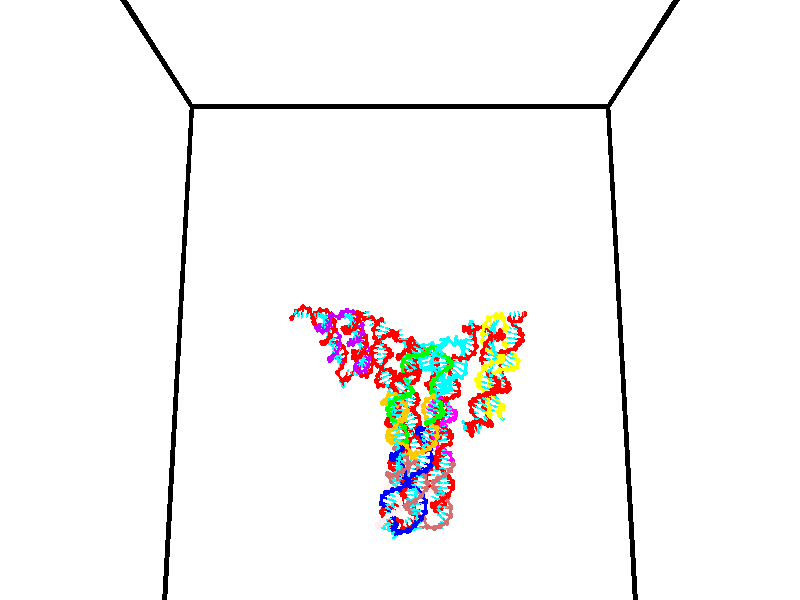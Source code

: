 // switches for output
#declare DRAW_BASES = 1; // possible values are 0, 1; only relevant for DNA ribbons
#declare DRAW_BASES_TYPE = 3; // possible values are 1, 2, 3; only relevant for DNA ribbons
#declare DRAW_FOG = 0; // set to 1 to enable fog

#include "colors.inc"

#include "transforms.inc"
background { rgb <1, 1, 1>}

#default {
   normal{
       ripples 0.25
       frequency 0.20
       turbulence 0.2
       lambda 5
   }
	finish {
		phong 0.1
		phong_size 40.
	}
}

// original window dimensions: 1024x640


// camera settings

camera {
	sky <0, 0.179814, -0.983701>
	up <0, 0.179814, -0.983701>
	right 1.6 * <1, 0, 0>
	location <35, 94.9851, 44.8844>
	look_at <35, 29.7336, 32.9568>
	direction <0, -65.2515, -11.9276>
	angle 67.0682
}


# declare cpy_camera_pos = <35, 94.9851, 44.8844>;
# if (DRAW_FOG = 1)
fog {
	fog_type 2
	up vnormalize(cpy_camera_pos)
	color rgbt<1,1,1,0.3>
	distance 1e-5
	fog_alt 3e-3
	fog_offset 56
}
# end


// LIGHTS

# declare lum = 6;
global_settings {
	ambient_light rgb lum * <0.05, 0.05, 0.05>
	max_trace_level 15
}# declare cpy_direct_light_amount = 0.25;
light_source
{	1000 * <-1, -1.16352, -0.803886>,
	rgb lum * cpy_direct_light_amount
	parallel
}

light_source
{	1000 * <1, 1.16352, 0.803886>,
	rgb lum * cpy_direct_light_amount
	parallel
}

// strand 0

// nucleotide -1

// particle -1
sphere {
	<24.053207, 34.623253, 35.395908> 0.250000
	pigment { color rgbt <1,0,0,0> }
	no_shadow
}
cylinder {
	<24.289396, 34.849300, 35.165436>,  <24.431108, 34.984928, 35.027153>, 0.100000
	pigment { color rgbt <1,0,0,0> }
	no_shadow
}
cylinder {
	<24.289396, 34.849300, 35.165436>,  <24.053207, 34.623253, 35.395908>, 0.100000
	pigment { color rgbt <1,0,0,0> }
	no_shadow
}

// particle -1
sphere {
	<24.289396, 34.849300, 35.165436> 0.100000
	pigment { color rgbt <1,0,0,0> }
	no_shadow
}
sphere {
	0, 1
	scale<0.080000,0.200000,0.300000>
	matrix <0.795957, -0.525783, 0.300007,
		-0.133403, -0.635758, -0.760273,
		0.590471, 0.565123, -0.576177,
		24.466537, 35.018837, 34.992584>
	pigment { color rgbt <0,1,1,0> }
	no_shadow
}
cylinder {
	<24.416414, 34.298714, 34.788372>,  <24.053207, 34.623253, 35.395908>, 0.130000
	pigment { color rgbt <1,0,0,0> }
	no_shadow
}

// nucleotide -1

// particle -1
sphere {
	<24.416414, 34.298714, 34.788372> 0.250000
	pigment { color rgbt <1,0,0,0> }
	no_shadow
}
cylinder {
	<24.601248, 34.597290, 34.979912>,  <24.712149, 34.776436, 35.094837>, 0.100000
	pigment { color rgbt <1,0,0,0> }
	no_shadow
}
cylinder {
	<24.601248, 34.597290, 34.979912>,  <24.416414, 34.298714, 34.788372>, 0.100000
	pigment { color rgbt <1,0,0,0> }
	no_shadow
}

// particle -1
sphere {
	<24.601248, 34.597290, 34.979912> 0.100000
	pigment { color rgbt <1,0,0,0> }
	no_shadow
}
sphere {
	0, 1
	scale<0.080000,0.200000,0.300000>
	matrix <0.785990, -0.594781, 0.168689,
		0.410729, 0.298425, -0.861536,
		0.462084, 0.746444, 0.478853,
		24.739874, 34.821224, 35.123569>
	pigment { color rgbt <0,1,1,0> }
	no_shadow
}
cylinder {
	<25.145988, 34.618622, 34.470833>,  <24.416414, 34.298714, 34.788372>, 0.130000
	pigment { color rgbt <1,0,0,0> }
	no_shadow
}

// nucleotide -1

// particle -1
sphere {
	<25.145988, 34.618622, 34.470833> 0.250000
	pigment { color rgbt <1,0,0,0> }
	no_shadow
}
cylinder {
	<25.119349, 34.627975, 34.869835>,  <25.103365, 34.633587, 35.109238>, 0.100000
	pigment { color rgbt <1,0,0,0> }
	no_shadow
}
cylinder {
	<25.119349, 34.627975, 34.869835>,  <25.145988, 34.618622, 34.470833>, 0.100000
	pigment { color rgbt <1,0,0,0> }
	no_shadow
}

// particle -1
sphere {
	<25.119349, 34.627975, 34.869835> 0.100000
	pigment { color rgbt <1,0,0,0> }
	no_shadow
}
sphere {
	0, 1
	scale<0.080000,0.200000,0.300000>
	matrix <0.837439, -0.542205, 0.068622,
		0.542457, 0.839921, 0.016528,
		-0.066599, 0.023383, 0.997506,
		25.099369, 34.634991, 35.169086>
	pigment { color rgbt <0,1,1,0> }
	no_shadow
}
cylinder {
	<25.865622, 34.966473, 34.714695>,  <25.145988, 34.618622, 34.470833>, 0.130000
	pigment { color rgbt <1,0,0,0> }
	no_shadow
}

// nucleotide -1

// particle -1
sphere {
	<25.865622, 34.966473, 34.714695> 0.250000
	pigment { color rgbt <1,0,0,0> }
	no_shadow
}
cylinder {
	<25.701714, 34.676788, 34.936543>,  <25.603369, 34.502975, 35.069653>, 0.100000
	pigment { color rgbt <1,0,0,0> }
	no_shadow
}
cylinder {
	<25.701714, 34.676788, 34.936543>,  <25.865622, 34.966473, 34.714695>, 0.100000
	pigment { color rgbt <1,0,0,0> }
	no_shadow
}

// particle -1
sphere {
	<25.701714, 34.676788, 34.936543> 0.100000
	pigment { color rgbt <1,0,0,0> }
	no_shadow
}
sphere {
	0, 1
	scale<0.080000,0.200000,0.300000>
	matrix <0.830849, -0.547294, -0.100792,
		0.376535, 0.419503, 0.825978,
		-0.409770, -0.724214, 0.554619,
		25.578783, 34.459522, 35.102928>
	pigment { color rgbt <0,1,1,0> }
	no_shadow
}
cylinder {
	<26.203775, 34.768166, 35.402157>,  <25.865622, 34.966473, 34.714695>, 0.130000
	pigment { color rgbt <1,0,0,0> }
	no_shadow
}

// nucleotide -1

// particle -1
sphere {
	<26.203775, 34.768166, 35.402157> 0.250000
	pigment { color rgbt <1,0,0,0> }
	no_shadow
}
cylinder {
	<26.030327, 34.458572, 35.217583>,  <25.926258, 34.272816, 35.106838>, 0.100000
	pigment { color rgbt <1,0,0,0> }
	no_shadow
}
cylinder {
	<26.030327, 34.458572, 35.217583>,  <26.203775, 34.768166, 35.402157>, 0.100000
	pigment { color rgbt <1,0,0,0> }
	no_shadow
}

// particle -1
sphere {
	<26.030327, 34.458572, 35.217583> 0.100000
	pigment { color rgbt <1,0,0,0> }
	no_shadow
}
sphere {
	0, 1
	scale<0.080000,0.200000,0.300000>
	matrix <0.867949, -0.496364, 0.016941,
		-0.242150, -0.393153, 0.887015,
		-0.433622, -0.773986, -0.461431,
		25.900240, 34.226376, 35.079155>
	pigment { color rgbt <0,1,1,0> }
	no_shadow
}
cylinder {
	<26.271608, 34.113918, 35.789932>,  <26.203775, 34.768166, 35.402157>, 0.130000
	pigment { color rgbt <1,0,0,0> }
	no_shadow
}

// nucleotide -1

// particle -1
sphere {
	<26.271608, 34.113918, 35.789932> 0.250000
	pigment { color rgbt <1,0,0,0> }
	no_shadow
}
cylinder {
	<26.276821, 34.033920, 35.398048>,  <26.279949, 33.985920, 35.162918>, 0.100000
	pigment { color rgbt <1,0,0,0> }
	no_shadow
}
cylinder {
	<26.276821, 34.033920, 35.398048>,  <26.271608, 34.113918, 35.789932>, 0.100000
	pigment { color rgbt <1,0,0,0> }
	no_shadow
}

// particle -1
sphere {
	<26.276821, 34.033920, 35.398048> 0.100000
	pigment { color rgbt <1,0,0,0> }
	no_shadow
}
sphere {
	0, 1
	scale<0.080000,0.200000,0.300000>
	matrix <0.673735, -0.722233, 0.156398,
		-0.738858, -0.662103, 0.125332,
		0.013033, -0.199997, -0.979710,
		26.280731, 33.973923, 35.104134>
	pigment { color rgbt <0,1,1,0> }
	no_shadow
}
cylinder {
	<26.098816, 33.413300, 35.537270>,  <26.271608, 34.113918, 35.789932>, 0.130000
	pigment { color rgbt <1,0,0,0> }
	no_shadow
}

// nucleotide -1

// particle -1
sphere {
	<26.098816, 33.413300, 35.537270> 0.250000
	pigment { color rgbt <1,0,0,0> }
	no_shadow
}
cylinder {
	<26.335279, 33.529087, 35.236141>,  <26.477158, 33.598560, 35.055462>, 0.100000
	pigment { color rgbt <1,0,0,0> }
	no_shadow
}
cylinder {
	<26.335279, 33.529087, 35.236141>,  <26.098816, 33.413300, 35.537270>, 0.100000
	pigment { color rgbt <1,0,0,0> }
	no_shadow
}

// particle -1
sphere {
	<26.335279, 33.529087, 35.236141> 0.100000
	pigment { color rgbt <1,0,0,0> }
	no_shadow
}
sphere {
	0, 1
	scale<0.080000,0.200000,0.300000>
	matrix <0.694812, -0.656770, 0.293070,
		-0.409597, -0.696321, -0.589380,
		0.591158, 0.289467, -0.752822,
		26.512627, 33.615929, 35.010296>
	pigment { color rgbt <0,1,1,0> }
	no_shadow
}
cylinder {
	<26.149885, 33.054909, 34.741409>,  <26.098816, 33.413300, 35.537270>, 0.130000
	pigment { color rgbt <1,0,0,0> }
	no_shadow
}

// nucleotide -1

// particle -1
sphere {
	<26.149885, 33.054909, 34.741409> 0.250000
	pigment { color rgbt <1,0,0,0> }
	no_shadow
}
cylinder {
	<26.505121, 33.194527, 34.861050>,  <26.718264, 33.278297, 34.932835>, 0.100000
	pigment { color rgbt <1,0,0,0> }
	no_shadow
}
cylinder {
	<26.505121, 33.194527, 34.861050>,  <26.149885, 33.054909, 34.741409>, 0.100000
	pigment { color rgbt <1,0,0,0> }
	no_shadow
}

// particle -1
sphere {
	<26.505121, 33.194527, 34.861050> 0.100000
	pigment { color rgbt <1,0,0,0> }
	no_shadow
}
sphere {
	0, 1
	scale<0.080000,0.200000,0.300000>
	matrix <0.289122, -0.930026, 0.226847,
		0.357352, -0.114984, -0.926865,
		0.888092, 0.349041, 0.299102,
		26.771549, 33.299240, 34.950779>
	pigment { color rgbt <0,1,1,0> }
	no_shadow
}
cylinder {
	<26.618542, 32.707588, 34.393677>,  <26.149885, 33.054909, 34.741409>, 0.130000
	pigment { color rgbt <1,0,0,0> }
	no_shadow
}

// nucleotide -1

// particle -1
sphere {
	<26.618542, 32.707588, 34.393677> 0.250000
	pigment { color rgbt <1,0,0,0> }
	no_shadow
}
cylinder {
	<26.793484, 32.838425, 34.728756>,  <26.898449, 32.916927, 34.929802>, 0.100000
	pigment { color rgbt <1,0,0,0> }
	no_shadow
}
cylinder {
	<26.793484, 32.838425, 34.728756>,  <26.618542, 32.707588, 34.393677>, 0.100000
	pigment { color rgbt <1,0,0,0> }
	no_shadow
}

// particle -1
sphere {
	<26.793484, 32.838425, 34.728756> 0.100000
	pigment { color rgbt <1,0,0,0> }
	no_shadow
}
sphere {
	0, 1
	scale<0.080000,0.200000,0.300000>
	matrix <0.486362, -0.869554, 0.085603,
		0.756421, 0.369984, -0.539388,
		0.437355, 0.327090, 0.837695,
		26.924690, 32.936550, 34.980064>
	pigment { color rgbt <0,1,1,0> }
	no_shadow
}
cylinder {
	<27.279867, 32.438404, 34.388451>,  <26.618542, 32.707588, 34.393677>, 0.130000
	pigment { color rgbt <1,0,0,0> }
	no_shadow
}

// nucleotide -1

// particle -1
sphere {
	<27.279867, 32.438404, 34.388451> 0.250000
	pigment { color rgbt <1,0,0,0> }
	no_shadow
}
cylinder {
	<27.219452, 32.521465, 34.775040>,  <27.183203, 32.571301, 35.006992>, 0.100000
	pigment { color rgbt <1,0,0,0> }
	no_shadow
}
cylinder {
	<27.219452, 32.521465, 34.775040>,  <27.279867, 32.438404, 34.388451>, 0.100000
	pigment { color rgbt <1,0,0,0> }
	no_shadow
}

// particle -1
sphere {
	<27.219452, 32.521465, 34.775040> 0.100000
	pigment { color rgbt <1,0,0,0> }
	no_shadow
}
sphere {
	0, 1
	scale<0.080000,0.200000,0.300000>
	matrix <0.377662, -0.891404, 0.250541,
		0.913542, 0.402841, 0.056213,
		-0.151037, 0.207650, 0.966473,
		27.174141, 32.583759, 35.064980>
	pigment { color rgbt <0,1,1,0> }
	no_shadow
}
cylinder {
	<27.766645, 32.092049, 34.666901>,  <27.279867, 32.438404, 34.388451>, 0.130000
	pigment { color rgbt <1,0,0,0> }
	no_shadow
}

// nucleotide -1

// particle -1
sphere {
	<27.766645, 32.092049, 34.666901> 0.250000
	pigment { color rgbt <1,0,0,0> }
	no_shadow
}
cylinder {
	<27.510700, 32.144005, 34.969875>,  <27.357134, 32.175179, 35.151661>, 0.100000
	pigment { color rgbt <1,0,0,0> }
	no_shadow
}
cylinder {
	<27.510700, 32.144005, 34.969875>,  <27.766645, 32.092049, 34.666901>, 0.100000
	pigment { color rgbt <1,0,0,0> }
	no_shadow
}

// particle -1
sphere {
	<27.510700, 32.144005, 34.969875> 0.100000
	pigment { color rgbt <1,0,0,0> }
	no_shadow
}
sphere {
	0, 1
	scale<0.080000,0.200000,0.300000>
	matrix <0.322378, -0.849328, 0.417988,
		0.697603, 0.511635, 0.501578,
		-0.639861, 0.129892, 0.757434,
		27.318741, 32.182972, 35.197105>
	pigment { color rgbt <0,1,1,0> }
	no_shadow
}
cylinder {
	<28.085846, 31.914053, 35.291344>,  <27.766645, 32.092049, 34.666901>, 0.130000
	pigment { color rgbt <1,0,0,0> }
	no_shadow
}

// nucleotide -1

// particle -1
sphere {
	<28.085846, 31.914053, 35.291344> 0.250000
	pigment { color rgbt <1,0,0,0> }
	no_shadow
}
cylinder {
	<27.708914, 31.900959, 35.424576>,  <27.482754, 31.893103, 35.504513>, 0.100000
	pigment { color rgbt <1,0,0,0> }
	no_shadow
}
cylinder {
	<27.708914, 31.900959, 35.424576>,  <28.085846, 31.914053, 35.291344>, 0.100000
	pigment { color rgbt <1,0,0,0> }
	no_shadow
}

// particle -1
sphere {
	<27.708914, 31.900959, 35.424576> 0.100000
	pigment { color rgbt <1,0,0,0> }
	no_shadow
}
sphere {
	0, 1
	scale<0.080000,0.200000,0.300000>
	matrix <0.232446, -0.780027, 0.580970,
		0.240791, 0.624889, 0.742653,
		-0.942331, -0.032734, 0.333077,
		27.426214, 31.891138, 35.524498>
	pigment { color rgbt <0,1,1,0> }
	no_shadow
}
cylinder {
	<28.134060, 31.965675, 36.062447>,  <28.085846, 31.914053, 35.291344>, 0.130000
	pigment { color rgbt <1,0,0,0> }
	no_shadow
}

// nucleotide -1

// particle -1
sphere {
	<28.134060, 31.965675, 36.062447> 0.250000
	pigment { color rgbt <1,0,0,0> }
	no_shadow
}
cylinder {
	<27.782871, 31.814983, 35.944302>,  <27.572157, 31.724567, 35.873417>, 0.100000
	pigment { color rgbt <1,0,0,0> }
	no_shadow
}
cylinder {
	<27.782871, 31.814983, 35.944302>,  <28.134060, 31.965675, 36.062447>, 0.100000
	pigment { color rgbt <1,0,0,0> }
	no_shadow
}

// particle -1
sphere {
	<27.782871, 31.814983, 35.944302> 0.100000
	pigment { color rgbt <1,0,0,0> }
	no_shadow
}
sphere {
	0, 1
	scale<0.080000,0.200000,0.300000>
	matrix <0.047118, -0.682001, 0.729832,
		-0.476386, 0.626856, 0.616529,
		-0.877973, -0.376731, -0.295360,
		27.519480, 31.701963, 35.855694>
	pigment { color rgbt <0,1,1,0> }
	no_shadow
}
cylinder {
	<27.690500, 31.952515, 36.593323>,  <28.134060, 31.965675, 36.062447>, 0.130000
	pigment { color rgbt <1,0,0,0> }
	no_shadow
}

// nucleotide -1

// particle -1
sphere {
	<27.690500, 31.952515, 36.593323> 0.250000
	pigment { color rgbt <1,0,0,0> }
	no_shadow
}
cylinder {
	<27.525476, 31.667448, 36.366379>,  <27.426462, 31.496408, 36.230213>, 0.100000
	pigment { color rgbt <1,0,0,0> }
	no_shadow
}
cylinder {
	<27.525476, 31.667448, 36.366379>,  <27.690500, 31.952515, 36.593323>, 0.100000
	pigment { color rgbt <1,0,0,0> }
	no_shadow
}

// particle -1
sphere {
	<27.525476, 31.667448, 36.366379> 0.100000
	pigment { color rgbt <1,0,0,0> }
	no_shadow
}
sphere {
	0, 1
	scale<0.080000,0.200000,0.300000>
	matrix <-0.022744, -0.614586, 0.788522,
		-0.910645, 0.338218, 0.237346,
		-0.412562, -0.712666, -0.567363,
		27.401709, 31.453648, 36.196171>
	pigment { color rgbt <0,1,1,0> }
	no_shadow
}
cylinder {
	<27.198385, 31.531702, 36.995911>,  <27.690500, 31.952515, 36.593323>, 0.130000
	pigment { color rgbt <1,0,0,0> }
	no_shadow
}

// nucleotide -1

// particle -1
sphere {
	<27.198385, 31.531702, 36.995911> 0.250000
	pigment { color rgbt <1,0,0,0> }
	no_shadow
}
cylinder {
	<27.282766, 31.284840, 36.692696>,  <27.333395, 31.136723, 36.510769>, 0.100000
	pigment { color rgbt <1,0,0,0> }
	no_shadow
}
cylinder {
	<27.282766, 31.284840, 36.692696>,  <27.198385, 31.531702, 36.995911>, 0.100000
	pigment { color rgbt <1,0,0,0> }
	no_shadow
}

// particle -1
sphere {
	<27.282766, 31.284840, 36.692696> 0.100000
	pigment { color rgbt <1,0,0,0> }
	no_shadow
}
sphere {
	0, 1
	scale<0.080000,0.200000,0.300000>
	matrix <0.041473, -0.769138, 0.637736,
		-0.976617, -0.165969, -0.136655,
		0.210951, -0.617156, -0.758036,
		27.346052, 31.099693, 36.465286>
	pigment { color rgbt <0,1,1,0> }
	no_shadow
}
cylinder {
	<26.770065, 30.984138, 37.121796>,  <27.198385, 31.531702, 36.995911>, 0.130000
	pigment { color rgbt <1,0,0,0> }
	no_shadow
}

// nucleotide -1

// particle -1
sphere {
	<26.770065, 30.984138, 37.121796> 0.250000
	pigment { color rgbt <1,0,0,0> }
	no_shadow
}
cylinder {
	<27.032675, 30.844803, 36.854176>,  <27.190241, 30.761202, 36.693604>, 0.100000
	pigment { color rgbt <1,0,0,0> }
	no_shadow
}
cylinder {
	<27.032675, 30.844803, 36.854176>,  <26.770065, 30.984138, 37.121796>, 0.100000
	pigment { color rgbt <1,0,0,0> }
	no_shadow
}

// particle -1
sphere {
	<27.032675, 30.844803, 36.854176> 0.100000
	pigment { color rgbt <1,0,0,0> }
	no_shadow
}
sphere {
	0, 1
	scale<0.080000,0.200000,0.300000>
	matrix <0.174744, -0.792618, 0.584142,
		-0.733783, -0.500418, -0.459504,
		0.656526, -0.348338, -0.669054,
		27.229633, 30.740301, 36.653458>
	pigment { color rgbt <0,1,1,0> }
	no_shadow
}
cylinder {
	<26.566135, 30.324097, 36.926445>,  <26.770065, 30.984138, 37.121796>, 0.130000
	pigment { color rgbt <1,0,0,0> }
	no_shadow
}

// nucleotide -1

// particle -1
sphere {
	<26.566135, 30.324097, 36.926445> 0.250000
	pigment { color rgbt <1,0,0,0> }
	no_shadow
}
cylinder {
	<26.956104, 30.358744, 36.844440>,  <27.190084, 30.379532, 36.795238>, 0.100000
	pigment { color rgbt <1,0,0,0> }
	no_shadow
}
cylinder {
	<26.956104, 30.358744, 36.844440>,  <26.566135, 30.324097, 36.926445>, 0.100000
	pigment { color rgbt <1,0,0,0> }
	no_shadow
}

// particle -1
sphere {
	<26.956104, 30.358744, 36.844440> 0.100000
	pigment { color rgbt <1,0,0,0> }
	no_shadow
}
sphere {
	0, 1
	scale<0.080000,0.200000,0.300000>
	matrix <0.200466, -0.741875, 0.639871,
		-0.096665, -0.664920, -0.740633,
		0.974920, 0.086618, -0.205007,
		27.248581, 30.384729, 36.782940>
	pigment { color rgbt <0,1,1,0> }
	no_shadow
}
cylinder {
	<26.809120, 29.609951, 36.906689>,  <26.566135, 30.324097, 36.926445>, 0.130000
	pigment { color rgbt <1,0,0,0> }
	no_shadow
}

// nucleotide -1

// particle -1
sphere {
	<26.809120, 29.609951, 36.906689> 0.250000
	pigment { color rgbt <1,0,0,0> }
	no_shadow
}
cylinder {
	<27.147429, 29.821276, 36.936504>,  <27.350414, 29.948071, 36.954391>, 0.100000
	pigment { color rgbt <1,0,0,0> }
	no_shadow
}
cylinder {
	<27.147429, 29.821276, 36.936504>,  <26.809120, 29.609951, 36.906689>, 0.100000
	pigment { color rgbt <1,0,0,0> }
	no_shadow
}

// particle -1
sphere {
	<27.147429, 29.821276, 36.936504> 0.100000
	pigment { color rgbt <1,0,0,0> }
	no_shadow
}
sphere {
	0, 1
	scale<0.080000,0.200000,0.300000>
	matrix <0.402895, -0.723992, 0.559921,
		0.349777, -0.443535, -0.825187,
		0.845773, 0.528311, 0.074537,
		27.401161, 29.979769, 36.958866>
	pigment { color rgbt <0,1,1,0> }
	no_shadow
}
cylinder {
	<27.315029, 29.076565, 36.753616>,  <26.809120, 29.609951, 36.906689>, 0.130000
	pigment { color rgbt <1,0,0,0> }
	no_shadow
}

// nucleotide -1

// particle -1
sphere {
	<27.315029, 29.076565, 36.753616> 0.250000
	pigment { color rgbt <1,0,0,0> }
	no_shadow
}
cylinder {
	<27.491337, 29.370752, 36.959454>,  <27.597122, 29.547266, 37.082954>, 0.100000
	pigment { color rgbt <1,0,0,0> }
	no_shadow
}
cylinder {
	<27.491337, 29.370752, 36.959454>,  <27.315029, 29.076565, 36.753616>, 0.100000
	pigment { color rgbt <1,0,0,0> }
	no_shadow
}

// particle -1
sphere {
	<27.491337, 29.370752, 36.959454> 0.100000
	pigment { color rgbt <1,0,0,0> }
	no_shadow
}
sphere {
	0, 1
	scale<0.080000,0.200000,0.300000>
	matrix <0.429984, -0.676229, 0.598187,
		0.787932, -0.042394, -0.614301,
		0.440768, 0.735470, 0.514594,
		27.623568, 29.591393, 37.113831>
	pigment { color rgbt <0,1,1,0> }
	no_shadow
}
cylinder {
	<28.089739, 28.851095, 36.806099>,  <27.315029, 29.076565, 36.753616>, 0.130000
	pigment { color rgbt <1,0,0,0> }
	no_shadow
}

// nucleotide -1

// particle -1
sphere {
	<28.089739, 28.851095, 36.806099> 0.250000
	pigment { color rgbt <1,0,0,0> }
	no_shadow
}
cylinder {
	<28.030231, 29.124111, 37.092316>,  <27.994526, 29.287922, 37.264046>, 0.100000
	pigment { color rgbt <1,0,0,0> }
	no_shadow
}
cylinder {
	<28.030231, 29.124111, 37.092316>,  <28.089739, 28.851095, 36.806099>, 0.100000
	pigment { color rgbt <1,0,0,0> }
	no_shadow
}

// particle -1
sphere {
	<28.030231, 29.124111, 37.092316> 0.100000
	pigment { color rgbt <1,0,0,0> }
	no_shadow
}
sphere {
	0, 1
	scale<0.080000,0.200000,0.300000>
	matrix <0.448601, -0.598272, 0.663949,
		0.881263, 0.419770, -0.217183,
		-0.148771, 0.682542, 0.715544,
		27.985600, 29.328875, 37.306980>
	pigment { color rgbt <0,1,1,0> }
	no_shadow
}
cylinder {
	<28.764095, 28.906401, 37.171761>,  <28.089739, 28.851095, 36.806099>, 0.130000
	pigment { color rgbt <1,0,0,0> }
	no_shadow
}

// nucleotide -1

// particle -1
sphere {
	<28.764095, 28.906401, 37.171761> 0.250000
	pigment { color rgbt <1,0,0,0> }
	no_shadow
}
cylinder {
	<28.482351, 29.050133, 37.416630>,  <28.313305, 29.136372, 37.563553>, 0.100000
	pigment { color rgbt <1,0,0,0> }
	no_shadow
}
cylinder {
	<28.482351, 29.050133, 37.416630>,  <28.764095, 28.906401, 37.171761>, 0.100000
	pigment { color rgbt <1,0,0,0> }
	no_shadow
}

// particle -1
sphere {
	<28.482351, 29.050133, 37.416630> 0.100000
	pigment { color rgbt <1,0,0,0> }
	no_shadow
}
sphere {
	0, 1
	scale<0.080000,0.200000,0.300000>
	matrix <0.486195, -0.384145, 0.784887,
		0.517198, 0.850479, 0.095871,
		-0.704358, 0.359330, 0.612178,
		28.271044, 29.157932, 37.600285>
	pigment { color rgbt <0,1,1,0> }
	no_shadow
}
cylinder {
	<29.132122, 29.061335, 37.749191>,  <28.764095, 28.906401, 37.171761>, 0.130000
	pigment { color rgbt <1,0,0,0> }
	no_shadow
}

// nucleotide -1

// particle -1
sphere {
	<29.132122, 29.061335, 37.749191> 0.250000
	pigment { color rgbt <1,0,0,0> }
	no_shadow
}
cylinder {
	<28.754091, 29.080395, 37.878532>,  <28.527273, 29.091831, 37.956139>, 0.100000
	pigment { color rgbt <1,0,0,0> }
	no_shadow
}
cylinder {
	<28.754091, 29.080395, 37.878532>,  <29.132122, 29.061335, 37.749191>, 0.100000
	pigment { color rgbt <1,0,0,0> }
	no_shadow
}

// particle -1
sphere {
	<28.754091, 29.080395, 37.878532> 0.100000
	pigment { color rgbt <1,0,0,0> }
	no_shadow
}
sphere {
	0, 1
	scale<0.080000,0.200000,0.300000>
	matrix <0.245094, -0.551191, 0.797570,
		0.216232, 0.833018, 0.509240,
		-0.945078, 0.047648, 0.323352,
		28.470568, 29.094688, 37.975536>
	pigment { color rgbt <0,1,1,0> }
	no_shadow
}
cylinder {
	<29.032780, 29.396709, 38.463329>,  <29.132122, 29.061335, 37.749191>, 0.130000
	pigment { color rgbt <1,0,0,0> }
	no_shadow
}

// nucleotide -1

// particle -1
sphere {
	<29.032780, 29.396709, 38.463329> 0.250000
	pigment { color rgbt <1,0,0,0> }
	no_shadow
}
cylinder {
	<28.731028, 29.143723, 38.393024>,  <28.549976, 28.991930, 38.350842>, 0.100000
	pigment { color rgbt <1,0,0,0> }
	no_shadow
}
cylinder {
	<28.731028, 29.143723, 38.393024>,  <29.032780, 29.396709, 38.463329>, 0.100000
	pigment { color rgbt <1,0,0,0> }
	no_shadow
}

// particle -1
sphere {
	<28.731028, 29.143723, 38.393024> 0.100000
	pigment { color rgbt <1,0,0,0> }
	no_shadow
}
sphere {
	0, 1
	scale<0.080000,0.200000,0.300000>
	matrix <0.208651, -0.484898, 0.849316,
		-0.622396, 0.604033, 0.497763,
		-0.754380, -0.632470, -0.175766,
		28.504713, 28.953981, 38.340294>
	pigment { color rgbt <0,1,1,0> }
	no_shadow
}
cylinder {
	<28.671637, 29.309275, 39.075447>,  <29.032780, 29.396709, 38.463329>, 0.130000
	pigment { color rgbt <1,0,0,0> }
	no_shadow
}

// nucleotide -1

// particle -1
sphere {
	<28.671637, 29.309275, 39.075447> 0.250000
	pigment { color rgbt <1,0,0,0> }
	no_shadow
}
cylinder {
	<28.568205, 28.979689, 38.873768>,  <28.506145, 28.781937, 38.752758>, 0.100000
	pigment { color rgbt <1,0,0,0> }
	no_shadow
}
cylinder {
	<28.568205, 28.979689, 38.873768>,  <28.671637, 29.309275, 39.075447>, 0.100000
	pigment { color rgbt <1,0,0,0> }
	no_shadow
}

// particle -1
sphere {
	<28.568205, 28.979689, 38.873768> 0.100000
	pigment { color rgbt <1,0,0,0> }
	no_shadow
}
sphere {
	0, 1
	scale<0.080000,0.200000,0.300000>
	matrix <-0.042025, -0.511862, 0.858039,
		-0.965075, 0.243062, 0.097731,
		-0.258581, -0.823965, -0.504200,
		28.490631, 28.732498, 38.722507>
	pigment { color rgbt <0,1,1,0> }
	no_shadow
}
cylinder {
	<28.176125, 29.018223, 39.563423>,  <28.671637, 29.309275, 39.075447>, 0.130000
	pigment { color rgbt <1,0,0,0> }
	no_shadow
}

// nucleotide -1

// particle -1
sphere {
	<28.176125, 29.018223, 39.563423> 0.250000
	pigment { color rgbt <1,0,0,0> }
	no_shadow
}
cylinder {
	<28.273270, 28.733595, 39.299698>,  <28.331556, 28.562819, 39.141464>, 0.100000
	pigment { color rgbt <1,0,0,0> }
	no_shadow
}
cylinder {
	<28.273270, 28.733595, 39.299698>,  <28.176125, 29.018223, 39.563423>, 0.100000
	pigment { color rgbt <1,0,0,0> }
	no_shadow
}

// particle -1
sphere {
	<28.273270, 28.733595, 39.299698> 0.100000
	pigment { color rgbt <1,0,0,0> }
	no_shadow
}
sphere {
	0, 1
	scale<0.080000,0.200000,0.300000>
	matrix <-0.137327, -0.698033, 0.702774,
		-0.960291, -0.080135, -0.267243,
		0.242861, -0.711568, -0.659310,
		28.346128, 28.520124, 39.101906>
	pigment { color rgbt <0,1,1,0> }
	no_shadow
}
cylinder {
	<28.639938, 28.820158, 40.206310>,  <28.176125, 29.018223, 39.563423>, 0.130000
	pigment { color rgbt <1,0,0,0> }
	no_shadow
}

// nucleotide -1

// particle -1
sphere {
	<28.639938, 28.820158, 40.206310> 0.250000
	pigment { color rgbt <1,0,0,0> }
	no_shadow
}
cylinder {
	<28.732029, 28.551708, 40.488186>,  <28.787283, 28.390638, 40.657310>, 0.100000
	pigment { color rgbt <1,0,0,0> }
	no_shadow
}
cylinder {
	<28.732029, 28.551708, 40.488186>,  <28.639938, 28.820158, 40.206310>, 0.100000
	pigment { color rgbt <1,0,0,0> }
	no_shadow
}

// particle -1
sphere {
	<28.732029, 28.551708, 40.488186> 0.100000
	pigment { color rgbt <1,0,0,0> }
	no_shadow
}
sphere {
	0, 1
	scale<0.080000,0.200000,0.300000>
	matrix <-0.466519, -0.711625, -0.525310,
		0.854023, -0.207811, -0.476927,
		0.230227, -0.671122, 0.704691,
		28.801098, 28.350372, 40.699593>
	pigment { color rgbt <0,1,1,0> }
	no_shadow
}
cylinder {
	<29.041994, 28.220495, 39.944553>,  <28.639938, 28.820158, 40.206310>, 0.130000
	pigment { color rgbt <1,0,0,0> }
	no_shadow
}

// nucleotide -1

// particle -1
sphere {
	<29.041994, 28.220495, 39.944553> 0.250000
	pigment { color rgbt <1,0,0,0> }
	no_shadow
}
cylinder {
	<28.823486, 28.102400, 40.258095>,  <28.692381, 28.031542, 40.446220>, 0.100000
	pigment { color rgbt <1,0,0,0> }
	no_shadow
}
cylinder {
	<28.823486, 28.102400, 40.258095>,  <29.041994, 28.220495, 39.944553>, 0.100000
	pigment { color rgbt <1,0,0,0> }
	no_shadow
}

// particle -1
sphere {
	<28.823486, 28.102400, 40.258095> 0.100000
	pigment { color rgbt <1,0,0,0> }
	no_shadow
}
sphere {
	0, 1
	scale<0.080000,0.200000,0.300000>
	matrix <-0.448687, -0.687085, -0.571485,
		0.707297, -0.663889, 0.242864,
		-0.546270, -0.295240, 0.783851,
		28.659605, 28.013828, 40.493252>
	pigment { color rgbt <0,1,1,0> }
	no_shadow
}
cylinder {
	<29.120024, 27.472725, 40.083900>,  <29.041994, 28.220495, 39.944553>, 0.130000
	pigment { color rgbt <1,0,0,0> }
	no_shadow
}

// nucleotide -1

// particle -1
sphere {
	<29.120024, 27.472725, 40.083900> 0.250000
	pigment { color rgbt <1,0,0,0> }
	no_shadow
}
cylinder {
	<28.745565, 27.596884, 40.149979>,  <28.520891, 27.671379, 40.189625>, 0.100000
	pigment { color rgbt <1,0,0,0> }
	no_shadow
}
cylinder {
	<28.745565, 27.596884, 40.149979>,  <29.120024, 27.472725, 40.083900>, 0.100000
	pigment { color rgbt <1,0,0,0> }
	no_shadow
}

// particle -1
sphere {
	<28.745565, 27.596884, 40.149979> 0.100000
	pigment { color rgbt <1,0,0,0> }
	no_shadow
}
sphere {
	0, 1
	scale<0.080000,0.200000,0.300000>
	matrix <-0.344244, -0.713365, -0.610415,
		-0.071627, -0.628303, 0.774664,
		-0.936144, 0.310396, 0.165193,
		28.464722, 27.690002, 40.199535>
	pigment { color rgbt <0,1,1,0> }
	no_shadow
}
cylinder {
	<28.816919, 26.700361, 39.920490>,  <29.120024, 27.472725, 40.083900>, 0.130000
	pigment { color rgbt <1,0,0,0> }
	no_shadow
}

// nucleotide -1

// particle -1
sphere {
	<28.816919, 26.700361, 39.920490> 0.250000
	pigment { color rgbt <1,0,0,0> }
	no_shadow
}
cylinder {
	<28.965136, 26.680477, 39.549496>,  <29.054066, 26.668547, 39.326900>, 0.100000
	pigment { color rgbt <1,0,0,0> }
	no_shadow
}
cylinder {
	<28.965136, 26.680477, 39.549496>,  <28.816919, 26.700361, 39.920490>, 0.100000
	pigment { color rgbt <1,0,0,0> }
	no_shadow
}

// particle -1
sphere {
	<28.965136, 26.680477, 39.549496> 0.100000
	pigment { color rgbt <1,0,0,0> }
	no_shadow
}
sphere {
	0, 1
	scale<0.080000,0.200000,0.300000>
	matrix <0.834818, -0.419912, 0.356025,
		-0.407159, -0.906203, -0.114097,
		0.370541, -0.049709, -0.927485,
		29.076298, 26.665564, 39.271252>
	pigment { color rgbt <0,1,1,0> }
	no_shadow
}
cylinder {
	<29.212841, 26.073105, 39.821915>,  <28.816919, 26.700361, 39.920490>, 0.130000
	pigment { color rgbt <1,0,0,0> }
	no_shadow
}

// nucleotide -1

// particle -1
sphere {
	<29.212841, 26.073105, 39.821915> 0.250000
	pigment { color rgbt <1,0,0,0> }
	no_shadow
}
cylinder {
	<29.357655, 26.345715, 39.567528>,  <29.444542, 26.509281, 39.414894>, 0.100000
	pigment { color rgbt <1,0,0,0> }
	no_shadow
}
cylinder {
	<29.357655, 26.345715, 39.567528>,  <29.212841, 26.073105, 39.821915>, 0.100000
	pigment { color rgbt <1,0,0,0> }
	no_shadow
}

// particle -1
sphere {
	<29.357655, 26.345715, 39.567528> 0.100000
	pigment { color rgbt <1,0,0,0> }
	no_shadow
}
sphere {
	0, 1
	scale<0.080000,0.200000,0.300000>
	matrix <0.910838, -0.113526, 0.396845,
		0.198260, -0.722937, -0.661858,
		0.362032, 0.681524, -0.635970,
		29.466265, 26.550171, 39.376736>
	pigment { color rgbt <0,1,1,0> }
	no_shadow
}
cylinder {
	<29.568975, 25.801270, 39.346840>,  <29.212841, 26.073105, 39.821915>, 0.130000
	pigment { color rgbt <1,0,0,0> }
	no_shadow
}

// nucleotide -1

// particle -1
sphere {
	<29.568975, 25.801270, 39.346840> 0.250000
	pigment { color rgbt <1,0,0,0> }
	no_shadow
}
cylinder {
	<29.700356, 26.178619, 39.365448>,  <29.779182, 26.405029, 39.376614>, 0.100000
	pigment { color rgbt <1,0,0,0> }
	no_shadow
}
cylinder {
	<29.700356, 26.178619, 39.365448>,  <29.568975, 25.801270, 39.346840>, 0.100000
	pigment { color rgbt <1,0,0,0> }
	no_shadow
}

// particle -1
sphere {
	<29.700356, 26.178619, 39.365448> 0.100000
	pigment { color rgbt <1,0,0,0> }
	no_shadow
}
sphere {
	0, 1
	scale<0.080000,0.200000,0.300000>
	matrix <0.929106, -0.331559, 0.163797,
		0.169948, -0.010572, -0.985396,
		0.328449, 0.943375, 0.046525,
		29.798891, 26.461632, 39.379406>
	pigment { color rgbt <0,1,1,0> }
	no_shadow
}
cylinder {
	<30.094761, 25.760277, 38.945385>,  <29.568975, 25.801270, 39.346840>, 0.130000
	pigment { color rgbt <1,0,0,0> }
	no_shadow
}

// nucleotide -1

// particle -1
sphere {
	<30.094761, 25.760277, 38.945385> 0.250000
	pigment { color rgbt <1,0,0,0> }
	no_shadow
}
cylinder {
	<30.125322, 26.061739, 39.206509>,  <30.143660, 26.242617, 39.363182>, 0.100000
	pigment { color rgbt <1,0,0,0> }
	no_shadow
}
cylinder {
	<30.125322, 26.061739, 39.206509>,  <30.094761, 25.760277, 38.945385>, 0.100000
	pigment { color rgbt <1,0,0,0> }
	no_shadow
}

// particle -1
sphere {
	<30.125322, 26.061739, 39.206509> 0.100000
	pigment { color rgbt <1,0,0,0> }
	no_shadow
}
sphere {
	0, 1
	scale<0.080000,0.200000,0.300000>
	matrix <0.861850, -0.379144, 0.336846,
		0.501376, 0.536889, -0.678508,
		0.076404, 0.753658, 0.652811,
		30.148243, 26.287836, 39.402351>
	pigment { color rgbt <0,1,1,0> }
	no_shadow
}
cylinder {
	<30.495016, 25.290483, 39.423534>,  <30.094761, 25.760277, 38.945385>, 0.130000
	pigment { color rgbt <1,0,0,0> }
	no_shadow
}

// nucleotide -1

// particle -1
sphere {
	<30.495016, 25.290483, 39.423534> 0.250000
	pigment { color rgbt <1,0,0,0> }
	no_shadow
}
cylinder {
	<30.890297, 25.349802, 39.438843>,  <31.127466, 25.385393, 39.448029>, 0.100000
	pigment { color rgbt <1,0,0,0> }
	no_shadow
}
cylinder {
	<30.890297, 25.349802, 39.438843>,  <30.495016, 25.290483, 39.423534>, 0.100000
	pigment { color rgbt <1,0,0,0> }
	no_shadow
}

// particle -1
sphere {
	<30.890297, 25.349802, 39.438843> 0.100000
	pigment { color rgbt <1,0,0,0> }
	no_shadow
}
sphere {
	0, 1
	scale<0.080000,0.200000,0.300000>
	matrix <-0.092940, 0.779261, -0.619770,
		-0.121734, 0.608901, 0.783850,
		0.988202, 0.148298, 0.038272,
		31.186758, 25.394291, 39.450325>
	pigment { color rgbt <0,1,1,0> }
	no_shadow
}
cylinder {
	<30.642017, 25.943676, 39.563446>,  <30.495016, 25.290483, 39.423534>, 0.130000
	pigment { color rgbt <1,0,0,0> }
	no_shadow
}

// nucleotide -1

// particle -1
sphere {
	<30.642017, 25.943676, 39.563446> 0.250000
	pigment { color rgbt <1,0,0,0> }
	no_shadow
}
cylinder {
	<30.998497, 25.833567, 39.419231>,  <31.212385, 25.767502, 39.332703>, 0.100000
	pigment { color rgbt <1,0,0,0> }
	no_shadow
}
cylinder {
	<30.998497, 25.833567, 39.419231>,  <30.642017, 25.943676, 39.563446>, 0.100000
	pigment { color rgbt <1,0,0,0> }
	no_shadow
}

// particle -1
sphere {
	<30.998497, 25.833567, 39.419231> 0.100000
	pigment { color rgbt <1,0,0,0> }
	no_shadow
}
sphere {
	0, 1
	scale<0.080000,0.200000,0.300000>
	matrix <0.044959, 0.844505, -0.533657,
		0.451375, 0.459386, 0.765000,
		0.891201, -0.275273, -0.360535,
		31.265858, 25.750984, 39.311069>
	pigment { color rgbt <0,1,1,0> }
	no_shadow
}
cylinder {
	<31.233776, 26.468830, 39.682541>,  <30.642017, 25.943676, 39.563446>, 0.130000
	pigment { color rgbt <1,0,0,0> }
	no_shadow
}

// nucleotide -1

// particle -1
sphere {
	<31.233776, 26.468830, 39.682541> 0.250000
	pigment { color rgbt <1,0,0,0> }
	no_shadow
}
cylinder {
	<31.250814, 26.254585, 39.345184>,  <31.261038, 26.126038, 39.142773>, 0.100000
	pigment { color rgbt <1,0,0,0> }
	no_shadow
}
cylinder {
	<31.250814, 26.254585, 39.345184>,  <31.233776, 26.468830, 39.682541>, 0.100000
	pigment { color rgbt <1,0,0,0> }
	no_shadow
}

// particle -1
sphere {
	<31.250814, 26.254585, 39.345184> 0.100000
	pigment { color rgbt <1,0,0,0> }
	no_shadow
}
sphere {
	0, 1
	scale<0.080000,0.200000,0.300000>
	matrix <0.010495, 0.844349, -0.535691,
		0.999037, 0.013968, 0.041589,
		0.042598, -0.535612, -0.843389,
		31.263594, 26.093903, 39.092167>
	pigment { color rgbt <0,1,1,0> }
	no_shadow
}
cylinder {
	<31.716705, 26.690893, 39.254463>,  <31.233776, 26.468830, 39.682541>, 0.130000
	pigment { color rgbt <1,0,0,0> }
	no_shadow
}

// nucleotide -1

// particle -1
sphere {
	<31.716705, 26.690893, 39.254463> 0.250000
	pigment { color rgbt <1,0,0,0> }
	no_shadow
}
cylinder {
	<31.437311, 26.524170, 39.021778>,  <31.269674, 26.424137, 38.882168>, 0.100000
	pigment { color rgbt <1,0,0,0> }
	no_shadow
}
cylinder {
	<31.437311, 26.524170, 39.021778>,  <31.716705, 26.690893, 39.254463>, 0.100000
	pigment { color rgbt <1,0,0,0> }
	no_shadow
}

// particle -1
sphere {
	<31.437311, 26.524170, 39.021778> 0.100000
	pigment { color rgbt <1,0,0,0> }
	no_shadow
}
sphere {
	0, 1
	scale<0.080000,0.200000,0.300000>
	matrix <-0.034390, 0.831486, -0.554480,
		0.714796, -0.367292, -0.595116,
		-0.698487, -0.416806, -0.581712,
		31.227766, 26.399128, 38.847263>
	pigment { color rgbt <0,1,1,0> }
	no_shadow
}
cylinder {
	<31.894648, 26.810059, 38.548679>,  <31.716705, 26.690893, 39.254463>, 0.130000
	pigment { color rgbt <1,0,0,0> }
	no_shadow
}

// nucleotide -1

// particle -1
sphere {
	<31.894648, 26.810059, 38.548679> 0.250000
	pigment { color rgbt <1,0,0,0> }
	no_shadow
}
cylinder {
	<31.501617, 26.757772, 38.601532>,  <31.265799, 26.726400, 38.633244>, 0.100000
	pigment { color rgbt <1,0,0,0> }
	no_shadow
}
cylinder {
	<31.501617, 26.757772, 38.601532>,  <31.894648, 26.810059, 38.548679>, 0.100000
	pigment { color rgbt <1,0,0,0> }
	no_shadow
}

// particle -1
sphere {
	<31.501617, 26.757772, 38.601532> 0.100000
	pigment { color rgbt <1,0,0,0> }
	no_shadow
}
sphere {
	0, 1
	scale<0.080000,0.200000,0.300000>
	matrix <-0.179741, 0.849226, -0.496496,
		-0.047310, -0.511594, -0.857924,
		-0.982576, -0.130715, 0.132132,
		31.206844, 26.718557, 38.641171>
	pigment { color rgbt <0,1,1,0> }
	no_shadow
}
cylinder {
	<31.693563, 27.051489, 37.925179>,  <31.894648, 26.810059, 38.548679>, 0.130000
	pigment { color rgbt <1,0,0,0> }
	no_shadow
}

// nucleotide -1

// particle -1
sphere {
	<31.693563, 27.051489, 37.925179> 0.250000
	pigment { color rgbt <1,0,0,0> }
	no_shadow
}
cylinder {
	<31.345465, 27.019230, 38.119568>,  <31.136606, 26.999874, 38.236202>, 0.100000
	pigment { color rgbt <1,0,0,0> }
	no_shadow
}
cylinder {
	<31.345465, 27.019230, 38.119568>,  <31.693563, 27.051489, 37.925179>, 0.100000
	pigment { color rgbt <1,0,0,0> }
	no_shadow
}

// particle -1
sphere {
	<31.345465, 27.019230, 38.119568> 0.100000
	pigment { color rgbt <1,0,0,0> }
	no_shadow
}
sphere {
	0, 1
	scale<0.080000,0.200000,0.300000>
	matrix <-0.362925, 0.772026, -0.521786,
		-0.333103, -0.630454, -0.701121,
		-0.870246, -0.080646, 0.485972,
		31.084391, 26.995037, 38.265358>
	pigment { color rgbt <0,1,1,0> }
	no_shadow
}
cylinder {
	<31.126427, 27.114489, 37.527313>,  <31.693563, 27.051489, 37.925179>, 0.130000
	pigment { color rgbt <1,0,0,0> }
	no_shadow
}

// nucleotide -1

// particle -1
sphere {
	<31.126427, 27.114489, 37.527313> 0.250000
	pigment { color rgbt <1,0,0,0> }
	no_shadow
}
cylinder {
	<30.978132, 27.260660, 37.868843>,  <30.889156, 27.348362, 38.073761>, 0.100000
	pigment { color rgbt <1,0,0,0> }
	no_shadow
}
cylinder {
	<30.978132, 27.260660, 37.868843>,  <31.126427, 27.114489, 37.527313>, 0.100000
	pigment { color rgbt <1,0,0,0> }
	no_shadow
}

// particle -1
sphere {
	<30.978132, 27.260660, 37.868843> 0.100000
	pigment { color rgbt <1,0,0,0> }
	no_shadow
}
sphere {
	0, 1
	scale<0.080000,0.200000,0.300000>
	matrix <-0.242212, 0.849482, -0.468737,
		-0.896599, -0.380583, -0.226421,
		-0.370734, 0.365427, 0.853826,
		30.866913, 27.370289, 38.124992>
	pigment { color rgbt <0,1,1,0> }
	no_shadow
}
cylinder {
	<30.539654, 27.528561, 37.396122>,  <31.126427, 27.114489, 37.527313>, 0.130000
	pigment { color rgbt <1,0,0,0> }
	no_shadow
}

// nucleotide -1

// particle -1
sphere {
	<30.539654, 27.528561, 37.396122> 0.250000
	pigment { color rgbt <1,0,0,0> }
	no_shadow
}
cylinder {
	<30.586336, 27.649830, 37.774426>,  <30.614346, 27.722591, 38.001408>, 0.100000
	pigment { color rgbt <1,0,0,0> }
	no_shadow
}
cylinder {
	<30.586336, 27.649830, 37.774426>,  <30.539654, 27.528561, 37.396122>, 0.100000
	pigment { color rgbt <1,0,0,0> }
	no_shadow
}

// particle -1
sphere {
	<30.586336, 27.649830, 37.774426> 0.100000
	pigment { color rgbt <1,0,0,0> }
	no_shadow
}
sphere {
	0, 1
	scale<0.080000,0.200000,0.300000>
	matrix <-0.086159, 0.951769, -0.294468,
		-0.989422, -0.047120, 0.137197,
		0.116704, 0.303174, 0.945762,
		30.621347, 27.740782, 38.058155>
	pigment { color rgbt <0,1,1,0> }
	no_shadow
}
cylinder {
	<29.980469, 28.002733, 37.546913>,  <30.539654, 27.528561, 37.396122>, 0.130000
	pigment { color rgbt <1,0,0,0> }
	no_shadow
}

// nucleotide -1

// particle -1
sphere {
	<29.980469, 28.002733, 37.546913> 0.250000
	pigment { color rgbt <1,0,0,0> }
	no_shadow
}
cylinder {
	<30.273293, 28.063307, 37.812592>,  <30.448988, 28.099651, 37.971996>, 0.100000
	pigment { color rgbt <1,0,0,0> }
	no_shadow
}
cylinder {
	<30.273293, 28.063307, 37.812592>,  <29.980469, 28.002733, 37.546913>, 0.100000
	pigment { color rgbt <1,0,0,0> }
	no_shadow
}

// particle -1
sphere {
	<30.273293, 28.063307, 37.812592> 0.100000
	pigment { color rgbt <1,0,0,0> }
	no_shadow
}
sphere {
	0, 1
	scale<0.080000,0.200000,0.300000>
	matrix <-0.003239, 0.975742, -0.218899,
		-0.681231, 0.158096, 0.714794,
		0.732062, 0.151436, 0.664193,
		30.492910, 28.108738, 38.011848>
	pigment { color rgbt <0,1,1,0> }
	no_shadow
}
cylinder {
	<29.795319, 28.655106, 37.572990>,  <29.980469, 28.002733, 37.546913>, 0.130000
	pigment { color rgbt <1,0,0,0> }
	no_shadow
}

// nucleotide -1

// particle -1
sphere {
	<29.795319, 28.655106, 37.572990> 0.250000
	pigment { color rgbt <1,0,0,0> }
	no_shadow
}
cylinder {
	<30.153252, 28.646545, 37.751347>,  <30.368011, 28.641409, 37.858360>, 0.100000
	pigment { color rgbt <1,0,0,0> }
	no_shadow
}
cylinder {
	<30.153252, 28.646545, 37.751347>,  <29.795319, 28.655106, 37.572990>, 0.100000
	pigment { color rgbt <1,0,0,0> }
	no_shadow
}

// particle -1
sphere {
	<30.153252, 28.646545, 37.751347> 0.100000
	pigment { color rgbt <1,0,0,0> }
	no_shadow
}
sphere {
	0, 1
	scale<0.080000,0.200000,0.300000>
	matrix <0.099711, 0.983196, -0.152913,
		-0.435122, 0.181291, 0.881931,
		0.894833, -0.021403, 0.445887,
		30.421701, 28.640125, 37.885113>
	pigment { color rgbt <0,1,1,0> }
	no_shadow
}
cylinder {
	<29.857412, 29.196465, 38.174816>,  <29.795319, 28.655106, 37.572990>, 0.130000
	pigment { color rgbt <1,0,0,0> }
	no_shadow
}

// nucleotide -1

// particle -1
sphere {
	<29.857412, 29.196465, 38.174816> 0.250000
	pigment { color rgbt <1,0,0,0> }
	no_shadow
}
cylinder {
	<30.209480, 29.107780, 38.006939>,  <30.420721, 29.054569, 37.906212>, 0.100000
	pigment { color rgbt <1,0,0,0> }
	no_shadow
}
cylinder {
	<30.209480, 29.107780, 38.006939>,  <29.857412, 29.196465, 38.174816>, 0.100000
	pigment { color rgbt <1,0,0,0> }
	no_shadow
}

// particle -1
sphere {
	<30.209480, 29.107780, 38.006939> 0.100000
	pigment { color rgbt <1,0,0,0> }
	no_shadow
}
sphere {
	0, 1
	scale<0.080000,0.200000,0.300000>
	matrix <0.049005, 0.921926, -0.384253,
		0.472121, 0.317641, 0.822317,
		0.880171, -0.221712, -0.419694,
		30.473532, 29.041267, 37.881031>
	pigment { color rgbt <0,1,1,0> }
	no_shadow
}
cylinder {
	<30.247141, 29.693195, 38.431442>,  <29.857412, 29.196465, 38.174816>, 0.130000
	pigment { color rgbt <1,0,0,0> }
	no_shadow
}

// nucleotide -1

// particle -1
sphere {
	<30.247141, 29.693195, 38.431442> 0.250000
	pigment { color rgbt <1,0,0,0> }
	no_shadow
}
cylinder {
	<30.415503, 29.538647, 38.103161>,  <30.516520, 29.445917, 37.906193>, 0.100000
	pigment { color rgbt <1,0,0,0> }
	no_shadow
}
cylinder {
	<30.415503, 29.538647, 38.103161>,  <30.247141, 29.693195, 38.431442>, 0.100000
	pigment { color rgbt <1,0,0,0> }
	no_shadow
}

// particle -1
sphere {
	<30.415503, 29.538647, 38.103161> 0.100000
	pigment { color rgbt <1,0,0,0> }
	no_shadow
}
sphere {
	0, 1
	scale<0.080000,0.200000,0.300000>
	matrix <-0.139225, 0.866516, -0.479340,
		0.896357, 0.316019, 0.310927,
		0.420903, -0.386371, -0.820706,
		30.541773, 29.422735, 37.856949>
	pigment { color rgbt <0,1,1,0> }
	no_shadow
}
cylinder {
	<30.726395, 30.228039, 38.192551>,  <30.247141, 29.693195, 38.431442>, 0.130000
	pigment { color rgbt <1,0,0,0> }
	no_shadow
}

// nucleotide -1

// particle -1
sphere {
	<30.726395, 30.228039, 38.192551> 0.250000
	pigment { color rgbt <1,0,0,0> }
	no_shadow
}
cylinder {
	<30.713825, 29.998657, 37.865097>,  <30.706284, 29.861029, 37.668625>, 0.100000
	pigment { color rgbt <1,0,0,0> }
	no_shadow
}
cylinder {
	<30.713825, 29.998657, 37.865097>,  <30.726395, 30.228039, 38.192551>, 0.100000
	pigment { color rgbt <1,0,0,0> }
	no_shadow
}

// particle -1
sphere {
	<30.713825, 29.998657, 37.865097> 0.100000
	pigment { color rgbt <1,0,0,0> }
	no_shadow
}
sphere {
	0, 1
	scale<0.080000,0.200000,0.300000>
	matrix <-0.019239, 0.819236, -0.573133,
		0.999321, -0.002261, -0.036777,
		-0.031425, -0.573452, -0.818636,
		30.704397, 29.826622, 37.619507>
	pigment { color rgbt <0,1,1,0> }
	no_shadow
}
cylinder {
	<31.118689, 30.540882, 37.827541>,  <30.726395, 30.228039, 38.192551>, 0.130000
	pigment { color rgbt <1,0,0,0> }
	no_shadow
}

// nucleotide -1

// particle -1
sphere {
	<31.118689, 30.540882, 37.827541> 0.250000
	pigment { color rgbt <1,0,0,0> }
	no_shadow
}
cylinder {
	<30.926424, 30.324810, 37.551231>,  <30.811066, 30.195168, 37.385445>, 0.100000
	pigment { color rgbt <1,0,0,0> }
	no_shadow
}
cylinder {
	<30.926424, 30.324810, 37.551231>,  <31.118689, 30.540882, 37.827541>, 0.100000
	pigment { color rgbt <1,0,0,0> }
	no_shadow
}

// particle -1
sphere {
	<30.926424, 30.324810, 37.551231> 0.100000
	pigment { color rgbt <1,0,0,0> }
	no_shadow
}
sphere {
	0, 1
	scale<0.080000,0.200000,0.300000>
	matrix <-0.008989, 0.790736, -0.612091,
		0.876860, -0.287999, -0.384932,
		-0.480661, -0.540179, -0.690777,
		30.782227, 30.162756, 37.343998>
	pigment { color rgbt <0,1,1,0> }
	no_shadow
}
cylinder {
	<31.452089, 30.656542, 37.140087>,  <31.118689, 30.540882, 37.827541>, 0.130000
	pigment { color rgbt <1,0,0,0> }
	no_shadow
}

// nucleotide -1

// particle -1
sphere {
	<31.452089, 30.656542, 37.140087> 0.250000
	pigment { color rgbt <1,0,0,0> }
	no_shadow
}
cylinder {
	<31.086788, 30.520878, 37.049805>,  <30.867607, 30.439480, 36.995636>, 0.100000
	pigment { color rgbt <1,0,0,0> }
	no_shadow
}
cylinder {
	<31.086788, 30.520878, 37.049805>,  <31.452089, 30.656542, 37.140087>, 0.100000
	pigment { color rgbt <1,0,0,0> }
	no_shadow
}

// particle -1
sphere {
	<31.086788, 30.520878, 37.049805> 0.100000
	pigment { color rgbt <1,0,0,0> }
	no_shadow
}
sphere {
	0, 1
	scale<0.080000,0.200000,0.300000>
	matrix <-0.156022, 0.802947, -0.575268,
		0.376337, -0.490149, -0.786209,
		-0.913251, -0.339160, -0.225704,
		30.812813, 30.419130, 36.982094>
	pigment { color rgbt <0,1,1,0> }
	no_shadow
}
cylinder {
	<31.378376, 30.856171, 36.476616>,  <31.452089, 30.656542, 37.140087>, 0.130000
	pigment { color rgbt <1,0,0,0> }
	no_shadow
}

// nucleotide -1

// particle -1
sphere {
	<31.378376, 30.856171, 36.476616> 0.250000
	pigment { color rgbt <1,0,0,0> }
	no_shadow
}
cylinder {
	<31.004303, 30.779699, 36.595871>,  <30.779860, 30.733816, 36.667423>, 0.100000
	pigment { color rgbt <1,0,0,0> }
	no_shadow
}
cylinder {
	<31.004303, 30.779699, 36.595871>,  <31.378376, 30.856171, 36.476616>, 0.100000
	pigment { color rgbt <1,0,0,0> }
	no_shadow
}

// particle -1
sphere {
	<31.004303, 30.779699, 36.595871> 0.100000
	pigment { color rgbt <1,0,0,0> }
	no_shadow
}
sphere {
	0, 1
	scale<0.080000,0.200000,0.300000>
	matrix <-0.339065, 0.726484, -0.597709,
		-0.102321, -0.660054, -0.744217,
		-0.935182, -0.191179, 0.298136,
		30.723749, 30.722345, 36.685310>
	pigment { color rgbt <0,1,1,0> }
	no_shadow
}
cylinder {
	<30.932297, 30.634457, 35.906574>,  <31.378376, 30.856171, 36.476616>, 0.130000
	pigment { color rgbt <1,0,0,0> }
	no_shadow
}

// nucleotide -1

// particle -1
sphere {
	<30.932297, 30.634457, 35.906574> 0.250000
	pigment { color rgbt <1,0,0,0> }
	no_shadow
}
cylinder {
	<30.696262, 30.795721, 36.186363>,  <30.554642, 30.892481, 36.354237>, 0.100000
	pigment { color rgbt <1,0,0,0> }
	no_shadow
}
cylinder {
	<30.696262, 30.795721, 36.186363>,  <30.932297, 30.634457, 35.906574>, 0.100000
	pigment { color rgbt <1,0,0,0> }
	no_shadow
}

// particle -1
sphere {
	<30.696262, 30.795721, 36.186363> 0.100000
	pigment { color rgbt <1,0,0,0> }
	no_shadow
}
sphere {
	0, 1
	scale<0.080000,0.200000,0.300000>
	matrix <-0.314999, 0.682748, -0.659265,
		-0.743352, -0.609356, -0.275886,
		-0.590088, 0.403163, 0.699469,
		30.519236, 30.916670, 36.396202>
	pigment { color rgbt <0,1,1,0> }
	no_shadow
}
cylinder {
	<30.317356, 30.823675, 35.524834>,  <30.932297, 30.634457, 35.906574>, 0.130000
	pigment { color rgbt <1,0,0,0> }
	no_shadow
}

// nucleotide -1

// particle -1
sphere {
	<30.317356, 30.823675, 35.524834> 0.250000
	pigment { color rgbt <1,0,0,0> }
	no_shadow
}
cylinder {
	<30.292822, 31.018934, 35.873074>,  <30.278101, 31.136089, 36.082020>, 0.100000
	pigment { color rgbt <1,0,0,0> }
	no_shadow
}
cylinder {
	<30.292822, 31.018934, 35.873074>,  <30.317356, 30.823675, 35.524834>, 0.100000
	pigment { color rgbt <1,0,0,0> }
	no_shadow
}

// particle -1
sphere {
	<30.292822, 31.018934, 35.873074> 0.100000
	pigment { color rgbt <1,0,0,0> }
	no_shadow
}
sphere {
	0, 1
	scale<0.080000,0.200000,0.300000>
	matrix <-0.360499, 0.802533, -0.475375,
		-0.930741, -0.343009, 0.126753,
		-0.061334, 0.488145, 0.870604,
		30.274422, 31.165379, 36.134254>
	pigment { color rgbt <0,1,1,0> }
	no_shadow
}
cylinder {
	<29.811401, 31.202181, 35.438770>,  <30.317356, 30.823675, 35.524834>, 0.130000
	pigment { color rgbt <1,0,0,0> }
	no_shadow
}

// nucleotide -1

// particle -1
sphere {
	<29.811401, 31.202181, 35.438770> 0.250000
	pigment { color rgbt <1,0,0,0> }
	no_shadow
}
cylinder {
	<29.941210, 31.386179, 35.769367>,  <30.019094, 31.496578, 35.967724>, 0.100000
	pigment { color rgbt <1,0,0,0> }
	no_shadow
}
cylinder {
	<29.941210, 31.386179, 35.769367>,  <29.811401, 31.202181, 35.438770>, 0.100000
	pigment { color rgbt <1,0,0,0> }
	no_shadow
}

// particle -1
sphere {
	<29.941210, 31.386179, 35.769367> 0.100000
	pigment { color rgbt <1,0,0,0> }
	no_shadow
}
sphere {
	0, 1
	scale<0.080000,0.200000,0.300000>
	matrix <-0.477769, 0.833840, -0.276491,
		-0.816346, -0.305144, 0.490373,
		0.324523, 0.459997, 0.826491,
		30.038567, 31.524178, 36.017315>
	pigment { color rgbt <0,1,1,0> }
	no_shadow
}
cylinder {
	<29.261843, 31.650387, 35.801525>,  <29.811401, 31.202181, 35.438770>, 0.130000
	pigment { color rgbt <1,0,0,0> }
	no_shadow
}

// nucleotide -1

// particle -1
sphere {
	<29.261843, 31.650387, 35.801525> 0.250000
	pigment { color rgbt <1,0,0,0> }
	no_shadow
}
cylinder {
	<29.612980, 31.800020, 35.921158>,  <29.823662, 31.889801, 35.992939>, 0.100000
	pigment { color rgbt <1,0,0,0> }
	no_shadow
}
cylinder {
	<29.612980, 31.800020, 35.921158>,  <29.261843, 31.650387, 35.801525>, 0.100000
	pigment { color rgbt <1,0,0,0> }
	no_shadow
}

// particle -1
sphere {
	<29.612980, 31.800020, 35.921158> 0.100000
	pigment { color rgbt <1,0,0,0> }
	no_shadow
}
sphere {
	0, 1
	scale<0.080000,0.200000,0.300000>
	matrix <-0.293495, 0.913634, -0.281307,
		-0.378487, 0.159164, 0.911819,
		0.877843, 0.374086, 0.299085,
		29.876333, 31.912247, 36.010883>
	pigment { color rgbt <0,1,1,0> }
	no_shadow
}
cylinder {
	<29.019697, 32.395531, 35.987690>,  <29.261843, 31.650387, 35.801525>, 0.130000
	pigment { color rgbt <1,0,0,0> }
	no_shadow
}

// nucleotide -1

// particle -1
sphere {
	<29.019697, 32.395531, 35.987690> 0.250000
	pigment { color rgbt <1,0,0,0> }
	no_shadow
}
cylinder {
	<29.417809, 32.422501, 35.959766>,  <29.656675, 32.438683, 35.943012>, 0.100000
	pigment { color rgbt <1,0,0,0> }
	no_shadow
}
cylinder {
	<29.417809, 32.422501, 35.959766>,  <29.019697, 32.395531, 35.987690>, 0.100000
	pigment { color rgbt <1,0,0,0> }
	no_shadow
}

// particle -1
sphere {
	<29.417809, 32.422501, 35.959766> 0.100000
	pigment { color rgbt <1,0,0,0> }
	no_shadow
}
sphere {
	0, 1
	scale<0.080000,0.200000,0.300000>
	matrix <-0.088518, 0.925569, -0.368084,
		0.039796, 0.372526, 0.927168,
		0.995279, 0.067423, -0.069809,
		29.716393, 32.442726, 35.938824>
	pigment { color rgbt <0,1,1,0> }
	no_shadow
}
cylinder {
	<29.355227, 32.949936, 36.392796>,  <29.019697, 32.395531, 35.987690>, 0.130000
	pigment { color rgbt <1,0,0,0> }
	no_shadow
}

// nucleotide -1

// particle -1
sphere {
	<29.355227, 32.949936, 36.392796> 0.250000
	pigment { color rgbt <1,0,0,0> }
	no_shadow
}
cylinder {
	<29.624104, 32.867573, 36.108330>,  <29.785429, 32.818153, 35.937649>, 0.100000
	pigment { color rgbt <1,0,0,0> }
	no_shadow
}
cylinder {
	<29.624104, 32.867573, 36.108330>,  <29.355227, 32.949936, 36.392796>, 0.100000
	pigment { color rgbt <1,0,0,0> }
	no_shadow
}

// particle -1
sphere {
	<29.624104, 32.867573, 36.108330> 0.100000
	pigment { color rgbt <1,0,0,0> }
	no_shadow
}
sphere {
	0, 1
	scale<0.080000,0.200000,0.300000>
	matrix <-0.090408, 0.930531, -0.354878,
		0.734837, 0.302841, 0.606879,
		0.672191, -0.205911, -0.711168,
		29.825762, 32.805801, 35.894978>
	pigment { color rgbt <0,1,1,0> }
	no_shadow
}
cylinder {
	<29.768150, 33.440620, 36.454952>,  <29.355227, 32.949936, 36.392796>, 0.130000
	pigment { color rgbt <1,0,0,0> }
	no_shadow
}

// nucleotide -1

// particle -1
sphere {
	<29.768150, 33.440620, 36.454952> 0.250000
	pigment { color rgbt <1,0,0,0> }
	no_shadow
}
cylinder {
	<29.809492, 33.298264, 36.083435>,  <29.834297, 33.212849, 35.860523>, 0.100000
	pigment { color rgbt <1,0,0,0> }
	no_shadow
}
cylinder {
	<29.809492, 33.298264, 36.083435>,  <29.768150, 33.440620, 36.454952>, 0.100000
	pigment { color rgbt <1,0,0,0> }
	no_shadow
}

// particle -1
sphere {
	<29.809492, 33.298264, 36.083435> 0.100000
	pigment { color rgbt <1,0,0,0> }
	no_shadow
}
sphere {
	0, 1
	scale<0.080000,0.200000,0.300000>
	matrix <-0.004840, 0.933604, -0.358274,
		0.994633, 0.041525, 0.094770,
		0.103355, -0.355893, -0.928794,
		29.840498, 33.191494, 35.804798>
	pigment { color rgbt <0,1,1,0> }
	no_shadow
}
cylinder {
	<30.408134, 33.767441, 36.096924>,  <29.768150, 33.440620, 36.454952>, 0.130000
	pigment { color rgbt <1,0,0,0> }
	no_shadow
}

// nucleotide -1

// particle -1
sphere {
	<30.408134, 33.767441, 36.096924> 0.250000
	pigment { color rgbt <1,0,0,0> }
	no_shadow
}
cylinder {
	<30.208893, 33.641453, 35.773766>,  <30.089348, 33.565861, 35.579872>, 0.100000
	pigment { color rgbt <1,0,0,0> }
	no_shadow
}
cylinder {
	<30.208893, 33.641453, 35.773766>,  <30.408134, 33.767441, 36.096924>, 0.100000
	pigment { color rgbt <1,0,0,0> }
	no_shadow
}

// particle -1
sphere {
	<30.208893, 33.641453, 35.773766> 0.100000
	pigment { color rgbt <1,0,0,0> }
	no_shadow
}
sphere {
	0, 1
	scale<0.080000,0.200000,0.300000>
	matrix <0.028010, 0.925367, -0.378037,
		0.866665, -0.210930, -0.452106,
		-0.498103, -0.314968, -0.807892,
		30.059462, 33.546963, 35.531399>
	pigment { color rgbt <0,1,1,0> }
	no_shadow
}
cylinder {
	<30.787846, 34.021030, 35.508762>,  <30.408134, 33.767441, 36.096924>, 0.130000
	pigment { color rgbt <1,0,0,0> }
	no_shadow
}

// nucleotide -1

// particle -1
sphere {
	<30.787846, 34.021030, 35.508762> 0.250000
	pigment { color rgbt <1,0,0,0> }
	no_shadow
}
cylinder {
	<30.423992, 33.929676, 35.369965>,  <30.205679, 33.874863, 35.286686>, 0.100000
	pigment { color rgbt <1,0,0,0> }
	no_shadow
}
cylinder {
	<30.423992, 33.929676, 35.369965>,  <30.787846, 34.021030, 35.508762>, 0.100000
	pigment { color rgbt <1,0,0,0> }
	no_shadow
}

// particle -1
sphere {
	<30.423992, 33.929676, 35.369965> 0.100000
	pigment { color rgbt <1,0,0,0> }
	no_shadow
}
sphere {
	0, 1
	scale<0.080000,0.200000,0.300000>
	matrix <-0.072089, 0.909420, -0.409584,
		0.409103, -0.347558, -0.843705,
		-0.909636, -0.228384, -0.346991,
		30.151102, 33.861160, 35.265865>
	pigment { color rgbt <0,1,1,0> }
	no_shadow
}
cylinder {
	<30.673992, 34.365772, 34.890652>,  <30.787846, 34.021030, 35.508762>, 0.130000
	pigment { color rgbt <1,0,0,0> }
	no_shadow
}

// nucleotide -1

// particle -1
sphere {
	<30.673992, 34.365772, 34.890652> 0.250000
	pigment { color rgbt <1,0,0,0> }
	no_shadow
}
cylinder {
	<30.298355, 34.289825, 35.005234>,  <30.072973, 34.244259, 35.073982>, 0.100000
	pigment { color rgbt <1,0,0,0> }
	no_shadow
}
cylinder {
	<30.298355, 34.289825, 35.005234>,  <30.673992, 34.365772, 34.890652>, 0.100000
	pigment { color rgbt <1,0,0,0> }
	no_shadow
}

// particle -1
sphere {
	<30.298355, 34.289825, 35.005234> 0.100000
	pigment { color rgbt <1,0,0,0> }
	no_shadow
}
sphere {
	0, 1
	scale<0.080000,0.200000,0.300000>
	matrix <-0.282978, 0.900193, -0.331022,
		-0.195019, -0.391922, -0.899091,
		-0.939090, -0.189868, 0.286460,
		30.016628, 34.232864, 35.091171>
	pigment { color rgbt <0,1,1,0> }
	no_shadow
}
cylinder {
	<30.983841, 35.059017, 35.142227>,  <30.673992, 34.365772, 34.890652>, 0.130000
	pigment { color rgbt <1,0,0,0> }
	no_shadow
}

// nucleotide -1

// particle -1
sphere {
	<30.983841, 35.059017, 35.142227> 0.250000
	pigment { color rgbt <1,0,0,0> }
	no_shadow
}
cylinder {
	<31.372942, 35.097431, 35.057819>,  <31.606403, 35.120480, 35.007175>, 0.100000
	pigment { color rgbt <1,0,0,0> }
	no_shadow
}
cylinder {
	<31.372942, 35.097431, 35.057819>,  <30.983841, 35.059017, 35.142227>, 0.100000
	pigment { color rgbt <1,0,0,0> }
	no_shadow
}

// particle -1
sphere {
	<31.372942, 35.097431, 35.057819> 0.100000
	pigment { color rgbt <1,0,0,0> }
	no_shadow
}
sphere {
	0, 1
	scale<0.080000,0.200000,0.300000>
	matrix <0.224803, -0.168097, 0.959795,
		0.056704, -0.981081, -0.185106,
		0.972753, 0.096037, -0.211018,
		31.664768, 35.126244, 34.994514>
	pigment { color rgbt <0,1,1,0> }
	no_shadow
}
cylinder {
	<31.384283, 34.450497, 35.422382>,  <30.983841, 35.059017, 35.142227>, 0.130000
	pigment { color rgbt <1,0,0,0> }
	no_shadow
}

// nucleotide -1

// particle -1
sphere {
	<31.384283, 34.450497, 35.422382> 0.250000
	pigment { color rgbt <1,0,0,0> }
	no_shadow
}
cylinder {
	<31.647427, 34.744671, 35.357441>,  <31.805313, 34.921177, 35.318474>, 0.100000
	pigment { color rgbt <1,0,0,0> }
	no_shadow
}
cylinder {
	<31.647427, 34.744671, 35.357441>,  <31.384283, 34.450497, 35.422382>, 0.100000
	pigment { color rgbt <1,0,0,0> }
	no_shadow
}

// particle -1
sphere {
	<31.647427, 34.744671, 35.357441> 0.100000
	pigment { color rgbt <1,0,0,0> }
	no_shadow
}
sphere {
	0, 1
	scale<0.080000,0.200000,0.300000>
	matrix <0.307058, -0.065063, 0.949464,
		0.687706, -0.674465, -0.268623,
		0.657857, 0.735435, -0.162356,
		31.844784, 34.965302, 35.308735>
	pigment { color rgbt <0,1,1,0> }
	no_shadow
}
cylinder {
	<32.166443, 34.234226, 35.341255>,  <31.384283, 34.450497, 35.422382>, 0.130000
	pigment { color rgbt <1,0,0,0> }
	no_shadow
}

// nucleotide -1

// particle -1
sphere {
	<32.166443, 34.234226, 35.341255> 0.250000
	pigment { color rgbt <1,0,0,0> }
	no_shadow
}
cylinder {
	<32.080276, 34.594624, 35.491882>,  <32.028576, 34.810863, 35.582256>, 0.100000
	pigment { color rgbt <1,0,0,0> }
	no_shadow
}
cylinder {
	<32.080276, 34.594624, 35.491882>,  <32.166443, 34.234226, 35.341255>, 0.100000
	pigment { color rgbt <1,0,0,0> }
	no_shadow
}

// particle -1
sphere {
	<32.080276, 34.594624, 35.491882> 0.100000
	pigment { color rgbt <1,0,0,0> }
	no_shadow
}
sphere {
	0, 1
	scale<0.080000,0.200000,0.300000>
	matrix <0.396890, -0.271551, 0.876777,
		0.892229, 0.338330, -0.299099,
		-0.215420, 0.900996, 0.376565,
		32.015652, 34.864922, 35.604851>
	pigment { color rgbt <0,1,1,0> }
	no_shadow
}
cylinder {
	<32.754070, 34.394165, 35.728104>,  <32.166443, 34.234226, 35.341255>, 0.130000
	pigment { color rgbt <1,0,0,0> }
	no_shadow
}

// nucleotide -1

// particle -1
sphere {
	<32.754070, 34.394165, 35.728104> 0.250000
	pigment { color rgbt <1,0,0,0> }
	no_shadow
}
cylinder {
	<32.427784, 34.579044, 35.867233>,  <32.232014, 34.689972, 35.950710>, 0.100000
	pigment { color rgbt <1,0,0,0> }
	no_shadow
}
cylinder {
	<32.427784, 34.579044, 35.867233>,  <32.754070, 34.394165, 35.728104>, 0.100000
	pigment { color rgbt <1,0,0,0> }
	no_shadow
}

// particle -1
sphere {
	<32.427784, 34.579044, 35.867233> 0.100000
	pigment { color rgbt <1,0,0,0> }
	no_shadow
}
sphere {
	0, 1
	scale<0.080000,0.200000,0.300000>
	matrix <0.275104, -0.218970, 0.936146,
		0.508846, 0.859318, 0.051465,
		-0.815717, 0.462196, 0.347824,
		32.183067, 34.717705, 35.971581>
	pigment { color rgbt <0,1,1,0> }
	no_shadow
}
cylinder {
	<33.118626, 33.865868, 35.415703>,  <32.754070, 34.394165, 35.728104>, 0.130000
	pigment { color rgbt <1,0,0,0> }
	no_shadow
}

// nucleotide -1

// particle -1
sphere {
	<33.118626, 33.865868, 35.415703> 0.250000
	pigment { color rgbt <1,0,0,0> }
	no_shadow
}
cylinder {
	<33.252277, 33.495903, 35.488243>,  <33.332470, 33.273922, 35.531765>, 0.100000
	pigment { color rgbt <1,0,0,0> }
	no_shadow
}
cylinder {
	<33.252277, 33.495903, 35.488243>,  <33.118626, 33.865868, 35.415703>, 0.100000
	pigment { color rgbt <1,0,0,0> }
	no_shadow
}

// particle -1
sphere {
	<33.252277, 33.495903, 35.488243> 0.100000
	pigment { color rgbt <1,0,0,0> }
	no_shadow
}
sphere {
	0, 1
	scale<0.080000,0.200000,0.300000>
	matrix <-0.456232, 0.009647, 0.889809,
		-0.824747, -0.380050, -0.418753,
		0.334132, -0.924916, 0.181347,
		33.352516, 33.218430, 35.542648>
	pigment { color rgbt <0,1,1,0> }
	no_shadow
}
cylinder {
	<32.504807, 33.610401, 35.733925>,  <33.118626, 33.865868, 35.415703>, 0.130000
	pigment { color rgbt <1,0,0,0> }
	no_shadow
}

// nucleotide -1

// particle -1
sphere {
	<32.504807, 33.610401, 35.733925> 0.250000
	pigment { color rgbt <1,0,0,0> }
	no_shadow
}
cylinder {
	<32.833267, 33.401009, 35.824852>,  <33.030346, 33.275372, 35.879406>, 0.100000
	pigment { color rgbt <1,0,0,0> }
	no_shadow
}
cylinder {
	<32.833267, 33.401009, 35.824852>,  <32.504807, 33.610401, 35.733925>, 0.100000
	pigment { color rgbt <1,0,0,0> }
	no_shadow
}

// particle -1
sphere {
	<32.833267, 33.401009, 35.824852> 0.100000
	pigment { color rgbt <1,0,0,0> }
	no_shadow
}
sphere {
	0, 1
	scale<0.080000,0.200000,0.300000>
	matrix <-0.351811, -0.150695, 0.923862,
		-0.449368, -0.838606, -0.307910,
		0.821156, -0.523480, 0.227313,
		33.079613, 33.243965, 35.893047>
	pigment { color rgbt <0,1,1,0> }
	no_shadow
}
cylinder {
	<32.266598, 33.034950, 36.144081>,  <32.504807, 33.610401, 35.733925>, 0.130000
	pigment { color rgbt <1,0,0,0> }
	no_shadow
}

// nucleotide -1

// particle -1
sphere {
	<32.266598, 33.034950, 36.144081> 0.250000
	pigment { color rgbt <1,0,0,0> }
	no_shadow
}
cylinder {
	<32.658031, 33.077808, 36.214375>,  <32.892891, 33.103523, 36.256550>, 0.100000
	pigment { color rgbt <1,0,0,0> }
	no_shadow
}
cylinder {
	<32.658031, 33.077808, 36.214375>,  <32.266598, 33.034950, 36.144081>, 0.100000
	pigment { color rgbt <1,0,0,0> }
	no_shadow
}

// particle -1
sphere {
	<32.658031, 33.077808, 36.214375> 0.100000
	pigment { color rgbt <1,0,0,0> }
	no_shadow
}
sphere {
	0, 1
	scale<0.080000,0.200000,0.300000>
	matrix <-0.184669, 0.080021, 0.979538,
		0.090916, -0.991015, 0.098099,
		0.978587, 0.107172, 0.175734,
		32.951607, 33.109951, 36.267094>
	pigment { color rgbt <0,1,1,0> }
	no_shadow
}
cylinder {
	<32.353985, 32.695629, 36.786716>,  <32.266598, 33.034950, 36.144081>, 0.130000
	pigment { color rgbt <1,0,0,0> }
	no_shadow
}

// nucleotide -1

// particle -1
sphere {
	<32.353985, 32.695629, 36.786716> 0.250000
	pigment { color rgbt <1,0,0,0> }
	no_shadow
}
cylinder {
	<32.677254, 32.925747, 36.736298>,  <32.871216, 33.063820, 36.706047>, 0.100000
	pigment { color rgbt <1,0,0,0> }
	no_shadow
}
cylinder {
	<32.677254, 32.925747, 36.736298>,  <32.353985, 32.695629, 36.786716>, 0.100000
	pigment { color rgbt <1,0,0,0> }
	no_shadow
}

// particle -1
sphere {
	<32.677254, 32.925747, 36.736298> 0.100000
	pigment { color rgbt <1,0,0,0> }
	no_shadow
}
sphere {
	0, 1
	scale<0.080000,0.200000,0.300000>
	matrix <0.146135, 0.011449, 0.989198,
		0.570527, -0.817864, -0.074818,
		0.808173, 0.575298, -0.126050,
		32.919704, 33.098335, 36.698483>
	pigment { color rgbt <0,1,1,0> }
	no_shadow
}
cylinder {
	<32.878403, 32.383434, 37.154110>,  <32.353985, 32.695629, 36.786716>, 0.130000
	pigment { color rgbt <1,0,0,0> }
	no_shadow
}

// nucleotide -1

// particle -1
sphere {
	<32.878403, 32.383434, 37.154110> 0.250000
	pigment { color rgbt <1,0,0,0> }
	no_shadow
}
cylinder {
	<32.945744, 32.776875, 37.128212>,  <32.986149, 33.012939, 37.112675>, 0.100000
	pigment { color rgbt <1,0,0,0> }
	no_shadow
}
cylinder {
	<32.945744, 32.776875, 37.128212>,  <32.878403, 32.383434, 37.154110>, 0.100000
	pigment { color rgbt <1,0,0,0> }
	no_shadow
}

// particle -1
sphere {
	<32.945744, 32.776875, 37.128212> 0.100000
	pigment { color rgbt <1,0,0,0> }
	no_shadow
}
sphere {
	0, 1
	scale<0.080000,0.200000,0.300000>
	matrix <0.006220, 0.064619, 0.997891,
		0.985708, -0.168397, 0.004761,
		0.168349, 0.983599, -0.064743,
		32.996250, 33.071953, 37.108788>
	pigment { color rgbt <0,1,1,0> }
	no_shadow
}
cylinder {
	<33.444973, 32.510651, 37.567013>,  <32.878403, 32.383434, 37.154110>, 0.130000
	pigment { color rgbt <1,0,0,0> }
	no_shadow
}

// nucleotide -1

// particle -1
sphere {
	<33.444973, 32.510651, 37.567013> 0.250000
	pigment { color rgbt <1,0,0,0> }
	no_shadow
}
cylinder {
	<33.290279, 32.878635, 37.541359>,  <33.197464, 33.099426, 37.525967>, 0.100000
	pigment { color rgbt <1,0,0,0> }
	no_shadow
}
cylinder {
	<33.290279, 32.878635, 37.541359>,  <33.444973, 32.510651, 37.567013>, 0.100000
	pigment { color rgbt <1,0,0,0> }
	no_shadow
}

// particle -1
sphere {
	<33.290279, 32.878635, 37.541359> 0.100000
	pigment { color rgbt <1,0,0,0> }
	no_shadow
}
sphere {
	0, 1
	scale<0.080000,0.200000,0.300000>
	matrix <0.230447, 0.163750, 0.959208,
		0.892933, 0.356179, -0.275330,
		-0.386735, 0.919958, -0.064137,
		33.174259, 33.154621, 37.522118>
	pigment { color rgbt <0,1,1,0> }
	no_shadow
}
cylinder {
	<33.895466, 32.841171, 37.916172>,  <33.444973, 32.510651, 37.567013>, 0.130000
	pigment { color rgbt <1,0,0,0> }
	no_shadow
}

// nucleotide -1

// particle -1
sphere {
	<33.895466, 32.841171, 37.916172> 0.250000
	pigment { color rgbt <1,0,0,0> }
	no_shadow
}
cylinder {
	<33.573078, 33.077393, 37.899841>,  <33.379646, 33.219124, 37.890045>, 0.100000
	pigment { color rgbt <1,0,0,0> }
	no_shadow
}
cylinder {
	<33.573078, 33.077393, 37.899841>,  <33.895466, 32.841171, 37.916172>, 0.100000
	pigment { color rgbt <1,0,0,0> }
	no_shadow
}

// particle -1
sphere {
	<33.573078, 33.077393, 37.899841> 0.100000
	pigment { color rgbt <1,0,0,0> }
	no_shadow
}
sphere {
	0, 1
	scale<0.080000,0.200000,0.300000>
	matrix <0.098182, 0.201366, 0.974583,
		0.583760, 0.781475, -0.220276,
		-0.805968, 0.590549, -0.040823,
		33.331287, 33.254559, 37.887596>
	pigment { color rgbt <0,1,1,0> }
	no_shadow
}
cylinder {
	<34.167995, 33.396690, 38.343739>,  <33.895466, 32.841171, 37.916172>, 0.130000
	pigment { color rgbt <1,0,0,0> }
	no_shadow
}

// nucleotide -1

// particle -1
sphere {
	<34.167995, 33.396690, 38.343739> 0.250000
	pigment { color rgbt <1,0,0,0> }
	no_shadow
}
cylinder {
	<33.768459, 33.400295, 38.324829>,  <33.528736, 33.402458, 38.313484>, 0.100000
	pigment { color rgbt <1,0,0,0> }
	no_shadow
}
cylinder {
	<33.768459, 33.400295, 38.324829>,  <34.167995, 33.396690, 38.343739>, 0.100000
	pigment { color rgbt <1,0,0,0> }
	no_shadow
}

// particle -1
sphere {
	<33.768459, 33.400295, 38.324829> 0.100000
	pigment { color rgbt <1,0,0,0> }
	no_shadow
}
sphere {
	0, 1
	scale<0.080000,0.200000,0.300000>
	matrix <-0.043545, 0.248779, 0.967581,
		0.020479, 0.968518, -0.248098,
		-0.998841, 0.009012, -0.047269,
		33.468807, 33.403000, 38.310650>
	pigment { color rgbt <0,1,1,0> }
	no_shadow
}
cylinder {
	<33.976818, 34.041618, 38.549713>,  <34.167995, 33.396690, 38.343739>, 0.130000
	pigment { color rgbt <1,0,0,0> }
	no_shadow
}

// nucleotide -1

// particle -1
sphere {
	<33.976818, 34.041618, 38.549713> 0.250000
	pigment { color rgbt <1,0,0,0> }
	no_shadow
}
cylinder {
	<33.650761, 33.818111, 38.610798>,  <33.455124, 33.684010, 38.647449>, 0.100000
	pigment { color rgbt <1,0,0,0> }
	no_shadow
}
cylinder {
	<33.650761, 33.818111, 38.610798>,  <33.976818, 34.041618, 38.549713>, 0.100000
	pigment { color rgbt <1,0,0,0> }
	no_shadow
}

// particle -1
sphere {
	<33.650761, 33.818111, 38.610798> 0.100000
	pigment { color rgbt <1,0,0,0> }
	no_shadow
}
sphere {
	0, 1
	scale<0.080000,0.200000,0.300000>
	matrix <-0.040131, 0.317471, 0.947419,
		-0.577864, 0.766156, -0.281209,
		-0.815146, -0.558764, 0.152708,
		33.406216, 33.650482, 38.656609>
	pigment { color rgbt <0,1,1,0> }
	no_shadow
}
cylinder {
	<33.568775, 34.396969, 38.939030>,  <33.976818, 34.041618, 38.549713>, 0.130000
	pigment { color rgbt <1,0,0,0> }
	no_shadow
}

// nucleotide -1

// particle -1
sphere {
	<33.568775, 34.396969, 38.939030> 0.250000
	pigment { color rgbt <1,0,0,0> }
	no_shadow
}
cylinder {
	<33.406700, 34.036362, 38.999813>,  <33.309456, 33.820000, 39.036282>, 0.100000
	pigment { color rgbt <1,0,0,0> }
	no_shadow
}
cylinder {
	<33.406700, 34.036362, 38.999813>,  <33.568775, 34.396969, 38.939030>, 0.100000
	pigment { color rgbt <1,0,0,0> }
	no_shadow
}

// particle -1
sphere {
	<33.406700, 34.036362, 38.999813> 0.100000
	pigment { color rgbt <1,0,0,0> }
	no_shadow
}
sphere {
	0, 1
	scale<0.080000,0.200000,0.300000>
	matrix <0.002104, 0.165292, 0.986243,
		-0.914230, 0.399935, -0.065078,
		-0.405190, -0.901516, 0.151956,
		33.285145, 33.765907, 39.045399>
	pigment { color rgbt <0,1,1,0> }
	no_shadow
}
cylinder {
	<33.170353, 34.494896, 39.571095>,  <33.568775, 34.396969, 38.939030>, 0.130000
	pigment { color rgbt <1,0,0,0> }
	no_shadow
}

// nucleotide -1

// particle -1
sphere {
	<33.170353, 34.494896, 39.571095> 0.250000
	pigment { color rgbt <1,0,0,0> }
	no_shadow
}
cylinder {
	<33.193451, 34.098015, 39.526897>,  <33.207310, 33.859886, 39.500378>, 0.100000
	pigment { color rgbt <1,0,0,0> }
	no_shadow
}
cylinder {
	<33.193451, 34.098015, 39.526897>,  <33.170353, 34.494896, 39.571095>, 0.100000
	pigment { color rgbt <1,0,0,0> }
	no_shadow
}

// particle -1
sphere {
	<33.193451, 34.098015, 39.526897> 0.100000
	pigment { color rgbt <1,0,0,0> }
	no_shadow
}
sphere {
	0, 1
	scale<0.080000,0.200000,0.300000>
	matrix <0.145327, -0.101146, 0.984200,
		-0.987698, -0.072886, 0.138353,
		0.057740, -0.992198, -0.110494,
		33.210773, 33.800354, 39.493748>
	pigment { color rgbt <0,1,1,0> }
	no_shadow
}
cylinder {
	<32.772747, 34.156662, 40.196461>,  <33.170353, 34.494896, 39.571095>, 0.130000
	pigment { color rgbt <1,0,0,0> }
	no_shadow
}

// nucleotide -1

// particle -1
sphere {
	<32.772747, 34.156662, 40.196461> 0.250000
	pigment { color rgbt <1,0,0,0> }
	no_shadow
}
cylinder {
	<33.002926, 33.853840, 40.072697>,  <33.141033, 33.672146, 39.998440>, 0.100000
	pigment { color rgbt <1,0,0,0> }
	no_shadow
}
cylinder {
	<33.002926, 33.853840, 40.072697>,  <32.772747, 34.156662, 40.196461>, 0.100000
	pigment { color rgbt <1,0,0,0> }
	no_shadow
}

// particle -1
sphere {
	<33.002926, 33.853840, 40.072697> 0.100000
	pigment { color rgbt <1,0,0,0> }
	no_shadow
}
sphere {
	0, 1
	scale<0.080000,0.200000,0.300000>
	matrix <0.221851, -0.219644, 0.950020,
		-0.787177, -0.615325, 0.041561,
		0.575443, -0.757055, -0.309410,
		33.175560, 33.626724, 39.979874>
	pigment { color rgbt <0,1,1,0> }
	no_shadow
}
cylinder {
	<32.618748, 33.555309, 40.600613>,  <32.772747, 34.156662, 40.196461>, 0.130000
	pigment { color rgbt <1,0,0,0> }
	no_shadow
}

// nucleotide -1

// particle -1
sphere {
	<32.618748, 33.555309, 40.600613> 0.250000
	pigment { color rgbt <1,0,0,0> }
	no_shadow
}
cylinder {
	<32.982716, 33.499775, 40.444267>,  <33.201096, 33.466454, 40.350460>, 0.100000
	pigment { color rgbt <1,0,0,0> }
	no_shadow
}
cylinder {
	<32.982716, 33.499775, 40.444267>,  <32.618748, 33.555309, 40.600613>, 0.100000
	pigment { color rgbt <1,0,0,0> }
	no_shadow
}

// particle -1
sphere {
	<32.982716, 33.499775, 40.444267> 0.100000
	pigment { color rgbt <1,0,0,0> }
	no_shadow
}
sphere {
	0, 1
	scale<0.080000,0.200000,0.300000>
	matrix <0.322796, -0.354769, 0.877463,
		-0.260487, -0.924589, -0.277996,
		0.909917, -0.138832, -0.390866,
		33.255692, 33.458126, 40.327007>
	pigment { color rgbt <0,1,1,0> }
	no_shadow
}
cylinder {
	<32.778065, 32.949623, 40.976658>,  <32.618748, 33.555309, 40.600613>, 0.130000
	pigment { color rgbt <1,0,0,0> }
	no_shadow
}

// nucleotide -1

// particle -1
sphere {
	<32.778065, 32.949623, 40.976658> 0.250000
	pigment { color rgbt <1,0,0,0> }
	no_shadow
}
cylinder {
	<33.123558, 33.085438, 40.827702>,  <33.330856, 33.166927, 40.738327>, 0.100000
	pigment { color rgbt <1,0,0,0> }
	no_shadow
}
cylinder {
	<33.123558, 33.085438, 40.827702>,  <32.778065, 32.949623, 40.976658>, 0.100000
	pigment { color rgbt <1,0,0,0> }
	no_shadow
}

// particle -1
sphere {
	<33.123558, 33.085438, 40.827702> 0.100000
	pigment { color rgbt <1,0,0,0> }
	no_shadow
}
sphere {
	0, 1
	scale<0.080000,0.200000,0.300000>
	matrix <0.458161, -0.221339, 0.860870,
		0.209871, -0.914180, -0.346740,
		0.863737, 0.339534, -0.372390,
		33.382679, 33.187298, 40.715984>
	pigment { color rgbt <0,1,1,0> }
	no_shadow
}
cylinder {
	<33.297054, 32.337795, 40.886627>,  <32.778065, 32.949623, 40.976658>, 0.130000
	pigment { color rgbt <1,0,0,0> }
	no_shadow
}

// nucleotide -1

// particle -1
sphere {
	<33.297054, 32.337795, 40.886627> 0.250000
	pigment { color rgbt <1,0,0,0> }
	no_shadow
}
cylinder {
	<33.495892, 32.682549, 40.926731>,  <33.615192, 32.889400, 40.950794>, 0.100000
	pigment { color rgbt <1,0,0,0> }
	no_shadow
}
cylinder {
	<33.495892, 32.682549, 40.926731>,  <33.297054, 32.337795, 40.886627>, 0.100000
	pigment { color rgbt <1,0,0,0> }
	no_shadow
}

// particle -1
sphere {
	<33.495892, 32.682549, 40.926731> 0.100000
	pigment { color rgbt <1,0,0,0> }
	no_shadow
}
sphere {
	0, 1
	scale<0.080000,0.200000,0.300000>
	matrix <0.497450, -0.377746, 0.780930,
		0.710945, -0.338320, -0.616520,
		0.497092, 0.861886, 0.100259,
		33.645020, 32.941113, 40.956810>
	pigment { color rgbt <0,1,1,0> }
	no_shadow
}
cylinder {
	<33.977364, 32.202934, 41.011761>,  <33.297054, 32.337795, 40.886627>, 0.130000
	pigment { color rgbt <1,0,0,0> }
	no_shadow
}

// nucleotide -1

// particle -1
sphere {
	<33.977364, 32.202934, 41.011761> 0.250000
	pigment { color rgbt <1,0,0,0> }
	no_shadow
}
cylinder {
	<33.938587, 32.569824, 41.166317>,  <33.915321, 32.789959, 41.259052>, 0.100000
	pigment { color rgbt <1,0,0,0> }
	no_shadow
}
cylinder {
	<33.938587, 32.569824, 41.166317>,  <33.977364, 32.202934, 41.011761>, 0.100000
	pigment { color rgbt <1,0,0,0> }
	no_shadow
}

// particle -1
sphere {
	<33.938587, 32.569824, 41.166317> 0.100000
	pigment { color rgbt <1,0,0,0> }
	no_shadow
}
sphere {
	0, 1
	scale<0.080000,0.200000,0.300000>
	matrix <0.564688, -0.269000, 0.780235,
		0.819591, 0.293826, -0.491870,
		-0.096940, 0.917227, 0.386390,
		33.909504, 32.844994, 41.282234>
	pigment { color rgbt <0,1,1,0> }
	no_shadow
}
cylinder {
	<34.602890, 32.269417, 41.362663>,  <33.977364, 32.202934, 41.011761>, 0.130000
	pigment { color rgbt <1,0,0,0> }
	no_shadow
}

// nucleotide -1

// particle -1
sphere {
	<34.602890, 32.269417, 41.362663> 0.250000
	pigment { color rgbt <1,0,0,0> }
	no_shadow
}
cylinder {
	<34.380112, 32.564243, 41.515789>,  <34.246445, 32.741138, 41.607666>, 0.100000
	pigment { color rgbt <1,0,0,0> }
	no_shadow
}
cylinder {
	<34.380112, 32.564243, 41.515789>,  <34.602890, 32.269417, 41.362663>, 0.100000
	pigment { color rgbt <1,0,0,0> }
	no_shadow
}

// particle -1
sphere {
	<34.380112, 32.564243, 41.515789> 0.100000
	pigment { color rgbt <1,0,0,0> }
	no_shadow
}
sphere {
	0, 1
	scale<0.080000,0.200000,0.300000>
	matrix <0.381678, -0.182234, 0.906153,
		0.737654, 0.650791, -0.179826,
		-0.556946, 0.737063, 0.382818,
		34.213028, 32.785362, 41.630634>
	pigment { color rgbt <0,1,1,0> }
	no_shadow
}
cylinder {
	<35.065731, 32.609745, 41.825317>,  <34.602890, 32.269417, 41.362663>, 0.130000
	pigment { color rgbt <1,0,0,0> }
	no_shadow
}

// nucleotide -1

// particle -1
sphere {
	<35.065731, 32.609745, 41.825317> 0.250000
	pigment { color rgbt <1,0,0,0> }
	no_shadow
}
cylinder {
	<34.689449, 32.684055, 41.938854>,  <34.463680, 32.728642, 42.006977>, 0.100000
	pigment { color rgbt <1,0,0,0> }
	no_shadow
}
cylinder {
	<34.689449, 32.684055, 41.938854>,  <35.065731, 32.609745, 41.825317>, 0.100000
	pigment { color rgbt <1,0,0,0> }
	no_shadow
}

// particle -1
sphere {
	<34.689449, 32.684055, 41.938854> 0.100000
	pigment { color rgbt <1,0,0,0> }
	no_shadow
}
sphere {
	0, 1
	scale<0.080000,0.200000,0.300000>
	matrix <0.236353, -0.241282, 0.941233,
		0.243348, 0.952507, 0.183065,
		-0.940701, 0.185779, 0.283844,
		34.407238, 32.739788, 42.024006>
	pigment { color rgbt <0,1,1,0> }
	no_shadow
}
cylinder {
	<35.073864, 32.928867, 42.486782>,  <35.065731, 32.609745, 41.825317>, 0.130000
	pigment { color rgbt <1,0,0,0> }
	no_shadow
}

// nucleotide -1

// particle -1
sphere {
	<35.073864, 32.928867, 42.486782> 0.250000
	pigment { color rgbt <1,0,0,0> }
	no_shadow
}
cylinder {
	<34.714802, 32.754074, 42.463982>,  <34.499363, 32.649197, 42.450302>, 0.100000
	pigment { color rgbt <1,0,0,0> }
	no_shadow
}
cylinder {
	<34.714802, 32.754074, 42.463982>,  <35.073864, 32.928867, 42.486782>, 0.100000
	pigment { color rgbt <1,0,0,0> }
	no_shadow
}

// particle -1
sphere {
	<34.714802, 32.754074, 42.463982> 0.100000
	pigment { color rgbt <1,0,0,0> }
	no_shadow
}
sphere {
	0, 1
	scale<0.080000,0.200000,0.300000>
	matrix <0.157846, -0.439594, 0.884218,
		-0.411450, 0.784729, 0.463583,
		-0.897660, -0.436986, -0.057005,
		34.445503, 32.622978, 42.446880>
	pigment { color rgbt <0,1,1,0> }
	no_shadow
}
cylinder {
	<34.917469, 32.803482, 43.145473>,  <35.073864, 32.928867, 42.486782>, 0.130000
	pigment { color rgbt <1,0,0,0> }
	no_shadow
}

// nucleotide -1

// particle -1
sphere {
	<34.917469, 32.803482, 43.145473> 0.250000
	pigment { color rgbt <1,0,0,0> }
	no_shadow
}
cylinder {
	<34.655807, 32.566181, 42.957802>,  <34.498810, 32.423801, 42.845200>, 0.100000
	pigment { color rgbt <1,0,0,0> }
	no_shadow
}
cylinder {
	<34.655807, 32.566181, 42.957802>,  <34.917469, 32.803482, 43.145473>, 0.100000
	pigment { color rgbt <1,0,0,0> }
	no_shadow
}

// particle -1
sphere {
	<34.655807, 32.566181, 42.957802> 0.100000
	pigment { color rgbt <1,0,0,0> }
	no_shadow
}
sphere {
	0, 1
	scale<0.080000,0.200000,0.300000>
	matrix <-0.099078, -0.547756, 0.830751,
		-0.749845, 0.589924, 0.299537,
		-0.654153, -0.593256, -0.469181,
		34.459560, 32.388203, 42.817047>
	pigment { color rgbt <0,1,1,0> }
	no_shadow
}
cylinder {
	<34.378616, 32.754829, 43.530209>,  <34.917469, 32.803482, 43.145473>, 0.130000
	pigment { color rgbt <1,0,0,0> }
	no_shadow
}

// nucleotide -1

// particle -1
sphere {
	<34.378616, 32.754829, 43.530209> 0.250000
	pigment { color rgbt <1,0,0,0> }
	no_shadow
}
cylinder {
	<34.335438, 32.419106, 43.317074>,  <34.309528, 32.217670, 43.189194>, 0.100000
	pigment { color rgbt <1,0,0,0> }
	no_shadow
}
cylinder {
	<34.335438, 32.419106, 43.317074>,  <34.378616, 32.754829, 43.530209>, 0.100000
	pigment { color rgbt <1,0,0,0> }
	no_shadow
}

// particle -1
sphere {
	<34.335438, 32.419106, 43.317074> 0.100000
	pigment { color rgbt <1,0,0,0> }
	no_shadow
}
sphere {
	0, 1
	scale<0.080000,0.200000,0.300000>
	matrix <0.026877, -0.538234, 0.842367,
		-0.993793, 0.076611, 0.080660,
		-0.107948, -0.839306, -0.532834,
		34.303055, 32.167313, 43.157223>
	pigment { color rgbt <0,1,1,0> }
	no_shadow
}
cylinder {
	<33.759018, 32.333164, 43.805828>,  <34.378616, 32.754829, 43.530209>, 0.130000
	pigment { color rgbt <1,0,0,0> }
	no_shadow
}

// nucleotide -1

// particle -1
sphere {
	<33.759018, 32.333164, 43.805828> 0.250000
	pigment { color rgbt <1,0,0,0> }
	no_shadow
}
cylinder {
	<34.024334, 32.099628, 43.618565>,  <34.183525, 31.959507, 43.506207>, 0.100000
	pigment { color rgbt <1,0,0,0> }
	no_shadow
}
cylinder {
	<34.024334, 32.099628, 43.618565>,  <33.759018, 32.333164, 43.805828>, 0.100000
	pigment { color rgbt <1,0,0,0> }
	no_shadow
}

// particle -1
sphere {
	<34.024334, 32.099628, 43.618565> 0.100000
	pigment { color rgbt <1,0,0,0> }
	no_shadow
}
sphere {
	0, 1
	scale<0.080000,0.200000,0.300000>
	matrix <0.067247, -0.576554, 0.814287,
		-0.745334, -0.571592, -0.343162,
		0.663291, -0.583839, -0.468163,
		34.223320, 31.924477, 43.478115>
	pigment { color rgbt <0,1,1,0> }
	no_shadow
}
cylinder {
	<33.586514, 31.669191, 44.098938>,  <33.759018, 32.333164, 43.805828>, 0.130000
	pigment { color rgbt <1,0,0,0> }
	no_shadow
}

// nucleotide -1

// particle -1
sphere {
	<33.586514, 31.669191, 44.098938> 0.250000
	pigment { color rgbt <1,0,0,0> }
	no_shadow
}
cylinder {
	<33.943321, 31.615871, 43.926182>,  <34.157406, 31.583879, 43.822529>, 0.100000
	pigment { color rgbt <1,0,0,0> }
	no_shadow
}
cylinder {
	<33.943321, 31.615871, 43.926182>,  <33.586514, 31.669191, 44.098938>, 0.100000
	pigment { color rgbt <1,0,0,0> }
	no_shadow
}

// particle -1
sphere {
	<33.943321, 31.615871, 43.926182> 0.100000
	pigment { color rgbt <1,0,0,0> }
	no_shadow
}
sphere {
	0, 1
	scale<0.080000,0.200000,0.300000>
	matrix <0.296231, -0.549291, 0.781362,
		-0.341391, -0.824931, -0.450491,
		0.892020, -0.133301, -0.431893,
		34.210926, 31.575882, 43.796616>
	pigment { color rgbt <0,1,1,0> }
	no_shadow
}
cylinder {
	<33.774582, 30.985254, 44.286987>,  <33.586514, 31.669191, 44.098938>, 0.130000
	pigment { color rgbt <1,0,0,0> }
	no_shadow
}

// nucleotide -1

// particle -1
sphere {
	<33.774582, 30.985254, 44.286987> 0.250000
	pigment { color rgbt <1,0,0,0> }
	no_shadow
}
cylinder {
	<34.113323, 31.169472, 44.180603>,  <34.316566, 31.280003, 44.116772>, 0.100000
	pigment { color rgbt <1,0,0,0> }
	no_shadow
}
cylinder {
	<34.113323, 31.169472, 44.180603>,  <33.774582, 30.985254, 44.286987>, 0.100000
	pigment { color rgbt <1,0,0,0> }
	no_shadow
}

// particle -1
sphere {
	<34.113323, 31.169472, 44.180603> 0.100000
	pigment { color rgbt <1,0,0,0> }
	no_shadow
}
sphere {
	0, 1
	scale<0.080000,0.200000,0.300000>
	matrix <0.449550, -0.352703, 0.820674,
		0.284152, -0.814554, -0.505726,
		0.846854, 0.460545, -0.265962,
		34.367378, 31.307636, 44.100815>
	pigment { color rgbt <0,1,1,0> }
	no_shadow
}
cylinder {
	<34.412014, 30.552359, 44.477749>,  <33.774582, 30.985254, 44.286987>, 0.130000
	pigment { color rgbt <1,0,0,0> }
	no_shadow
}

// nucleotide -1

// particle -1
sphere {
	<34.412014, 30.552359, 44.477749> 0.250000
	pigment { color rgbt <1,0,0,0> }
	no_shadow
}
cylinder {
	<34.566784, 30.918028, 44.429451>,  <34.659645, 31.137428, 44.400475>, 0.100000
	pigment { color rgbt <1,0,0,0> }
	no_shadow
}
cylinder {
	<34.566784, 30.918028, 44.429451>,  <34.412014, 30.552359, 44.477749>, 0.100000
	pigment { color rgbt <1,0,0,0> }
	no_shadow
}

// particle -1
sphere {
	<34.566784, 30.918028, 44.429451> 0.100000
	pigment { color rgbt <1,0,0,0> }
	no_shadow
}
sphere {
	0, 1
	scale<0.080000,0.200000,0.300000>
	matrix <0.584040, -0.141631, 0.799274,
		0.713573, -0.379776, -0.588714,
		0.386925, 0.914172, -0.120740,
		34.682861, 31.192280, 44.393230>
	pigment { color rgbt <0,1,1,0> }
	no_shadow
}
cylinder {
	<35.143375, 30.502222, 44.454597>,  <34.412014, 30.552359, 44.477749>, 0.130000
	pigment { color rgbt <1,0,0,0> }
	no_shadow
}

// nucleotide -1

// particle -1
sphere {
	<35.143375, 30.502222, 44.454597> 0.250000
	pigment { color rgbt <1,0,0,0> }
	no_shadow
}
cylinder {
	<35.054890, 30.876986, 44.562866>,  <35.001797, 31.101843, 44.627827>, 0.100000
	pigment { color rgbt <1,0,0,0> }
	no_shadow
}
cylinder {
	<35.054890, 30.876986, 44.562866>,  <35.143375, 30.502222, 44.454597>, 0.100000
	pigment { color rgbt <1,0,0,0> }
	no_shadow
}

// particle -1
sphere {
	<35.054890, 30.876986, 44.562866> 0.100000
	pigment { color rgbt <1,0,0,0> }
	no_shadow
}
sphere {
	0, 1
	scale<0.080000,0.200000,0.300000>
	matrix <0.386676, -0.170535, 0.906311,
		0.895290, 0.305155, -0.324555,
		-0.221217, 0.936909, 0.270674,
		34.988525, 31.158058, 44.644070>
	pigment { color rgbt <0,1,1,0> }
	no_shadow
}
cylinder {
	<35.673374, 30.653337, 44.977360>,  <35.143375, 30.502222, 44.454597>, 0.130000
	pigment { color rgbt <1,0,0,0> }
	no_shadow
}

// nucleotide -1

// particle -1
sphere {
	<35.673374, 30.653337, 44.977360> 0.250000
	pigment { color rgbt <1,0,0,0> }
	no_shadow
}
cylinder {
	<35.380310, 30.918913, 45.037224>,  <35.204472, 31.078259, 45.073143>, 0.100000
	pigment { color rgbt <1,0,0,0> }
	no_shadow
}
cylinder {
	<35.380310, 30.918913, 45.037224>,  <35.673374, 30.653337, 44.977360>, 0.100000
	pigment { color rgbt <1,0,0,0> }
	no_shadow
}

// particle -1
sphere {
	<35.380310, 30.918913, 45.037224> 0.100000
	pigment { color rgbt <1,0,0,0> }
	no_shadow
}
sphere {
	0, 1
	scale<0.080000,0.200000,0.300000>
	matrix <0.159954, -0.045758, 0.986063,
		0.661534, 0.746385, -0.072675,
		-0.732657, 0.663940, 0.149658,
		35.160511, 31.118095, 45.082123>
	pigment { color rgbt <0,1,1,0> }
	no_shadow
}
cylinder {
	<35.971447, 31.059780, 45.559460>,  <35.673374, 30.653337, 44.977360>, 0.130000
	pigment { color rgbt <1,0,0,0> }
	no_shadow
}

// nucleotide -1

// particle -1
sphere {
	<35.971447, 31.059780, 45.559460> 0.250000
	pigment { color rgbt <1,0,0,0> }
	no_shadow
}
cylinder {
	<35.581306, 31.148024, 45.557758>,  <35.347221, 31.200970, 45.556740>, 0.100000
	pigment { color rgbt <1,0,0,0> }
	no_shadow
}
cylinder {
	<35.581306, 31.148024, 45.557758>,  <35.971447, 31.059780, 45.559460>, 0.100000
	pigment { color rgbt <1,0,0,0> }
	no_shadow
}

// particle -1
sphere {
	<35.581306, 31.148024, 45.557758> 0.100000
	pigment { color rgbt <1,0,0,0> }
	no_shadow
}
sphere {
	0, 1
	scale<0.080000,0.200000,0.300000>
	matrix <-0.041115, -0.162784, 0.985805,
		0.216786, 0.961682, 0.167842,
		-0.975353, 0.220609, -0.004250,
		35.288700, 31.214207, 45.556484>
	pigment { color rgbt <0,1,1,0> }
	no_shadow
}
cylinder {
	<35.884106, 31.585329, 46.149349>,  <35.971447, 31.059780, 45.559460>, 0.130000
	pigment { color rgbt <1,0,0,0> }
	no_shadow
}

// nucleotide -1

// particle -1
sphere {
	<35.884106, 31.585329, 46.149349> 0.250000
	pigment { color rgbt <1,0,0,0> }
	no_shadow
}
cylinder {
	<35.525997, 31.427965, 46.065708>,  <35.311134, 31.333546, 46.015526>, 0.100000
	pigment { color rgbt <1,0,0,0> }
	no_shadow
}
cylinder {
	<35.525997, 31.427965, 46.065708>,  <35.884106, 31.585329, 46.149349>, 0.100000
	pigment { color rgbt <1,0,0,0> }
	no_shadow
}

// particle -1
sphere {
	<35.525997, 31.427965, 46.065708> 0.100000
	pigment { color rgbt <1,0,0,0> }
	no_shadow
}
sphere {
	0, 1
	scale<0.080000,0.200000,0.300000>
	matrix <-0.125912, -0.226780, 0.965773,
		-0.427366, 0.890953, 0.153494,
		-0.895268, -0.393412, -0.209100,
		35.257416, 31.309942, 46.002979>
	pigment { color rgbt <0,1,1,0> }
	no_shadow
}
cylinder {
	<35.314632, 31.965641, 46.370514>,  <35.884106, 31.585329, 46.149349>, 0.130000
	pigment { color rgbt <1,0,0,0> }
	no_shadow
}

// nucleotide -1

// particle -1
sphere {
	<35.314632, 31.965641, 46.370514> 0.250000
	pigment { color rgbt <1,0,0,0> }
	no_shadow
}
cylinder {
	<35.182049, 31.588461, 46.358013>,  <35.102497, 31.362152, 46.350513>, 0.100000
	pigment { color rgbt <1,0,0,0> }
	no_shadow
}
cylinder {
	<35.182049, 31.588461, 46.358013>,  <35.314632, 31.965641, 46.370514>, 0.100000
	pigment { color rgbt <1,0,0,0> }
	no_shadow
}

// particle -1
sphere {
	<35.182049, 31.588461, 46.358013> 0.100000
	pigment { color rgbt <1,0,0,0> }
	no_shadow
}
sphere {
	0, 1
	scale<0.080000,0.200000,0.300000>
	matrix <-0.041764, -0.018429, 0.998958,
		-0.942544, 0.332421, -0.033273,
		-0.331461, -0.942951, -0.031253,
		35.082611, 31.305576, 46.348637>
	pigment { color rgbt <0,1,1,0> }
	no_shadow
}
cylinder {
	<35.059914, 31.826733, 47.130219>,  <35.314632, 31.965641, 46.370514>, 0.130000
	pigment { color rgbt <1,0,0,0> }
	no_shadow
}

// nucleotide -1

// particle -1
sphere {
	<35.059914, 31.826733, 47.130219> 0.250000
	pigment { color rgbt <1,0,0,0> }
	no_shadow
}
cylinder {
	<35.008183, 31.465904, 46.965515>,  <34.977146, 31.249407, 46.866692>, 0.100000
	pigment { color rgbt <1,0,0,0> }
	no_shadow
}
cylinder {
	<35.008183, 31.465904, 46.965515>,  <35.059914, 31.826733, 47.130219>, 0.100000
	pigment { color rgbt <1,0,0,0> }
	no_shadow
}

// particle -1
sphere {
	<35.008183, 31.465904, 46.965515> 0.100000
	pigment { color rgbt <1,0,0,0> }
	no_shadow
}
sphere {
	0, 1
	scale<0.080000,0.200000,0.300000>
	matrix <-0.278331, -0.365531, 0.888211,
		-0.951739, 0.229474, -0.203801,
		-0.129325, -0.902069, -0.411760,
		34.969383, 31.195284, 46.841988>
	pigment { color rgbt <0,1,1,0> }
	no_shadow
}
cylinder {
	<34.409901, 31.524254, 47.408051>,  <35.059914, 31.826733, 47.130219>, 0.130000
	pigment { color rgbt <1,0,0,0> }
	no_shadow
}

// nucleotide -1

// particle -1
sphere {
	<34.409901, 31.524254, 47.408051> 0.250000
	pigment { color rgbt <1,0,0,0> }
	no_shadow
}
cylinder {
	<34.622154, 31.206219, 47.290569>,  <34.749508, 31.015398, 47.220081>, 0.100000
	pigment { color rgbt <1,0,0,0> }
	no_shadow
}
cylinder {
	<34.622154, 31.206219, 47.290569>,  <34.409901, 31.524254, 47.408051>, 0.100000
	pigment { color rgbt <1,0,0,0> }
	no_shadow
}

// particle -1
sphere {
	<34.622154, 31.206219, 47.290569> 0.100000
	pigment { color rgbt <1,0,0,0> }
	no_shadow
}
sphere {
	0, 1
	scale<0.080000,0.200000,0.300000>
	matrix <-0.223903, -0.465693, 0.856153,
		-0.817491, -0.388546, -0.425136,
		0.530638, -0.795086, -0.293703,
		34.781345, 30.967693, 47.202457>
	pigment { color rgbt <0,1,1,0> }
	no_shadow
}
cylinder {
	<33.942196, 30.997702, 47.464882>,  <34.409901, 31.524254, 47.408051>, 0.130000
	pigment { color rgbt <1,0,0,0> }
	no_shadow
}

// nucleotide -1

// particle -1
sphere {
	<33.942196, 30.997702, 47.464882> 0.250000
	pigment { color rgbt <1,0,0,0> }
	no_shadow
}
cylinder {
	<34.328281, 30.900642, 47.503826>,  <34.559933, 30.842407, 47.527191>, 0.100000
	pigment { color rgbt <1,0,0,0> }
	no_shadow
}
cylinder {
	<34.328281, 30.900642, 47.503826>,  <33.942196, 30.997702, 47.464882>, 0.100000
	pigment { color rgbt <1,0,0,0> }
	no_shadow
}

// particle -1
sphere {
	<34.328281, 30.900642, 47.503826> 0.100000
	pigment { color rgbt <1,0,0,0> }
	no_shadow
}
sphere {
	0, 1
	scale<0.080000,0.200000,0.300000>
	matrix <-0.182652, -0.359380, 0.915141,
		-0.187067, -0.901093, -0.391200,
		0.965217, -0.242647, 0.097358,
		34.617847, 30.827848, 47.533035>
	pigment { color rgbt <0,1,1,0> }
	no_shadow
}
cylinder {
	<33.953671, 30.404524, 47.823753>,  <33.942196, 30.997702, 47.464882>, 0.130000
	pigment { color rgbt <1,0,0,0> }
	no_shadow
}

// nucleotide -1

// particle -1
sphere {
	<33.953671, 30.404524, 47.823753> 0.250000
	pigment { color rgbt <1,0,0,0> }
	no_shadow
}
cylinder {
	<34.343365, 30.486935, 47.860439>,  <34.577183, 30.536381, 47.882450>, 0.100000
	pigment { color rgbt <1,0,0,0> }
	no_shadow
}
cylinder {
	<34.343365, 30.486935, 47.860439>,  <33.953671, 30.404524, 47.823753>, 0.100000
	pigment { color rgbt <1,0,0,0> }
	no_shadow
}

// particle -1
sphere {
	<34.343365, 30.486935, 47.860439> 0.100000
	pigment { color rgbt <1,0,0,0> }
	no_shadow
}
sphere {
	0, 1
	scale<0.080000,0.200000,0.300000>
	matrix <-0.008472, -0.372953, 0.927811,
		0.225357, -0.904687, -0.361600,
		0.974239, 0.206026, 0.091713,
		34.635635, 30.548742, 47.887955>
	pigment { color rgbt <0,1,1,0> }
	no_shadow
}
cylinder {
	<34.306911, 29.744728, 48.060238>,  <33.953671, 30.404524, 47.823753>, 0.130000
	pigment { color rgbt <1,0,0,0> }
	no_shadow
}

// nucleotide -1

// particle -1
sphere {
	<34.306911, 29.744728, 48.060238> 0.250000
	pigment { color rgbt <1,0,0,0> }
	no_shadow
}
cylinder {
	<34.485897, 30.082241, 48.178764>,  <34.593288, 30.284748, 48.249882>, 0.100000
	pigment { color rgbt <1,0,0,0> }
	no_shadow
}
cylinder {
	<34.485897, 30.082241, 48.178764>,  <34.306911, 29.744728, 48.060238>, 0.100000
	pigment { color rgbt <1,0,0,0> }
	no_shadow
}

// particle -1
sphere {
	<34.485897, 30.082241, 48.178764> 0.100000
	pigment { color rgbt <1,0,0,0> }
	no_shadow
}
sphere {
	0, 1
	scale<0.080000,0.200000,0.300000>
	matrix <-0.070239, -0.297157, 0.952242,
		0.891538, -0.446910, -0.073702,
		0.447467, 0.843783, 0.296317,
		34.620136, 30.335377, 48.267658>
	pigment { color rgbt <0,1,1,0> }
	no_shadow
}
cylinder {
	<34.783920, 29.578892, 48.552364>,  <34.306911, 29.744728, 48.060238>, 0.130000
	pigment { color rgbt <1,0,0,0> }
	no_shadow
}

// nucleotide -1

// particle -1
sphere {
	<34.783920, 29.578892, 48.552364> 0.250000
	pigment { color rgbt <1,0,0,0> }
	no_shadow
}
cylinder {
	<34.720669, 29.964699, 48.636932>,  <34.682716, 30.196184, 48.687672>, 0.100000
	pigment { color rgbt <1,0,0,0> }
	no_shadow
}
cylinder {
	<34.720669, 29.964699, 48.636932>,  <34.783920, 29.578892, 48.552364>, 0.100000
	pigment { color rgbt <1,0,0,0> }
	no_shadow
}

// particle -1
sphere {
	<34.720669, 29.964699, 48.636932> 0.100000
	pigment { color rgbt <1,0,0,0> }
	no_shadow
}
sphere {
	0, 1
	scale<0.080000,0.200000,0.300000>
	matrix <0.065725, -0.203358, 0.976896,
		0.985228, 0.168373, -0.031236,
		-0.158130, 0.964519, 0.211420,
		34.673229, 30.254055, 48.700359>
	pigment { color rgbt <0,1,1,0> }
	no_shadow
}
cylinder {
	<35.315376, 29.671574, 49.093391>,  <34.783920, 29.578892, 48.552364>, 0.130000
	pigment { color rgbt <1,0,0,0> }
	no_shadow
}

// nucleotide -1

// particle -1
sphere {
	<35.315376, 29.671574, 49.093391> 0.250000
	pigment { color rgbt <1,0,0,0> }
	no_shadow
}
cylinder {
	<35.043312, 29.959787, 49.147362>,  <34.880074, 30.132717, 49.179745>, 0.100000
	pigment { color rgbt <1,0,0,0> }
	no_shadow
}
cylinder {
	<35.043312, 29.959787, 49.147362>,  <35.315376, 29.671574, 49.093391>, 0.100000
	pigment { color rgbt <1,0,0,0> }
	no_shadow
}

// particle -1
sphere {
	<35.043312, 29.959787, 49.147362> 0.100000
	pigment { color rgbt <1,0,0,0> }
	no_shadow
}
sphere {
	0, 1
	scale<0.080000,0.200000,0.300000>
	matrix <0.031979, -0.154724, 0.987440,
		0.732364, 0.675934, 0.082195,
		-0.680162, 0.720537, 0.134930,
		34.839264, 30.175949, 49.187840>
	pigment { color rgbt <0,1,1,0> }
	no_shadow
}
cylinder {
	<35.391335, 29.690454, 49.679024>,  <35.315376, 29.671574, 49.093391>, 0.130000
	pigment { color rgbt <1,0,0,0> }
	no_shadow
}

// nucleotide -1

// particle -1
sphere {
	<35.391335, 29.690454, 49.679024> 0.250000
	pigment { color rgbt <1,0,0,0> }
	no_shadow
}
cylinder {
	<35.098011, 29.961365, 49.655140>,  <34.922016, 30.123911, 49.640812>, 0.100000
	pigment { color rgbt <1,0,0,0> }
	no_shadow
}
cylinder {
	<35.098011, 29.961365, 49.655140>,  <35.391335, 29.690454, 49.679024>, 0.100000
	pigment { color rgbt <1,0,0,0> }
	no_shadow
}

// particle -1
sphere {
	<35.098011, 29.961365, 49.655140> 0.100000
	pigment { color rgbt <1,0,0,0> }
	no_shadow
}
sphere {
	0, 1
	scale<0.080000,0.200000,0.300000>
	matrix <-0.151100, -0.076718, 0.985537,
		0.662898, 0.731720, 0.158594,
		-0.733304, 0.677274, -0.059706,
		34.878021, 30.164547, 49.637230>
	pigment { color rgbt <0,1,1,0> }
	no_shadow
}
cylinder {
	<35.456997, 30.140530, 50.285446>,  <35.391335, 29.690454, 49.679024>, 0.130000
	pigment { color rgbt <1,0,0,0> }
	no_shadow
}

// nucleotide -1

// particle -1
sphere {
	<35.456997, 30.140530, 50.285446> 0.250000
	pigment { color rgbt <1,0,0,0> }
	no_shadow
}
cylinder {
	<35.080048, 30.154686, 50.152370>,  <34.853878, 30.163179, 50.072525>, 0.100000
	pigment { color rgbt <1,0,0,0> }
	no_shadow
}
cylinder {
	<35.080048, 30.154686, 50.152370>,  <35.456997, 30.140530, 50.285446>, 0.100000
	pigment { color rgbt <1,0,0,0> }
	no_shadow
}

// particle -1
sphere {
	<35.080048, 30.154686, 50.152370> 0.100000
	pigment { color rgbt <1,0,0,0> }
	no_shadow
}
sphere {
	0, 1
	scale<0.080000,0.200000,0.300000>
	matrix <-0.330807, 0.049980, 0.942374,
		0.049980, 0.998123, -0.035392,
		-0.942374, 0.035392, -0.332684,
		34.797337, 30.165304, 50.052567>
	pigment { color rgbt <0,1,1,0> }
	no_shadow
}
cylinder {
	<35.169476, 30.569786, 50.858715>,  <35.456997, 30.140530, 50.285446>, 0.130000
	pigment { color rgbt <1,0,0,0> }
	no_shadow
}

// nucleotide -1

// particle -1
sphere {
	<35.169476, 30.569786, 50.858715> 0.250000
	pigment { color rgbt <1,0,0,0> }
	no_shadow
}
cylinder {
	<34.865635, 30.395647, 50.665436>,  <34.683331, 30.291162, 50.549469>, 0.100000
	pigment { color rgbt <1,0,0,0> }
	no_shadow
}
cylinder {
	<34.865635, 30.395647, 50.665436>,  <35.169476, 30.569786, 50.858715>, 0.100000
	pigment { color rgbt <1,0,0,0> }
	no_shadow
}

// particle -1
sphere {
	<34.865635, 30.395647, 50.665436> 0.100000
	pigment { color rgbt <1,0,0,0> }
	no_shadow
}
sphere {
	0, 1
	scale<0.080000,0.200000,0.300000>
	matrix <-0.524280, -0.029789, 0.851025,
		-0.384887, 0.899769, -0.205617,
		-0.759600, -0.435349, -0.483196,
		34.637756, 30.265043, 50.520477>
	pigment { color rgbt <0,1,1,0> }
	no_shadow
}
cylinder {
	<34.571476, 30.935961, 51.120331>,  <35.169476, 30.569786, 50.858715>, 0.130000
	pigment { color rgbt <1,0,0,0> }
	no_shadow
}

// nucleotide -1

// particle -1
sphere {
	<34.571476, 30.935961, 51.120331> 0.250000
	pigment { color rgbt <1,0,0,0> }
	no_shadow
}
cylinder {
	<34.500210, 30.566416, 50.984840>,  <34.457451, 30.344688, 50.903545>, 0.100000
	pigment { color rgbt <1,0,0,0> }
	no_shadow
}
cylinder {
	<34.500210, 30.566416, 50.984840>,  <34.571476, 30.935961, 51.120331>, 0.100000
	pigment { color rgbt <1,0,0,0> }
	no_shadow
}

// particle -1
sphere {
	<34.500210, 30.566416, 50.984840> 0.100000
	pigment { color rgbt <1,0,0,0> }
	no_shadow
}
sphere {
	0, 1
	scale<0.080000,0.200000,0.300000>
	matrix <-0.453483, -0.228410, 0.861500,
		-0.873275, 0.307101, -0.378259,
		-0.178169, -0.923860, -0.338730,
		34.446758, 30.289257, 50.883221>
	pigment { color rgbt <0,1,1,0> }
	no_shadow
}
cylinder {
	<33.878876, 30.831877, 51.328823>,  <34.571476, 30.935961, 51.120331>, 0.130000
	pigment { color rgbt <1,0,0,0> }
	no_shadow
}

// nucleotide -1

// particle -1
sphere {
	<33.878876, 30.831877, 51.328823> 0.250000
	pigment { color rgbt <1,0,0,0> }
	no_shadow
}
cylinder {
	<33.999493, 30.461115, 51.239449>,  <34.071861, 30.238659, 51.185825>, 0.100000
	pigment { color rgbt <1,0,0,0> }
	no_shadow
}
cylinder {
	<33.999493, 30.461115, 51.239449>,  <33.878876, 30.831877, 51.328823>, 0.100000
	pigment { color rgbt <1,0,0,0> }
	no_shadow
}

// particle -1
sphere {
	<33.999493, 30.461115, 51.239449> 0.100000
	pigment { color rgbt <1,0,0,0> }
	no_shadow
}
sphere {
	0, 1
	scale<0.080000,0.200000,0.300000>
	matrix <-0.430686, -0.341489, 0.835401,
		-0.850636, -0.155679, -0.502178,
		0.301542, -0.926903, -0.223434,
		34.089954, 30.183044, 51.172417>
	pigment { color rgbt <0,1,1,0> }
	no_shadow
}
cylinder {
	<33.246117, 30.376612, 51.379955>,  <33.878876, 30.831877, 51.328823>, 0.130000
	pigment { color rgbt <1,0,0,0> }
	no_shadow
}

// nucleotide -1

// particle -1
sphere {
	<33.246117, 30.376612, 51.379955> 0.250000
	pigment { color rgbt <1,0,0,0> }
	no_shadow
}
cylinder {
	<33.582882, 30.168356, 51.436695>,  <33.784939, 30.043402, 51.470737>, 0.100000
	pigment { color rgbt <1,0,0,0> }
	no_shadow
}
cylinder {
	<33.582882, 30.168356, 51.436695>,  <33.246117, 30.376612, 51.379955>, 0.100000
	pigment { color rgbt <1,0,0,0> }
	no_shadow
}

// particle -1
sphere {
	<33.582882, 30.168356, 51.436695> 0.100000
	pigment { color rgbt <1,0,0,0> }
	no_shadow
}
sphere {
	0, 1
	scale<0.080000,0.200000,0.300000>
	matrix <-0.390898, -0.407211, 0.825456,
		-0.371999, -0.750411, -0.546351,
		0.841912, -0.520636, 0.141852,
		33.835457, 30.012163, 51.479248>
	pigment { color rgbt <0,1,1,0> }
	no_shadow
}
cylinder {
	<33.030190, 29.773930, 51.707005>,  <33.246117, 30.376612, 51.379955>, 0.130000
	pigment { color rgbt <1,0,0,0> }
	no_shadow
}

// nucleotide -1

// particle -1
sphere {
	<33.030190, 29.773930, 51.707005> 0.250000
	pigment { color rgbt <1,0,0,0> }
	no_shadow
}
cylinder {
	<33.419819, 29.811691, 51.789238>,  <33.653599, 29.834349, 51.838577>, 0.100000
	pigment { color rgbt <1,0,0,0> }
	no_shadow
}
cylinder {
	<33.419819, 29.811691, 51.789238>,  <33.030190, 29.773930, 51.707005>, 0.100000
	pigment { color rgbt <1,0,0,0> }
	no_shadow
}

// particle -1
sphere {
	<33.419819, 29.811691, 51.789238> 0.100000
	pigment { color rgbt <1,0,0,0> }
	no_shadow
}
sphere {
	0, 1
	scale<0.080000,0.200000,0.300000>
	matrix <-0.154858, -0.384207, 0.910167,
		0.164913, -0.918407, -0.359627,
		0.974075, 0.094407, 0.205583,
		33.712040, 29.840014, 51.850914>
	pigment { color rgbt <0,1,1,0> }
	no_shadow
}
cylinder {
	<33.221233, 29.191992, 52.105053>,  <33.030190, 29.773930, 51.707005>, 0.130000
	pigment { color rgbt <1,0,0,0> }
	no_shadow
}

// nucleotide -1

// particle -1
sphere {
	<33.221233, 29.191992, 52.105053> 0.250000
	pigment { color rgbt <1,0,0,0> }
	no_shadow
}
cylinder {
	<33.480888, 29.485991, 52.183437>,  <33.636681, 29.662390, 52.230469>, 0.100000
	pigment { color rgbt <1,0,0,0> }
	no_shadow
}
cylinder {
	<33.480888, 29.485991, 52.183437>,  <33.221233, 29.191992, 52.105053>, 0.100000
	pigment { color rgbt <1,0,0,0> }
	no_shadow
}

// particle -1
sphere {
	<33.480888, 29.485991, 52.183437> 0.100000
	pigment { color rgbt <1,0,0,0> }
	no_shadow
}
sphere {
	0, 1
	scale<0.080000,0.200000,0.300000>
	matrix <0.092431, -0.331918, 0.938769,
		0.755036, -0.591276, -0.283396,
		0.649136, 0.734999, 0.195958,
		33.675629, 29.706490, 52.242226>
	pigment { color rgbt <0,1,1,0> }
	no_shadow
}
cylinder {
	<33.839958, 28.972563, 52.493328>,  <33.221233, 29.191992, 52.105053>, 0.130000
	pigment { color rgbt <1,0,0,0> }
	no_shadow
}

// nucleotide -1

// particle -1
sphere {
	<33.839958, 28.972563, 52.493328> 0.250000
	pigment { color rgbt <1,0,0,0> }
	no_shadow
}
cylinder {
	<33.810883, 29.362703, 52.576668>,  <33.793438, 29.596786, 52.626671>, 0.100000
	pigment { color rgbt <1,0,0,0> }
	no_shadow
}
cylinder {
	<33.810883, 29.362703, 52.576668>,  <33.839958, 28.972563, 52.493328>, 0.100000
	pigment { color rgbt <1,0,0,0> }
	no_shadow
}

// particle -1
sphere {
	<33.810883, 29.362703, 52.576668> 0.100000
	pigment { color rgbt <1,0,0,0> }
	no_shadow
}
sphere {
	0, 1
	scale<0.080000,0.200000,0.300000>
	matrix <-0.033667, -0.211184, 0.976866,
		0.996786, 0.063989, 0.048187,
		-0.072685, 0.975349, 0.208352,
		33.789078, 29.655308, 52.639172>
	pigment { color rgbt <0,1,1,0> }
	no_shadow
}
cylinder {
	<34.159145, 28.885704, 52.984798>,  <33.839958, 28.972563, 52.493328>, 0.130000
	pigment { color rgbt <1,0,0,0> }
	no_shadow
}

// nucleotide -1

// particle -1
sphere {
	<34.159145, 28.885704, 52.984798> 0.250000
	pigment { color rgbt <1,0,0,0> }
	no_shadow
}
cylinder {
	<33.965519, 29.235048, 53.006435>,  <33.849342, 29.444654, 53.019417>, 0.100000
	pigment { color rgbt <1,0,0,0> }
	no_shadow
}
cylinder {
	<33.965519, 29.235048, 53.006435>,  <34.159145, 28.885704, 52.984798>, 0.100000
	pigment { color rgbt <1,0,0,0> }
	no_shadow
}

// particle -1
sphere {
	<33.965519, 29.235048, 53.006435> 0.100000
	pigment { color rgbt <1,0,0,0> }
	no_shadow
}
sphere {
	0, 1
	scale<0.080000,0.200000,0.300000>
	matrix <-0.230396, -0.186845, 0.954990,
		0.844156, 0.449815, 0.291664,
		-0.484065, 0.873358, 0.054091,
		33.820301, 29.497055, 53.022663>
	pigment { color rgbt <0,1,1,0> }
	no_shadow
}
cylinder {
	<34.656048, 28.839499, 52.441166>,  <34.159145, 28.885704, 52.984798>, 0.130000
	pigment { color rgbt <1,0,0,0> }
	no_shadow
}

// nucleotide -1

// particle -1
sphere {
	<34.656048, 28.839499, 52.441166> 0.250000
	pigment { color rgbt <1,0,0,0> }
	no_shadow
}
cylinder {
	<34.586807, 28.630085, 52.774860>,  <34.545261, 28.504436, 52.975075>, 0.100000
	pigment { color rgbt <1,0,0,0> }
	no_shadow
}
cylinder {
	<34.586807, 28.630085, 52.774860>,  <34.656048, 28.839499, 52.441166>, 0.100000
	pigment { color rgbt <1,0,0,0> }
	no_shadow
}

// particle -1
sphere {
	<34.586807, 28.630085, 52.774860> 0.100000
	pigment { color rgbt <1,0,0,0> }
	no_shadow
}
sphere {
	0, 1
	scale<0.080000,0.200000,0.300000>
	matrix <-0.102316, -0.832879, -0.543916,
		0.979575, -0.179510, 0.090609,
		-0.173104, -0.523535, 0.834234,
		34.534878, 28.473024, 53.025131>
	pigment { color rgbt <0,1,1,0> }
	no_shadow
}
cylinder {
	<35.152340, 28.376661, 52.659389>,  <34.656048, 28.839499, 52.441166>, 0.130000
	pigment { color rgbt <1,0,0,0> }
	no_shadow
}

// nucleotide -1

// particle -1
sphere {
	<35.152340, 28.376661, 52.659389> 0.250000
	pigment { color rgbt <1,0,0,0> }
	no_shadow
}
cylinder {
	<34.773556, 28.257406, 52.707340>,  <34.546284, 28.185854, 52.736111>, 0.100000
	pigment { color rgbt <1,0,0,0> }
	no_shadow
}
cylinder {
	<34.773556, 28.257406, 52.707340>,  <35.152340, 28.376661, 52.659389>, 0.100000
	pigment { color rgbt <1,0,0,0> }
	no_shadow
}

// particle -1
sphere {
	<34.773556, 28.257406, 52.707340> 0.100000
	pigment { color rgbt <1,0,0,0> }
	no_shadow
}
sphere {
	0, 1
	scale<0.080000,0.200000,0.300000>
	matrix <0.158879, -0.758680, -0.631792,
		0.279312, -0.579239, 0.765811,
		-0.946964, -0.298138, 0.119880,
		34.489468, 28.167965, 52.743305>
	pigment { color rgbt <0,1,1,0> }
	no_shadow
}
cylinder {
	<35.286659, 28.079962, 53.265976>,  <35.152340, 28.376661, 52.659389>, 0.130000
	pigment { color rgbt <1,0,0,0> }
	no_shadow
}

// nucleotide -1

// particle -1
sphere {
	<35.286659, 28.079962, 53.265976> 0.250000
	pigment { color rgbt <1,0,0,0> }
	no_shadow
}
cylinder {
	<35.272984, 27.730536, 53.071777>,  <35.264778, 27.520880, 52.955257>, 0.100000
	pigment { color rgbt <1,0,0,0> }
	no_shadow
}
cylinder {
	<35.272984, 27.730536, 53.071777>,  <35.286659, 28.079962, 53.265976>, 0.100000
	pigment { color rgbt <1,0,0,0> }
	no_shadow
}

// particle -1
sphere {
	<35.272984, 27.730536, 53.071777> 0.100000
	pigment { color rgbt <1,0,0,0> }
	no_shadow
}
sphere {
	0, 1
	scale<0.080000,0.200000,0.300000>
	matrix <0.914026, 0.169144, -0.368709,
		0.404212, -0.456367, 0.792681,
		-0.034190, -0.873567, -0.485501,
		35.262726, 27.468466, 52.926128>
	pigment { color rgbt <0,1,1,0> }
	no_shadow
}
cylinder {
	<35.949856, 27.847469, 53.305309>,  <35.286659, 28.079962, 53.265976>, 0.130000
	pigment { color rgbt <1,0,0,0> }
	no_shadow
}

// nucleotide -1

// particle -1
sphere {
	<35.949856, 27.847469, 53.305309> 0.250000
	pigment { color rgbt <1,0,0,0> }
	no_shadow
}
cylinder {
	<35.786076, 27.664824, 52.989372>,  <35.687809, 27.555235, 52.799809>, 0.100000
	pigment { color rgbt <1,0,0,0> }
	no_shadow
}
cylinder {
	<35.786076, 27.664824, 52.989372>,  <35.949856, 27.847469, 53.305309>, 0.100000
	pigment { color rgbt <1,0,0,0> }
	no_shadow
}

// particle -1
sphere {
	<35.786076, 27.664824, 52.989372> 0.100000
	pigment { color rgbt <1,0,0,0> }
	no_shadow
}
sphere {
	0, 1
	scale<0.080000,0.200000,0.300000>
	matrix <0.756740, 0.313604, -0.573582,
		0.509606, -0.832559, 0.217135,
		-0.409447, -0.456616, -0.789845,
		35.663242, 27.527840, 52.752419>
	pigment { color rgbt <0,1,1,0> }
	no_shadow
}
cylinder {
	<36.592869, 27.469690, 52.915241>,  <35.949856, 27.847469, 53.305309>, 0.130000
	pigment { color rgbt <1,0,0,0> }
	no_shadow
}

// nucleotide -1

// particle -1
sphere {
	<36.592869, 27.469690, 52.915241> 0.250000
	pigment { color rgbt <1,0,0,0> }
	no_shadow
}
cylinder {
	<36.266747, 27.532375, 52.692272>,  <36.071072, 27.569986, 52.558491>, 0.100000
	pigment { color rgbt <1,0,0,0> }
	no_shadow
}
cylinder {
	<36.266747, 27.532375, 52.692272>,  <36.592869, 27.469690, 52.915241>, 0.100000
	pigment { color rgbt <1,0,0,0> }
	no_shadow
}

// particle -1
sphere {
	<36.266747, 27.532375, 52.692272> 0.100000
	pigment { color rgbt <1,0,0,0> }
	no_shadow
}
sphere {
	0, 1
	scale<0.080000,0.200000,0.300000>
	matrix <0.577125, 0.297951, -0.760363,
		0.046923, -0.941629, -0.333366,
		-0.815307, 0.156715, -0.557418,
		36.022156, 27.579390, 52.525047>
	pigment { color rgbt <0,1,1,0> }
	no_shadow
}
cylinder {
	<36.699127, 27.183193, 52.233791>,  <36.592869, 27.469690, 52.915241>, 0.130000
	pigment { color rgbt <1,0,0,0> }
	no_shadow
}

// nucleotide -1

// particle -1
sphere {
	<36.699127, 27.183193, 52.233791> 0.250000
	pigment { color rgbt <1,0,0,0> }
	no_shadow
}
cylinder {
	<36.364273, 27.390141, 52.162758>,  <36.163361, 27.514309, 52.120140>, 0.100000
	pigment { color rgbt <1,0,0,0> }
	no_shadow
}
cylinder {
	<36.364273, 27.390141, 52.162758>,  <36.699127, 27.183193, 52.233791>, 0.100000
	pigment { color rgbt <1,0,0,0> }
	no_shadow
}

// particle -1
sphere {
	<36.364273, 27.390141, 52.162758> 0.100000
	pigment { color rgbt <1,0,0,0> }
	no_shadow
}
sphere {
	0, 1
	scale<0.080000,0.200000,0.300000>
	matrix <0.253808, 0.079809, -0.963956,
		-0.484548, -0.852033, -0.198123,
		-0.837135, 0.517369, -0.177581,
		36.113132, 27.545351, 52.109482>
	pigment { color rgbt <0,1,1,0> }
	no_shadow
}
cylinder {
	<36.500439, 26.919147, 51.668350>,  <36.699127, 27.183193, 52.233791>, 0.130000
	pigment { color rgbt <1,0,0,0> }
	no_shadow
}

// nucleotide -1

// particle -1
sphere {
	<36.500439, 26.919147, 51.668350> 0.250000
	pigment { color rgbt <1,0,0,0> }
	no_shadow
}
cylinder {
	<36.303581, 27.267229, 51.677624>,  <36.185467, 27.476078, 51.683189>, 0.100000
	pigment { color rgbt <1,0,0,0> }
	no_shadow
}
cylinder {
	<36.303581, 27.267229, 51.677624>,  <36.500439, 26.919147, 51.668350>, 0.100000
	pigment { color rgbt <1,0,0,0> }
	no_shadow
}

// particle -1
sphere {
	<36.303581, 27.267229, 51.677624> 0.100000
	pigment { color rgbt <1,0,0,0> }
	no_shadow
}
sphere {
	0, 1
	scale<0.080000,0.200000,0.300000>
	matrix <0.107615, 0.087252, -0.990357,
		-0.863836, -0.484903, -0.136588,
		-0.492144, 0.870205, 0.023188,
		36.155937, 27.528290, 51.684582>
	pigment { color rgbt <0,1,1,0> }
	no_shadow
}
cylinder {
	<35.997730, 26.798714, 51.050793>,  <36.500439, 26.919147, 51.668350>, 0.130000
	pigment { color rgbt <1,0,0,0> }
	no_shadow
}

// nucleotide -1

// particle -1
sphere {
	<35.997730, 26.798714, 51.050793> 0.250000
	pigment { color rgbt <1,0,0,0> }
	no_shadow
}
cylinder {
	<35.997540, 27.192986, 51.118248>,  <35.997425, 27.429548, 51.158722>, 0.100000
	pigment { color rgbt <1,0,0,0> }
	no_shadow
}
cylinder {
	<35.997540, 27.192986, 51.118248>,  <35.997730, 26.798714, 51.050793>, 0.100000
	pigment { color rgbt <1,0,0,0> }
	no_shadow
}

// particle -1
sphere {
	<35.997540, 27.192986, 51.118248> 0.100000
	pigment { color rgbt <1,0,0,0> }
	no_shadow
}
sphere {
	0, 1
	scale<0.080000,0.200000,0.300000>
	matrix <0.028419, 0.168585, -0.985277,
		-0.999596, 0.004327, -0.028092,
		-0.000472, 0.985677, 0.168640,
		35.997398, 27.488689, 51.168839>
	pigment { color rgbt <0,1,1,0> }
	no_shadow
}
cylinder {
	<35.535954, 27.028654, 50.600674>,  <35.997730, 26.798714, 51.050793>, 0.130000
	pigment { color rgbt <1,0,0,0> }
	no_shadow
}

// nucleotide -1

// particle -1
sphere {
	<35.535954, 27.028654, 50.600674> 0.250000
	pigment { color rgbt <1,0,0,0> }
	no_shadow
}
cylinder {
	<35.753559, 27.350084, 50.697262>,  <35.884121, 27.542942, 50.755215>, 0.100000
	pigment { color rgbt <1,0,0,0> }
	no_shadow
}
cylinder {
	<35.753559, 27.350084, 50.697262>,  <35.535954, 27.028654, 50.600674>, 0.100000
	pigment { color rgbt <1,0,0,0> }
	no_shadow
}

// particle -1
sphere {
	<35.753559, 27.350084, 50.697262> 0.100000
	pigment { color rgbt <1,0,0,0> }
	no_shadow
}
sphere {
	0, 1
	scale<0.080000,0.200000,0.300000>
	matrix <-0.036791, 0.310354, -0.949909,
		-0.838268, 0.507881, 0.198402,
		0.544015, 0.803578, 0.241475,
		35.916763, 27.591158, 50.769703>
	pigment { color rgbt <0,1,1,0> }
	no_shadow
}
cylinder {
	<35.201157, 27.520117, 50.396179>,  <35.535954, 27.028654, 50.600674>, 0.130000
	pigment { color rgbt <1,0,0,0> }
	no_shadow
}

// nucleotide -1

// particle -1
sphere {
	<35.201157, 27.520117, 50.396179> 0.250000
	pigment { color rgbt <1,0,0,0> }
	no_shadow
}
cylinder {
	<35.582577, 27.640268, 50.405235>,  <35.811428, 27.712358, 50.410667>, 0.100000
	pigment { color rgbt <1,0,0,0> }
	no_shadow
}
cylinder {
	<35.582577, 27.640268, 50.405235>,  <35.201157, 27.520117, 50.396179>, 0.100000
	pigment { color rgbt <1,0,0,0> }
	no_shadow
}

// particle -1
sphere {
	<35.582577, 27.640268, 50.405235> 0.100000
	pigment { color rgbt <1,0,0,0> }
	no_shadow
}
sphere {
	0, 1
	scale<0.080000,0.200000,0.300000>
	matrix <-0.065016, 0.278616, -0.958199,
		-0.294131, 0.912220, 0.285204,
		0.953551, 0.300379, 0.022641,
		35.868641, 27.730383, 50.412029>
	pigment { color rgbt <0,1,1,0> }
	no_shadow
}
cylinder {
	<35.133591, 28.148254, 49.986195>,  <35.201157, 27.520117, 50.396179>, 0.130000
	pigment { color rgbt <1,0,0,0> }
	no_shadow
}

// nucleotide -1

// particle -1
sphere {
	<35.133591, 28.148254, 49.986195> 0.250000
	pigment { color rgbt <1,0,0,0> }
	no_shadow
}
cylinder {
	<35.530090, 28.096283, 49.995583>,  <35.767990, 28.065100, 50.001217>, 0.100000
	pigment { color rgbt <1,0,0,0> }
	no_shadow
}
cylinder {
	<35.530090, 28.096283, 49.995583>,  <35.133591, 28.148254, 49.986195>, 0.100000
	pigment { color rgbt <1,0,0,0> }
	no_shadow
}

// particle -1
sphere {
	<35.530090, 28.096283, 49.995583> 0.100000
	pigment { color rgbt <1,0,0,0> }
	no_shadow
}
sphere {
	0, 1
	scale<0.080000,0.200000,0.300000>
	matrix <0.091011, 0.543594, -0.834400,
		0.095655, 0.829231, 0.550660,
		0.991245, -0.129931, 0.023471,
		35.827465, 28.057304, 50.002625>
	pigment { color rgbt <0,1,1,0> }
	no_shadow
}
cylinder {
	<35.462364, 28.792955, 49.855534>,  <35.133591, 28.148254, 49.986195>, 0.130000
	pigment { color rgbt <1,0,0,0> }
	no_shadow
}

// nucleotide -1

// particle -1
sphere {
	<35.462364, 28.792955, 49.855534> 0.250000
	pigment { color rgbt <1,0,0,0> }
	no_shadow
}
cylinder {
	<35.726589, 28.516842, 49.737438>,  <35.885124, 28.351173, 49.666580>, 0.100000
	pigment { color rgbt <1,0,0,0> }
	no_shadow
}
cylinder {
	<35.726589, 28.516842, 49.737438>,  <35.462364, 28.792955, 49.855534>, 0.100000
	pigment { color rgbt <1,0,0,0> }
	no_shadow
}

// particle -1
sphere {
	<35.726589, 28.516842, 49.737438> 0.100000
	pigment { color rgbt <1,0,0,0> }
	no_shadow
}
sphere {
	0, 1
	scale<0.080000,0.200000,0.300000>
	matrix <0.157111, 0.511632, -0.844718,
		0.734148, 0.511605, 0.446416,
		0.660563, -0.690285, -0.295235,
		35.924759, 28.309757, 49.648869>
	pigment { color rgbt <0,1,1,0> }
	no_shadow
}
cylinder {
	<35.859695, 29.178385, 49.377186>,  <35.462364, 28.792955, 49.855534>, 0.130000
	pigment { color rgbt <1,0,0,0> }
	no_shadow
}

// nucleotide -1

// particle -1
sphere {
	<35.859695, 29.178385, 49.377186> 0.250000
	pigment { color rgbt <1,0,0,0> }
	no_shadow
}
cylinder {
	<35.963169, 28.802023, 49.289745>,  <36.025253, 28.576206, 49.237282>, 0.100000
	pigment { color rgbt <1,0,0,0> }
	no_shadow
}
cylinder {
	<35.963169, 28.802023, 49.289745>,  <35.859695, 29.178385, 49.377186>, 0.100000
	pigment { color rgbt <1,0,0,0> }
	no_shadow
}

// particle -1
sphere {
	<35.963169, 28.802023, 49.289745> 0.100000
	pigment { color rgbt <1,0,0,0> }
	no_shadow
}
sphere {
	0, 1
	scale<0.080000,0.200000,0.300000>
	matrix <0.238893, 0.281585, -0.929322,
		0.935957, 0.188175, 0.297616,
		0.258680, -0.940904, -0.218597,
		36.040771, 28.519753, 49.224167>
	pigment { color rgbt <0,1,1,0> }
	no_shadow
}
cylinder {
	<36.620426, 29.155630, 49.060131>,  <35.859695, 29.178385, 49.377186>, 0.130000
	pigment { color rgbt <1,0,0,0> }
	no_shadow
}

// nucleotide -1

// particle -1
sphere {
	<36.620426, 29.155630, 49.060131> 0.250000
	pigment { color rgbt <1,0,0,0> }
	no_shadow
}
cylinder {
	<36.405392, 28.833094, 48.961494>,  <36.276371, 28.639572, 48.902313>, 0.100000
	pigment { color rgbt <1,0,0,0> }
	no_shadow
}
cylinder {
	<36.405392, 28.833094, 48.961494>,  <36.620426, 29.155630, 49.060131>, 0.100000
	pigment { color rgbt <1,0,0,0> }
	no_shadow
}

// particle -1
sphere {
	<36.405392, 28.833094, 48.961494> 0.100000
	pigment { color rgbt <1,0,0,0> }
	no_shadow
}
sphere {
	0, 1
	scale<0.080000,0.200000,0.300000>
	matrix <0.185282, 0.172337, -0.967456,
		0.822598, -0.565784, 0.056754,
		-0.537590, -0.806343, -0.246594,
		36.244114, 28.591190, 48.887516>
	pigment { color rgbt <0,1,1,0> }
	no_shadow
}
cylinder {
	<36.914871, 28.944330, 48.566887>,  <36.620426, 29.155630, 49.060131>, 0.130000
	pigment { color rgbt <1,0,0,0> }
	no_shadow
}

// nucleotide -1

// particle -1
sphere {
	<36.914871, 28.944330, 48.566887> 0.250000
	pigment { color rgbt <1,0,0,0> }
	no_shadow
}
cylinder {
	<36.585304, 28.725445, 48.507931>,  <36.387566, 28.594114, 48.472557>, 0.100000
	pigment { color rgbt <1,0,0,0> }
	no_shadow
}
cylinder {
	<36.585304, 28.725445, 48.507931>,  <36.914871, 28.944330, 48.566887>, 0.100000
	pigment { color rgbt <1,0,0,0> }
	no_shadow
}

// particle -1
sphere {
	<36.585304, 28.725445, 48.507931> 0.100000
	pigment { color rgbt <1,0,0,0> }
	no_shadow
}
sphere {
	0, 1
	scale<0.080000,0.200000,0.300000>
	matrix <0.124436, 0.079052, -0.989073,
		0.552886, -0.833252, 0.002961,
		-0.823913, -0.547213, -0.147394,
		36.338131, 28.561281, 48.463711>
	pigment { color rgbt <0,1,1,0> }
	no_shadow
}
cylinder {
	<37.105026, 28.469950, 48.105213>,  <36.914871, 28.944330, 48.566887>, 0.130000
	pigment { color rgbt <1,0,0,0> }
	no_shadow
}

// nucleotide -1

// particle -1
sphere {
	<37.105026, 28.469950, 48.105213> 0.250000
	pigment { color rgbt <1,0,0,0> }
	no_shadow
}
cylinder {
	<36.705776, 28.490917, 48.092602>,  <36.466225, 28.503498, 48.085033>, 0.100000
	pigment { color rgbt <1,0,0,0> }
	no_shadow
}
cylinder {
	<36.705776, 28.490917, 48.092602>,  <37.105026, 28.469950, 48.105213>, 0.100000
	pigment { color rgbt <1,0,0,0> }
	no_shadow
}

// particle -1
sphere {
	<36.705776, 28.490917, 48.092602> 0.100000
	pigment { color rgbt <1,0,0,0> }
	no_shadow
}
sphere {
	0, 1
	scale<0.080000,0.200000,0.300000>
	matrix <0.029518, -0.038696, -0.998815,
		-0.053586, -0.997875, 0.037076,
		-0.998127, 0.052428, -0.031529,
		36.406338, 28.506643, 48.083141>
	pigment { color rgbt <0,1,1,0> }
	no_shadow
}
cylinder {
	<36.881542, 28.095659, 47.598289>,  <37.105026, 28.469950, 48.105213>, 0.130000
	pigment { color rgbt <1,0,0,0> }
	no_shadow
}

// nucleotide -1

// particle -1
sphere {
	<36.881542, 28.095659, 47.598289> 0.250000
	pigment { color rgbt <1,0,0,0> }
	no_shadow
}
cylinder {
	<36.557632, 28.328981, 47.623653>,  <36.363289, 28.468975, 47.638874>, 0.100000
	pigment { color rgbt <1,0,0,0> }
	no_shadow
}
cylinder {
	<36.557632, 28.328981, 47.623653>,  <36.881542, 28.095659, 47.598289>, 0.100000
	pigment { color rgbt <1,0,0,0> }
	no_shadow
}

// particle -1
sphere {
	<36.557632, 28.328981, 47.623653> 0.100000
	pigment { color rgbt <1,0,0,0> }
	no_shadow
}
sphere {
	0, 1
	scale<0.080000,0.200000,0.300000>
	matrix <0.057470, 0.186407, -0.980790,
		-0.583923, -0.790572, -0.184470,
		-0.809772, 0.583308, 0.063413,
		36.314701, 28.503973, 47.642677>
	pigment { color rgbt <0,1,1,0> }
	no_shadow
}
cylinder {
	<36.372013, 27.866837, 47.155182>,  <36.881542, 28.095659, 47.598289>, 0.130000
	pigment { color rgbt <1,0,0,0> }
	no_shadow
}

// nucleotide -1

// particle -1
sphere {
	<36.372013, 27.866837, 47.155182> 0.250000
	pigment { color rgbt <1,0,0,0> }
	no_shadow
}
cylinder {
	<36.298450, 28.251535, 47.236397>,  <36.254314, 28.482355, 47.285126>, 0.100000
	pigment { color rgbt <1,0,0,0> }
	no_shadow
}
cylinder {
	<36.298450, 28.251535, 47.236397>,  <36.372013, 27.866837, 47.155182>, 0.100000
	pigment { color rgbt <1,0,0,0> }
	no_shadow
}

// particle -1
sphere {
	<36.298450, 28.251535, 47.236397> 0.100000
	pigment { color rgbt <1,0,0,0> }
	no_shadow
}
sphere {
	0, 1
	scale<0.080000,0.200000,0.300000>
	matrix <-0.119020, 0.183250, -0.975835,
		-0.975711, -0.203628, 0.080766,
		-0.183907, 0.961746, 0.203034,
		36.243279, 28.540060, 47.297306>
	pigment { color rgbt <0,1,1,0> }
	no_shadow
}
cylinder {
	<35.907887, 28.080353, 46.588867>,  <36.372013, 27.866837, 47.155182>, 0.130000
	pigment { color rgbt <1,0,0,0> }
	no_shadow
}

// nucleotide -1

// particle -1
sphere {
	<35.907887, 28.080353, 46.588867> 0.250000
	pigment { color rgbt <1,0,0,0> }
	no_shadow
}
cylinder {
	<36.025414, 28.427319, 46.749500>,  <36.095928, 28.635498, 46.845879>, 0.100000
	pigment { color rgbt <1,0,0,0> }
	no_shadow
}
cylinder {
	<36.025414, 28.427319, 46.749500>,  <35.907887, 28.080353, 46.588867>, 0.100000
	pigment { color rgbt <1,0,0,0> }
	no_shadow
}

// particle -1
sphere {
	<36.025414, 28.427319, 46.749500> 0.100000
	pigment { color rgbt <1,0,0,0> }
	no_shadow
}
sphere {
	0, 1
	scale<0.080000,0.200000,0.300000>
	matrix <-0.039810, 0.430865, -0.901538,
		-0.955033, 0.248899, 0.161127,
		0.293816, 0.867413, 0.401581,
		36.113560, 28.687542, 46.869976>
	pigment { color rgbt <0,1,1,0> }
	no_shadow
}
cylinder {
	<35.676189, 28.523840, 46.091522>,  <35.907887, 28.080353, 46.588867>, 0.130000
	pigment { color rgbt <1,0,0,0> }
	no_shadow
}

// nucleotide -1

// particle -1
sphere {
	<35.676189, 28.523840, 46.091522> 0.250000
	pigment { color rgbt <1,0,0,0> }
	no_shadow
}
cylinder {
	<35.895977, 28.781353, 46.304546>,  <36.027851, 28.935860, 46.432362>, 0.100000
	pigment { color rgbt <1,0,0,0> }
	no_shadow
}
cylinder {
	<35.895977, 28.781353, 46.304546>,  <35.676189, 28.523840, 46.091522>, 0.100000
	pigment { color rgbt <1,0,0,0> }
	no_shadow
}

// particle -1
sphere {
	<35.895977, 28.781353, 46.304546> 0.100000
	pigment { color rgbt <1,0,0,0> }
	no_shadow
}
sphere {
	0, 1
	scale<0.080000,0.200000,0.300000>
	matrix <0.162591, 0.542836, -0.823950,
		-0.819538, 0.539329, 0.193601,
		0.549474, 0.643780, 0.532565,
		36.060818, 28.974487, 46.464317>
	pigment { color rgbt <0,1,1,0> }
	no_shadow
}
cylinder {
	<35.439434, 29.229322, 46.047569>,  <35.676189, 28.523840, 46.091522>, 0.130000
	pigment { color rgbt <1,0,0,0> }
	no_shadow
}

// nucleotide -1

// particle -1
sphere {
	<35.439434, 29.229322, 46.047569> 0.250000
	pigment { color rgbt <1,0,0,0> }
	no_shadow
}
cylinder {
	<35.834290, 29.227039, 46.111485>,  <36.071201, 29.225670, 46.149834>, 0.100000
	pigment { color rgbt <1,0,0,0> }
	no_shadow
}
cylinder {
	<35.834290, 29.227039, 46.111485>,  <35.439434, 29.229322, 46.047569>, 0.100000
	pigment { color rgbt <1,0,0,0> }
	no_shadow
}

// particle -1
sphere {
	<35.834290, 29.227039, 46.111485> 0.100000
	pigment { color rgbt <1,0,0,0> }
	no_shadow
}
sphere {
	0, 1
	scale<0.080000,0.200000,0.300000>
	matrix <0.145392, 0.447889, -0.882189,
		-0.066534, 0.894071, 0.442956,
		0.987135, -0.005706, 0.159790,
		36.130428, 29.225327, 46.159420>
	pigment { color rgbt <0,1,1,0> }
	no_shadow
}
cylinder {
	<35.572708, 29.861128, 45.787262>,  <35.439434, 29.229322, 46.047569>, 0.130000
	pigment { color rgbt <1,0,0,0> }
	no_shadow
}

// nucleotide -1

// particle -1
sphere {
	<35.572708, 29.861128, 45.787262> 0.250000
	pigment { color rgbt <1,0,0,0> }
	no_shadow
}
cylinder {
	<35.903332, 29.636019, 45.791004>,  <36.101707, 29.500954, 45.793247>, 0.100000
	pigment { color rgbt <1,0,0,0> }
	no_shadow
}
cylinder {
	<35.903332, 29.636019, 45.791004>,  <35.572708, 29.861128, 45.787262>, 0.100000
	pigment { color rgbt <1,0,0,0> }
	no_shadow
}

// particle -1
sphere {
	<35.903332, 29.636019, 45.791004> 0.100000
	pigment { color rgbt <1,0,0,0> }
	no_shadow
}
sphere {
	0, 1
	scale<0.080000,0.200000,0.300000>
	matrix <0.178716, 0.246656, -0.952482,
		0.533722, 0.788955, 0.304452,
		0.826560, -0.562771, 0.009353,
		36.151299, 29.467188, 45.793812>
	pigment { color rgbt <0,1,1,0> }
	no_shadow
}
cylinder {
	<36.000164, 30.314028, 45.514503>,  <35.572708, 29.861128, 45.787262>, 0.130000
	pigment { color rgbt <1,0,0,0> }
	no_shadow
}

// nucleotide -1

// particle -1
sphere {
	<36.000164, 30.314028, 45.514503> 0.250000
	pigment { color rgbt <1,0,0,0> }
	no_shadow
}
cylinder {
	<36.145760, 29.946262, 45.454914>,  <36.233116, 29.725603, 45.419159>, 0.100000
	pigment { color rgbt <1,0,0,0> }
	no_shadow
}
cylinder {
	<36.145760, 29.946262, 45.454914>,  <36.000164, 30.314028, 45.514503>, 0.100000
	pigment { color rgbt <1,0,0,0> }
	no_shadow
}

// particle -1
sphere {
	<36.145760, 29.946262, 45.454914> 0.100000
	pigment { color rgbt <1,0,0,0> }
	no_shadow
}
sphere {
	0, 1
	scale<0.080000,0.200000,0.300000>
	matrix <0.202196, 0.234130, -0.950947,
		0.909192, 0.316010, 0.271122,
		0.363987, -0.919413, -0.148973,
		36.254955, 29.670439, 45.410221>
	pigment { color rgbt <0,1,1,0> }
	no_shadow
}
cylinder {
	<36.631344, 30.323254, 45.145027>,  <36.000164, 30.314028, 45.514503>, 0.130000
	pigment { color rgbt <1,0,0,0> }
	no_shadow
}

// nucleotide -1

// particle -1
sphere {
	<36.631344, 30.323254, 45.145027> 0.250000
	pigment { color rgbt <1,0,0,0> }
	no_shadow
}
cylinder {
	<36.488636, 29.958652, 45.063171>,  <36.403011, 29.739891, 45.014057>, 0.100000
	pigment { color rgbt <1,0,0,0> }
	no_shadow
}
cylinder {
	<36.488636, 29.958652, 45.063171>,  <36.631344, 30.323254, 45.145027>, 0.100000
	pigment { color rgbt <1,0,0,0> }
	no_shadow
}

// particle -1
sphere {
	<36.488636, 29.958652, 45.063171> 0.100000
	pigment { color rgbt <1,0,0,0> }
	no_shadow
}
sphere {
	0, 1
	scale<0.080000,0.200000,0.300000>
	matrix <0.073746, 0.190890, -0.978837,
		0.931277, -0.364311, -0.000884,
		-0.356770, -0.911503, -0.204638,
		36.381603, 29.685202, 45.001781>
	pigment { color rgbt <0,1,1,0> }
	no_shadow
}
cylinder {
	<36.779198, 30.299246, 44.506489>,  <36.631344, 30.323254, 45.145027>, 0.130000
	pigment { color rgbt <1,0,0,0> }
	no_shadow
}

// nucleotide -1

// particle -1
sphere {
	<36.779198, 30.299246, 44.506489> 0.250000
	pigment { color rgbt <1,0,0,0> }
	no_shadow
}
cylinder {
	<36.592194, 29.946325, 44.528320>,  <36.479992, 29.734573, 44.541420>, 0.100000
	pigment { color rgbt <1,0,0,0> }
	no_shadow
}
cylinder {
	<36.592194, 29.946325, 44.528320>,  <36.779198, 30.299246, 44.506489>, 0.100000
	pigment { color rgbt <1,0,0,0> }
	no_shadow
}

// particle -1
sphere {
	<36.592194, 29.946325, 44.528320> 0.100000
	pigment { color rgbt <1,0,0,0> }
	no_shadow
}
sphere {
	0, 1
	scale<0.080000,0.200000,0.300000>
	matrix <-0.034054, -0.043717, -0.998464,
		0.883332, -0.468650, -0.009608,
		-0.467509, -0.882302, 0.054576,
		36.451942, 29.681635, 44.544693>
	pigment { color rgbt <0,1,1,0> }
	no_shadow
}
cylinder {
	<37.132744, 29.837431, 44.122662>,  <36.779198, 30.299246, 44.506489>, 0.130000
	pigment { color rgbt <1,0,0,0> }
	no_shadow
}

// nucleotide -1

// particle -1
sphere {
	<37.132744, 29.837431, 44.122662> 0.250000
	pigment { color rgbt <1,0,0,0> }
	no_shadow
}
cylinder {
	<36.752247, 29.714609, 44.134342>,  <36.523949, 29.640915, 44.141350>, 0.100000
	pigment { color rgbt <1,0,0,0> }
	no_shadow
}
cylinder {
	<36.752247, 29.714609, 44.134342>,  <37.132744, 29.837431, 44.122662>, 0.100000
	pigment { color rgbt <1,0,0,0> }
	no_shadow
}

// particle -1
sphere {
	<36.752247, 29.714609, 44.134342> 0.100000
	pigment { color rgbt <1,0,0,0> }
	no_shadow
}
sphere {
	0, 1
	scale<0.080000,0.200000,0.300000>
	matrix <0.007634, -0.118089, -0.992974,
		0.308347, -0.944337, 0.114676,
		-0.951243, -0.307056, 0.029203,
		36.466873, 29.622492, 44.143105>
	pigment { color rgbt <0,1,1,0> }
	no_shadow
}
cylinder {
	<37.028740, 29.545496, 43.538872>,  <37.132744, 29.837431, 44.122662>, 0.130000
	pigment { color rgbt <1,0,0,0> }
	no_shadow
}

// nucleotide -1

// particle -1
sphere {
	<37.028740, 29.545496, 43.538872> 0.250000
	pigment { color rgbt <1,0,0,0> }
	no_shadow
}
cylinder {
	<36.643597, 29.555223, 43.646439>,  <36.412510, 29.561060, 43.710979>, 0.100000
	pigment { color rgbt <1,0,0,0> }
	no_shadow
}
cylinder {
	<36.643597, 29.555223, 43.646439>,  <37.028740, 29.545496, 43.538872>, 0.100000
	pigment { color rgbt <1,0,0,0> }
	no_shadow
}

// particle -1
sphere {
	<36.643597, 29.555223, 43.646439> 0.100000
	pigment { color rgbt <1,0,0,0> }
	no_shadow
}
sphere {
	0, 1
	scale<0.080000,0.200000,0.300000>
	matrix <-0.269982, -0.070148, -0.960307,
		-0.004485, -0.997240, 0.074107,
		-0.962855, 0.024315, 0.268922,
		36.354740, 29.562519, 43.727116>
	pigment { color rgbt <0,1,1,0> }
	no_shadow
}
cylinder {
	<36.647755, 28.928322, 43.151630>,  <37.028740, 29.545496, 43.538872>, 0.130000
	pigment { color rgbt <1,0,0,0> }
	no_shadow
}

// nucleotide -1

// particle -1
sphere {
	<36.647755, 28.928322, 43.151630> 0.250000
	pigment { color rgbt <1,0,0,0> }
	no_shadow
}
cylinder {
	<36.389351, 29.218130, 43.247742>,  <36.234306, 29.392015, 43.305408>, 0.100000
	pigment { color rgbt <1,0,0,0> }
	no_shadow
}
cylinder {
	<36.389351, 29.218130, 43.247742>,  <36.647755, 28.928322, 43.151630>, 0.100000
	pigment { color rgbt <1,0,0,0> }
	no_shadow
}

// particle -1
sphere {
	<36.389351, 29.218130, 43.247742> 0.100000
	pigment { color rgbt <1,0,0,0> }
	no_shadow
}
sphere {
	0, 1
	scale<0.080000,0.200000,0.300000>
	matrix <-0.232875, 0.112707, -0.965954,
		-0.726936, -0.679974, 0.095913,
		-0.646013, 0.724522, 0.240280,
		36.195545, 29.435486, 43.319824>
	pigment { color rgbt <0,1,1,0> }
	no_shadow
}
cylinder {
	<36.148106, 28.739172, 42.863113>,  <36.647755, 28.928322, 43.151630>, 0.130000
	pigment { color rgbt <1,0,0,0> }
	no_shadow
}

// nucleotide -1

// particle -1
sphere {
	<36.148106, 28.739172, 42.863113> 0.250000
	pigment { color rgbt <1,0,0,0> }
	no_shadow
}
cylinder {
	<36.094631, 29.132292, 42.914082>,  <36.062546, 29.368164, 42.944664>, 0.100000
	pigment { color rgbt <1,0,0,0> }
	no_shadow
}
cylinder {
	<36.094631, 29.132292, 42.914082>,  <36.148106, 28.739172, 42.863113>, 0.100000
	pigment { color rgbt <1,0,0,0> }
	no_shadow
}

// particle -1
sphere {
	<36.094631, 29.132292, 42.914082> 0.100000
	pigment { color rgbt <1,0,0,0> }
	no_shadow
}
sphere {
	0, 1
	scale<0.080000,0.200000,0.300000>
	matrix <-0.215853, 0.096614, -0.971634,
		-0.967231, -0.157399, 0.199224,
		-0.133687, 0.982797, 0.127423,
		36.054523, 29.427132, 42.952309>
	pigment { color rgbt <0,1,1,0> }
	no_shadow
}
cylinder {
	<35.526730, 28.943087, 42.461407>,  <36.148106, 28.739172, 42.863113>, 0.130000
	pigment { color rgbt <1,0,0,0> }
	no_shadow
}

// nucleotide -1

// particle -1
sphere {
	<35.526730, 28.943087, 42.461407> 0.250000
	pigment { color rgbt <1,0,0,0> }
	no_shadow
}
cylinder {
	<35.709782, 29.291876, 42.530964>,  <35.819611, 29.501150, 42.572697>, 0.100000
	pigment { color rgbt <1,0,0,0> }
	no_shadow
}
cylinder {
	<35.709782, 29.291876, 42.530964>,  <35.526730, 28.943087, 42.461407>, 0.100000
	pigment { color rgbt <1,0,0,0> }
	no_shadow
}

// particle -1
sphere {
	<35.709782, 29.291876, 42.530964> 0.100000
	pigment { color rgbt <1,0,0,0> }
	no_shadow
}
sphere {
	0, 1
	scale<0.080000,0.200000,0.300000>
	matrix <0.035484, 0.177504, -0.983480,
		-0.888435, 0.456239, 0.050289,
		0.457629, 0.871974, 0.173890,
		35.847069, 29.553469, 42.583130>
	pigment { color rgbt <0,1,1,0> }
	no_shadow
}
cylinder {
	<35.126144, 29.285494, 42.013332>,  <35.526730, 28.943087, 42.461407>, 0.130000
	pigment { color rgbt <1,0,0,0> }
	no_shadow
}

// nucleotide -1

// particle -1
sphere {
	<35.126144, 29.285494, 42.013332> 0.250000
	pigment { color rgbt <1,0,0,0> }
	no_shadow
}
cylinder {
	<35.462833, 29.485212, 42.095520>,  <35.664845, 29.605043, 42.144833>, 0.100000
	pigment { color rgbt <1,0,0,0> }
	no_shadow
}
cylinder {
	<35.462833, 29.485212, 42.095520>,  <35.126144, 29.285494, 42.013332>, 0.100000
	pigment { color rgbt <1,0,0,0> }
	no_shadow
}

// particle -1
sphere {
	<35.462833, 29.485212, 42.095520> 0.100000
	pigment { color rgbt <1,0,0,0> }
	no_shadow
}
sphere {
	0, 1
	scale<0.080000,0.200000,0.300000>
	matrix <0.052323, 0.303327, -0.951449,
		-0.537377, 0.811602, 0.229192,
		0.841718, 0.499294, 0.205466,
		35.715347, 29.635000, 42.157162>
	pigment { color rgbt <0,1,1,0> }
	no_shadow
}
cylinder {
	<35.024582, 30.031534, 41.792450>,  <35.126144, 29.285494, 42.013332>, 0.130000
	pigment { color rgbt <1,0,0,0> }
	no_shadow
}

// nucleotide -1

// particle -1
sphere {
	<35.024582, 30.031534, 41.792450> 0.250000
	pigment { color rgbt <1,0,0,0> }
	no_shadow
}
cylinder {
	<35.412949, 29.937704, 41.811604>,  <35.645969, 29.881405, 41.823097>, 0.100000
	pigment { color rgbt <1,0,0,0> }
	no_shadow
}
cylinder {
	<35.412949, 29.937704, 41.811604>,  <35.024582, 30.031534, 41.792450>, 0.100000
	pigment { color rgbt <1,0,0,0> }
	no_shadow
}

// particle -1
sphere {
	<35.412949, 29.937704, 41.811604> 0.100000
	pigment { color rgbt <1,0,0,0> }
	no_shadow
}
sphere {
	0, 1
	scale<0.080000,0.200000,0.300000>
	matrix <0.119210, 0.300235, -0.946387,
		0.207624, 0.924572, 0.319467,
		0.970918, -0.234576, 0.047883,
		35.704224, 29.867331, 41.825970>
	pigment { color rgbt <0,1,1,0> }
	no_shadow
}
cylinder {
	<35.462498, 30.571091, 41.503777>,  <35.024582, 30.031534, 41.792450>, 0.130000
	pigment { color rgbt <1,0,0,0> }
	no_shadow
}

// nucleotide -1

// particle -1
sphere {
	<35.462498, 30.571091, 41.503777> 0.250000
	pigment { color rgbt <1,0,0,0> }
	no_shadow
}
cylinder {
	<35.695415, 30.247301, 41.473606>,  <35.835167, 30.053028, 41.455502>, 0.100000
	pigment { color rgbt <1,0,0,0> }
	no_shadow
}
cylinder {
	<35.695415, 30.247301, 41.473606>,  <35.462498, 30.571091, 41.503777>, 0.100000
	pigment { color rgbt <1,0,0,0> }
	no_shadow
}

// particle -1
sphere {
	<35.695415, 30.247301, 41.473606> 0.100000
	pigment { color rgbt <1,0,0,0> }
	no_shadow
}
sphere {
	0, 1
	scale<0.080000,0.200000,0.300000>
	matrix <0.049355, 0.127807, -0.990570,
		0.811479, 0.573079, 0.114373,
		0.582293, -0.809472, -0.075429,
		35.870102, 30.004459, 41.450977>
	pigment { color rgbt <0,1,1,0> }
	no_shadow
}
cylinder {
	<35.823956, 30.647783, 40.936535>,  <35.462498, 30.571091, 41.503777>, 0.130000
	pigment { color rgbt <1,0,0,0> }
	no_shadow
}

// nucleotide -1

// particle -1
sphere {
	<35.823956, 30.647783, 40.936535> 0.250000
	pigment { color rgbt <1,0,0,0> }
	no_shadow
}
cylinder {
	<35.935043, 30.264402, 40.962578>,  <36.001698, 30.034374, 40.978203>, 0.100000
	pigment { color rgbt <1,0,0,0> }
	no_shadow
}
cylinder {
	<35.935043, 30.264402, 40.962578>,  <35.823956, 30.647783, 40.936535>, 0.100000
	pigment { color rgbt <1,0,0,0> }
	no_shadow
}

// particle -1
sphere {
	<35.935043, 30.264402, 40.962578> 0.100000
	pigment { color rgbt <1,0,0,0> }
	no_shadow
}
sphere {
	0, 1
	scale<0.080000,0.200000,0.300000>
	matrix <0.037913, -0.056783, -0.997666,
		0.959914, 0.279539, 0.020568,
		0.277719, -0.958454, 0.065104,
		36.018360, 29.976866, 40.982109>
	pigment { color rgbt <0,1,1,0> }
	no_shadow
}
cylinder {
	<36.437611, 30.593281, 40.552238>,  <35.823956, 30.647783, 40.936535>, 0.130000
	pigment { color rgbt <1,0,0,0> }
	no_shadow
}

// nucleotide -1

// particle -1
sphere {
	<36.437611, 30.593281, 40.552238> 0.250000
	pigment { color rgbt <1,0,0,0> }
	no_shadow
}
cylinder {
	<36.264313, 30.233326, 40.572243>,  <36.160336, 30.017353, 40.584248>, 0.100000
	pigment { color rgbt <1,0,0,0> }
	no_shadow
}
cylinder {
	<36.264313, 30.233326, 40.572243>,  <36.437611, 30.593281, 40.552238>, 0.100000
	pigment { color rgbt <1,0,0,0> }
	no_shadow
}

// particle -1
sphere {
	<36.264313, 30.233326, 40.572243> 0.100000
	pigment { color rgbt <1,0,0,0> }
	no_shadow
}
sphere {
	0, 1
	scale<0.080000,0.200000,0.300000>
	matrix <0.137622, -0.120894, -0.983079,
		0.890709, -0.419028, 0.176220,
		-0.433241, -0.899889, 0.050014,
		36.134338, 29.963360, 40.587246>
	pigment { color rgbt <0,1,1,0> }
	no_shadow
}
cylinder {
	<36.918396, 30.091814, 40.202232>,  <36.437611, 30.593281, 40.552238>, 0.130000
	pigment { color rgbt <1,0,0,0> }
	no_shadow
}

// nucleotide -1

// particle -1
sphere {
	<36.918396, 30.091814, 40.202232> 0.250000
	pigment { color rgbt <1,0,0,0> }
	no_shadow
}
cylinder {
	<36.552353, 29.934080, 40.235889>,  <36.332729, 29.839439, 40.256084>, 0.100000
	pigment { color rgbt <1,0,0,0> }
	no_shadow
}
cylinder {
	<36.552353, 29.934080, 40.235889>,  <36.918396, 30.091814, 40.202232>, 0.100000
	pigment { color rgbt <1,0,0,0> }
	no_shadow
}

// particle -1
sphere {
	<36.552353, 29.934080, 40.235889> 0.100000
	pigment { color rgbt <1,0,0,0> }
	no_shadow
}
sphere {
	0, 1
	scale<0.080000,0.200000,0.300000>
	matrix <0.021311, -0.255688, -0.966524,
		0.402650, -0.882679, 0.242385,
		-0.915106, -0.394337, 0.084142,
		36.277821, 29.815779, 40.261131>
	pigment { color rgbt <0,1,1,0> }
	no_shadow
}
cylinder {
	<36.874146, 29.644768, 39.709492>,  <36.918396, 30.091814, 40.202232>, 0.130000
	pigment { color rgbt <1,0,0,0> }
	no_shadow
}

// nucleotide -1

// particle -1
sphere {
	<36.874146, 29.644768, 39.709492> 0.250000
	pigment { color rgbt <1,0,0,0> }
	no_shadow
}
cylinder {
	<36.483166, 29.673475, 39.788929>,  <36.248577, 29.690701, 39.836590>, 0.100000
	pigment { color rgbt <1,0,0,0> }
	no_shadow
}
cylinder {
	<36.483166, 29.673475, 39.788929>,  <36.874146, 29.644768, 39.709492>, 0.100000
	pigment { color rgbt <1,0,0,0> }
	no_shadow
}

// particle -1
sphere {
	<36.483166, 29.673475, 39.788929> 0.100000
	pigment { color rgbt <1,0,0,0> }
	no_shadow
}
sphere {
	0, 1
	scale<0.080000,0.200000,0.300000>
	matrix <-0.208356, -0.174890, -0.962290,
		-0.034328, -0.981969, 0.185899,
		-0.977450, 0.071766, 0.198595,
		36.189930, 29.695005, 39.848507>
	pigment { color rgbt <0,1,1,0> }
	no_shadow
}
cylinder {
	<36.497986, 29.163275, 39.298115>,  <36.874146, 29.644768, 39.709492>, 0.130000
	pigment { color rgbt <1,0,0,0> }
	no_shadow
}

// nucleotide -1

// particle -1
sphere {
	<36.497986, 29.163275, 39.298115> 0.250000
	pigment { color rgbt <1,0,0,0> }
	no_shadow
}
cylinder {
	<36.238358, 29.452435, 39.392876>,  <36.082581, 29.625931, 39.449734>, 0.100000
	pigment { color rgbt <1,0,0,0> }
	no_shadow
}
cylinder {
	<36.238358, 29.452435, 39.392876>,  <36.497986, 29.163275, 39.298115>, 0.100000
	pigment { color rgbt <1,0,0,0> }
	no_shadow
}

// particle -1
sphere {
	<36.238358, 29.452435, 39.392876> 0.100000
	pigment { color rgbt <1,0,0,0> }
	no_shadow
}
sphere {
	0, 1
	scale<0.080000,0.200000,0.300000>
	matrix <-0.365424, -0.023151, -0.930553,
		-0.667210, -0.690567, 0.279191,
		-0.649073, 0.722898, 0.236903,
		36.043636, 29.669304, 39.463947>
	pigment { color rgbt <0,1,1,0> }
	no_shadow
}
cylinder {
	<35.991276, 29.031265, 38.856430>,  <36.497986, 29.163275, 39.298115>, 0.130000
	pigment { color rgbt <1,0,0,0> }
	no_shadow
}

// nucleotide -1

// particle -1
sphere {
	<35.991276, 29.031265, 38.856430> 0.250000
	pigment { color rgbt <1,0,0,0> }
	no_shadow
}
cylinder {
	<35.902981, 29.399689, 38.984760>,  <35.850006, 29.620743, 39.061756>, 0.100000
	pigment { color rgbt <1,0,0,0> }
	no_shadow
}
cylinder {
	<35.902981, 29.399689, 38.984760>,  <35.991276, 29.031265, 38.856430>, 0.100000
	pigment { color rgbt <1,0,0,0> }
	no_shadow
}

// particle -1
sphere {
	<35.902981, 29.399689, 38.984760> 0.100000
	pigment { color rgbt <1,0,0,0> }
	no_shadow
}
sphere {
	0, 1
	scale<0.080000,0.200000,0.300000>
	matrix <-0.100907, 0.305604, -0.946797,
		-0.970100, -0.241363, 0.025484,
		-0.220734, 0.921059, 0.320822,
		35.836761, 29.676006, 39.081005>
	pigment { color rgbt <0,1,1,0> }
	no_shadow
}
cylinder {
	<35.393196, 29.261848, 38.456161>,  <35.991276, 29.031265, 38.856430>, 0.130000
	pigment { color rgbt <1,0,0,0> }
	no_shadow
}

// nucleotide -1

// particle -1
sphere {
	<35.393196, 29.261848, 38.456161> 0.250000
	pigment { color rgbt <1,0,0,0> }
	no_shadow
}
cylinder {
	<35.567726, 29.589661, 38.604752>,  <35.672443, 29.786348, 38.693905>, 0.100000
	pigment { color rgbt <1,0,0,0> }
	no_shadow
}
cylinder {
	<35.567726, 29.589661, 38.604752>,  <35.393196, 29.261848, 38.456161>, 0.100000
	pigment { color rgbt <1,0,0,0> }
	no_shadow
}

// particle -1
sphere {
	<35.567726, 29.589661, 38.604752> 0.100000
	pigment { color rgbt <1,0,0,0> }
	no_shadow
}
sphere {
	0, 1
	scale<0.080000,0.200000,0.300000>
	matrix <-0.244403, 0.505266, -0.827631,
		-0.865961, 0.270326, 0.420755,
		0.436323, 0.819530, 0.371473,
		35.698624, 29.835520, 38.716194>
	pigment { color rgbt <0,1,1,0> }
	no_shadow
}
cylinder {
	<34.996296, 29.745874, 38.261177>,  <35.393196, 29.261848, 38.456161>, 0.130000
	pigment { color rgbt <1,0,0,0> }
	no_shadow
}

// nucleotide -1

// particle -1
sphere {
	<34.996296, 29.745874, 38.261177> 0.250000
	pigment { color rgbt <1,0,0,0> }
	no_shadow
}
cylinder {
	<35.330708, 29.949806, 38.342297>,  <35.531357, 30.072165, 38.390968>, 0.100000
	pigment { color rgbt <1,0,0,0> }
	no_shadow
}
cylinder {
	<35.330708, 29.949806, 38.342297>,  <34.996296, 29.745874, 38.261177>, 0.100000
	pigment { color rgbt <1,0,0,0> }
	no_shadow
}

// particle -1
sphere {
	<35.330708, 29.949806, 38.342297> 0.100000
	pigment { color rgbt <1,0,0,0> }
	no_shadow
}
sphere {
	0, 1
	scale<0.080000,0.200000,0.300000>
	matrix <-0.166683, 0.588132, -0.791402,
		-0.522751, 0.627834, 0.576676,
		0.836031, 0.509828, 0.202797,
		35.581516, 30.102755, 38.403137>
	pigment { color rgbt <0,1,1,0> }
	no_shadow
}
cylinder {
	<34.764069, 30.533323, 38.346973>,  <34.996296, 29.745874, 38.261177>, 0.130000
	pigment { color rgbt <1,0,0,0> }
	no_shadow
}

// nucleotide -1

// particle -1
sphere {
	<34.764069, 30.533323, 38.346973> 0.250000
	pigment { color rgbt <1,0,0,0> }
	no_shadow
}
cylinder {
	<35.150444, 30.513390, 38.245407>,  <35.382271, 30.501431, 38.184467>, 0.100000
	pigment { color rgbt <1,0,0,0> }
	no_shadow
}
cylinder {
	<35.150444, 30.513390, 38.245407>,  <34.764069, 30.533323, 38.346973>, 0.100000
	pigment { color rgbt <1,0,0,0> }
	no_shadow
}

// particle -1
sphere {
	<35.150444, 30.513390, 38.245407> 0.100000
	pigment { color rgbt <1,0,0,0> }
	no_shadow
}
sphere {
	0, 1
	scale<0.080000,0.200000,0.300000>
	matrix <-0.126902, 0.763940, -0.632687,
		0.225504, 0.643361, 0.731597,
		0.965942, -0.049832, -0.253916,
		35.440228, 30.498440, 38.169231>
	pigment { color rgbt <0,1,1,0> }
	no_shadow
}
cylinder {
	<34.842442, 31.268848, 38.254410>,  <34.764069, 30.533323, 38.346973>, 0.130000
	pigment { color rgbt <1,0,0,0> }
	no_shadow
}

// nucleotide -1

// particle -1
sphere {
	<34.842442, 31.268848, 38.254410> 0.250000
	pigment { color rgbt <1,0,0,0> }
	no_shadow
}
cylinder {
	<35.158512, 31.085361, 38.091827>,  <35.348152, 30.975269, 37.994278>, 0.100000
	pigment { color rgbt <1,0,0,0> }
	no_shadow
}
cylinder {
	<35.158512, 31.085361, 38.091827>,  <34.842442, 31.268848, 38.254410>, 0.100000
	pigment { color rgbt <1,0,0,0> }
	no_shadow
}

// particle -1
sphere {
	<35.158512, 31.085361, 38.091827> 0.100000
	pigment { color rgbt <1,0,0,0> }
	no_shadow
}
sphere {
	0, 1
	scale<0.080000,0.200000,0.300000>
	matrix <0.016399, 0.678768, -0.734170,
		0.612662, 0.573457, 0.543868,
		0.790175, -0.458717, -0.406452,
		35.395565, 30.947746, 37.969891>
	pigment { color rgbt <0,1,1,0> }
	no_shadow
}
cylinder {
	<35.428471, 31.818777, 38.008308>,  <34.842442, 31.268848, 38.254410>, 0.130000
	pigment { color rgbt <1,0,0,0> }
	no_shadow
}

// nucleotide -1

// particle -1
sphere {
	<35.428471, 31.818777, 38.008308> 0.250000
	pigment { color rgbt <1,0,0,0> }
	no_shadow
}
cylinder {
	<35.482635, 31.485691, 37.793552>,  <35.515133, 31.285839, 37.664700>, 0.100000
	pigment { color rgbt <1,0,0,0> }
	no_shadow
}
cylinder {
	<35.482635, 31.485691, 37.793552>,  <35.428471, 31.818777, 38.008308>, 0.100000
	pigment { color rgbt <1,0,0,0> }
	no_shadow
}

// particle -1
sphere {
	<35.482635, 31.485691, 37.793552> 0.100000
	pigment { color rgbt <1,0,0,0> }
	no_shadow
}
sphere {
	0, 1
	scale<0.080000,0.200000,0.300000>
	matrix <0.100112, 0.550606, -0.828741,
		0.985719, 0.058472, 0.157922,
		0.135410, -0.832715, -0.536889,
		35.523258, 31.235876, 37.632484>
	pigment { color rgbt <0,1,1,0> }
	no_shadow
}
cylinder {
	<35.999969, 31.977760, 37.474369>,  <35.428471, 31.818777, 38.008308>, 0.130000
	pigment { color rgbt <1,0,0,0> }
	no_shadow
}

// nucleotide -1

// particle -1
sphere {
	<35.999969, 31.977760, 37.474369> 0.250000
	pigment { color rgbt <1,0,0,0> }
	no_shadow
}
cylinder {
	<35.804134, 31.657454, 37.336338>,  <35.686634, 31.465269, 37.253517>, 0.100000
	pigment { color rgbt <1,0,0,0> }
	no_shadow
}
cylinder {
	<35.804134, 31.657454, 37.336338>,  <35.999969, 31.977760, 37.474369>, 0.100000
	pigment { color rgbt <1,0,0,0> }
	no_shadow
}

// particle -1
sphere {
	<35.804134, 31.657454, 37.336338> 0.100000
	pigment { color rgbt <1,0,0,0> }
	no_shadow
}
sphere {
	0, 1
	scale<0.080000,0.200000,0.300000>
	matrix <-0.059414, 0.425470, -0.903020,
		0.869929, -0.421603, -0.255880,
		-0.489586, -0.800766, -0.345079,
		35.657257, 31.417223, 37.232815>
	pigment { color rgbt <0,1,1,0> }
	no_shadow
}
cylinder {
	<36.275345, 31.971638, 36.862492>,  <35.999969, 31.977760, 37.474369>, 0.130000
	pigment { color rgbt <1,0,0,0> }
	no_shadow
}

// nucleotide -1

// particle -1
sphere {
	<36.275345, 31.971638, 36.862492> 0.250000
	pigment { color rgbt <1,0,0,0> }
	no_shadow
}
cylinder {
	<35.955429, 31.735161, 36.820885>,  <35.763477, 31.593275, 36.795921>, 0.100000
	pigment { color rgbt <1,0,0,0> }
	no_shadow
}
cylinder {
	<35.955429, 31.735161, 36.820885>,  <36.275345, 31.971638, 36.862492>, 0.100000
	pigment { color rgbt <1,0,0,0> }
	no_shadow
}

// particle -1
sphere {
	<35.955429, 31.735161, 36.820885> 0.100000
	pigment { color rgbt <1,0,0,0> }
	no_shadow
}
sphere {
	0, 1
	scale<0.080000,0.200000,0.300000>
	matrix <-0.144078, 0.357284, -0.922816,
		0.582728, -0.723075, -0.370931,
		-0.799793, -0.591194, -0.104020,
		35.715492, 31.557802, 36.789680>
	pigment { color rgbt <0,1,1,0> }
	no_shadow
}
cylinder {
	<36.705109, 31.680340, 37.413624>,  <36.275345, 31.971638, 36.862492>, 0.130000
	pigment { color rgbt <1,0,0,0> }
	no_shadow
}

// nucleotide -1

// particle -1
sphere {
	<36.705109, 31.680340, 37.413624> 0.250000
	pigment { color rgbt <1,0,0,0> }
	no_shadow
}
cylinder {
	<37.078705, 31.815853, 37.368225>,  <37.302864, 31.897161, 37.340984>, 0.100000
	pigment { color rgbt <1,0,0,0> }
	no_shadow
}
cylinder {
	<37.078705, 31.815853, 37.368225>,  <36.705109, 31.680340, 37.413624>, 0.100000
	pigment { color rgbt <1,0,0,0> }
	no_shadow
}

// particle -1
sphere {
	<37.078705, 31.815853, 37.368225> 0.100000
	pigment { color rgbt <1,0,0,0> }
	no_shadow
}
sphere {
	0, 1
	scale<0.080000,0.200000,0.300000>
	matrix <0.264062, -0.440541, 0.858018,
		0.240680, -0.831354, -0.500922,
		0.933994, 0.338783, -0.113500,
		37.358902, 31.917488, 37.334175>
	pigment { color rgbt <0,1,1,0> }
	no_shadow
}
cylinder {
	<37.297577, 31.194225, 37.596851>,  <36.705109, 31.680340, 37.413624>, 0.130000
	pigment { color rgbt <1,0,0,0> }
	no_shadow
}

// nucleotide -1

// particle -1
sphere {
	<37.297577, 31.194225, 37.596851> 0.250000
	pigment { color rgbt <1,0,0,0> }
	no_shadow
}
cylinder {
	<37.422668, 31.566074, 37.674828>,  <37.497723, 31.789185, 37.721615>, 0.100000
	pigment { color rgbt <1,0,0,0> }
	no_shadow
}
cylinder {
	<37.422668, 31.566074, 37.674828>,  <37.297577, 31.194225, 37.596851>, 0.100000
	pigment { color rgbt <1,0,0,0> }
	no_shadow
}

// particle -1
sphere {
	<37.422668, 31.566074, 37.674828> 0.100000
	pigment { color rgbt <1,0,0,0> }
	no_shadow
}
sphere {
	0, 1
	scale<0.080000,0.200000,0.300000>
	matrix <0.345774, -0.302575, 0.888194,
		0.884670, -0.210357, -0.416063,
		0.312728, 0.929623, 0.194943,
		37.516487, 31.844961, 37.733311>
	pigment { color rgbt <0,1,1,0> }
	no_shadow
}
cylinder {
	<37.941822, 31.043615, 37.857040>,  <37.297577, 31.194225, 37.596851>, 0.130000
	pigment { color rgbt <1,0,0,0> }
	no_shadow
}

// nucleotide -1

// particle -1
sphere {
	<37.941822, 31.043615, 37.857040> 0.250000
	pigment { color rgbt <1,0,0,0> }
	no_shadow
}
cylinder {
	<37.877335, 31.430658, 37.934753>,  <37.838642, 31.662884, 37.981380>, 0.100000
	pigment { color rgbt <1,0,0,0> }
	no_shadow
}
cylinder {
	<37.877335, 31.430658, 37.934753>,  <37.941822, 31.043615, 37.857040>, 0.100000
	pigment { color rgbt <1,0,0,0> }
	no_shadow
}

// particle -1
sphere {
	<37.877335, 31.430658, 37.934753> 0.100000
	pigment { color rgbt <1,0,0,0> }
	no_shadow
}
sphere {
	0, 1
	scale<0.080000,0.200000,0.300000>
	matrix <0.587201, -0.064178, 0.806893,
		0.793224, 0.244168, -0.557833,
		-0.161216, 0.967607, 0.194283,
		37.828968, 31.720940, 37.993038>
	pigment { color rgbt <0,1,1,0> }
	no_shadow
}
cylinder {
	<38.606735, 31.255396, 38.131947>,  <37.941822, 31.043615, 37.857040>, 0.130000
	pigment { color rgbt <1,0,0,0> }
	no_shadow
}

// nucleotide -1

// particle -1
sphere {
	<38.606735, 31.255396, 38.131947> 0.250000
	pigment { color rgbt <1,0,0,0> }
	no_shadow
}
cylinder {
	<38.307526, 31.497511, 38.240818>,  <38.127998, 31.642780, 38.306141>, 0.100000
	pigment { color rgbt <1,0,0,0> }
	no_shadow
}
cylinder {
	<38.307526, 31.497511, 38.240818>,  <38.606735, 31.255396, 38.131947>, 0.100000
	pigment { color rgbt <1,0,0,0> }
	no_shadow
}

// particle -1
sphere {
	<38.307526, 31.497511, 38.240818> 0.100000
	pigment { color rgbt <1,0,0,0> }
	no_shadow
}
sphere {
	0, 1
	scale<0.080000,0.200000,0.300000>
	matrix <0.297304, -0.061038, 0.952830,
		0.593350, 0.793663, -0.134296,
		-0.748028, 0.605288, 0.272176,
		38.083118, 31.679098, 38.322472>
	pigment { color rgbt <0,1,1,0> }
	no_shadow
}
cylinder {
	<38.911499, 31.746618, 38.520054>,  <38.606735, 31.255396, 38.131947>, 0.130000
	pigment { color rgbt <1,0,0,0> }
	no_shadow
}

// nucleotide -1

// particle -1
sphere {
	<38.911499, 31.746618, 38.520054> 0.250000
	pigment { color rgbt <1,0,0,0> }
	no_shadow
}
cylinder {
	<38.530628, 31.722826, 38.639935>,  <38.302105, 31.708551, 38.711864>, 0.100000
	pigment { color rgbt <1,0,0,0> }
	no_shadow
}
cylinder {
	<38.530628, 31.722826, 38.639935>,  <38.911499, 31.746618, 38.520054>, 0.100000
	pigment { color rgbt <1,0,0,0> }
	no_shadow
}

// particle -1
sphere {
	<38.530628, 31.722826, 38.639935> 0.100000
	pigment { color rgbt <1,0,0,0> }
	no_shadow
}
sphere {
	0, 1
	scale<0.080000,0.200000,0.300000>
	matrix <0.305548, -0.185128, 0.934006,
		-0.000073, 0.980913, 0.194449,
		-0.952177, -0.059481, 0.299703,
		38.244976, 31.704981, 38.729847>
	pigment { color rgbt <0,1,1,0> }
	no_shadow
}
cylinder {
	<38.936317, 32.117325, 39.011776>,  <38.911499, 31.746618, 38.520054>, 0.130000
	pigment { color rgbt <1,0,0,0> }
	no_shadow
}

// nucleotide -1

// particle -1
sphere {
	<38.936317, 32.117325, 39.011776> 0.250000
	pigment { color rgbt <1,0,0,0> }
	no_shadow
}
cylinder {
	<38.611404, 31.898315, 39.092197>,  <38.416458, 31.766911, 39.140450>, 0.100000
	pigment { color rgbt <1,0,0,0> }
	no_shadow
}
cylinder {
	<38.611404, 31.898315, 39.092197>,  <38.936317, 32.117325, 39.011776>, 0.100000
	pigment { color rgbt <1,0,0,0> }
	no_shadow
}

// particle -1
sphere {
	<38.611404, 31.898315, 39.092197> 0.100000
	pigment { color rgbt <1,0,0,0> }
	no_shadow
}
sphere {
	0, 1
	scale<0.080000,0.200000,0.300000>
	matrix <0.284944, -0.071735, 0.955856,
		-0.508930, 0.833711, 0.214282,
		-0.812279, -0.547522, 0.201053,
		38.367722, 31.734058, 39.152512>
	pigment { color rgbt <0,1,1,0> }
	no_shadow
}
cylinder {
	<38.743706, 32.244667, 39.763359>,  <38.936317, 32.117325, 39.011776>, 0.130000
	pigment { color rgbt <1,0,0,0> }
	no_shadow
}

// nucleotide -1

// particle -1
sphere {
	<38.743706, 32.244667, 39.763359> 0.250000
	pigment { color rgbt <1,0,0,0> }
	no_shadow
}
cylinder {
	<38.556965, 31.906858, 39.658413>,  <38.444920, 31.704174, 39.595448>, 0.100000
	pigment { color rgbt <1,0,0,0> }
	no_shadow
}
cylinder {
	<38.556965, 31.906858, 39.658413>,  <38.743706, 32.244667, 39.763359>, 0.100000
	pigment { color rgbt <1,0,0,0> }
	no_shadow
}

// particle -1
sphere {
	<38.556965, 31.906858, 39.658413> 0.100000
	pigment { color rgbt <1,0,0,0> }
	no_shadow
}
sphere {
	0, 1
	scale<0.080000,0.200000,0.300000>
	matrix <0.208575, -0.393459, 0.895369,
		-0.859385, 0.363286, 0.359834,
		-0.466855, -0.844519, -0.262361,
		38.416908, 31.653503, 39.579704>
	pigment { color rgbt <0,1,1,0> }
	no_shadow
}
cylinder {
	<38.342262, 32.095615, 40.302177>,  <38.743706, 32.244667, 39.763359>, 0.130000
	pigment { color rgbt <1,0,0,0> }
	no_shadow
}

// nucleotide -1

// particle -1
sphere {
	<38.342262, 32.095615, 40.302177> 0.250000
	pigment { color rgbt <1,0,0,0> }
	no_shadow
}
cylinder {
	<38.371460, 31.744951, 40.111961>,  <38.388977, 31.534554, 39.997829>, 0.100000
	pigment { color rgbt <1,0,0,0> }
	no_shadow
}
cylinder {
	<38.371460, 31.744951, 40.111961>,  <38.342262, 32.095615, 40.302177>, 0.100000
	pigment { color rgbt <1,0,0,0> }
	no_shadow
}

// particle -1
sphere {
	<38.371460, 31.744951, 40.111961> 0.100000
	pigment { color rgbt <1,0,0,0> }
	no_shadow
}
sphere {
	0, 1
	scale<0.080000,0.200000,0.300000>
	matrix <0.159143, -0.460468, 0.873294,
		-0.984553, -0.139425, 0.105903,
		0.072994, -0.876659, -0.475543,
		38.393360, 31.481955, 39.969299>
	pigment { color rgbt <0,1,1,0> }
	no_shadow
}
cylinder {
	<38.034264, 31.609119, 40.699028>,  <38.342262, 32.095615, 40.302177>, 0.130000
	pigment { color rgbt <1,0,0,0> }
	no_shadow
}

// nucleotide -1

// particle -1
sphere {
	<38.034264, 31.609119, 40.699028> 0.250000
	pigment { color rgbt <1,0,0,0> }
	no_shadow
}
cylinder {
	<38.227283, 31.365351, 40.447392>,  <38.343094, 31.219090, 40.296410>, 0.100000
	pigment { color rgbt <1,0,0,0> }
	no_shadow
}
cylinder {
	<38.227283, 31.365351, 40.447392>,  <38.034264, 31.609119, 40.699028>, 0.100000
	pigment { color rgbt <1,0,0,0> }
	no_shadow
}

// particle -1
sphere {
	<38.227283, 31.365351, 40.447392> 0.100000
	pigment { color rgbt <1,0,0,0> }
	no_shadow
}
sphere {
	0, 1
	scale<0.080000,0.200000,0.300000>
	matrix <0.140853, -0.654902, 0.742472,
		-0.864471, -0.446885, -0.230180,
		0.482545, -0.609424, -0.629089,
		38.372047, 31.182524, 40.258663>
	pigment { color rgbt <0,1,1,0> }
	no_shadow
}
cylinder {
	<37.760723, 30.957592, 40.725018>,  <38.034264, 31.609119, 40.699028>, 0.130000
	pigment { color rgbt <1,0,0,0> }
	no_shadow
}

// nucleotide -1

// particle -1
sphere {
	<37.760723, 30.957592, 40.725018> 0.250000
	pigment { color rgbt <1,0,0,0> }
	no_shadow
}
cylinder {
	<38.114368, 30.848211, 40.573460>,  <38.326557, 30.782583, 40.482525>, 0.100000
	pigment { color rgbt <1,0,0,0> }
	no_shadow
}
cylinder {
	<38.114368, 30.848211, 40.573460>,  <37.760723, 30.957592, 40.725018>, 0.100000
	pigment { color rgbt <1,0,0,0> }
	no_shadow
}

// particle -1
sphere {
	<38.114368, 30.848211, 40.573460> 0.100000
	pigment { color rgbt <1,0,0,0> }
	no_shadow
}
sphere {
	0, 1
	scale<0.080000,0.200000,0.300000>
	matrix <0.177473, -0.553597, 0.813655,
		-0.432249, -0.786610, -0.440915,
		0.884118, -0.273451, -0.378893,
		38.379604, 30.766176, 40.459793>
	pigment { color rgbt <0,1,1,0> }
	no_shadow
}
cylinder {
	<37.819000, 30.266474, 40.688087>,  <37.760723, 30.957592, 40.725018>, 0.130000
	pigment { color rgbt <1,0,0,0> }
	no_shadow
}

// nucleotide -1

// particle -1
sphere {
	<37.819000, 30.266474, 40.688087> 0.250000
	pigment { color rgbt <1,0,0,0> }
	no_shadow
}
cylinder {
	<38.201332, 30.382696, 40.705791>,  <38.430733, 30.452429, 40.716415>, 0.100000
	pigment { color rgbt <1,0,0,0> }
	no_shadow
}
cylinder {
	<38.201332, 30.382696, 40.705791>,  <37.819000, 30.266474, 40.688087>, 0.100000
	pigment { color rgbt <1,0,0,0> }
	no_shadow
}

// particle -1
sphere {
	<38.201332, 30.382696, 40.705791> 0.100000
	pigment { color rgbt <1,0,0,0> }
	no_shadow
}
sphere {
	0, 1
	scale<0.080000,0.200000,0.300000>
	matrix <0.126144, -0.541584, 0.831128,
		0.265460, -0.788837, -0.554316,
		0.955834, 0.290555, 0.044262,
		38.488083, 30.469862, 40.719070>
	pigment { color rgbt <0,1,1,0> }
	no_shadow
}
cylinder {
	<38.162220, 29.781929, 40.982422>,  <37.819000, 30.266474, 40.688087>, 0.130000
	pigment { color rgbt <1,0,0,0> }
	no_shadow
}

// nucleotide -1

// particle -1
sphere {
	<38.162220, 29.781929, 40.982422> 0.250000
	pigment { color rgbt <1,0,0,0> }
	no_shadow
}
cylinder {
	<38.468071, 30.035648, 41.028053>,  <38.651581, 30.187880, 41.055431>, 0.100000
	pigment { color rgbt <1,0,0,0> }
	no_shadow
}
cylinder {
	<38.468071, 30.035648, 41.028053>,  <38.162220, 29.781929, 40.982422>, 0.100000
	pigment { color rgbt <1,0,0,0> }
	no_shadow
}

// particle -1
sphere {
	<38.468071, 30.035648, 41.028053> 0.100000
	pigment { color rgbt <1,0,0,0> }
	no_shadow
}
sphere {
	0, 1
	scale<0.080000,0.200000,0.300000>
	matrix <0.215500, -0.418456, 0.882301,
		0.607380, -0.650044, -0.456653,
		0.764624, 0.634300, 0.114077,
		38.697456, 30.225939, 41.062275>
	pigment { color rgbt <0,1,1,0> }
	no_shadow
}
cylinder {
	<38.753311, 29.412889, 41.003201>,  <38.162220, 29.781929, 40.982422>, 0.130000
	pigment { color rgbt <1,0,0,0> }
	no_shadow
}

// nucleotide -1

// particle -1
sphere {
	<38.753311, 29.412889, 41.003201> 0.250000
	pigment { color rgbt <1,0,0,0> }
	no_shadow
}
cylinder {
	<38.772133, 29.761326, 41.198746>,  <38.783428, 29.970388, 41.316074>, 0.100000
	pigment { color rgbt <1,0,0,0> }
	no_shadow
}
cylinder {
	<38.772133, 29.761326, 41.198746>,  <38.753311, 29.412889, 41.003201>, 0.100000
	pigment { color rgbt <1,0,0,0> }
	no_shadow
}

// particle -1
sphere {
	<38.772133, 29.761326, 41.198746> 0.100000
	pigment { color rgbt <1,0,0,0> }
	no_shadow
}
sphere {
	0, 1
	scale<0.080000,0.200000,0.300000>
	matrix <0.392897, -0.466097, 0.792707,
		0.918378, 0.154770, -0.364182,
		0.047057, 0.871091, 0.488862,
		38.786251, 30.022654, 41.345406>
	pigment { color rgbt <0,1,1,0> }
	no_shadow
}
cylinder {
	<39.230026, 29.324310, 41.587879>,  <38.753311, 29.412889, 41.003201>, 0.130000
	pigment { color rgbt <1,0,0,0> }
	no_shadow
}

// nucleotide -1

// particle -1
sphere {
	<39.230026, 29.324310, 41.587879> 0.250000
	pigment { color rgbt <1,0,0,0> }
	no_shadow
}
cylinder {
	<39.133732, 29.697226, 41.695866>,  <39.075954, 29.920975, 41.760658>, 0.100000
	pigment { color rgbt <1,0,0,0> }
	no_shadow
}
cylinder {
	<39.133732, 29.697226, 41.695866>,  <39.230026, 29.324310, 41.587879>, 0.100000
	pigment { color rgbt <1,0,0,0> }
	no_shadow
}

// particle -1
sphere {
	<39.133732, 29.697226, 41.695866> 0.100000
	pigment { color rgbt <1,0,0,0> }
	no_shadow
}
sphere {
	0, 1
	scale<0.080000,0.200000,0.300000>
	matrix <0.219361, -0.218690, 0.950818,
		0.945478, 0.288114, -0.151862,
		-0.240733, 0.932290, 0.269968,
		39.061512, 29.976913, 41.776855>
	pigment { color rgbt <0,1,1,0> }
	no_shadow
}
cylinder {
	<39.780640, 29.616964, 41.968460>,  <39.230026, 29.324310, 41.587879>, 0.130000
	pigment { color rgbt <1,0,0,0> }
	no_shadow
}

// nucleotide -1

// particle -1
sphere {
	<39.780640, 29.616964, 41.968460> 0.250000
	pigment { color rgbt <1,0,0,0> }
	no_shadow
}
cylinder {
	<39.448788, 29.803637, 42.091045>,  <39.249676, 29.915640, 42.164597>, 0.100000
	pigment { color rgbt <1,0,0,0> }
	no_shadow
}
cylinder {
	<39.448788, 29.803637, 42.091045>,  <39.780640, 29.616964, 41.968460>, 0.100000
	pigment { color rgbt <1,0,0,0> }
	no_shadow
}

// particle -1
sphere {
	<39.448788, 29.803637, 42.091045> 0.100000
	pigment { color rgbt <1,0,0,0> }
	no_shadow
}
sphere {
	0, 1
	scale<0.080000,0.200000,0.300000>
	matrix <0.197914, -0.267437, 0.943031,
		0.522053, 0.843023, 0.129513,
		-0.829633, 0.466680, 0.306462,
		39.199898, 29.943640, 42.182983>
	pigment { color rgbt <0,1,1,0> }
	no_shadow
}
cylinder {
	<40.053314, 30.102356, 42.498112>,  <39.780640, 29.616964, 41.968460>, 0.130000
	pigment { color rgbt <1,0,0,0> }
	no_shadow
}

// nucleotide -1

// particle -1
sphere {
	<40.053314, 30.102356, 42.498112> 0.250000
	pigment { color rgbt <1,0,0,0> }
	no_shadow
}
cylinder {
	<39.662258, 30.040411, 42.555008>,  <39.427624, 30.003244, 42.589146>, 0.100000
	pigment { color rgbt <1,0,0,0> }
	no_shadow
}
cylinder {
	<39.662258, 30.040411, 42.555008>,  <40.053314, 30.102356, 42.498112>, 0.100000
	pigment { color rgbt <1,0,0,0> }
	no_shadow
}

// particle -1
sphere {
	<39.662258, 30.040411, 42.555008> 0.100000
	pigment { color rgbt <1,0,0,0> }
	no_shadow
}
sphere {
	0, 1
	scale<0.080000,0.200000,0.300000>
	matrix <0.163234, -0.132545, 0.977643,
		-0.132545, 0.979005, 0.154860,
		-0.977643, -0.154860, 0.142239,
		39.368965, 29.993954, 42.597679>
	pigment { color rgbt <0,1,1,0> }
	no_shadow
}
cylinder {
	<39.880592, 30.385544, 43.180885>,  <40.053314, 30.102356, 42.498112>, 0.130000
	pigment { color rgbt <1,0,0,0> }
	no_shadow
}

// nucleotide -1

// particle -1
sphere {
	<39.880592, 30.385544, 43.180885> 0.250000
	pigment { color rgbt <1,0,0,0> }
	no_shadow
}
cylinder {
	<39.552597, 30.166519, 43.114201>,  <39.355801, 30.035105, 43.074192>, 0.100000
	pigment { color rgbt <1,0,0,0> }
	no_shadow
}
cylinder {
	<39.552597, 30.166519, 43.114201>,  <39.880592, 30.385544, 43.180885>, 0.100000
	pigment { color rgbt <1,0,0,0> }
	no_shadow
}

// particle -1
sphere {
	<39.552597, 30.166519, 43.114201> 0.100000
	pigment { color rgbt <1,0,0,0> }
	no_shadow
}
sphere {
	0, 1
	scale<0.080000,0.200000,0.300000>
	matrix <-0.063687, -0.202168, 0.977278,
		-0.568823, 0.811976, 0.130904,
		-0.819990, -0.547561, -0.166710,
		39.306599, 30.002251, 43.064186>
	pigment { color rgbt <0,1,1,0> }
	no_shadow
}
cylinder {
	<39.313129, 30.644787, 43.592937>,  <39.880592, 30.385544, 43.180885>, 0.130000
	pigment { color rgbt <1,0,0,0> }
	no_shadow
}

// nucleotide -1

// particle -1
sphere {
	<39.313129, 30.644787, 43.592937> 0.250000
	pigment { color rgbt <1,0,0,0> }
	no_shadow
}
cylinder {
	<39.231388, 30.258364, 43.529720>,  <39.182343, 30.026510, 43.491791>, 0.100000
	pigment { color rgbt <1,0,0,0> }
	no_shadow
}
cylinder {
	<39.231388, 30.258364, 43.529720>,  <39.313129, 30.644787, 43.592937>, 0.100000
	pigment { color rgbt <1,0,0,0> }
	no_shadow
}

// particle -1
sphere {
	<39.231388, 30.258364, 43.529720> 0.100000
	pigment { color rgbt <1,0,0,0> }
	no_shadow
}
sphere {
	0, 1
	scale<0.080000,0.200000,0.300000>
	matrix <-0.114387, -0.136778, 0.983975,
		-0.972192, 0.219154, -0.082554,
		-0.204350, -0.966056, -0.158043,
		39.170082, 29.968548, 43.482307>
	pigment { color rgbt <0,1,1,0> }
	no_shadow
}
cylinder {
	<38.649109, 30.465048, 43.986439>,  <39.313129, 30.644787, 43.592937>, 0.130000
	pigment { color rgbt <1,0,0,0> }
	no_shadow
}

// nucleotide -1

// particle -1
sphere {
	<38.649109, 30.465048, 43.986439> 0.250000
	pigment { color rgbt <1,0,0,0> }
	no_shadow
}
cylinder {
	<38.814629, 30.107574, 43.917042>,  <38.913940, 29.893089, 43.875404>, 0.100000
	pigment { color rgbt <1,0,0,0> }
	no_shadow
}
cylinder {
	<38.814629, 30.107574, 43.917042>,  <38.649109, 30.465048, 43.986439>, 0.100000
	pigment { color rgbt <1,0,0,0> }
	no_shadow
}

// particle -1
sphere {
	<38.814629, 30.107574, 43.917042> 0.100000
	pigment { color rgbt <1,0,0,0> }
	no_shadow
}
sphere {
	0, 1
	scale<0.080000,0.200000,0.300000>
	matrix <-0.179226, -0.266816, 0.946936,
		-0.892552, -0.360746, -0.270580,
		0.413798, -0.893684, -0.173492,
		38.938766, 29.839470, 43.864994>
	pigment { color rgbt <0,1,1,0> }
	no_shadow
}
cylinder {
	<38.177784, 29.874577, 44.112740>,  <38.649109, 30.465048, 43.986439>, 0.130000
	pigment { color rgbt <1,0,0,0> }
	no_shadow
}

// nucleotide -1

// particle -1
sphere {
	<38.177784, 29.874577, 44.112740> 0.250000
	pigment { color rgbt <1,0,0,0> }
	no_shadow
}
cylinder {
	<38.530788, 29.692511, 44.160080>,  <38.742592, 29.583271, 44.188484>, 0.100000
	pigment { color rgbt <1,0,0,0> }
	no_shadow
}
cylinder {
	<38.530788, 29.692511, 44.160080>,  <38.177784, 29.874577, 44.112740>, 0.100000
	pigment { color rgbt <1,0,0,0> }
	no_shadow
}

// particle -1
sphere {
	<38.530788, 29.692511, 44.160080> 0.100000
	pigment { color rgbt <1,0,0,0> }
	no_shadow
}
sphere {
	0, 1
	scale<0.080000,0.200000,0.300000>
	matrix <-0.326449, -0.411717, 0.850835,
		-0.338544, -0.789502, -0.511932,
		0.882508, -0.455165, 0.118348,
		38.795540, 29.555962, 44.195583>
	pigment { color rgbt <0,1,1,0> }
	no_shadow
}
cylinder {
	<38.013477, 29.342028, 44.238583>,  <38.177784, 29.874577, 44.112740>, 0.130000
	pigment { color rgbt <1,0,0,0> }
	no_shadow
}

// nucleotide -1

// particle -1
sphere {
	<38.013477, 29.342028, 44.238583> 0.250000
	pigment { color rgbt <1,0,0,0> }
	no_shadow
}
cylinder {
	<38.385983, 29.320225, 44.382683>,  <38.609486, 29.307142, 44.469143>, 0.100000
	pigment { color rgbt <1,0,0,0> }
	no_shadow
}
cylinder {
	<38.385983, 29.320225, 44.382683>,  <38.013477, 29.342028, 44.238583>, 0.100000
	pigment { color rgbt <1,0,0,0> }
	no_shadow
}

// particle -1
sphere {
	<38.385983, 29.320225, 44.382683> 0.100000
	pigment { color rgbt <1,0,0,0> }
	no_shadow
}
sphere {
	0, 1
	scale<0.080000,0.200000,0.300000>
	matrix <-0.358318, -0.316237, 0.878409,
		0.066045, -0.947113, -0.314030,
		0.931261, -0.054508, 0.360253,
		38.665359, 29.303873, 44.490757>
	pigment { color rgbt <0,1,1,0> }
	no_shadow
}
cylinder {
	<38.060921, 28.789253, 44.835217>,  <38.013477, 29.342028, 44.238583>, 0.130000
	pigment { color rgbt <1,0,0,0> }
	no_shadow
}

// nucleotide -1

// particle -1
sphere {
	<38.060921, 28.789253, 44.835217> 0.250000
	pigment { color rgbt <1,0,0,0> }
	no_shadow
}
cylinder {
	<38.364349, 29.046762, 44.875450>,  <38.546406, 29.201269, 44.899590>, 0.100000
	pigment { color rgbt <1,0,0,0> }
	no_shadow
}
cylinder {
	<38.364349, 29.046762, 44.875450>,  <38.060921, 28.789253, 44.835217>, 0.100000
	pigment { color rgbt <1,0,0,0> }
	no_shadow
}

// particle -1
sphere {
	<38.364349, 29.046762, 44.875450> 0.100000
	pigment { color rgbt <1,0,0,0> }
	no_shadow
}
sphere {
	0, 1
	scale<0.080000,0.200000,0.300000>
	matrix <-0.130420, -0.001237, 0.991458,
		0.638400, -0.765214, 0.083023,
		0.758575, 0.643775, 0.100589,
		38.591923, 29.239895, 44.905628>
	pigment { color rgbt <0,1,1,0> }
	no_shadow
}
cylinder {
	<38.416325, 28.490452, 45.375118>,  <38.060921, 28.789253, 44.835217>, 0.130000
	pigment { color rgbt <1,0,0,0> }
	no_shadow
}

// nucleotide -1

// particle -1
sphere {
	<38.416325, 28.490452, 45.375118> 0.250000
	pigment { color rgbt <1,0,0,0> }
	no_shadow
}
cylinder {
	<38.510361, 28.879225, 45.371624>,  <38.566784, 29.112490, 45.369526>, 0.100000
	pigment { color rgbt <1,0,0,0> }
	no_shadow
}
cylinder {
	<38.510361, 28.879225, 45.371624>,  <38.416325, 28.490452, 45.375118>, 0.100000
	pigment { color rgbt <1,0,0,0> }
	no_shadow
}

// particle -1
sphere {
	<38.510361, 28.879225, 45.371624> 0.100000
	pigment { color rgbt <1,0,0,0> }
	no_shadow
}
sphere {
	0, 1
	scale<0.080000,0.200000,0.300000>
	matrix <-0.083667, 0.029191, 0.996066,
		0.968365, -0.233438, 0.088182,
		0.235093, 0.971934, -0.008737,
		38.580887, 29.170805, 45.369003>
	pigment { color rgbt <0,1,1,0> }
	no_shadow
}
cylinder {
	<38.931709, 28.613840, 45.871399>,  <38.416325, 28.490452, 45.375118>, 0.130000
	pigment { color rgbt <1,0,0,0> }
	no_shadow
}

// nucleotide -1

// particle -1
sphere {
	<38.931709, 28.613840, 45.871399> 0.250000
	pigment { color rgbt <1,0,0,0> }
	no_shadow
}
cylinder {
	<38.793800, 28.983389, 45.804955>,  <38.711056, 29.205118, 45.765087>, 0.100000
	pigment { color rgbt <1,0,0,0> }
	no_shadow
}
cylinder {
	<38.793800, 28.983389, 45.804955>,  <38.931709, 28.613840, 45.871399>, 0.100000
	pigment { color rgbt <1,0,0,0> }
	no_shadow
}

// particle -1
sphere {
	<38.793800, 28.983389, 45.804955> 0.100000
	pigment { color rgbt <1,0,0,0> }
	no_shadow
}
sphere {
	0, 1
	scale<0.080000,0.200000,0.300000>
	matrix <-0.034020, 0.164548, 0.985782,
		0.938070, 0.345520, -0.025300,
		-0.344770, 0.923872, -0.166112,
		38.690369, 29.260551, 45.755119>
	pigment { color rgbt <0,1,1,0> }
	no_shadow
}
cylinder {
	<39.313576, 29.014038, 46.327003>,  <38.931709, 28.613840, 45.871399>, 0.130000
	pigment { color rgbt <1,0,0,0> }
	no_shadow
}

// nucleotide -1

// particle -1
sphere {
	<39.313576, 29.014038, 46.327003> 0.250000
	pigment { color rgbt <1,0,0,0> }
	no_shadow
}
cylinder {
	<39.013775, 29.262407, 46.235180>,  <38.833893, 29.411428, 46.180088>, 0.100000
	pigment { color rgbt <1,0,0,0> }
	no_shadow
}
cylinder {
	<39.013775, 29.262407, 46.235180>,  <39.313576, 29.014038, 46.327003>, 0.100000
	pigment { color rgbt <1,0,0,0> }
	no_shadow
}

// particle -1
sphere {
	<39.013775, 29.262407, 46.235180> 0.100000
	pigment { color rgbt <1,0,0,0> }
	no_shadow
}
sphere {
	0, 1
	scale<0.080000,0.200000,0.300000>
	matrix <0.048994, 0.397840, 0.916146,
		0.660182, 0.675410, -0.328605,
		-0.749506, 0.620923, -0.229556,
		38.788921, 29.448685, 46.166313>
	pigment { color rgbt <0,1,1,0> }
	no_shadow
}
cylinder {
	<39.598610, 29.677454, 46.474907>,  <39.313576, 29.014038, 46.327003>, 0.130000
	pigment { color rgbt <1,0,0,0> }
	no_shadow
}

// nucleotide -1

// particle -1
sphere {
	<39.598610, 29.677454, 46.474907> 0.250000
	pigment { color rgbt <1,0,0,0> }
	no_shadow
}
cylinder {
	<39.201099, 29.720247, 46.487347>,  <38.962593, 29.745924, 46.494812>, 0.100000
	pigment { color rgbt <1,0,0,0> }
	no_shadow
}
cylinder {
	<39.201099, 29.720247, 46.487347>,  <39.598610, 29.677454, 46.474907>, 0.100000
	pigment { color rgbt <1,0,0,0> }
	no_shadow
}

// particle -1
sphere {
	<39.201099, 29.720247, 46.487347> 0.100000
	pigment { color rgbt <1,0,0,0> }
	no_shadow
}
sphere {
	0, 1
	scale<0.080000,0.200000,0.300000>
	matrix <0.064984, 0.329826, 0.941803,
		0.090500, 0.937960, -0.334725,
		-0.993774, 0.106985, 0.031103,
		38.902966, 29.752342, 46.496677>
	pigment { color rgbt <0,1,1,0> }
	no_shadow
}
cylinder {
	<39.506290, 30.300665, 46.841084>,  <39.598610, 29.677454, 46.474907>, 0.130000
	pigment { color rgbt <1,0,0,0> }
	no_shadow
}

// nucleotide -1

// particle -1
sphere {
	<39.506290, 30.300665, 46.841084> 0.250000
	pigment { color rgbt <1,0,0,0> }
	no_shadow
}
cylinder {
	<39.161366, 30.100105, 46.869423>,  <38.954411, 29.979771, 46.886429>, 0.100000
	pigment { color rgbt <1,0,0,0> }
	no_shadow
}
cylinder {
	<39.161366, 30.100105, 46.869423>,  <39.506290, 30.300665, 46.841084>, 0.100000
	pigment { color rgbt <1,0,0,0> }
	no_shadow
}

// particle -1
sphere {
	<39.161366, 30.100105, 46.869423> 0.100000
	pigment { color rgbt <1,0,0,0> }
	no_shadow
}
sphere {
	0, 1
	scale<0.080000,0.200000,0.300000>
	matrix <-0.098048, 0.302592, 0.948063,
		-0.496796, 0.810579, -0.310090,
		-0.862311, -0.501398, 0.070851,
		38.902672, 29.949686, 46.890678>
	pigment { color rgbt <0,1,1,0> }
	no_shadow
}
cylinder {
	<39.067162, 30.823494, 47.284275>,  <39.506290, 30.300665, 46.841084>, 0.130000
	pigment { color rgbt <1,0,0,0> }
	no_shadow
}

// nucleotide -1

// particle -1
sphere {
	<39.067162, 30.823494, 47.284275> 0.250000
	pigment { color rgbt <1,0,0,0> }
	no_shadow
}
cylinder {
	<38.872402, 30.474157, 47.278515>,  <38.755547, 30.264555, 47.275059>, 0.100000
	pigment { color rgbt <1,0,0,0> }
	no_shadow
}
cylinder {
	<38.872402, 30.474157, 47.278515>,  <39.067162, 30.823494, 47.284275>, 0.100000
	pigment { color rgbt <1,0,0,0> }
	no_shadow
}

// particle -1
sphere {
	<38.872402, 30.474157, 47.278515> 0.100000
	pigment { color rgbt <1,0,0,0> }
	no_shadow
}
sphere {
	0, 1
	scale<0.080000,0.200000,0.300000>
	matrix <-0.318699, 0.162281, 0.933861,
		-0.813243, 0.459281, -0.357347,
		-0.486895, -0.873342, -0.014399,
		38.726334, 30.212154, 47.274197>
	pigment { color rgbt <0,1,1,0> }
	no_shadow
}
cylinder {
	<38.381134, 30.946611, 47.576538>,  <39.067162, 30.823494, 47.284275>, 0.130000
	pigment { color rgbt <1,0,0,0> }
	no_shadow
}

// nucleotide -1

// particle -1
sphere {
	<38.381134, 30.946611, 47.576538> 0.250000
	pigment { color rgbt <1,0,0,0> }
	no_shadow
}
cylinder {
	<38.474159, 30.562305, 47.637001>,  <38.529972, 30.331722, 47.673279>, 0.100000
	pigment { color rgbt <1,0,0,0> }
	no_shadow
}
cylinder {
	<38.474159, 30.562305, 47.637001>,  <38.381134, 30.946611, 47.576538>, 0.100000
	pigment { color rgbt <1,0,0,0> }
	no_shadow
}

// particle -1
sphere {
	<38.474159, 30.562305, 47.637001> 0.100000
	pigment { color rgbt <1,0,0,0> }
	no_shadow
}
sphere {
	0, 1
	scale<0.080000,0.200000,0.300000>
	matrix <-0.222660, 0.098699, 0.969887,
		-0.946751, -0.259214, -0.190970,
		0.232560, -0.960764, 0.151161,
		38.543926, 30.274076, 47.682350>
	pigment { color rgbt <0,1,1,0> }
	no_shadow
}
cylinder {
	<38.004299, 30.689629, 47.983246>,  <38.381134, 30.946611, 47.576538>, 0.130000
	pigment { color rgbt <1,0,0,0> }
	no_shadow
}

// nucleotide -1

// particle -1
sphere {
	<38.004299, 30.689629, 47.983246> 0.250000
	pigment { color rgbt <1,0,0,0> }
	no_shadow
}
cylinder {
	<38.301521, 30.430412, 48.050076>,  <38.479855, 30.274883, 48.090172>, 0.100000
	pigment { color rgbt <1,0,0,0> }
	no_shadow
}
cylinder {
	<38.301521, 30.430412, 48.050076>,  <38.004299, 30.689629, 47.983246>, 0.100000
	pigment { color rgbt <1,0,0,0> }
	no_shadow
}

// particle -1
sphere {
	<38.301521, 30.430412, 48.050076> 0.100000
	pigment { color rgbt <1,0,0,0> }
	no_shadow
}
sphere {
	0, 1
	scale<0.080000,0.200000,0.300000>
	matrix <-0.066206, 0.177240, 0.981938,
		-0.665947, -0.740696, 0.088795,
		0.743055, -0.648040, 0.167071,
		38.524437, 30.236000, 48.100197>
	pigment { color rgbt <0,1,1,0> }
	no_shadow
}
cylinder {
	<37.712856, 30.258537, 48.516495>,  <38.004299, 30.689629, 47.983246>, 0.130000
	pigment { color rgbt <1,0,0,0> }
	no_shadow
}

// nucleotide -1

// particle -1
sphere {
	<37.712856, 30.258537, 48.516495> 0.250000
	pigment { color rgbt <1,0,0,0> }
	no_shadow
}
cylinder {
	<38.109589, 30.209139, 48.529305>,  <38.347626, 30.179501, 48.536991>, 0.100000
	pigment { color rgbt <1,0,0,0> }
	no_shadow
}
cylinder {
	<38.109589, 30.209139, 48.529305>,  <37.712856, 30.258537, 48.516495>, 0.100000
	pigment { color rgbt <1,0,0,0> }
	no_shadow
}

// particle -1
sphere {
	<38.109589, 30.209139, 48.529305> 0.100000
	pigment { color rgbt <1,0,0,0> }
	no_shadow
}
sphere {
	0, 1
	scale<0.080000,0.200000,0.300000>
	matrix <-0.014710, 0.138633, 0.990234,
		-0.126729, -0.982614, 0.135684,
		0.991828, -0.123495, 0.032023,
		38.407139, 30.172091, 48.538910>
	pigment { color rgbt <0,1,1,0> }
	no_shadow
}
cylinder {
	<37.831821, 29.934864, 49.177780>,  <37.712856, 30.258537, 48.516495>, 0.130000
	pigment { color rgbt <1,0,0,0> }
	no_shadow
}

// nucleotide -1

// particle -1
sphere {
	<37.831821, 29.934864, 49.177780> 0.250000
	pigment { color rgbt <1,0,0,0> }
	no_shadow
}
cylinder {
	<38.195023, 30.056267, 49.062252>,  <38.412941, 30.129108, 48.992935>, 0.100000
	pigment { color rgbt <1,0,0,0> }
	no_shadow
}
cylinder {
	<38.195023, 30.056267, 49.062252>,  <37.831821, 29.934864, 49.177780>, 0.100000
	pigment { color rgbt <1,0,0,0> }
	no_shadow
}

// particle -1
sphere {
	<38.195023, 30.056267, 49.062252> 0.100000
	pigment { color rgbt <1,0,0,0> }
	no_shadow
}
sphere {
	0, 1
	scale<0.080000,0.200000,0.300000>
	matrix <0.269741, 0.103997, 0.957301,
		0.320583, -0.947137, 0.012561,
		0.908001, 0.303506, -0.288821,
		38.467422, 30.147318, 48.975605>
	pigment { color rgbt <0,1,1,0> }
	no_shadow
}
cylinder {
	<38.224506, 29.591131, 49.613628>,  <37.831821, 29.934864, 49.177780>, 0.130000
	pigment { color rgbt <1,0,0,0> }
	no_shadow
}

// nucleotide -1

// particle -1
sphere {
	<38.224506, 29.591131, 49.613628> 0.250000
	pigment { color rgbt <1,0,0,0> }
	no_shadow
}
cylinder {
	<38.474949, 29.877783, 49.490704>,  <38.625214, 30.049774, 49.416950>, 0.100000
	pigment { color rgbt <1,0,0,0> }
	no_shadow
}
cylinder {
	<38.474949, 29.877783, 49.490704>,  <38.224506, 29.591131, 49.613628>, 0.100000
	pigment { color rgbt <1,0,0,0> }
	no_shadow
}

// particle -1
sphere {
	<38.474949, 29.877783, 49.490704> 0.100000
	pigment { color rgbt <1,0,0,0> }
	no_shadow
}
sphere {
	0, 1
	scale<0.080000,0.200000,0.300000>
	matrix <0.155511, 0.271437, 0.949810,
		0.764077, -0.642467, 0.058504,
		0.626102, 0.716629, -0.307309,
		38.662781, 30.092772, 49.398510>
	pigment { color rgbt <0,1,1,0> }
	no_shadow
}
cylinder {
	<38.827801, 29.521908, 50.087852>,  <38.224506, 29.591131, 49.613628>, 0.130000
	pigment { color rgbt <1,0,0,0> }
	no_shadow
}

// nucleotide -1

// particle -1
sphere {
	<38.827801, 29.521908, 50.087852> 0.250000
	pigment { color rgbt <1,0,0,0> }
	no_shadow
}
cylinder {
	<38.826168, 29.898659, 49.953480>,  <38.825188, 30.124708, 49.872856>, 0.100000
	pigment { color rgbt <1,0,0,0> }
	no_shadow
}
cylinder {
	<38.826168, 29.898659, 49.953480>,  <38.827801, 29.521908, 50.087852>, 0.100000
	pigment { color rgbt <1,0,0,0> }
	no_shadow
}

// particle -1
sphere {
	<38.826168, 29.898659, 49.953480> 0.100000
	pigment { color rgbt <1,0,0,0> }
	no_shadow
}
sphere {
	0, 1
	scale<0.080000,0.200000,0.300000>
	matrix <0.154685, 0.332489, 0.930335,
		0.987955, -0.048163, -0.147052,
		-0.004086, 0.941876, -0.335935,
		38.824944, 30.181221, 49.852699>
	pigment { color rgbt <0,1,1,0> }
	no_shadow
}
cylinder {
	<39.351902, 29.896866, 50.355465>,  <38.827801, 29.521908, 50.087852>, 0.130000
	pigment { color rgbt <1,0,0,0> }
	no_shadow
}

// nucleotide -1

// particle -1
sphere {
	<39.351902, 29.896866, 50.355465> 0.250000
	pigment { color rgbt <1,0,0,0> }
	no_shadow
}
cylinder {
	<39.092613, 30.184759, 50.256035>,  <38.937038, 30.357494, 50.196377>, 0.100000
	pigment { color rgbt <1,0,0,0> }
	no_shadow
}
cylinder {
	<39.092613, 30.184759, 50.256035>,  <39.351902, 29.896866, 50.355465>, 0.100000
	pigment { color rgbt <1,0,0,0> }
	no_shadow
}

// particle -1
sphere {
	<39.092613, 30.184759, 50.256035> 0.100000
	pigment { color rgbt <1,0,0,0> }
	no_shadow
}
sphere {
	0, 1
	scale<0.080000,0.200000,0.300000>
	matrix <-0.047605, 0.287511, 0.956593,
		0.759961, 0.631920, -0.152109,
		-0.648223, 0.719732, -0.248579,
		38.898148, 30.400679, 50.181461>
	pigment { color rgbt <0,1,1,0> }
	no_shadow
}
cylinder {
	<39.660290, 30.503904, 50.706825>,  <39.351902, 29.896866, 50.355465>, 0.130000
	pigment { color rgbt <1,0,0,0> }
	no_shadow
}

// nucleotide -1

// particle -1
sphere {
	<39.660290, 30.503904, 50.706825> 0.250000
	pigment { color rgbt <1,0,0,0> }
	no_shadow
}
cylinder {
	<39.278461, 30.584877, 50.619366>,  <39.049362, 30.633461, 50.566891>, 0.100000
	pigment { color rgbt <1,0,0,0> }
	no_shadow
}
cylinder {
	<39.278461, 30.584877, 50.619366>,  <39.660290, 30.503904, 50.706825>, 0.100000
	pigment { color rgbt <1,0,0,0> }
	no_shadow
}

// particle -1
sphere {
	<39.278461, 30.584877, 50.619366> 0.100000
	pigment { color rgbt <1,0,0,0> }
	no_shadow
}
sphere {
	0, 1
	scale<0.080000,0.200000,0.300000>
	matrix <-0.124383, 0.396103, 0.909742,
		0.270768, 0.895614, -0.352931,
		-0.954575, 0.202431, -0.218652,
		38.992088, 30.645607, 50.553772>
	pigment { color rgbt <0,1,1,0> }
	no_shadow
}
cylinder {
	<39.590462, 31.209835, 50.992920>,  <39.660290, 30.503904, 50.706825>, 0.130000
	pigment { color rgbt <1,0,0,0> }
	no_shadow
}

// nucleotide -1

// particle -1
sphere {
	<39.590462, 31.209835, 50.992920> 0.250000
	pigment { color rgbt <1,0,0,0> }
	no_shadow
}
cylinder {
	<39.220867, 31.066526, 50.939426>,  <38.999111, 30.980541, 50.907330>, 0.100000
	pigment { color rgbt <1,0,0,0> }
	no_shadow
}
cylinder {
	<39.220867, 31.066526, 50.939426>,  <39.590462, 31.209835, 50.992920>, 0.100000
	pigment { color rgbt <1,0,0,0> }
	no_shadow
}

// particle -1
sphere {
	<39.220867, 31.066526, 50.939426> 0.100000
	pigment { color rgbt <1,0,0,0> }
	no_shadow
}
sphere {
	0, 1
	scale<0.080000,0.200000,0.300000>
	matrix <-0.245970, 0.289023, 0.925184,
		-0.292815, 0.887754, -0.355178,
		-0.923990, -0.358271, -0.133730,
		38.943668, 30.959045, 50.899307>
	pigment { color rgbt <0,1,1,0> }
	no_shadow
}
cylinder {
	<39.180981, 31.802973, 51.138733>,  <39.590462, 31.209835, 50.992920>, 0.130000
	pigment { color rgbt <1,0,0,0> }
	no_shadow
}

// nucleotide -1

// particle -1
sphere {
	<39.180981, 31.802973, 51.138733> 0.250000
	pigment { color rgbt <1,0,0,0> }
	no_shadow
}
cylinder {
	<38.971870, 31.462885, 51.163479>,  <38.846405, 31.258831, 51.178326>, 0.100000
	pigment { color rgbt <1,0,0,0> }
	no_shadow
}
cylinder {
	<38.971870, 31.462885, 51.163479>,  <39.180981, 31.802973, 51.138733>, 0.100000
	pigment { color rgbt <1,0,0,0> }
	no_shadow
}

// particle -1
sphere {
	<38.971870, 31.462885, 51.163479> 0.100000
	pigment { color rgbt <1,0,0,0> }
	no_shadow
}
sphere {
	0, 1
	scale<0.080000,0.200000,0.300000>
	matrix <-0.381182, 0.298058, 0.875135,
		-0.762499, 0.433918, -0.479907,
		-0.522777, -0.850222, 0.061867,
		38.815037, 31.207819, 51.182037>
	pigment { color rgbt <0,1,1,0> }
	no_shadow
}
cylinder {
	<38.560841, 32.184940, 51.291801>,  <39.180981, 31.802973, 51.138733>, 0.130000
	pigment { color rgbt <1,0,0,0> }
	no_shadow
}

// nucleotide -1

// particle -1
sphere {
	<38.560841, 32.184940, 51.291801> 0.250000
	pigment { color rgbt <1,0,0,0> }
	no_shadow
}
cylinder {
	<38.742027, 32.495899, 51.466373>,  <38.850739, 32.682476, 51.571117>, 0.100000
	pigment { color rgbt <1,0,0,0> }
	no_shadow
}
cylinder {
	<38.742027, 32.495899, 51.466373>,  <38.560841, 32.184940, 51.291801>, 0.100000
	pigment { color rgbt <1,0,0,0> }
	no_shadow
}

// particle -1
sphere {
	<38.742027, 32.495899, 51.466373> 0.100000
	pigment { color rgbt <1,0,0,0> }
	no_shadow
}
sphere {
	0, 1
	scale<0.080000,0.200000,0.300000>
	matrix <0.066186, 0.458857, -0.886042,
		-0.889065, 0.430237, 0.156396,
		0.452971, 0.777397, 0.436430,
		38.877918, 32.729118, 51.597301>
	pigment { color rgbt <0,1,1,0> }
	no_shadow
}
cylinder {
	<38.222256, 32.714951, 50.900116>,  <38.560841, 32.184940, 51.291801>, 0.130000
	pigment { color rgbt <1,0,0,0> }
	no_shadow
}

// nucleotide -1

// particle -1
sphere {
	<38.222256, 32.714951, 50.900116> 0.250000
	pigment { color rgbt <1,0,0,0> }
	no_shadow
}
cylinder {
	<38.555779, 32.864723, 51.062389>,  <38.755890, 32.954586, 51.159752>, 0.100000
	pigment { color rgbt <1,0,0,0> }
	no_shadow
}
cylinder {
	<38.555779, 32.864723, 51.062389>,  <38.222256, 32.714951, 50.900116>, 0.100000
	pigment { color rgbt <1,0,0,0> }
	no_shadow
}

// particle -1
sphere {
	<38.555779, 32.864723, 51.062389> 0.100000
	pigment { color rgbt <1,0,0,0> }
	no_shadow
}
sphere {
	0, 1
	scale<0.080000,0.200000,0.300000>
	matrix <0.247166, 0.403891, -0.880784,
		-0.493641, 0.834671, 0.244219,
		0.833803, 0.374429, 0.405680,
		38.805920, 32.977051, 51.184093>
	pigment { color rgbt <0,1,1,0> }
	no_shadow
}
cylinder {
	<38.157421, 33.477394, 50.739162>,  <38.222256, 32.714951, 50.900116>, 0.130000
	pigment { color rgbt <1,0,0,0> }
	no_shadow
}

// nucleotide -1

// particle -1
sphere {
	<38.157421, 33.477394, 50.739162> 0.250000
	pigment { color rgbt <1,0,0,0> }
	no_shadow
}
cylinder {
	<38.537083, 33.365643, 50.797192>,  <38.764881, 33.298592, 50.832008>, 0.100000
	pigment { color rgbt <1,0,0,0> }
	no_shadow
}
cylinder {
	<38.537083, 33.365643, 50.797192>,  <38.157421, 33.477394, 50.739162>, 0.100000
	pigment { color rgbt <1,0,0,0> }
	no_shadow
}

// particle -1
sphere {
	<38.537083, 33.365643, 50.797192> 0.100000
	pigment { color rgbt <1,0,0,0> }
	no_shadow
}
sphere {
	0, 1
	scale<0.080000,0.200000,0.300000>
	matrix <0.263723, 0.454039, -0.851058,
		0.171903, 0.846046, 0.504634,
		0.949157, -0.279383, 0.145071,
		38.821831, 33.281826, 50.840714>
	pigment { color rgbt <0,1,1,0> }
	no_shadow
}
cylinder {
	<38.522049, 34.032726, 50.575562>,  <38.157421, 33.477394, 50.739162>, 0.130000
	pigment { color rgbt <1,0,0,0> }
	no_shadow
}

// nucleotide -1

// particle -1
sphere {
	<38.522049, 34.032726, 50.575562> 0.250000
	pigment { color rgbt <1,0,0,0> }
	no_shadow
}
cylinder {
	<38.797634, 33.745304, 50.537590>,  <38.962986, 33.572853, 50.514809>, 0.100000
	pigment { color rgbt <1,0,0,0> }
	no_shadow
}
cylinder {
	<38.797634, 33.745304, 50.537590>,  <38.522049, 34.032726, 50.575562>, 0.100000
	pigment { color rgbt <1,0,0,0> }
	no_shadow
}

// particle -1
sphere {
	<38.797634, 33.745304, 50.537590> 0.100000
	pigment { color rgbt <1,0,0,0> }
	no_shadow
}
sphere {
	0, 1
	scale<0.080000,0.200000,0.300000>
	matrix <0.251348, 0.359708, -0.898574,
		0.679818, 0.595225, 0.428432,
		0.688964, -0.718552, -0.094927,
		39.004322, 33.529739, 50.509113>
	pigment { color rgbt <0,1,1,0> }
	no_shadow
}
cylinder {
	<39.162605, 34.335678, 50.245247>,  <38.522049, 34.032726, 50.575562>, 0.130000
	pigment { color rgbt <1,0,0,0> }
	no_shadow
}

// nucleotide -1

// particle -1
sphere {
	<39.162605, 34.335678, 50.245247> 0.250000
	pigment { color rgbt <1,0,0,0> }
	no_shadow
}
cylinder {
	<39.169468, 33.939850, 50.188046>,  <39.173588, 33.702351, 50.153725>, 0.100000
	pigment { color rgbt <1,0,0,0> }
	no_shadow
}
cylinder {
	<39.169468, 33.939850, 50.188046>,  <39.162605, 34.335678, 50.245247>, 0.100000
	pigment { color rgbt <1,0,0,0> }
	no_shadow
}

// particle -1
sphere {
	<39.169468, 33.939850, 50.188046> 0.100000
	pigment { color rgbt <1,0,0,0> }
	no_shadow
}
sphere {
	0, 1
	scale<0.080000,0.200000,0.300000>
	matrix <0.448922, 0.135422, -0.883250,
		0.893406, -0.049039, 0.446565,
		0.017161, -0.989574, -0.143001,
		39.174618, 33.642979, 50.145145>
	pigment { color rgbt <0,1,1,0> }
	no_shadow
}
cylinder {
	<39.714214, 34.315918, 49.907803>,  <39.162605, 34.335678, 50.245247>, 0.130000
	pigment { color rgbt <1,0,0,0> }
	no_shadow
}

// nucleotide -1

// particle -1
sphere {
	<39.714214, 34.315918, 49.907803> 0.250000
	pigment { color rgbt <1,0,0,0> }
	no_shadow
}
cylinder {
	<39.530796, 33.968201, 49.833977>,  <39.420746, 33.759571, 49.789680>, 0.100000
	pigment { color rgbt <1,0,0,0> }
	no_shadow
}
cylinder {
	<39.530796, 33.968201, 49.833977>,  <39.714214, 34.315918, 49.907803>, 0.100000
	pigment { color rgbt <1,0,0,0> }
	no_shadow
}

// particle -1
sphere {
	<39.530796, 33.968201, 49.833977> 0.100000
	pigment { color rgbt <1,0,0,0> }
	no_shadow
}
sphere {
	0, 1
	scale<0.080000,0.200000,0.300000>
	matrix <0.275698, 0.058288, -0.959475,
		0.844826, -0.490844, 0.212936,
		-0.458541, -0.869295, -0.184568,
		39.393234, 33.707413, 49.778606>
	pigment { color rgbt <0,1,1,0> }
	no_shadow
}
cylinder {
	<40.189743, 33.890343, 49.336895>,  <39.714214, 34.315918, 49.907803>, 0.130000
	pigment { color rgbt <1,0,0,0> }
	no_shadow
}

// nucleotide -1

// particle -1
sphere {
	<40.189743, 33.890343, 49.336895> 0.250000
	pigment { color rgbt <1,0,0,0> }
	no_shadow
}
cylinder {
	<39.828285, 33.719776, 49.352871>,  <39.611412, 33.617435, 49.362457>, 0.100000
	pigment { color rgbt <1,0,0,0> }
	no_shadow
}
cylinder {
	<39.828285, 33.719776, 49.352871>,  <40.189743, 33.890343, 49.336895>, 0.100000
	pigment { color rgbt <1,0,0,0> }
	no_shadow
}

// particle -1
sphere {
	<39.828285, 33.719776, 49.352871> 0.100000
	pigment { color rgbt <1,0,0,0> }
	no_shadow
}
sphere {
	0, 1
	scale<0.080000,0.200000,0.300000>
	matrix <-0.027919, -0.034402, -0.999018,
		0.427374, -0.903871, 0.019181,
		-0.903644, -0.426419, 0.039938,
		39.557194, 33.591850, 49.364853>
	pigment { color rgbt <0,1,1,0> }
	no_shadow
}
cylinder {
	<40.252903, 33.287067, 48.951893>,  <40.189743, 33.890343, 49.336895>, 0.130000
	pigment { color rgbt <1,0,0,0> }
	no_shadow
}

// nucleotide -1

// particle -1
sphere {
	<40.252903, 33.287067, 48.951893> 0.250000
	pigment { color rgbt <1,0,0,0> }
	no_shadow
}
cylinder {
	<39.870075, 33.402431, 48.963455>,  <39.640377, 33.471649, 48.970394>, 0.100000
	pigment { color rgbt <1,0,0,0> }
	no_shadow
}
cylinder {
	<39.870075, 33.402431, 48.963455>,  <40.252903, 33.287067, 48.951893>, 0.100000
	pigment { color rgbt <1,0,0,0> }
	no_shadow
}

// particle -1
sphere {
	<39.870075, 33.402431, 48.963455> 0.100000
	pigment { color rgbt <1,0,0,0> }
	no_shadow
}
sphere {
	0, 1
	scale<0.080000,0.200000,0.300000>
	matrix <-0.039774, -0.031892, -0.998700,
		-0.287113, -0.956976, 0.041994,
		-0.957070, 0.288410, 0.028906,
		39.582954, 33.488953, 48.972126>
	pigment { color rgbt <0,1,1,0> }
	no_shadow
}
cylinder {
	<39.906673, 32.925755, 48.567383>,  <40.252903, 33.287067, 48.951893>, 0.130000
	pigment { color rgbt <1,0,0,0> }
	no_shadow
}

// nucleotide -1

// particle -1
sphere {
	<39.906673, 32.925755, 48.567383> 0.250000
	pigment { color rgbt <1,0,0,0> }
	no_shadow
}
cylinder {
	<39.649754, 33.232021, 48.581306>,  <39.495602, 33.415779, 48.589661>, 0.100000
	pigment { color rgbt <1,0,0,0> }
	no_shadow
}
cylinder {
	<39.649754, 33.232021, 48.581306>,  <39.906673, 32.925755, 48.567383>, 0.100000
	pigment { color rgbt <1,0,0,0> }
	no_shadow
}

// particle -1
sphere {
	<39.649754, 33.232021, 48.581306> 0.100000
	pigment { color rgbt <1,0,0,0> }
	no_shadow
}
sphere {
	0, 1
	scale<0.080000,0.200000,0.300000>
	matrix <0.006639, 0.050966, -0.998678,
		-0.766426, -0.641218, -0.037818,
		-0.642298, 0.765664, 0.034805,
		39.457066, 33.461720, 48.591747>
	pigment { color rgbt <0,1,1,0> }
	no_shadow
}
cylinder {
	<39.389236, 32.737782, 48.079113>,  <39.906673, 32.925755, 48.567383>, 0.130000
	pigment { color rgbt <1,0,0,0> }
	no_shadow
}

// nucleotide -1

// particle -1
sphere {
	<39.389236, 32.737782, 48.079113> 0.250000
	pigment { color rgbt <1,0,0,0> }
	no_shadow
}
cylinder {
	<39.364357, 33.134315, 48.125385>,  <39.349430, 33.372238, 48.153149>, 0.100000
	pigment { color rgbt <1,0,0,0> }
	no_shadow
}
cylinder {
	<39.364357, 33.134315, 48.125385>,  <39.389236, 32.737782, 48.079113>, 0.100000
	pigment { color rgbt <1,0,0,0> }
	no_shadow
}

// particle -1
sphere {
	<39.364357, 33.134315, 48.125385> 0.100000
	pigment { color rgbt <1,0,0,0> }
	no_shadow
}
sphere {
	0, 1
	scale<0.080000,0.200000,0.300000>
	matrix <-0.190958, 0.101946, -0.976290,
		-0.979626, -0.082816, 0.182963,
		-0.062200, 0.991337, 0.115683,
		39.345695, 33.431717, 48.160091>
	pigment { color rgbt <0,1,1,0> }
	no_shadow
}
cylinder {
	<38.750568, 32.888077, 47.731049>,  <39.389236, 32.737782, 48.079113>, 0.130000
	pigment { color rgbt <1,0,0,0> }
	no_shadow
}

// nucleotide -1

// particle -1
sphere {
	<38.750568, 32.888077, 47.731049> 0.250000
	pigment { color rgbt <1,0,0,0> }
	no_shadow
}
cylinder {
	<38.974453, 33.218414, 47.758480>,  <39.108784, 33.416618, 47.774940>, 0.100000
	pigment { color rgbt <1,0,0,0> }
	no_shadow
}
cylinder {
	<38.974453, 33.218414, 47.758480>,  <38.750568, 32.888077, 47.731049>, 0.100000
	pigment { color rgbt <1,0,0,0> }
	no_shadow
}

// particle -1
sphere {
	<38.974453, 33.218414, 47.758480> 0.100000
	pigment { color rgbt <1,0,0,0> }
	no_shadow
}
sphere {
	0, 1
	scale<0.080000,0.200000,0.300000>
	matrix <-0.178516, 0.200973, -0.963194,
		-0.809228, 0.526872, 0.259914,
		0.559716, 0.825842, 0.068578,
		39.142368, 33.466167, 47.779053>
	pigment { color rgbt <0,1,1,0> }
	no_shadow
}
cylinder {
	<38.424103, 33.385429, 47.300808>,  <38.750568, 32.888077, 47.731049>, 0.130000
	pigment { color rgbt <1,0,0,0> }
	no_shadow
}

// nucleotide -1

// particle -1
sphere {
	<38.424103, 33.385429, 47.300808> 0.250000
	pigment { color rgbt <1,0,0,0> }
	no_shadow
}
cylinder {
	<38.806992, 33.494244, 47.340252>,  <39.036724, 33.559532, 47.363918>, 0.100000
	pigment { color rgbt <1,0,0,0> }
	no_shadow
}
cylinder {
	<38.806992, 33.494244, 47.340252>,  <38.424103, 33.385429, 47.300808>, 0.100000
	pigment { color rgbt <1,0,0,0> }
	no_shadow
}

// particle -1
sphere {
	<38.806992, 33.494244, 47.340252> 0.100000
	pigment { color rgbt <1,0,0,0> }
	no_shadow
}
sphere {
	0, 1
	scale<0.080000,0.200000,0.300000>
	matrix <0.078545, 0.083705, -0.993390,
		-0.278491, 0.958640, 0.058758,
		0.957222, 0.272036, 0.098607,
		39.094158, 33.575855, 47.369835>
	pigment { color rgbt <0,1,1,0> }
	no_shadow
}
cylinder {
	<38.392487, 33.970844, 46.967590>,  <38.424103, 33.385429, 47.300808>, 0.130000
	pigment { color rgbt <1,0,0,0> }
	no_shadow
}

// nucleotide -1

// particle -1
sphere {
	<38.392487, 33.970844, 46.967590> 0.250000
	pigment { color rgbt <1,0,0,0> }
	no_shadow
}
cylinder {
	<38.770065, 33.839355, 46.979630>,  <38.996613, 33.760464, 46.986855>, 0.100000
	pigment { color rgbt <1,0,0,0> }
	no_shadow
}
cylinder {
	<38.770065, 33.839355, 46.979630>,  <38.392487, 33.970844, 46.967590>, 0.100000
	pigment { color rgbt <1,0,0,0> }
	no_shadow
}

// particle -1
sphere {
	<38.770065, 33.839355, 46.979630> 0.100000
	pigment { color rgbt <1,0,0,0> }
	no_shadow
}
sphere {
	0, 1
	scale<0.080000,0.200000,0.300000>
	matrix <0.098329, 0.192974, -0.976265,
		0.315111, 0.924502, 0.214480,
		0.943947, -0.328721, 0.030097,
		39.053249, 33.740738, 46.988659>
	pigment { color rgbt <0,1,1,0> }
	no_shadow
}
cylinder {
	<38.700184, 34.352692, 46.419094>,  <38.392487, 33.970844, 46.967590>, 0.130000
	pigment { color rgbt <1,0,0,0> }
	no_shadow
}

// nucleotide -1

// particle -1
sphere {
	<38.700184, 34.352692, 46.419094> 0.250000
	pigment { color rgbt <1,0,0,0> }
	no_shadow
}
cylinder {
	<38.899376, 34.020401, 46.518623>,  <39.018890, 33.821026, 46.578342>, 0.100000
	pigment { color rgbt <1,0,0,0> }
	no_shadow
}
cylinder {
	<38.899376, 34.020401, 46.518623>,  <38.700184, 34.352692, 46.419094>, 0.100000
	pigment { color rgbt <1,0,0,0> }
	no_shadow
}

// particle -1
sphere {
	<38.899376, 34.020401, 46.518623> 0.100000
	pigment { color rgbt <1,0,0,0> }
	no_shadow
}
sphere {
	0, 1
	scale<0.080000,0.200000,0.300000>
	matrix <0.255488, -0.133651, -0.957530,
		0.828699, 0.540402, 0.145684,
		0.497980, -0.830724, 0.248823,
		39.048771, 33.771183, 46.593269>
	pigment { color rgbt <0,1,1,0> }
	no_shadow
}
cylinder {
	<39.233753, 34.399109, 45.974857>,  <38.700184, 34.352692, 46.419094>, 0.130000
	pigment { color rgbt <1,0,0,0> }
	no_shadow
}

// nucleotide -1

// particle -1
sphere {
	<39.233753, 34.399109, 45.974857> 0.250000
	pigment { color rgbt <1,0,0,0> }
	no_shadow
}
cylinder {
	<39.241268, 34.020367, 46.103302>,  <39.245777, 33.793121, 46.180370>, 0.100000
	pigment { color rgbt <1,0,0,0> }
	no_shadow
}
cylinder {
	<39.241268, 34.020367, 46.103302>,  <39.233753, 34.399109, 45.974857>, 0.100000
	pigment { color rgbt <1,0,0,0> }
	no_shadow
}

// particle -1
sphere {
	<39.241268, 34.020367, 46.103302> 0.100000
	pigment { color rgbt <1,0,0,0> }
	no_shadow
}
sphere {
	0, 1
	scale<0.080000,0.200000,0.300000>
	matrix <0.350134, -0.294604, -0.889165,
		0.936511, 0.129140, 0.325990,
		0.018789, -0.946853, 0.321116,
		39.246906, 33.736309, 46.199638>
	pigment { color rgbt <0,1,1,0> }
	no_shadow
}
cylinder {
	<39.959076, 34.185467, 45.799911>,  <39.233753, 34.399109, 45.974857>, 0.130000
	pigment { color rgbt <1,0,0,0> }
	no_shadow
}

// nucleotide -1

// particle -1
sphere {
	<39.959076, 34.185467, 45.799911> 0.250000
	pigment { color rgbt <1,0,0,0> }
	no_shadow
}
cylinder {
	<39.693394, 33.893456, 45.864262>,  <39.533985, 33.718246, 45.902874>, 0.100000
	pigment { color rgbt <1,0,0,0> }
	no_shadow
}
cylinder {
	<39.693394, 33.893456, 45.864262>,  <39.959076, 34.185467, 45.799911>, 0.100000
	pigment { color rgbt <1,0,0,0> }
	no_shadow
}

// particle -1
sphere {
	<39.693394, 33.893456, 45.864262> 0.100000
	pigment { color rgbt <1,0,0,0> }
	no_shadow
}
sphere {
	0, 1
	scale<0.080000,0.200000,0.300000>
	matrix <0.125712, -0.321223, -0.938623,
		0.736902, -0.603216, 0.305133,
		-0.664208, -0.730031, 0.160879,
		39.494133, 33.674446, 45.912525>
	pigment { color rgbt <0,1,1,0> }
	no_shadow
}
cylinder {
	<40.168774, 33.790920, 45.229385>,  <39.959076, 34.185467, 45.799911>, 0.130000
	pigment { color rgbt <1,0,0,0> }
	no_shadow
}

// nucleotide -1

// particle -1
sphere {
	<40.168774, 33.790920, 45.229385> 0.250000
	pigment { color rgbt <1,0,0,0> }
	no_shadow
}
cylinder {
	<39.844086, 33.597069, 45.359768>,  <39.649273, 33.480759, 45.438000>, 0.100000
	pigment { color rgbt <1,0,0,0> }
	no_shadow
}
cylinder {
	<39.844086, 33.597069, 45.359768>,  <40.168774, 33.790920, 45.229385>, 0.100000
	pigment { color rgbt <1,0,0,0> }
	no_shadow
}

// particle -1
sphere {
	<39.844086, 33.597069, 45.359768> 0.100000
	pigment { color rgbt <1,0,0,0> }
	no_shadow
}
sphere {
	0, 1
	scale<0.080000,0.200000,0.300000>
	matrix <-0.028715, -0.524310, -0.851043,
		0.583347, -0.700165, 0.411674,
		-0.811716, -0.484633, 0.325960,
		39.600571, 33.451679, 45.457558>
	pigment { color rgbt <0,1,1,0> }
	no_shadow
}
cylinder {
	<40.247852, 32.936111, 45.157688>,  <40.168774, 33.790920, 45.229385>, 0.130000
	pigment { color rgbt <1,0,0,0> }
	no_shadow
}

// nucleotide -1

// particle -1
sphere {
	<40.247852, 32.936111, 45.157688> 0.250000
	pigment { color rgbt <1,0,0,0> }
	no_shadow
}
cylinder {
	<39.868500, 33.061623, 45.139309>,  <39.640888, 33.136929, 45.128281>, 0.100000
	pigment { color rgbt <1,0,0,0> }
	no_shadow
}
cylinder {
	<39.868500, 33.061623, 45.139309>,  <40.247852, 32.936111, 45.157688>, 0.100000
	pigment { color rgbt <1,0,0,0> }
	no_shadow
}

// particle -1
sphere {
	<39.868500, 33.061623, 45.139309> 0.100000
	pigment { color rgbt <1,0,0,0> }
	no_shadow
}
sphere {
	0, 1
	scale<0.080000,0.200000,0.300000>
	matrix <-0.065999, -0.337002, -0.939188,
		-0.310171, -0.887682, 0.340317,
		-0.948387, 0.313770, -0.045942,
		39.583984, 33.155754, 45.125526>
	pigment { color rgbt <0,1,1,0> }
	no_shadow
}
cylinder {
	<40.049377, 32.398682, 44.802444>,  <40.247852, 32.936111, 45.157688>, 0.130000
	pigment { color rgbt <1,0,0,0> }
	no_shadow
}

// nucleotide -1

// particle -1
sphere {
	<40.049377, 32.398682, 44.802444> 0.250000
	pigment { color rgbt <1,0,0,0> }
	no_shadow
}
cylinder {
	<39.762447, 32.673985, 44.759094>,  <39.590290, 32.839165, 44.733086>, 0.100000
	pigment { color rgbt <1,0,0,0> }
	no_shadow
}
cylinder {
	<39.762447, 32.673985, 44.759094>,  <40.049377, 32.398682, 44.802444>, 0.100000
	pigment { color rgbt <1,0,0,0> }
	no_shadow
}

// particle -1
sphere {
	<39.762447, 32.673985, 44.759094> 0.100000
	pigment { color rgbt <1,0,0,0> }
	no_shadow
}
sphere {
	0, 1
	scale<0.080000,0.200000,0.300000>
	matrix <-0.052529, -0.208524, -0.976606,
		-0.694755, -0.694852, 0.185733,
		-0.717326, 0.688258, -0.108373,
		39.547249, 32.880463, 44.726582>
	pigment { color rgbt <0,1,1,0> }
	no_shadow
}
cylinder {
	<39.457676, 32.100052, 44.429077>,  <40.049377, 32.398682, 44.802444>, 0.130000
	pigment { color rgbt <1,0,0,0> }
	no_shadow
}

// nucleotide -1

// particle -1
sphere {
	<39.457676, 32.100052, 44.429077> 0.250000
	pigment { color rgbt <1,0,0,0> }
	no_shadow
}
cylinder {
	<39.443981, 32.496479, 44.377522>,  <39.435764, 32.734337, 44.346588>, 0.100000
	pigment { color rgbt <1,0,0,0> }
	no_shadow
}
cylinder {
	<39.443981, 32.496479, 44.377522>,  <39.457676, 32.100052, 44.429077>, 0.100000
	pigment { color rgbt <1,0,0,0> }
	no_shadow
}

// particle -1
sphere {
	<39.443981, 32.496479, 44.377522> 0.100000
	pigment { color rgbt <1,0,0,0> }
	no_shadow
}
sphere {
	0, 1
	scale<0.080000,0.200000,0.300000>
	matrix <-0.052450, -0.130569, -0.990051,
		-0.998036, -0.027140, 0.056453,
		-0.034240, 0.991068, -0.128889,
		39.433708, 32.793800, 44.338856>
	pigment { color rgbt <0,1,1,0> }
	no_shadow
}
cylinder {
	<38.911884, 32.220760, 44.067348>,  <39.457676, 32.100052, 44.429077>, 0.130000
	pigment { color rgbt <1,0,0,0> }
	no_shadow
}

// nucleotide -1

// particle -1
sphere {
	<38.911884, 32.220760, 44.067348> 0.250000
	pigment { color rgbt <1,0,0,0> }
	no_shadow
}
cylinder {
	<39.103439, 32.568420, 44.017956>,  <39.218372, 32.777016, 43.988319>, 0.100000
	pigment { color rgbt <1,0,0,0> }
	no_shadow
}
cylinder {
	<39.103439, 32.568420, 44.017956>,  <38.911884, 32.220760, 44.067348>, 0.100000
	pigment { color rgbt <1,0,0,0> }
	no_shadow
}

// particle -1
sphere {
	<39.103439, 32.568420, 44.017956> 0.100000
	pigment { color rgbt <1,0,0,0> }
	no_shadow
}
sphere {
	0, 1
	scale<0.080000,0.200000,0.300000>
	matrix <0.021489, -0.152225, -0.988112,
		-0.877616, 0.470536, -0.091575,
		0.478883, 0.869151, -0.123484,
		39.247105, 32.829166, 43.980911>
	pigment { color rgbt <0,1,1,0> }
	no_shadow
}
cylinder {
	<38.606064, 32.613213, 43.480713>,  <38.911884, 32.220760, 44.067348>, 0.130000
	pigment { color rgbt <1,0,0,0> }
	no_shadow
}

// nucleotide -1

// particle -1
sphere {
	<38.606064, 32.613213, 43.480713> 0.250000
	pigment { color rgbt <1,0,0,0> }
	no_shadow
}
cylinder {
	<38.978226, 32.758839, 43.497742>,  <39.201523, 32.846214, 43.507957>, 0.100000
	pigment { color rgbt <1,0,0,0> }
	no_shadow
}
cylinder {
	<38.978226, 32.758839, 43.497742>,  <38.606064, 32.613213, 43.480713>, 0.100000
	pigment { color rgbt <1,0,0,0> }
	no_shadow
}

// particle -1
sphere {
	<38.978226, 32.758839, 43.497742> 0.100000
	pigment { color rgbt <1,0,0,0> }
	no_shadow
}
sphere {
	0, 1
	scale<0.080000,0.200000,0.300000>
	matrix <0.103245, -0.148852, -0.983455,
		-0.351704, 0.919402, -0.176080,
		0.930400, 0.364064, 0.042571,
		39.257347, 32.868057, 43.510513>
	pigment { color rgbt <0,1,1,0> }
	no_shadow
}
cylinder {
	<38.715374, 32.939453, 42.923012>,  <38.606064, 32.613213, 43.480713>, 0.130000
	pigment { color rgbt <1,0,0,0> }
	no_shadow
}

// nucleotide -1

// particle -1
sphere {
	<38.715374, 32.939453, 42.923012> 0.250000
	pigment { color rgbt <1,0,0,0> }
	no_shadow
}
cylinder {
	<39.099369, 32.914059, 43.032108>,  <39.329765, 32.898823, 43.097565>, 0.100000
	pigment { color rgbt <1,0,0,0> }
	no_shadow
}
cylinder {
	<39.099369, 32.914059, 43.032108>,  <38.715374, 32.939453, 42.923012>, 0.100000
	pigment { color rgbt <1,0,0,0> }
	no_shadow
}

// particle -1
sphere {
	<39.099369, 32.914059, 43.032108> 0.100000
	pigment { color rgbt <1,0,0,0> }
	no_shadow
}
sphere {
	0, 1
	scale<0.080000,0.200000,0.300000>
	matrix <0.253196, -0.219248, -0.942243,
		0.119620, 0.973601, -0.194401,
		0.959991, -0.063490, 0.272738,
		39.387367, 32.895012, 43.113930>
	pigment { color rgbt <0,1,1,0> }
	no_shadow
}
cylinder {
	<39.157509, 33.287468, 42.390297>,  <38.715374, 32.939453, 42.923012>, 0.130000
	pigment { color rgbt <1,0,0,0> }
	no_shadow
}

// nucleotide -1

// particle -1
sphere {
	<39.157509, 33.287468, 42.390297> 0.250000
	pigment { color rgbt <1,0,0,0> }
	no_shadow
}
cylinder {
	<39.406055, 33.019489, 42.552818>,  <39.555183, 32.858704, 42.650330>, 0.100000
	pigment { color rgbt <1,0,0,0> }
	no_shadow
}
cylinder {
	<39.406055, 33.019489, 42.552818>,  <39.157509, 33.287468, 42.390297>, 0.100000
	pigment { color rgbt <1,0,0,0> }
	no_shadow
}

// particle -1
sphere {
	<39.406055, 33.019489, 42.552818> 0.100000
	pigment { color rgbt <1,0,0,0> }
	no_shadow
}
sphere {
	0, 1
	scale<0.080000,0.200000,0.300000>
	matrix <0.352304, -0.224285, -0.908613,
		0.699846, 0.707724, 0.096660,
		0.621368, -0.669943, 0.406299,
		39.592464, 32.818508, 42.674709>
	pigment { color rgbt <0,1,1,0> }
	no_shadow
}
cylinder {
	<39.761429, 33.472252, 42.138855>,  <39.157509, 33.287468, 42.390297>, 0.130000
	pigment { color rgbt <1,0,0,0> }
	no_shadow
}

// nucleotide -1

// particle -1
sphere {
	<39.761429, 33.472252, 42.138855> 0.250000
	pigment { color rgbt <1,0,0,0> }
	no_shadow
}
cylinder {
	<39.843864, 33.100998, 42.262848>,  <39.893326, 32.878246, 42.337246>, 0.100000
	pigment { color rgbt <1,0,0,0> }
	no_shadow
}
cylinder {
	<39.843864, 33.100998, 42.262848>,  <39.761429, 33.472252, 42.138855>, 0.100000
	pigment { color rgbt <1,0,0,0> }
	no_shadow
}

// particle -1
sphere {
	<39.843864, 33.100998, 42.262848> 0.100000
	pigment { color rgbt <1,0,0,0> }
	no_shadow
}
sphere {
	0, 1
	scale<0.080000,0.200000,0.300000>
	matrix <0.407646, -0.206557, -0.889471,
		0.889580, 0.309674, 0.335782,
		0.206088, -0.928136, 0.309986,
		39.905689, 32.822556, 42.355843>
	pigment { color rgbt <0,1,1,0> }
	no_shadow
}
cylinder {
	<40.353741, 33.399391, 41.949192>,  <39.761429, 33.472252, 42.138855>, 0.130000
	pigment { color rgbt <1,0,0,0> }
	no_shadow
}

// nucleotide -1

// particle -1
sphere {
	<40.353741, 33.399391, 41.949192> 0.250000
	pigment { color rgbt <1,0,0,0> }
	no_shadow
}
cylinder {
	<40.223518, 33.023048, 41.986725>,  <40.145386, 32.797245, 42.009247>, 0.100000
	pigment { color rgbt <1,0,0,0> }
	no_shadow
}
cylinder {
	<40.223518, 33.023048, 41.986725>,  <40.353741, 33.399391, 41.949192>, 0.100000
	pigment { color rgbt <1,0,0,0> }
	no_shadow
}

// particle -1
sphere {
	<40.223518, 33.023048, 41.986725> 0.100000
	pigment { color rgbt <1,0,0,0> }
	no_shadow
}
sphere {
	0, 1
	scale<0.080000,0.200000,0.300000>
	matrix <0.389898, -0.223997, -0.893199,
		0.861389, -0.254202, 0.439761,
		-0.325558, -0.940854, 0.093836,
		40.125851, 32.740791, 42.014877>
	pigment { color rgbt <0,1,1,0> }
	no_shadow
}
cylinder {
	<40.962791, 32.935165, 41.738541>,  <40.353741, 33.399391, 41.949192>, 0.130000
	pigment { color rgbt <1,0,0,0> }
	no_shadow
}

// nucleotide -1

// particle -1
sphere {
	<40.962791, 32.935165, 41.738541> 0.250000
	pigment { color rgbt <1,0,0,0> }
	no_shadow
}
cylinder {
	<40.621944, 32.731956, 41.688251>,  <40.417435, 32.610031, 41.658077>, 0.100000
	pigment { color rgbt <1,0,0,0> }
	no_shadow
}
cylinder {
	<40.621944, 32.731956, 41.688251>,  <40.962791, 32.935165, 41.738541>, 0.100000
	pigment { color rgbt <1,0,0,0> }
	no_shadow
}

// particle -1
sphere {
	<40.621944, 32.731956, 41.688251> 0.100000
	pigment { color rgbt <1,0,0,0> }
	no_shadow
}
sphere {
	0, 1
	scale<0.080000,0.200000,0.300000>
	matrix <0.216748, -0.123927, -0.968330,
		0.476349, -0.852385, 0.215713,
		-0.852122, -0.508018, -0.125720,
		40.366306, 32.579552, 41.650536>
	pigment { color rgbt <0,1,1,0> }
	no_shadow
}
cylinder {
	<41.087582, 32.368107, 41.484703>,  <40.962791, 32.935165, 41.738541>, 0.130000
	pigment { color rgbt <1,0,0,0> }
	no_shadow
}

// nucleotide -1

// particle -1
sphere {
	<41.087582, 32.368107, 41.484703> 0.250000
	pigment { color rgbt <1,0,0,0> }
	no_shadow
}
cylinder {
	<40.707863, 32.354153, 41.359726>,  <40.480034, 32.345779, 41.284740>, 0.100000
	pigment { color rgbt <1,0,0,0> }
	no_shadow
}
cylinder {
	<40.707863, 32.354153, 41.359726>,  <41.087582, 32.368107, 41.484703>, 0.100000
	pigment { color rgbt <1,0,0,0> }
	no_shadow
}

// particle -1
sphere {
	<40.707863, 32.354153, 41.359726> 0.100000
	pigment { color rgbt <1,0,0,0> }
	no_shadow
}
sphere {
	0, 1
	scale<0.080000,0.200000,0.300000>
	matrix <0.309772, -0.273436, -0.910645,
		-0.053666, -0.961257, 0.270378,
		-0.949295, -0.034885, -0.312445,
		40.423073, 32.343689, 41.265991>
	pigment { color rgbt <0,1,1,0> }
	no_shadow
}
cylinder {
	<41.111950, 31.870600, 40.853554>,  <41.087582, 32.368107, 41.484703>, 0.130000
	pigment { color rgbt <1,0,0,0> }
	no_shadow
}

// nucleotide -1

// particle -1
sphere {
	<41.111950, 31.870600, 40.853554> 0.250000
	pigment { color rgbt <1,0,0,0> }
	no_shadow
}
cylinder {
	<40.748161, 32.035610, 40.832813>,  <40.529888, 32.134617, 40.820370>, 0.100000
	pigment { color rgbt <1,0,0,0> }
	no_shadow
}
cylinder {
	<40.748161, 32.035610, 40.832813>,  <41.111950, 31.870600, 40.853554>, 0.100000
	pigment { color rgbt <1,0,0,0> }
	no_shadow
}

// particle -1
sphere {
	<40.748161, 32.035610, 40.832813> 0.100000
	pigment { color rgbt <1,0,0,0> }
	no_shadow
}
sphere {
	0, 1
	scale<0.080000,0.200000,0.300000>
	matrix <0.022529, -0.075623, -0.996882,
		-0.415162, -0.907801, 0.059482,
		-0.909468, 0.412527, -0.051848,
		40.475319, 32.159367, 40.817261>
	pigment { color rgbt <0,1,1,0> }
	no_shadow
}
cylinder {
	<40.795876, 31.524870, 40.404793>,  <41.111950, 31.870600, 40.853554>, 0.130000
	pigment { color rgbt <1,0,0,0> }
	no_shadow
}

// nucleotide -1

// particle -1
sphere {
	<40.795876, 31.524870, 40.404793> 0.250000
	pigment { color rgbt <1,0,0,0> }
	no_shadow
}
cylinder {
	<40.642765, 31.894382, 40.400665>,  <40.550900, 32.116089, 40.398190>, 0.100000
	pigment { color rgbt <1,0,0,0> }
	no_shadow
}
cylinder {
	<40.642765, 31.894382, 40.400665>,  <40.795876, 31.524870, 40.404793>, 0.100000
	pigment { color rgbt <1,0,0,0> }
	no_shadow
}

// particle -1
sphere {
	<40.642765, 31.894382, 40.400665> 0.100000
	pigment { color rgbt <1,0,0,0> }
	no_shadow
}
sphere {
	0, 1
	scale<0.080000,0.200000,0.300000>
	matrix <0.119306, 0.038359, -0.992116,
		-0.916103, -0.380993, -0.124895,
		-0.382780, 0.923782, -0.010314,
		40.527931, 32.171516, 40.397572>
	pigment { color rgbt <0,1,1,0> }
	no_shadow
}
cylinder {
	<40.264870, 31.542326, 39.824314>,  <40.795876, 31.524870, 40.404793>, 0.130000
	pigment { color rgbt <1,0,0,0> }
	no_shadow
}

// nucleotide -1

// particle -1
sphere {
	<40.264870, 31.542326, 39.824314> 0.250000
	pigment { color rgbt <1,0,0,0> }
	no_shadow
}
cylinder {
	<40.362850, 31.920164, 39.911709>,  <40.421638, 32.146866, 39.964146>, 0.100000
	pigment { color rgbt <1,0,0,0> }
	no_shadow
}
cylinder {
	<40.362850, 31.920164, 39.911709>,  <40.264870, 31.542326, 39.824314>, 0.100000
	pigment { color rgbt <1,0,0,0> }
	no_shadow
}

// particle -1
sphere {
	<40.362850, 31.920164, 39.911709> 0.100000
	pigment { color rgbt <1,0,0,0> }
	no_shadow
}
sphere {
	0, 1
	scale<0.080000,0.200000,0.300000>
	matrix <0.285625, 0.145040, -0.947302,
		-0.926508, 0.294448, -0.234273,
		0.244952, 0.944597, 0.218482,
		40.436337, 32.203545, 39.977253>
	pigment { color rgbt <0,1,1,0> }
	no_shadow
}
cylinder {
	<40.147083, 31.908564, 39.172699>,  <40.264870, 31.542326, 39.824314>, 0.130000
	pigment { color rgbt <1,0,0,0> }
	no_shadow
}

// nucleotide -1

// particle -1
sphere {
	<40.147083, 31.908564, 39.172699> 0.250000
	pigment { color rgbt <1,0,0,0> }
	no_shadow
}
cylinder {
	<40.362370, 32.159500, 39.397827>,  <40.491539, 32.310062, 39.532906>, 0.100000
	pigment { color rgbt <1,0,0,0> }
	no_shadow
}
cylinder {
	<40.362370, 32.159500, 39.397827>,  <40.147083, 31.908564, 39.172699>, 0.100000
	pigment { color rgbt <1,0,0,0> }
	no_shadow
}

// particle -1
sphere {
	<40.362370, 32.159500, 39.397827> 0.100000
	pigment { color rgbt <1,0,0,0> }
	no_shadow
}
sphere {
	0, 1
	scale<0.080000,0.200000,0.300000>
	matrix <0.363247, 0.429922, -0.826570,
		-0.760512, 0.649314, 0.003510,
		0.538213, 0.627342, 0.562822,
		40.523834, 32.347702, 39.566673>
	pigment { color rgbt <0,1,1,0> }
	no_shadow
}
cylinder {
	<40.001907, 32.576752, 38.897942>,  <40.147083, 31.908564, 39.172699>, 0.130000
	pigment { color rgbt <1,0,0,0> }
	no_shadow
}

// nucleotide -1

// particle -1
sphere {
	<40.001907, 32.576752, 38.897942> 0.250000
	pigment { color rgbt <1,0,0,0> }
	no_shadow
}
cylinder {
	<40.354137, 32.600742, 39.085976>,  <40.565475, 32.615135, 39.198795>, 0.100000
	pigment { color rgbt <1,0,0,0> }
	no_shadow
}
cylinder {
	<40.354137, 32.600742, 39.085976>,  <40.001907, 32.576752, 38.897942>, 0.100000
	pigment { color rgbt <1,0,0,0> }
	no_shadow
}

// particle -1
sphere {
	<40.354137, 32.600742, 39.085976> 0.100000
	pigment { color rgbt <1,0,0,0> }
	no_shadow
}
sphere {
	0, 1
	scale<0.080000,0.200000,0.300000>
	matrix <0.405424, 0.418288, -0.812814,
		-0.245383, 0.906332, 0.344019,
		0.880579, 0.059977, 0.470090,
		40.618313, 32.618736, 39.227001>
	pigment { color rgbt <0,1,1,0> }
	no_shadow
}
cylinder {
	<40.100254, 33.217442, 38.819874>,  <40.001907, 32.576752, 38.897942>, 0.130000
	pigment { color rgbt <1,0,0,0> }
	no_shadow
}

// nucleotide -1

// particle -1
sphere {
	<40.100254, 33.217442, 38.819874> 0.250000
	pigment { color rgbt <1,0,0,0> }
	no_shadow
}
cylinder {
	<40.443218, 33.016567, 38.864876>,  <40.648998, 32.896042, 38.891876>, 0.100000
	pigment { color rgbt <1,0,0,0> }
	no_shadow
}
cylinder {
	<40.443218, 33.016567, 38.864876>,  <40.100254, 33.217442, 38.819874>, 0.100000
	pigment { color rgbt <1,0,0,0> }
	no_shadow
}

// particle -1
sphere {
	<40.443218, 33.016567, 38.864876> 0.100000
	pigment { color rgbt <1,0,0,0> }
	no_shadow
}
sphere {
	0, 1
	scale<0.080000,0.200000,0.300000>
	matrix <0.383997, 0.478745, -0.789525,
		0.342623, 0.720151, 0.603318,
		0.857412, -0.502182, 0.112507,
		40.700443, 32.865913, 38.898628>
	pigment { color rgbt <0,1,1,0> }
	no_shadow
}
cylinder {
	<40.500874, 33.734791, 38.559742>,  <40.100254, 33.217442, 38.819874>, 0.130000
	pigment { color rgbt <1,0,0,0> }
	no_shadow
}

// nucleotide -1

// particle -1
sphere {
	<40.500874, 33.734791, 38.559742> 0.250000
	pigment { color rgbt <1,0,0,0> }
	no_shadow
}
cylinder {
	<40.775562, 33.446255, 38.595695>,  <40.940376, 33.273132, 38.617268>, 0.100000
	pigment { color rgbt <1,0,0,0> }
	no_shadow
}
cylinder {
	<40.775562, 33.446255, 38.595695>,  <40.500874, 33.734791, 38.559742>, 0.100000
	pigment { color rgbt <1,0,0,0> }
	no_shadow
}

// particle -1
sphere {
	<40.775562, 33.446255, 38.595695> 0.100000
	pigment { color rgbt <1,0,0,0> }
	no_shadow
}
sphere {
	0, 1
	scale<0.080000,0.200000,0.300000>
	matrix <0.570175, 0.457812, -0.682136,
		0.450904, 0.519686, 0.725681,
		0.686721, -0.721343, 0.089882,
		40.981579, 33.229851, 38.622662>
	pigment { color rgbt <0,1,1,0> }
	no_shadow
}
cylinder {
	<41.093784, 34.046860, 38.796318>,  <40.500874, 33.734791, 38.559742>, 0.130000
	pigment { color rgbt <1,0,0,0> }
	no_shadow
}

// nucleotide -1

// particle -1
sphere {
	<41.093784, 34.046860, 38.796318> 0.250000
	pigment { color rgbt <1,0,0,0> }
	no_shadow
}
cylinder {
	<41.216743, 33.703312, 38.632442>,  <41.290520, 33.497181, 38.534119>, 0.100000
	pigment { color rgbt <1,0,0,0> }
	no_shadow
}
cylinder {
	<41.216743, 33.703312, 38.632442>,  <41.093784, 34.046860, 38.796318>, 0.100000
	pigment { color rgbt <1,0,0,0> }
	no_shadow
}

// particle -1
sphere {
	<41.216743, 33.703312, 38.632442> 0.100000
	pigment { color rgbt <1,0,0,0> }
	no_shadow
}
sphere {
	0, 1
	scale<0.080000,0.200000,0.300000>
	matrix <0.625643, 0.506811, -0.593054,
		0.716992, -0.074014, 0.693141,
		0.307398, -0.858874, -0.409686,
		41.308964, 33.445648, 38.509537>
	pigment { color rgbt <0,1,1,0> }
	no_shadow
}
cylinder {
	<41.879627, 34.095016, 38.707069>,  <41.093784, 34.046860, 38.796318>, 0.130000
	pigment { color rgbt <1,0,0,0> }
	no_shadow
}

// nucleotide -1

// particle -1
sphere {
	<41.879627, 34.095016, 38.707069> 0.250000
	pigment { color rgbt <1,0,0,0> }
	no_shadow
}
cylinder {
	<41.735256, 33.823780, 38.450966>,  <41.648632, 33.661037, 38.297306>, 0.100000
	pigment { color rgbt <1,0,0,0> }
	no_shadow
}
cylinder {
	<41.735256, 33.823780, 38.450966>,  <41.879627, 34.095016, 38.707069>, 0.100000
	pigment { color rgbt <1,0,0,0> }
	no_shadow
}

// particle -1
sphere {
	<41.735256, 33.823780, 38.450966> 0.100000
	pigment { color rgbt <1,0,0,0> }
	no_shadow
}
sphere {
	0, 1
	scale<0.080000,0.200000,0.300000>
	matrix <0.539680, 0.408036, -0.736378,
		0.760576, -0.611313, 0.218678,
		-0.360929, -0.678088, -0.640256,
		41.626976, 33.620354, 38.258888>
	pigment { color rgbt <0,1,1,0> }
	no_shadow
}
cylinder {
	<42.515411, 33.989559, 38.315754>,  <41.879627, 34.095016, 38.707069>, 0.130000
	pigment { color rgbt <1,0,0,0> }
	no_shadow
}

// nucleotide -1

// particle -1
sphere {
	<42.515411, 33.989559, 38.315754> 0.250000
	pigment { color rgbt <1,0,0,0> }
	no_shadow
}
cylinder {
	<42.202339, 33.848660, 38.110489>,  <42.014496, 33.764122, 37.987331>, 0.100000
	pigment { color rgbt <1,0,0,0> }
	no_shadow
}
cylinder {
	<42.202339, 33.848660, 38.110489>,  <42.515411, 33.989559, 38.315754>, 0.100000
	pigment { color rgbt <1,0,0,0> }
	no_shadow
}

// particle -1
sphere {
	<42.202339, 33.848660, 38.110489> 0.100000
	pigment { color rgbt <1,0,0,0> }
	no_shadow
}
sphere {
	0, 1
	scale<0.080000,0.200000,0.300000>
	matrix <0.387550, 0.369342, -0.844625,
		0.487049, -0.859946, -0.152563,
		-0.782680, -0.352248, -0.513160,
		41.967533, 33.742985, 37.956539>
	pigment { color rgbt <0,1,1,0> }
	no_shadow
}
cylinder {
	<42.796326, 33.657677, 37.668873>,  <42.515411, 33.989559, 38.315754>, 0.130000
	pigment { color rgbt <1,0,0,0> }
	no_shadow
}

// nucleotide -1

// particle -1
sphere {
	<42.796326, 33.657677, 37.668873> 0.250000
	pigment { color rgbt <1,0,0,0> }
	no_shadow
}
cylinder {
	<42.415051, 33.756153, 37.598640>,  <42.186287, 33.815239, 37.556499>, 0.100000
	pigment { color rgbt <1,0,0,0> }
	no_shadow
}
cylinder {
	<42.415051, 33.756153, 37.598640>,  <42.796326, 33.657677, 37.668873>, 0.100000
	pigment { color rgbt <1,0,0,0> }
	no_shadow
}

// particle -1
sphere {
	<42.415051, 33.756153, 37.598640> 0.100000
	pigment { color rgbt <1,0,0,0> }
	no_shadow
}
sphere {
	0, 1
	scale<0.080000,0.200000,0.300000>
	matrix <0.251943, 0.325455, -0.911375,
		-0.167229, -0.912945, -0.372245,
		-0.953184, 0.246193, -0.175585,
		42.129097, 33.830009, 37.545963>
	pigment { color rgbt <0,1,1,0> }
	no_shadow
}
cylinder {
	<42.673103, 33.499550, 37.027294>,  <42.796326, 33.657677, 37.668873>, 0.130000
	pigment { color rgbt <1,0,0,0> }
	no_shadow
}

// nucleotide -1

// particle -1
sphere {
	<42.673103, 33.499550, 37.027294> 0.250000
	pigment { color rgbt <1,0,0,0> }
	no_shadow
}
cylinder {
	<42.390915, 33.766731, 37.122082>,  <42.221603, 33.927040, 37.178955>, 0.100000
	pigment { color rgbt <1,0,0,0> }
	no_shadow
}
cylinder {
	<42.390915, 33.766731, 37.122082>,  <42.673103, 33.499550, 37.027294>, 0.100000
	pigment { color rgbt <1,0,0,0> }
	no_shadow
}

// particle -1
sphere {
	<42.390915, 33.766731, 37.122082> 0.100000
	pigment { color rgbt <1,0,0,0> }
	no_shadow
}
sphere {
	0, 1
	scale<0.080000,0.200000,0.300000>
	matrix <0.233352, 0.534617, -0.812239,
		-0.669221, -0.517714, -0.533024,
		-0.705472, 0.667949, 0.236968,
		42.179272, 33.967117, 37.193172>
	pigment { color rgbt <0,1,1,0> }
	no_shadow
}
cylinder {
	<42.568214, 33.773460, 36.470963>,  <42.673103, 33.499550, 37.027294>, 0.130000
	pigment { color rgbt <1,0,0,0> }
	no_shadow
}

// nucleotide -1

// particle -1
sphere {
	<42.568214, 33.773460, 36.470963> 0.250000
	pigment { color rgbt <1,0,0,0> }
	no_shadow
}
cylinder {
	<42.359993, 34.027374, 36.699371>,  <42.235062, 34.179722, 36.836418>, 0.100000
	pigment { color rgbt <1,0,0,0> }
	no_shadow
}
cylinder {
	<42.359993, 34.027374, 36.699371>,  <42.568214, 33.773460, 36.470963>, 0.100000
	pigment { color rgbt <1,0,0,0> }
	no_shadow
}

// particle -1
sphere {
	<42.359993, 34.027374, 36.699371> 0.100000
	pigment { color rgbt <1,0,0,0> }
	no_shadow
}
sphere {
	0, 1
	scale<0.080000,0.200000,0.300000>
	matrix <0.094269, 0.707418, -0.700481,
		-0.848609, -0.310809, -0.428090,
		-0.520554, 0.634789, 0.571022,
		42.203827, 34.217812, 36.870678>
	pigment { color rgbt <0,1,1,0> }
	no_shadow
}
cylinder {
	<42.087620, 34.031414, 36.110756>,  <42.568214, 33.773460, 36.470963>, 0.130000
	pigment { color rgbt <1,0,0,0> }
	no_shadow
}

// nucleotide -1

// particle -1
sphere {
	<42.087620, 34.031414, 36.110756> 0.250000
	pigment { color rgbt <1,0,0,0> }
	no_shadow
}
cylinder {
	<42.143478, 34.315010, 36.387257>,  <42.176994, 34.485168, 36.553158>, 0.100000
	pigment { color rgbt <1,0,0,0> }
	no_shadow
}
cylinder {
	<42.143478, 34.315010, 36.387257>,  <42.087620, 34.031414, 36.110756>, 0.100000
	pigment { color rgbt <1,0,0,0> }
	no_shadow
}

// particle -1
sphere {
	<42.143478, 34.315010, 36.387257> 0.100000
	pigment { color rgbt <1,0,0,0> }
	no_shadow
}
sphere {
	0, 1
	scale<0.080000,0.200000,0.300000>
	matrix <-0.027177, 0.700572, -0.713064,
		-0.989828, 0.080794, 0.117103,
		0.139650, 0.708993, 0.691250,
		42.185375, 34.527710, 36.594631>
	pigment { color rgbt <0,1,1,0> }
	no_shadow
}
cylinder {
	<41.465897, 34.631046, 36.206425>,  <42.087620, 34.031414, 36.110756>, 0.130000
	pigment { color rgbt <1,0,0,0> }
	no_shadow
}

// nucleotide -1

// particle -1
sphere {
	<41.465897, 34.631046, 36.206425> 0.250000
	pigment { color rgbt <1,0,0,0> }
	no_shadow
}
cylinder {
	<41.818851, 34.780159, 36.321266>,  <42.030624, 34.869625, 36.390171>, 0.100000
	pigment { color rgbt <1,0,0,0> }
	no_shadow
}
cylinder {
	<41.818851, 34.780159, 36.321266>,  <41.465897, 34.631046, 36.206425>, 0.100000
	pigment { color rgbt <1,0,0,0> }
	no_shadow
}

// particle -1
sphere {
	<41.818851, 34.780159, 36.321266> 0.100000
	pigment { color rgbt <1,0,0,0> }
	no_shadow
}
sphere {
	0, 1
	scale<0.080000,0.200000,0.300000>
	matrix <-0.122398, 0.771025, -0.624931,
		-0.454329, 0.516289, 0.725969,
		0.882385, 0.372781, 0.287106,
		42.083569, 34.891994, 36.407398>
	pigment { color rgbt <0,1,1,0> }
	no_shadow
}
cylinder {
	<41.402920, 35.338703, 36.495785>,  <41.465897, 34.631046, 36.206425>, 0.130000
	pigment { color rgbt <1,0,0,0> }
	no_shadow
}

// nucleotide -1

// particle -1
sphere {
	<41.402920, 35.338703, 36.495785> 0.250000
	pigment { color rgbt <1,0,0,0> }
	no_shadow
}
cylinder {
	<41.759090, 35.319904, 36.314705>,  <41.972794, 35.308624, 36.206059>, 0.100000
	pigment { color rgbt <1,0,0,0> }
	no_shadow
}
cylinder {
	<41.759090, 35.319904, 36.314705>,  <41.402920, 35.338703, 36.495785>, 0.100000
	pigment { color rgbt <1,0,0,0> }
	no_shadow
}

// particle -1
sphere {
	<41.759090, 35.319904, 36.314705> 0.100000
	pigment { color rgbt <1,0,0,0> }
	no_shadow
}
sphere {
	0, 1
	scale<0.080000,0.200000,0.300000>
	matrix <-0.130406, 0.926606, -0.352697,
		0.436047, 0.373085, 0.818945,
		0.890425, -0.046997, -0.452697,
		42.026218, 35.305805, 36.178894>
	pigment { color rgbt <0,1,1,0> }
	no_shadow
}
cylinder {
	<41.870411, 35.862797, 36.772930>,  <41.402920, 35.338703, 36.495785>, 0.130000
	pigment { color rgbt <1,0,0,0> }
	no_shadow
}

// nucleotide -1

// particle -1
sphere {
	<41.870411, 35.862797, 36.772930> 0.250000
	pigment { color rgbt <1,0,0,0> }
	no_shadow
}
cylinder {
	<41.933388, 35.753342, 36.393387>,  <41.971172, 35.687668, 36.165661>, 0.100000
	pigment { color rgbt <1,0,0,0> }
	no_shadow
}
cylinder {
	<41.933388, 35.753342, 36.393387>,  <41.870411, 35.862797, 36.772930>, 0.100000
	pigment { color rgbt <1,0,0,0> }
	no_shadow
}

// particle -1
sphere {
	<41.933388, 35.753342, 36.393387> 0.100000
	pigment { color rgbt <1,0,0,0> }
	no_shadow
}
sphere {
	0, 1
	scale<0.080000,0.200000,0.300000>
	matrix <-0.061381, 0.956273, -0.285962,
		0.985618, 0.103265, 0.133763,
		0.157444, -0.273639, -0.948859,
		41.980621, 35.671249, 36.108730>
	pigment { color rgbt <0,1,1,0> }
	no_shadow
}
cylinder {
	<42.591652, 36.265720, 36.483177>,  <41.870411, 35.862797, 36.772930>, 0.130000
	pigment { color rgbt <1,0,0,0> }
	no_shadow
}

// nucleotide -1

// particle -1
sphere {
	<42.591652, 36.265720, 36.483177> 0.250000
	pigment { color rgbt <1,0,0,0> }
	no_shadow
}
cylinder {
	<42.303146, 36.195335, 36.215202>,  <42.130043, 36.153103, 36.054417>, 0.100000
	pigment { color rgbt <1,0,0,0> }
	no_shadow
}
cylinder {
	<42.303146, 36.195335, 36.215202>,  <42.591652, 36.265720, 36.483177>, 0.100000
	pigment { color rgbt <1,0,0,0> }
	no_shadow
}

// particle -1
sphere {
	<42.303146, 36.195335, 36.215202> 0.100000
	pigment { color rgbt <1,0,0,0> }
	no_shadow
}
sphere {
	0, 1
	scale<0.080000,0.200000,0.300000>
	matrix <-0.049100, 0.977749, -0.203954,
		0.690918, -0.114211, -0.713854,
		-0.721264, -0.175965, -0.669937,
		42.086769, 36.142548, 36.014221>
	pigment { color rgbt <0,1,1,0> }
	no_shadow
}
cylinder {
	<43.292007, 36.391628, 36.362041>,  <42.591652, 36.265720, 36.483177>, 0.130000
	pigment { color rgbt <1,0,0,0> }
	no_shadow
}

// nucleotide -1

// particle -1
sphere {
	<43.292007, 36.391628, 36.362041> 0.250000
	pigment { color rgbt <1,0,0,0> }
	no_shadow
}
cylinder {
	<43.324482, 36.130039, 36.662903>,  <43.343967, 35.973087, 36.843418>, 0.100000
	pigment { color rgbt <1,0,0,0> }
	no_shadow
}
cylinder {
	<43.324482, 36.130039, 36.662903>,  <43.292007, 36.391628, 36.362041>, 0.100000
	pigment { color rgbt <1,0,0,0> }
	no_shadow
}

// particle -1
sphere {
	<43.324482, 36.130039, 36.662903> 0.100000
	pigment { color rgbt <1,0,0,0> }
	no_shadow
}
sphere {
	0, 1
	scale<0.080000,0.200000,0.300000>
	matrix <-0.327849, -0.730171, -0.599471,
		0.941236, -0.197925, -0.273681,
		0.081183, -0.653970, 0.752152,
		43.348839, 35.933849, 36.888550>
	pigment { color rgbt <0,1,1,0> }
	no_shadow
}
cylinder {
	<43.798466, 35.849354, 36.547363>,  <43.292007, 36.391628, 36.362041>, 0.130000
	pigment { color rgbt <1,0,0,0> }
	no_shadow
}

// nucleotide -1

// particle -1
sphere {
	<43.798466, 35.849354, 36.547363> 0.250000
	pigment { color rgbt <1,0,0,0> }
	no_shadow
}
cylinder {
	<44.006924, 36.154545, 36.394379>,  <44.131996, 36.337658, 36.302586>, 0.100000
	pigment { color rgbt <1,0,0,0> }
	no_shadow
}
cylinder {
	<44.006924, 36.154545, 36.394379>,  <43.798466, 35.849354, 36.547363>, 0.100000
	pigment { color rgbt <1,0,0,0> }
	no_shadow
}

// particle -1
sphere {
	<44.006924, 36.154545, 36.394379> 0.100000
	pigment { color rgbt <1,0,0,0> }
	no_shadow
}
sphere {
	0, 1
	scale<0.080000,0.200000,0.300000>
	matrix <-0.424144, 0.620403, 0.659698,
		0.740617, -0.181575, 0.646929,
		0.521141, 0.762975, -0.382467,
		44.163265, 36.383438, 36.279640>
	pigment { color rgbt <0,1,1,0> }
	no_shadow
}
cylinder {
	<44.085388, 36.235744, 37.159515>,  <43.798466, 35.849354, 36.547363>, 0.130000
	pigment { color rgbt <1,0,0,0> }
	no_shadow
}

// nucleotide -1

// particle -1
sphere {
	<44.085388, 36.235744, 37.159515> 0.250000
	pigment { color rgbt <1,0,0,0> }
	no_shadow
}
cylinder {
	<44.132462, 36.495468, 36.858967>,  <44.160706, 36.651302, 36.678638>, 0.100000
	pigment { color rgbt <1,0,0,0> }
	no_shadow
}
cylinder {
	<44.132462, 36.495468, 36.858967>,  <44.085388, 36.235744, 37.159515>, 0.100000
	pigment { color rgbt <1,0,0,0> }
	no_shadow
}

// particle -1
sphere {
	<44.132462, 36.495468, 36.858967> 0.100000
	pigment { color rgbt <1,0,0,0> }
	no_shadow
}
sphere {
	0, 1
	scale<0.080000,0.200000,0.300000>
	matrix <-0.345839, 0.736057, 0.581907,
		0.930885, 0.191373, 0.311175,
		0.117681, 0.649305, -0.751368,
		44.167767, 36.690258, 36.633556>
	pigment { color rgbt <0,1,1,0> }
	no_shadow
}
cylinder {
	<44.480301, 36.663914, 37.454514>,  <44.085388, 36.235744, 37.159515>, 0.130000
	pigment { color rgbt <1,0,0,0> }
	no_shadow
}

// nucleotide -1

// particle -1
sphere {
	<44.480301, 36.663914, 37.454514> 0.250000
	pigment { color rgbt <1,0,0,0> }
	no_shadow
}
cylinder {
	<44.312515, 36.838661, 37.136219>,  <44.211845, 36.943508, 36.945244>, 0.100000
	pigment { color rgbt <1,0,0,0> }
	no_shadow
}
cylinder {
	<44.312515, 36.838661, 37.136219>,  <44.480301, 36.663914, 37.454514>, 0.100000
	pigment { color rgbt <1,0,0,0> }
	no_shadow
}

// particle -1
sphere {
	<44.312515, 36.838661, 37.136219> 0.100000
	pigment { color rgbt <1,0,0,0> }
	no_shadow
}
sphere {
	0, 1
	scale<0.080000,0.200000,0.300000>
	matrix <-0.206520, 0.807669, 0.552286,
		0.883968, 0.395999, -0.248565,
		-0.419463, 0.436870, -0.795736,
		44.186676, 36.969723, 36.897499>
	pigment { color rgbt <0,1,1,0> }
	no_shadow
}
cylinder {
	<44.802536, 37.274029, 37.413586>,  <44.480301, 36.663914, 37.454514>, 0.130000
	pigment { color rgbt <1,0,0,0> }
	no_shadow
}

// nucleotide -1

// particle -1
sphere {
	<44.802536, 37.274029, 37.413586> 0.250000
	pigment { color rgbt <1,0,0,0> }
	no_shadow
}
cylinder {
	<44.469246, 37.339886, 37.202446>,  <44.269272, 37.379398, 37.075764>, 0.100000
	pigment { color rgbt <1,0,0,0> }
	no_shadow
}
cylinder {
	<44.469246, 37.339886, 37.202446>,  <44.802536, 37.274029, 37.413586>, 0.100000
	pigment { color rgbt <1,0,0,0> }
	no_shadow
}

// particle -1
sphere {
	<44.469246, 37.339886, 37.202446> 0.100000
	pigment { color rgbt <1,0,0,0> }
	no_shadow
}
sphere {
	0, 1
	scale<0.080000,0.200000,0.300000>
	matrix <-0.229892, 0.765064, 0.601521,
		0.502871, 0.622552, -0.599625,
		-0.833229, 0.164639, -0.527848,
		44.219276, 37.389278, 37.044090>
	pigment { color rgbt <0,1,1,0> }
	no_shadow
}
cylinder {
	<44.865051, 37.977436, 37.352776>,  <44.802536, 37.274029, 37.413586>, 0.130000
	pigment { color rgbt <1,0,0,0> }
	no_shadow
}

// nucleotide -1

// particle -1
sphere {
	<44.865051, 37.977436, 37.352776> 0.250000
	pigment { color rgbt <1,0,0,0> }
	no_shadow
}
cylinder {
	<44.484993, 37.855782, 37.325310>,  <44.256958, 37.782787, 37.308830>, 0.100000
	pigment { color rgbt <1,0,0,0> }
	no_shadow
}
cylinder {
	<44.484993, 37.855782, 37.325310>,  <44.865051, 37.977436, 37.352776>, 0.100000
	pigment { color rgbt <1,0,0,0> }
	no_shadow
}

// particle -1
sphere {
	<44.484993, 37.855782, 37.325310> 0.100000
	pigment { color rgbt <1,0,0,0> }
	no_shadow
}
sphere {
	0, 1
	scale<0.080000,0.200000,0.300000>
	matrix <-0.290572, 0.783881, 0.548725,
		-0.113063, 0.541323, -0.833178,
		-0.950150, -0.304139, -0.068665,
		44.199947, 37.764542, 37.304710>
	pigment { color rgbt <0,1,1,0> }
	no_shadow
}
cylinder {
	<44.470211, 38.465786, 37.072872>,  <44.865051, 37.977436, 37.352776>, 0.130000
	pigment { color rgbt <1,0,0,0> }
	no_shadow
}

// nucleotide -1

// particle -1
sphere {
	<44.470211, 38.465786, 37.072872> 0.250000
	pigment { color rgbt <1,0,0,0> }
	no_shadow
}
cylinder {
	<44.208206, 38.252983, 37.287506>,  <44.051003, 38.125301, 37.416286>, 0.100000
	pigment { color rgbt <1,0,0,0> }
	no_shadow
}
cylinder {
	<44.208206, 38.252983, 37.287506>,  <44.470211, 38.465786, 37.072872>, 0.100000
	pigment { color rgbt <1,0,0,0> }
	no_shadow
}

// particle -1
sphere {
	<44.208206, 38.252983, 37.287506> 0.100000
	pigment { color rgbt <1,0,0,0> }
	no_shadow
}
sphere {
	0, 1
	scale<0.080000,0.200000,0.300000>
	matrix <-0.156804, 0.790375, 0.592216,
		-0.739170, 0.303770, -0.601126,
		-0.655012, -0.532007, 0.536589,
		44.011703, 38.093380, 37.448483>
	pigment { color rgbt <0,1,1,0> }
	no_shadow
}
cylinder {
	<44.168839, 39.001991, 37.401546>,  <44.470211, 38.465786, 37.072872>, 0.130000
	pigment { color rgbt <1,0,0,0> }
	no_shadow
}

// nucleotide -1

// particle -1
sphere {
	<44.168839, 39.001991, 37.401546> 0.250000
	pigment { color rgbt <1,0,0,0> }
	no_shadow
}
cylinder {
	<44.009407, 38.681400, 37.579884>,  <43.913750, 38.489048, 37.686886>, 0.100000
	pigment { color rgbt <1,0,0,0> }
	no_shadow
}
cylinder {
	<44.009407, 38.681400, 37.579884>,  <44.168839, 39.001991, 37.401546>, 0.100000
	pigment { color rgbt <1,0,0,0> }
	no_shadow
}

// particle -1
sphere {
	<44.009407, 38.681400, 37.579884> 0.100000
	pigment { color rgbt <1,0,0,0> }
	no_shadow
}
sphere {
	0, 1
	scale<0.080000,0.200000,0.300000>
	matrix <-0.275772, 0.568363, 0.775186,
		-0.874691, 0.186021, -0.447561,
		-0.398579, -0.801473, 0.445843,
		43.889835, 38.440960, 37.713638>
	pigment { color rgbt <0,1,1,0> }
	no_shadow
}
cylinder {
	<43.444298, 39.182991, 37.623856>,  <44.168839, 39.001991, 37.401546>, 0.130000
	pigment { color rgbt <1,0,0,0> }
	no_shadow
}

// nucleotide -1

// particle -1
sphere {
	<43.444298, 39.182991, 37.623856> 0.250000
	pigment { color rgbt <1,0,0,0> }
	no_shadow
}
cylinder {
	<43.559280, 38.886219, 37.866150>,  <43.628269, 38.708157, 38.011528>, 0.100000
	pigment { color rgbt <1,0,0,0> }
	no_shadow
}
cylinder {
	<43.559280, 38.886219, 37.866150>,  <43.444298, 39.182991, 37.623856>, 0.100000
	pigment { color rgbt <1,0,0,0> }
	no_shadow
}

// particle -1
sphere {
	<43.559280, 38.886219, 37.866150> 0.100000
	pigment { color rgbt <1,0,0,0> }
	no_shadow
}
sphere {
	0, 1
	scale<0.080000,0.200000,0.300000>
	matrix <-0.478161, 0.436816, 0.761941,
		-0.829899, -0.508661, -0.229196,
		0.287453, -0.741927, 0.605735,
		43.645515, 38.663639, 38.047871>
	pigment { color rgbt <0,1,1,0> }
	no_shadow
}
cylinder {
	<42.940769, 39.080379, 38.177708>,  <43.444298, 39.182991, 37.623856>, 0.130000
	pigment { color rgbt <1,0,0,0> }
	no_shadow
}

// nucleotide -1

// particle -1
sphere {
	<42.940769, 39.080379, 38.177708> 0.250000
	pigment { color rgbt <1,0,0,0> }
	no_shadow
}
cylinder {
	<43.258339, 38.892742, 38.332443>,  <43.448879, 38.780159, 38.425285>, 0.100000
	pigment { color rgbt <1,0,0,0> }
	no_shadow
}
cylinder {
	<43.258339, 38.892742, 38.332443>,  <42.940769, 39.080379, 38.177708>, 0.100000
	pigment { color rgbt <1,0,0,0> }
	no_shadow
}

// particle -1
sphere {
	<43.258339, 38.892742, 38.332443> 0.100000
	pigment { color rgbt <1,0,0,0> }
	no_shadow
}
sphere {
	0, 1
	scale<0.080000,0.200000,0.300000>
	matrix <-0.194037, 0.407483, 0.892361,
		-0.576226, -0.783525, 0.232489,
		0.793922, -0.469091, 0.386835,
		43.496517, 38.752014, 38.448494>
	pigment { color rgbt <0,1,1,0> }
	no_shadow
}
cylinder {
	<42.690067, 39.103157, 38.762886>,  <42.940769, 39.080379, 38.177708>, 0.130000
	pigment { color rgbt <1,0,0,0> }
	no_shadow
}

// nucleotide -1

// particle -1
sphere {
	<42.690067, 39.103157, 38.762886> 0.250000
	pigment { color rgbt <1,0,0,0> }
	no_shadow
}
cylinder {
	<43.047302, 38.953701, 38.863113>,  <43.261642, 38.864029, 38.923252>, 0.100000
	pigment { color rgbt <1,0,0,0> }
	no_shadow
}
cylinder {
	<43.047302, 38.953701, 38.863113>,  <42.690067, 39.103157, 38.762886>, 0.100000
	pigment { color rgbt <1,0,0,0> }
	no_shadow
}

// particle -1
sphere {
	<43.047302, 38.953701, 38.863113> 0.100000
	pigment { color rgbt <1,0,0,0> }
	no_shadow
}
sphere {
	0, 1
	scale<0.080000,0.200000,0.300000>
	matrix <-0.146535, 0.285001, 0.947260,
		-0.425347, -0.882705, 0.199780,
		0.893089, -0.373639, 0.250572,
		43.315228, 38.841610, 38.938286>
	pigment { color rgbt <0,1,1,0> }
	no_shadow
}
cylinder {
	<42.623455, 38.503311, 39.258602>,  <42.690067, 39.103157, 38.762886>, 0.130000
	pigment { color rgbt <1,0,0,0> }
	no_shadow
}

// nucleotide -1

// particle -1
sphere {
	<42.623455, 38.503311, 39.258602> 0.250000
	pigment { color rgbt <1,0,0,0> }
	no_shadow
}
cylinder {
	<42.972248, 38.695694, 39.295078>,  <43.181526, 38.811123, 39.316963>, 0.100000
	pigment { color rgbt <1,0,0,0> }
	no_shadow
}
cylinder {
	<42.972248, 38.695694, 39.295078>,  <42.623455, 38.503311, 39.258602>, 0.100000
	pigment { color rgbt <1,0,0,0> }
	no_shadow
}

// particle -1
sphere {
	<42.972248, 38.695694, 39.295078> 0.100000
	pigment { color rgbt <1,0,0,0> }
	no_shadow
}
sphere {
	0, 1
	scale<0.080000,0.200000,0.300000>
	matrix <-0.248245, 0.273891, 0.929171,
		0.421918, -0.832863, 0.358225,
		0.871986, 0.480961, 0.091195,
		43.233845, 38.839981, 39.322437>
	pigment { color rgbt <0,1,1,0> }
	no_shadow
}
cylinder {
	<42.869072, 38.279987, 39.914291>,  <42.623455, 38.503311, 39.258602>, 0.130000
	pigment { color rgbt <1,0,0,0> }
	no_shadow
}

// nucleotide -1

// particle -1
sphere {
	<42.869072, 38.279987, 39.914291> 0.250000
	pigment { color rgbt <1,0,0,0> }
	no_shadow
}
cylinder {
	<43.074474, 38.612064, 39.827496>,  <43.197716, 38.811310, 39.775417>, 0.100000
	pigment { color rgbt <1,0,0,0> }
	no_shadow
}
cylinder {
	<43.074474, 38.612064, 39.827496>,  <42.869072, 38.279987, 39.914291>, 0.100000
	pigment { color rgbt <1,0,0,0> }
	no_shadow
}

// particle -1
sphere {
	<43.074474, 38.612064, 39.827496> 0.100000
	pigment { color rgbt <1,0,0,0> }
	no_shadow
}
sphere {
	0, 1
	scale<0.080000,0.200000,0.300000>
	matrix <-0.176437, 0.349627, 0.920126,
		0.839750, -0.434207, 0.326014,
		0.513508, 0.830196, -0.216989,
		43.228527, 38.861122, 39.762398>
	pigment { color rgbt <0,1,1,0> }
	no_shadow
}
cylinder {
	<43.343216, 38.278008, 40.439499>,  <42.869072, 38.279987, 39.914291>, 0.130000
	pigment { color rgbt <1,0,0,0> }
	no_shadow
}

// nucleotide -1

// particle -1
sphere {
	<43.343216, 38.278008, 40.439499> 0.250000
	pigment { color rgbt <1,0,0,0> }
	no_shadow
}
cylinder {
	<43.340427, 38.649685, 40.291691>,  <43.338753, 38.872692, 40.203007>, 0.100000
	pigment { color rgbt <1,0,0,0> }
	no_shadow
}
cylinder {
	<43.340427, 38.649685, 40.291691>,  <43.343216, 38.278008, 40.439499>, 0.100000
	pigment { color rgbt <1,0,0,0> }
	no_shadow
}

// particle -1
sphere {
	<43.340427, 38.649685, 40.291691> 0.100000
	pigment { color rgbt <1,0,0,0> }
	no_shadow
}
sphere {
	0, 1
	scale<0.080000,0.200000,0.300000>
	matrix <-0.161637, 0.363624, 0.917415,
		0.986826, 0.066125, 0.147657,
		-0.006973, 0.929196, -0.369521,
		43.338337, 38.928444, 40.180836>
	pigment { color rgbt <0,1,1,0> }
	no_shadow
}
cylinder {
	<43.794174, 38.563389, 40.764694>,  <43.343216, 38.278008, 40.439499>, 0.130000
	pigment { color rgbt <1,0,0,0> }
	no_shadow
}

// nucleotide -1

// particle -1
sphere {
	<43.794174, 38.563389, 40.764694> 0.250000
	pigment { color rgbt <1,0,0,0> }
	no_shadow
}
cylinder {
	<43.565777, 38.872448, 40.653713>,  <43.428738, 39.057884, 40.587124>, 0.100000
	pigment { color rgbt <1,0,0,0> }
	no_shadow
}
cylinder {
	<43.565777, 38.872448, 40.653713>,  <43.794174, 38.563389, 40.764694>, 0.100000
	pigment { color rgbt <1,0,0,0> }
	no_shadow
}

// particle -1
sphere {
	<43.565777, 38.872448, 40.653713> 0.100000
	pigment { color rgbt <1,0,0,0> }
	no_shadow
}
sphere {
	0, 1
	scale<0.080000,0.200000,0.300000>
	matrix <-0.029677, 0.318317, 0.947520,
		0.820417, 0.549262, -0.158827,
		-0.570994, 0.772648, -0.277454,
		43.394478, 39.104244, 40.570477>
	pigment { color rgbt <0,1,1,0> }
	no_shadow
}
cylinder {
	<44.039024, 39.173786, 41.080105>,  <43.794174, 38.563389, 40.764694>, 0.130000
	pigment { color rgbt <1,0,0,0> }
	no_shadow
}

// nucleotide -1

// particle -1
sphere {
	<44.039024, 39.173786, 41.080105> 0.250000
	pigment { color rgbt <1,0,0,0> }
	no_shadow
}
cylinder {
	<43.664268, 39.284779, 40.995014>,  <43.439415, 39.351376, 40.943962>, 0.100000
	pigment { color rgbt <1,0,0,0> }
	no_shadow
}
cylinder {
	<43.664268, 39.284779, 40.995014>,  <44.039024, 39.173786, 41.080105>, 0.100000
	pigment { color rgbt <1,0,0,0> }
	no_shadow
}

// particle -1
sphere {
	<43.664268, 39.284779, 40.995014> 0.100000
	pigment { color rgbt <1,0,0,0> }
	no_shadow
}
sphere {
	0, 1
	scale<0.080000,0.200000,0.300000>
	matrix <-0.137847, 0.265990, 0.954069,
		0.321317, 0.923176, -0.210952,
		-0.936885, 0.277480, -0.212724,
		43.383202, 39.368023, 40.931198>
	pigment { color rgbt <0,1,1,0> }
	no_shadow
}
cylinder {
	<43.958267, 39.780064, 41.468147>,  <44.039024, 39.173786, 41.080105>, 0.130000
	pigment { color rgbt <1,0,0,0> }
	no_shadow
}

// nucleotide -1

// particle -1
sphere {
	<43.958267, 39.780064, 41.468147> 0.250000
	pigment { color rgbt <1,0,0,0> }
	no_shadow
}
cylinder {
	<43.584618, 39.689064, 41.358131>,  <43.360428, 39.634464, 41.292122>, 0.100000
	pigment { color rgbt <1,0,0,0> }
	no_shadow
}
cylinder {
	<43.584618, 39.689064, 41.358131>,  <43.958267, 39.780064, 41.468147>, 0.100000
	pigment { color rgbt <1,0,0,0> }
	no_shadow
}

// particle -1
sphere {
	<43.584618, 39.689064, 41.358131> 0.100000
	pigment { color rgbt <1,0,0,0> }
	no_shadow
}
sphere {
	0, 1
	scale<0.080000,0.200000,0.300000>
	matrix <-0.325789, 0.228611, 0.917387,
		-0.145827, 0.946563, -0.287668,
		-0.934129, -0.227499, -0.275042,
		43.304379, 39.620815, 41.275620>
	pigment { color rgbt <0,1,1,0> }
	no_shadow
}
cylinder {
	<43.527500, 40.242641, 41.733582>,  <43.958267, 39.780064, 41.468147>, 0.130000
	pigment { color rgbt <1,0,0,0> }
	no_shadow
}

// nucleotide -1

// particle -1
sphere {
	<43.527500, 40.242641, 41.733582> 0.250000
	pigment { color rgbt <1,0,0,0> }
	no_shadow
}
cylinder {
	<43.283360, 39.930180, 41.681026>,  <43.136875, 39.742702, 41.649494>, 0.100000
	pigment { color rgbt <1,0,0,0> }
	no_shadow
}
cylinder {
	<43.283360, 39.930180, 41.681026>,  <43.527500, 40.242641, 41.733582>, 0.100000
	pigment { color rgbt <1,0,0,0> }
	no_shadow
}

// particle -1
sphere {
	<43.283360, 39.930180, 41.681026> 0.100000
	pigment { color rgbt <1,0,0,0> }
	no_shadow
}
sphere {
	0, 1
	scale<0.080000,0.200000,0.300000>
	matrix <-0.362437, 0.127908, 0.923189,
		-0.704349, 0.611094, -0.361189,
		-0.610354, -0.781155, -0.131391,
		43.100254, 39.695831, 41.641609>
	pigment { color rgbt <0,1,1,0> }
	no_shadow
}
cylinder {
	<42.773228, 40.407959, 42.068306>,  <43.527500, 40.242641, 41.733582>, 0.130000
	pigment { color rgbt <1,0,0,0> }
	no_shadow
}

// nucleotide -1

// particle -1
sphere {
	<42.773228, 40.407959, 42.068306> 0.250000
	pigment { color rgbt <1,0,0,0> }
	no_shadow
}
cylinder {
	<42.804092, 40.009327, 42.056438>,  <42.822613, 39.770149, 42.049316>, 0.100000
	pigment { color rgbt <1,0,0,0> }
	no_shadow
}
cylinder {
	<42.804092, 40.009327, 42.056438>,  <42.773228, 40.407959, 42.068306>, 0.100000
	pigment { color rgbt <1,0,0,0> }
	no_shadow
}

// particle -1
sphere {
	<42.804092, 40.009327, 42.056438> 0.100000
	pigment { color rgbt <1,0,0,0> }
	no_shadow
}
sphere {
	0, 1
	scale<0.080000,0.200000,0.300000>
	matrix <-0.524719, -0.065897, 0.848721,
		-0.847771, -0.049920, -0.528007,
		0.077162, -0.996577, -0.029672,
		42.827240, 39.710354, 42.047539>
	pigment { color rgbt <0,1,1,0> }
	no_shadow
}
cylinder {
	<42.156490, 40.215431, 42.188320>,  <42.773228, 40.407959, 42.068306>, 0.130000
	pigment { color rgbt <1,0,0,0> }
	no_shadow
}

// nucleotide -1

// particle -1
sphere {
	<42.156490, 40.215431, 42.188320> 0.250000
	pigment { color rgbt <1,0,0,0> }
	no_shadow
}
cylinder {
	<42.346527, 39.868359, 42.246861>,  <42.460548, 39.660114, 42.281986>, 0.100000
	pigment { color rgbt <1,0,0,0> }
	no_shadow
}
cylinder {
	<42.346527, 39.868359, 42.246861>,  <42.156490, 40.215431, 42.188320>, 0.100000
	pigment { color rgbt <1,0,0,0> }
	no_shadow
}

// particle -1
sphere {
	<42.346527, 39.868359, 42.246861> 0.100000
	pigment { color rgbt <1,0,0,0> }
	no_shadow
}
sphere {
	0, 1
	scale<0.080000,0.200000,0.300000>
	matrix <-0.565092, -0.173358, 0.806609,
		-0.674506, -0.465918, -0.572680,
		0.475092, -0.867680, 0.146355,
		42.489056, 39.608055, 42.290768>
	pigment { color rgbt <0,1,1,0> }
	no_shadow
}
cylinder {
	<41.637379, 39.840969, 42.506737>,  <42.156490, 40.215431, 42.188320>, 0.130000
	pigment { color rgbt <1,0,0,0> }
	no_shadow
}

// nucleotide -1

// particle -1
sphere {
	<41.637379, 39.840969, 42.506737> 0.250000
	pigment { color rgbt <1,0,0,0> }
	no_shadow
}
cylinder {
	<41.975433, 39.643898, 42.589703>,  <42.178265, 39.525658, 42.639481>, 0.100000
	pigment { color rgbt <1,0,0,0> }
	no_shadow
}
cylinder {
	<41.975433, 39.643898, 42.589703>,  <41.637379, 39.840969, 42.506737>, 0.100000
	pigment { color rgbt <1,0,0,0> }
	no_shadow
}

// particle -1
sphere {
	<41.975433, 39.643898, 42.589703> 0.100000
	pigment { color rgbt <1,0,0,0> }
	no_shadow
}
sphere {
	0, 1
	scale<0.080000,0.200000,0.300000>
	matrix <-0.324967, -0.165447, 0.931141,
		-0.424436, -0.854340, -0.299929,
		0.845133, -0.492677, 0.207411,
		42.228973, 39.496094, 42.651924>
	pigment { color rgbt <0,1,1,0> }
	no_shadow
}
cylinder {
	<41.455799, 39.226089, 42.704502>,  <41.637379, 39.840969, 42.506737>, 0.130000
	pigment { color rgbt <1,0,0,0> }
	no_shadow
}

// nucleotide -1

// particle -1
sphere {
	<41.455799, 39.226089, 42.704502> 0.250000
	pigment { color rgbt <1,0,0,0> }
	no_shadow
}
cylinder {
	<41.814682, 39.245319, 42.880093>,  <42.030014, 39.256859, 42.985447>, 0.100000
	pigment { color rgbt <1,0,0,0> }
	no_shadow
}
cylinder {
	<41.814682, 39.245319, 42.880093>,  <41.455799, 39.226089, 42.704502>, 0.100000
	pigment { color rgbt <1,0,0,0> }
	no_shadow
}

// particle -1
sphere {
	<41.814682, 39.245319, 42.880093> 0.100000
	pigment { color rgbt <1,0,0,0> }
	no_shadow
}
sphere {
	0, 1
	scale<0.080000,0.200000,0.300000>
	matrix <-0.433676, -0.091547, 0.896407,
		0.083287, -0.994639, -0.061286,
		0.897212, 0.048081, 0.438975,
		42.083847, 39.259743, 43.011784>
	pigment { color rgbt <0,1,1,0> }
	no_shadow
}
cylinder {
	<41.593643, 38.639328, 43.266712>,  <41.455799, 39.226089, 42.704502>, 0.130000
	pigment { color rgbt <1,0,0,0> }
	no_shadow
}

// nucleotide -1

// particle -1
sphere {
	<41.593643, 38.639328, 43.266712> 0.250000
	pigment { color rgbt <1,0,0,0> }
	no_shadow
}
cylinder {
	<41.799347, 38.974129, 43.341503>,  <41.922768, 39.175011, 43.386375>, 0.100000
	pigment { color rgbt <1,0,0,0> }
	no_shadow
}
cylinder {
	<41.799347, 38.974129, 43.341503>,  <41.593643, 38.639328, 43.266712>, 0.100000
	pigment { color rgbt <1,0,0,0> }
	no_shadow
}

// particle -1
sphere {
	<41.799347, 38.974129, 43.341503> 0.100000
	pigment { color rgbt <1,0,0,0> }
	no_shadow
}
sphere {
	0, 1
	scale<0.080000,0.200000,0.300000>
	matrix <-0.358770, 0.011935, 0.933350,
		0.778988, -0.547063, 0.306431,
		0.514258, 0.837007, 0.186973,
		41.953625, 39.225231, 43.397594>
	pigment { color rgbt <0,1,1,0> }
	no_shadow
}
cylinder {
	<42.072460, 38.495632, 43.914375>,  <41.593643, 38.639328, 43.266712>, 0.130000
	pigment { color rgbt <1,0,0,0> }
	no_shadow
}

// nucleotide -1

// particle -1
sphere {
	<42.072460, 38.495632, 43.914375> 0.250000
	pigment { color rgbt <1,0,0,0> }
	no_shadow
}
cylinder {
	<42.014408, 38.889980, 43.880932>,  <41.979576, 39.126591, 43.860867>, 0.100000
	pigment { color rgbt <1,0,0,0> }
	no_shadow
}
cylinder {
	<42.014408, 38.889980, 43.880932>,  <42.072460, 38.495632, 43.914375>, 0.100000
	pigment { color rgbt <1,0,0,0> }
	no_shadow
}

// particle -1
sphere {
	<42.014408, 38.889980, 43.880932> 0.100000
	pigment { color rgbt <1,0,0,0> }
	no_shadow
}
sphere {
	0, 1
	scale<0.080000,0.200000,0.300000>
	matrix <-0.022691, 0.081166, 0.996442,
		0.989152, 0.146509, 0.010591,
		-0.145129, 0.985874, -0.083610,
		41.970871, 39.185741, 43.855850>
	pigment { color rgbt <0,1,1,0> }
	no_shadow
}
cylinder {
	<41.417103, 38.269691, 44.303772>,  <42.072460, 38.495632, 43.914375>, 0.130000
	pigment { color rgbt <1,0,0,0> }
	no_shadow
}

// nucleotide -1

// particle -1
sphere {
	<41.417103, 38.269691, 44.303772> 0.250000
	pigment { color rgbt <1,0,0,0> }
	no_shadow
}
cylinder {
	<41.155834, 37.984413, 44.202007>,  <40.999073, 37.813248, 44.140949>, 0.100000
	pigment { color rgbt <1,0,0,0> }
	no_shadow
}
cylinder {
	<41.155834, 37.984413, 44.202007>,  <41.417103, 38.269691, 44.303772>, 0.100000
	pigment { color rgbt <1,0,0,0> }
	no_shadow
}

// particle -1
sphere {
	<41.155834, 37.984413, 44.202007> 0.100000
	pigment { color rgbt <1,0,0,0> }
	no_shadow
}
sphere {
	0, 1
	scale<0.080000,0.200000,0.300000>
	matrix <0.695154, -0.431566, -0.574902,
		0.300224, -0.552360, 0.777666,
		-0.653167, -0.713196, -0.254409,
		40.959885, 37.770454, 44.125683>
	pigment { color rgbt <0,1,1,0> }
	no_shadow
}
cylinder {
	<41.608406, 38.305504, 45.035507>,  <41.417103, 38.269691, 44.303772>, 0.130000
	pigment { color rgbt <1,0,0,0> }
	no_shadow
}

// nucleotide -1

// particle -1
sphere {
	<41.608406, 38.305504, 45.035507> 0.250000
	pigment { color rgbt <1,0,0,0> }
	no_shadow
}
cylinder {
	<41.298473, 38.212811, 44.800243>,  <41.112514, 38.157196, 44.659084>, 0.100000
	pigment { color rgbt <1,0,0,0> }
	no_shadow
}
cylinder {
	<41.298473, 38.212811, 44.800243>,  <41.608406, 38.305504, 45.035507>, 0.100000
	pigment { color rgbt <1,0,0,0> }
	no_shadow
}

// particle -1
sphere {
	<41.298473, 38.212811, 44.800243> 0.100000
	pigment { color rgbt <1,0,0,0> }
	no_shadow
}
sphere {
	0, 1
	scale<0.080000,0.200000,0.300000>
	matrix <0.558842, -0.686011, -0.465922,
		-0.295514, -0.689701, 0.661047,
		-0.774833, -0.231735, -0.588160,
		41.066025, 38.143291, 44.623795>
	pigment { color rgbt <0,1,1,0> }
	no_shadow
}
cylinder {
	<41.738705, 37.550346, 44.819603>,  <41.608406, 38.305504, 45.035507>, 0.130000
	pigment { color rgbt <1,0,0,0> }
	no_shadow
}

// nucleotide -1

// particle -1
sphere {
	<41.738705, 37.550346, 44.819603> 0.250000
	pigment { color rgbt <1,0,0,0> }
	no_shadow
}
cylinder {
	<41.418114, 37.649746, 44.602020>,  <41.225761, 37.709385, 44.471470>, 0.100000
	pigment { color rgbt <1,0,0,0> }
	no_shadow
}
cylinder {
	<41.418114, 37.649746, 44.602020>,  <41.738705, 37.550346, 44.819603>, 0.100000
	pigment { color rgbt <1,0,0,0> }
	no_shadow
}

// particle -1
sphere {
	<41.418114, 37.649746, 44.602020> 0.100000
	pigment { color rgbt <1,0,0,0> }
	no_shadow
}
sphere {
	0, 1
	scale<0.080000,0.200000,0.300000>
	matrix <0.107221, -0.835128, -0.539505,
		-0.588341, -0.490721, 0.642688,
		-0.801473, 0.248503, -0.543955,
		41.177673, 37.724297, 44.438835>
	pigment { color rgbt <0,1,1,0> }
	no_shadow
}
cylinder {
	<41.917450, 37.650894, 44.183403>,  <41.738705, 37.550346, 44.819603>, 0.130000
	pigment { color rgbt <1,0,0,0> }
	no_shadow
}

// nucleotide -1

// particle -1
sphere {
	<41.917450, 37.650894, 44.183403> 0.250000
	pigment { color rgbt <1,0,0,0> }
	no_shadow
}
cylinder {
	<42.124973, 37.535061, 44.505142>,  <42.249489, 37.465561, 44.698185>, 0.100000
	pigment { color rgbt <1,0,0,0> }
	no_shadow
}
cylinder {
	<42.124973, 37.535061, 44.505142>,  <41.917450, 37.650894, 44.183403>, 0.100000
	pigment { color rgbt <1,0,0,0> }
	no_shadow
}

// particle -1
sphere {
	<42.124973, 37.535061, 44.505142> 0.100000
	pigment { color rgbt <1,0,0,0> }
	no_shadow
}
sphere {
	0, 1
	scale<0.080000,0.200000,0.300000>
	matrix <0.528673, -0.630717, -0.568068,
		0.671821, 0.719956, -0.174126,
		0.518808, -0.289585, 0.804350,
		42.280617, 37.448185, 44.746449>
	pigment { color rgbt <0,1,1,0> }
	no_shadow
}
cylinder {
	<42.528408, 37.804180, 43.994545>,  <41.917450, 37.650894, 44.183403>, 0.130000
	pigment { color rgbt <1,0,0,0> }
	no_shadow
}

// nucleotide -1

// particle -1
sphere {
	<42.528408, 37.804180, 43.994545> 0.250000
	pigment { color rgbt <1,0,0,0> }
	no_shadow
}
cylinder {
	<42.515095, 37.496056, 44.249264>,  <42.507107, 37.311180, 44.402096>, 0.100000
	pigment { color rgbt <1,0,0,0> }
	no_shadow
}
cylinder {
	<42.515095, 37.496056, 44.249264>,  <42.528408, 37.804180, 43.994545>, 0.100000
	pigment { color rgbt <1,0,0,0> }
	no_shadow
}

// particle -1
sphere {
	<42.515095, 37.496056, 44.249264> 0.100000
	pigment { color rgbt <1,0,0,0> }
	no_shadow
}
sphere {
	0, 1
	scale<0.080000,0.200000,0.300000>
	matrix <0.534855, -0.551961, -0.639741,
		0.844288, 0.319300, 0.430378,
		-0.033282, -0.770316, 0.636794,
		42.505112, 37.264961, 44.440300>
	pigment { color rgbt <0,1,1,0> }
	no_shadow
}
cylinder {
	<43.256653, 37.516945, 44.280403>,  <42.528408, 37.804180, 43.994545>, 0.130000
	pigment { color rgbt <1,0,0,0> }
	no_shadow
}

// nucleotide -1

// particle -1
sphere {
	<43.256653, 37.516945, 44.280403> 0.250000
	pigment { color rgbt <1,0,0,0> }
	no_shadow
}
cylinder {
	<42.979900, 37.229046, 44.257519>,  <42.813850, 37.056309, 44.243790>, 0.100000
	pigment { color rgbt <1,0,0,0> }
	no_shadow
}
cylinder {
	<42.979900, 37.229046, 44.257519>,  <43.256653, 37.516945, 44.280403>, 0.100000
	pigment { color rgbt <1,0,0,0> }
	no_shadow
}

// particle -1
sphere {
	<42.979900, 37.229046, 44.257519> 0.100000
	pigment { color rgbt <1,0,0,0> }
	no_shadow
}
sphere {
	0, 1
	scale<0.080000,0.200000,0.300000>
	matrix <0.576275, -0.502748, -0.644322,
		0.434987, -0.478759, 0.762611,
		-0.691877, -0.719746, -0.057208,
		42.772339, 37.013123, 44.240356>
	pigment { color rgbt <0,1,1,0> }
	no_shadow
}
cylinder {
	<43.687252, 36.898289, 44.287846>,  <43.256653, 37.516945, 44.280403>, 0.130000
	pigment { color rgbt <1,0,0,0> }
	no_shadow
}

// nucleotide -1

// particle -1
sphere {
	<43.687252, 36.898289, 44.287846> 0.250000
	pigment { color rgbt <1,0,0,0> }
	no_shadow
}
cylinder {
	<43.318207, 36.823902, 44.152672>,  <43.096779, 36.779270, 44.071568>, 0.100000
	pigment { color rgbt <1,0,0,0> }
	no_shadow
}
cylinder {
	<43.318207, 36.823902, 44.152672>,  <43.687252, 36.898289, 44.287846>, 0.100000
	pigment { color rgbt <1,0,0,0> }
	no_shadow
}

// particle -1
sphere {
	<43.318207, 36.823902, 44.152672> 0.100000
	pigment { color rgbt <1,0,0,0> }
	no_shadow
}
sphere {
	0, 1
	scale<0.080000,0.200000,0.300000>
	matrix <0.385087, -0.393750, -0.834667,
		0.022158, -0.900210, 0.434893,
		-0.922614, -0.185966, -0.337935,
		43.041424, 36.768112, 44.051292>
	pigment { color rgbt <0,1,1,0> }
	no_shadow
}
cylinder {
	<43.662888, 36.218433, 44.129295>,  <43.687252, 36.898289, 44.287846>, 0.130000
	pigment { color rgbt <1,0,0,0> }
	no_shadow
}

// nucleotide -1

// particle -1
sphere {
	<43.662888, 36.218433, 44.129295> 0.250000
	pigment { color rgbt <1,0,0,0> }
	no_shadow
}
cylinder {
	<43.392731, 36.413784, 43.908268>,  <43.230637, 36.530994, 43.775650>, 0.100000
	pigment { color rgbt <1,0,0,0> }
	no_shadow
}
cylinder {
	<43.392731, 36.413784, 43.908268>,  <43.662888, 36.218433, 44.129295>, 0.100000
	pigment { color rgbt <1,0,0,0> }
	no_shadow
}

// particle -1
sphere {
	<43.392731, 36.413784, 43.908268> 0.100000
	pigment { color rgbt <1,0,0,0> }
	no_shadow
}
sphere {
	0, 1
	scale<0.080000,0.200000,0.300000>
	matrix <0.443787, -0.329267, -0.833449,
		-0.588983, -0.808126, 0.005647,
		-0.675391, 0.488380, -0.552569,
		43.190113, 36.560299, 43.742496>
	pigment { color rgbt <0,1,1,0> }
	no_shadow
}
cylinder {
	<43.489922, 35.769669, 43.543449>,  <43.662888, 36.218433, 44.129295>, 0.130000
	pigment { color rgbt <1,0,0,0> }
	no_shadow
}

// nucleotide -1

// particle -1
sphere {
	<43.489922, 35.769669, 43.543449> 0.250000
	pigment { color rgbt <1,0,0,0> }
	no_shadow
}
cylinder {
	<43.394070, 36.141869, 43.432640>,  <43.336559, 36.365189, 43.366154>, 0.100000
	pigment { color rgbt <1,0,0,0> }
	no_shadow
}
cylinder {
	<43.394070, 36.141869, 43.432640>,  <43.489922, 35.769669, 43.543449>, 0.100000
	pigment { color rgbt <1,0,0,0> }
	no_shadow
}

// particle -1
sphere {
	<43.394070, 36.141869, 43.432640> 0.100000
	pigment { color rgbt <1,0,0,0> }
	no_shadow
}
sphere {
	0, 1
	scale<0.080000,0.200000,0.300000>
	matrix <0.348080, -0.184029, -0.919225,
		-0.906321, -0.316701, -0.279790,
		-0.239630, 0.930502, -0.277027,
		43.322182, 36.421021, 43.349533>
	pigment { color rgbt <0,1,1,0> }
	no_shadow
}
cylinder {
	<43.149578, 35.783157, 42.857075>,  <43.489922, 35.769669, 43.543449>, 0.130000
	pigment { color rgbt <1,0,0,0> }
	no_shadow
}

// nucleotide -1

// particle -1
sphere {
	<43.149578, 35.783157, 42.857075> 0.250000
	pigment { color rgbt <1,0,0,0> }
	no_shadow
}
cylinder {
	<43.362637, 36.107677, 42.953465>,  <43.490471, 36.302391, 43.011299>, 0.100000
	pigment { color rgbt <1,0,0,0> }
	no_shadow
}
cylinder {
	<43.362637, 36.107677, 42.953465>,  <43.149578, 35.783157, 42.857075>, 0.100000
	pigment { color rgbt <1,0,0,0> }
	no_shadow
}

// particle -1
sphere {
	<43.362637, 36.107677, 42.953465> 0.100000
	pigment { color rgbt <1,0,0,0> }
	no_shadow
}
sphere {
	0, 1
	scale<0.080000,0.200000,0.300000>
	matrix <0.390874, 0.016729, -0.920292,
		-0.750668, 0.584385, -0.308207,
		0.532649, 0.811304, 0.240979,
		43.522430, 36.351070, 43.025757>
	pigment { color rgbt <0,1,1,0> }
	no_shadow
}
cylinder {
	<43.021324, 36.326126, 42.324654>,  <43.149578, 35.783157, 42.857075>, 0.130000
	pigment { color rgbt <1,0,0,0> }
	no_shadow
}

// nucleotide -1

// particle -1
sphere {
	<43.021324, 36.326126, 42.324654> 0.250000
	pigment { color rgbt <1,0,0,0> }
	no_shadow
}
cylinder {
	<43.360523, 36.441471, 42.502533>,  <43.564041, 36.510677, 42.609261>, 0.100000
	pigment { color rgbt <1,0,0,0> }
	no_shadow
}
cylinder {
	<43.360523, 36.441471, 42.502533>,  <43.021324, 36.326126, 42.324654>, 0.100000
	pigment { color rgbt <1,0,0,0> }
	no_shadow
}

// particle -1
sphere {
	<43.360523, 36.441471, 42.502533> 0.100000
	pigment { color rgbt <1,0,0,0> }
	no_shadow
}
sphere {
	0, 1
	scale<0.080000,0.200000,0.300000>
	matrix <0.390833, 0.226502, -0.892158,
		-0.357985, 0.930348, 0.079373,
		0.847995, 0.288358, 0.444695,
		43.614922, 36.527977, 42.635941>
	pigment { color rgbt <0,1,1,0> }
	no_shadow
}
cylinder {
	<43.231625, 36.969662, 42.042233>,  <43.021324, 36.326126, 42.324654>, 0.130000
	pigment { color rgbt <1,0,0,0> }
	no_shadow
}

// nucleotide -1

// particle -1
sphere {
	<43.231625, 36.969662, 42.042233> 0.250000
	pigment { color rgbt <1,0,0,0> }
	no_shadow
}
cylinder {
	<43.577145, 36.838020, 42.194828>,  <43.784458, 36.759037, 42.286385>, 0.100000
	pigment { color rgbt <1,0,0,0> }
	no_shadow
}
cylinder {
	<43.577145, 36.838020, 42.194828>,  <43.231625, 36.969662, 42.042233>, 0.100000
	pigment { color rgbt <1,0,0,0> }
	no_shadow
}

// particle -1
sphere {
	<43.577145, 36.838020, 42.194828> 0.100000
	pigment { color rgbt <1,0,0,0> }
	no_shadow
}
sphere {
	0, 1
	scale<0.080000,0.200000,0.300000>
	matrix <0.459890, 0.205778, -0.863804,
		0.205778, 0.921600, 0.329103,
		0.863804, -0.329103, 0.381490,
		43.836285, 36.739288, 42.309277>
	pigment { color rgbt <0,1,1,0> }
	no_shadow
}
cylinder {
	<43.852386, 37.458126, 41.803658>,  <43.231625, 36.969662, 42.042233>, 0.130000
	pigment { color rgbt <1,0,0,0> }
	no_shadow
}

// nucleotide -1

// particle -1
sphere {
	<43.852386, 37.458126, 41.803658> 0.250000
	pigment { color rgbt <1,0,0,0> }
	no_shadow
}
cylinder {
	<44.008766, 37.103828, 41.903755>,  <44.102592, 36.891251, 41.963814>, 0.100000
	pigment { color rgbt <1,0,0,0> }
	no_shadow
}
cylinder {
	<44.008766, 37.103828, 41.903755>,  <43.852386, 37.458126, 41.803658>, 0.100000
	pigment { color rgbt <1,0,0,0> }
	no_shadow
}

// particle -1
sphere {
	<44.008766, 37.103828, 41.903755> 0.100000
	pigment { color rgbt <1,0,0,0> }
	no_shadow
}
sphere {
	0, 1
	scale<0.080000,0.200000,0.300000>
	matrix <0.341853, -0.112696, -0.932972,
		0.854573, 0.450289, 0.258735,
		0.390949, -0.885742, 0.250240,
		44.126049, 36.838104, 41.978828>
	pigment { color rgbt <0,1,1,0> }
	no_shadow
}
cylinder {
	<44.642818, 37.428802, 41.692162>,  <43.852386, 37.458126, 41.803658>, 0.130000
	pigment { color rgbt <1,0,0,0> }
	no_shadow
}

// nucleotide -1

// particle -1
sphere {
	<44.642818, 37.428802, 41.692162> 0.250000
	pigment { color rgbt <1,0,0,0> }
	no_shadow
}
cylinder {
	<44.512501, 37.051083, 41.673557>,  <44.434311, 36.824451, 41.662395>, 0.100000
	pigment { color rgbt <1,0,0,0> }
	no_shadow
}
cylinder {
	<44.512501, 37.051083, 41.673557>,  <44.642818, 37.428802, 41.692162>, 0.100000
	pigment { color rgbt <1,0,0,0> }
	no_shadow
}

// particle -1
sphere {
	<44.512501, 37.051083, 41.673557> 0.100000
	pigment { color rgbt <1,0,0,0> }
	no_shadow
}
sphere {
	0, 1
	scale<0.080000,0.200000,0.300000>
	matrix <0.538811, -0.145018, -0.829851,
		0.776880, -0.295421, 0.556043,
		-0.325792, -0.944297, -0.046515,
		44.414764, 36.767792, 41.659603>
	pigment { color rgbt <0,1,1,0> }
	no_shadow
}
cylinder {
	<45.209324, 37.053169, 41.603470>,  <44.642818, 37.428802, 41.692162>, 0.130000
	pigment { color rgbt <1,0,0,0> }
	no_shadow
}

// nucleotide -1

// particle -1
sphere {
	<45.209324, 37.053169, 41.603470> 0.250000
	pigment { color rgbt <1,0,0,0> }
	no_shadow
}
cylinder {
	<44.908680, 36.809380, 41.502571>,  <44.728294, 36.663105, 41.442032>, 0.100000
	pigment { color rgbt <1,0,0,0> }
	no_shadow
}
cylinder {
	<44.908680, 36.809380, 41.502571>,  <45.209324, 37.053169, 41.603470>, 0.100000
	pigment { color rgbt <1,0,0,0> }
	no_shadow
}

// particle -1
sphere {
	<44.908680, 36.809380, 41.502571> 0.100000
	pigment { color rgbt <1,0,0,0> }
	no_shadow
}
sphere {
	0, 1
	scale<0.080000,0.200000,0.300000>
	matrix <0.511897, -0.297783, -0.805784,
		0.415991, -0.734756, 0.535804,
		-0.751607, -0.609475, -0.252244,
		44.683197, 36.626537, 41.426899>
	pigment { color rgbt <0,1,1,0> }
	no_shadow
}
cylinder {
	<45.521732, 36.460075, 41.421291>,  <45.209324, 37.053169, 41.603470>, 0.130000
	pigment { color rgbt <1,0,0,0> }
	no_shadow
}

// nucleotide -1

// particle -1
sphere {
	<45.521732, 36.460075, 41.421291> 0.250000
	pigment { color rgbt <1,0,0,0> }
	no_shadow
}
cylinder {
	<45.163109, 36.414688, 41.250034>,  <44.947933, 36.387455, 41.147278>, 0.100000
	pigment { color rgbt <1,0,0,0> }
	no_shadow
}
cylinder {
	<45.163109, 36.414688, 41.250034>,  <45.521732, 36.460075, 41.421291>, 0.100000
	pigment { color rgbt <1,0,0,0> }
	no_shadow
}

// particle -1
sphere {
	<45.163109, 36.414688, 41.250034> 0.100000
	pigment { color rgbt <1,0,0,0> }
	no_shadow
}
sphere {
	0, 1
	scale<0.080000,0.200000,0.300000>
	matrix <0.441981, -0.166045, -0.881522,
		0.028937, -0.979568, 0.199021,
		-0.896558, -0.113472, -0.428146,
		44.894142, 36.380646, 41.121590>
	pigment { color rgbt <0,1,1,0> }
	no_shadow
}
cylinder {
	<45.551346, 35.799763, 40.999313>,  <45.521732, 36.460075, 41.421291>, 0.130000
	pigment { color rgbt <1,0,0,0> }
	no_shadow
}

// nucleotide -1

// particle -1
sphere {
	<45.551346, 35.799763, 40.999313> 0.250000
	pigment { color rgbt <1,0,0,0> }
	no_shadow
}
cylinder {
	<45.222546, 35.980709, 40.860939>,  <45.025265, 36.089279, 40.777912>, 0.100000
	pigment { color rgbt <1,0,0,0> }
	no_shadow
}
cylinder {
	<45.222546, 35.980709, 40.860939>,  <45.551346, 35.799763, 40.999313>, 0.100000
	pigment { color rgbt <1,0,0,0> }
	no_shadow
}

// particle -1
sphere {
	<45.222546, 35.980709, 40.860939> 0.100000
	pigment { color rgbt <1,0,0,0> }
	no_shadow
}
sphere {
	0, 1
	scale<0.080000,0.200000,0.300000>
	matrix <0.202583, -0.335446, -0.920020,
		-0.532233, -0.826339, 0.184094,
		-0.822002, 0.452371, -0.345938,
		44.975945, 36.116421, 40.757156>
	pigment { color rgbt <0,1,1,0> }
	no_shadow
}
cylinder {
	<45.256443, 35.297031, 40.541538>,  <45.551346, 35.799763, 40.999313>, 0.130000
	pigment { color rgbt <1,0,0,0> }
	no_shadow
}

// nucleotide -1

// particle -1
sphere {
	<45.256443, 35.297031, 40.541538> 0.250000
	pigment { color rgbt <1,0,0,0> }
	no_shadow
}
cylinder {
	<45.102184, 35.648586, 40.429230>,  <45.009628, 35.859520, 40.361843>, 0.100000
	pigment { color rgbt <1,0,0,0> }
	no_shadow
}
cylinder {
	<45.102184, 35.648586, 40.429230>,  <45.256443, 35.297031, 40.541538>, 0.100000
	pigment { color rgbt <1,0,0,0> }
	no_shadow
}

// particle -1
sphere {
	<45.102184, 35.648586, 40.429230> 0.100000
	pigment { color rgbt <1,0,0,0> }
	no_shadow
}
sphere {
	0, 1
	scale<0.080000,0.200000,0.300000>
	matrix <0.282174, -0.177379, -0.942823,
		-0.878437, -0.442826, -0.179592,
		-0.385650, 0.878887, -0.280770,
		44.986488, 35.912251, 40.344997>
	pigment { color rgbt <0,1,1,0> }
	no_shadow
}
cylinder {
	<45.037361, 35.125225, 39.858398>,  <45.256443, 35.297031, 40.541538>, 0.130000
	pigment { color rgbt <1,0,0,0> }
	no_shadow
}

// nucleotide -1

// particle -1
sphere {
	<45.037361, 35.125225, 39.858398> 0.250000
	pigment { color rgbt <1,0,0,0> }
	no_shadow
}
cylinder {
	<45.047852, 35.524555, 39.878998>,  <45.054146, 35.764153, 39.891357>, 0.100000
	pigment { color rgbt <1,0,0,0> }
	no_shadow
}
cylinder {
	<45.047852, 35.524555, 39.878998>,  <45.037361, 35.125225, 39.858398>, 0.100000
	pigment { color rgbt <1,0,0,0> }
	no_shadow
}

// particle -1
sphere {
	<45.047852, 35.524555, 39.878998> 0.100000
	pigment { color rgbt <1,0,0,0> }
	no_shadow
}
sphere {
	0, 1
	scale<0.080000,0.200000,0.300000>
	matrix <0.346518, 0.039247, -0.937222,
		-0.937677, 0.042425, -0.344910,
		0.026225, 0.998329, 0.051502,
		45.055717, 35.824055, 39.894447>
	pigment { color rgbt <0,1,1,0> }
	no_shadow
}
cylinder {
	<44.710621, 35.421513, 39.129765>,  <45.037361, 35.125225, 39.858398>, 0.130000
	pigment { color rgbt <1,0,0,0> }
	no_shadow
}

// nucleotide -1

// particle -1
sphere {
	<44.710621, 35.421513, 39.129765> 0.250000
	pigment { color rgbt <1,0,0,0> }
	no_shadow
}
cylinder {
	<44.938061, 35.707218, 39.292992>,  <45.074524, 35.878643, 39.390926>, 0.100000
	pigment { color rgbt <1,0,0,0> }
	no_shadow
}
cylinder {
	<44.938061, 35.707218, 39.292992>,  <44.710621, 35.421513, 39.129765>, 0.100000
	pigment { color rgbt <1,0,0,0> }
	no_shadow
}

// particle -1
sphere {
	<44.938061, 35.707218, 39.292992> 0.100000
	pigment { color rgbt <1,0,0,0> }
	no_shadow
}
sphere {
	0, 1
	scale<0.080000,0.200000,0.300000>
	matrix <0.318983, 0.265806, -0.909724,
		-0.758249, 0.647438, -0.076700,
		0.568603, 0.714263, 0.408069,
		45.108643, 35.921497, 39.415413>
	pigment { color rgbt <0,1,1,0> }
	no_shadow
}
cylinder {
	<44.690342, 36.016804, 38.673325>,  <44.710621, 35.421513, 39.129765>, 0.130000
	pigment { color rgbt <1,0,0,0> }
	no_shadow
}

// nucleotide -1

// particle -1
sphere {
	<44.690342, 36.016804, 38.673325> 0.250000
	pigment { color rgbt <1,0,0,0> }
	no_shadow
}
cylinder {
	<45.017399, 36.102783, 38.886963>,  <45.213634, 36.154369, 39.015144>, 0.100000
	pigment { color rgbt <1,0,0,0> }
	no_shadow
}
cylinder {
	<45.017399, 36.102783, 38.886963>,  <44.690342, 36.016804, 38.673325>, 0.100000
	pigment { color rgbt <1,0,0,0> }
	no_shadow
}

// particle -1
sphere {
	<45.017399, 36.102783, 38.886963> 0.100000
	pigment { color rgbt <1,0,0,0> }
	no_shadow
}
sphere {
	0, 1
	scale<0.080000,0.200000,0.300000>
	matrix <0.444920, 0.352853, -0.823129,
		-0.365387, 0.910655, 0.192874,
		0.817643, 0.214947, 0.534096,
		45.262691, 36.167267, 39.047192>
	pigment { color rgbt <0,1,1,0> }
	no_shadow
}
cylinder {
	<44.838959, 36.713116, 38.516838>,  <44.690342, 36.016804, 38.673325>, 0.130000
	pigment { color rgbt <1,0,0,0> }
	no_shadow
}

// nucleotide -1

// particle -1
sphere {
	<44.838959, 36.713116, 38.516838> 0.250000
	pigment { color rgbt <1,0,0,0> }
	no_shadow
}
cylinder {
	<45.162369, 36.521202, 38.653122>,  <45.356415, 36.406052, 38.734894>, 0.100000
	pigment { color rgbt <1,0,0,0> }
	no_shadow
}
cylinder {
	<45.162369, 36.521202, 38.653122>,  <44.838959, 36.713116, 38.516838>, 0.100000
	pigment { color rgbt <1,0,0,0> }
	no_shadow
}

// particle -1
sphere {
	<45.162369, 36.521202, 38.653122> 0.100000
	pigment { color rgbt <1,0,0,0> }
	no_shadow
}
sphere {
	0, 1
	scale<0.080000,0.200000,0.300000>
	matrix <0.508264, 0.277589, -0.815237,
		0.296562, 0.832315, 0.468297,
		0.808529, -0.479787, 0.340714,
		45.404926, 36.377266, 38.755337>
	pigment { color rgbt <0,1,1,0> }
	no_shadow
}
cylinder {
	<45.393028, 37.178204, 38.470345>,  <44.838959, 36.713116, 38.516838>, 0.130000
	pigment { color rgbt <1,0,0,0> }
	no_shadow
}

// nucleotide -1

// particle -1
sphere {
	<45.393028, 37.178204, 38.470345> 0.250000
	pigment { color rgbt <1,0,0,0> }
	no_shadow
}
cylinder {
	<45.539421, 36.806019, 38.477184>,  <45.627258, 36.582706, 38.481289>, 0.100000
	pigment { color rgbt <1,0,0,0> }
	no_shadow
}
cylinder {
	<45.539421, 36.806019, 38.477184>,  <45.393028, 37.178204, 38.470345>, 0.100000
	pigment { color rgbt <1,0,0,0> }
	no_shadow
}

// particle -1
sphere {
	<45.539421, 36.806019, 38.477184> 0.100000
	pigment { color rgbt <1,0,0,0> }
	no_shadow
}
sphere {
	0, 1
	scale<0.080000,0.200000,0.300000>
	matrix <0.535401, 0.195493, -0.821661,
		0.761185, 0.309866, 0.569719,
		0.365981, -0.930465, 0.017096,
		45.649216, 36.526878, 38.482311>
	pigment { color rgbt <0,1,1,0> }
	no_shadow
}
cylinder {
	<46.056484, 37.269127, 38.276215>,  <45.393028, 37.178204, 38.470345>, 0.130000
	pigment { color rgbt <1,0,0,0> }
	no_shadow
}

// nucleotide -1

// particle -1
sphere {
	<46.056484, 37.269127, 38.276215> 0.250000
	pigment { color rgbt <1,0,0,0> }
	no_shadow
}
cylinder {
	<45.984848, 36.878700, 38.226852>,  <45.941864, 36.644444, 38.197235>, 0.100000
	pigment { color rgbt <1,0,0,0> }
	no_shadow
}
cylinder {
	<45.984848, 36.878700, 38.226852>,  <46.056484, 37.269127, 38.276215>, 0.100000
	pigment { color rgbt <1,0,0,0> }
	no_shadow
}

// particle -1
sphere {
	<45.984848, 36.878700, 38.226852> 0.100000
	pigment { color rgbt <1,0,0,0> }
	no_shadow
}
sphere {
	0, 1
	scale<0.080000,0.200000,0.300000>
	matrix <0.423054, 0.036838, -0.905356,
		0.888230, -0.214347, 0.406329,
		-0.179092, -0.976063, -0.123401,
		45.931122, 36.585880, 38.189831>
	pigment { color rgbt <0,1,1,0> }
	no_shadow
}
cylinder {
	<46.498543, 37.123093, 37.860889>,  <46.056484, 37.269127, 38.276215>, 0.130000
	pigment { color rgbt <1,0,0,0> }
	no_shadow
}

// nucleotide -1

// particle -1
sphere {
	<46.498543, 37.123093, 37.860889> 0.250000
	pigment { color rgbt <1,0,0,0> }
	no_shadow
}
cylinder {
	<46.277443, 36.794319, 37.805901>,  <46.144783, 36.597057, 37.772907>, 0.100000
	pigment { color rgbt <1,0,0,0> }
	no_shadow
}
cylinder {
	<46.277443, 36.794319, 37.805901>,  <46.498543, 37.123093, 37.860889>, 0.100000
	pigment { color rgbt <1,0,0,0> }
	no_shadow
}

// particle -1
sphere {
	<46.277443, 36.794319, 37.805901> 0.100000
	pigment { color rgbt <1,0,0,0> }
	no_shadow
}
sphere {
	0, 1
	scale<0.080000,0.200000,0.300000>
	matrix <0.228085, 0.009451, -0.973595,
		0.801528, -0.569508, 0.182246,
		-0.552747, -0.821932, -0.137471,
		46.111618, 36.547741, 37.764660>
	pigment { color rgbt <0,1,1,0> }
	no_shadow
}
cylinder {
	<46.878410, 36.668701, 37.537407>,  <46.498543, 37.123093, 37.860889>, 0.130000
	pigment { color rgbt <1,0,0,0> }
	no_shadow
}

// nucleotide -1

// particle -1
sphere {
	<46.878410, 36.668701, 37.537407> 0.250000
	pigment { color rgbt <1,0,0,0> }
	no_shadow
}
cylinder {
	<46.525856, 36.503448, 37.445766>,  <46.314323, 36.404297, 37.390781>, 0.100000
	pigment { color rgbt <1,0,0,0> }
	no_shadow
}
cylinder {
	<46.525856, 36.503448, 37.445766>,  <46.878410, 36.668701, 37.537407>, 0.100000
	pigment { color rgbt <1,0,0,0> }
	no_shadow
}

// particle -1
sphere {
	<46.525856, 36.503448, 37.445766> 0.100000
	pigment { color rgbt <1,0,0,0> }
	no_shadow
}
sphere {
	0, 1
	scale<0.080000,0.200000,0.300000>
	matrix <0.275252, -0.054972, -0.959799,
		0.383930, -0.909010, 0.162167,
		-0.881382, -0.413132, -0.229102,
		46.261440, 36.379509, 37.377037>
	pigment { color rgbt <0,1,1,0> }
	no_shadow
}
cylinder {
	<47.002697, 36.139057, 37.047680>,  <46.878410, 36.668701, 37.537407>, 0.130000
	pigment { color rgbt <1,0,0,0> }
	no_shadow
}

// nucleotide -1

// particle -1
sphere {
	<47.002697, 36.139057, 37.047680> 0.250000
	pigment { color rgbt <1,0,0,0> }
	no_shadow
}
cylinder {
	<46.609604, 36.185532, 36.990078>,  <46.373749, 36.213417, 36.955517>, 0.100000
	pigment { color rgbt <1,0,0,0> }
	no_shadow
}
cylinder {
	<46.609604, 36.185532, 36.990078>,  <47.002697, 36.139057, 37.047680>, 0.100000
	pigment { color rgbt <1,0,0,0> }
	no_shadow
}

// particle -1
sphere {
	<46.609604, 36.185532, 36.990078> 0.100000
	pigment { color rgbt <1,0,0,0> }
	no_shadow
}
sphere {
	0, 1
	scale<0.080000,0.200000,0.300000>
	matrix <0.132687, -0.099893, -0.986111,
		-0.128969, -0.988190, 0.082750,
		-0.982731, 0.116198, -0.144003,
		46.314785, 36.220390, 36.946877>
	pigment { color rgbt <0,1,1,0> }
	no_shadow
}
cylinder {
	<46.832855, 35.694221, 36.569183>,  <47.002697, 36.139057, 37.047680>, 0.130000
	pigment { color rgbt <1,0,0,0> }
	no_shadow
}

// nucleotide -1

// particle -1
sphere {
	<46.832855, 35.694221, 36.569183> 0.250000
	pigment { color rgbt <1,0,0,0> }
	no_shadow
}
cylinder {
	<46.544731, 35.970741, 36.546333>,  <46.371857, 36.136654, 36.532623>, 0.100000
	pigment { color rgbt <1,0,0,0> }
	no_shadow
}
cylinder {
	<46.544731, 35.970741, 36.546333>,  <46.832855, 35.694221, 36.569183>, 0.100000
	pigment { color rgbt <1,0,0,0> }
	no_shadow
}

// particle -1
sphere {
	<46.544731, 35.970741, 36.546333> 0.100000
	pigment { color rgbt <1,0,0,0> }
	no_shadow
}
sphere {
	0, 1
	scale<0.080000,0.200000,0.300000>
	matrix <0.171782, 0.097987, -0.980250,
		-0.672050, -0.715892, -0.189333,
		-0.720306, 0.691301, -0.057125,
		46.328640, 36.178131, 36.529198>
	pigment { color rgbt <0,1,1,0> }
	no_shadow
}
cylinder {
	<46.301102, 35.506744, 36.046627>,  <46.832855, 35.694221, 36.569183>, 0.130000
	pigment { color rgbt <1,0,0,0> }
	no_shadow
}

// nucleotide -1

// particle -1
sphere {
	<46.301102, 35.506744, 36.046627> 0.250000
	pigment { color rgbt <1,0,0,0> }
	no_shadow
}
cylinder {
	<46.303120, 35.904366, 36.090137>,  <46.304329, 36.142937, 36.116245>, 0.100000
	pigment { color rgbt <1,0,0,0> }
	no_shadow
}
cylinder {
	<46.303120, 35.904366, 36.090137>,  <46.301102, 35.506744, 36.046627>, 0.100000
	pigment { color rgbt <1,0,0,0> }
	no_shadow
}

// particle -1
sphere {
	<46.303120, 35.904366, 36.090137> 0.100000
	pigment { color rgbt <1,0,0,0> }
	no_shadow
}
sphere {
	0, 1
	scale<0.080000,0.200000,0.300000>
	matrix <0.211973, 0.105243, -0.971592,
		-0.977262, 0.027959, -0.210181,
		0.005045, 0.994053, 0.108776,
		46.304634, 36.202583, 36.122772>
	pigment { color rgbt <0,1,1,0> }
	no_shadow
}
cylinder {
	<45.968849, 35.048012, 35.568928>,  <46.301102, 35.506744, 36.046627>, 0.130000
	pigment { color rgbt <1,0,0,0> }
	no_shadow
}

// nucleotide -1

// particle -1
sphere {
	<45.968849, 35.048012, 35.568928> 0.250000
	pigment { color rgbt <1,0,0,0> }
	no_shadow
}
cylinder {
	<46.081478, 34.765186, 35.309456>,  <46.149055, 34.595493, 35.153774>, 0.100000
	pigment { color rgbt <1,0,0,0> }
	no_shadow
}
cylinder {
	<46.081478, 34.765186, 35.309456>,  <45.968849, 35.048012, 35.568928>, 0.100000
	pigment { color rgbt <1,0,0,0> }
	no_shadow
}

// particle -1
sphere {
	<46.081478, 34.765186, 35.309456> 0.100000
	pigment { color rgbt <1,0,0,0> }
	no_shadow
}
sphere {
	0, 1
	scale<0.080000,0.200000,0.300000>
	matrix <0.909347, 0.412412, -0.054813,
		0.306278, -0.574439, 0.759087,
		0.281570, -0.707062, -0.648677,
		46.165951, 34.553066, 35.114853>
	pigment { color rgbt <0,1,1,0> }
	no_shadow
}
cylinder {
	<46.555733, 34.589958, 35.800259>,  <45.968849, 35.048012, 35.568928>, 0.130000
	pigment { color rgbt <1,0,0,0> }
	no_shadow
}

// nucleotide -1

// particle -1
sphere {
	<46.555733, 34.589958, 35.800259> 0.250000
	pigment { color rgbt <1,0,0,0> }
	no_shadow
}
cylinder {
	<46.578850, 34.638222, 35.403854>,  <46.592720, 34.667179, 35.166012>, 0.100000
	pigment { color rgbt <1,0,0,0> }
	no_shadow
}
cylinder {
	<46.578850, 34.638222, 35.403854>,  <46.555733, 34.589958, 35.800259>, 0.100000
	pigment { color rgbt <1,0,0,0> }
	no_shadow
}

// particle -1
sphere {
	<46.578850, 34.638222, 35.403854> 0.100000
	pigment { color rgbt <1,0,0,0> }
	no_shadow
}
sphere {
	0, 1
	scale<0.080000,0.200000,0.300000>
	matrix <0.894852, 0.433835, 0.105009,
		0.442605, -0.892877, -0.082897,
		0.057796, 0.120658, -0.991010,
		46.596188, 34.674419, 35.106552>
	pigment { color rgbt <0,1,1,0> }
	no_shadow
}
cylinder {
	<47.210976, 34.453808, 35.562866>,  <46.555733, 34.589958, 35.800259>, 0.130000
	pigment { color rgbt <1,0,0,0> }
	no_shadow
}

// nucleotide -1

// particle -1
sphere {
	<47.210976, 34.453808, 35.562866> 0.250000
	pigment { color rgbt <1,0,0,0> }
	no_shadow
}
cylinder {
	<47.068905, 34.698990, 35.280552>,  <46.983662, 34.846100, 35.111164>, 0.100000
	pigment { color rgbt <1,0,0,0> }
	no_shadow
}
cylinder {
	<47.068905, 34.698990, 35.280552>,  <47.210976, 34.453808, 35.562866>, 0.100000
	pigment { color rgbt <1,0,0,0> }
	no_shadow
}

// particle -1
sphere {
	<47.068905, 34.698990, 35.280552> 0.100000
	pigment { color rgbt <1,0,0,0> }
	no_shadow
}
sphere {
	0, 1
	scale<0.080000,0.200000,0.300000>
	matrix <0.918036, 0.371058, -0.139734,
		0.176239, -0.697571, -0.694503,
		-0.355175, 0.612953, -0.705790,
		46.962353, 34.882877, 35.068813>
	pigment { color rgbt <0,1,1,0> }
	no_shadow
}
cylinder {
	<47.665123, 34.419144, 34.997303>,  <47.210976, 34.453808, 35.562866>, 0.130000
	pigment { color rgbt <1,0,0,0> }
	no_shadow
}

// nucleotide -1

// particle -1
sphere {
	<47.665123, 34.419144, 34.997303> 0.250000
	pigment { color rgbt <1,0,0,0> }
	no_shadow
}
cylinder {
	<47.526299, 34.789570, 35.056564>,  <47.443005, 35.011826, 35.092121>, 0.100000
	pigment { color rgbt <1,0,0,0> }
	no_shadow
}
cylinder {
	<47.526299, 34.789570, 35.056564>,  <47.665123, 34.419144, 34.997303>, 0.100000
	pigment { color rgbt <1,0,0,0> }
	no_shadow
}

// particle -1
sphere {
	<47.526299, 34.789570, 35.056564> 0.100000
	pigment { color rgbt <1,0,0,0> }
	no_shadow
}
sphere {
	0, 1
	scale<0.080000,0.200000,0.300000>
	matrix <0.932231, 0.357909, -0.053346,
		-0.102429, 0.119602, -0.987524,
		-0.347064, 0.926065, 0.148157,
		47.422180, 35.067390, 35.101013>
	pigment { color rgbt <0,1,1,0> }
	no_shadow
}
// strand 1

// nucleotide -1

// particle -1
sphere {
	<35.635216, 35.167522, 45.570976> 0.250000
	pigment { color rgbt <0,1,0,0> }
	no_shadow
}
cylinder {
	<35.301094, 34.948368, 45.552731>,  <35.100620, 34.816875, 45.541782>, 0.100000
	pigment { color rgbt <0,1,0,0> }
	no_shadow
}
cylinder {
	<35.301094, 34.948368, 45.552731>,  <35.635216, 35.167522, 45.570976>, 0.100000
	pigment { color rgbt <0,1,0,0> }
	no_shadow
}

// particle -1
sphere {
	<35.301094, 34.948368, 45.552731> 0.100000
	pigment { color rgbt <0,1,0,0> }
	no_shadow
}
sphere {
	0, 1
	scale<0.080000,0.200000,0.300000>
	matrix <0.025949, 0.043589, -0.998713,
		0.549173, -0.835414, -0.022193,
		-0.835306, -0.547890, -0.045616,
		35.050503, 34.784000, 45.539047>
	pigment { color rgbt <0,1,1,0> }
	no_shadow
}
cylinder {
	<35.699135, 34.541702, 45.067051>,  <35.635216, 35.167522, 45.570976>, 0.130000
	pigment { color rgbt <0,1,0,0> }
	no_shadow
}

// nucleotide -1

// particle -1
sphere {
	<35.699135, 34.541702, 45.067051> 0.250000
	pigment { color rgbt <0,1,0,0> }
	no_shadow
}
cylinder {
	<35.308304, 34.625126, 45.049976>,  <35.073807, 34.675179, 45.039734>, 0.100000
	pigment { color rgbt <0,1,0,0> }
	no_shadow
}
cylinder {
	<35.308304, 34.625126, 45.049976>,  <35.699135, 34.541702, 45.067051>, 0.100000
	pigment { color rgbt <0,1,0,0> }
	no_shadow
}

// particle -1
sphere {
	<35.308304, 34.625126, 45.049976> 0.100000
	pigment { color rgbt <0,1,0,0> }
	no_shadow
}
sphere {
	0, 1
	scale<0.080000,0.200000,0.300000>
	matrix <0.056693, 0.061670, -0.996485,
		-0.205190, -0.976064, -0.072080,
		-0.977078, 0.208555, -0.042682,
		35.015179, 34.687691, 45.037170>
	pigment { color rgbt <0,1,1,0> }
	no_shadow
}
cylinder {
	<35.417091, 34.192570, 44.487858>,  <35.699135, 34.541702, 45.067051>, 0.130000
	pigment { color rgbt <0,1,0,0> }
	no_shadow
}

// nucleotide -1

// particle -1
sphere {
	<35.417091, 34.192570, 44.487858> 0.250000
	pigment { color rgbt <0,1,0,0> }
	no_shadow
}
cylinder {
	<35.134830, 34.467258, 44.557678>,  <34.965473, 34.632072, 44.599571>, 0.100000
	pigment { color rgbt <0,1,0,0> }
	no_shadow
}
cylinder {
	<35.134830, 34.467258, 44.557678>,  <35.417091, 34.192570, 44.487858>, 0.100000
	pigment { color rgbt <0,1,0,0> }
	no_shadow
}

// particle -1
sphere {
	<35.134830, 34.467258, 44.557678> 0.100000
	pigment { color rgbt <0,1,0,0> }
	no_shadow
}
sphere {
	0, 1
	scale<0.080000,0.200000,0.300000>
	matrix <-0.133181, 0.113408, -0.984582,
		-0.695934, -0.718015, 0.011433,
		-0.705648, 0.686727, 0.174551,
		34.923138, 34.673275, 44.610043>
	pigment { color rgbt <0,1,1,0> }
	no_shadow
}
cylinder {
	<34.887043, 33.962719, 44.133808>,  <35.417091, 34.192570, 44.487858>, 0.130000
	pigment { color rgbt <0,1,0,0> }
	no_shadow
}

// nucleotide -1

// particle -1
sphere {
	<34.887043, 33.962719, 44.133808> 0.250000
	pigment { color rgbt <0,1,0,0> }
	no_shadow
}
cylinder {
	<34.791744, 34.348480, 44.179691>,  <34.734566, 34.579937, 44.207222>, 0.100000
	pigment { color rgbt <0,1,0,0> }
	no_shadow
}
cylinder {
	<34.791744, 34.348480, 44.179691>,  <34.887043, 33.962719, 44.133808>, 0.100000
	pigment { color rgbt <0,1,0,0> }
	no_shadow
}

// particle -1
sphere {
	<34.791744, 34.348480, 44.179691> 0.100000
	pigment { color rgbt <0,1,0,0> }
	no_shadow
}
sphere {
	0, 1
	scale<0.080000,0.200000,0.300000>
	matrix <-0.222901, 0.060662, -0.972952,
		-0.945279, -0.257375, 0.200514,
		-0.238250, 0.964406, 0.114711,
		34.720268, 34.637802, 44.214104>
	pigment { color rgbt <0,1,1,0> }
	no_shadow
}
cylinder {
	<34.243004, 34.036259, 43.836720>,  <34.887043, 33.962719, 44.133808>, 0.130000
	pigment { color rgbt <0,1,0,0> }
	no_shadow
}

// nucleotide -1

// particle -1
sphere {
	<34.243004, 34.036259, 43.836720> 0.250000
	pigment { color rgbt <0,1,0,0> }
	no_shadow
}
cylinder {
	<34.437027, 34.386013, 43.841854>,  <34.553440, 34.595867, 43.844936>, 0.100000
	pigment { color rgbt <0,1,0,0> }
	no_shadow
}
cylinder {
	<34.437027, 34.386013, 43.841854>,  <34.243004, 34.036259, 43.836720>, 0.100000
	pigment { color rgbt <0,1,0,0> }
	no_shadow
}

// particle -1
sphere {
	<34.437027, 34.386013, 43.841854> 0.100000
	pigment { color rgbt <0,1,0,0> }
	no_shadow
}
sphere {
	0, 1
	scale<0.080000,0.200000,0.300000>
	matrix <-0.013879, 0.022373, -0.999653,
		-0.874370, 0.484715, 0.022988,
		0.485061, 0.874386, 0.012835,
		34.582546, 34.648331, 43.845703>
	pigment { color rgbt <0,1,1,0> }
	no_shadow
}
cylinder {
	<33.895447, 34.501640, 43.411282>,  <34.243004, 34.036259, 43.836720>, 0.130000
	pigment { color rgbt <0,1,0,0> }
	no_shadow
}

// nucleotide -1

// particle -1
sphere {
	<33.895447, 34.501640, 43.411282> 0.250000
	pigment { color rgbt <0,1,0,0> }
	no_shadow
}
cylinder {
	<34.246021, 34.692226, 43.439133>,  <34.456367, 34.806576, 43.455841>, 0.100000
	pigment { color rgbt <0,1,0,0> }
	no_shadow
}
cylinder {
	<34.246021, 34.692226, 43.439133>,  <33.895447, 34.501640, 43.411282>, 0.100000
	pigment { color rgbt <0,1,0,0> }
	no_shadow
}

// particle -1
sphere {
	<34.246021, 34.692226, 43.439133> 0.100000
	pigment { color rgbt <0,1,0,0> }
	no_shadow
}
sphere {
	0, 1
	scale<0.080000,0.200000,0.300000>
	matrix <0.045427, 0.062132, -0.997034,
		-0.479373, 0.876997, 0.032810,
		0.876435, 0.476461, 0.069624,
		34.508953, 34.835163, 43.460018>
	pigment { color rgbt <0,1,1,0> }
	no_shadow
}
cylinder {
	<33.784687, 35.044678, 42.998444>,  <33.895447, 34.501640, 43.411282>, 0.130000
	pigment { color rgbt <0,1,0,0> }
	no_shadow
}

// nucleotide -1

// particle -1
sphere {
	<33.784687, 35.044678, 42.998444> 0.250000
	pigment { color rgbt <0,1,0,0> }
	no_shadow
}
cylinder {
	<34.180222, 35.005032, 43.042934>,  <34.417542, 34.981243, 43.069630>, 0.100000
	pigment { color rgbt <0,1,0,0> }
	no_shadow
}
cylinder {
	<34.180222, 35.005032, 43.042934>,  <33.784687, 35.044678, 42.998444>, 0.100000
	pigment { color rgbt <0,1,0,0> }
	no_shadow
}

// particle -1
sphere {
	<34.180222, 35.005032, 43.042934> 0.100000
	pigment { color rgbt <0,1,0,0> }
	no_shadow
}
sphere {
	0, 1
	scale<0.080000,0.200000,0.300000>
	matrix <0.139298, 0.350257, -0.926238,
		0.052845, 0.931395, 0.360154,
		0.988840, -0.099116, 0.111232,
		34.476875, 34.975296, 43.076305>
	pigment { color rgbt <0,1,1,0> }
	no_shadow
}
cylinder {
	<34.037106, 35.578239, 42.570385>,  <33.784687, 35.044678, 42.998444>, 0.130000
	pigment { color rgbt <0,1,0,0> }
	no_shadow
}

// nucleotide -1

// particle -1
sphere {
	<34.037106, 35.578239, 42.570385> 0.250000
	pigment { color rgbt <0,1,0,0> }
	no_shadow
}
cylinder {
	<34.361179, 35.352596, 42.634117>,  <34.555622, 35.217209, 42.672356>, 0.100000
	pigment { color rgbt <0,1,0,0> }
	no_shadow
}
cylinder {
	<34.361179, 35.352596, 42.634117>,  <34.037106, 35.578239, 42.570385>, 0.100000
	pigment { color rgbt <0,1,0,0> }
	no_shadow
}

// particle -1
sphere {
	<34.361179, 35.352596, 42.634117> 0.100000
	pigment { color rgbt <0,1,0,0> }
	no_shadow
}
sphere {
	0, 1
	scale<0.080000,0.200000,0.300000>
	matrix <0.312744, 0.186096, -0.931429,
		0.495779, 0.804455, 0.327194,
		0.810182, -0.564110, 0.159326,
		34.604233, 35.183365, 42.681915>
	pigment { color rgbt <0,1,1,0> }
	no_shadow
}
cylinder {
	<34.606232, 35.955002, 42.222511>,  <34.037106, 35.578239, 42.570385>, 0.130000
	pigment { color rgbt <0,1,0,0> }
	no_shadow
}

// nucleotide -1

// particle -1
sphere {
	<34.606232, 35.955002, 42.222511> 0.250000
	pigment { color rgbt <0,1,0,0> }
	no_shadow
}
cylinder {
	<34.750706, 35.583088, 42.250938>,  <34.837391, 35.359940, 42.267994>, 0.100000
	pigment { color rgbt <0,1,0,0> }
	no_shadow
}
cylinder {
	<34.750706, 35.583088, 42.250938>,  <34.606232, 35.955002, 42.222511>, 0.100000
	pigment { color rgbt <0,1,0,0> }
	no_shadow
}

// particle -1
sphere {
	<34.750706, 35.583088, 42.250938> 0.100000
	pigment { color rgbt <0,1,0,0> }
	no_shadow
}
sphere {
	0, 1
	scale<0.080000,0.200000,0.300000>
	matrix <0.424551, 0.096107, -0.900289,
		0.830242, 0.355344, 0.429452,
		0.361186, -0.929782, 0.071069,
		34.859062, 35.304153, 42.272259>
	pigment { color rgbt <0,1,1,0> }
	no_shadow
}
cylinder {
	<35.367260, 35.994968, 42.069984>,  <34.606232, 35.955002, 42.222511>, 0.130000
	pigment { color rgbt <0,1,0,0> }
	no_shadow
}

// nucleotide -1

// particle -1
sphere {
	<35.367260, 35.994968, 42.069984> 0.250000
	pigment { color rgbt <0,1,0,0> }
	no_shadow
}
cylinder {
	<35.232983, 35.628540, 41.982227>,  <35.152416, 35.408684, 41.929573>, 0.100000
	pigment { color rgbt <0,1,0,0> }
	no_shadow
}
cylinder {
	<35.232983, 35.628540, 41.982227>,  <35.367260, 35.994968, 42.069984>, 0.100000
	pigment { color rgbt <0,1,0,0> }
	no_shadow
}

// particle -1
sphere {
	<35.232983, 35.628540, 41.982227> 0.100000
	pigment { color rgbt <0,1,0,0> }
	no_shadow
}
sphere {
	0, 1
	scale<0.080000,0.200000,0.300000>
	matrix <0.586777, -0.021164, -0.809472,
		0.736888, -0.400466, 0.544632,
		-0.335692, -0.916067, -0.219389,
		35.132275, 35.353722, 41.916412>
	pigment { color rgbt <0,1,1,0> }
	no_shadow
}
cylinder {
	<35.936733, 35.611813, 41.909489>,  <35.367260, 35.994968, 42.069984>, 0.130000
	pigment { color rgbt <0,1,0,0> }
	no_shadow
}

// nucleotide -1

// particle -1
sphere {
	<35.936733, 35.611813, 41.909489> 0.250000
	pigment { color rgbt <0,1,0,0> }
	no_shadow
}
cylinder {
	<35.613434, 35.465622, 41.724808>,  <35.419456, 35.377907, 41.613998>, 0.100000
	pigment { color rgbt <0,1,0,0> }
	no_shadow
}
cylinder {
	<35.613434, 35.465622, 41.724808>,  <35.936733, 35.611813, 41.909489>, 0.100000
	pigment { color rgbt <0,1,0,0> }
	no_shadow
}

// particle -1
sphere {
	<35.613434, 35.465622, 41.724808> 0.100000
	pigment { color rgbt <0,1,0,0> }
	no_shadow
}
sphere {
	0, 1
	scale<0.080000,0.200000,0.300000>
	matrix <0.523573, -0.087237, -0.847502,
		0.269464, -0.926724, 0.261862,
		-0.808245, -0.365475, -0.461701,
		35.370960, 35.355980, 41.586296>
	pigment { color rgbt <0,1,1,0> }
	no_shadow
}
cylinder {
	<36.237900, 35.088669, 41.534176>,  <35.936733, 35.611813, 41.909489>, 0.130000
	pigment { color rgbt <0,1,0,0> }
	no_shadow
}

// nucleotide -1

// particle -1
sphere {
	<36.237900, 35.088669, 41.534176> 0.250000
	pigment { color rgbt <0,1,0,0> }
	no_shadow
}
cylinder {
	<35.876461, 35.131828, 41.368343>,  <35.659599, 35.157722, 41.268845>, 0.100000
	pigment { color rgbt <0,1,0,0> }
	no_shadow
}
cylinder {
	<35.876461, 35.131828, 41.368343>,  <36.237900, 35.088669, 41.534176>, 0.100000
	pigment { color rgbt <0,1,0,0> }
	no_shadow
}

// particle -1
sphere {
	<35.876461, 35.131828, 41.368343> 0.100000
	pigment { color rgbt <0,1,0,0> }
	no_shadow
}
sphere {
	0, 1
	scale<0.080000,0.200000,0.300000>
	matrix <0.374275, -0.271975, -0.886537,
		-0.208410, -0.956236, 0.205372,
		-0.903595, 0.107898, -0.414577,
		35.605381, 35.164200, 41.243969>
	pigment { color rgbt <0,1,1,0> }
	no_shadow
}
cylinder {
	<36.083221, 34.457603, 41.238506>,  <36.237900, 35.088669, 41.534176>, 0.130000
	pigment { color rgbt <0,1,0,0> }
	no_shadow
}

// nucleotide -1

// particle -1
sphere {
	<36.083221, 34.457603, 41.238506> 0.250000
	pigment { color rgbt <0,1,0,0> }
	no_shadow
}
cylinder {
	<35.856422, 34.734463, 41.059872>,  <35.720345, 34.900578, 40.952690>, 0.100000
	pigment { color rgbt <0,1,0,0> }
	no_shadow
}
cylinder {
	<35.856422, 34.734463, 41.059872>,  <36.083221, 34.457603, 41.238506>, 0.100000
	pigment { color rgbt <0,1,0,0> }
	no_shadow
}

// particle -1
sphere {
	<35.856422, 34.734463, 41.059872> 0.100000
	pigment { color rgbt <0,1,0,0> }
	no_shadow
}
sphere {
	0, 1
	scale<0.080000,0.200000,0.300000>
	matrix <0.243815, -0.376848, -0.893611,
		-0.786811, -0.615558, 0.044913,
		-0.566994, 0.692152, -0.446590,
		35.686325, 34.942108, 40.925896>
	pigment { color rgbt <0,1,1,0> }
	no_shadow
}
cylinder {
	<35.682137, 34.119816, 40.675434>,  <36.083221, 34.457603, 41.238506>, 0.130000
	pigment { color rgbt <0,1,0,0> }
	no_shadow
}

// nucleotide -1

// particle -1
sphere {
	<35.682137, 34.119816, 40.675434> 0.250000
	pigment { color rgbt <0,1,0,0> }
	no_shadow
}
cylinder {
	<35.689156, 34.508884, 40.582829>,  <35.693367, 34.742325, 40.527264>, 0.100000
	pigment { color rgbt <0,1,0,0> }
	no_shadow
}
cylinder {
	<35.689156, 34.508884, 40.582829>,  <35.682137, 34.119816, 40.675434>, 0.100000
	pigment { color rgbt <0,1,0,0> }
	no_shadow
}

// particle -1
sphere {
	<35.689156, 34.508884, 40.582829> 0.100000
	pigment { color rgbt <0,1,0,0> }
	no_shadow
}
sphere {
	0, 1
	scale<0.080000,0.200000,0.300000>
	matrix <0.216834, -0.229744, -0.948789,
		-0.976051, -0.033548, -0.214941,
		0.017552, 0.972673, -0.231516,
		35.694420, 34.800686, 40.513374>
	pigment { color rgbt <0,1,1,0> }
	no_shadow
}
cylinder {
	<35.301991, 34.179592, 40.039574>,  <35.682137, 34.119816, 40.675434>, 0.130000
	pigment { color rgbt <0,1,0,0> }
	no_shadow
}

// nucleotide -1

// particle -1
sphere {
	<35.301991, 34.179592, 40.039574> 0.250000
	pigment { color rgbt <0,1,0,0> }
	no_shadow
}
cylinder {
	<35.549255, 34.489014, 40.095413>,  <35.697613, 34.674667, 40.128918>, 0.100000
	pigment { color rgbt <0,1,0,0> }
	no_shadow
}
cylinder {
	<35.549255, 34.489014, 40.095413>,  <35.301991, 34.179592, 40.039574>, 0.100000
	pigment { color rgbt <0,1,0,0> }
	no_shadow
}

// particle -1
sphere {
	<35.549255, 34.489014, 40.095413> 0.100000
	pigment { color rgbt <0,1,0,0> }
	no_shadow
}
sphere {
	0, 1
	scale<0.080000,0.200000,0.300000>
	matrix <0.309702, -0.076456, -0.947755,
		-0.722469, 0.629098, -0.286834,
		0.618161, 0.773557, 0.139596,
		35.734703, 34.721081, 40.137291>
	pigment { color rgbt <0,1,1,0> }
	no_shadow
}
cylinder {
	<35.205986, 34.559891, 39.395058>,  <35.301991, 34.179592, 40.039574>, 0.130000
	pigment { color rgbt <0,1,0,0> }
	no_shadow
}

// nucleotide -1

// particle -1
sphere {
	<35.205986, 34.559891, 39.395058> 0.250000
	pigment { color rgbt <0,1,0,0> }
	no_shadow
}
cylinder {
	<35.546738, 34.690895, 39.558537>,  <35.751190, 34.769497, 39.656624>, 0.100000
	pigment { color rgbt <0,1,0,0> }
	no_shadow
}
cylinder {
	<35.546738, 34.690895, 39.558537>,  <35.205986, 34.559891, 39.395058>, 0.100000
	pigment { color rgbt <0,1,0,0> }
	no_shadow
}

// particle -1
sphere {
	<35.546738, 34.690895, 39.558537> 0.100000
	pigment { color rgbt <0,1,0,0> }
	no_shadow
}
sphere {
	0, 1
	scale<0.080000,0.200000,0.300000>
	matrix <0.416083, 0.050695, -0.907913,
		-0.318074, 0.943485, -0.093087,
		0.851883, 0.327515, 0.408693,
		35.802303, 34.789150, 39.681145>
	pigment { color rgbt <0,1,1,0> }
	no_shadow
}
cylinder {
	<35.341988, 35.164494, 39.068989>,  <35.205986, 34.559891, 39.395058>, 0.130000
	pigment { color rgbt <0,1,0,0> }
	no_shadow
}

// nucleotide -1

// particle -1
sphere {
	<35.341988, 35.164494, 39.068989> 0.250000
	pigment { color rgbt <0,1,0,0> }
	no_shadow
}
cylinder {
	<35.689178, 35.035706, 39.220226>,  <35.897491, 34.958431, 39.310970>, 0.100000
	pigment { color rgbt <0,1,0,0> }
	no_shadow
}
cylinder {
	<35.689178, 35.035706, 39.220226>,  <35.341988, 35.164494, 39.068989>, 0.100000
	pigment { color rgbt <0,1,0,0> }
	no_shadow
}

// particle -1
sphere {
	<35.689178, 35.035706, 39.220226> 0.100000
	pigment { color rgbt <0,1,0,0> }
	no_shadow
}
sphere {
	0, 1
	scale<0.080000,0.200000,0.300000>
	matrix <0.377591, -0.066640, -0.923571,
		0.322562, 0.944400, 0.063733,
		0.867974, -0.321975, 0.378093,
		35.949570, 34.939114, 39.333652>
	pigment { color rgbt <0,1,1,0> }
	no_shadow
}
cylinder {
	<35.816368, 35.527786, 38.705837>,  <35.341988, 35.164494, 39.068989>, 0.130000
	pigment { color rgbt <0,1,0,0> }
	no_shadow
}

// nucleotide -1

// particle -1
sphere {
	<35.816368, 35.527786, 38.705837> 0.250000
	pigment { color rgbt <0,1,0,0> }
	no_shadow
}
cylinder {
	<36.009388, 35.205536, 38.843304>,  <36.125198, 35.012184, 38.925785>, 0.100000
	pigment { color rgbt <0,1,0,0> }
	no_shadow
}
cylinder {
	<36.009388, 35.205536, 38.843304>,  <35.816368, 35.527786, 38.705837>, 0.100000
	pigment { color rgbt <0,1,0,0> }
	no_shadow
}

// particle -1
sphere {
	<36.009388, 35.205536, 38.843304> 0.100000
	pigment { color rgbt <0,1,0,0> }
	no_shadow
}
sphere {
	0, 1
	scale<0.080000,0.200000,0.300000>
	matrix <0.514907, -0.056478, -0.855383,
		0.708530, 0.589724, 0.387570,
		0.482551, -0.805627, 0.343670,
		36.154152, 34.963848, 38.946404>
	pigment { color rgbt <0,1,1,0> }
	no_shadow
}
cylinder {
	<36.636684, 35.642723, 38.689842>,  <35.816368, 35.527786, 38.705837>, 0.130000
	pigment { color rgbt <0,1,0,0> }
	no_shadow
}

// nucleotide -1

// particle -1
sphere {
	<36.636684, 35.642723, 38.689842> 0.250000
	pigment { color rgbt <0,1,0,0> }
	no_shadow
}
cylinder {
	<36.557804, 35.250881, 38.674374>,  <36.510475, 35.015778, 38.665092>, 0.100000
	pigment { color rgbt <0,1,0,0> }
	no_shadow
}
cylinder {
	<36.557804, 35.250881, 38.674374>,  <36.636684, 35.642723, 38.689842>, 0.100000
	pigment { color rgbt <0,1,0,0> }
	no_shadow
}

// particle -1
sphere {
	<36.557804, 35.250881, 38.674374> 0.100000
	pigment { color rgbt <0,1,0,0> }
	no_shadow
}
sphere {
	0, 1
	scale<0.080000,0.200000,0.300000>
	matrix <0.612074, -0.092207, -0.785406,
		0.765818, -0.178554, 0.617771,
		-0.197200, -0.979600, -0.038675,
		36.498646, 34.957001, 38.662773>
	pigment { color rgbt <0,1,1,0> }
	no_shadow
}
cylinder {
	<37.228615, 35.354023, 38.572956>,  <36.636684, 35.642723, 38.689842>, 0.130000
	pigment { color rgbt <0,1,0,0> }
	no_shadow
}

// nucleotide -1

// particle -1
sphere {
	<37.228615, 35.354023, 38.572956> 0.250000
	pigment { color rgbt <0,1,0,0> }
	no_shadow
}
cylinder {
	<36.997780, 35.038948, 38.486691>,  <36.859280, 34.849903, 38.434933>, 0.100000
	pigment { color rgbt <0,1,0,0> }
	no_shadow
}
cylinder {
	<36.997780, 35.038948, 38.486691>,  <37.228615, 35.354023, 38.572956>, 0.100000
	pigment { color rgbt <0,1,0,0> }
	no_shadow
}

// particle -1
sphere {
	<36.997780, 35.038948, 38.486691> 0.100000
	pigment { color rgbt <0,1,0,0> }
	no_shadow
}
sphere {
	0, 1
	scale<0.080000,0.200000,0.300000>
	matrix <0.665443, -0.300443, -0.683315,
		0.473445, -0.537847, 0.697546,
		-0.577092, -0.787690, -0.215663,
		36.824654, 34.802643, 38.421993>
	pigment { color rgbt <0,1,1,0> }
	no_shadow
}
cylinder {
	<37.718140, 34.826859, 38.427795>,  <37.228615, 35.354023, 38.572956>, 0.130000
	pigment { color rgbt <0,1,0,0> }
	no_shadow
}

// nucleotide -1

// particle -1
sphere {
	<37.718140, 34.826859, 38.427795> 0.250000
	pigment { color rgbt <0,1,0,0> }
	no_shadow
}
cylinder {
	<37.374863, 34.736595, 38.243366>,  <37.168896, 34.682438, 38.132710>, 0.100000
	pigment { color rgbt <0,1,0,0> }
	no_shadow
}
cylinder {
	<37.374863, 34.736595, 38.243366>,  <37.718140, 34.826859, 38.427795>, 0.100000
	pigment { color rgbt <0,1,0,0> }
	no_shadow
}

// particle -1
sphere {
	<37.374863, 34.736595, 38.243366> 0.100000
	pigment { color rgbt <0,1,0,0> }
	no_shadow
}
sphere {
	0, 1
	scale<0.080000,0.200000,0.300000>
	matrix <0.502894, -0.189405, -0.843341,
		0.102979, -0.955617, 0.276028,
		-0.858192, -0.225659, -0.461069,
		37.117405, 34.668900, 38.105045>
	pigment { color rgbt <0,1,1,0> }
	no_shadow
}
cylinder {
	<37.818211, 34.129074, 38.052547>,  <37.718140, 34.826859, 38.427795>, 0.130000
	pigment { color rgbt <0,1,0,0> }
	no_shadow
}

// nucleotide -1

// particle -1
sphere {
	<37.818211, 34.129074, 38.052547> 0.250000
	pigment { color rgbt <0,1,0,0> }
	no_shadow
}
cylinder {
	<37.483898, 34.268700, 37.883022>,  <37.283310, 34.352474, 37.781307>, 0.100000
	pigment { color rgbt <0,1,0,0> }
	no_shadow
}
cylinder {
	<37.483898, 34.268700, 37.883022>,  <37.818211, 34.129074, 38.052547>, 0.100000
	pigment { color rgbt <0,1,0,0> }
	no_shadow
}

// particle -1
sphere {
	<37.483898, 34.268700, 37.883022> 0.100000
	pigment { color rgbt <0,1,0,0> }
	no_shadow
}
sphere {
	0, 1
	scale<0.080000,0.200000,0.300000>
	matrix <0.259202, -0.429626, -0.865006,
		-0.484020, -0.832814, 0.268599,
		-0.835786, 0.349059, -0.423815,
		37.233162, 34.373417, 37.755878>
	pigment { color rgbt <0,1,1,0> }
	no_shadow
}
cylinder {
	<38.201698, 34.521297, 37.877533>,  <37.818211, 34.129074, 38.052547>, 0.130000
	pigment { color rgbt <0,1,0,0> }
	no_shadow
}

// nucleotide -1

// particle -1
sphere {
	<38.201698, 34.521297, 37.877533> 0.250000
	pigment { color rgbt <0,1,0,0> }
	no_shadow
}
cylinder {
	<38.505768, 34.765667, 37.789062>,  <38.688210, 34.912289, 37.735981>, 0.100000
	pigment { color rgbt <0,1,0,0> }
	no_shadow
}
cylinder {
	<38.505768, 34.765667, 37.789062>,  <38.201698, 34.521297, 37.877533>, 0.100000
	pigment { color rgbt <0,1,0,0> }
	no_shadow
}

// particle -1
sphere {
	<38.505768, 34.765667, 37.789062> 0.100000
	pigment { color rgbt <0,1,0,0> }
	no_shadow
}
sphere {
	0, 1
	scale<0.080000,0.200000,0.300000>
	matrix <0.152146, 0.163572, 0.974729,
		0.631659, -0.774611, 0.031393,
		0.760170, 0.610920, -0.221176,
		38.733818, 34.948944, 37.722710>
	pigment { color rgbt <0,1,1,0> }
	no_shadow
}
cylinder {
	<38.702152, 34.319374, 38.341785>,  <38.201698, 34.521297, 37.877533>, 0.130000
	pigment { color rgbt <0,1,0,0> }
	no_shadow
}

// nucleotide -1

// particle -1
sphere {
	<38.702152, 34.319374, 38.341785> 0.250000
	pigment { color rgbt <0,1,0,0> }
	no_shadow
}
cylinder {
	<38.844723, 34.676117, 38.230389>,  <38.930264, 34.890163, 38.163551>, 0.100000
	pigment { color rgbt <0,1,0,0> }
	no_shadow
}
cylinder {
	<38.844723, 34.676117, 38.230389>,  <38.702152, 34.319374, 38.341785>, 0.100000
	pigment { color rgbt <0,1,0,0> }
	no_shadow
}

// particle -1
sphere {
	<38.844723, 34.676117, 38.230389> 0.100000
	pigment { color rgbt <0,1,0,0> }
	no_shadow
}
sphere {
	0, 1
	scale<0.080000,0.200000,0.300000>
	matrix <0.255793, 0.193540, 0.947160,
		0.898628, -0.408826, -0.159148,
		0.356422, 0.891854, -0.278496,
		38.951649, 34.943672, 38.146839>
	pigment { color rgbt <0,1,1,0> }
	no_shadow
}
cylinder {
	<39.456520, 34.407333, 38.589535>,  <38.702152, 34.319374, 38.341785>, 0.130000
	pigment { color rgbt <0,1,0,0> }
	no_shadow
}

// nucleotide -1

// particle -1
sphere {
	<39.456520, 34.407333, 38.589535> 0.250000
	pigment { color rgbt <0,1,0,0> }
	no_shadow
}
cylinder {
	<39.319206, 34.777084, 38.522976>,  <39.236816, 34.998936, 38.483040>, 0.100000
	pigment { color rgbt <0,1,0,0> }
	no_shadow
}
cylinder {
	<39.319206, 34.777084, 38.522976>,  <39.456520, 34.407333, 38.589535>, 0.100000
	pigment { color rgbt <0,1,0,0> }
	no_shadow
}

// particle -1
sphere {
	<39.319206, 34.777084, 38.522976> 0.100000
	pigment { color rgbt <0,1,0,0> }
	no_shadow
}
sphere {
	0, 1
	scale<0.080000,0.200000,0.300000>
	matrix <0.326302, 0.283503, 0.901750,
		0.880729, 0.255260, -0.398947,
		-0.343284, 0.924375, -0.166397,
		39.216221, 35.054398, 38.473057>
	pigment { color rgbt <0,1,1,0> }
	no_shadow
}
cylinder {
	<39.858570, 34.800694, 38.885685>,  <39.456520, 34.407333, 38.589535>, 0.130000
	pigment { color rgbt <0,1,0,0> }
	no_shadow
}

// nucleotide -1

// particle -1
sphere {
	<39.858570, 34.800694, 38.885685> 0.250000
	pigment { color rgbt <0,1,0,0> }
	no_shadow
}
cylinder {
	<39.553707, 35.058327, 38.859528>,  <39.370789, 35.212906, 38.843834>, 0.100000
	pigment { color rgbt <0,1,0,0> }
	no_shadow
}
cylinder {
	<39.553707, 35.058327, 38.859528>,  <39.858570, 34.800694, 38.885685>, 0.100000
	pigment { color rgbt <0,1,0,0> }
	no_shadow
}

// particle -1
sphere {
	<39.553707, 35.058327, 38.859528> 0.100000
	pigment { color rgbt <0,1,0,0> }
	no_shadow
}
sphere {
	0, 1
	scale<0.080000,0.200000,0.300000>
	matrix <0.023516, 0.128488, 0.991432,
		0.646970, 0.754086, -0.113074,
		-0.762153, 0.644085, -0.065395,
		39.325062, 35.251553, 38.839909>
	pigment { color rgbt <0,1,1,0> }
	no_shadow
}
cylinder {
	<40.084152, 35.340786, 39.253681>,  <39.858570, 34.800694, 38.885685>, 0.130000
	pigment { color rgbt <0,1,0,0> }
	no_shadow
}

// nucleotide -1

// particle -1
sphere {
	<40.084152, 35.340786, 39.253681> 0.250000
	pigment { color rgbt <0,1,0,0> }
	no_shadow
}
cylinder {
	<39.689590, 35.406509, 39.252808>,  <39.452854, 35.445946, 39.252285>, 0.100000
	pigment { color rgbt <0,1,0,0> }
	no_shadow
}
cylinder {
	<39.689590, 35.406509, 39.252808>,  <40.084152, 35.340786, 39.253681>, 0.100000
	pigment { color rgbt <0,1,0,0> }
	no_shadow
}

// particle -1
sphere {
	<39.689590, 35.406509, 39.252808> 0.100000
	pigment { color rgbt <0,1,0,0> }
	no_shadow
}
sphere {
	0, 1
	scale<0.080000,0.200000,0.300000>
	matrix <0.043377, 0.273180, 0.960985,
		0.158499, 0.947826, -0.276594,
		-0.986406, 0.164313, -0.002185,
		39.393669, 35.455803, 39.252151>
	pigment { color rgbt <0,1,1,0> }
	no_shadow
}
cylinder {
	<39.987999, 35.977646, 39.543655>,  <40.084152, 35.340786, 39.253681>, 0.130000
	pigment { color rgbt <0,1,0,0> }
	no_shadow
}

// nucleotide -1

// particle -1
sphere {
	<39.987999, 35.977646, 39.543655> 0.250000
	pigment { color rgbt <0,1,0,0> }
	no_shadow
}
cylinder {
	<39.631073, 35.798859, 39.568916>,  <39.416916, 35.691586, 39.584072>, 0.100000
	pigment { color rgbt <0,1,0,0> }
	no_shadow
}
cylinder {
	<39.631073, 35.798859, 39.568916>,  <39.987999, 35.977646, 39.543655>, 0.100000
	pigment { color rgbt <0,1,0,0> }
	no_shadow
}

// particle -1
sphere {
	<39.631073, 35.798859, 39.568916> 0.100000
	pigment { color rgbt <0,1,0,0> }
	no_shadow
}
sphere {
	0, 1
	scale<0.080000,0.200000,0.300000>
	matrix <-0.081725, 0.297544, 0.951204,
		-0.443948, 0.843616, -0.302032,
		-0.892318, -0.446968, 0.063150,
		39.363377, 35.664768, 39.587860>
	pigment { color rgbt <0,1,1,0> }
	no_shadow
}
cylinder {
	<39.479965, 36.433090, 39.898090>,  <39.987999, 35.977646, 39.543655>, 0.130000
	pigment { color rgbt <0,1,0,0> }
	no_shadow
}

// nucleotide -1

// particle -1
sphere {
	<39.479965, 36.433090, 39.898090> 0.250000
	pigment { color rgbt <0,1,0,0> }
	no_shadow
}
cylinder {
	<39.319397, 36.070267, 39.948860>,  <39.223057, 35.852573, 39.979324>, 0.100000
	pigment { color rgbt <0,1,0,0> }
	no_shadow
}
cylinder {
	<39.319397, 36.070267, 39.948860>,  <39.479965, 36.433090, 39.898090>, 0.100000
	pigment { color rgbt <0,1,0,0> }
	no_shadow
}

// particle -1
sphere {
	<39.319397, 36.070267, 39.948860> 0.100000
	pigment { color rgbt <0,1,0,0> }
	no_shadow
}
sphere {
	0, 1
	scale<0.080000,0.200000,0.300000>
	matrix <-0.129088, 0.193231, 0.972624,
		-0.906750, 0.374050, -0.194657,
		-0.401424, -0.907055, 0.126927,
		39.198971, 35.798149, 39.986938>
	pigment { color rgbt <0,1,1,0> }
	no_shadow
}
cylinder {
	<38.821232, 36.510307, 40.219601>,  <39.479965, 36.433090, 39.898090>, 0.130000
	pigment { color rgbt <0,1,0,0> }
	no_shadow
}

// nucleotide -1

// particle -1
sphere {
	<38.821232, 36.510307, 40.219601> 0.250000
	pigment { color rgbt <0,1,0,0> }
	no_shadow
}
cylinder {
	<38.967518, 36.147545, 40.303299>,  <39.055290, 35.929890, 40.353516>, 0.100000
	pigment { color rgbt <0,1,0,0> }
	no_shadow
}
cylinder {
	<38.967518, 36.147545, 40.303299>,  <38.821232, 36.510307, 40.219601>, 0.100000
	pigment { color rgbt <0,1,0,0> }
	no_shadow
}

// particle -1
sphere {
	<38.967518, 36.147545, 40.303299> 0.100000
	pigment { color rgbt <0,1,0,0> }
	no_shadow
}
sphere {
	0, 1
	scale<0.080000,0.200000,0.300000>
	matrix <-0.072899, 0.196214, 0.977848,
		-0.927868, -0.372866, 0.005645,
		0.365714, -0.906902, 0.209242,
		39.077232, 35.875473, 40.366070>
	pigment { color rgbt <0,1,1,0> }
	no_shadow
}
cylinder {
	<38.290295, 36.198421, 40.694378>,  <38.821232, 36.510307, 40.219601>, 0.130000
	pigment { color rgbt <0,1,0,0> }
	no_shadow
}

// nucleotide -1

// particle -1
sphere {
	<38.290295, 36.198421, 40.694378> 0.250000
	pigment { color rgbt <0,1,0,0> }
	no_shadow
}
cylinder {
	<38.589031, 35.933453, 40.717793>,  <38.768272, 35.774471, 40.731842>, 0.100000
	pigment { color rgbt <0,1,0,0> }
	no_shadow
}
cylinder {
	<38.589031, 35.933453, 40.717793>,  <38.290295, 36.198421, 40.694378>, 0.100000
	pigment { color rgbt <0,1,0,0> }
	no_shadow
}

// particle -1
sphere {
	<38.589031, 35.933453, 40.717793> 0.100000
	pigment { color rgbt <0,1,0,0> }
	no_shadow
}
sphere {
	0, 1
	scale<0.080000,0.200000,0.300000>
	matrix <-0.174070, -0.109785, 0.978594,
		-0.641816, -0.741043, -0.197300,
		0.746841, -0.662421, 0.058532,
		38.813084, 35.734726, 40.735352>
	pigment { color rgbt <0,1,1,0> }
	no_shadow
}
cylinder {
	<38.071438, 35.646465, 40.974228>,  <38.290295, 36.198421, 40.694378>, 0.130000
	pigment { color rgbt <0,1,0,0> }
	no_shadow
}

// nucleotide -1

// particle -1
sphere {
	<38.071438, 35.646465, 40.974228> 0.250000
	pigment { color rgbt <0,1,0,0> }
	no_shadow
}
cylinder {
	<38.458447, 35.579388, 41.049896>,  <38.690651, 35.539143, 41.095299>, 0.100000
	pigment { color rgbt <0,1,0,0> }
	no_shadow
}
cylinder {
	<38.458447, 35.579388, 41.049896>,  <38.071438, 35.646465, 40.974228>, 0.100000
	pigment { color rgbt <0,1,0,0> }
	no_shadow
}

// particle -1
sphere {
	<38.458447, 35.579388, 41.049896> 0.100000
	pigment { color rgbt <0,1,0,0> }
	no_shadow
}
sphere {
	0, 1
	scale<0.080000,0.200000,0.300000>
	matrix <-0.185734, 0.036111, 0.981936,
		-0.171497, -0.985177, 0.003792,
		0.967518, -0.167694, 0.189174,
		38.748703, 35.529079, 41.106647>
	pigment { color rgbt <0,1,1,0> }
	no_shadow
}
cylinder {
	<38.074436, 35.084213, 41.605549>,  <38.071438, 35.646465, 40.974228>, 0.130000
	pigment { color rgbt <0,1,0,0> }
	no_shadow
}

// nucleotide -1

// particle -1
sphere {
	<38.074436, 35.084213, 41.605549> 0.250000
	pigment { color rgbt <0,1,0,0> }
	no_shadow
}
cylinder {
	<38.407291, 35.304905, 41.583141>,  <38.607006, 35.437321, 41.569698>, 0.100000
	pigment { color rgbt <0,1,0,0> }
	no_shadow
}
cylinder {
	<38.407291, 35.304905, 41.583141>,  <38.074436, 35.084213, 41.605549>, 0.100000
	pigment { color rgbt <0,1,0,0> }
	no_shadow
}

// particle -1
sphere {
	<38.407291, 35.304905, 41.583141> 0.100000
	pigment { color rgbt <0,1,0,0> }
	no_shadow
}
sphere {
	0, 1
	scale<0.080000,0.200000,0.300000>
	matrix <-0.019522, 0.130095, 0.991309,
		0.554226, -0.823812, 0.119028,
		0.832138, 0.551733, -0.056020,
		38.656933, 35.470425, 41.566334>
	pigment { color rgbt <0,1,1,0> }
	no_shadow
}
cylinder {
	<38.449615, 34.854527, 42.138870>,  <38.074436, 35.084213, 41.605549>, 0.130000
	pigment { color rgbt <0,1,0,0> }
	no_shadow
}

// nucleotide -1

// particle -1
sphere {
	<38.449615, 34.854527, 42.138870> 0.250000
	pigment { color rgbt <0,1,0,0> }
	no_shadow
}
cylinder {
	<38.572269, 35.223549, 42.045181>,  <38.645863, 35.444962, 41.988968>, 0.100000
	pigment { color rgbt <0,1,0,0> }
	no_shadow
}
cylinder {
	<38.572269, 35.223549, 42.045181>,  <38.449615, 34.854527, 42.138870>, 0.100000
	pigment { color rgbt <0,1,0,0> }
	no_shadow
}

// particle -1
sphere {
	<38.572269, 35.223549, 42.045181> 0.100000
	pigment { color rgbt <0,1,0,0> }
	no_shadow
}
sphere {
	0, 1
	scale<0.080000,0.200000,0.300000>
	matrix <0.011547, 0.242450, 0.970095,
		0.951756, -0.300172, 0.063692,
		0.306637, 0.922559, -0.234219,
		38.664261, 35.500317, 41.974915>
	pigment { color rgbt <0,1,1,0> }
	no_shadow
}
cylinder {
	<39.017220, 35.000721, 42.556793>,  <38.449615, 34.854527, 42.138870>, 0.130000
	pigment { color rgbt <0,1,0,0> }
	no_shadow
}

// nucleotide -1

// particle -1
sphere {
	<39.017220, 35.000721, 42.556793> 0.250000
	pigment { color rgbt <0,1,0,0> }
	no_shadow
}
cylinder {
	<38.810192, 35.323994, 42.444393>,  <38.685974, 35.517956, 42.376953>, 0.100000
	pigment { color rgbt <0,1,0,0> }
	no_shadow
}
cylinder {
	<38.810192, 35.323994, 42.444393>,  <39.017220, 35.000721, 42.556793>, 0.100000
	pigment { color rgbt <0,1,0,0> }
	no_shadow
}

// particle -1
sphere {
	<38.810192, 35.323994, 42.444393> 0.100000
	pigment { color rgbt <0,1,0,0> }
	no_shadow
}
sphere {
	0, 1
	scale<0.080000,0.200000,0.300000>
	matrix <-0.161953, 0.229941, 0.959635,
		0.840172, 0.542189, 0.011876,
		-0.517573, 0.808182, -0.280999,
		38.654919, 35.566448, 42.360092>
	pigment { color rgbt <0,1,1,0> }
	no_shadow
}
cylinder {
	<39.078148, 35.363453, 43.088387>,  <39.017220, 35.000721, 42.556793>, 0.130000
	pigment { color rgbt <0,1,0,0> }
	no_shadow
}

// nucleotide -1

// particle -1
sphere {
	<39.078148, 35.363453, 43.088387> 0.250000
	pigment { color rgbt <0,1,0,0> }
	no_shadow
}
cylinder {
	<38.787777, 35.580257, 42.919033>,  <38.613556, 35.710339, 42.817421>, 0.100000
	pigment { color rgbt <0,1,0,0> }
	no_shadow
}
cylinder {
	<38.787777, 35.580257, 42.919033>,  <39.078148, 35.363453, 43.088387>, 0.100000
	pigment { color rgbt <0,1,0,0> }
	no_shadow
}

// particle -1
sphere {
	<38.787777, 35.580257, 42.919033> 0.100000
	pigment { color rgbt <0,1,0,0> }
	no_shadow
}
sphere {
	0, 1
	scale<0.080000,0.200000,0.300000>
	matrix <-0.357776, 0.228155, 0.905506,
		0.587393, 0.808807, 0.028295,
		-0.725924, 0.542011, -0.423388,
		38.570000, 35.742863, 42.792015>
	pigment { color rgbt <0,1,1,0> }
	no_shadow
}
cylinder {
	<39.141273, 35.970097, 43.275932>,  <39.078148, 35.363453, 43.088387>, 0.130000
	pigment { color rgbt <0,1,0,0> }
	no_shadow
}

// nucleotide -1

// particle -1
sphere {
	<39.141273, 35.970097, 43.275932> 0.250000
	pigment { color rgbt <0,1,0,0> }
	no_shadow
}
cylinder {
	<38.749966, 35.956882, 43.194057>,  <38.515182, 35.948952, 43.144932>, 0.100000
	pigment { color rgbt <0,1,0,0> }
	no_shadow
}
cylinder {
	<38.749966, 35.956882, 43.194057>,  <39.141273, 35.970097, 43.275932>, 0.100000
	pigment { color rgbt <0,1,0,0> }
	no_shadow
}

// particle -1
sphere {
	<38.749966, 35.956882, 43.194057> 0.100000
	pigment { color rgbt <0,1,0,0> }
	no_shadow
}
sphere {
	0, 1
	scale<0.080000,0.200000,0.300000>
	matrix <-0.207337, 0.160166, 0.965069,
		0.000901, 0.986537, -0.163535,
		-0.978269, -0.033037, -0.204690,
		38.456486, 35.946972, 43.132652>
	pigment { color rgbt <0,1,1,0> }
	no_shadow
}
cylinder {
	<38.836796, 36.506588, 43.608189>,  <39.141273, 35.970097, 43.275932>, 0.130000
	pigment { color rgbt <0,1,0,0> }
	no_shadow
}

// nucleotide -1

// particle -1
sphere {
	<38.836796, 36.506588, 43.608189> 0.250000
	pigment { color rgbt <0,1,0,0> }
	no_shadow
}
cylinder {
	<38.506657, 36.286930, 43.555676>,  <38.308575, 36.155136, 43.524170>, 0.100000
	pigment { color rgbt <0,1,0,0> }
	no_shadow
}
cylinder {
	<38.506657, 36.286930, 43.555676>,  <38.836796, 36.506588, 43.608189>, 0.100000
	pigment { color rgbt <0,1,0,0> }
	no_shadow
}

// particle -1
sphere {
	<38.506657, 36.286930, 43.555676> 0.100000
	pigment { color rgbt <0,1,0,0> }
	no_shadow
}
sphere {
	0, 1
	scale<0.080000,0.200000,0.300000>
	matrix <-0.287704, 0.208975, 0.934642,
		-0.485824, 0.809175, -0.330469,
		-0.825349, -0.549149, -0.131278,
		38.259052, 36.122185, 43.516293>
	pigment { color rgbt <0,1,1,0> }
	no_shadow
}
cylinder {
	<38.194302, 36.868370, 43.902485>,  <38.836796, 36.506588, 43.608189>, 0.130000
	pigment { color rgbt <0,1,0,0> }
	no_shadow
}

// nucleotide -1

// particle -1
sphere {
	<38.194302, 36.868370, 43.902485> 0.250000
	pigment { color rgbt <0,1,0,0> }
	no_shadow
}
cylinder {
	<38.072849, 36.488033, 43.878136>,  <37.999977, 36.259830, 43.863525>, 0.100000
	pigment { color rgbt <0,1,0,0> }
	no_shadow
}
cylinder {
	<38.072849, 36.488033, 43.878136>,  <38.194302, 36.868370, 43.902485>, 0.100000
	pigment { color rgbt <0,1,0,0> }
	no_shadow
}

// particle -1
sphere {
	<38.072849, 36.488033, 43.878136> 0.100000
	pigment { color rgbt <0,1,0,0> }
	no_shadow
}
sphere {
	0, 1
	scale<0.080000,0.200000,0.300000>
	matrix <-0.436197, 0.081922, 0.896114,
		-0.847077, 0.298642, -0.439629,
		-0.303632, -0.950843, -0.060873,
		37.981758, 36.202782, 43.859875>
	pigment { color rgbt <0,1,1,0> }
	no_shadow
}
cylinder {
	<37.535309, 36.849445, 44.159924>,  <38.194302, 36.868370, 43.902485>, 0.130000
	pigment { color rgbt <0,1,0,0> }
	no_shadow
}

// nucleotide -1

// particle -1
sphere {
	<37.535309, 36.849445, 44.159924> 0.250000
	pigment { color rgbt <0,1,0,0> }
	no_shadow
}
cylinder {
	<37.627079, 36.460682, 44.180927>,  <37.682140, 36.227425, 44.193527>, 0.100000
	pigment { color rgbt <0,1,0,0> }
	no_shadow
}
cylinder {
	<37.627079, 36.460682, 44.180927>,  <37.535309, 36.849445, 44.159924>, 0.100000
	pigment { color rgbt <0,1,0,0> }
	no_shadow
}

// particle -1
sphere {
	<37.627079, 36.460682, 44.180927> 0.100000
	pigment { color rgbt <0,1,0,0> }
	no_shadow
}
sphere {
	0, 1
	scale<0.080000,0.200000,0.300000>
	matrix <-0.338065, -0.028983, 0.940676,
		-0.912731, -0.233561, -0.335218,
		0.229421, -0.971910, 0.052505,
		37.695904, 36.169109, 44.196678>
	pigment { color rgbt <0,1,1,0> }
	no_shadow
}
// strand 2

// nucleotide -1

// particle -1
sphere {
	<36.994511, 36.540726, 44.593391> 0.250000
	pigment { color rgbt <0,0,1,0> }
	no_shadow
}
cylinder {
	<37.285194, 36.266266, 44.580128>,  <37.459602, 36.101589, 44.572170>, 0.100000
	pigment { color rgbt <0,0,1,0> }
	no_shadow
}
cylinder {
	<37.285194, 36.266266, 44.580128>,  <36.994511, 36.540726, 44.593391>, 0.100000
	pigment { color rgbt <0,0,1,0> }
	no_shadow
}

// particle -1
sphere {
	<37.285194, 36.266266, 44.580128> 0.100000
	pigment { color rgbt <0,0,1,0> }
	no_shadow
}
sphere {
	0, 1
	scale<0.080000,0.200000,0.300000>
	matrix <-0.382424, -0.444180, 0.810220,
		-0.570658, -0.576112, -0.585188,
		0.726706, -0.686148, -0.033155,
		37.503208, 36.060421, 44.570183>
	pigment { color rgbt <0,1,1,0> }
	no_shadow
}
cylinder {
	<36.741688, 35.925632, 44.645229>,  <36.994511, 36.540726, 44.593391>, 0.130000
	pigment { color rgbt <0,0,1,0> }
	no_shadow
}

// nucleotide -1

// particle -1
sphere {
	<36.741688, 35.925632, 44.645229> 0.250000
	pigment { color rgbt <0,0,1,0> }
	no_shadow
}
cylinder {
	<37.121033, 35.873066, 44.760700>,  <37.348640, 35.841526, 44.829983>, 0.100000
	pigment { color rgbt <0,0,1,0> }
	no_shadow
}
cylinder {
	<37.121033, 35.873066, 44.760700>,  <36.741688, 35.925632, 44.645229>, 0.100000
	pigment { color rgbt <0,0,1,0> }
	no_shadow
}

// particle -1
sphere {
	<37.121033, 35.873066, 44.760700> 0.100000
	pigment { color rgbt <0,0,1,0> }
	no_shadow
}
sphere {
	0, 1
	scale<0.080000,0.200000,0.300000>
	matrix <-0.313045, -0.534317, 0.785180,
		0.051057, -0.835006, -0.547868,
		0.948365, -0.131418, 0.288675,
		37.405540, 35.833641, 44.847301>
	pigment { color rgbt <0,1,1,0> }
	no_shadow
}
cylinder {
	<36.692616, 35.299416, 44.869881>,  <36.741688, 35.925632, 44.645229>, 0.130000
	pigment { color rgbt <0,0,1,0> }
	no_shadow
}

// nucleotide -1

// particle -1
sphere {
	<36.692616, 35.299416, 44.869881> 0.250000
	pigment { color rgbt <0,0,1,0> }
	no_shadow
}
cylinder {
	<37.010136, 35.473511, 45.039803>,  <37.200645, 35.577969, 45.141754>, 0.100000
	pigment { color rgbt <0,0,1,0> }
	no_shadow
}
cylinder {
	<37.010136, 35.473511, 45.039803>,  <36.692616, 35.299416, 44.869881>, 0.100000
	pigment { color rgbt <0,0,1,0> }
	no_shadow
}

// particle -1
sphere {
	<37.010136, 35.473511, 45.039803> 0.100000
	pigment { color rgbt <0,0,1,0> }
	no_shadow
}
sphere {
	0, 1
	scale<0.080000,0.200000,0.300000>
	matrix <-0.192250, -0.483096, 0.854200,
		0.576998, -0.759730, -0.299806,
		0.793797, 0.435234, 0.424804,
		37.248276, 35.604080, 45.167244>
	pigment { color rgbt <0,1,1,0> }
	no_shadow
}
cylinder {
	<37.119919, 34.757683, 45.158714>,  <36.692616, 35.299416, 44.869881>, 0.130000
	pigment { color rgbt <0,0,1,0> }
	no_shadow
}

// nucleotide -1

// particle -1
sphere {
	<37.119919, 34.757683, 45.158714> 0.250000
	pigment { color rgbt <0,0,1,0> }
	no_shadow
}
cylinder {
	<37.255661, 35.076694, 45.358227>,  <37.337105, 35.268101, 45.477932>, 0.100000
	pigment { color rgbt <0,0,1,0> }
	no_shadow
}
cylinder {
	<37.255661, 35.076694, 45.358227>,  <37.119919, 34.757683, 45.158714>, 0.100000
	pigment { color rgbt <0,0,1,0> }
	no_shadow
}

// particle -1
sphere {
	<37.255661, 35.076694, 45.358227> 0.100000
	pigment { color rgbt <0,0,1,0> }
	no_shadow
}
sphere {
	0, 1
	scale<0.080000,0.200000,0.300000>
	matrix <-0.160688, -0.473299, 0.866122,
		0.926833, -0.374069, -0.032462,
		0.339353, 0.797534, 0.498778,
		37.357468, 35.315956, 45.507858>
	pigment { color rgbt <0,1,1,0> }
	no_shadow
}
cylinder {
	<37.452286, 34.439465, 45.681587>,  <37.119919, 34.757683, 45.158714>, 0.130000
	pigment { color rgbt <0,0,1,0> }
	no_shadow
}

// nucleotide -1

// particle -1
sphere {
	<37.452286, 34.439465, 45.681587> 0.250000
	pigment { color rgbt <0,0,1,0> }
	no_shadow
}
cylinder {
	<37.412804, 34.813541, 45.817635>,  <37.389114, 35.037987, 45.899261>, 0.100000
	pigment { color rgbt <0,0,1,0> }
	no_shadow
}
cylinder {
	<37.412804, 34.813541, 45.817635>,  <37.452286, 34.439465, 45.681587>, 0.100000
	pigment { color rgbt <0,0,1,0> }
	no_shadow
}

// particle -1
sphere {
	<37.412804, 34.813541, 45.817635> 0.100000
	pigment { color rgbt <0,0,1,0> }
	no_shadow
}
sphere {
	0, 1
	scale<0.080000,0.200000,0.300000>
	matrix <-0.007314, -0.342460, 0.939504,
		0.995090, 0.090244, 0.040642,
		-0.098703, 0.935188, 0.340118,
		37.383194, 35.094097, 45.919670>
	pigment { color rgbt <0,1,1,0> }
	no_shadow
}
cylinder {
	<37.986279, 34.459614, 46.217289>,  <37.452286, 34.439465, 45.681587>, 0.130000
	pigment { color rgbt <0,0,1,0> }
	no_shadow
}

// nucleotide -1

// particle -1
sphere {
	<37.986279, 34.459614, 46.217289> 0.250000
	pigment { color rgbt <0,0,1,0> }
	no_shadow
}
cylinder {
	<37.692528, 34.719814, 46.294781>,  <37.516277, 34.875935, 46.341274>, 0.100000
	pigment { color rgbt <0,0,1,0> }
	no_shadow
}
cylinder {
	<37.692528, 34.719814, 46.294781>,  <37.986279, 34.459614, 46.217289>, 0.100000
	pigment { color rgbt <0,0,1,0> }
	no_shadow
}

// particle -1
sphere {
	<37.692528, 34.719814, 46.294781> 0.100000
	pigment { color rgbt <0,0,1,0> }
	no_shadow
}
sphere {
	0, 1
	scale<0.080000,0.200000,0.300000>
	matrix <0.001734, -0.283627, 0.958933,
		0.678735, 0.704558, 0.207162,
		-0.734381, 0.650503, 0.193730,
		37.472214, 34.914967, 46.352901>
	pigment { color rgbt <0,1,1,0> }
	no_shadow
}
cylinder {
	<38.117199, 34.722755, 46.933613>,  <37.986279, 34.459614, 46.217289>, 0.130000
	pigment { color rgbt <0,0,1,0> }
	no_shadow
}

// nucleotide -1

// particle -1
sphere {
	<38.117199, 34.722755, 46.933613> 0.250000
	pigment { color rgbt <0,0,1,0> }
	no_shadow
}
cylinder {
	<37.741100, 34.853916, 46.896912>,  <37.515442, 34.932613, 46.874889>, 0.100000
	pigment { color rgbt <0,0,1,0> }
	no_shadow
}
cylinder {
	<37.741100, 34.853916, 46.896912>,  <38.117199, 34.722755, 46.933613>, 0.100000
	pigment { color rgbt <0,0,1,0> }
	no_shadow
}

// particle -1
sphere {
	<37.741100, 34.853916, 46.896912> 0.100000
	pigment { color rgbt <0,0,1,0> }
	no_shadow
}
sphere {
	0, 1
	scale<0.080000,0.200000,0.300000>
	matrix <-0.190306, -0.282615, 0.940166,
		0.282352, 0.901448, 0.328129,
		-0.940245, 0.327902, -0.091754,
		37.459026, 34.952286, 46.869385>
	pigment { color rgbt <0,1,1,0> }
	no_shadow
}
cylinder {
	<37.932171, 35.279240, 47.522739>,  <38.117199, 34.722755, 46.933613>, 0.130000
	pigment { color rgbt <0,0,1,0> }
	no_shadow
}

// nucleotide -1

// particle -1
sphere {
	<37.932171, 35.279240, 47.522739> 0.250000
	pigment { color rgbt <0,0,1,0> }
	no_shadow
}
cylinder {
	<37.582886, 35.122185, 47.407269>,  <37.373314, 35.027950, 47.337986>, 0.100000
	pigment { color rgbt <0,0,1,0> }
	no_shadow
}
cylinder {
	<37.582886, 35.122185, 47.407269>,  <37.932171, 35.279240, 47.522739>, 0.100000
	pigment { color rgbt <0,0,1,0> }
	no_shadow
}

// particle -1
sphere {
	<37.582886, 35.122185, 47.407269> 0.100000
	pigment { color rgbt <0,0,1,0> }
	no_shadow
}
sphere {
	0, 1
	scale<0.080000,0.200000,0.300000>
	matrix <-0.316183, 0.005693, 0.948681,
		-0.370845, 0.919675, -0.129116,
		-0.873214, -0.392638, -0.288675,
		37.320923, 35.004395, 47.320667>
	pigment { color rgbt <0,1,1,0> }
	no_shadow
}
cylinder {
	<37.487183, 35.646580, 47.865063>,  <37.932171, 35.279240, 47.522739>, 0.130000
	pigment { color rgbt <0,0,1,0> }
	no_shadow
}

// nucleotide -1

// particle -1
sphere {
	<37.487183, 35.646580, 47.865063> 0.250000
	pigment { color rgbt <0,0,1,0> }
	no_shadow
}
cylinder {
	<37.252426, 35.345718, 47.745178>,  <37.111572, 35.165203, 47.673248>, 0.100000
	pigment { color rgbt <0,0,1,0> }
	no_shadow
}
cylinder {
	<37.252426, 35.345718, 47.745178>,  <37.487183, 35.646580, 47.865063>, 0.100000
	pigment { color rgbt <0,0,1,0> }
	no_shadow
}

// particle -1
sphere {
	<37.252426, 35.345718, 47.745178> 0.100000
	pigment { color rgbt <0,0,1,0> }
	no_shadow
}
sphere {
	0, 1
	scale<0.080000,0.200000,0.300000>
	matrix <-0.386614, -0.064905, 0.919955,
		-0.711397, 0.655788, -0.252700,
		-0.586893, -0.752150, -0.299710,
		37.076359, 35.120075, 47.655266>
	pigment { color rgbt <0,1,1,0> }
	no_shadow
}
cylinder {
	<36.827515, 35.840179, 48.017544>,  <37.487183, 35.646580, 47.865063>, 0.130000
	pigment { color rgbt <0,0,1,0> }
	no_shadow
}

// nucleotide -1

// particle -1
sphere {
	<36.827515, 35.840179, 48.017544> 0.250000
	pigment { color rgbt <0,0,1,0> }
	no_shadow
}
cylinder {
	<36.850658, 35.441399, 47.996628>,  <36.864544, 35.202129, 47.984077>, 0.100000
	pigment { color rgbt <0,0,1,0> }
	no_shadow
}
cylinder {
	<36.850658, 35.441399, 47.996628>,  <36.827515, 35.840179, 48.017544>, 0.100000
	pigment { color rgbt <0,0,1,0> }
	no_shadow
}

// particle -1
sphere {
	<36.850658, 35.441399, 47.996628> 0.100000
	pigment { color rgbt <0,0,1,0> }
	no_shadow
}
sphere {
	0, 1
	scale<0.080000,0.200000,0.300000>
	matrix <-0.412127, -0.071561, 0.908312,
		-0.909288, -0.030999, -0.415012,
		0.057856, -0.996955, -0.052294,
		36.868015, 35.142311, 47.980938>
	pigment { color rgbt <0,1,1,0> }
	no_shadow
}
cylinder {
	<36.168488, 35.555866, 48.231987>,  <36.827515, 35.840179, 48.017544>, 0.130000
	pigment { color rgbt <0,0,1,0> }
	no_shadow
}

// nucleotide -1

// particle -1
sphere {
	<36.168488, 35.555866, 48.231987> 0.250000
	pigment { color rgbt <0,0,1,0> }
	no_shadow
}
cylinder {
	<36.419662, 35.246845, 48.269611>,  <36.570370, 35.061432, 48.292187>, 0.100000
	pigment { color rgbt <0,0,1,0> }
	no_shadow
}
cylinder {
	<36.419662, 35.246845, 48.269611>,  <36.168488, 35.555866, 48.231987>, 0.100000
	pigment { color rgbt <0,0,1,0> }
	no_shadow
}

// particle -1
sphere {
	<36.419662, 35.246845, 48.269611> 0.100000
	pigment { color rgbt <0,0,1,0> }
	no_shadow
}
sphere {
	0, 1
	scale<0.080000,0.200000,0.300000>
	matrix <-0.345633, -0.168546, 0.923109,
		-0.697301, -0.612167, -0.372858,
		0.627940, -0.772557, 0.094057,
		36.608044, 35.015079, 48.297829>
	pigment { color rgbt <0,1,1,0> }
	no_shadow
}
cylinder {
	<35.832188, 35.213833, 48.742966>,  <36.168488, 35.555866, 48.231987>, 0.130000
	pigment { color rgbt <0,0,1,0> }
	no_shadow
}

// nucleotide -1

// particle -1
sphere {
	<35.832188, 35.213833, 48.742966> 0.250000
	pigment { color rgbt <0,0,1,0> }
	no_shadow
}
cylinder {
	<36.190521, 35.036507, 48.730621>,  <36.405521, 34.930111, 48.723213>, 0.100000
	pigment { color rgbt <0,0,1,0> }
	no_shadow
}
cylinder {
	<36.190521, 35.036507, 48.730621>,  <35.832188, 35.213833, 48.742966>, 0.100000
	pigment { color rgbt <0,0,1,0> }
	no_shadow
}

// particle -1
sphere {
	<36.190521, 35.036507, 48.730621> 0.100000
	pigment { color rgbt <0,0,1,0> }
	no_shadow
}
sphere {
	0, 1
	scale<0.080000,0.200000,0.300000>
	matrix <-0.066022, -0.201445, 0.977272,
		-0.439453, -0.873438, -0.209730,
		0.895836, -0.443312, -0.030860,
		36.459270, 34.903515, 48.721363>
	pigment { color rgbt <0,1,1,0> }
	no_shadow
}
cylinder {
	<35.719006, 34.511581, 48.911648>,  <35.832188, 35.213833, 48.742966>, 0.130000
	pigment { color rgbt <0,0,1,0> }
	no_shadow
}

// nucleotide -1

// particle -1
sphere {
	<35.719006, 34.511581, 48.911648> 0.250000
	pigment { color rgbt <0,0,1,0> }
	no_shadow
}
cylinder {
	<36.094624, 34.617805, 48.998981>,  <36.319996, 34.681541, 49.051384>, 0.100000
	pigment { color rgbt <0,0,1,0> }
	no_shadow
}
cylinder {
	<36.094624, 34.617805, 48.998981>,  <35.719006, 34.511581, 48.911648>, 0.100000
	pigment { color rgbt <0,0,1,0> }
	no_shadow
}

// particle -1
sphere {
	<36.094624, 34.617805, 48.998981> 0.100000
	pigment { color rgbt <0,0,1,0> }
	no_shadow
}
sphere {
	0, 1
	scale<0.080000,0.200000,0.300000>
	matrix <-0.108937, -0.372509, 0.921612,
		0.326077, -0.889221, -0.320874,
		0.939046, 0.265562, 0.218336,
		36.376339, 34.697475, 49.064484>
	pigment { color rgbt <0,1,1,0> }
	no_shadow
}
cylinder {
	<36.029854, 33.891632, 49.197617>,  <35.719006, 34.511581, 48.911648>, 0.130000
	pigment { color rgbt <0,0,1,0> }
	no_shadow
}

// nucleotide -1

// particle -1
sphere {
	<36.029854, 33.891632, 49.197617> 0.250000
	pigment { color rgbt <0,0,1,0> }
	no_shadow
}
cylinder {
	<36.275211, 34.190384, 49.300323>,  <36.422424, 34.369633, 49.361946>, 0.100000
	pigment { color rgbt <0,0,1,0> }
	no_shadow
}
cylinder {
	<36.275211, 34.190384, 49.300323>,  <36.029854, 33.891632, 49.197617>, 0.100000
	pigment { color rgbt <0,0,1,0> }
	no_shadow
}

// particle -1
sphere {
	<36.275211, 34.190384, 49.300323> 0.100000
	pigment { color rgbt <0,0,1,0> }
	no_shadow
}
sphere {
	0, 1
	scale<0.080000,0.200000,0.300000>
	matrix <0.080594, -0.382606, 0.920389,
		0.785658, -0.543863, -0.294880,
		0.613389, 0.746877, 0.256766,
		36.459229, 34.414448, 49.377354>
	pigment { color rgbt <0,1,1,0> }
	no_shadow
}
cylinder {
	<36.770069, 33.669376, 49.428455>,  <36.029854, 33.891632, 49.197617>, 0.130000
	pigment { color rgbt <0,0,1,0> }
	no_shadow
}

// nucleotide -1

// particle -1
sphere {
	<36.770069, 33.669376, 49.428455> 0.250000
	pigment { color rgbt <0,0,1,0> }
	no_shadow
}
cylinder {
	<36.664528, 34.011330, 49.607140>,  <36.601204, 34.216503, 49.714352>, 0.100000
	pigment { color rgbt <0,0,1,0> }
	no_shadow
}
cylinder {
	<36.664528, 34.011330, 49.607140>,  <36.770069, 33.669376, 49.428455>, 0.100000
	pigment { color rgbt <0,0,1,0> }
	no_shadow
}

// particle -1
sphere {
	<36.664528, 34.011330, 49.607140> 0.100000
	pigment { color rgbt <0,0,1,0> }
	no_shadow
}
sphere {
	0, 1
	scale<0.080000,0.200000,0.300000>
	matrix <-0.002796, -0.463803, 0.885934,
		0.964558, 0.232510, 0.124768,
		-0.263856, 0.854883, 0.446715,
		36.585373, 34.267796, 49.741154>
	pigment { color rgbt <0,1,1,0> }
	no_shadow
}
cylinder {
	<37.218540, 33.739895, 49.972538>,  <36.770069, 33.669376, 49.428455>, 0.130000
	pigment { color rgbt <0,0,1,0> }
	no_shadow
}

// nucleotide -1

// particle -1
sphere {
	<37.218540, 33.739895, 49.972538> 0.250000
	pigment { color rgbt <0,0,1,0> }
	no_shadow
}
cylinder {
	<36.930649, 34.000507, 50.068459>,  <36.757915, 34.156876, 50.126011>, 0.100000
	pigment { color rgbt <0,0,1,0> }
	no_shadow
}
cylinder {
	<36.930649, 34.000507, 50.068459>,  <37.218540, 33.739895, 49.972538>, 0.100000
	pigment { color rgbt <0,0,1,0> }
	no_shadow
}

// particle -1
sphere {
	<36.930649, 34.000507, 50.068459> 0.100000
	pigment { color rgbt <0,0,1,0> }
	no_shadow
}
sphere {
	0, 1
	scale<0.080000,0.200000,0.300000>
	matrix <0.044227, -0.301673, 0.952385,
		0.692847, 0.696062, 0.188306,
		-0.719726, 0.651529, 0.239798,
		36.714729, 34.195965, 50.140400>
	pigment { color rgbt <0,1,1,0> }
	no_shadow
}
cylinder {
	<37.524719, 34.207359, 50.436401>,  <37.218540, 33.739895, 49.972538>, 0.130000
	pigment { color rgbt <0,0,1,0> }
	no_shadow
}

// nucleotide -1

// particle -1
sphere {
	<37.524719, 34.207359, 50.436401> 0.250000
	pigment { color rgbt <0,0,1,0> }
	no_shadow
}
cylinder {
	<37.133118, 34.223812, 50.516258>,  <36.898155, 34.233685, 50.564171>, 0.100000
	pigment { color rgbt <0,0,1,0> }
	no_shadow
}
cylinder {
	<37.133118, 34.223812, 50.516258>,  <37.524719, 34.207359, 50.436401>, 0.100000
	pigment { color rgbt <0,0,1,0> }
	no_shadow
}

// particle -1
sphere {
	<37.133118, 34.223812, 50.516258> 0.100000
	pigment { color rgbt <0,0,1,0> }
	no_shadow
}
sphere {
	0, 1
	scale<0.080000,0.200000,0.300000>
	matrix <0.198335, -0.033732, 0.979554,
		0.047021, 0.998584, 0.024867,
		-0.979006, 0.041128, 0.199641,
		36.839417, 34.236149, 50.576149>
	pigment { color rgbt <0,1,1,0> }
	no_shadow
}
cylinder {
	<37.474174, 34.497658, 51.186272>,  <37.524719, 34.207359, 50.436401>, 0.130000
	pigment { color rgbt <0,0,1,0> }
	no_shadow
}

// nucleotide -1

// particle -1
sphere {
	<37.474174, 34.497658, 51.186272> 0.250000
	pigment { color rgbt <0,0,1,0> }
	no_shadow
}
cylinder {
	<37.099953, 34.365345, 51.136745>,  <36.875420, 34.285957, 51.107029>, 0.100000
	pigment { color rgbt <0,0,1,0> }
	no_shadow
}
cylinder {
	<37.099953, 34.365345, 51.136745>,  <37.474174, 34.497658, 51.186272>, 0.100000
	pigment { color rgbt <0,0,1,0> }
	no_shadow
}

// particle -1
sphere {
	<37.099953, 34.365345, 51.136745> 0.100000
	pigment { color rgbt <0,0,1,0> }
	no_shadow
}
sphere {
	0, 1
	scale<0.080000,0.200000,0.300000>
	matrix <-0.111420, -0.056245, 0.992180,
		-0.335158, 0.942030, 0.015765,
		-0.935550, -0.330781, -0.123812,
		36.819286, 34.266109, 51.099602>
	pigment { color rgbt <0,1,1,0> }
	no_shadow
}
cylinder {
	<37.049324, 34.924511, 51.633217>,  <37.474174, 34.497658, 51.186272>, 0.130000
	pigment { color rgbt <0,0,1,0> }
	no_shadow
}

// nucleotide -1

// particle -1
sphere {
	<37.049324, 34.924511, 51.633217> 0.250000
	pigment { color rgbt <0,0,1,0> }
	no_shadow
}
cylinder {
	<36.864685, 34.578541, 51.554394>,  <36.753902, 34.370960, 51.507099>, 0.100000
	pigment { color rgbt <0,0,1,0> }
	no_shadow
}
cylinder {
	<36.864685, 34.578541, 51.554394>,  <37.049324, 34.924511, 51.633217>, 0.100000
	pigment { color rgbt <0,0,1,0> }
	no_shadow
}

// particle -1
sphere {
	<36.864685, 34.578541, 51.554394> 0.100000
	pigment { color rgbt <0,0,1,0> }
	no_shadow
}
sphere {
	0, 1
	scale<0.080000,0.200000,0.300000>
	matrix <-0.143236, -0.146551, 0.978778,
		-0.875449, 0.480027, -0.056241,
		-0.461597, -0.864926, -0.197055,
		36.726208, 34.319061, 51.495277>
	pigment { color rgbt <0,1,1,0> }
	no_shadow
}
cylinder {
	<36.436844, 34.832817, 52.183537>,  <37.049324, 34.924511, 51.633217>, 0.130000
	pigment { color rgbt <0,0,1,0> }
	no_shadow
}

// nucleotide -1

// particle -1
sphere {
	<36.436844, 34.832817, 52.183537> 0.250000
	pigment { color rgbt <0,0,1,0> }
	no_shadow
}
cylinder {
	<36.461220, 34.470798, 52.015163>,  <36.475845, 34.253590, 51.914139>, 0.100000
	pigment { color rgbt <0,0,1,0> }
	no_shadow
}
cylinder {
	<36.461220, 34.470798, 52.015163>,  <36.436844, 34.832817, 52.183537>, 0.100000
	pigment { color rgbt <0,0,1,0> }
	no_shadow
}

// particle -1
sphere {
	<36.461220, 34.470798, 52.015163> 0.100000
	pigment { color rgbt <0,0,1,0> }
	no_shadow
}
sphere {
	0, 1
	scale<0.080000,0.200000,0.300000>
	matrix <0.065049, -0.417219, 0.906475,
		-0.996020, -0.082618, 0.033449,
		0.060936, -0.905043, -0.420933,
		36.479500, 34.199287, 51.888882>
	pigment { color rgbt <0,1,1,0> }
	no_shadow
}
cylinder {
	<35.917103, 34.392708, 52.570965>,  <36.436844, 34.832817, 52.183537>, 0.130000
	pigment { color rgbt <0,0,1,0> }
	no_shadow
}

// nucleotide -1

// particle -1
sphere {
	<35.917103, 34.392708, 52.570965> 0.250000
	pigment { color rgbt <0,0,1,0> }
	no_shadow
}
cylinder {
	<36.207180, 34.156761, 52.428894>,  <36.381226, 34.015194, 52.343651>, 0.100000
	pigment { color rgbt <0,0,1,0> }
	no_shadow
}
cylinder {
	<36.207180, 34.156761, 52.428894>,  <35.917103, 34.392708, 52.570965>, 0.100000
	pigment { color rgbt <0,0,1,0> }
	no_shadow
}

// particle -1
sphere {
	<36.207180, 34.156761, 52.428894> 0.100000
	pigment { color rgbt <0,0,1,0> }
	no_shadow
}
sphere {
	0, 1
	scale<0.080000,0.200000,0.300000>
	matrix <-0.015898, -0.530047, 0.847819,
		-0.688366, -0.609183, -0.393762,
		0.725190, -0.589870, -0.355181,
		36.424736, 33.979801, 52.322338>
	pigment { color rgbt <0,1,1,0> }
	no_shadow
}
cylinder {
	<35.713524, 33.718746, 52.769711>,  <35.917103, 34.392708, 52.570965>, 0.130000
	pigment { color rgbt <0,0,1,0> }
	no_shadow
}

// nucleotide -1

// particle -1
sphere {
	<35.713524, 33.718746, 52.769711> 0.250000
	pigment { color rgbt <0,0,1,0> }
	no_shadow
}
cylinder {
	<36.103291, 33.700691, 52.681644>,  <36.337151, 33.689857, 52.628807>, 0.100000
	pigment { color rgbt <0,0,1,0> }
	no_shadow
}
cylinder {
	<36.103291, 33.700691, 52.681644>,  <35.713524, 33.718746, 52.769711>, 0.100000
	pigment { color rgbt <0,0,1,0> }
	no_shadow
}

// particle -1
sphere {
	<36.103291, 33.700691, 52.681644> 0.100000
	pigment { color rgbt <0,0,1,0> }
	no_shadow
}
sphere {
	0, 1
	scale<0.080000,0.200000,0.300000>
	matrix <0.178542, -0.439504, 0.880318,
		-0.136498, -0.897106, -0.420201,
		0.974418, -0.045138, -0.220162,
		36.395615, 33.687149, 52.615597>
	pigment { color rgbt <0,1,1,0> }
	no_shadow
}
cylinder {
	<35.023540, 33.540657, 52.885052>,  <35.713524, 33.718746, 52.769711>, 0.130000
	pigment { color rgbt <0,0,1,0> }
	no_shadow
}

// nucleotide -1

// particle -1
sphere {
	<35.023540, 33.540657, 52.885052> 0.250000
	pigment { color rgbt <0,0,1,0> }
	no_shadow
}
cylinder {
	<34.707817, 33.699997, 53.071945>,  <34.518383, 33.795601, 53.184082>, 0.100000
	pigment { color rgbt <0,0,1,0> }
	no_shadow
}
cylinder {
	<34.707817, 33.699997, 53.071945>,  <35.023540, 33.540657, 52.885052>, 0.100000
	pigment { color rgbt <0,0,1,0> }
	no_shadow
}

// particle -1
sphere {
	<34.707817, 33.699997, 53.071945> 0.100000
	pigment { color rgbt <0,0,1,0> }
	no_shadow
}
sphere {
	0, 1
	scale<0.080000,0.200000,0.300000>
	matrix <-0.336290, 0.356207, -0.871795,
		-0.513713, -0.845241, -0.147195,
		-0.789308, 0.398352, 0.467234,
		34.471024, 33.819504, 53.212116>
	pigment { color rgbt <0,1,1,0> }
	no_shadow
}
cylinder {
	<34.315140, 33.331337, 52.598515>,  <35.023540, 33.540657, 52.885052>, 0.130000
	pigment { color rgbt <0,0,1,0> }
	no_shadow
}

// nucleotide -1

// particle -1
sphere {
	<34.315140, 33.331337, 52.598515> 0.250000
	pigment { color rgbt <0,0,1,0> }
	no_shadow
}
cylinder {
	<34.308010, 33.693489, 52.768204>,  <34.303730, 33.910782, 52.870018>, 0.100000
	pigment { color rgbt <0,0,1,0> }
	no_shadow
}
cylinder {
	<34.308010, 33.693489, 52.768204>,  <34.315140, 33.331337, 52.598515>, 0.100000
	pigment { color rgbt <0,0,1,0> }
	no_shadow
}

// particle -1
sphere {
	<34.308010, 33.693489, 52.768204> 0.100000
	pigment { color rgbt <0,0,1,0> }
	no_shadow
}
sphere {
	0, 1
	scale<0.080000,0.200000,0.300000>
	matrix <-0.427425, 0.376669, -0.821844,
		-0.903875, -0.195975, 0.380268,
		-0.017826, 0.905380, 0.424227,
		34.302662, 33.965103, 52.895473>
	pigment { color rgbt <0,1,1,0> }
	no_shadow
}
cylinder {
	<34.593616, 32.675503, 53.042103>,  <34.315140, 33.331337, 52.598515>, 0.130000
	pigment { color rgbt <0,0,1,0> }
	no_shadow
}

// nucleotide -1

// particle -1
sphere {
	<34.593616, 32.675503, 53.042103> 0.250000
	pigment { color rgbt <0,0,1,0> }
	no_shadow
}
cylinder {
	<34.209572, 32.630871, 52.939541>,  <33.979145, 32.604092, 52.878002>, 0.100000
	pigment { color rgbt <0,0,1,0> }
	no_shadow
}
cylinder {
	<34.209572, 32.630871, 52.939541>,  <34.593616, 32.675503, 53.042103>, 0.100000
	pigment { color rgbt <0,0,1,0> }
	no_shadow
}

// particle -1
sphere {
	<34.209572, 32.630871, 52.939541> 0.100000
	pigment { color rgbt <0,0,1,0> }
	no_shadow
}
sphere {
	0, 1
	scale<0.080000,0.200000,0.300000>
	matrix <0.227077, 0.223990, -0.947768,
		0.163183, -0.968183, -0.189717,
		-0.960108, -0.111579, -0.256404,
		33.921539, 32.597397, 52.862621>
	pigment { color rgbt <0,1,1,0> }
	no_shadow
}
cylinder {
	<34.641712, 32.291309, 52.426823>,  <34.593616, 32.675503, 53.042103>, 0.130000
	pigment { color rgbt <0,0,1,0> }
	no_shadow
}

// nucleotide -1

// particle -1
sphere {
	<34.641712, 32.291309, 52.426823> 0.250000
	pigment { color rgbt <0,0,1,0> }
	no_shadow
}
cylinder {
	<34.282402, 32.465988, 52.407246>,  <34.066814, 32.570793, 52.395500>, 0.100000
	pigment { color rgbt <0,0,1,0> }
	no_shadow
}
cylinder {
	<34.282402, 32.465988, 52.407246>,  <34.641712, 32.291309, 52.426823>, 0.100000
	pigment { color rgbt <0,0,1,0> }
	no_shadow
}

// particle -1
sphere {
	<34.282402, 32.465988, 52.407246> 0.100000
	pigment { color rgbt <0,0,1,0> }
	no_shadow
}
sphere {
	0, 1
	scale<0.080000,0.200000,0.300000>
	matrix <0.060289, 0.012156, -0.998107,
		-0.435271, -0.899529, -0.037247,
		-0.898279, 0.436693, -0.048941,
		34.012917, 32.596996, 52.392563>
	pigment { color rgbt <0,1,1,0> }
	no_shadow
}
cylinder {
	<34.381348, 31.879786, 51.911732>,  <34.641712, 32.291309, 52.426823>, 0.130000
	pigment { color rgbt <0,0,1,0> }
	no_shadow
}

// nucleotide -1

// particle -1
sphere {
	<34.381348, 31.879786, 51.911732> 0.250000
	pigment { color rgbt <0,0,1,0> }
	no_shadow
}
cylinder {
	<34.139179, 32.196774, 51.941280>,  <33.993877, 32.386967, 51.959011>, 0.100000
	pigment { color rgbt <0,0,1,0> }
	no_shadow
}
cylinder {
	<34.139179, 32.196774, 51.941280>,  <34.381348, 31.879786, 51.911732>, 0.100000
	pigment { color rgbt <0,0,1,0> }
	no_shadow
}

// particle -1
sphere {
	<34.139179, 32.196774, 51.941280> 0.100000
	pigment { color rgbt <0,0,1,0> }
	no_shadow
}
sphere {
	0, 1
	scale<0.080000,0.200000,0.300000>
	matrix <-0.162252, -0.032016, -0.986230,
		-0.779192, -0.609071, 0.147963,
		-0.605421, 0.792470, 0.073876,
		33.957554, 32.434513, 51.963444>
	pigment { color rgbt <0,1,1,0> }
	no_shadow
}
cylinder {
	<33.911587, 31.765306, 51.342220>,  <34.381348, 31.879786, 51.911732>, 0.130000
	pigment { color rgbt <0,0,1,0> }
	no_shadow
}

// nucleotide -1

// particle -1
sphere {
	<33.911587, 31.765306, 51.342220> 0.250000
	pigment { color rgbt <0,0,1,0> }
	no_shadow
}
cylinder {
	<33.852707, 32.150467, 51.432693>,  <33.817379, 32.381561, 51.486977>, 0.100000
	pigment { color rgbt <0,0,1,0> }
	no_shadow
}
cylinder {
	<33.852707, 32.150467, 51.432693>,  <33.911587, 31.765306, 51.342220>, 0.100000
	pigment { color rgbt <0,0,1,0> }
	no_shadow
}

// particle -1
sphere {
	<33.852707, 32.150467, 51.432693> 0.100000
	pigment { color rgbt <0,0,1,0> }
	no_shadow
}
sphere {
	0, 1
	scale<0.080000,0.200000,0.300000>
	matrix <-0.106359, 0.211935, -0.971479,
		-0.983373, -0.167053, 0.071217,
		-0.147195, 0.962900, 0.226179,
		33.808548, 32.439339, 51.500546>
	pigment { color rgbt <0,1,1,0> }
	no_shadow
}
cylinder {
	<33.370838, 32.029346, 50.918091>,  <33.911587, 31.765306, 51.342220>, 0.130000
	pigment { color rgbt <0,0,1,0> }
	no_shadow
}

// nucleotide -1

// particle -1
sphere {
	<33.370838, 32.029346, 50.918091> 0.250000
	pigment { color rgbt <0,0,1,0> }
	no_shadow
}
cylinder {
	<33.596134, 32.343651, 51.020340>,  <33.731312, 32.532234, 51.081688>, 0.100000
	pigment { color rgbt <0,0,1,0> }
	no_shadow
}
cylinder {
	<33.596134, 32.343651, 51.020340>,  <33.370838, 32.029346, 50.918091>, 0.100000
	pigment { color rgbt <0,0,1,0> }
	no_shadow
}

// particle -1
sphere {
	<33.596134, 32.343651, 51.020340> 0.100000
	pigment { color rgbt <0,0,1,0> }
	no_shadow
}
sphere {
	0, 1
	scale<0.080000,0.200000,0.300000>
	matrix <-0.006964, 0.313863, -0.949443,
		-0.826262, 0.532987, 0.182254,
		0.563243, 0.785758, 0.255621,
		33.765106, 32.579376, 51.097027>
	pigment { color rgbt <0,1,1,0> }
	no_shadow
}
cylinder {
	<33.101379, 32.576778, 50.686211>,  <33.370838, 32.029346, 50.918091>, 0.130000
	pigment { color rgbt <0,0,1,0> }
	no_shadow
}

// nucleotide -1

// particle -1
sphere {
	<33.101379, 32.576778, 50.686211> 0.250000
	pigment { color rgbt <0,0,1,0> }
	no_shadow
}
cylinder {
	<33.471741, 32.720837, 50.731819>,  <33.693958, 32.807270, 50.759182>, 0.100000
	pigment { color rgbt <0,0,1,0> }
	no_shadow
}
cylinder {
	<33.471741, 32.720837, 50.731819>,  <33.101379, 32.576778, 50.686211>, 0.100000
	pigment { color rgbt <0,0,1,0> }
	no_shadow
}

// particle -1
sphere {
	<33.471741, 32.720837, 50.731819> 0.100000
	pigment { color rgbt <0,0,1,0> }
	no_shadow
}
sphere {
	0, 1
	scale<0.080000,0.200000,0.300000>
	matrix <0.041099, 0.203994, -0.978109,
		-0.375519, 0.910320, 0.174077,
		0.925903, 0.360144, 0.114017,
		33.749512, 32.828880, 50.766026>
	pigment { color rgbt <0,1,1,0> }
	no_shadow
}
cylinder {
	<33.220886, 33.157230, 50.125668>,  <33.101379, 32.576778, 50.686211>, 0.130000
	pigment { color rgbt <0,0,1,0> }
	no_shadow
}

// nucleotide -1

// particle -1
sphere {
	<33.220886, 33.157230, 50.125668> 0.250000
	pigment { color rgbt <0,0,1,0> }
	no_shadow
}
cylinder {
	<33.588188, 33.052490, 50.244484>,  <33.808571, 32.989647, 50.315773>, 0.100000
	pigment { color rgbt <0,0,1,0> }
	no_shadow
}
cylinder {
	<33.588188, 33.052490, 50.244484>,  <33.220886, 33.157230, 50.125668>, 0.100000
	pigment { color rgbt <0,0,1,0> }
	no_shadow
}

// particle -1
sphere {
	<33.588188, 33.052490, 50.244484> 0.100000
	pigment { color rgbt <0,0,1,0> }
	no_shadow
}
sphere {
	0, 1
	scale<0.080000,0.200000,0.300000>
	matrix <0.355845, 0.216587, -0.909101,
		0.173714, 0.940491, 0.292062,
		0.918258, -0.261852, 0.297044,
		33.863667, 32.973934, 50.333599>
	pigment { color rgbt <0,1,1,0> }
	no_shadow
}
cylinder {
	<33.570877, 33.645153, 49.784256>,  <33.220886, 33.157230, 50.125668>, 0.130000
	pigment { color rgbt <0,0,1,0> }
	no_shadow
}

// nucleotide -1

// particle -1
sphere {
	<33.570877, 33.645153, 49.784256> 0.250000
	pigment { color rgbt <0,0,1,0> }
	no_shadow
}
cylinder {
	<33.812057, 33.340359, 49.878769>,  <33.956768, 33.157482, 49.935478>, 0.100000
	pigment { color rgbt <0,0,1,0> }
	no_shadow
}
cylinder {
	<33.812057, 33.340359, 49.878769>,  <33.570877, 33.645153, 49.784256>, 0.100000
	pigment { color rgbt <0,0,1,0> }
	no_shadow
}

// particle -1
sphere {
	<33.812057, 33.340359, 49.878769> 0.100000
	pigment { color rgbt <0,0,1,0> }
	no_shadow
}
sphere {
	0, 1
	scale<0.080000,0.200000,0.300000>
	matrix <0.350430, -0.013106, -0.936497,
		0.716691, 0.647465, 0.259120,
		0.602953, -0.761983, 0.236284,
		33.992943, 33.111763, 49.949654>
	pigment { color rgbt <0,1,1,0> }
	no_shadow
}
cylinder {
	<34.254288, 33.850716, 49.521980>,  <33.570877, 33.645153, 49.784256>, 0.130000
	pigment { color rgbt <0,0,1,0> }
	no_shadow
}

// nucleotide -1

// particle -1
sphere {
	<34.254288, 33.850716, 49.521980> 0.250000
	pigment { color rgbt <0,0,1,0> }
	no_shadow
}
cylinder {
	<34.300911, 33.459988, 49.593792>,  <34.328884, 33.225552, 49.636879>, 0.100000
	pigment { color rgbt <0,0,1,0> }
	no_shadow
}
cylinder {
	<34.300911, 33.459988, 49.593792>,  <34.254288, 33.850716, 49.521980>, 0.100000
	pigment { color rgbt <0,0,1,0> }
	no_shadow
}

// particle -1
sphere {
	<34.300911, 33.459988, 49.593792> 0.100000
	pigment { color rgbt <0,0,1,0> }
	no_shadow
}
sphere {
	0, 1
	scale<0.080000,0.200000,0.300000>
	matrix <0.478257, -0.103224, -0.872132,
		0.870451, 0.187516, 0.455141,
		0.116557, -0.976823, 0.179532,
		34.335876, 33.166943, 49.647652>
	pigment { color rgbt <0,1,1,0> }
	no_shadow
}
cylinder {
	<34.981617, 33.704144, 49.468533>,  <34.254288, 33.850716, 49.521980>, 0.130000
	pigment { color rgbt <0,0,1,0> }
	no_shadow
}

// nucleotide -1

// particle -1
sphere {
	<34.981617, 33.704144, 49.468533> 0.250000
	pigment { color rgbt <0,0,1,0> }
	no_shadow
}
cylinder {
	<34.808189, 33.357525, 49.369640>,  <34.704132, 33.149555, 49.310303>, 0.100000
	pigment { color rgbt <0,0,1,0> }
	no_shadow
}
cylinder {
	<34.808189, 33.357525, 49.369640>,  <34.981617, 33.704144, 49.468533>, 0.100000
	pigment { color rgbt <0,0,1,0> }
	no_shadow
}

// particle -1
sphere {
	<34.808189, 33.357525, 49.369640> 0.100000
	pigment { color rgbt <0,0,1,0> }
	no_shadow
}
sphere {
	0, 1
	scale<0.080000,0.200000,0.300000>
	matrix <0.463014, 0.021148, -0.886099,
		0.773071, -0.498655, 0.392052,
		-0.433566, -0.866543, -0.247233,
		34.678120, 33.097561, 49.295471>
	pigment { color rgbt <0,1,1,0> }
	no_shadow
}
cylinder {
	<35.520920, 33.297146, 49.185162>,  <34.981617, 33.704144, 49.468533>, 0.130000
	pigment { color rgbt <0,0,1,0> }
	no_shadow
}

// nucleotide -1

// particle -1
sphere {
	<35.520920, 33.297146, 49.185162> 0.250000
	pigment { color rgbt <0,0,1,0> }
	no_shadow
}
cylinder {
	<35.159740, 33.170361, 49.069077>,  <34.943035, 33.094288, 48.999424>, 0.100000
	pigment { color rgbt <0,0,1,0> }
	no_shadow
}
cylinder {
	<35.159740, 33.170361, 49.069077>,  <35.520920, 33.297146, 49.185162>, 0.100000
	pigment { color rgbt <0,0,1,0> }
	no_shadow
}

// particle -1
sphere {
	<35.159740, 33.170361, 49.069077> 0.100000
	pigment { color rgbt <0,0,1,0> }
	no_shadow
}
sphere {
	0, 1
	scale<0.080000,0.200000,0.300000>
	matrix <0.257176, 0.142502, -0.955800,
		0.344311, -0.937671, -0.047156,
		-0.902946, -0.316965, -0.290212,
		34.888855, 33.075272, 48.982014>
	pigment { color rgbt <0,1,1,0> }
	no_shadow
}
cylinder {
	<35.613922, 32.778069, 48.644493>,  <35.520920, 33.297146, 49.185162>, 0.130000
	pigment { color rgbt <0,0,1,0> }
	no_shadow
}

// nucleotide -1

// particle -1
sphere {
	<35.613922, 32.778069, 48.644493> 0.250000
	pigment { color rgbt <0,0,1,0> }
	no_shadow
}
cylinder {
	<35.244156, 32.926819, 48.610630>,  <35.022297, 33.016071, 48.590313>, 0.100000
	pigment { color rgbt <0,0,1,0> }
	no_shadow
}
cylinder {
	<35.244156, 32.926819, 48.610630>,  <35.613922, 32.778069, 48.644493>, 0.100000
	pigment { color rgbt <0,0,1,0> }
	no_shadow
}

// particle -1
sphere {
	<35.244156, 32.926819, 48.610630> 0.100000
	pigment { color rgbt <0,0,1,0> }
	no_shadow
}
sphere {
	0, 1
	scale<0.080000,0.200000,0.300000>
	matrix <0.138791, 0.121245, -0.982872,
		-0.355245, -0.920329, -0.163694,
		-0.924412, 0.371880, -0.084662,
		34.966831, 33.038383, 48.585232>
	pigment { color rgbt <0,1,1,0> }
	no_shadow
}
cylinder {
	<35.506744, 32.534840, 48.013813>,  <35.613922, 32.778069, 48.644493>, 0.130000
	pigment { color rgbt <0,0,1,0> }
	no_shadow
}

// nucleotide -1

// particle -1
sphere {
	<35.506744, 32.534840, 48.013813> 0.250000
	pigment { color rgbt <0,0,1,0> }
	no_shadow
}
cylinder {
	<35.211819, 32.795269, 48.085880>,  <35.034863, 32.951527, 48.129120>, 0.100000
	pigment { color rgbt <0,0,1,0> }
	no_shadow
}
cylinder {
	<35.211819, 32.795269, 48.085880>,  <35.506744, 32.534840, 48.013813>, 0.100000
	pigment { color rgbt <0,0,1,0> }
	no_shadow
}

// particle -1
sphere {
	<35.211819, 32.795269, 48.085880> 0.100000
	pigment { color rgbt <0,0,1,0> }
	no_shadow
}
sphere {
	0, 1
	scale<0.080000,0.200000,0.300000>
	matrix <0.087292, 0.356287, -0.930290,
		-0.669882, -0.670193, -0.319531,
		-0.737319, 0.651077, 0.180168,
		34.990623, 32.990593, 48.139931>
	pigment { color rgbt <0,1,1,0> }
	no_shadow
}
cylinder {
	<35.157749, 32.607628, 47.324123>,  <35.506744, 32.534840, 48.013813>, 0.130000
	pigment { color rgbt <0,0,1,0> }
	no_shadow
}

// nucleotide -1

// particle -1
sphere {
	<35.157749, 32.607628, 47.324123> 0.250000
	pigment { color rgbt <0,0,1,0> }
	no_shadow
}
cylinder {
	<35.027397, 32.922935, 47.532906>,  <34.949184, 33.112118, 47.658173>, 0.100000
	pigment { color rgbt <0,0,1,0> }
	no_shadow
}
cylinder {
	<35.027397, 32.922935, 47.532906>,  <35.157749, 32.607628, 47.324123>, 0.100000
	pigment { color rgbt <0,0,1,0> }
	no_shadow
}

// particle -1
sphere {
	<35.027397, 32.922935, 47.532906> 0.100000
	pigment { color rgbt <0,0,1,0> }
	no_shadow
}
sphere {
	0, 1
	scale<0.080000,0.200000,0.300000>
	matrix <-0.089980, 0.523725, -0.847122,
		-0.941118, -0.323028, -0.099745,
		-0.325883, 0.788267, 0.521953,
		34.929630, 33.159416, 47.689491>
	pigment { color rgbt <0,1,1,0> }
	no_shadow
}
cylinder {
	<34.479599, 32.848881, 47.025768>,  <35.157749, 32.607628, 47.324123>, 0.130000
	pigment { color rgbt <0,0,1,0> }
	no_shadow
}

// nucleotide -1

// particle -1
sphere {
	<34.479599, 32.848881, 47.025768> 0.250000
	pigment { color rgbt <0,0,1,0> }
	no_shadow
}
cylinder {
	<34.677212, 33.141205, 47.214169>,  <34.795780, 33.316601, 47.327209>, 0.100000
	pigment { color rgbt <0,0,1,0> }
	no_shadow
}
cylinder {
	<34.677212, 33.141205, 47.214169>,  <34.479599, 32.848881, 47.025768>, 0.100000
	pigment { color rgbt <0,0,1,0> }
	no_shadow
}

// particle -1
sphere {
	<34.677212, 33.141205, 47.214169> 0.100000
	pigment { color rgbt <0,0,1,0> }
	no_shadow
}
sphere {
	0, 1
	scale<0.080000,0.200000,0.300000>
	matrix <-0.071838, 0.574188, -0.815565,
		-0.866469, 0.369082, 0.336169,
		0.494035, 0.730812, 0.471002,
		34.825424, 33.360447, 47.355469>
	pigment { color rgbt <0,1,1,0> }
	no_shadow
}
cylinder {
	<34.170979, 33.499977, 46.744518>,  <34.479599, 32.848881, 47.025768>, 0.130000
	pigment { color rgbt <0,0,1,0> }
	no_shadow
}

// nucleotide -1

// particle -1
sphere {
	<34.170979, 33.499977, 46.744518> 0.250000
	pigment { color rgbt <0,0,1,0> }
	no_shadow
}
cylinder {
	<34.527370, 33.598850, 46.896866>,  <34.741203, 33.658176, 46.988274>, 0.100000
	pigment { color rgbt <0,0,1,0> }
	no_shadow
}
cylinder {
	<34.527370, 33.598850, 46.896866>,  <34.170979, 33.499977, 46.744518>, 0.100000
	pigment { color rgbt <0,0,1,0> }
	no_shadow
}

// particle -1
sphere {
	<34.527370, 33.598850, 46.896866> 0.100000
	pigment { color rgbt <0,0,1,0> }
	no_shadow
}
sphere {
	0, 1
	scale<0.080000,0.200000,0.300000>
	matrix <0.090394, 0.725468, -0.682294,
		-0.444963, 0.642336, 0.624030,
		0.890975, 0.247187, 0.380869,
		34.794662, 33.673008, 47.011127>
	pigment { color rgbt <0,1,1,0> }
	no_shadow
}
cylinder {
	<34.134525, 34.077877, 46.979809>,  <34.170979, 33.499977, 46.744518>, 0.130000
	pigment { color rgbt <0,0,1,0> }
	no_shadow
}

// nucleotide -1

// particle -1
sphere {
	<34.134525, 34.077877, 46.979809> 0.250000
	pigment { color rgbt <0,0,1,0> }
	no_shadow
}
cylinder {
	<34.530159, 34.046593, 46.929859>,  <34.767540, 34.027821, 46.899891>, 0.100000
	pigment { color rgbt <0,0,1,0> }
	no_shadow
}
cylinder {
	<34.530159, 34.046593, 46.929859>,  <34.134525, 34.077877, 46.979809>, 0.100000
	pigment { color rgbt <0,0,1,0> }
	no_shadow
}

// particle -1
sphere {
	<34.530159, 34.046593, 46.929859> 0.100000
	pigment { color rgbt <0,0,1,0> }
	no_shadow
}
sphere {
	0, 1
	scale<0.080000,0.200000,0.300000>
	matrix <-0.012692, 0.799115, -0.601045,
		0.146798, 0.596069, 0.789400,
		0.989085, -0.078214, -0.124874,
		34.826885, 34.023129, 46.892399>
	pigment { color rgbt <0,1,1,0> }
	no_shadow
}
cylinder {
	<34.302757, 34.767654, 47.031853>,  <34.134525, 34.077877, 46.979809>, 0.130000
	pigment { color rgbt <0,0,1,0> }
	no_shadow
}

// nucleotide -1

// particle -1
sphere {
	<34.302757, 34.767654, 47.031853> 0.250000
	pigment { color rgbt <0,0,1,0> }
	no_shadow
}
cylinder {
	<34.565945, 34.549751, 46.823883>,  <34.723858, 34.419010, 46.699100>, 0.100000
	pigment { color rgbt <0,0,1,0> }
	no_shadow
}
cylinder {
	<34.565945, 34.549751, 46.823883>,  <34.302757, 34.767654, 47.031853>, 0.100000
	pigment { color rgbt <0,0,1,0> }
	no_shadow
}

// particle -1
sphere {
	<34.565945, 34.549751, 46.823883> 0.100000
	pigment { color rgbt <0,0,1,0> }
	no_shadow
}
sphere {
	0, 1
	scale<0.080000,0.200000,0.300000>
	matrix <0.003253, 0.692475, -0.721435,
		0.753037, 0.472992, 0.457400,
		0.657970, -0.544755, -0.519920,
		34.763336, 34.386326, 46.667908>
	pigment { color rgbt <0,1,1,0> }
	no_shadow
}
cylinder {
	<34.628014, 35.322445, 46.640453>,  <34.302757, 34.767654, 47.031853>, 0.130000
	pigment { color rgbt <0,0,1,0> }
	no_shadow
}

// nucleotide -1

// particle -1
sphere {
	<34.628014, 35.322445, 46.640453> 0.250000
	pigment { color rgbt <0,0,1,0> }
	no_shadow
}
cylinder {
	<34.737892, 34.969791, 46.486954>,  <34.803822, 34.758202, 46.394852>, 0.100000
	pigment { color rgbt <0,0,1,0> }
	no_shadow
}
cylinder {
	<34.737892, 34.969791, 46.486954>,  <34.628014, 35.322445, 46.640453>, 0.100000
	pigment { color rgbt <0,0,1,0> }
	no_shadow
}

// particle -1
sphere {
	<34.737892, 34.969791, 46.486954> 0.100000
	pigment { color rgbt <0,0,1,0> }
	no_shadow
}
sphere {
	0, 1
	scale<0.080000,0.200000,0.300000>
	matrix <0.046582, 0.410840, -0.910517,
		0.960401, 0.232242, 0.153925,
		0.274699, -0.881632, -0.383753,
		34.820301, 34.705303, 46.371826>
	pigment { color rgbt <0,1,1,0> }
	no_shadow
}
cylinder {
	<35.227818, 35.367466, 46.171967>,  <34.628014, 35.322445, 46.640453>, 0.130000
	pigment { color rgbt <0,0,1,0> }
	no_shadow
}

// nucleotide -1

// particle -1
sphere {
	<35.227818, 35.367466, 46.171967> 0.250000
	pigment { color rgbt <0,0,1,0> }
	no_shadow
}
cylinder {
	<35.059059, 35.030247, 46.038536>,  <34.957806, 34.827915, 45.958477>, 0.100000
	pigment { color rgbt <0,0,1,0> }
	no_shadow
}
cylinder {
	<35.059059, 35.030247, 46.038536>,  <35.227818, 35.367466, 46.171967>, 0.100000
	pigment { color rgbt <0,0,1,0> }
	no_shadow
}

// particle -1
sphere {
	<35.059059, 35.030247, 46.038536> 0.100000
	pigment { color rgbt <0,0,1,0> }
	no_shadow
}
sphere {
	0, 1
	scale<0.080000,0.200000,0.300000>
	matrix <0.110510, 0.317366, -0.941842,
		0.899886, -0.434219, -0.040728,
		-0.421891, -0.843050, -0.333579,
		34.932491, 34.777332, 45.938461>
	pigment { color rgbt <0,1,1,0> }
	no_shadow
}
// strand 3

// nucleotide -1

// particle -1
sphere {
	<43.188339, 39.302383, 43.615601> 0.250000
	pigment { color rgbt <1,1,0,0> }
	no_shadow
}
cylinder {
	<42.844353, 39.292545, 43.411697>,  <42.637962, 39.286644, 43.289356>, 0.100000
	pigment { color rgbt <1,1,0,0> }
	no_shadow
}
cylinder {
	<42.844353, 39.292545, 43.411697>,  <43.188339, 39.302383, 43.615601>, 0.100000
	pigment { color rgbt <1,1,0,0> }
	no_shadow
}

// particle -1
sphere {
	<42.844353, 39.292545, 43.411697> 0.100000
	pigment { color rgbt <1,1,0,0> }
	no_shadow
}
sphere {
	0, 1
	scale<0.080000,0.200000,0.300000>
	matrix <0.495146, -0.282221, -0.821695,
		-0.123653, -0.959034, 0.254879,
		-0.859966, -0.024598, -0.509759,
		42.586365, 39.285168, 43.258770>
	pigment { color rgbt <0,1,1,0> }
	no_shadow
}
cylinder {
	<43.253769, 38.753075, 43.047459>,  <43.188339, 39.302383, 43.615601>, 0.130000
	pigment { color rgbt <1,1,0,0> }
	no_shadow
}

// nucleotide -1

// particle -1
sphere {
	<43.253769, 38.753075, 43.047459> 0.250000
	pigment { color rgbt <1,1,0,0> }
	no_shadow
}
cylinder {
	<42.956993, 38.991573, 42.924812>,  <42.778927, 39.134674, 42.851223>, 0.100000
	pigment { color rgbt <1,1,0,0> }
	no_shadow
}
cylinder {
	<42.956993, 38.991573, 42.924812>,  <43.253769, 38.753075, 43.047459>, 0.100000
	pigment { color rgbt <1,1,0,0> }
	no_shadow
}

// particle -1
sphere {
	<42.956993, 38.991573, 42.924812> 0.100000
	pigment { color rgbt <1,1,0,0> }
	no_shadow
}
sphere {
	0, 1
	scale<0.080000,0.200000,0.300000>
	matrix <0.263837, -0.160776, -0.951074,
		-0.616370, -0.786538, -0.038025,
		-0.741942, 0.596245, -0.306616,
		42.734409, 39.170448, 42.832829>
	pigment { color rgbt <0,1,1,0> }
	no_shadow
}
cylinder {
	<43.112915, 38.476971, 42.455624>,  <43.253769, 38.753075, 43.047459>, 0.130000
	pigment { color rgbt <1,1,0,0> }
	no_shadow
}

// nucleotide -1

// particle -1
sphere {
	<43.112915, 38.476971, 42.455624> 0.250000
	pigment { color rgbt <1,1,0,0> }
	no_shadow
}
cylinder {
	<42.927929, 38.829502, 42.416889>,  <42.816936, 39.041023, 42.393646>, 0.100000
	pigment { color rgbt <1,1,0,0> }
	no_shadow
}
cylinder {
	<42.927929, 38.829502, 42.416889>,  <43.112915, 38.476971, 42.455624>, 0.100000
	pigment { color rgbt <1,1,0,0> }
	no_shadow
}

// particle -1
sphere {
	<42.927929, 38.829502, 42.416889> 0.100000
	pigment { color rgbt <1,1,0,0> }
	no_shadow
}
sphere {
	0, 1
	scale<0.080000,0.200000,0.300000>
	matrix <0.277205, 0.039979, -0.959979,
		-0.842189, -0.470802, -0.262799,
		-0.462466, 0.881333, -0.096839,
		42.789188, 39.093903, 42.387836>
	pigment { color rgbt <0,1,1,0> }
	no_shadow
}
cylinder {
	<42.849350, 38.429771, 41.760624>,  <43.112915, 38.476971, 42.455624>, 0.130000
	pigment { color rgbt <1,1,0,0> }
	no_shadow
}

// nucleotide -1

// particle -1
sphere {
	<42.849350, 38.429771, 41.760624> 0.250000
	pigment { color rgbt <1,1,0,0> }
	no_shadow
}
cylinder {
	<42.816792, 38.814541, 41.864990>,  <42.797256, 39.045403, 41.927608>, 0.100000
	pigment { color rgbt <1,1,0,0> }
	no_shadow
}
cylinder {
	<42.816792, 38.814541, 41.864990>,  <42.849350, 38.429771, 41.760624>, 0.100000
	pigment { color rgbt <1,1,0,0> }
	no_shadow
}

// particle -1
sphere {
	<42.816792, 38.814541, 41.864990> 0.100000
	pigment { color rgbt <1,1,0,0> }
	no_shadow
}
sphere {
	0, 1
	scale<0.080000,0.200000,0.300000>
	matrix <0.272310, 0.273285, -0.922585,
		-0.958760, -0.004047, -0.284187,
		-0.081398, 0.961925, 0.260912,
		42.792374, 39.103119, 41.943264>
	pigment { color rgbt <0,1,1,0> }
	no_shadow
}
cylinder {
	<42.303196, 38.766289, 41.305771>,  <42.849350, 38.429771, 41.760624>, 0.130000
	pigment { color rgbt <1,1,0,0> }
	no_shadow
}

// nucleotide -1

// particle -1
sphere {
	<42.303196, 38.766289, 41.305771> 0.250000
	pigment { color rgbt <1,1,0,0> }
	no_shadow
}
cylinder {
	<42.515507, 39.087952, 41.412807>,  <42.642895, 39.280949, 41.477032>, 0.100000
	pigment { color rgbt <1,1,0,0> }
	no_shadow
}
cylinder {
	<42.515507, 39.087952, 41.412807>,  <42.303196, 38.766289, 41.305771>, 0.100000
	pigment { color rgbt <1,1,0,0> }
	no_shadow
}

// particle -1
sphere {
	<42.515507, 39.087952, 41.412807> 0.100000
	pigment { color rgbt <1,1,0,0> }
	no_shadow
}
sphere {
	0, 1
	scale<0.080000,0.200000,0.300000>
	matrix <0.128989, 0.235413, -0.963298,
		-0.837639, 0.545812, 0.021224,
		0.530776, 0.804158, 0.267595,
		42.674740, 39.329201, 41.493088>
	pigment { color rgbt <0,1,1,0> }
	no_shadow
}
cylinder {
	<42.077274, 39.273628, 40.931705>,  <42.303196, 38.766289, 41.305771>, 0.130000
	pigment { color rgbt <1,1,0,0> }
	no_shadow
}

// nucleotide -1

// particle -1
sphere {
	<42.077274, 39.273628, 40.931705> 0.250000
	pigment { color rgbt <1,1,0,0> }
	no_shadow
}
cylinder {
	<42.438694, 39.396095, 41.051617>,  <42.655544, 39.469578, 41.123562>, 0.100000
	pigment { color rgbt <1,1,0,0> }
	no_shadow
}
cylinder {
	<42.438694, 39.396095, 41.051617>,  <42.077274, 39.273628, 40.931705>, 0.100000
	pigment { color rgbt <1,1,0,0> }
	no_shadow
}

// particle -1
sphere {
	<42.438694, 39.396095, 41.051617> 0.100000
	pigment { color rgbt <1,1,0,0> }
	no_shadow
}
sphere {
	0, 1
	scale<0.080000,0.200000,0.300000>
	matrix <0.222017, 0.263857, -0.938663,
		-0.366489, 0.914680, 0.170431,
		0.903545, 0.306171, 0.299775,
		42.709759, 39.487946, 41.141548>
	pigment { color rgbt <0,1,1,0> }
	no_shadow
}
cylinder {
	<42.246971, 39.852436, 40.631046>,  <42.077274, 39.273628, 40.931705>, 0.130000
	pigment { color rgbt <1,1,0,0> }
	no_shadow
}

// nucleotide -1

// particle -1
sphere {
	<42.246971, 39.852436, 40.631046> 0.250000
	pigment { color rgbt <1,1,0,0> }
	no_shadow
}
cylinder {
	<42.593479, 39.662334, 40.692646>,  <42.801384, 39.548275, 40.729607>, 0.100000
	pigment { color rgbt <1,1,0,0> }
	no_shadow
}
cylinder {
	<42.593479, 39.662334, 40.692646>,  <42.246971, 39.852436, 40.631046>, 0.100000
	pigment { color rgbt <1,1,0,0> }
	no_shadow
}

// particle -1
sphere {
	<42.593479, 39.662334, 40.692646> 0.100000
	pigment { color rgbt <1,1,0,0> }
	no_shadow
}
sphere {
	0, 1
	scale<0.080000,0.200000,0.300000>
	matrix <0.251327, 0.148161, -0.956495,
		0.431759, 0.867285, 0.247791,
		0.866267, -0.475252, 0.154003,
		42.853359, 39.519760, 40.738846>
	pigment { color rgbt <0,1,1,0> }
	no_shadow
}
cylinder {
	<42.631321, 40.070545, 40.052017>,  <42.246971, 39.852436, 40.631046>, 0.130000
	pigment { color rgbt <1,1,0,0> }
	no_shadow
}

// nucleotide -1

// particle -1
sphere {
	<42.631321, 40.070545, 40.052017> 0.250000
	pigment { color rgbt <1,1,0,0> }
	no_shadow
}
cylinder {
	<42.875580, 39.794453, 40.207291>,  <43.022137, 39.628796, 40.300457>, 0.100000
	pigment { color rgbt <1,1,0,0> }
	no_shadow
}
cylinder {
	<42.875580, 39.794453, 40.207291>,  <42.631321, 40.070545, 40.052017>, 0.100000
	pigment { color rgbt <1,1,0,0> }
	no_shadow
}

// particle -1
sphere {
	<42.875580, 39.794453, 40.207291> 0.100000
	pigment { color rgbt <1,1,0,0> }
	no_shadow
}
sphere {
	0, 1
	scale<0.080000,0.200000,0.300000>
	matrix <0.400083, -0.154132, -0.903425,
		0.683405, 0.706982, 0.182029,
		0.610649, -0.690232, 0.388186,
		43.058773, 39.587383, 40.323746>
	pigment { color rgbt <0,1,1,0> }
	no_shadow
}
cylinder {
	<43.353905, 40.149799, 39.712746>,  <42.631321, 40.070545, 40.052017>, 0.130000
	pigment { color rgbt <1,1,0,0> }
	no_shadow
}

// nucleotide -1

// particle -1
sphere {
	<43.353905, 40.149799, 39.712746> 0.250000
	pigment { color rgbt <1,1,0,0> }
	no_shadow
}
cylinder {
	<43.358643, 39.776894, 39.857376>,  <43.361485, 39.553150, 39.944153>, 0.100000
	pigment { color rgbt <1,1,0,0> }
	no_shadow
}
cylinder {
	<43.358643, 39.776894, 39.857376>,  <43.353905, 40.149799, 39.712746>, 0.100000
	pigment { color rgbt <1,1,0,0> }
	no_shadow
}

// particle -1
sphere {
	<43.358643, 39.776894, 39.857376> 0.100000
	pigment { color rgbt <1,1,0,0> }
	no_shadow
}
sphere {
	0, 1
	scale<0.080000,0.200000,0.300000>
	matrix <0.416673, -0.324110, -0.849315,
		0.908979, 0.160717, 0.384612,
		0.011842, -0.932268, 0.361575,
		43.362194, 39.497211, 39.965847>
	pigment { color rgbt <0,1,1,0> }
	no_shadow
}
cylinder {
	<44.007710, 39.861893, 39.550613>,  <43.353905, 40.149799, 39.712746>, 0.130000
	pigment { color rgbt <1,1,0,0> }
	no_shadow
}

// nucleotide -1

// particle -1
sphere {
	<44.007710, 39.861893, 39.550613> 0.250000
	pigment { color rgbt <1,1,0,0> }
	no_shadow
}
cylinder {
	<43.767696, 39.548420, 39.614861>,  <43.623688, 39.360336, 39.653408>, 0.100000
	pigment { color rgbt <1,1,0,0> }
	no_shadow
}
cylinder {
	<43.767696, 39.548420, 39.614861>,  <44.007710, 39.861893, 39.550613>, 0.100000
	pigment { color rgbt <1,1,0,0> }
	no_shadow
}

// particle -1
sphere {
	<43.767696, 39.548420, 39.614861> 0.100000
	pigment { color rgbt <1,1,0,0> }
	no_shadow
}
sphere {
	0, 1
	scale<0.080000,0.200000,0.300000>
	matrix <0.325425, -0.422532, -0.845911,
		0.730791, -0.455310, 0.508564,
		-0.600036, -0.783684, 0.160613,
		43.587685, 39.313316, 39.663044>
	pigment { color rgbt <0,1,1,0> }
	no_shadow
}
cylinder {
	<44.443535, 39.349133, 39.439453>,  <44.007710, 39.861893, 39.550613>, 0.130000
	pigment { color rgbt <1,1,0,0> }
	no_shadow
}

// nucleotide -1

// particle -1
sphere {
	<44.443535, 39.349133, 39.439453> 0.250000
	pigment { color rgbt <1,1,0,0> }
	no_shadow
}
cylinder {
	<44.067768, 39.220348, 39.392403>,  <43.842308, 39.143078, 39.364174>, 0.100000
	pigment { color rgbt <1,1,0,0> }
	no_shadow
}
cylinder {
	<44.067768, 39.220348, 39.392403>,  <44.443535, 39.349133, 39.439453>, 0.100000
	pigment { color rgbt <1,1,0,0> }
	no_shadow
}

// particle -1
sphere {
	<44.067768, 39.220348, 39.392403> 0.100000
	pigment { color rgbt <1,1,0,0> }
	no_shadow
}
sphere {
	0, 1
	scale<0.080000,0.200000,0.300000>
	matrix <0.257854, -0.437664, -0.861372,
		0.225850, -0.839517, 0.494168,
		-0.939416, -0.321964, -0.117627,
		43.785942, 39.123760, 39.357113>
	pigment { color rgbt <0,1,1,0> }
	no_shadow
}
cylinder {
	<44.613731, 38.707806, 39.111084>,  <44.443535, 39.349133, 39.439453>, 0.130000
	pigment { color rgbt <1,1,0,0> }
	no_shadow
}

// nucleotide -1

// particle -1
sphere {
	<44.613731, 38.707806, 39.111084> 0.250000
	pigment { color rgbt <1,1,0,0> }
	no_shadow
}
cylinder {
	<44.217476, 38.740791, 39.067581>,  <43.979721, 38.760582, 39.041481>, 0.100000
	pigment { color rgbt <1,1,0,0> }
	no_shadow
}
cylinder {
	<44.217476, 38.740791, 39.067581>,  <44.613731, 38.707806, 39.111084>, 0.100000
	pigment { color rgbt <1,1,0,0> }
	no_shadow
}

// particle -1
sphere {
	<44.217476, 38.740791, 39.067581> 0.100000
	pigment { color rgbt <1,1,0,0> }
	no_shadow
}
sphere {
	0, 1
	scale<0.080000,0.200000,0.300000>
	matrix <0.063549, -0.426494, -0.902255,
		-0.120783, -0.900724, 0.417263,
		-0.990643, 0.082460, -0.108753,
		43.920284, 38.765530, 39.034954>
	pigment { color rgbt <0,1,1,0> }
	no_shadow
}
cylinder {
	<44.396297, 38.053783, 39.047497>,  <44.613731, 38.707806, 39.111084>, 0.130000
	pigment { color rgbt <1,1,0,0> }
	no_shadow
}

// nucleotide -1

// particle -1
sphere {
	<44.396297, 38.053783, 39.047497> 0.250000
	pigment { color rgbt <1,1,0,0> }
	no_shadow
}
cylinder {
	<44.126110, 38.278858, 38.856865>,  <43.963997, 38.413902, 38.742485>, 0.100000
	pigment { color rgbt <1,1,0,0> }
	no_shadow
}
cylinder {
	<44.126110, 38.278858, 38.856865>,  <44.396297, 38.053783, 39.047497>, 0.100000
	pigment { color rgbt <1,1,0,0> }
	no_shadow
}

// particle -1
sphere {
	<44.126110, 38.278858, 38.856865> 0.100000
	pigment { color rgbt <1,1,0,0> }
	no_shadow
}
sphere {
	0, 1
	scale<0.080000,0.200000,0.300000>
	matrix <0.232349, -0.450976, -0.861763,
		-0.699829, -0.692825, 0.173879,
		-0.675466, 0.562686, -0.476583,
		43.923470, 38.447662, 38.713890>
	pigment { color rgbt <0,1,1,0> }
	no_shadow
}
cylinder {
	<43.943718, 37.596245, 38.707710>,  <44.396297, 38.053783, 39.047497>, 0.130000
	pigment { color rgbt <1,1,0,0> }
	no_shadow
}

// nucleotide -1

// particle -1
sphere {
	<43.943718, 37.596245, 38.707710> 0.250000
	pigment { color rgbt <1,1,0,0> }
	no_shadow
}
cylinder {
	<43.858555, 37.933334, 38.509930>,  <43.807457, 38.135590, 38.391262>, 0.100000
	pigment { color rgbt <1,1,0,0> }
	no_shadow
}
cylinder {
	<43.858555, 37.933334, 38.509930>,  <43.943718, 37.596245, 38.707710>, 0.100000
	pigment { color rgbt <1,1,0,0> }
	no_shadow
}

// particle -1
sphere {
	<43.858555, 37.933334, 38.509930> 0.100000
	pigment { color rgbt <1,1,0,0> }
	no_shadow
}
sphere {
	0, 1
	scale<0.080000,0.200000,0.300000>
	matrix <-0.177392, -0.530981, -0.828608,
		-0.960834, -0.088709, 0.262544,
		-0.212911, 0.842728, -0.494448,
		43.794682, 38.186153, 38.361595>
	pigment { color rgbt <0,1,1,0> }
	no_shadow
}
cylinder {
	<43.289001, 37.526585, 38.326981>,  <43.943718, 37.596245, 38.707710>, 0.130000
	pigment { color rgbt <1,1,0,0> }
	no_shadow
}

// nucleotide -1

// particle -1
sphere {
	<43.289001, 37.526585, 38.326981> 0.250000
	pigment { color rgbt <1,1,0,0> }
	no_shadow
}
cylinder {
	<43.472900, 37.816277, 38.121410>,  <43.583241, 37.990093, 37.998070>, 0.100000
	pigment { color rgbt <1,1,0,0> }
	no_shadow
}
cylinder {
	<43.472900, 37.816277, 38.121410>,  <43.289001, 37.526585, 38.326981>, 0.100000
	pigment { color rgbt <1,1,0,0> }
	no_shadow
}

// particle -1
sphere {
	<43.472900, 37.816277, 38.121410> 0.100000
	pigment { color rgbt <1,1,0,0> }
	no_shadow
}
sphere {
	0, 1
	scale<0.080000,0.200000,0.300000>
	matrix <-0.229529, -0.462137, -0.856590,
		-0.857873, 0.511778, -0.046235,
		0.459751, 0.724233, -0.513923,
		43.610825, 38.033546, 37.967232>
	pigment { color rgbt <0,1,1,0> }
	no_shadow
}
cylinder {
	<42.945251, 37.423218, 37.761742>,  <43.289001, 37.526585, 38.326981>, 0.130000
	pigment { color rgbt <1,1,0,0> }
	no_shadow
}

// nucleotide -1

// particle -1
sphere {
	<42.945251, 37.423218, 37.761742> 0.250000
	pigment { color rgbt <1,1,0,0> }
	no_shadow
}
cylinder {
	<43.271149, 37.632271, 37.661301>,  <43.466686, 37.757702, 37.601036>, 0.100000
	pigment { color rgbt <1,1,0,0> }
	no_shadow
}
cylinder {
	<43.271149, 37.632271, 37.661301>,  <42.945251, 37.423218, 37.761742>, 0.100000
	pigment { color rgbt <1,1,0,0> }
	no_shadow
}

// particle -1
sphere {
	<43.271149, 37.632271, 37.661301> 0.100000
	pigment { color rgbt <1,1,0,0> }
	no_shadow
}
sphere {
	0, 1
	scale<0.080000,0.200000,0.300000>
	matrix <0.092246, -0.544385, -0.833748,
		-0.572444, 0.656123, -0.491742,
		0.814739, 0.522635, -0.251105,
		43.515572, 37.789062, 37.585968>
	pigment { color rgbt <0,1,1,0> }
	no_shadow
}
cylinder {
	<42.934837, 37.342354, 37.097126>,  <42.945251, 37.423218, 37.761742>, 0.130000
	pigment { color rgbt <1,1,0,0> }
	no_shadow
}

// nucleotide -1

// particle -1
sphere {
	<42.934837, 37.342354, 37.097126> 0.250000
	pigment { color rgbt <1,1,0,0> }
	no_shadow
}
cylinder {
	<43.298031, 37.491562, 37.173466>,  <43.515945, 37.581085, 37.219269>, 0.100000
	pigment { color rgbt <1,1,0,0> }
	no_shadow
}
cylinder {
	<43.298031, 37.491562, 37.173466>,  <42.934837, 37.342354, 37.097126>, 0.100000
	pigment { color rgbt <1,1,0,0> }
	no_shadow
}

// particle -1
sphere {
	<43.298031, 37.491562, 37.173466> 0.100000
	pigment { color rgbt <1,1,0,0> }
	no_shadow
}
sphere {
	0, 1
	scale<0.080000,0.200000,0.300000>
	matrix <0.385398, -0.564742, -0.729750,
		-0.164430, 0.736153, -0.656537,
		0.907982, 0.373021, 0.190852,
		43.570427, 37.603470, 37.230721>
	pigment { color rgbt <0,1,1,0> }
	no_shadow
}
cylinder {
	<43.104176, 37.543724, 36.459206>,  <42.934837, 37.342354, 37.097126>, 0.130000
	pigment { color rgbt <1,1,0,0> }
	no_shadow
}

// nucleotide -1

// particle -1
sphere {
	<43.104176, 37.543724, 36.459206> 0.250000
	pigment { color rgbt <1,1,0,0> }
	no_shadow
}
cylinder {
	<43.471840, 37.520344, 36.615009>,  <43.692440, 37.506313, 36.708492>, 0.100000
	pigment { color rgbt <1,1,0,0> }
	no_shadow
}
cylinder {
	<43.471840, 37.520344, 36.615009>,  <43.104176, 37.543724, 36.459206>, 0.100000
	pigment { color rgbt <1,1,0,0> }
	no_shadow
}

// particle -1
sphere {
	<43.471840, 37.520344, 36.615009> 0.100000
	pigment { color rgbt <1,1,0,0> }
	no_shadow
}
sphere {
	0, 1
	scale<0.080000,0.200000,0.300000>
	matrix <0.263687, -0.643284, -0.718787,
		0.292581, 0.763393, -0.575871,
		0.919166, -0.058454, 0.389510,
		43.747589, 37.502808, 36.731861>
	pigment { color rgbt <0,1,1,0> }
	no_shadow
}
cylinder {
	<43.515217, 37.560188, 35.886265>,  <43.104176, 37.543724, 36.459206>, 0.130000
	pigment { color rgbt <1,1,0,0> }
	no_shadow
}

// nucleotide -1

// particle -1
sphere {
	<43.515217, 37.560188, 35.886265> 0.250000
	pigment { color rgbt <1,1,0,0> }
	no_shadow
}
cylinder {
	<43.733101, 37.407345, 36.184872>,  <43.863831, 37.315639, 36.364037>, 0.100000
	pigment { color rgbt <1,1,0,0> }
	no_shadow
}
cylinder {
	<43.733101, 37.407345, 36.184872>,  <43.515217, 37.560188, 35.886265>, 0.100000
	pigment { color rgbt <1,1,0,0> }
	no_shadow
}

// particle -1
sphere {
	<43.733101, 37.407345, 36.184872> 0.100000
	pigment { color rgbt <1,1,0,0> }
	no_shadow
}
sphere {
	0, 1
	scale<0.080000,0.200000,0.300000>
	matrix <0.531081, -0.531747, -0.659695,
		0.649029, 0.755804, -0.086721,
		0.544714, -0.382106, 0.746513,
		43.896515, 37.292713, 36.408825>
	pigment { color rgbt <0,1,1,0> }
	no_shadow
}
cylinder {
	<44.236824, 37.531582, 35.631351>,  <43.515217, 37.560188, 35.886265>, 0.130000
	pigment { color rgbt <1,1,0,0> }
	no_shadow
}

// nucleotide -1

// particle -1
sphere {
	<44.236824, 37.531582, 35.631351> 0.250000
	pigment { color rgbt <1,1,0,0> }
	no_shadow
}
cylinder {
	<44.235535, 37.262592, 35.927399>,  <44.234760, 37.101200, 36.105026>, 0.100000
	pigment { color rgbt <1,1,0,0> }
	no_shadow
}
cylinder {
	<44.235535, 37.262592, 35.927399>,  <44.236824, 37.531582, 35.631351>, 0.100000
	pigment { color rgbt <1,1,0,0> }
	no_shadow
}

// particle -1
sphere {
	<44.235535, 37.262592, 35.927399> 0.100000
	pigment { color rgbt <1,1,0,0> }
	no_shadow
}
sphere {
	0, 1
	scale<0.080000,0.200000,0.300000>
	matrix <0.469305, -0.654571, -0.592697,
		0.883030, 0.345428, 0.317705,
		-0.003226, -0.672470, 0.740117,
		44.234566, 37.060852, 36.149433>
	pigment { color rgbt <0,1,1,0> }
	no_shadow
}
cylinder {
	<44.834591, 37.282055, 35.566418>,  <44.236824, 37.531582, 35.631351>, 0.130000
	pigment { color rgbt <1,1,0,0> }
	no_shadow
}

// nucleotide -1

// particle -1
sphere {
	<44.834591, 37.282055, 35.566418> 0.250000
	pigment { color rgbt <1,1,0,0> }
	no_shadow
}
cylinder {
	<44.610336, 37.026112, 35.776665>,  <44.475784, 36.872547, 35.902813>, 0.100000
	pigment { color rgbt <1,1,0,0> }
	no_shadow
}
cylinder {
	<44.610336, 37.026112, 35.776665>,  <44.834591, 37.282055, 35.566418>, 0.100000
	pigment { color rgbt <1,1,0,0> }
	no_shadow
}

// particle -1
sphere {
	<44.610336, 37.026112, 35.776665> 0.100000
	pigment { color rgbt <1,1,0,0> }
	no_shadow
}
sphere {
	0, 1
	scale<0.080000,0.200000,0.300000>
	matrix <0.344097, -0.757375, -0.554960,
		0.753183, -0.130268, 0.644783,
		-0.560636, -0.639855, 0.525617,
		44.442146, 36.834156, 35.934349>
	pigment { color rgbt <0,1,1,0> }
	no_shadow
}
cylinder {
	<45.168674, 36.553329, 35.800045>,  <44.834591, 37.282055, 35.566418>, 0.130000
	pigment { color rgbt <1,1,0,0> }
	no_shadow
}

// nucleotide -1

// particle -1
sphere {
	<45.168674, 36.553329, 35.800045> 0.250000
	pigment { color rgbt <1,1,0,0> }
	no_shadow
}
cylinder {
	<44.772160, 36.511005, 35.768646>,  <44.534252, 36.485611, 35.749805>, 0.100000
	pigment { color rgbt <1,1,0,0> }
	no_shadow
}
cylinder {
	<44.772160, 36.511005, 35.768646>,  <45.168674, 36.553329, 35.800045>, 0.100000
	pigment { color rgbt <1,1,0,0> }
	no_shadow
}

// particle -1
sphere {
	<44.772160, 36.511005, 35.768646> 0.100000
	pigment { color rgbt <1,1,0,0> }
	no_shadow
}
sphere {
	0, 1
	scale<0.080000,0.200000,0.300000>
	matrix <0.131750, -0.798663, -0.587180,
		-0.000561, -0.592403, 0.805642,
		-0.991283, -0.105813, -0.078497,
		44.474773, 36.479263, 35.745098>
	pigment { color rgbt <0,1,1,0> }
	no_shadow
}
cylinder {
	<45.229588, 37.027435, 36.438431>,  <45.168674, 36.553329, 35.800045>, 0.130000
	pigment { color rgbt <1,1,0,0> }
	no_shadow
}

// nucleotide -1

// particle -1
sphere {
	<45.229588, 37.027435, 36.438431> 0.250000
	pigment { color rgbt <1,1,0,0> }
	no_shadow
}
cylinder {
	<45.514698, 36.749996, 36.480141>,  <45.685764, 36.583530, 36.505165>, 0.100000
	pigment { color rgbt <1,1,0,0> }
	no_shadow
}
cylinder {
	<45.514698, 36.749996, 36.480141>,  <45.229588, 37.027435, 36.438431>, 0.100000
	pigment { color rgbt <1,1,0,0> }
	no_shadow
}

// particle -1
sphere {
	<45.514698, 36.749996, 36.480141> 0.100000
	pigment { color rgbt <1,1,0,0> }
	no_shadow
}
sphere {
	0, 1
	scale<0.080000,0.200000,0.300000>
	matrix <-0.200899, -0.059450, 0.977806,
		-0.672008, -0.717902, -0.181719,
		0.712772, -0.693601, 0.104275,
		45.728531, 36.541916, 36.511425>
	pigment { color rgbt <0,1,1,0> }
	no_shadow
}
cylinder {
	<45.038242, 36.306351, 36.692913>,  <45.229588, 37.027435, 36.438431>, 0.130000
	pigment { color rgbt <1,1,0,0> }
	no_shadow
}

// nucleotide -1

// particle -1
sphere {
	<45.038242, 36.306351, 36.692913> 0.250000
	pigment { color rgbt <1,1,0,0> }
	no_shadow
}
cylinder {
	<45.430347, 36.301365, 36.771832>,  <45.665611, 36.298374, 36.819183>, 0.100000
	pigment { color rgbt <1,1,0,0> }
	no_shadow
}
cylinder {
	<45.430347, 36.301365, 36.771832>,  <45.038242, 36.306351, 36.692913>, 0.100000
	pigment { color rgbt <1,1,0,0> }
	no_shadow
}

// particle -1
sphere {
	<45.430347, 36.301365, 36.771832> 0.100000
	pigment { color rgbt <1,1,0,0> }
	no_shadow
}
sphere {
	0, 1
	scale<0.080000,0.200000,0.300000>
	matrix <-0.197492, -0.016942, 0.980158,
		-0.008830, -0.999779, -0.019061,
		0.980265, -0.012419, 0.197299,
		45.724426, 36.297626, 36.831020>
	pigment { color rgbt <0,1,1,0> }
	no_shadow
}
cylinder {
	<45.064255, 35.931244, 37.246143>,  <45.038242, 36.306351, 36.692913>, 0.130000
	pigment { color rgbt <1,1,0,0> }
	no_shadow
}

// nucleotide -1

// particle -1
sphere {
	<45.064255, 35.931244, 37.246143> 0.250000
	pigment { color rgbt <1,1,0,0> }
	no_shadow
}
cylinder {
	<45.433544, 36.082077, 37.275742>,  <45.655117, 36.172577, 37.293499>, 0.100000
	pigment { color rgbt <1,1,0,0> }
	no_shadow
}
cylinder {
	<45.433544, 36.082077, 37.275742>,  <45.064255, 35.931244, 37.246143>, 0.100000
	pigment { color rgbt <1,1,0,0> }
	no_shadow
}

// particle -1
sphere {
	<45.433544, 36.082077, 37.275742> 0.100000
	pigment { color rgbt <1,1,0,0> }
	no_shadow
}
sphere {
	0, 1
	scale<0.080000,0.200000,0.300000>
	matrix <-0.049239, -0.074888, 0.995976,
		0.381105, -0.923148, -0.050570,
		0.923220, 0.377081, 0.073995,
		45.710510, 36.195202, 37.297939>
	pigment { color rgbt <0,1,1,0> }
	no_shadow
}
cylinder {
	<45.331268, 35.434254, 37.682690>,  <45.064255, 35.931244, 37.246143>, 0.130000
	pigment { color rgbt <1,1,0,0> }
	no_shadow
}

// nucleotide -1

// particle -1
sphere {
	<45.331268, 35.434254, 37.682690> 0.250000
	pigment { color rgbt <1,1,0,0> }
	no_shadow
}
cylinder {
	<45.566750, 35.757114, 37.700283>,  <45.708038, 35.950832, 37.710838>, 0.100000
	pigment { color rgbt <1,1,0,0> }
	no_shadow
}
cylinder {
	<45.566750, 35.757114, 37.700283>,  <45.331268, 35.434254, 37.682690>, 0.100000
	pigment { color rgbt <1,1,0,0> }
	no_shadow
}

// particle -1
sphere {
	<45.566750, 35.757114, 37.700283> 0.100000
	pigment { color rgbt <1,1,0,0> }
	no_shadow
}
sphere {
	0, 1
	scale<0.080000,0.200000,0.300000>
	matrix <0.043460, -0.085934, 0.995352,
		0.807181, -0.584054, -0.085669,
		0.588702, 0.807153, 0.043982,
		45.743359, 35.999260, 37.713478>
	pigment { color rgbt <0,1,1,0> }
	no_shadow
}
cylinder {
	<45.725163, 35.299438, 38.236324>,  <45.331268, 35.434254, 37.682690>, 0.130000
	pigment { color rgbt <1,1,0,0> }
	no_shadow
}

// nucleotide -1

// particle -1
sphere {
	<45.725163, 35.299438, 38.236324> 0.250000
	pigment { color rgbt <1,1,0,0> }
	no_shadow
}
cylinder {
	<45.793674, 35.691212, 38.193661>,  <45.834782, 35.926277, 38.168064>, 0.100000
	pigment { color rgbt <1,1,0,0> }
	no_shadow
}
cylinder {
	<45.793674, 35.691212, 38.193661>,  <45.725163, 35.299438, 38.236324>, 0.100000
	pigment { color rgbt <1,1,0,0> }
	no_shadow
}

// particle -1
sphere {
	<45.793674, 35.691212, 38.193661> 0.100000
	pigment { color rgbt <1,1,0,0> }
	no_shadow
}
sphere {
	0, 1
	scale<0.080000,0.200000,0.300000>
	matrix <0.045412, 0.100294, 0.993921,
		0.984176, -0.175080, -0.027300,
		0.171278, 0.979432, -0.106657,
		45.845058, 35.985043, 38.161663>
	pigment { color rgbt <0,1,1,0> }
	no_shadow
}
cylinder {
	<46.316898, 35.385757, 38.651016>,  <45.725163, 35.299438, 38.236324>, 0.130000
	pigment { color rgbt <1,1,0,0> }
	no_shadow
}

// nucleotide -1

// particle -1
sphere {
	<46.316898, 35.385757, 38.651016> 0.250000
	pigment { color rgbt <1,1,0,0> }
	no_shadow
}
cylinder {
	<46.129902, 35.736637, 38.607246>,  <46.017704, 35.947163, 38.580982>, 0.100000
	pigment { color rgbt <1,1,0,0> }
	no_shadow
}
cylinder {
	<46.129902, 35.736637, 38.607246>,  <46.316898, 35.385757, 38.651016>, 0.100000
	pigment { color rgbt <1,1,0,0> }
	no_shadow
}

// particle -1
sphere {
	<46.129902, 35.736637, 38.607246> 0.100000
	pigment { color rgbt <1,1,0,0> }
	no_shadow
}
sphere {
	0, 1
	scale<0.080000,0.200000,0.300000>
	matrix <0.011429, 0.129774, 0.991478,
		0.883922, 0.462260, -0.070695,
		-0.467495, 0.877197, -0.109427,
		45.989655, 35.999798, 38.574417>
	pigment { color rgbt <0,1,1,0> }
	no_shadow
}
cylinder {
	<46.575699, 35.875957, 39.134998>,  <46.316898, 35.385757, 38.651016>, 0.130000
	pigment { color rgbt <1,1,0,0> }
	no_shadow
}

// nucleotide -1

// particle -1
sphere {
	<46.575699, 35.875957, 39.134998> 0.250000
	pigment { color rgbt <1,1,0,0> }
	no_shadow
}
cylinder {
	<46.221241, 36.028214, 39.029270>,  <46.008568, 36.119568, 38.965836>, 0.100000
	pigment { color rgbt <1,1,0,0> }
	no_shadow
}
cylinder {
	<46.221241, 36.028214, 39.029270>,  <46.575699, 35.875957, 39.134998>, 0.100000
	pigment { color rgbt <1,1,0,0> }
	no_shadow
}

// particle -1
sphere {
	<46.221241, 36.028214, 39.029270> 0.100000
	pigment { color rgbt <1,1,0,0> }
	no_shadow
}
sphere {
	0, 1
	scale<0.080000,0.200000,0.300000>
	matrix <-0.212802, 0.172436, 0.961759,
		0.411665, 0.908502, -0.071801,
		-0.886142, 0.380643, -0.264317,
		45.955399, 36.142406, 38.949974>
	pigment { color rgbt <0,1,1,0> }
	no_shadow
}
cylinder {
	<46.342194, 36.329681, 39.704266>,  <46.575699, 35.875957, 39.134998>, 0.130000
	pigment { color rgbt <1,1,0,0> }
	no_shadow
}

// nucleotide -1

// particle -1
sphere {
	<46.342194, 36.329681, 39.704266> 0.250000
	pigment { color rgbt <1,1,0,0> }
	no_shadow
}
cylinder {
	<45.998135, 36.273483, 39.508141>,  <45.791698, 36.239765, 39.390465>, 0.100000
	pigment { color rgbt <1,1,0,0> }
	no_shadow
}
cylinder {
	<45.998135, 36.273483, 39.508141>,  <46.342194, 36.329681, 39.704266>, 0.100000
	pigment { color rgbt <1,1,0,0> }
	no_shadow
}

// particle -1
sphere {
	<45.998135, 36.273483, 39.508141> 0.100000
	pigment { color rgbt <1,1,0,0> }
	no_shadow
}
sphere {
	0, 1
	scale<0.080000,0.200000,0.300000>
	matrix <-0.495102, -0.001009, 0.868834,
		-0.122563, 0.990081, -0.068692,
		-0.860147, -0.140497, -0.490314,
		45.740089, 36.231335, 39.361046>
	pigment { color rgbt <0,1,1,0> }
	no_shadow
}
cylinder {
	<45.913551, 36.815792, 39.904018>,  <46.342194, 36.329681, 39.704266>, 0.130000
	pigment { color rgbt <1,1,0,0> }
	no_shadow
}

// nucleotide -1

// particle -1
sphere {
	<45.913551, 36.815792, 39.904018> 0.250000
	pigment { color rgbt <1,1,0,0> }
	no_shadow
}
cylinder {
	<45.653671, 36.554771, 39.748039>,  <45.497742, 36.398159, 39.654449>, 0.100000
	pigment { color rgbt <1,1,0,0> }
	no_shadow
}
cylinder {
	<45.653671, 36.554771, 39.748039>,  <45.913551, 36.815792, 39.904018>, 0.100000
	pigment { color rgbt <1,1,0,0> }
	no_shadow
}

// particle -1
sphere {
	<45.653671, 36.554771, 39.748039> 0.100000
	pigment { color rgbt <1,1,0,0> }
	no_shadow
}
sphere {
	0, 1
	scale<0.080000,0.200000,0.300000>
	matrix <-0.593976, 0.115630, 0.796130,
		-0.474427, 0.748869, -0.462726,
		-0.649701, -0.652553, -0.389952,
		45.458759, 36.359005, 39.631054>
	pigment { color rgbt <0,1,1,0> }
	no_shadow
}
cylinder {
	<45.289726, 37.105888, 39.936577>,  <45.913551, 36.815792, 39.904018>, 0.130000
	pigment { color rgbt <1,1,0,0> }
	no_shadow
}

// nucleotide -1

// particle -1
sphere {
	<45.289726, 37.105888, 39.936577> 0.250000
	pigment { color rgbt <1,1,0,0> }
	no_shadow
}
cylinder {
	<45.200520, 36.716709, 39.912434>,  <45.146996, 36.483204, 39.897945>, 0.100000
	pigment { color rgbt <1,1,0,0> }
	no_shadow
}
cylinder {
	<45.200520, 36.716709, 39.912434>,  <45.289726, 37.105888, 39.936577>, 0.100000
	pigment { color rgbt <1,1,0,0> }
	no_shadow
}

// particle -1
sphere {
	<45.200520, 36.716709, 39.912434> 0.100000
	pigment { color rgbt <1,1,0,0> }
	no_shadow
}
sphere {
	0, 1
	scale<0.080000,0.200000,0.300000>
	matrix <-0.653433, 0.103253, 0.749909,
		-0.723387, 0.206684, -0.658781,
		-0.223015, -0.972944, -0.060363,
		45.133614, 36.424828, 39.894325>
	pigment { color rgbt <0,1,1,0> }
	no_shadow
}
cylinder {
	<44.546803, 37.037277, 39.961678>,  <45.289726, 37.105888, 39.936577>, 0.130000
	pigment { color rgbt <1,1,0,0> }
	no_shadow
}

// nucleotide -1

// particle -1
sphere {
	<44.546803, 37.037277, 39.961678> 0.250000
	pigment { color rgbt <1,1,0,0> }
	no_shadow
}
cylinder {
	<44.653553, 36.667103, 40.069271>,  <44.717602, 36.445000, 40.133827>, 0.100000
	pigment { color rgbt <1,1,0,0> }
	no_shadow
}
cylinder {
	<44.653553, 36.667103, 40.069271>,  <44.546803, 37.037277, 39.961678>, 0.100000
	pigment { color rgbt <1,1,0,0> }
	no_shadow
}

// particle -1
sphere {
	<44.653553, 36.667103, 40.069271> 0.100000
	pigment { color rgbt <1,1,0,0> }
	no_shadow
}
sphere {
	0, 1
	scale<0.080000,0.200000,0.300000>
	matrix <-0.464909, 0.120858, 0.877071,
		-0.844179, -0.359119, -0.397989,
		0.266872, -0.925434, 0.268983,
		44.733616, 36.389473, 40.149967>
	pigment { color rgbt <0,1,1,0> }
	no_shadow
}
cylinder {
	<43.976440, 36.773952, 40.256489>,  <44.546803, 37.037277, 39.961678>, 0.130000
	pigment { color rgbt <1,1,0,0> }
	no_shadow
}

// nucleotide -1

// particle -1
sphere {
	<43.976440, 36.773952, 40.256489> 0.250000
	pigment { color rgbt <1,1,0,0> }
	no_shadow
}
cylinder {
	<44.271996, 36.559303, 40.419502>,  <44.449329, 36.430511, 40.517311>, 0.100000
	pigment { color rgbt <1,1,0,0> }
	no_shadow
}
cylinder {
	<44.271996, 36.559303, 40.419502>,  <43.976440, 36.773952, 40.256489>, 0.100000
	pigment { color rgbt <1,1,0,0> }
	no_shadow
}

// particle -1
sphere {
	<44.271996, 36.559303, 40.419502> 0.100000
	pigment { color rgbt <1,1,0,0> }
	no_shadow
}
sphere {
	0, 1
	scale<0.080000,0.200000,0.300000>
	matrix <-0.434407, 0.082988, 0.896886,
		-0.515111, -0.839730, -0.171795,
		0.738885, -0.536625, 0.407533,
		44.493660, 36.398315, 40.541763>
	pigment { color rgbt <0,1,1,0> }
	no_shadow
}
cylinder {
	<43.724396, 36.112740, 40.557899>,  <43.976440, 36.773952, 40.256489>, 0.130000
	pigment { color rgbt <1,1,0,0> }
	no_shadow
}

// nucleotide -1

// particle -1
sphere {
	<43.724396, 36.112740, 40.557899> 0.250000
	pigment { color rgbt <1,1,0,0> }
	no_shadow
}
cylinder {
	<44.072567, 36.205318, 40.731701>,  <44.281467, 36.260864, 40.835983>, 0.100000
	pigment { color rgbt <1,1,0,0> }
	no_shadow
}
cylinder {
	<44.072567, 36.205318, 40.731701>,  <43.724396, 36.112740, 40.557899>, 0.100000
	pigment { color rgbt <1,1,0,0> }
	no_shadow
}

// particle -1
sphere {
	<44.072567, 36.205318, 40.731701> 0.100000
	pigment { color rgbt <1,1,0,0> }
	no_shadow
}
sphere {
	0, 1
	scale<0.080000,0.200000,0.300000>
	matrix <-0.429768, -0.073259, 0.899962,
		0.240122, -0.970086, 0.035700,
		0.870425, 0.231444, 0.434503,
		44.333694, 36.274754, 40.862053>
	pigment { color rgbt <0,1,1,0> }
	no_shadow
}
cylinder {
	<43.733463, 35.803505, 41.186016>,  <43.724396, 36.112740, 40.557899>, 0.130000
	pigment { color rgbt <1,1,0,0> }
	no_shadow
}

// nucleotide -1

// particle -1
sphere {
	<43.733463, 35.803505, 41.186016> 0.250000
	pigment { color rgbt <1,1,0,0> }
	no_shadow
}
cylinder {
	<44.019047, 36.072792, 41.262997>,  <44.190399, 36.234364, 41.309185>, 0.100000
	pigment { color rgbt <1,1,0,0> }
	no_shadow
}
cylinder {
	<44.019047, 36.072792, 41.262997>,  <43.733463, 35.803505, 41.186016>, 0.100000
	pigment { color rgbt <1,1,0,0> }
	no_shadow
}

// particle -1
sphere {
	<44.019047, 36.072792, 41.262997> 0.100000
	pigment { color rgbt <1,1,0,0> }
	no_shadow
}
sphere {
	0, 1
	scale<0.080000,0.200000,0.300000>
	matrix <-0.313529, 0.061624, 0.947577,
		0.626067, -0.736872, 0.255070,
		0.713961, 0.673218, 0.192450,
		44.233234, 36.274757, 41.320732>
	pigment { color rgbt <0,1,1,0> }
	no_shadow
}
cylinder {
	<43.995232, 35.560558, 41.824921>,  <43.733463, 35.803505, 41.186016>, 0.130000
	pigment { color rgbt <1,1,0,0> }
	no_shadow
}

// nucleotide -1

// particle -1
sphere {
	<43.995232, 35.560558, 41.824921> 0.250000
	pigment { color rgbt <1,1,0,0> }
	no_shadow
}
cylinder {
	<44.121502, 35.936207, 41.770676>,  <44.197266, 36.161598, 41.738129>, 0.100000
	pigment { color rgbt <1,1,0,0> }
	no_shadow
}
cylinder {
	<44.121502, 35.936207, 41.770676>,  <43.995232, 35.560558, 41.824921>, 0.100000
	pigment { color rgbt <1,1,0,0> }
	no_shadow
}

// particle -1
sphere {
	<44.121502, 35.936207, 41.770676> 0.100000
	pigment { color rgbt <1,1,0,0> }
	no_shadow
}
sphere {
	0, 1
	scale<0.080000,0.200000,0.300000>
	matrix <-0.224824, 0.212882, 0.950861,
		0.921847, -0.269677, 0.278340,
		0.315679, 0.939125, -0.135614,
		44.216206, 36.217945, 41.729992>
	pigment { color rgbt <0,1,1,0> }
	no_shadow
}
cylinder {
	<44.542141, 35.683231, 42.402893>,  <43.995232, 35.560558, 41.824921>, 0.130000
	pigment { color rgbt <1,1,0,0> }
	no_shadow
}

// nucleotide -1

// particle -1
sphere {
	<44.542141, 35.683231, 42.402893> 0.250000
	pigment { color rgbt <1,1,0,0> }
	no_shadow
}
cylinder {
	<44.404869, 36.033741, 42.267620>,  <44.322506, 36.244045, 42.186455>, 0.100000
	pigment { color rgbt <1,1,0,0> }
	no_shadow
}
cylinder {
	<44.404869, 36.033741, 42.267620>,  <44.542141, 35.683231, 42.402893>, 0.100000
	pigment { color rgbt <1,1,0,0> }
	no_shadow
}

// particle -1
sphere {
	<44.404869, 36.033741, 42.267620> 0.100000
	pigment { color rgbt <1,1,0,0> }
	no_shadow
}
sphere {
	0, 1
	scale<0.080000,0.200000,0.300000>
	matrix <-0.082266, 0.330627, 0.940169,
		0.935660, 0.350469, -0.041377,
		-0.343180, 0.876275, -0.338186,
		44.301914, 36.296623, 42.166164>
	pigment { color rgbt <0,1,1,0> }
	no_shadow
}
cylinder {
	<44.928761, 36.218338, 42.801998>,  <44.542141, 35.683231, 42.402893>, 0.130000
	pigment { color rgbt <1,1,0,0> }
	no_shadow
}

// nucleotide -1

// particle -1
sphere {
	<44.928761, 36.218338, 42.801998> 0.250000
	pigment { color rgbt <1,1,0,0> }
	no_shadow
}
cylinder {
	<44.586674, 36.371349, 42.662125>,  <44.381424, 36.463158, 42.578201>, 0.100000
	pigment { color rgbt <1,1,0,0> }
	no_shadow
}
cylinder {
	<44.586674, 36.371349, 42.662125>,  <44.928761, 36.218338, 42.801998>, 0.100000
	pigment { color rgbt <1,1,0,0> }
	no_shadow
}

// particle -1
sphere {
	<44.586674, 36.371349, 42.662125> 0.100000
	pigment { color rgbt <1,1,0,0> }
	no_shadow
}
sphere {
	0, 1
	scale<0.080000,0.200000,0.300000>
	matrix <-0.247693, 0.290996, 0.924105,
		0.455254, 0.876922, -0.154114,
		-0.855215, 0.382529, -0.349685,
		44.330109, 36.486107, 42.557220>
	pigment { color rgbt <0,1,1,0> }
	no_shadow
}
cylinder {
	<44.778061, 36.900772, 43.003162>,  <44.928761, 36.218338, 42.801998>, 0.130000
	pigment { color rgbt <1,1,0,0> }
	no_shadow
}

// nucleotide -1

// particle -1
sphere {
	<44.778061, 36.900772, 43.003162> 0.250000
	pigment { color rgbt <1,1,0,0> }
	no_shadow
}
cylinder {
	<44.404099, 36.783958, 42.922501>,  <44.179722, 36.713871, 42.874104>, 0.100000
	pigment { color rgbt <1,1,0,0> }
	no_shadow
}
cylinder {
	<44.404099, 36.783958, 42.922501>,  <44.778061, 36.900772, 43.003162>, 0.100000
	pigment { color rgbt <1,1,0,0> }
	no_shadow
}

// particle -1
sphere {
	<44.404099, 36.783958, 42.922501> 0.100000
	pigment { color rgbt <1,1,0,0> }
	no_shadow
}
sphere {
	0, 1
	scale<0.080000,0.200000,0.300000>
	matrix <-0.290278, 0.302357, 0.907920,
		-0.204174, 0.907357, -0.367447,
		-0.934907, -0.292035, -0.201652,
		44.123627, 36.696346, 42.862003>
	pigment { color rgbt <0,1,1,0> }
	no_shadow
}
cylinder {
	<44.332844, 37.336868, 43.338226>,  <44.778061, 36.900772, 43.003162>, 0.130000
	pigment { color rgbt <1,1,0,0> }
	no_shadow
}

// nucleotide -1

// particle -1
sphere {
	<44.332844, 37.336868, 43.338226> 0.250000
	pigment { color rgbt <1,1,0,0> }
	no_shadow
}
cylinder {
	<44.075951, 37.045742, 43.242039>,  <43.921814, 36.871067, 43.184326>, 0.100000
	pigment { color rgbt <1,1,0,0> }
	no_shadow
}
cylinder {
	<44.075951, 37.045742, 43.242039>,  <44.332844, 37.336868, 43.338226>, 0.100000
	pigment { color rgbt <1,1,0,0> }
	no_shadow
}

// particle -1
sphere {
	<44.075951, 37.045742, 43.242039> 0.100000
	pigment { color rgbt <1,1,0,0> }
	no_shadow
}
sphere {
	0, 1
	scale<0.080000,0.200000,0.300000>
	matrix <-0.554256, 0.224245, 0.801570,
		-0.529473, 0.648072, -0.547413,
		-0.642230, -0.727816, -0.240467,
		43.883282, 36.827396, 43.169899>
	pigment { color rgbt <0,1,1,0> }
	no_shadow
}
cylinder {
	<44.255428, 38.094963, 43.550091>,  <44.332844, 37.336868, 43.338226>, 0.130000
	pigment { color rgbt <1,1,0,0> }
	no_shadow
}

// nucleotide -1

// particle -1
sphere {
	<44.255428, 38.094963, 43.550091> 0.250000
	pigment { color rgbt <1,1,0,0> }
	no_shadow
}
cylinder {
	<44.465675, 37.797607, 43.715549>,  <44.591824, 37.619194, 43.814823>, 0.100000
	pigment { color rgbt <1,1,0,0> }
	no_shadow
}
cylinder {
	<44.465675, 37.797607, 43.715549>,  <44.255428, 38.094963, 43.550091>, 0.100000
	pigment { color rgbt <1,1,0,0> }
	no_shadow
}

// particle -1
sphere {
	<44.465675, 37.797607, 43.715549> 0.100000
	pigment { color rgbt <1,1,0,0> }
	no_shadow
}
sphere {
	0, 1
	scale<0.080000,0.200000,0.300000>
	matrix <0.173946, -0.382040, -0.907628,
		0.832749, 0.549015, -0.071497,
		0.525616, -0.743389, 0.413642,
		44.623360, 37.574589, 43.839642>
	pigment { color rgbt <0,1,1,0> }
	no_shadow
}
// strand 4

// nucleotide -1

// particle -1
sphere {
	<39.193890, 36.617962, 41.709190> 0.250000
	pigment { color rgbt <0,1,1,0> }
	no_shadow
}
cylinder {
	<39.042618, 36.258240, 41.797039>,  <38.951855, 36.042408, 41.849747>, 0.100000
	pigment { color rgbt <0,1,1,0> }
	no_shadow
}
cylinder {
	<39.042618, 36.258240, 41.797039>,  <39.193890, 36.617962, 41.709190>, 0.100000
	pigment { color rgbt <0,1,1,0> }
	no_shadow
}

// particle -1
sphere {
	<39.042618, 36.258240, 41.797039> 0.100000
	pigment { color rgbt <0,1,1,0> }
	no_shadow
}
sphere {
	0, 1
	scale<0.080000,0.200000,0.300000>
	matrix <0.333385, -0.353626, -0.873958,
		0.863615, -0.257299, 0.433550,
		-0.378183, -0.899303, 0.219617,
		38.929161, 35.988449, 41.862923>
	pigment { color rgbt <0,1,1,0> }
	no_shadow
}
cylinder {
	<39.759396, 36.193573, 41.461388>,  <39.193890, 36.617962, 41.709190>, 0.130000
	pigment { color rgbt <0,1,1,0> }
	no_shadow
}

// nucleotide -1

// particle -1
sphere {
	<39.759396, 36.193573, 41.461388> 0.250000
	pigment { color rgbt <0,1,1,0> }
	no_shadow
}
cylinder {
	<39.444813, 35.949005, 41.496395>,  <39.256065, 35.802265, 41.517399>, 0.100000
	pigment { color rgbt <0,1,1,0> }
	no_shadow
}
cylinder {
	<39.444813, 35.949005, 41.496395>,  <39.759396, 36.193573, 41.461388>, 0.100000
	pigment { color rgbt <0,1,1,0> }
	no_shadow
}

// particle -1
sphere {
	<39.444813, 35.949005, 41.496395> 0.100000
	pigment { color rgbt <0,1,1,0> }
	no_shadow
}
sphere {
	0, 1
	scale<0.080000,0.200000,0.300000>
	matrix <0.223009, -0.413232, -0.882896,
		0.575982, -0.674841, 0.461340,
		-0.786455, -0.611415, 0.087519,
		39.208878, 35.765579, 41.522652>
	pigment { color rgbt <0,1,1,0> }
	no_shadow
}
cylinder {
	<39.990929, 35.448074, 41.402992>,  <39.759396, 36.193573, 41.461388>, 0.130000
	pigment { color rgbt <0,1,1,0> }
	no_shadow
}

// nucleotide -1

// particle -1
sphere {
	<39.990929, 35.448074, 41.402992> 0.250000
	pigment { color rgbt <0,1,1,0> }
	no_shadow
}
cylinder {
	<39.604870, 35.473122, 41.301342>,  <39.373234, 35.488148, 41.240353>, 0.100000
	pigment { color rgbt <0,1,1,0> }
	no_shadow
}
cylinder {
	<39.604870, 35.473122, 41.301342>,  <39.990929, 35.448074, 41.402992>, 0.100000
	pigment { color rgbt <0,1,1,0> }
	no_shadow
}

// particle -1
sphere {
	<39.604870, 35.473122, 41.301342> 0.100000
	pigment { color rgbt <0,1,1,0> }
	no_shadow
}
sphere {
	0, 1
	scale<0.080000,0.200000,0.300000>
	matrix <0.206606, -0.413780, -0.886623,
		-0.160668, -0.908221, 0.386420,
		-0.965142, 0.062615, -0.254125,
		39.315327, 35.491905, 41.225105>
	pigment { color rgbt <0,1,1,0> }
	no_shadow
}
cylinder {
	<39.915417, 34.957024, 40.807697>,  <39.990929, 35.448074, 41.402992>, 0.130000
	pigment { color rgbt <0,1,1,0> }
	no_shadow
}

// nucleotide -1

// particle -1
sphere {
	<39.915417, 34.957024, 40.807697> 0.250000
	pigment { color rgbt <0,1,1,0> }
	no_shadow
}
cylinder {
	<39.585911, 35.183792, 40.806622>,  <39.388206, 35.319855, 40.805977>, 0.100000
	pigment { color rgbt <0,1,1,0> }
	no_shadow
}
cylinder {
	<39.585911, 35.183792, 40.806622>,  <39.915417, 34.957024, 40.807697>, 0.100000
	pigment { color rgbt <0,1,1,0> }
	no_shadow
}

// particle -1
sphere {
	<39.585911, 35.183792, 40.806622> 0.100000
	pigment { color rgbt <0,1,1,0> }
	no_shadow
}
sphere {
	0, 1
	scale<0.080000,0.200000,0.300000>
	matrix <-0.126459, -0.188378, -0.973921,
		-0.552647, -0.801942, 0.226872,
		-0.823765, 0.566925, -0.002694,
		39.338779, 35.353870, 40.805813>
	pigment { color rgbt <0,1,1,0> }
	no_shadow
}
cylinder {
	<39.253082, 34.593338, 40.601887>,  <39.915417, 34.957024, 40.807697>, 0.130000
	pigment { color rgbt <0,1,1,0> }
	no_shadow
}

// nucleotide -1

// particle -1
sphere {
	<39.253082, 34.593338, 40.601887> 0.250000
	pigment { color rgbt <0,1,1,0> }
	no_shadow
}
cylinder {
	<39.196987, 34.980026, 40.516304>,  <39.163330, 35.212040, 40.464954>, 0.100000
	pigment { color rgbt <0,1,1,0> }
	no_shadow
}
cylinder {
	<39.196987, 34.980026, 40.516304>,  <39.253082, 34.593338, 40.601887>, 0.100000
	pigment { color rgbt <0,1,1,0> }
	no_shadow
}

// particle -1
sphere {
	<39.196987, 34.980026, 40.516304> 0.100000
	pigment { color rgbt <0,1,1,0> }
	no_shadow
}
sphere {
	0, 1
	scale<0.080000,0.200000,0.300000>
	matrix <-0.468172, -0.255150, -0.845999,
		-0.872439, -0.018470, 0.488375,
		-0.140234, 0.966725, -0.213956,
		39.154919, 35.270042, 40.452118>
	pigment { color rgbt <0,1,1,0> }
	no_shadow
}
cylinder {
	<38.800312, 34.573551, 40.083721>,  <39.253082, 34.593338, 40.601887>, 0.130000
	pigment { color rgbt <0,1,1,0> }
	no_shadow
}

// nucleotide -1

// particle -1
sphere {
	<38.800312, 34.573551, 40.083721> 0.250000
	pigment { color rgbt <0,1,1,0> }
	no_shadow
}
cylinder {
	<38.909142, 34.956982, 40.049999>,  <38.974438, 35.187038, 40.029766>, 0.100000
	pigment { color rgbt <0,1,1,0> }
	no_shadow
}
cylinder {
	<38.909142, 34.956982, 40.049999>,  <38.800312, 34.573551, 40.083721>, 0.100000
	pigment { color rgbt <0,1,1,0> }
	no_shadow
}

// particle -1
sphere {
	<38.909142, 34.956982, 40.049999> 0.100000
	pigment { color rgbt <0,1,1,0> }
	no_shadow
}
sphere {
	0, 1
	scale<0.080000,0.200000,0.300000>
	matrix <-0.231480, -0.019840, -0.972637,
		-0.934019, 0.284145, 0.216493,
		0.272075, 0.958576, -0.084305,
		38.990765, 35.244553, 40.024708>
	pigment { color rgbt <0,1,1,0> }
	no_shadow
}
cylinder {
	<38.327576, 34.906288, 39.654140>,  <38.800312, 34.573551, 40.083721>, 0.130000
	pigment { color rgbt <0,1,1,0> }
	no_shadow
}

// nucleotide -1

// particle -1
sphere {
	<38.327576, 34.906288, 39.654140> 0.250000
	pigment { color rgbt <0,1,1,0> }
	no_shadow
}
cylinder {
	<38.630672, 35.167107, 39.643814>,  <38.812531, 35.323597, 39.637619>, 0.100000
	pigment { color rgbt <0,1,1,0> }
	no_shadow
}
cylinder {
	<38.630672, 35.167107, 39.643814>,  <38.327576, 34.906288, 39.654140>, 0.100000
	pigment { color rgbt <0,1,1,0> }
	no_shadow
}

// particle -1
sphere {
	<38.630672, 35.167107, 39.643814> 0.100000
	pigment { color rgbt <0,1,1,0> }
	no_shadow
}
sphere {
	0, 1
	scale<0.080000,0.200000,0.300000>
	matrix <-0.130135, 0.112227, -0.985124,
		-0.639449, 0.749827, 0.169893,
		0.757739, 0.652046, -0.025815,
		38.857994, 35.362720, 39.636070>
	pigment { color rgbt <0,1,1,0> }
	no_shadow
}
cylinder {
	<38.100811, 35.604385, 39.213562>,  <38.327576, 34.906288, 39.654140>, 0.130000
	pigment { color rgbt <0,1,1,0> }
	no_shadow
}

// nucleotide -1

// particle -1
sphere {
	<38.100811, 35.604385, 39.213562> 0.250000
	pigment { color rgbt <0,1,1,0> }
	no_shadow
}
cylinder {
	<38.498287, 35.560188, 39.221237>,  <38.736774, 35.533669, 39.225842>, 0.100000
	pigment { color rgbt <0,1,1,0> }
	no_shadow
}
cylinder {
	<38.498287, 35.560188, 39.221237>,  <38.100811, 35.604385, 39.213562>, 0.100000
	pigment { color rgbt <0,1,1,0> }
	no_shadow
}

// particle -1
sphere {
	<38.498287, 35.560188, 39.221237> 0.100000
	pigment { color rgbt <0,1,1,0> }
	no_shadow
}
sphere {
	0, 1
	scale<0.080000,0.200000,0.300000>
	matrix <0.035423, 0.146870, -0.988521,
		0.106409, 0.982965, 0.149857,
		0.993691, -0.110496, 0.019192,
		38.796394, 35.527039, 39.226994>
	pigment { color rgbt <0,1,1,0> }
	no_shadow
}
cylinder {
	<38.314159, 36.046604, 38.640308>,  <38.100811, 35.604385, 39.213562>, 0.130000
	pigment { color rgbt <0,1,1,0> }
	no_shadow
}

// nucleotide -1

// particle -1
sphere {
	<38.314159, 36.046604, 38.640308> 0.250000
	pigment { color rgbt <0,1,1,0> }
	no_shadow
}
cylinder {
	<38.605927, 35.782368, 38.711376>,  <38.780987, 35.623825, 38.754017>, 0.100000
	pigment { color rgbt <0,1,1,0> }
	no_shadow
}
cylinder {
	<38.605927, 35.782368, 38.711376>,  <38.314159, 36.046604, 38.640308>, 0.100000
	pigment { color rgbt <0,1,1,0> }
	no_shadow
}

// particle -1
sphere {
	<38.605927, 35.782368, 38.711376> 0.100000
	pigment { color rgbt <0,1,1,0> }
	no_shadow
}
sphere {
	0, 1
	scale<0.080000,0.200000,0.300000>
	matrix <0.161679, -0.085889, -0.983099,
		0.664689, 0.745815, 0.044155,
		0.729417, -0.660594, 0.177672,
		38.824753, 35.584190, 38.764679>
	pigment { color rgbt <0,1,1,0> }
	no_shadow
}
cylinder {
	<38.782055, 36.279900, 38.142582>,  <38.314159, 36.046604, 38.640308>, 0.130000
	pigment { color rgbt <0,1,1,0> }
	no_shadow
}

// nucleotide -1

// particle -1
sphere {
	<38.782055, 36.279900, 38.142582> 0.250000
	pigment { color rgbt <0,1,1,0> }
	no_shadow
}
cylinder {
	<38.911228, 35.919228, 38.257603>,  <38.988731, 35.702824, 38.326614>, 0.100000
	pigment { color rgbt <0,1,1,0> }
	no_shadow
}
cylinder {
	<38.911228, 35.919228, 38.257603>,  <38.782055, 36.279900, 38.142582>, 0.100000
	pigment { color rgbt <0,1,1,0> }
	no_shadow
}

// particle -1
sphere {
	<38.911228, 35.919228, 38.257603> 0.100000
	pigment { color rgbt <0,1,1,0> }
	no_shadow
}
sphere {
	0, 1
	scale<0.080000,0.200000,0.300000>
	matrix <0.193417, -0.234546, -0.952669,
		0.926447, 0.363266, 0.098657,
		0.322933, -0.901679, 0.287556,
		39.008106, 35.648724, 38.343868>
	pigment { color rgbt <0,1,1,0> }
	no_shadow
}
cylinder {
	<39.417477, 36.098625, 37.771790>,  <38.782055, 36.279900, 38.142582>, 0.130000
	pigment { color rgbt <0,1,1,0> }
	no_shadow
}

// nucleotide -1

// particle -1
sphere {
	<39.417477, 36.098625, 37.771790> 0.250000
	pigment { color rgbt <0,1,1,0> }
	no_shadow
}
cylinder {
	<39.256481, 35.750816, 37.886284>,  <39.159885, 35.542130, 37.954983>, 0.100000
	pigment { color rgbt <0,1,1,0> }
	no_shadow
}
cylinder {
	<39.256481, 35.750816, 37.886284>,  <39.417477, 36.098625, 37.771790>, 0.100000
	pigment { color rgbt <0,1,1,0> }
	no_shadow
}

// particle -1
sphere {
	<39.256481, 35.750816, 37.886284> 0.100000
	pigment { color rgbt <0,1,1,0> }
	no_shadow
}
sphere {
	0, 1
	scale<0.080000,0.200000,0.300000>
	matrix <0.098125, -0.351863, -0.930894,
		0.910153, -0.346583, 0.226941,
		-0.402485, -0.869524, 0.286240,
		39.135735, 35.489960, 37.972157>
	pigment { color rgbt <0,1,1,0> }
	no_shadow
}
cylinder {
	<39.736027, 35.648464, 37.399807>,  <39.417477, 36.098625, 37.771790>, 0.130000
	pigment { color rgbt <0,1,1,0> }
	no_shadow
}

// nucleotide -1

// particle -1
sphere {
	<39.736027, 35.648464, 37.399807> 0.250000
	pigment { color rgbt <0,1,1,0> }
	no_shadow
}
cylinder {
	<39.432991, 35.423950, 37.533089>,  <39.251171, 35.289242, 37.613056>, 0.100000
	pigment { color rgbt <0,1,1,0> }
	no_shadow
}
cylinder {
	<39.432991, 35.423950, 37.533089>,  <39.736027, 35.648464, 37.399807>, 0.100000
	pigment { color rgbt <0,1,1,0> }
	no_shadow
}

// particle -1
sphere {
	<39.432991, 35.423950, 37.533089> 0.100000
	pigment { color rgbt <0,1,1,0> }
	no_shadow
}
sphere {
	0, 1
	scale<0.080000,0.200000,0.300000>
	matrix <-0.027823, -0.482242, -0.875596,
		0.652140, -0.672611, 0.349724,
		-0.757587, -0.561281, 0.333203,
		39.205715, 35.255566, 37.633049>
	pigment { color rgbt <0,1,1,0> }
	no_shadow
}
cylinder {
	<39.809002, 34.853996, 37.236095>,  <39.736027, 35.648464, 37.399807>, 0.130000
	pigment { color rgbt <0,1,1,0> }
	no_shadow
}

// nucleotide -1

// particle -1
sphere {
	<39.809002, 34.853996, 37.236095> 0.250000
	pigment { color rgbt <0,1,1,0> }
	no_shadow
}
cylinder {
	<39.431286, 34.983978, 37.256981>,  <39.204659, 35.061966, 37.269512>, 0.100000
	pigment { color rgbt <0,1,1,0> }
	no_shadow
}
cylinder {
	<39.431286, 34.983978, 37.256981>,  <39.809002, 34.853996, 37.236095>, 0.100000
	pigment { color rgbt <0,1,1,0> }
	no_shadow
}

// particle -1
sphere {
	<39.431286, 34.983978, 37.256981> 0.100000
	pigment { color rgbt <0,1,1,0> }
	no_shadow
}
sphere {
	0, 1
	scale<0.080000,0.200000,0.300000>
	matrix <-0.187808, -0.401724, -0.896296,
		-0.270279, -0.856167, 0.440372,
		-0.944287, 0.324955, 0.052217,
		39.147999, 35.081467, 37.272648>
	pigment { color rgbt <0,1,1,0> }
	no_shadow
}
cylinder {
	<40.481766, 34.809483, 37.650879>,  <39.809002, 34.853996, 37.236095>, 0.130000
	pigment { color rgbt <0,1,1,0> }
	no_shadow
}

// nucleotide -1

// particle -1
sphere {
	<40.481766, 34.809483, 37.650879> 0.250000
	pigment { color rgbt <0,1,1,0> }
	no_shadow
}
cylinder {
	<40.582390, 34.641739, 37.301971>,  <40.642765, 34.541092, 37.092628>, 0.100000
	pigment { color rgbt <0,1,1,0> }
	no_shadow
}
cylinder {
	<40.582390, 34.641739, 37.301971>,  <40.481766, 34.809483, 37.650879>, 0.100000
	pigment { color rgbt <0,1,1,0> }
	no_shadow
}

// particle -1
sphere {
	<40.582390, 34.641739, 37.301971> 0.100000
	pigment { color rgbt <0,1,1,0> }
	no_shadow
}
sphere {
	0, 1
	scale<0.080000,0.200000,0.300000>
	matrix <0.574138, -0.660886, 0.483317,
		-0.779154, -0.622388, 0.074516,
		0.251564, -0.419361, -0.872268,
		40.657860, 34.515930, 37.040291>
	pigment { color rgbt <0,1,1,0> }
	no_shadow
}
cylinder {
	<41.123203, 34.739052, 37.441673>,  <40.481766, 34.809483, 37.650879>, 0.130000
	pigment { color rgbt <0,1,1,0> }
	no_shadow
}

// nucleotide -1

// particle -1
sphere {
	<41.123203, 34.739052, 37.441673> 0.250000
	pigment { color rgbt <0,1,1,0> }
	no_shadow
}
cylinder {
	<41.424076, 34.502357, 37.325691>,  <41.604599, 34.360340, 37.256104>, 0.100000
	pigment { color rgbt <0,1,1,0> }
	no_shadow
}
cylinder {
	<41.424076, 34.502357, 37.325691>,  <41.123203, 34.739052, 37.441673>, 0.100000
	pigment { color rgbt <0,1,1,0> }
	no_shadow
}

// particle -1
sphere {
	<41.424076, 34.502357, 37.325691> 0.100000
	pigment { color rgbt <0,1,1,0> }
	no_shadow
}
sphere {
	0, 1
	scale<0.080000,0.200000,0.300000>
	matrix <-0.289594, -0.692093, 0.661168,
		-0.591908, -0.413351, -0.691943,
		0.752183, -0.591733, -0.289952,
		41.649731, 34.324837, 37.238705>
	pigment { color rgbt <0,1,1,0> }
	no_shadow
}
cylinder {
	<40.851265, 34.106941, 37.332409>,  <41.123203, 34.739052, 37.441673>, 0.130000
	pigment { color rgbt <0,1,1,0> }
	no_shadow
}

// nucleotide -1

// particle -1
sphere {
	<40.851265, 34.106941, 37.332409> 0.250000
	pigment { color rgbt <0,1,1,0> }
	no_shadow
}
cylinder {
	<41.239117, 34.023617, 37.383690>,  <41.471828, 33.973621, 37.414459>, 0.100000
	pigment { color rgbt <0,1,1,0> }
	no_shadow
}
cylinder {
	<41.239117, 34.023617, 37.383690>,  <40.851265, 34.106941, 37.332409>, 0.100000
	pigment { color rgbt <0,1,1,0> }
	no_shadow
}

// particle -1
sphere {
	<41.239117, 34.023617, 37.383690> 0.100000
	pigment { color rgbt <0,1,1,0> }
	no_shadow
}
sphere {
	0, 1
	scale<0.080000,0.200000,0.300000>
	matrix <-0.239298, -0.699402, 0.673478,
		-0.050628, -0.683699, -0.728006,
		0.969625, -0.208307, 0.128199,
		41.530003, 33.961124, 37.422150>
	pigment { color rgbt <0,1,1,0> }
	no_shadow
}
cylinder {
	<40.881168, 33.447712, 37.251919>,  <40.851265, 34.106941, 37.332409>, 0.130000
	pigment { color rgbt <0,1,1,0> }
	no_shadow
}

// nucleotide -1

// particle -1
sphere {
	<40.881168, 33.447712, 37.251919> 0.250000
	pigment { color rgbt <0,1,1,0> }
	no_shadow
}
cylinder {
	<41.213356, 33.517166, 37.463646>,  <41.412666, 33.558838, 37.590683>, 0.100000
	pigment { color rgbt <0,1,1,0> }
	no_shadow
}
cylinder {
	<41.213356, 33.517166, 37.463646>,  <40.881168, 33.447712, 37.251919>, 0.100000
	pigment { color rgbt <0,1,1,0> }
	no_shadow
}

// particle -1
sphere {
	<41.213356, 33.517166, 37.463646> 0.100000
	pigment { color rgbt <0,1,1,0> }
	no_shadow
}
sphere {
	0, 1
	scale<0.080000,0.200000,0.300000>
	matrix <-0.252516, -0.729626, 0.635517,
		0.496552, -0.661436, -0.562083,
		0.830465, 0.173632, 0.529321,
		41.462494, 33.569256, 37.622440>
	pigment { color rgbt <0,1,1,0> }
	no_shadow
}
cylinder {
	<41.190434, 32.847992, 37.363998>,  <40.881168, 33.447712, 37.251919>, 0.130000
	pigment { color rgbt <0,1,1,0> }
	no_shadow
}

// nucleotide -1

// particle -1
sphere {
	<41.190434, 32.847992, 37.363998> 0.250000
	pigment { color rgbt <0,1,1,0> }
	no_shadow
}
cylinder {
	<41.311790, 33.100578, 37.649429>,  <41.384605, 33.252132, 37.820690>, 0.100000
	pigment { color rgbt <0,1,1,0> }
	no_shadow
}
cylinder {
	<41.311790, 33.100578, 37.649429>,  <41.190434, 32.847992, 37.363998>, 0.100000
	pigment { color rgbt <0,1,1,0> }
	no_shadow
}

// particle -1
sphere {
	<41.311790, 33.100578, 37.649429> 0.100000
	pigment { color rgbt <0,1,1,0> }
	no_shadow
}
sphere {
	0, 1
	scale<0.080000,0.200000,0.300000>
	matrix <-0.039036, -0.740015, 0.671457,
		0.952066, -0.231571, -0.199866,
		0.303393, 0.631469, 0.713582,
		41.402809, 33.290020, 37.863503>
	pigment { color rgbt <0,1,1,0> }
	no_shadow
}
cylinder {
	<41.584568, 32.366924, 37.757542>,  <41.190434, 32.847992, 37.363998>, 0.130000
	pigment { color rgbt <0,1,1,0> }
	no_shadow
}

// nucleotide -1

// particle -1
sphere {
	<41.584568, 32.366924, 37.757542> 0.250000
	pigment { color rgbt <0,1,1,0> }
	no_shadow
}
cylinder {
	<41.504562, 32.667763, 38.008728>,  <41.456558, 32.848267, 38.159439>, 0.100000
	pigment { color rgbt <0,1,1,0> }
	no_shadow
}
cylinder {
	<41.504562, 32.667763, 38.008728>,  <41.584568, 32.366924, 37.757542>, 0.100000
	pigment { color rgbt <0,1,1,0> }
	no_shadow
}

// particle -1
sphere {
	<41.504562, 32.667763, 38.008728> 0.100000
	pigment { color rgbt <0,1,1,0> }
	no_shadow
}
sphere {
	0, 1
	scale<0.080000,0.200000,0.300000>
	matrix <-0.158913, -0.657332, 0.736655,
		0.966820, 0.047549, 0.250994,
		-0.200014, 0.752099, 0.627966,
		41.444557, 32.893391, 38.197117>
	pigment { color rgbt <0,1,1,0> }
	no_shadow
}
cylinder {
	<41.887814, 32.224567, 38.517311>,  <41.584568, 32.366924, 37.757542>, 0.130000
	pigment { color rgbt <0,1,1,0> }
	no_shadow
}

// nucleotide -1

// particle -1
sphere {
	<41.887814, 32.224567, 38.517311> 0.250000
	pigment { color rgbt <0,1,1,0> }
	no_shadow
}
cylinder {
	<41.622990, 32.521984, 38.554882>,  <41.464096, 32.700436, 38.577423>, 0.100000
	pigment { color rgbt <0,1,1,0> }
	no_shadow
}
cylinder {
	<41.622990, 32.521984, 38.554882>,  <41.887814, 32.224567, 38.517311>, 0.100000
	pigment { color rgbt <0,1,1,0> }
	no_shadow
}

// particle -1
sphere {
	<41.622990, 32.521984, 38.554882> 0.100000
	pigment { color rgbt <0,1,1,0> }
	no_shadow
}
sphere {
	0, 1
	scale<0.080000,0.200000,0.300000>
	matrix <-0.283760, -0.364687, 0.886839,
		0.693656, 0.560488, 0.452432,
		-0.662059, 0.743543, 0.093923,
		41.424374, 32.745049, 38.583057>
	pigment { color rgbt <0,1,1,0> }
	no_shadow
}
cylinder {
	<41.840950, 32.472050, 39.149109>,  <41.887814, 32.224567, 38.517311>, 0.130000
	pigment { color rgbt <0,1,1,0> }
	no_shadow
}

// nucleotide -1

// particle -1
sphere {
	<41.840950, 32.472050, 39.149109> 0.250000
	pigment { color rgbt <0,1,1,0> }
	no_shadow
}
cylinder {
	<41.483898, 32.640450, 39.084641>,  <41.269669, 32.741489, 39.045959>, 0.100000
	pigment { color rgbt <0,1,1,0> }
	no_shadow
}
cylinder {
	<41.483898, 32.640450, 39.084641>,  <41.840950, 32.472050, 39.149109>, 0.100000
	pigment { color rgbt <0,1,1,0> }
	no_shadow
}

// particle -1
sphere {
	<41.483898, 32.640450, 39.084641> 0.100000
	pigment { color rgbt <0,1,1,0> }
	no_shadow
}
sphere {
	0, 1
	scale<0.080000,0.200000,0.300000>
	matrix <-0.229928, -0.117663, 0.966069,
		0.387752, 0.899396, 0.201829,
		-0.892626, 0.421001, -0.161172,
		41.216110, 32.766750, 39.036289>
	pigment { color rgbt <0,1,1,0> }
	no_shadow
}
cylinder {
	<41.714272, 32.752098, 39.846523>,  <41.840950, 32.472050, 39.149109>, 0.130000
	pigment { color rgbt <0,1,1,0> }
	no_shadow
}

// nucleotide -1

// particle -1
sphere {
	<41.714272, 32.752098, 39.846523> 0.250000
	pigment { color rgbt <0,1,1,0> }
	no_shadow
}
cylinder {
	<41.369095, 32.719265, 39.647083>,  <41.161991, 32.699566, 39.527420>, 0.100000
	pigment { color rgbt <0,1,1,0> }
	no_shadow
}
cylinder {
	<41.369095, 32.719265, 39.647083>,  <41.714272, 32.752098, 39.846523>, 0.100000
	pigment { color rgbt <0,1,1,0> }
	no_shadow
}

// particle -1
sphere {
	<41.369095, 32.719265, 39.647083> 0.100000
	pigment { color rgbt <0,1,1,0> }
	no_shadow
}
sphere {
	0, 1
	scale<0.080000,0.200000,0.300000>
	matrix <-0.468559, -0.239432, 0.850368,
		-0.189183, 0.967437, 0.168154,
		-0.862939, -0.082085, -0.498597,
		41.110214, 32.694641, 39.497505>
	pigment { color rgbt <0,1,1,0> }
	no_shadow
}
cylinder {
	<41.327492, 32.997303, 40.281132>,  <41.714272, 32.752098, 39.846523>, 0.130000
	pigment { color rgbt <0,1,1,0> }
	no_shadow
}

// nucleotide -1

// particle -1
sphere {
	<41.327492, 32.997303, 40.281132> 0.250000
	pigment { color rgbt <0,1,1,0> }
	no_shadow
}
cylinder {
	<41.067974, 32.827183, 40.028725>,  <40.912262, 32.725109, 39.877281>, 0.100000
	pigment { color rgbt <0,1,1,0> }
	no_shadow
}
cylinder {
	<41.067974, 32.827183, 40.028725>,  <41.327492, 32.997303, 40.281132>, 0.100000
	pigment { color rgbt <0,1,1,0> }
	no_shadow
}

// particle -1
sphere {
	<41.067974, 32.827183, 40.028725> 0.100000
	pigment { color rgbt <0,1,1,0> }
	no_shadow
}
sphere {
	0, 1
	scale<0.080000,0.200000,0.300000>
	matrix <-0.647370, -0.127370, 0.751458,
		-0.399968, 0.896045, -0.192689,
		-0.648797, -0.425300, -0.631017,
		40.873337, 32.699593, 39.839420>
	pigment { color rgbt <0,1,1,0> }
	no_shadow
}
cylinder {
	<40.676964, 33.447666, 40.218658>,  <41.327492, 32.997303, 40.281132>, 0.130000
	pigment { color rgbt <0,1,1,0> }
	no_shadow
}

// nucleotide -1

// particle -1
sphere {
	<40.676964, 33.447666, 40.218658> 0.250000
	pigment { color rgbt <0,1,1,0> }
	no_shadow
}
cylinder {
	<40.604885, 33.062641, 40.137653>,  <40.561638, 32.831627, 40.089050>, 0.100000
	pigment { color rgbt <0,1,1,0> }
	no_shadow
}
cylinder {
	<40.604885, 33.062641, 40.137653>,  <40.676964, 33.447666, 40.218658>, 0.100000
	pigment { color rgbt <0,1,1,0> }
	no_shadow
}

// particle -1
sphere {
	<40.604885, 33.062641, 40.137653> 0.100000
	pigment { color rgbt <0,1,1,0> }
	no_shadow
}
sphere {
	0, 1
	scale<0.080000,0.200000,0.300000>
	matrix <-0.529458, -0.078600, 0.844687,
		-0.828978, 0.259429, -0.495471,
		-0.180192, -0.962559, -0.202514,
		40.550827, 32.773872, 40.076900>
	pigment { color rgbt <0,1,1,0> }
	no_shadow
}
cylinder {
	<40.001015, 33.329586, 40.375210>,  <40.676964, 33.447666, 40.218658>, 0.130000
	pigment { color rgbt <0,1,1,0> }
	no_shadow
}

// nucleotide -1

// particle -1
sphere {
	<40.001015, 33.329586, 40.375210> 0.250000
	pigment { color rgbt <0,1,1,0> }
	no_shadow
}
cylinder {
	<40.182266, 32.973846, 40.399647>,  <40.291016, 32.760403, 40.414307>, 0.100000
	pigment { color rgbt <0,1,1,0> }
	no_shadow
}
cylinder {
	<40.182266, 32.973846, 40.399647>,  <40.001015, 33.329586, 40.375210>, 0.100000
	pigment { color rgbt <0,1,1,0> }
	no_shadow
}

// particle -1
sphere {
	<40.182266, 32.973846, 40.399647> 0.100000
	pigment { color rgbt <0,1,1,0> }
	no_shadow
}
sphere {
	0, 1
	scale<0.080000,0.200000,0.300000>
	matrix <-0.495179, -0.194128, 0.846825,
		-0.741265, -0.413968, -0.528352,
		0.453126, -0.889350, 0.061088,
		40.318203, 32.707043, 40.417973>
	pigment { color rgbt <0,1,1,0> }
	no_shadow
}
cylinder {
	<39.487782, 32.947437, 40.706867>,  <40.001015, 33.329586, 40.375210>, 0.130000
	pigment { color rgbt <0,1,1,0> }
	no_shadow
}

// nucleotide -1

// particle -1
sphere {
	<39.487782, 32.947437, 40.706867> 0.250000
	pigment { color rgbt <0,1,1,0> }
	no_shadow
}
cylinder {
	<39.796108, 32.697063, 40.754288>,  <39.981102, 32.546841, 40.782738>, 0.100000
	pigment { color rgbt <0,1,1,0> }
	no_shadow
}
cylinder {
	<39.796108, 32.697063, 40.754288>,  <39.487782, 32.947437, 40.706867>, 0.100000
	pigment { color rgbt <0,1,1,0> }
	no_shadow
}

// particle -1
sphere {
	<39.796108, 32.697063, 40.754288> 0.100000
	pigment { color rgbt <0,1,1,0> }
	no_shadow
}
sphere {
	0, 1
	scale<0.080000,0.200000,0.300000>
	matrix <-0.307412, -0.202469, 0.929787,
		-0.557985, -0.753134, -0.348485,
		0.770812, -0.625935, 0.118548,
		40.027351, 32.509281, 40.789852>
	pigment { color rgbt <0,1,1,0> }
	no_shadow
}
cylinder {
	<39.191883, 32.398670, 40.951679>,  <39.487782, 32.947437, 40.706867>, 0.130000
	pigment { color rgbt <0,1,1,0> }
	no_shadow
}

// nucleotide -1

// particle -1
sphere {
	<39.191883, 32.398670, 40.951679> 0.250000
	pigment { color rgbt <0,1,1,0> }
	no_shadow
}
cylinder {
	<39.577042, 32.376617, 41.057358>,  <39.808136, 32.363388, 41.120766>, 0.100000
	pigment { color rgbt <0,1,1,0> }
	no_shadow
}
cylinder {
	<39.577042, 32.376617, 41.057358>,  <39.191883, 32.398670, 40.951679>, 0.100000
	pigment { color rgbt <0,1,1,0> }
	no_shadow
}

// particle -1
sphere {
	<39.577042, 32.376617, 41.057358> 0.100000
	pigment { color rgbt <0,1,1,0> }
	no_shadow
}
sphere {
	0, 1
	scale<0.080000,0.200000,0.300000>
	matrix <-0.266914, -0.049613, 0.962443,
		-0.039930, -0.997247, -0.062481,
		0.962893, -0.055107, 0.264198,
		39.865910, 32.360077, 41.136616>
	pigment { color rgbt <0,1,1,0> }
	no_shadow
}
cylinder {
	<39.383675, 31.761160, 41.441978>,  <39.191883, 32.398670, 40.951679>, 0.130000
	pigment { color rgbt <0,1,1,0> }
	no_shadow
}

// nucleotide -1

// particle -1
sphere {
	<39.383675, 31.761160, 41.441978> 0.250000
	pigment { color rgbt <0,1,1,0> }
	no_shadow
}
cylinder {
	<39.653660, 32.049404, 41.505398>,  <39.815651, 32.222351, 41.543449>, 0.100000
	pigment { color rgbt <0,1,1,0> }
	no_shadow
}
cylinder {
	<39.653660, 32.049404, 41.505398>,  <39.383675, 31.761160, 41.441978>, 0.100000
	pigment { color rgbt <0,1,1,0> }
	no_shadow
}

// particle -1
sphere {
	<39.653660, 32.049404, 41.505398> 0.100000
	pigment { color rgbt <0,1,1,0> }
	no_shadow
}
sphere {
	0, 1
	scale<0.080000,0.200000,0.300000>
	matrix <-0.109643, -0.114537, 0.987350,
		0.729656, -0.683813, 0.001701,
		0.674967, 0.720612, 0.158548,
		39.856152, 32.265587, 41.552963>
	pigment { color rgbt <0,1,1,0> }
	no_shadow
}
cylinder {
	<39.585217, 31.035660, 41.441643>,  <39.383675, 31.761160, 41.441978>, 0.130000
	pigment { color rgbt <0,1,1,0> }
	no_shadow
}

// nucleotide -1

// particle -1
sphere {
	<39.585217, 31.035660, 41.441643> 0.250000
	pigment { color rgbt <0,1,1,0> }
	no_shadow
}
cylinder {
	<39.294449, 30.796656, 41.306248>,  <39.119987, 30.653254, 41.225010>, 0.100000
	pigment { color rgbt <0,1,1,0> }
	no_shadow
}
cylinder {
	<39.294449, 30.796656, 41.306248>,  <39.585217, 31.035660, 41.441643>, 0.100000
	pigment { color rgbt <0,1,1,0> }
	no_shadow
}

// particle -1
sphere {
	<39.294449, 30.796656, 41.306248> 0.100000
	pigment { color rgbt <0,1,1,0> }
	no_shadow
}
sphere {
	0, 1
	scale<0.080000,0.200000,0.300000>
	matrix <0.097616, 0.397984, -0.912184,
		0.679751, -0.696124, -0.230975,
		-0.726918, -0.597512, -0.338483,
		39.076374, 30.617403, 41.204704>
	pigment { color rgbt <0,1,1,0> }
	no_shadow
}
cylinder {
	<39.736542, 30.932337, 40.658100>,  <39.585217, 31.035660, 41.441643>, 0.130000
	pigment { color rgbt <0,1,1,0> }
	no_shadow
}

// nucleotide -1

// particle -1
sphere {
	<39.736542, 30.932337, 40.658100> 0.250000
	pigment { color rgbt <0,1,1,0> }
	no_shadow
}
cylinder {
	<39.366783, 30.781698, 40.682308>,  <39.144928, 30.691315, 40.696835>, 0.100000
	pigment { color rgbt <0,1,1,0> }
	no_shadow
}
cylinder {
	<39.366783, 30.781698, 40.682308>,  <39.736542, 30.932337, 40.658100>, 0.100000
	pigment { color rgbt <0,1,1,0> }
	no_shadow
}

// particle -1
sphere {
	<39.366783, 30.781698, 40.682308> 0.100000
	pigment { color rgbt <0,1,1,0> }
	no_shadow
}
sphere {
	0, 1
	scale<0.080000,0.200000,0.300000>
	matrix <-0.143885, 0.197343, -0.969718,
		0.353248, -0.905114, -0.236611,
		-0.924399, -0.376596, 0.060521,
		39.089462, 30.668720, 40.700466>
	pigment { color rgbt <0,1,1,0> }
	no_shadow
}
cylinder {
	<39.591869, 30.843866, 39.923290>,  <39.736542, 30.932337, 40.658100>, 0.130000
	pigment { color rgbt <0,1,1,0> }
	no_shadow
}

// nucleotide -1

// particle -1
sphere {
	<39.591869, 30.843866, 39.923290> 0.250000
	pigment { color rgbt <0,1,1,0> }
	no_shadow
}
cylinder {
	<39.232265, 30.789024, 40.089657>,  <39.016502, 30.756119, 40.189476>, 0.100000
	pigment { color rgbt <0,1,1,0> }
	no_shadow
}
cylinder {
	<39.232265, 30.789024, 40.089657>,  <39.591869, 30.843866, 39.923290>, 0.100000
	pigment { color rgbt <0,1,1,0> }
	no_shadow
}

// particle -1
sphere {
	<39.232265, 30.789024, 40.089657> 0.100000
	pigment { color rgbt <0,1,1,0> }
	no_shadow
}
sphere {
	0, 1
	scale<0.080000,0.200000,0.300000>
	matrix <-0.413118, 0.580646, -0.701558,
		-0.145314, -0.802529, -0.578646,
		-0.899009, -0.137103, 0.415915,
		38.962563, 30.747894, 40.214432>
	pigment { color rgbt <0,1,1,0> }
	no_shadow
}
cylinder {
	<39.140682, 30.477119, 39.460365>,  <39.591869, 30.843866, 39.923290>, 0.130000
	pigment { color rgbt <0,1,1,0> }
	no_shadow
}

// nucleotide -1

// particle -1
sphere {
	<39.140682, 30.477119, 39.460365> 0.250000
	pigment { color rgbt <0,1,1,0> }
	no_shadow
}
cylinder {
	<38.930302, 30.697405, 39.719624>,  <38.804073, 30.829576, 39.875179>, 0.100000
	pigment { color rgbt <0,1,1,0> }
	no_shadow
}
cylinder {
	<38.930302, 30.697405, 39.719624>,  <39.140682, 30.477119, 39.460365>, 0.100000
	pigment { color rgbt <0,1,1,0> }
	no_shadow
}

// particle -1
sphere {
	<38.930302, 30.697405, 39.719624> 0.100000
	pigment { color rgbt <0,1,1,0> }
	no_shadow
}
sphere {
	0, 1
	scale<0.080000,0.200000,0.300000>
	matrix <-0.459040, 0.457731, -0.761423,
		-0.716002, -0.697994, 0.012057,
		-0.525950, 0.550715, 0.648144,
		38.772518, 30.862619, 39.914066>
	pigment { color rgbt <0,1,1,0> }
	no_shadow
}
cylinder {
	<38.448067, 30.377766, 39.336430>,  <39.140682, 30.477119, 39.460365>, 0.130000
	pigment { color rgbt <0,1,1,0> }
	no_shadow
}

// nucleotide -1

// particle -1
sphere {
	<38.448067, 30.377766, 39.336430> 0.250000
	pigment { color rgbt <0,1,1,0> }
	no_shadow
}
cylinder {
	<38.433056, 30.726433, 39.531891>,  <38.424049, 30.935633, 39.649166>, 0.100000
	pigment { color rgbt <0,1,1,0> }
	no_shadow
}
cylinder {
	<38.433056, 30.726433, 39.531891>,  <38.448067, 30.377766, 39.336430>, 0.100000
	pigment { color rgbt <0,1,1,0> }
	no_shadow
}

// particle -1
sphere {
	<38.433056, 30.726433, 39.531891> 0.100000
	pigment { color rgbt <0,1,1,0> }
	no_shadow
}
sphere {
	0, 1
	scale<0.080000,0.200000,0.300000>
	matrix <-0.518362, 0.401084, -0.755270,
		-0.854338, -0.281644, 0.436788,
		-0.037529, 0.871670, 0.488654,
		38.421799, 30.987934, 39.678486>
	pigment { color rgbt <0,1,1,0> }
	no_shadow
}
cylinder {
	<37.731720, 30.627560, 39.321404>,  <38.448067, 30.377766, 39.336430>, 0.130000
	pigment { color rgbt <0,1,1,0> }
	no_shadow
}

// nucleotide -1

// particle -1
sphere {
	<37.731720, 30.627560, 39.321404> 0.250000
	pigment { color rgbt <0,1,1,0> }
	no_shadow
}
cylinder {
	<37.967991, 30.941540, 39.396179>,  <38.109753, 31.129929, 39.441044>, 0.100000
	pigment { color rgbt <0,1,1,0> }
	no_shadow
}
cylinder {
	<37.967991, 30.941540, 39.396179>,  <37.731720, 30.627560, 39.321404>, 0.100000
	pigment { color rgbt <0,1,1,0> }
	no_shadow
}

// particle -1
sphere {
	<37.967991, 30.941540, 39.396179> 0.100000
	pigment { color rgbt <0,1,1,0> }
	no_shadow
}
sphere {
	0, 1
	scale<0.080000,0.200000,0.300000>
	matrix <-0.499038, 0.537429, -0.679802,
		-0.634080, 0.308255, 0.709170,
		0.590681, 0.784951, 0.186942,
		38.145195, 31.177025, 39.452263>
	pigment { color rgbt <0,1,1,0> }
	no_shadow
}
cylinder {
	<37.264462, 31.145134, 39.393700>,  <37.731720, 30.627560, 39.321404>, 0.130000
	pigment { color rgbt <0,1,1,0> }
	no_shadow
}

// nucleotide -1

// particle -1
sphere {
	<37.264462, 31.145134, 39.393700> 0.250000
	pigment { color rgbt <0,1,1,0> }
	no_shadow
}
cylinder {
	<37.610836, 31.325878, 39.307934>,  <37.818661, 31.434324, 39.256474>, 0.100000
	pigment { color rgbt <0,1,1,0> }
	no_shadow
}
cylinder {
	<37.610836, 31.325878, 39.307934>,  <37.264462, 31.145134, 39.393700>, 0.100000
	pigment { color rgbt <0,1,1,0> }
	no_shadow
}

// particle -1
sphere {
	<37.610836, 31.325878, 39.307934> 0.100000
	pigment { color rgbt <0,1,1,0> }
	no_shadow
}
sphere {
	0, 1
	scale<0.080000,0.200000,0.300000>
	matrix <-0.435493, 0.470359, -0.767534,
		-0.245963, 0.758015, 0.604083,
		0.865938, 0.451858, -0.214419,
		37.870617, 31.461435, 39.243607>
	pigment { color rgbt <0,1,1,0> }
	no_shadow
}
cylinder {
	<37.049305, 31.885088, 39.085930>,  <37.264462, 31.145134, 39.393700>, 0.130000
	pigment { color rgbt <0,1,1,0> }
	no_shadow
}

// nucleotide -1

// particle -1
sphere {
	<37.049305, 31.885088, 39.085930> 0.250000
	pigment { color rgbt <0,1,1,0> }
	no_shadow
}
cylinder {
	<37.420185, 31.810101, 38.956223>,  <37.642715, 31.765108, 38.878399>, 0.100000
	pigment { color rgbt <0,1,1,0> }
	no_shadow
}
cylinder {
	<37.420185, 31.810101, 38.956223>,  <37.049305, 31.885088, 39.085930>, 0.100000
	pigment { color rgbt <0,1,1,0> }
	no_shadow
}

// particle -1
sphere {
	<37.420185, 31.810101, 38.956223> 0.100000
	pigment { color rgbt <0,1,1,0> }
	no_shadow
}
sphere {
	0, 1
	scale<0.080000,0.200000,0.300000>
	matrix <-0.225592, 0.411597, -0.883004,
		0.299006, 0.891876, 0.339342,
		0.927202, -0.187470, -0.324270,
		37.698345, 31.753859, 38.858940>
	pigment { color rgbt <0,1,1,0> }
	no_shadow
}
cylinder {
	<37.090580, 32.387875, 38.690758>,  <37.049305, 31.885088, 39.085930>, 0.130000
	pigment { color rgbt <0,1,1,0> }
	no_shadow
}

// nucleotide -1

// particle -1
sphere {
	<37.090580, 32.387875, 38.690758> 0.250000
	pigment { color rgbt <0,1,1,0> }
	no_shadow
}
cylinder {
	<37.428165, 32.192314, 38.602489>,  <37.630718, 32.074978, 38.549530>, 0.100000
	pigment { color rgbt <0,1,1,0> }
	no_shadow
}
cylinder {
	<37.428165, 32.192314, 38.602489>,  <37.090580, 32.387875, 38.690758>, 0.100000
	pigment { color rgbt <0,1,1,0> }
	no_shadow
}

// particle -1
sphere {
	<37.428165, 32.192314, 38.602489> 0.100000
	pigment { color rgbt <0,1,1,0> }
	no_shadow
}
sphere {
	0, 1
	scale<0.080000,0.200000,0.300000>
	matrix <-0.062531, 0.318918, -0.945717,
		0.532739, 0.811952, 0.238585,
		0.843966, -0.488901, -0.220672,
		37.681355, 32.045643, 38.536289>
	pigment { color rgbt <0,1,1,0> }
	no_shadow
}
cylinder {
	<37.495380, 32.894348, 38.477875>,  <37.090580, 32.387875, 38.690758>, 0.130000
	pigment { color rgbt <0,1,1,0> }
	no_shadow
}

// nucleotide -1

// particle -1
sphere {
	<37.495380, 32.894348, 38.477875> 0.250000
	pigment { color rgbt <0,1,1,0> }
	no_shadow
}
cylinder {
	<37.611870, 32.537399, 38.339973>,  <37.681763, 32.323231, 38.257233>, 0.100000
	pigment { color rgbt <0,1,1,0> }
	no_shadow
}
cylinder {
	<37.611870, 32.537399, 38.339973>,  <37.495380, 32.894348, 38.477875>, 0.100000
	pigment { color rgbt <0,1,1,0> }
	no_shadow
}

// particle -1
sphere {
	<37.611870, 32.537399, 38.339973> 0.100000
	pigment { color rgbt <0,1,1,0> }
	no_shadow
}
sphere {
	0, 1
	scale<0.080000,0.200000,0.300000>
	matrix <-0.032718, 0.350874, -0.935851,
		0.956096, 0.283819, 0.072985,
		0.291221, -0.892376, -0.344756,
		37.699238, 32.269688, 38.236546>
	pigment { color rgbt <0,1,1,0> }
	no_shadow
}
cylinder {
	<38.036228, 32.983307, 37.998440>,  <37.495380, 32.894348, 38.477875>, 0.130000
	pigment { color rgbt <0,1,1,0> }
	no_shadow
}

// nucleotide -1

// particle -1
sphere {
	<38.036228, 32.983307, 37.998440> 0.250000
	pigment { color rgbt <0,1,1,0> }
	no_shadow
}
cylinder {
	<37.865379, 32.632572, 37.910149>,  <37.762871, 32.422131, 37.857174>, 0.100000
	pigment { color rgbt <0,1,1,0> }
	no_shadow
}
cylinder {
	<37.865379, 32.632572, 37.910149>,  <38.036228, 32.983307, 37.998440>, 0.100000
	pigment { color rgbt <0,1,1,0> }
	no_shadow
}

// particle -1
sphere {
	<37.865379, 32.632572, 37.910149> 0.100000
	pigment { color rgbt <0,1,1,0> }
	no_shadow
}
sphere {
	0, 1
	scale<0.080000,0.200000,0.300000>
	matrix <-0.037752, 0.261197, -0.964547,
		0.903406, -0.403646, -0.144665,
		-0.427122, -0.876838, -0.220729,
		37.737244, 32.369522, 37.843929>
	pigment { color rgbt <0,1,1,0> }
	no_shadow
}
cylinder {
	<38.347580, 32.805008, 37.360485>,  <38.036228, 32.983307, 37.998440>, 0.130000
	pigment { color rgbt <0,1,1,0> }
	no_shadow
}

// nucleotide -1

// particle -1
sphere {
	<38.347580, 32.805008, 37.360485> 0.250000
	pigment { color rgbt <0,1,1,0> }
	no_shadow
}
cylinder {
	<37.988136, 32.633556, 37.397980>,  <37.772472, 32.530685, 37.420475>, 0.100000
	pigment { color rgbt <0,1,1,0> }
	no_shadow
}
cylinder {
	<37.988136, 32.633556, 37.397980>,  <38.347580, 32.805008, 37.360485>, 0.100000
	pigment { color rgbt <0,1,1,0> }
	no_shadow
}

// particle -1
sphere {
	<37.988136, 32.633556, 37.397980> 0.100000
	pigment { color rgbt <0,1,1,0> }
	no_shadow
}
sphere {
	0, 1
	scale<0.080000,0.200000,0.300000>
	matrix <-0.253572, 0.332993, -0.908194,
		0.358076, -0.839871, -0.407918,
		-0.898600, -0.428639, 0.093731,
		37.718555, 32.504967, 37.426102>
	pigment { color rgbt <0,1,1,0> }
	no_shadow
}
// strand 5

// nucleotide -1

// particle -1
sphere {
	<39.933693, 29.258505, 44.885555> 0.250000
	pigment { color rgbt <1,0,1,0> }
	no_shadow
}
cylinder {
	<39.550968, 29.274294, 44.770351>,  <39.321331, 29.283768, 44.701229>, 0.100000
	pigment { color rgbt <1,0,1,0> }
	no_shadow
}
cylinder {
	<39.550968, 29.274294, 44.770351>,  <39.933693, 29.258505, 44.885555>, 0.100000
	pigment { color rgbt <1,0,1,0> }
	no_shadow
}

// particle -1
sphere {
	<39.550968, 29.274294, 44.770351> 0.100000
	pigment { color rgbt <1,0,1,0> }
	no_shadow
}
sphere {
	0, 1
	scale<0.080000,0.200000,0.300000>
	matrix <0.289609, 0.043669, -0.956148,
		-0.025168, -0.998266, -0.053216,
		-0.956814, 0.039476, -0.288008,
		39.263924, 29.286137, 44.683949>
	pigment { color rgbt <0,1,1,0> }
	no_shadow
}
cylinder {
	<39.887619, 28.839802, 44.311737>,  <39.933693, 29.258505, 44.885555>, 0.130000
	pigment { color rgbt <1,0,1,0> }
	no_shadow
}

// nucleotide -1

// particle -1
sphere {
	<39.887619, 28.839802, 44.311737> 0.250000
	pigment { color rgbt <1,0,1,0> }
	no_shadow
}
cylinder {
	<39.574287, 29.088118, 44.298946>,  <39.386288, 29.237106, 44.291271>, 0.100000
	pigment { color rgbt <1,0,1,0> }
	no_shadow
}
cylinder {
	<39.574287, 29.088118, 44.298946>,  <39.887619, 28.839802, 44.311737>, 0.100000
	pigment { color rgbt <1,0,1,0> }
	no_shadow
}

// particle -1
sphere {
	<39.574287, 29.088118, 44.298946> 0.100000
	pigment { color rgbt <1,0,1,0> }
	no_shadow
}
sphere {
	0, 1
	scale<0.080000,0.200000,0.300000>
	matrix <0.232463, 0.244846, -0.941281,
		-0.576507, -0.744763, -0.336105,
		-0.783326, 0.620788, -0.031974,
		39.339291, 29.274353, 44.289352>
	pigment { color rgbt <0,1,1,0> }
	no_shadow
}
cylinder {
	<39.624405, 28.826868, 43.528904>,  <39.887619, 28.839802, 44.311737>, 0.130000
	pigment { color rgbt <1,0,1,0> }
	no_shadow
}

// nucleotide -1

// particle -1
sphere {
	<39.624405, 28.826868, 43.528904> 0.250000
	pigment { color rgbt <1,0,1,0> }
	no_shadow
}
cylinder {
	<39.374733, 29.113586, 43.653229>,  <39.224930, 29.285618, 43.727825>, 0.100000
	pigment { color rgbt <1,0,1,0> }
	no_shadow
}
cylinder {
	<39.374733, 29.113586, 43.653229>,  <39.624405, 28.826868, 43.528904>, 0.100000
	pigment { color rgbt <1,0,1,0> }
	no_shadow
}

// particle -1
sphere {
	<39.374733, 29.113586, 43.653229> 0.100000
	pigment { color rgbt <1,0,1,0> }
	no_shadow
}
sphere {
	0, 1
	scale<0.080000,0.200000,0.300000>
	matrix <-0.000423, 0.397513, -0.917597,
		-0.781282, -0.572875, -0.247815,
		-0.624178, 0.716797, 0.310812,
		39.187481, 29.328625, 43.746471>
	pigment { color rgbt <0,1,1,0> }
	no_shadow
}
cylinder {
	<38.875008, 28.744421, 43.311020>,  <39.624405, 28.826868, 43.528904>, 0.130000
	pigment { color rgbt <1,0,1,0> }
	no_shadow
}

// nucleotide -1

// particle -1
sphere {
	<38.875008, 28.744421, 43.311020> 0.250000
	pigment { color rgbt <1,0,1,0> }
	no_shadow
}
cylinder {
	<38.965618, 29.131865, 43.351982>,  <39.019985, 29.364330, 43.376560>, 0.100000
	pigment { color rgbt <1,0,1,0> }
	no_shadow
}
cylinder {
	<38.965618, 29.131865, 43.351982>,  <38.875008, 28.744421, 43.311020>, 0.100000
	pigment { color rgbt <1,0,1,0> }
	no_shadow
}

// particle -1
sphere {
	<38.965618, 29.131865, 43.351982> 0.100000
	pigment { color rgbt <1,0,1,0> }
	no_shadow
}
sphere {
	0, 1
	scale<0.080000,0.200000,0.300000>
	matrix <-0.423995, 0.192715, -0.884923,
		-0.876878, 0.157036, 0.454339,
		0.226523, 0.968607, 0.102405,
		39.033573, 29.422447, 43.382702>
	pigment { color rgbt <0,1,1,0> }
	no_shadow
}
cylinder {
	<38.486542, 29.019806, 42.843449>,  <38.875008, 28.744421, 43.311020>, 0.130000
	pigment { color rgbt <1,0,1,0> }
	no_shadow
}

// nucleotide -1

// particle -1
sphere {
	<38.486542, 29.019806, 42.843449> 0.250000
	pigment { color rgbt <1,0,1,0> }
	no_shadow
}
cylinder {
	<38.718445, 29.338991, 42.909336>,  <38.857586, 29.530502, 42.948868>, 0.100000
	pigment { color rgbt <1,0,1,0> }
	no_shadow
}
cylinder {
	<38.718445, 29.338991, 42.909336>,  <38.486542, 29.019806, 42.843449>, 0.100000
	pigment { color rgbt <1,0,1,0> }
	no_shadow
}

// particle -1
sphere {
	<38.718445, 29.338991, 42.909336> 0.100000
	pigment { color rgbt <1,0,1,0> }
	no_shadow
}
sphere {
	0, 1
	scale<0.080000,0.200000,0.300000>
	matrix <-0.303523, 0.399123, -0.865202,
		-0.756144, 0.451612, 0.473595,
		0.579758, 0.797965, 0.164720,
		38.892372, 29.578381, 42.958752>
	pigment { color rgbt <0,1,1,0> }
	no_shadow
}
cylinder {
	<38.063828, 29.742725, 42.747688>,  <38.486542, 29.019806, 42.843449>, 0.130000
	pigment { color rgbt <1,0,1,0> }
	no_shadow
}

// nucleotide -1

// particle -1
sphere {
	<38.063828, 29.742725, 42.747688> 0.250000
	pigment { color rgbt <1,0,1,0> }
	no_shadow
}
cylinder {
	<38.456680, 29.803427, 42.703175>,  <38.692394, 29.839848, 42.676464>, 0.100000
	pigment { color rgbt <1,0,1,0> }
	no_shadow
}
cylinder {
	<38.456680, 29.803427, 42.703175>,  <38.063828, 29.742725, 42.747688>, 0.100000
	pigment { color rgbt <1,0,1,0> }
	no_shadow
}

// particle -1
sphere {
	<38.456680, 29.803427, 42.703175> 0.100000
	pigment { color rgbt <1,0,1,0> }
	no_shadow
}
sphere {
	0, 1
	scale<0.080000,0.200000,0.300000>
	matrix <-0.165700, 0.417034, -0.893659,
		-0.089203, 0.896133, 0.434728,
		0.982134, 0.151752, -0.111288,
		38.751320, 29.848951, 42.669788>
	pigment { color rgbt <0,1,1,0> }
	no_shadow
}
cylinder {
	<38.174820, 30.477486, 42.638416>,  <38.063828, 29.742725, 42.747688>, 0.130000
	pigment { color rgbt <1,0,1,0> }
	no_shadow
}

// nucleotide -1

// particle -1
sphere {
	<38.174820, 30.477486, 42.638416> 0.250000
	pigment { color rgbt <1,0,1,0> }
	no_shadow
}
cylinder {
	<38.465717, 30.272676, 42.455574>,  <38.640255, 30.149792, 42.345867>, 0.100000
	pigment { color rgbt <1,0,1,0> }
	no_shadow
}
cylinder {
	<38.465717, 30.272676, 42.455574>,  <38.174820, 30.477486, 42.638416>, 0.100000
	pigment { color rgbt <1,0,1,0> }
	no_shadow
}

// particle -1
sphere {
	<38.465717, 30.272676, 42.455574> 0.100000
	pigment { color rgbt <1,0,1,0> }
	no_shadow
}
sphere {
	0, 1
	scale<0.080000,0.200000,0.300000>
	matrix <-0.165452, 0.515560, -0.840728,
		0.666135, 0.687047, 0.290225,
		0.727248, -0.512021, -0.457106,
		38.683891, 30.119070, 42.318443>
	pigment { color rgbt <0,1,1,0> }
	no_shadow
}
cylinder {
	<38.527592, 31.001219, 42.262611>,  <38.174820, 30.477486, 42.638416>, 0.130000
	pigment { color rgbt <1,0,1,0> }
	no_shadow
}

// nucleotide -1

// particle -1
sphere {
	<38.527592, 31.001219, 42.262611> 0.250000
	pigment { color rgbt <1,0,1,0> }
	no_shadow
}
cylinder {
	<38.696564, 30.682526, 42.089741>,  <38.797947, 30.491310, 41.986019>, 0.100000
	pigment { color rgbt <1,0,1,0> }
	no_shadow
}
cylinder {
	<38.696564, 30.682526, 42.089741>,  <38.527592, 31.001219, 42.262611>, 0.100000
	pigment { color rgbt <1,0,1,0> }
	no_shadow
}

// particle -1
sphere {
	<38.696564, 30.682526, 42.089741> 0.100000
	pigment { color rgbt <1,0,1,0> }
	no_shadow
}
sphere {
	0, 1
	scale<0.080000,0.200000,0.300000>
	matrix <-0.030627, 0.463987, -0.885313,
		0.905880, 0.387215, 0.171598,
		0.422426, -0.796731, -0.432176,
		38.823292, 30.443506, 41.960087>
	pigment { color rgbt <0,1,1,0> }
	no_shadow
}
cylinder {
	<39.122650, 31.292917, 41.929459>,  <38.527592, 31.001219, 42.262611>, 0.130000
	pigment { color rgbt <1,0,1,0> }
	no_shadow
}

// nucleotide -1

// particle -1
sphere {
	<39.122650, 31.292917, 41.929459> 0.250000
	pigment { color rgbt <1,0,1,0> }
	no_shadow
}
cylinder {
	<39.008690, 30.947044, 41.763973>,  <38.940315, 30.739521, 41.664680>, 0.100000
	pigment { color rgbt <1,0,1,0> }
	no_shadow
}
cylinder {
	<39.008690, 30.947044, 41.763973>,  <39.122650, 31.292917, 41.929459>, 0.100000
	pigment { color rgbt <1,0,1,0> }
	no_shadow
}

// particle -1
sphere {
	<39.008690, 30.947044, 41.763973> 0.100000
	pigment { color rgbt <1,0,1,0> }
	no_shadow
}
sphere {
	0, 1
	scale<0.080000,0.200000,0.300000>
	matrix <0.062570, 0.413902, -0.908168,
		0.956513, -0.284622, -0.063817,
		-0.284898, -0.864682, -0.413712,
		38.923222, 30.687639, 41.639858>
	pigment { color rgbt <0,1,1,0> }
	no_shadow
}
cylinder {
	<39.824417, 31.508795, 42.204521>,  <39.122650, 31.292917, 41.929459>, 0.130000
	pigment { color rgbt <1,0,1,0> }
	no_shadow
}

// nucleotide -1

// particle -1
sphere {
	<39.824417, 31.508795, 42.204521> 0.250000
	pigment { color rgbt <1,0,1,0> }
	no_shadow
}
cylinder {
	<39.908237, 31.893387, 42.133362>,  <39.958530, 32.124142, 42.090668>, 0.100000
	pigment { color rgbt <1,0,1,0> }
	no_shadow
}
cylinder {
	<39.908237, 31.893387, 42.133362>,  <39.824417, 31.508795, 42.204521>, 0.100000
	pigment { color rgbt <1,0,1,0> }
	no_shadow
}

// particle -1
sphere {
	<39.908237, 31.893387, 42.133362> 0.100000
	pigment { color rgbt <1,0,1,0> }
	no_shadow
}
sphere {
	0, 1
	scale<0.080000,0.200000,0.300000>
	matrix <-0.049968, 0.192227, 0.980077,
		0.976519, -0.196491, 0.088325,
		0.209555, 0.961478, -0.177895,
		39.971104, 32.181831, 42.079994>
	pigment { color rgbt <0,1,1,0> }
	no_shadow
}
cylinder {
	<40.205650, 31.705063, 42.868931>,  <39.824417, 31.508795, 42.204521>, 0.130000
	pigment { color rgbt <1,0,1,0> }
	no_shadow
}

// nucleotide -1

// particle -1
sphere {
	<40.205650, 31.705063, 42.868931> 0.250000
	pigment { color rgbt <1,0,1,0> }
	no_shadow
}
cylinder {
	<40.083809, 32.041298, 42.689762>,  <40.010704, 32.243038, 42.582260>, 0.100000
	pigment { color rgbt <1,0,1,0> }
	no_shadow
}
cylinder {
	<40.083809, 32.041298, 42.689762>,  <40.205650, 31.705063, 42.868931>, 0.100000
	pigment { color rgbt <1,0,1,0> }
	no_shadow
}

// particle -1
sphere {
	<40.083809, 32.041298, 42.689762> 0.100000
	pigment { color rgbt <1,0,1,0> }
	no_shadow
}
sphere {
	0, 1
	scale<0.080000,0.200000,0.300000>
	matrix <-0.121838, 0.432016, 0.893598,
		0.944655, 0.326766, -0.029178,
		-0.304603, 0.840587, -0.447919,
		39.992428, 32.293472, 42.555386>
	pigment { color rgbt <0,1,1,0> }
	no_shadow
}
cylinder {
	<40.669575, 32.269196, 43.137581>,  <40.205650, 31.705063, 42.868931>, 0.130000
	pigment { color rgbt <1,0,1,0> }
	no_shadow
}

// nucleotide -1

// particle -1
sphere {
	<40.669575, 32.269196, 43.137581> 0.250000
	pigment { color rgbt <1,0,1,0> }
	no_shadow
}
cylinder {
	<40.322945, 32.427422, 43.015873>,  <40.114967, 32.522358, 42.942848>, 0.100000
	pigment { color rgbt <1,0,1,0> }
	no_shadow
}
cylinder {
	<40.322945, 32.427422, 43.015873>,  <40.669575, 32.269196, 43.137581>, 0.100000
	pigment { color rgbt <1,0,1,0> }
	no_shadow
}

// particle -1
sphere {
	<40.322945, 32.427422, 43.015873> 0.100000
	pigment { color rgbt <1,0,1,0> }
	no_shadow
}
sphere {
	0, 1
	scale<0.080000,0.200000,0.300000>
	matrix <-0.079366, 0.492697, 0.866574,
		0.492697, 0.775099, -0.395564,
		-0.866574, 0.395564, -0.304267,
		40.062973, 32.546089, 42.924591>
	pigment { color rgbt <0,1,1,0> }
	no_shadow
}
cylinder {
	<40.680527, 32.915806, 43.405151>,  <40.669575, 32.269196, 43.137581>, 0.130000
	pigment { color rgbt <1,0,1,0> }
	no_shadow
}

// nucleotide -1

// particle -1
sphere {
	<40.680527, 32.915806, 43.405151> 0.250000
	pigment { color rgbt <1,0,1,0> }
	no_shadow
}
cylinder {
	<40.288864, 32.907173, 43.324360>,  <40.053867, 32.901993, 43.275887>, 0.100000
	pigment { color rgbt <1,0,1,0> }
	no_shadow
}
cylinder {
	<40.288864, 32.907173, 43.324360>,  <40.680527, 32.915806, 43.405151>, 0.100000
	pigment { color rgbt <1,0,1,0> }
	no_shadow
}

// particle -1
sphere {
	<40.288864, 32.907173, 43.324360> 0.100000
	pigment { color rgbt <1,0,1,0> }
	no_shadow
}
sphere {
	0, 1
	scale<0.080000,0.200000,0.300000>
	matrix <-0.171754, 0.618845, 0.766506,
		0.108451, 0.785217, -0.609650,
		-0.979152, -0.021581, -0.201979,
		39.995117, 32.900700, 43.263767>
	pigment { color rgbt <0,1,1,0> }
	no_shadow
}
cylinder {
	<40.446934, 33.462646, 43.751007>,  <40.680527, 32.915806, 43.405151>, 0.130000
	pigment { color rgbt <1,0,1,0> }
	no_shadow
}

// nucleotide -1

// particle -1
sphere {
	<40.446934, 33.462646, 43.751007> 0.250000
	pigment { color rgbt <1,0,1,0> }
	no_shadow
}
cylinder {
	<40.102909, 33.269684, 43.684586>,  <39.896492, 33.153904, 43.644733>, 0.100000
	pigment { color rgbt <1,0,1,0> }
	no_shadow
}
cylinder {
	<40.102909, 33.269684, 43.684586>,  <40.446934, 33.462646, 43.751007>, 0.100000
	pigment { color rgbt <1,0,1,0> }
	no_shadow
}

// particle -1
sphere {
	<40.102909, 33.269684, 43.684586> 0.100000
	pigment { color rgbt <1,0,1,0> }
	no_shadow
}
sphere {
	0, 1
	scale<0.080000,0.200000,0.300000>
	matrix <-0.317204, 0.250708, 0.914619,
		-0.399591, 0.839301, -0.368647,
		-0.860063, -0.482409, -0.166049,
		39.844891, 33.124962, 43.634769>
	pigment { color rgbt <0,1,1,0> }
	no_shadow
}
cylinder {
	<39.956474, 33.966961, 43.910118>,  <40.446934, 33.462646, 43.751007>, 0.130000
	pigment { color rgbt <1,0,1,0> }
	no_shadow
}

// nucleotide -1

// particle -1
sphere {
	<39.956474, 33.966961, 43.910118> 0.250000
	pigment { color rgbt <1,0,1,0> }
	no_shadow
}
cylinder {
	<39.771702, 33.612976, 43.933678>,  <39.660839, 33.400585, 43.947815>, 0.100000
	pigment { color rgbt <1,0,1,0> }
	no_shadow
}
cylinder {
	<39.771702, 33.612976, 43.933678>,  <39.956474, 33.966961, 43.910118>, 0.100000
	pigment { color rgbt <1,0,1,0> }
	no_shadow
}

// particle -1
sphere {
	<39.771702, 33.612976, 43.933678> 0.100000
	pigment { color rgbt <1,0,1,0> }
	no_shadow
}
sphere {
	0, 1
	scale<0.080000,0.200000,0.300000>
	matrix <-0.213398, 0.175357, 0.961099,
		-0.860862, 0.431389, -0.269851,
		-0.461928, -0.884960, 0.058901,
		39.633125, 33.347488, 43.951347>
	pigment { color rgbt <0,1,1,0> }
	no_shadow
}
cylinder {
	<39.237228, 34.064640, 44.110622>,  <39.956474, 33.966961, 43.910118>, 0.130000
	pigment { color rgbt <1,0,1,0> }
	no_shadow
}

// nucleotide -1

// particle -1
sphere {
	<39.237228, 34.064640, 44.110622> 0.250000
	pigment { color rgbt <1,0,1,0> }
	no_shadow
}
cylinder {
	<39.342796, 33.690029, 44.202938>,  <39.406136, 33.465263, 44.258327>, 0.100000
	pigment { color rgbt <1,0,1,0> }
	no_shadow
}
cylinder {
	<39.342796, 33.690029, 44.202938>,  <39.237228, 34.064640, 44.110622>, 0.100000
	pigment { color rgbt <1,0,1,0> }
	no_shadow
}

// particle -1
sphere {
	<39.342796, 33.690029, 44.202938> 0.100000
	pigment { color rgbt <1,0,1,0> }
	no_shadow
}
sphere {
	0, 1
	scale<0.080000,0.200000,0.300000>
	matrix <-0.361004, 0.125977, 0.924016,
		-0.894440, -0.327184, -0.304841,
		0.263921, -0.936526, 0.230793,
		39.421974, 33.409073, 44.272175>
	pigment { color rgbt <0,1,1,0> }
	no_shadow
}
cylinder {
	<38.707817, 33.839298, 44.621571>,  <39.237228, 34.064640, 44.110622>, 0.130000
	pigment { color rgbt <1,0,1,0> }
	no_shadow
}

// nucleotide -1

// particle -1
sphere {
	<38.707817, 33.839298, 44.621571> 0.250000
	pigment { color rgbt <1,0,1,0> }
	no_shadow
}
cylinder {
	<38.948605, 33.521397, 44.652557>,  <39.093075, 33.330654, 44.671150>, 0.100000
	pigment { color rgbt <1,0,1,0> }
	no_shadow
}
cylinder {
	<38.948605, 33.521397, 44.652557>,  <38.707817, 33.839298, 44.621571>, 0.100000
	pigment { color rgbt <1,0,1,0> }
	no_shadow
}

// particle -1
sphere {
	<38.948605, 33.521397, 44.652557> 0.100000
	pigment { color rgbt <1,0,1,0> }
	no_shadow
}
sphere {
	0, 1
	scale<0.080000,0.200000,0.300000>
	matrix <-0.220575, -0.072256, 0.972690,
		-0.767452, -0.602614, -0.218799,
		0.601966, -0.794755, 0.077468,
		39.129196, 33.282970, 44.675797>
	pigment { color rgbt <0,1,1,0> }
	no_shadow
}
cylinder {
	<38.350437, 33.399467, 45.201454>,  <38.707817, 33.839298, 44.621571>, 0.130000
	pigment { color rgbt <1,0,1,0> }
	no_shadow
}

// nucleotide -1

// particle -1
sphere {
	<38.350437, 33.399467, 45.201454> 0.250000
	pigment { color rgbt <1,0,1,0> }
	no_shadow
}
cylinder {
	<38.739178, 33.312057, 45.166233>,  <38.972424, 33.259613, 45.145100>, 0.100000
	pigment { color rgbt <1,0,1,0> }
	no_shadow
}
cylinder {
	<38.739178, 33.312057, 45.166233>,  <38.350437, 33.399467, 45.201454>, 0.100000
	pigment { color rgbt <1,0,1,0> }
	no_shadow
}

// particle -1
sphere {
	<38.739178, 33.312057, 45.166233> 0.100000
	pigment { color rgbt <1,0,1,0> }
	no_shadow
}
sphere {
	0, 1
	scale<0.080000,0.200000,0.300000>
	matrix <0.119680, 0.135982, 0.983456,
		-0.202937, -0.966310, 0.158308,
		0.971850, -0.218526, -0.088053,
		39.030731, 33.246498, 45.139816>
	pigment { color rgbt <0,1,1,0> }
	no_shadow
}
cylinder {
	<38.446465, 32.915295, 45.702274>,  <38.350437, 33.399467, 45.201454>, 0.130000
	pigment { color rgbt <1,0,1,0> }
	no_shadow
}

// nucleotide -1

// particle -1
sphere {
	<38.446465, 32.915295, 45.702274> 0.250000
	pigment { color rgbt <1,0,1,0> }
	no_shadow
}
cylinder {
	<38.803093, 33.078236, 45.623116>,  <39.017071, 33.176003, 45.575623>, 0.100000
	pigment { color rgbt <1,0,1,0> }
	no_shadow
}
cylinder {
	<38.803093, 33.078236, 45.623116>,  <38.446465, 32.915295, 45.702274>, 0.100000
	pigment { color rgbt <1,0,1,0> }
	no_shadow
}

// particle -1
sphere {
	<38.803093, 33.078236, 45.623116> 0.100000
	pigment { color rgbt <1,0,1,0> }
	no_shadow
}
sphere {
	0, 1
	scale<0.080000,0.200000,0.300000>
	matrix <0.183163, 0.075297, 0.980195,
		0.414189, -0.910160, -0.007480,
		0.891571, 0.407356, -0.197895,
		39.070564, 33.200443, 45.563747>
	pigment { color rgbt <0,1,1,0> }
	no_shadow
}
cylinder {
	<38.858208, 32.578049, 46.149044>,  <38.446465, 32.915295, 45.702274>, 0.130000
	pigment { color rgbt <1,0,1,0> }
	no_shadow
}

// nucleotide -1

// particle -1
sphere {
	<38.858208, 32.578049, 46.149044> 0.250000
	pigment { color rgbt <1,0,1,0> }
	no_shadow
}
cylinder {
	<39.023968, 32.933624, 46.071014>,  <39.123425, 33.146969, 46.024197>, 0.100000
	pigment { color rgbt <1,0,1,0> }
	no_shadow
}
cylinder {
	<39.023968, 32.933624, 46.071014>,  <38.858208, 32.578049, 46.149044>, 0.100000
	pigment { color rgbt <1,0,1,0> }
	no_shadow
}

// particle -1
sphere {
	<39.023968, 32.933624, 46.071014> 0.100000
	pigment { color rgbt <1,0,1,0> }
	no_shadow
}
sphere {
	0, 1
	scale<0.080000,0.200000,0.300000>
	matrix <0.231900, 0.104130, 0.967150,
		0.880054, -0.446025, -0.162994,
		0.414401, 0.888942, -0.195073,
		39.148289, 33.200306, 46.012493>
	pigment { color rgbt <0,1,1,0> }
	no_shadow
}
cylinder {
	<39.510303, 32.519100, 46.443256>,  <38.858208, 32.578049, 46.149044>, 0.130000
	pigment { color rgbt <1,0,1,0> }
	no_shadow
}

// nucleotide -1

// particle -1
sphere {
	<39.510303, 32.519100, 46.443256> 0.250000
	pigment { color rgbt <1,0,1,0> }
	no_shadow
}
cylinder {
	<39.437366, 32.909554, 46.396061>,  <39.393604, 33.143826, 46.367744>, 0.100000
	pigment { color rgbt <1,0,1,0> }
	no_shadow
}
cylinder {
	<39.437366, 32.909554, 46.396061>,  <39.510303, 32.519100, 46.443256>, 0.100000
	pigment { color rgbt <1,0,1,0> }
	no_shadow
}

// particle -1
sphere {
	<39.437366, 32.909554, 46.396061> 0.100000
	pigment { color rgbt <1,0,1,0> }
	no_shadow
}
sphere {
	0, 1
	scale<0.080000,0.200000,0.300000>
	matrix <0.023051, 0.124211, 0.991988,
		0.982965, 0.178160, -0.045149,
		-0.182341, 0.976130, -0.117988,
		39.382664, 33.202393, 46.360664>
	pigment { color rgbt <0,1,1,0> }
	no_shadow
}
cylinder {
	<40.038952, 32.908794, 46.649261>,  <39.510303, 32.519100, 46.443256>, 0.130000
	pigment { color rgbt <1,0,1,0> }
	no_shadow
}

// nucleotide -1

// particle -1
sphere {
	<40.038952, 32.908794, 46.649261> 0.250000
	pigment { color rgbt <1,0,1,0> }
	no_shadow
}
cylinder {
	<39.720257, 33.148491, 46.680550>,  <39.529037, 33.292309, 46.699322>, 0.100000
	pigment { color rgbt <1,0,1,0> }
	no_shadow
}
cylinder {
	<39.720257, 33.148491, 46.680550>,  <40.038952, 32.908794, 46.649261>, 0.100000
	pigment { color rgbt <1,0,1,0> }
	no_shadow
}

// particle -1
sphere {
	<39.720257, 33.148491, 46.680550> 0.100000
	pigment { color rgbt <1,0,1,0> }
	no_shadow
}
sphere {
	0, 1
	scale<0.080000,0.200000,0.300000>
	matrix <0.172577, 0.101575, 0.979744,
		0.579154, 0.794102, -0.184344,
		-0.796742, 0.599237, 0.078216,
		39.481236, 33.328262, 46.704014>
	pigment { color rgbt <0,1,1,0> }
	no_shadow
}
cylinder {
	<40.256775, 33.280678, 47.213203>,  <40.038952, 32.908794, 46.649261>, 0.130000
	pigment { color rgbt <1,0,1,0> }
	no_shadow
}

// nucleotide -1

// particle -1
sphere {
	<40.256775, 33.280678, 47.213203> 0.250000
	pigment { color rgbt <1,0,1,0> }
	no_shadow
}
cylinder {
	<39.893936, 33.428856, 47.133251>,  <39.676235, 33.517765, 47.085281>, 0.100000
	pigment { color rgbt <1,0,1,0> }
	no_shadow
}
cylinder {
	<39.893936, 33.428856, 47.133251>,  <40.256775, 33.280678, 47.213203>, 0.100000
	pigment { color rgbt <1,0,1,0> }
	no_shadow
}

// particle -1
sphere {
	<39.893936, 33.428856, 47.133251> 0.100000
	pigment { color rgbt <1,0,1,0> }
	no_shadow
}
sphere {
	0, 1
	scale<0.080000,0.200000,0.300000>
	matrix <-0.028363, 0.419974, 0.907093,
		0.419974, 0.828487, -0.370448,
		-0.907093, 0.370448, -0.199877,
		39.621807, 33.539989, 47.073288>
	pigment { color rgbt <0,1,1,0> }
	no_shadow
}
// strand 6

// nucleotide -1

// particle -1
sphere {
	<34.118004, 30.648277, 45.756840> 0.250000
	pigment { color rgbt <1,0.6,0,0> }
	no_shadow
}
cylinder {
	<34.443783, 30.861385, 45.848782>,  <34.639252, 30.989250, 45.903946>, 0.100000
	pigment { color rgbt <1,0.6,0,0> }
	no_shadow
}
cylinder {
	<34.443783, 30.861385, 45.848782>,  <34.118004, 30.648277, 45.756840>, 0.100000
	pigment { color rgbt <1,0.6,0,0> }
	no_shadow
}

// particle -1
sphere {
	<34.443783, 30.861385, 45.848782> 0.100000
	pigment { color rgbt <1,0.6,0,0> }
	no_shadow
}
sphere {
	0, 1
	scale<0.080000,0.200000,0.300000>
	matrix <-0.023964, 0.426686, -0.904082,
		-0.579744, 0.730818, 0.360280,
		0.814446, 0.532770, 0.229856,
		34.688118, 31.021217, 45.917740>
	pigment { color rgbt <0,1,1,0> }
	no_shadow
}
cylinder {
	<34.006039, 31.410709, 45.606419>,  <34.118004, 30.648277, 45.756840>, 0.130000
	pigment { color rgbt <1,0.6,0,0> }
	no_shadow
}

// nucleotide -1

// particle -1
sphere {
	<34.006039, 31.410709, 45.606419> 0.250000
	pigment { color rgbt <1,0.6,0,0> }
	no_shadow
}
cylinder {
	<34.399921, 31.345076, 45.582966>,  <34.636250, 31.305695, 45.568893>, 0.100000
	pigment { color rgbt <1,0.6,0,0> }
	no_shadow
}
cylinder {
	<34.399921, 31.345076, 45.582966>,  <34.006039, 31.410709, 45.606419>, 0.100000
	pigment { color rgbt <1,0.6,0,0> }
	no_shadow
}

// particle -1
sphere {
	<34.399921, 31.345076, 45.582966> 0.100000
	pigment { color rgbt <1,0.6,0,0> }
	no_shadow
}
sphere {
	0, 1
	scale<0.080000,0.200000,0.300000>
	matrix <0.032223, 0.502171, -0.864168,
		0.171240, 0.849059, 0.499776,
		0.984702, -0.164084, -0.058632,
		34.695332, 31.295851, 45.565376>
	pigment { color rgbt <0,1,1,0> }
	no_shadow
}
cylinder {
	<34.286404, 32.031059, 45.372711>,  <34.006039, 31.410709, 45.606419>, 0.130000
	pigment { color rgbt <1,0.6,0,0> }
	no_shadow
}

// nucleotide -1

// particle -1
sphere {
	<34.286404, 32.031059, 45.372711> 0.250000
	pigment { color rgbt <1,0.6,0,0> }
	no_shadow
}
cylinder {
	<34.565788, 31.762602, 45.273338>,  <34.733418, 31.601526, 45.213715>, 0.100000
	pigment { color rgbt <1,0.6,0,0> }
	no_shadow
}
cylinder {
	<34.565788, 31.762602, 45.273338>,  <34.286404, 32.031059, 45.372711>, 0.100000
	pigment { color rgbt <1,0.6,0,0> }
	no_shadow
}

// particle -1
sphere {
	<34.565788, 31.762602, 45.273338> 0.100000
	pigment { color rgbt <1,0.6,0,0> }
	no_shadow
}
sphere {
	0, 1
	scale<0.080000,0.200000,0.300000>
	matrix <0.003559, 0.350397, -0.936595,
		0.715642, 0.653288, 0.247126,
		0.698458, -0.671146, -0.248434,
		34.775326, 31.561258, 45.198807>
	pigment { color rgbt <0,1,1,0> }
	no_shadow
}
cylinder {
	<34.801033, 32.335491, 44.912338>,  <34.286404, 32.031059, 45.372711>, 0.130000
	pigment { color rgbt <1,0.6,0,0> }
	no_shadow
}

// nucleotide -1

// particle -1
sphere {
	<34.801033, 32.335491, 44.912338> 0.250000
	pigment { color rgbt <1,0.6,0,0> }
	no_shadow
}
cylinder {
	<34.799568, 31.939756, 44.854095>,  <34.798691, 31.702316, 44.819149>, 0.100000
	pigment { color rgbt <1,0.6,0,0> }
	no_shadow
}
cylinder {
	<34.799568, 31.939756, 44.854095>,  <34.801033, 32.335491, 44.912338>, 0.100000
	pigment { color rgbt <1,0.6,0,0> }
	no_shadow
}

// particle -1
sphere {
	<34.799568, 31.939756, 44.854095> 0.100000
	pigment { color rgbt <1,0.6,0,0> }
	no_shadow
}
sphere {
	0, 1
	scale<0.080000,0.200000,0.300000>
	matrix <-0.100875, 0.145227, -0.984242,
		0.994892, 0.011087, -0.100331,
		-0.003658, -0.989336, -0.145604,
		34.798470, 31.642956, 44.810413>
	pigment { color rgbt <0,1,1,0> }
	no_shadow
}
cylinder {
	<35.086975, 32.383751, 44.260574>,  <34.801033, 32.335491, 44.912338>, 0.130000
	pigment { color rgbt <1,0.6,0,0> }
	no_shadow
}

// nucleotide -1

// particle -1
sphere {
	<35.086975, 32.383751, 44.260574> 0.250000
	pigment { color rgbt <1,0.6,0,0> }
	no_shadow
}
cylinder {
	<34.949856, 32.010109, 44.300457>,  <34.867584, 31.785925, 44.324387>, 0.100000
	pigment { color rgbt <1,0.6,0,0> }
	no_shadow
}
cylinder {
	<34.949856, 32.010109, 44.300457>,  <35.086975, 32.383751, 44.260574>, 0.100000
	pigment { color rgbt <1,0.6,0,0> }
	no_shadow
}

// particle -1
sphere {
	<34.949856, 32.010109, 44.300457> 0.100000
	pigment { color rgbt <1,0.6,0,0> }
	no_shadow
}
sphere {
	0, 1
	scale<0.080000,0.200000,0.300000>
	matrix <-0.336301, 0.022922, -0.941476,
		0.877148, -0.356271, -0.321997,
		-0.342801, -0.934102, 0.099709,
		34.847015, 31.729879, 44.330368>
	pigment { color rgbt <0,1,1,0> }
	no_shadow
}
cylinder {
	<35.449226, 31.915342, 43.786633>,  <35.086975, 32.383751, 44.260574>, 0.130000
	pigment { color rgbt <1,0.6,0,0> }
	no_shadow
}

// nucleotide -1

// particle -1
sphere {
	<35.449226, 31.915342, 43.786633> 0.250000
	pigment { color rgbt <1,0.6,0,0> }
	no_shadow
}
cylinder {
	<35.119598, 31.706902, 43.875507>,  <34.921822, 31.581837, 43.928833>, 0.100000
	pigment { color rgbt <1,0.6,0,0> }
	no_shadow
}
cylinder {
	<35.119598, 31.706902, 43.875507>,  <35.449226, 31.915342, 43.786633>, 0.100000
	pigment { color rgbt <1,0.6,0,0> }
	no_shadow
}

// particle -1
sphere {
	<35.119598, 31.706902, 43.875507> 0.100000
	pigment { color rgbt <1,0.6,0,0> }
	no_shadow
}
sphere {
	0, 1
	scale<0.080000,0.200000,0.300000>
	matrix <-0.345685, 0.151847, -0.925983,
		0.448795, -0.839877, -0.305270,
		-0.824066, -0.521104, 0.222185,
		34.872379, 31.550570, 43.942162>
	pigment { color rgbt <0,1,1,0> }
	no_shadow
}
cylinder {
	<35.389736, 31.389618, 43.253010>,  <35.449226, 31.915342, 43.786633>, 0.130000
	pigment { color rgbt <1,0.6,0,0> }
	no_shadow
}

// nucleotide -1

// particle -1
sphere {
	<35.389736, 31.389618, 43.253010> 0.250000
	pigment { color rgbt <1,0.6,0,0> }
	no_shadow
}
cylinder {
	<35.022385, 31.426798, 43.406860>,  <34.801971, 31.449106, 43.499172>, 0.100000
	pigment { color rgbt <1,0.6,0,0> }
	no_shadow
}
cylinder {
	<35.022385, 31.426798, 43.406860>,  <35.389736, 31.389618, 43.253010>, 0.100000
	pigment { color rgbt <1,0.6,0,0> }
	no_shadow
}

// particle -1
sphere {
	<35.022385, 31.426798, 43.406860> 0.100000
	pigment { color rgbt <1,0.6,0,0> }
	no_shadow
}
sphere {
	0, 1
	scale<0.080000,0.200000,0.300000>
	matrix <-0.331722, 0.349076, -0.876417,
		-0.215724, -0.932474, -0.289752,
		-0.918381, 0.092947, 0.384627,
		34.746872, 31.454681, 43.522247>
	pigment { color rgbt <0,1,1,0> }
	no_shadow
}
cylinder {
	<34.943295, 31.108477, 42.749531>,  <35.389736, 31.389618, 43.253010>, 0.130000
	pigment { color rgbt <1,0.6,0,0> }
	no_shadow
}

// nucleotide -1

// particle -1
sphere {
	<34.943295, 31.108477, 42.749531> 0.250000
	pigment { color rgbt <1,0.6,0,0> }
	no_shadow
}
cylinder {
	<34.717068, 31.349655, 42.974598>,  <34.581333, 31.494362, 43.109638>, 0.100000
	pigment { color rgbt <1,0.6,0,0> }
	no_shadow
}
cylinder {
	<34.717068, 31.349655, 42.974598>,  <34.943295, 31.108477, 42.749531>, 0.100000
	pigment { color rgbt <1,0.6,0,0> }
	no_shadow
}

// particle -1
sphere {
	<34.717068, 31.349655, 42.974598> 0.100000
	pigment { color rgbt <1,0.6,0,0> }
	no_shadow
}
sphere {
	0, 1
	scale<0.080000,0.200000,0.300000>
	matrix <-0.349147, 0.443050, -0.825714,
		-0.747150, -0.663447, -0.040057,
		-0.565565, 0.602946, 0.562666,
		34.547398, 31.530539, 43.143398>
	pigment { color rgbt <0,1,1,0> }
	no_shadow
}
cylinder {
	<34.407085, 31.144787, 42.383766>,  <34.943295, 31.108477, 42.749531>, 0.130000
	pigment { color rgbt <1,0.6,0,0> }
	no_shadow
}

// nucleotide -1

// particle -1
sphere {
	<34.407085, 31.144787, 42.383766> 0.250000
	pigment { color rgbt <1,0.6,0,0> }
	no_shadow
}
cylinder {
	<34.353260, 31.460814, 42.622993>,  <34.320965, 31.650429, 42.766529>, 0.100000
	pigment { color rgbt <1,0.6,0,0> }
	no_shadow
}
cylinder {
	<34.353260, 31.460814, 42.622993>,  <34.407085, 31.144787, 42.383766>, 0.100000
	pigment { color rgbt <1,0.6,0,0> }
	no_shadow
}

// particle -1
sphere {
	<34.353260, 31.460814, 42.622993> 0.100000
	pigment { color rgbt <1,0.6,0,0> }
	no_shadow
}
sphere {
	0, 1
	scale<0.080000,0.200000,0.300000>
	matrix <-0.374456, 0.518262, -0.768887,
		-0.917429, -0.327413, 0.226108,
		-0.134561, 0.790067, 0.598070,
		34.312893, 31.697834, 42.802414>
	pigment { color rgbt <0,1,1,0> }
	no_shadow
}
cylinder {
	<33.621449, 31.493475, 42.439926>,  <34.407085, 31.144787, 42.383766>, 0.130000
	pigment { color rgbt <1,0.6,0,0> }
	no_shadow
}

// nucleotide -1

// particle -1
sphere {
	<33.621449, 31.493475, 42.439926> 0.250000
	pigment { color rgbt <1,0.6,0,0> }
	no_shadow
}
cylinder {
	<33.880199, 31.784588, 42.531040>,  <34.035450, 31.959255, 42.585709>, 0.100000
	pigment { color rgbt <1,0.6,0,0> }
	no_shadow
}
cylinder {
	<33.880199, 31.784588, 42.531040>,  <33.621449, 31.493475, 42.439926>, 0.100000
	pigment { color rgbt <1,0.6,0,0> }
	no_shadow
}

// particle -1
sphere {
	<33.880199, 31.784588, 42.531040> 0.100000
	pigment { color rgbt <1,0.6,0,0> }
	no_shadow
}
sphere {
	0, 1
	scale<0.080000,0.200000,0.300000>
	matrix <-0.351734, 0.549762, -0.757658,
		-0.676638, 0.409990, 0.611613,
		0.646873, 0.727784, 0.227782,
		34.074261, 32.002922, 42.599377>
	pigment { color rgbt <0,1,1,0> }
	no_shadow
}
cylinder {
	<33.256397, 32.118637, 42.345490>,  <33.621449, 31.493475, 42.439926>, 0.130000
	pigment { color rgbt <1,0.6,0,0> }
	no_shadow
}

// nucleotide -1

// particle -1
sphere {
	<33.256397, 32.118637, 42.345490> 0.250000
	pigment { color rgbt <1,0.6,0,0> }
	no_shadow
}
cylinder {
	<33.638783, 32.235355, 42.358074>,  <33.868214, 32.305386, 42.365627>, 0.100000
	pigment { color rgbt <1,0.6,0,0> }
	no_shadow
}
cylinder {
	<33.638783, 32.235355, 42.358074>,  <33.256397, 32.118637, 42.345490>, 0.100000
	pigment { color rgbt <1,0.6,0,0> }
	no_shadow
}

// particle -1
sphere {
	<33.638783, 32.235355, 42.358074> 0.100000
	pigment { color rgbt <1,0.6,0,0> }
	no_shadow
}
sphere {
	0, 1
	scale<0.080000,0.200000,0.300000>
	matrix <-0.158866, 0.604621, -0.780509,
		-0.246776, 0.741139, 0.624352,
		0.955962, 0.291799, 0.031464,
		33.925571, 32.322895, 42.367512>
	pigment { color rgbt <0,1,1,0> }
	no_shadow
}
cylinder {
	<33.195526, 32.814098, 42.455482>,  <33.256397, 32.118637, 42.345490>, 0.130000
	pigment { color rgbt <1,0.6,0,0> }
	no_shadow
}

// nucleotide -1

// particle -1
sphere {
	<33.195526, 32.814098, 42.455482> 0.250000
	pigment { color rgbt <1,0.6,0,0> }
	no_shadow
}
cylinder {
	<33.560955, 32.765472, 42.300251>,  <33.780212, 32.736298, 42.207111>, 0.100000
	pigment { color rgbt <1,0.6,0,0> }
	no_shadow
}
cylinder {
	<33.560955, 32.765472, 42.300251>,  <33.195526, 32.814098, 42.455482>, 0.100000
	pigment { color rgbt <1,0.6,0,0> }
	no_shadow
}

// particle -1
sphere {
	<33.560955, 32.765472, 42.300251> 0.100000
	pigment { color rgbt <1,0.6,0,0> }
	no_shadow
}
sphere {
	0, 1
	scale<0.080000,0.200000,0.300000>
	matrix <-0.255430, 0.571021, -0.780186,
		0.316446, 0.811885, 0.490618,
		0.913574, -0.121569, -0.388077,
		33.835026, 32.729000, 42.183826>
	pigment { color rgbt <0,1,1,0> }
	no_shadow
}
cylinder {
	<33.416542, 33.575558, 42.267086>,  <33.195526, 32.814098, 42.455482>, 0.130000
	pigment { color rgbt <1,0.6,0,0> }
	no_shadow
}

// nucleotide -1

// particle -1
sphere {
	<33.416542, 33.575558, 42.267086> 0.250000
	pigment { color rgbt <1,0.6,0,0> }
	no_shadow
}
cylinder {
	<33.654484, 33.317806, 42.074867>,  <33.797249, 33.163155, 41.959534>, 0.100000
	pigment { color rgbt <1,0.6,0,0> }
	no_shadow
}
cylinder {
	<33.654484, 33.317806, 42.074867>,  <33.416542, 33.575558, 42.267086>, 0.100000
	pigment { color rgbt <1,0.6,0,0> }
	no_shadow
}

// particle -1
sphere {
	<33.654484, 33.317806, 42.074867> 0.100000
	pigment { color rgbt <1,0.6,0,0> }
	no_shadow
}
sphere {
	0, 1
	scale<0.080000,0.200000,0.300000>
	matrix <-0.081165, 0.546617, -0.833440,
		0.799726, 0.534778, 0.272856,
		0.594853, -0.644378, -0.480549,
		33.832939, 33.124493, 41.930702>
	pigment { color rgbt <0,1,1,0> }
	no_shadow
}
cylinder {
	<33.885960, 34.006618, 41.801056>,  <33.416542, 33.575558, 42.267086>, 0.130000
	pigment { color rgbt <1,0.6,0,0> }
	no_shadow
}

// nucleotide -1

// particle -1
sphere {
	<33.885960, 34.006618, 41.801056> 0.250000
	pigment { color rgbt <1,0.6,0,0> }
	no_shadow
}
cylinder {
	<33.877457, 33.638557, 41.644665>,  <33.872356, 33.417721, 41.550831>, 0.100000
	pigment { color rgbt <1,0.6,0,0> }
	no_shadow
}
cylinder {
	<33.877457, 33.638557, 41.644665>,  <33.885960, 34.006618, 41.801056>, 0.100000
	pigment { color rgbt <1,0.6,0,0> }
	no_shadow
}

// particle -1
sphere {
	<33.877457, 33.638557, 41.644665> 0.100000
	pigment { color rgbt <1,0.6,0,0> }
	no_shadow
}
sphere {
	0, 1
	scale<0.080000,0.200000,0.300000>
	matrix <-0.111147, 0.390819, -0.913733,
		0.993577, 0.024032, -0.110580,
		-0.021258, -0.920154, -0.390979,
		33.871078, 33.362511, 41.527370>
	pigment { color rgbt <0,1,1,0> }
	no_shadow
}
cylinder {
	<34.589176, 34.223835, 41.810589>,  <33.885960, 34.006618, 41.801056>, 0.130000
	pigment { color rgbt <1,0.6,0,0> }
	no_shadow
}

// nucleotide -1

// particle -1
sphere {
	<34.589176, 34.223835, 41.810589> 0.250000
	pigment { color rgbt <1,0.6,0,0> }
	no_shadow
}
cylinder {
	<34.789604, 34.568977, 41.837173>,  <34.909859, 34.776062, 41.853123>, 0.100000
	pigment { color rgbt <1,0.6,0,0> }
	no_shadow
}
cylinder {
	<34.789604, 34.568977, 41.837173>,  <34.589176, 34.223835, 41.810589>, 0.100000
	pigment { color rgbt <1,0.6,0,0> }
	no_shadow
}

// particle -1
sphere {
	<34.789604, 34.568977, 41.837173> 0.100000
	pigment { color rgbt <1,0.6,0,0> }
	no_shadow
}
sphere {
	0, 1
	scale<0.080000,0.200000,0.300000>
	matrix <-0.055896, -0.044365, 0.997450,
		0.863601, -0.503505, 0.026000,
		0.501068, 0.862852, 0.066457,
		34.939926, 34.827831, 41.857109>
	pigment { color rgbt <0,1,1,0> }
	no_shadow
}
cylinder {
	<35.163387, 34.071838, 42.297386>,  <34.589176, 34.223835, 41.810589>, 0.130000
	pigment { color rgbt <1,0.6,0,0> }
	no_shadow
}

// nucleotide -1

// particle -1
sphere {
	<35.163387, 34.071838, 42.297386> 0.250000
	pigment { color rgbt <1,0.6,0,0> }
	no_shadow
}
cylinder {
	<35.071625, 34.460625, 42.276779>,  <35.016567, 34.693897, 42.264416>, 0.100000
	pigment { color rgbt <1,0.6,0,0> }
	no_shadow
}
cylinder {
	<35.071625, 34.460625, 42.276779>,  <35.163387, 34.071838, 42.297386>, 0.100000
	pigment { color rgbt <1,0.6,0,0> }
	no_shadow
}

// particle -1
sphere {
	<35.071625, 34.460625, 42.276779> 0.100000
	pigment { color rgbt <1,0.6,0,0> }
	no_shadow
}
sphere {
	0, 1
	scale<0.080000,0.200000,0.300000>
	matrix <-0.153225, 0.016202, 0.988059,
		0.961196, 0.234556, 0.145213,
		-0.229402, 0.971968, -0.051513,
		35.002804, 34.752216, 42.261326>
	pigment { color rgbt <0,1,1,0> }
	no_shadow
}
cylinder {
	<35.598557, 34.392918, 42.684010>,  <35.163387, 34.071838, 42.297386>, 0.130000
	pigment { color rgbt <1,0.6,0,0> }
	no_shadow
}

// nucleotide -1

// particle -1
sphere {
	<35.598557, 34.392918, 42.684010> 0.250000
	pigment { color rgbt <1,0.6,0,0> }
	no_shadow
}
cylinder {
	<35.292961, 34.651001, 42.681820>,  <35.109604, 34.805851, 42.680508>, 0.100000
	pigment { color rgbt <1,0.6,0,0> }
	no_shadow
}
cylinder {
	<35.292961, 34.651001, 42.681820>,  <35.598557, 34.392918, 42.684010>, 0.100000
	pigment { color rgbt <1,0.6,0,0> }
	no_shadow
}

// particle -1
sphere {
	<35.292961, 34.651001, 42.681820> 0.100000
	pigment { color rgbt <1,0.6,0,0> }
	no_shadow
}
sphere {
	0, 1
	scale<0.080000,0.200000,0.300000>
	matrix <0.051528, 0.069463, 0.996253,
		0.643169, 0.760844, -0.086315,
		-0.763989, 0.645207, -0.005472,
		35.063763, 34.844563, 42.680180>
	pigment { color rgbt <0,1,1,0> }
	no_shadow
}
cylinder {
	<35.767956, 34.891247, 43.145763>,  <35.598557, 34.392918, 42.684010>, 0.130000
	pigment { color rgbt <1,0.6,0,0> }
	no_shadow
}

// nucleotide -1

// particle -1
sphere {
	<35.767956, 34.891247, 43.145763> 0.250000
	pigment { color rgbt <1,0.6,0,0> }
	no_shadow
}
cylinder {
	<35.371410, 34.929749, 43.110142>,  <35.133484, 34.952850, 43.088768>, 0.100000
	pigment { color rgbt <1,0.6,0,0> }
	no_shadow
}
cylinder {
	<35.371410, 34.929749, 43.110142>,  <35.767956, 34.891247, 43.145763>, 0.100000
	pigment { color rgbt <1,0.6,0,0> }
	no_shadow
}

// particle -1
sphere {
	<35.371410, 34.929749, 43.110142> 0.100000
	pigment { color rgbt <1,0.6,0,0> }
	no_shadow
}
sphere {
	0, 1
	scale<0.080000,0.200000,0.300000>
	matrix <-0.058697, 0.281554, 0.957748,
		0.117262, 0.954705, -0.273473,
		-0.991365, 0.096255, -0.089054,
		35.074001, 34.958626, 43.083427>
	pigment { color rgbt <0,1,1,0> }
	no_shadow
}
cylinder {
	<35.585655, 35.488117, 43.536762>,  <35.767956, 34.891247, 43.145763>, 0.130000
	pigment { color rgbt <1,0.6,0,0> }
	no_shadow
}

// nucleotide -1

// particle -1
sphere {
	<35.585655, 35.488117, 43.536762> 0.250000
	pigment { color rgbt <1,0.6,0,0> }
	no_shadow
}
cylinder {
	<35.240891, 35.286575, 43.514008>,  <35.034031, 35.165649, 43.500355>, 0.100000
	pigment { color rgbt <1,0.6,0,0> }
	no_shadow
}
cylinder {
	<35.240891, 35.286575, 43.514008>,  <35.585655, 35.488117, 43.536762>, 0.100000
	pigment { color rgbt <1,0.6,0,0> }
	no_shadow
}

// particle -1
sphere {
	<35.240891, 35.286575, 43.514008> 0.100000
	pigment { color rgbt <1,0.6,0,0> }
	no_shadow
}
sphere {
	0, 1
	scale<0.080000,0.200000,0.300000>
	matrix <-0.138819, 0.126569, 0.982196,
		-0.487688, 0.854463, -0.179037,
		-0.861911, -0.503859, -0.056889,
		34.982319, 35.135418, 43.496941>
	pigment { color rgbt <0,1,1,0> }
	no_shadow
}
cylinder {
	<34.986572, 35.884590, 43.916580>,  <35.585655, 35.488117, 43.536762>, 0.130000
	pigment { color rgbt <1,0.6,0,0> }
	no_shadow
}

// nucleotide -1

// particle -1
sphere {
	<34.986572, 35.884590, 43.916580> 0.250000
	pigment { color rgbt <1,0.6,0,0> }
	no_shadow
}
cylinder {
	<34.886723, 35.498158, 43.890129>,  <34.826813, 35.266296, 43.874260>, 0.100000
	pigment { color rgbt <1,0.6,0,0> }
	no_shadow
}
cylinder {
	<34.886723, 35.498158, 43.890129>,  <34.986572, 35.884590, 43.916580>, 0.100000
	pigment { color rgbt <1,0.6,0,0> }
	no_shadow
}

// particle -1
sphere {
	<34.886723, 35.498158, 43.890129> 0.100000
	pigment { color rgbt <1,0.6,0,0> }
	no_shadow
}
sphere {
	0, 1
	scale<0.080000,0.200000,0.300000>
	matrix <-0.243321, -0.003515, 0.969939,
		-0.937273, 0.258212, -0.234190,
		-0.249627, -0.966082, -0.066123,
		34.811836, 35.208332, 43.870293>
	pigment { color rgbt <0,1,1,0> }
	no_shadow
}
cylinder {
	<34.536995, 35.913918, 44.478569>,  <34.986572, 35.884590, 43.916580>, 0.130000
	pigment { color rgbt <1,0.6,0,0> }
	no_shadow
}

// nucleotide -1

// particle -1
sphere {
	<34.536995, 35.913918, 44.478569> 0.250000
	pigment { color rgbt <1,0.6,0,0> }
	no_shadow
}
cylinder {
	<34.574310, 35.527702, 44.381390>,  <34.596699, 35.295971, 44.323082>, 0.100000
	pigment { color rgbt <1,0.6,0,0> }
	no_shadow
}
cylinder {
	<34.574310, 35.527702, 44.381390>,  <34.536995, 35.913918, 44.478569>, 0.100000
	pigment { color rgbt <1,0.6,0,0> }
	no_shadow
}

// particle -1
sphere {
	<34.574310, 35.527702, 44.381390> 0.100000
	pigment { color rgbt <1,0.6,0,0> }
	no_shadow
}
sphere {
	0, 1
	scale<0.080000,0.200000,0.300000>
	matrix <-0.111633, -0.252622, 0.961104,
		-0.989361, -0.062540, -0.131353,
		0.093290, -0.965542, -0.242952,
		34.602299, 35.238041, 44.308502>
	pigment { color rgbt <0,1,1,0> }
	no_shadow
}
cylinder {
	<33.921894, 35.471222, 44.813030>,  <34.536995, 35.913918, 44.478569>, 0.130000
	pigment { color rgbt <1,0.6,0,0> }
	no_shadow
}

// nucleotide -1

// particle -1
sphere {
	<33.921894, 35.471222, 44.813030> 0.250000
	pigment { color rgbt <1,0.6,0,0> }
	no_shadow
}
cylinder {
	<34.228497, 35.221542, 44.752583>,  <34.412457, 35.071735, 44.716312>, 0.100000
	pigment { color rgbt <1,0.6,0,0> }
	no_shadow
}
cylinder {
	<34.228497, 35.221542, 44.752583>,  <33.921894, 35.471222, 44.813030>, 0.100000
	pigment { color rgbt <1,0.6,0,0> }
	no_shadow
}

// particle -1
sphere {
	<34.228497, 35.221542, 44.752583> 0.100000
	pigment { color rgbt <1,0.6,0,0> }
	no_shadow
}
sphere {
	0, 1
	scale<0.080000,0.200000,0.300000>
	matrix <-0.079108, -0.325280, 0.942303,
		-0.637345, -0.710327, -0.298709,
		0.766507, -0.624203, -0.151123,
		34.458450, 35.034283, 44.707245>
	pigment { color rgbt <0,1,1,0> }
	no_shadow
}
cylinder {
	<33.740215, 34.968018, 45.198509>,  <33.921894, 35.471222, 44.813030>, 0.130000
	pigment { color rgbt <1,0.6,0,0> }
	no_shadow
}

// nucleotide -1

// particle -1
sphere {
	<33.740215, 34.968018, 45.198509> 0.250000
	pigment { color rgbt <1,0.6,0,0> }
	no_shadow
}
cylinder {
	<34.123749, 34.866638, 45.147270>,  <34.353867, 34.805813, 45.116528>, 0.100000
	pigment { color rgbt <1,0.6,0,0> }
	no_shadow
}
cylinder {
	<34.123749, 34.866638, 45.147270>,  <33.740215, 34.968018, 45.198509>, 0.100000
	pigment { color rgbt <1,0.6,0,0> }
	no_shadow
}

// particle -1
sphere {
	<34.123749, 34.866638, 45.147270> 0.100000
	pigment { color rgbt <1,0.6,0,0> }
	no_shadow
}
sphere {
	0, 1
	scale<0.080000,0.200000,0.300000>
	matrix <0.035668, -0.340015, 0.939743,
		-0.281723, -0.905625, -0.316978,
		0.958833, -0.253442, -0.128092,
		34.411400, 34.790604, 45.108841>
	pigment { color rgbt <0,1,1,0> }
	no_shadow
}
cylinder {
	<33.819149, 34.257267, 45.434441>,  <33.740215, 34.968018, 45.198509>, 0.130000
	pigment { color rgbt <1,0.6,0,0> }
	no_shadow
}

// nucleotide -1

// particle -1
sphere {
	<33.819149, 34.257267, 45.434441> 0.250000
	pigment { color rgbt <1,0.6,0,0> }
	no_shadow
}
cylinder {
	<34.190903, 34.404907, 45.433178>,  <34.413956, 34.493492, 45.432423>, 0.100000
	pigment { color rgbt <1,0.6,0,0> }
	no_shadow
}
cylinder {
	<34.190903, 34.404907, 45.433178>,  <33.819149, 34.257267, 45.434441>, 0.100000
	pigment { color rgbt <1,0.6,0,0> }
	no_shadow
}

// particle -1
sphere {
	<34.190903, 34.404907, 45.433178> 0.100000
	pigment { color rgbt <1,0.6,0,0> }
	no_shadow
}
sphere {
	0, 1
	scale<0.080000,0.200000,0.300000>
	matrix <0.158908, -0.392388, 0.905969,
		0.333152, -0.842496, -0.423332,
		0.929386, 0.369097, -0.003155,
		34.469719, 34.515636, 45.432232>
	pigment { color rgbt <0,1,1,0> }
	no_shadow
}
cylinder {
	<34.355072, 33.696629, 45.596722>,  <33.819149, 34.257267, 45.434441>, 0.130000
	pigment { color rgbt <1,0.6,0,0> }
	no_shadow
}

// nucleotide -1

// particle -1
sphere {
	<34.355072, 33.696629, 45.596722> 0.250000
	pigment { color rgbt <1,0.6,0,0> }
	no_shadow
}
cylinder {
	<34.510700, 34.048866, 45.704933>,  <34.604076, 34.260208, 45.769859>, 0.100000
	pigment { color rgbt <1,0.6,0,0> }
	no_shadow
}
cylinder {
	<34.510700, 34.048866, 45.704933>,  <34.355072, 33.696629, 45.596722>, 0.100000
	pigment { color rgbt <1,0.6,0,0> }
	no_shadow
}

// particle -1
sphere {
	<34.510700, 34.048866, 45.704933> 0.100000
	pigment { color rgbt <1,0.6,0,0> }
	no_shadow
}
sphere {
	0, 1
	scale<0.080000,0.200000,0.300000>
	matrix <0.282123, -0.393456, 0.874985,
		0.876944, -0.264110, -0.401517,
		0.389072, 0.880590, 0.270527,
		34.627422, 34.313042, 45.786091>
	pigment { color rgbt <0,1,1,0> }
	no_shadow
}
cylinder {
	<35.053314, 33.605377, 45.687630>,  <34.355072, 33.696629, 45.596722>, 0.130000
	pigment { color rgbt <1,0.6,0,0> }
	no_shadow
}

// nucleotide -1

// particle -1
sphere {
	<35.053314, 33.605377, 45.687630> 0.250000
	pigment { color rgbt <1,0.6,0,0> }
	no_shadow
}
cylinder {
	<34.961601, 33.937359, 45.891041>,  <34.906574, 34.136547, 46.013088>, 0.100000
	pigment { color rgbt <1,0.6,0,0> }
	no_shadow
}
cylinder {
	<34.961601, 33.937359, 45.891041>,  <35.053314, 33.605377, 45.687630>, 0.100000
	pigment { color rgbt <1,0.6,0,0> }
	no_shadow
}

// particle -1
sphere {
	<34.961601, 33.937359, 45.891041> 0.100000
	pigment { color rgbt <1,0.6,0,0> }
	no_shadow
}
sphere {
	0, 1
	scale<0.080000,0.200000,0.300000>
	matrix <0.340833, -0.420910, 0.840636,
		0.911736, 0.366066, -0.186369,
		-0.229284, 0.829958, 0.508526,
		34.892815, 34.186348, 46.043598>
	pigment { color rgbt <0,1,1,0> }
	no_shadow
}
cylinder {
	<35.659271, 33.712185, 45.985542>,  <35.053314, 33.605377, 45.687630>, 0.130000
	pigment { color rgbt <1,0.6,0,0> }
	no_shadow
}

// nucleotide -1

// particle -1
sphere {
	<35.659271, 33.712185, 45.985542> 0.250000
	pigment { color rgbt <1,0.6,0,0> }
	no_shadow
}
cylinder {
	<35.379498, 33.911255, 46.190723>,  <35.211636, 34.030697, 46.313831>, 0.100000
	pigment { color rgbt <1,0.6,0,0> }
	no_shadow
}
cylinder {
	<35.379498, 33.911255, 46.190723>,  <35.659271, 33.712185, 45.985542>, 0.100000
	pigment { color rgbt <1,0.6,0,0> }
	no_shadow
}

// particle -1
sphere {
	<35.379498, 33.911255, 46.190723> 0.100000
	pigment { color rgbt <1,0.6,0,0> }
	no_shadow
}
sphere {
	0, 1
	scale<0.080000,0.200000,0.300000>
	matrix <0.264150, -0.486883, 0.832568,
		0.664094, 0.717819, 0.209080,
		-0.699431, 0.497675, 0.512948,
		35.169670, 34.060558, 46.344608>
	pigment { color rgbt <0,1,1,0> }
	no_shadow
}
cylinder {
	<36.037529, 33.881298, 46.557537>,  <35.659271, 33.712185, 45.985542>, 0.130000
	pigment { color rgbt <1,0.6,0,0> }
	no_shadow
}

// nucleotide -1

// particle -1
sphere {
	<36.037529, 33.881298, 46.557537> 0.250000
	pigment { color rgbt <1,0.6,0,0> }
	no_shadow
}
cylinder {
	<35.646217, 33.895821, 46.639172>,  <35.411430, 33.904533, 46.688152>, 0.100000
	pigment { color rgbt <1,0.6,0,0> }
	no_shadow
}
cylinder {
	<35.646217, 33.895821, 46.639172>,  <36.037529, 33.881298, 46.557537>, 0.100000
	pigment { color rgbt <1,0.6,0,0> }
	no_shadow
}

// particle -1
sphere {
	<35.646217, 33.895821, 46.639172> 0.100000
	pigment { color rgbt <1,0.6,0,0> }
	no_shadow
}
sphere {
	0, 1
	scale<0.080000,0.200000,0.300000>
	matrix <0.154829, -0.526690, 0.835838,
		0.137837, 0.849282, 0.509628,
		-0.978279, 0.036304, 0.204091,
		35.352734, 33.906712, 46.700397>
	pigment { color rgbt <0,1,1,0> }
	no_shadow
}
cylinder {
	<36.222279, 34.563942, 46.836891>,  <36.037529, 33.881298, 46.557537>, 0.130000
	pigment { color rgbt <1,0.6,0,0> }
	no_shadow
}

// nucleotide -1

// particle -1
sphere {
	<36.222279, 34.563942, 46.836891> 0.250000
	pigment { color rgbt <1,0.6,0,0> }
	no_shadow
}
cylinder {
	<36.559464, 34.717094, 46.988052>,  <36.761776, 34.808987, 47.078747>, 0.100000
	pigment { color rgbt <1,0.6,0,0> }
	no_shadow
}
cylinder {
	<36.559464, 34.717094, 46.988052>,  <36.222279, 34.563942, 46.836891>, 0.100000
	pigment { color rgbt <1,0.6,0,0> }
	no_shadow
}

// particle -1
sphere {
	<36.559464, 34.717094, 46.988052> 0.100000
	pigment { color rgbt <1,0.6,0,0> }
	no_shadow
}
sphere {
	0, 1
	scale<0.080000,0.200000,0.300000>
	matrix <0.312482, 0.223315, -0.923301,
		-0.437908, 0.896398, 0.068602,
		0.842966, 0.382884, 0.377900,
		36.812355, 34.831959, 47.101421>
	pigment { color rgbt <0,1,1,0> }
	no_shadow
}
cylinder {
	<36.236378, 35.207813, 46.703747>,  <36.222279, 34.563942, 46.836891>, 0.130000
	pigment { color rgbt <1,0.6,0,0> }
	no_shadow
}

// nucleotide -1

// particle -1
sphere {
	<36.236378, 35.207813, 46.703747> 0.250000
	pigment { color rgbt <1,0.6,0,0> }
	no_shadow
}
cylinder {
	<36.624943, 35.126709, 46.753151>,  <36.858082, 35.078049, 46.782795>, 0.100000
	pigment { color rgbt <1,0.6,0,0> }
	no_shadow
}
cylinder {
	<36.624943, 35.126709, 46.753151>,  <36.236378, 35.207813, 46.703747>, 0.100000
	pigment { color rgbt <1,0.6,0,0> }
	no_shadow
}

// particle -1
sphere {
	<36.624943, 35.126709, 46.753151> 0.100000
	pigment { color rgbt <1,0.6,0,0> }
	no_shadow
}
sphere {
	0, 1
	scale<0.080000,0.200000,0.300000>
	matrix <0.184972, 0.320233, -0.929105,
		0.148830, 0.925387, 0.348581,
		0.971409, -0.202756, 0.123511,
		36.916367, 35.065884, 46.790203>
	pigment { color rgbt <0,1,1,0> }
	no_shadow
}
cylinder {
	<36.546616, 35.845509, 46.523418>,  <36.236378, 35.207813, 46.703747>, 0.130000
	pigment { color rgbt <1,0.6,0,0> }
	no_shadow
}

// nucleotide -1

// particle -1
sphere {
	<36.546616, 35.845509, 46.523418> 0.250000
	pigment { color rgbt <1,0.6,0,0> }
	no_shadow
}
cylinder {
	<36.825417, 35.562542, 46.476517>,  <36.992699, 35.392761, 46.448376>, 0.100000
	pigment { color rgbt <1,0.6,0,0> }
	no_shadow
}
cylinder {
	<36.825417, 35.562542, 46.476517>,  <36.546616, 35.845509, 46.523418>, 0.100000
	pigment { color rgbt <1,0.6,0,0> }
	no_shadow
}

// particle -1
sphere {
	<36.825417, 35.562542, 46.476517> 0.100000
	pigment { color rgbt <1,0.6,0,0> }
	no_shadow
}
sphere {
	0, 1
	scale<0.080000,0.200000,0.300000>
	matrix <0.262417, 0.403826, -0.876391,
		0.667322, 0.580080, 0.467107,
		0.697007, -0.707412, -0.117258,
		37.034519, 35.350319, 46.441338>
	pigment { color rgbt <0,1,1,0> }
	no_shadow
}
cylinder {
	<37.146263, 36.256023, 46.407745>,  <36.546616, 35.845509, 46.523418>, 0.130000
	pigment { color rgbt <1,0.6,0,0> }
	no_shadow
}

// nucleotide -1

// particle -1
sphere {
	<37.146263, 36.256023, 46.407745> 0.250000
	pigment { color rgbt <1,0.6,0,0> }
	no_shadow
}
cylinder {
	<37.208046, 35.892094, 46.253674>,  <37.245117, 35.673737, 46.161228>, 0.100000
	pigment { color rgbt <1,0.6,0,0> }
	no_shadow
}
cylinder {
	<37.208046, 35.892094, 46.253674>,  <37.146263, 36.256023, 46.407745>, 0.100000
	pigment { color rgbt <1,0.6,0,0> }
	no_shadow
}

// particle -1
sphere {
	<37.208046, 35.892094, 46.253674> 0.100000
	pigment { color rgbt <1,0.6,0,0> }
	no_shadow
}
sphere {
	0, 1
	scale<0.080000,0.200000,0.300000>
	matrix <0.365084, 0.414829, -0.833445,
		0.918071, -0.011890, 0.396236,
		0.154460, -0.909822, -0.385184,
		37.254383, 35.619148, 46.138119>
	pigment { color rgbt <0,1,1,0> }
	no_shadow
}
cylinder {
	<37.803425, 36.389614, 46.097881>,  <37.146263, 36.256023, 46.407745>, 0.130000
	pigment { color rgbt <1,0.6,0,0> }
	no_shadow
}

// nucleotide -1

// particle -1
sphere {
	<37.803425, 36.389614, 46.097881> 0.250000
	pigment { color rgbt <1,0.6,0,0> }
	no_shadow
}
cylinder {
	<37.684113, 36.042751, 45.938347>,  <37.612526, 35.834633, 45.842625>, 0.100000
	pigment { color rgbt <1,0.6,0,0> }
	no_shadow
}
cylinder {
	<37.684113, 36.042751, 45.938347>,  <37.803425, 36.389614, 46.097881>, 0.100000
	pigment { color rgbt <1,0.6,0,0> }
	no_shadow
}

// particle -1
sphere {
	<37.684113, 36.042751, 45.938347> 0.100000
	pigment { color rgbt <1,0.6,0,0> }
	no_shadow
}
sphere {
	0, 1
	scale<0.080000,0.200000,0.300000>
	matrix <0.445643, 0.242990, -0.861602,
		0.844056, -0.434737, 0.313963,
		-0.298280, -0.867156, -0.398835,
		37.594627, 35.782604, 45.818695>
	pigment { color rgbt <0,1,1,0> }
	no_shadow
}
cylinder {
	<38.359650, 36.090065, 45.752972>,  <37.803425, 36.389614, 46.097881>, 0.130000
	pigment { color rgbt <1,0.6,0,0> }
	no_shadow
}

// nucleotide -1

// particle -1
sphere {
	<38.359650, 36.090065, 45.752972> 0.250000
	pigment { color rgbt <1,0.6,0,0> }
	no_shadow
}
cylinder {
	<38.034355, 35.948246, 45.568390>,  <37.839180, 35.863155, 45.457642>, 0.100000
	pigment { color rgbt <1,0.6,0,0> }
	no_shadow
}
cylinder {
	<38.034355, 35.948246, 45.568390>,  <38.359650, 36.090065, 45.752972>, 0.100000
	pigment { color rgbt <1,0.6,0,0> }
	no_shadow
}

// particle -1
sphere {
	<38.034355, 35.948246, 45.568390> 0.100000
	pigment { color rgbt <1,0.6,0,0> }
	no_shadow
}
sphere {
	0, 1
	scale<0.080000,0.200000,0.300000>
	matrix <0.453625, 0.110482, -0.884318,
		0.364519, -0.928486, 0.070986,
		-0.813234, -0.354552, -0.461457,
		37.790386, 35.841881, 45.429955>
	pigment { color rgbt <0,1,1,0> }
	no_shadow
}
cylinder {
	<38.601643, 35.638680, 45.193726>,  <38.359650, 36.090065, 45.752972>, 0.130000
	pigment { color rgbt <1,0.6,0,0> }
	no_shadow
}

// nucleotide -1

// particle -1
sphere {
	<38.601643, 35.638680, 45.193726> 0.250000
	pigment { color rgbt <1,0.6,0,0> }
	no_shadow
}
cylinder {
	<38.222172, 35.721256, 45.097893>,  <37.994492, 35.770802, 45.040394>, 0.100000
	pigment { color rgbt <1,0.6,0,0> }
	no_shadow
}
cylinder {
	<38.222172, 35.721256, 45.097893>,  <38.601643, 35.638680, 45.193726>, 0.100000
	pigment { color rgbt <1,0.6,0,0> }
	no_shadow
}

// particle -1
sphere {
	<38.222172, 35.721256, 45.097893> 0.100000
	pigment { color rgbt <1,0.6,0,0> }
	no_shadow
}
sphere {
	0, 1
	scale<0.080000,0.200000,0.300000>
	matrix <0.293298, 0.290968, -0.910667,
		-0.118293, -0.934194, -0.336584,
		-0.948675, 0.206445, -0.239578,
		37.937569, 35.783188, 45.026020>
	pigment { color rgbt <0,1,1,0> }
	no_shadow
}
cylinder {
	<38.603745, 35.384174, 44.547028>,  <38.601643, 35.638680, 45.193726>, 0.130000
	pigment { color rgbt <1,0.6,0,0> }
	no_shadow
}

// nucleotide -1

// particle -1
sphere {
	<38.603745, 35.384174, 44.547028> 0.250000
	pigment { color rgbt <1,0.6,0,0> }
	no_shadow
}
cylinder {
	<38.258656, 35.584671, 44.573742>,  <38.051601, 35.704967, 44.589771>, 0.100000
	pigment { color rgbt <1,0.6,0,0> }
	no_shadow
}
cylinder {
	<38.258656, 35.584671, 44.573742>,  <38.603745, 35.384174, 44.547028>, 0.100000
	pigment { color rgbt <1,0.6,0,0> }
	no_shadow
}

// particle -1
sphere {
	<38.258656, 35.584671, 44.573742> 0.100000
	pigment { color rgbt <1,0.6,0,0> }
	no_shadow
}
sphere {
	0, 1
	scale<0.080000,0.200000,0.300000>
	matrix <-0.062939, 0.024614, -0.997714,
		-0.501738, -0.864958, 0.010312,
		-0.862727, 0.501240, 0.066789,
		37.999836, 35.735043, 44.593781>
	pigment { color rgbt <0,1,1,0> }
	no_shadow
}
cylinder {
	<38.045712, 34.918934, 44.289783>,  <38.603745, 35.384174, 44.547028>, 0.130000
	pigment { color rgbt <1,0.6,0,0> }
	no_shadow
}

// nucleotide -1

// particle -1
sphere {
	<38.045712, 34.918934, 44.289783> 0.250000
	pigment { color rgbt <1,0.6,0,0> }
	no_shadow
}
cylinder {
	<37.958832, 35.308258, 44.260117>,  <37.906704, 35.541851, 44.242317>, 0.100000
	pigment { color rgbt <1,0.6,0,0> }
	no_shadow
}
cylinder {
	<37.958832, 35.308258, 44.260117>,  <38.045712, 34.918934, 44.289783>, 0.100000
	pigment { color rgbt <1,0.6,0,0> }
	no_shadow
}

// particle -1
sphere {
	<37.958832, 35.308258, 44.260117> 0.100000
	pigment { color rgbt <1,0.6,0,0> }
	no_shadow
}
sphere {
	0, 1
	scale<0.080000,0.200000,0.300000>
	matrix <0.124242, -0.047802, -0.991100,
		-0.968189, -0.224478, -0.110544,
		-0.217196, 0.973306, -0.074171,
		37.893673, 35.600250, 44.237865>
	pigment { color rgbt <0,1,1,0> }
	no_shadow
}
cylinder {
	<37.603012, 34.994381, 43.699615>,  <38.045712, 34.918934, 44.289783>, 0.130000
	pigment { color rgbt <1,0.6,0,0> }
	no_shadow
}

// nucleotide -1

// particle -1
sphere {
	<37.603012, 34.994381, 43.699615> 0.250000
	pigment { color rgbt <1,0.6,0,0> }
	no_shadow
}
cylinder {
	<37.750431, 35.359695, 43.768993>,  <37.838882, 35.578884, 43.810619>, 0.100000
	pigment { color rgbt <1,0.6,0,0> }
	no_shadow
}
cylinder {
	<37.750431, 35.359695, 43.768993>,  <37.603012, 34.994381, 43.699615>, 0.100000
	pigment { color rgbt <1,0.6,0,0> }
	no_shadow
}

// particle -1
sphere {
	<37.750431, 35.359695, 43.768993> 0.100000
	pigment { color rgbt <1,0.6,0,0> }
	no_shadow
}
sphere {
	0, 1
	scale<0.080000,0.200000,0.300000>
	matrix <0.063191, 0.161538, -0.984841,
		-0.927459, 0.373919, 0.001823,
		0.368546, 0.913285, 0.173449,
		37.860996, 35.633682, 43.821030>
	pigment { color rgbt <0,1,1,0> }
	no_shadow
}
cylinder {
	<37.273750, 35.381115, 43.186508>,  <37.603012, 34.994381, 43.699615>, 0.130000
	pigment { color rgbt <1,0.6,0,0> }
	no_shadow
}

// nucleotide -1

// particle -1
sphere {
	<37.273750, 35.381115, 43.186508> 0.250000
	pigment { color rgbt <1,0.6,0,0> }
	no_shadow
}
cylinder {
	<37.595814, 35.602600, 43.271481>,  <37.789051, 35.735489, 43.322464>, 0.100000
	pigment { color rgbt <1,0.6,0,0> }
	no_shadow
}
cylinder {
	<37.595814, 35.602600, 43.271481>,  <37.273750, 35.381115, 43.186508>, 0.100000
	pigment { color rgbt <1,0.6,0,0> }
	no_shadow
}

// particle -1
sphere {
	<37.595814, 35.602600, 43.271481> 0.100000
	pigment { color rgbt <1,0.6,0,0> }
	no_shadow
}
sphere {
	0, 1
	scale<0.080000,0.200000,0.300000>
	matrix <0.139165, 0.171800, -0.975253,
		-0.576503, 0.814795, 0.061269,
		0.805157, 0.553710, 0.212434,
		37.837360, 35.768711, 43.335209>
	pigment { color rgbt <0,1,1,0> }
	no_shadow
}
cylinder {
	<37.240685, 35.937813, 42.793861>,  <37.273750, 35.381115, 43.186508>, 0.130000
	pigment { color rgbt <1,0.6,0,0> }
	no_shadow
}

// nucleotide -1

// particle -1
sphere {
	<37.240685, 35.937813, 42.793861> 0.250000
	pigment { color rgbt <1,0.6,0,0> }
	no_shadow
}
cylinder {
	<37.627838, 35.904114, 42.888611>,  <37.860130, 35.883892, 42.945461>, 0.100000
	pigment { color rgbt <1,0.6,0,0> }
	no_shadow
}
cylinder {
	<37.627838, 35.904114, 42.888611>,  <37.240685, 35.937813, 42.793861>, 0.100000
	pigment { color rgbt <1,0.6,0,0> }
	no_shadow
}

// particle -1
sphere {
	<37.627838, 35.904114, 42.888611> 0.100000
	pigment { color rgbt <1,0.6,0,0> }
	no_shadow
}
sphere {
	0, 1
	scale<0.080000,0.200000,0.300000>
	matrix <0.245838, 0.119953, -0.961860,
		0.052624, 0.989198, 0.136813,
		0.967881, -0.084250, 0.236871,
		37.918201, 35.878838, 42.959671>
	pigment { color rgbt <0,1,1,0> }
	no_shadow
}
cylinder {
	<37.549515, 36.465332, 42.322803>,  <37.240685, 35.937813, 42.793861>, 0.130000
	pigment { color rgbt <1,0.6,0,0> }
	no_shadow
}

// nucleotide -1

// particle -1
sphere {
	<37.549515, 36.465332, 42.322803> 0.250000
	pigment { color rgbt <1,0.6,0,0> }
	no_shadow
}
cylinder {
	<37.826771, 36.221458, 42.476604>,  <37.993126, 36.075134, 42.568886>, 0.100000
	pigment { color rgbt <1,0.6,0,0> }
	no_shadow
}
cylinder {
	<37.826771, 36.221458, 42.476604>,  <37.549515, 36.465332, 42.322803>, 0.100000
	pigment { color rgbt <1,0.6,0,0> }
	no_shadow
}

// particle -1
sphere {
	<37.826771, 36.221458, 42.476604> 0.100000
	pigment { color rgbt <1,0.6,0,0> }
	no_shadow
}
sphere {
	0, 1
	scale<0.080000,0.200000,0.300000>
	matrix <0.515402, 0.046304, -0.855696,
		0.503900, 0.791291, 0.346328,
		0.693141, -0.609684, 0.384501,
		38.034714, 36.038555, 42.591953>
	pigment { color rgbt <0,1,1,0> }
	no_shadow
}
cylinder {
	<38.199314, 36.761089, 42.046280>,  <37.549515, 36.465332, 42.322803>, 0.130000
	pigment { color rgbt <1,0.6,0,0> }
	no_shadow
}

// nucleotide -1

// particle -1
sphere {
	<38.199314, 36.761089, 42.046280> 0.250000
	pigment { color rgbt <1,0.6,0,0> }
	no_shadow
}
cylinder {
	<38.275627, 36.376919, 42.127453>,  <38.321415, 36.146416, 42.176155>, 0.100000
	pigment { color rgbt <1,0.6,0,0> }
	no_shadow
}
cylinder {
	<38.275627, 36.376919, 42.127453>,  <38.199314, 36.761089, 42.046280>, 0.100000
	pigment { color rgbt <1,0.6,0,0> }
	no_shadow
}

// particle -1
sphere {
	<38.275627, 36.376919, 42.127453> 0.100000
	pigment { color rgbt <1,0.6,0,0> }
	no_shadow
}
sphere {
	0, 1
	scale<0.080000,0.200000,0.300000>
	matrix <0.542386, -0.069169, -0.837277,
		0.818181, 0.269803, 0.507726,
		0.190781, -0.960428, 0.202930,
		38.332863, 36.088791, 42.188332>
	pigment { color rgbt <0,1,1,0> }
	no_shadow
}
// strand 7

// nucleotide -1

// particle -1
sphere {
	<28.651335, 27.478975, 38.299610> 0.250000
	pigment { color rgbt <0.56,0,1,0> }
	no_shadow
}
cylinder {
	<28.535305, 27.782150, 38.533325>,  <28.465687, 27.964056, 38.673553>, 0.100000
	pigment { color rgbt <0.56,0,1,0> }
	no_shadow
}
cylinder {
	<28.535305, 27.782150, 38.533325>,  <28.651335, 27.478975, 38.299610>, 0.100000
	pigment { color rgbt <0.56,0,1,0> }
	no_shadow
}

// particle -1
sphere {
	<28.535305, 27.782150, 38.533325> 0.100000
	pigment { color rgbt <0.56,0,1,0> }
	no_shadow
}
sphere {
	0, 1
	scale<0.080000,0.200000,0.300000>
	matrix <-0.044182, 0.599276, -0.799322,
		-0.955983, -0.257679, -0.140348,
		-0.290076, 0.757938, 0.584283,
		28.448282, 28.009531, 38.708611>
	pigment { color rgbt <0,1,1,0> }
	no_shadow
}
cylinder {
	<27.969393, 27.771212, 38.037483>,  <28.651335, 27.478975, 38.299610>, 0.130000
	pigment { color rgbt <0.56,0,1,0> }
	no_shadow
}

// nucleotide -1

// particle -1
sphere {
	<27.969393, 27.771212, 38.037483> 0.250000
	pigment { color rgbt <0.56,0,1,0> }
	no_shadow
}
cylinder {
	<28.107794, 28.065105, 38.270874>,  <28.190834, 28.241442, 38.410908>, 0.100000
	pigment { color rgbt <0.56,0,1,0> }
	no_shadow
}
cylinder {
	<28.107794, 28.065105, 38.270874>,  <27.969393, 27.771212, 38.037483>, 0.100000
	pigment { color rgbt <0.56,0,1,0> }
	no_shadow
}

// particle -1
sphere {
	<28.107794, 28.065105, 38.270874> 0.100000
	pigment { color rgbt <0.56,0,1,0> }
	no_shadow
}
sphere {
	0, 1
	scale<0.080000,0.200000,0.300000>
	matrix <-0.166507, 0.660103, -0.732489,
		-0.923340, 0.156291, 0.350737,
		0.346004, 0.734736, 0.583475,
		28.211596, 28.285526, 38.445915>
	pigment { color rgbt <0,1,1,0> }
	no_shadow
}
cylinder {
	<27.491716, 28.172054, 38.118122>,  <27.969393, 27.771212, 38.037483>, 0.130000
	pigment { color rgbt <0.56,0,1,0> }
	no_shadow
}

// nucleotide -1

// particle -1
sphere {
	<27.491716, 28.172054, 38.118122> 0.250000
	pigment { color rgbt <0.56,0,1,0> }
	no_shadow
}
cylinder {
	<27.810638, 28.403202, 38.187828>,  <28.001991, 28.541891, 38.229652>, 0.100000
	pigment { color rgbt <0.56,0,1,0> }
	no_shadow
}
cylinder {
	<27.810638, 28.403202, 38.187828>,  <27.491716, 28.172054, 38.118122>, 0.100000
	pigment { color rgbt <0.56,0,1,0> }
	no_shadow
}

// particle -1
sphere {
	<27.810638, 28.403202, 38.187828> 0.100000
	pigment { color rgbt <0.56,0,1,0> }
	no_shadow
}
sphere {
	0, 1
	scale<0.080000,0.200000,0.300000>
	matrix <-0.256098, 0.585341, -0.769279,
		-0.546549, 0.568721, 0.614687,
		0.797306, 0.577869, 0.174269,
		28.049829, 28.576563, 38.240108>
	pigment { color rgbt <0,1,1,0> }
	no_shadow
}
cylinder {
	<27.277483, 28.851753, 38.387566>,  <27.491716, 28.172054, 38.118122>, 0.130000
	pigment { color rgbt <0.56,0,1,0> }
	no_shadow
}

// nucleotide -1

// particle -1
sphere {
	<27.277483, 28.851753, 38.387566> 0.250000
	pigment { color rgbt <0.56,0,1,0> }
	no_shadow
}
cylinder {
	<27.638723, 28.911812, 38.226635>,  <27.855467, 28.947847, 38.130077>, 0.100000
	pigment { color rgbt <0.56,0,1,0> }
	no_shadow
}
cylinder {
	<27.638723, 28.911812, 38.226635>,  <27.277483, 28.851753, 38.387566>, 0.100000
	pigment { color rgbt <0.56,0,1,0> }
	no_shadow
}

// particle -1
sphere {
	<27.638723, 28.911812, 38.226635> 0.100000
	pigment { color rgbt <0.56,0,1,0> }
	no_shadow
}
sphere {
	0, 1
	scale<0.080000,0.200000,0.300000>
	matrix <-0.387381, 0.689174, -0.612352,
		0.185332, 0.708869, 0.680556,
		0.903099, 0.150146, -0.402328,
		27.909653, 28.956856, 38.105938>
	pigment { color rgbt <0,1,1,0> }
	no_shadow
}
cylinder {
	<27.316874, 29.552813, 38.326954>,  <27.277483, 28.851753, 38.387566>, 0.130000
	pigment { color rgbt <0.56,0,1,0> }
	no_shadow
}

// nucleotide -1

// particle -1
sphere {
	<27.316874, 29.552813, 38.326954> 0.250000
	pigment { color rgbt <0.56,0,1,0> }
	no_shadow
}
cylinder {
	<27.612106, 29.436001, 38.083656>,  <27.789246, 29.365913, 37.937679>, 0.100000
	pigment { color rgbt <0.56,0,1,0> }
	no_shadow
}
cylinder {
	<27.612106, 29.436001, 38.083656>,  <27.316874, 29.552813, 38.326954>, 0.100000
	pigment { color rgbt <0.56,0,1,0> }
	no_shadow
}

// particle -1
sphere {
	<27.612106, 29.436001, 38.083656> 0.100000
	pigment { color rgbt <0.56,0,1,0> }
	no_shadow
}
sphere {
	0, 1
	scale<0.080000,0.200000,0.300000>
	matrix <-0.209042, 0.758148, -0.617667,
		0.641512, 0.583036, 0.498528,
		0.738081, -0.292027, -0.608241,
		27.833530, 29.348392, 37.901184>
	pigment { color rgbt <0,1,1,0> }
	no_shadow
}
cylinder {
	<27.687847, 30.168589, 38.230236>,  <27.316874, 29.552813, 38.326954>, 0.130000
	pigment { color rgbt <0.56,0,1,0> }
	no_shadow
}

// nucleotide -1

// particle -1
sphere {
	<27.687847, 30.168589, 38.230236> 0.250000
	pigment { color rgbt <0.56,0,1,0> }
	no_shadow
}
cylinder {
	<27.777128, 29.906918, 37.941174>,  <27.830696, 29.749914, 37.767735>, 0.100000
	pigment { color rgbt <0.56,0,1,0> }
	no_shadow
}
cylinder {
	<27.777128, 29.906918, 37.941174>,  <27.687847, 30.168589, 38.230236>, 0.100000
	pigment { color rgbt <0.56,0,1,0> }
	no_shadow
}

// particle -1
sphere {
	<27.777128, 29.906918, 37.941174> 0.100000
	pigment { color rgbt <0.56,0,1,0> }
	no_shadow
}
sphere {
	0, 1
	scale<0.080000,0.200000,0.300000>
	matrix <-0.198139, 0.695434, -0.690733,
		0.954422, 0.297360, 0.025604,
		0.223202, -0.654178, -0.722656,
		27.844090, 29.710665, 37.724377>
	pigment { color rgbt <0,1,1,0> }
	no_shadow
}
cylinder {
	<28.248411, 30.504314, 37.867104>,  <27.687847, 30.168589, 38.230236>, 0.130000
	pigment { color rgbt <0.56,0,1,0> }
	no_shadow
}

// nucleotide -1

// particle -1
sphere {
	<28.248411, 30.504314, 37.867104> 0.250000
	pigment { color rgbt <0.56,0,1,0> }
	no_shadow
}
cylinder {
	<28.047932, 30.236254, 37.648125>,  <27.927645, 30.075417, 37.516739>, 0.100000
	pigment { color rgbt <0.56,0,1,0> }
	no_shadow
}
cylinder {
	<28.047932, 30.236254, 37.648125>,  <28.248411, 30.504314, 37.867104>, 0.100000
	pigment { color rgbt <0.56,0,1,0> }
	no_shadow
}

// particle -1
sphere {
	<28.047932, 30.236254, 37.648125> 0.100000
	pigment { color rgbt <0.56,0,1,0> }
	no_shadow
}
sphere {
	0, 1
	scale<0.080000,0.200000,0.300000>
	matrix <-0.206747, 0.707057, -0.676260,
		0.840272, -0.225757, -0.492926,
		-0.501197, -0.670153, -0.547446,
		27.897572, 30.035208, 37.483891>
	pigment { color rgbt <0,1,1,0> }
	no_shadow
}
cylinder {
	<28.552822, 30.466660, 37.140987>,  <28.248411, 30.504314, 37.867104>, 0.130000
	pigment { color rgbt <0.56,0,1,0> }
	no_shadow
}

// nucleotide -1

// particle -1
sphere {
	<28.552822, 30.466660, 37.140987> 0.250000
	pigment { color rgbt <0.56,0,1,0> }
	no_shadow
}
cylinder {
	<28.182455, 30.325253, 37.087772>,  <27.960236, 30.240408, 37.055843>, 0.100000
	pigment { color rgbt <0.56,0,1,0> }
	no_shadow
}
cylinder {
	<28.182455, 30.325253, 37.087772>,  <28.552822, 30.466660, 37.140987>, 0.100000
	pigment { color rgbt <0.56,0,1,0> }
	no_shadow
}

// particle -1
sphere {
	<28.182455, 30.325253, 37.087772> 0.100000
	pigment { color rgbt <0.56,0,1,0> }
	no_shadow
}
sphere {
	0, 1
	scale<0.080000,0.200000,0.300000>
	matrix <-0.097106, 0.563162, -0.820621,
		0.365029, -0.746908, -0.555771,
		-0.925918, -0.353519, -0.133041,
		27.904680, 30.219196, 37.047859>
	pigment { color rgbt <0,1,1,0> }
	no_shadow
}
cylinder {
	<28.491459, 30.293936, 36.414726>,  <28.552822, 30.466660, 37.140987>, 0.130000
	pigment { color rgbt <0.56,0,1,0> }
	no_shadow
}

// nucleotide -1

// particle -1
sphere {
	<28.491459, 30.293936, 36.414726> 0.250000
	pigment { color rgbt <0.56,0,1,0> }
	no_shadow
}
cylinder {
	<28.108995, 30.301613, 36.531616>,  <27.879517, 30.306219, 36.601749>, 0.100000
	pigment { color rgbt <0.56,0,1,0> }
	no_shadow
}
cylinder {
	<28.108995, 30.301613, 36.531616>,  <28.491459, 30.293936, 36.414726>, 0.100000
	pigment { color rgbt <0.56,0,1,0> }
	no_shadow
}

// particle -1
sphere {
	<28.108995, 30.301613, 36.531616> 0.100000
	pigment { color rgbt <0.56,0,1,0> }
	no_shadow
}
sphere {
	0, 1
	scale<0.080000,0.200000,0.300000>
	matrix <-0.208738, 0.655215, -0.726032,
		-0.205402, -0.755199, -0.622483,
		-0.956158, 0.019193, 0.292221,
		27.822147, 30.307371, 36.619282>
	pigment { color rgbt <0,1,1,0> }
	no_shadow
}
cylinder {
	<28.078106, 30.195372, 35.853451>,  <28.491459, 30.293936, 36.414726>, 0.130000
	pigment { color rgbt <0.56,0,1,0> }
	no_shadow
}

// nucleotide -1

// particle -1
sphere {
	<28.078106, 30.195372, 35.853451> 0.250000
	pigment { color rgbt <0.56,0,1,0> }
	no_shadow
}
cylinder {
	<27.803038, 30.356882, 36.094803>,  <27.637997, 30.453789, 36.239616>, 0.100000
	pigment { color rgbt <0.56,0,1,0> }
	no_shadow
}
cylinder {
	<27.803038, 30.356882, 36.094803>,  <28.078106, 30.195372, 35.853451>, 0.100000
	pigment { color rgbt <0.56,0,1,0> }
	no_shadow
}

// particle -1
sphere {
	<27.803038, 30.356882, 36.094803> 0.100000
	pigment { color rgbt <0.56,0,1,0> }
	no_shadow
}
sphere {
	0, 1
	scale<0.080000,0.200000,0.300000>
	matrix <-0.235030, 0.662524, -0.711212,
		-0.686926, -0.630894, -0.360701,
		-0.687673, 0.403775, 0.603384,
		27.596735, 30.478014, 36.275818>
	pigment { color rgbt <0,1,1,0> }
	no_shadow
}
cylinder {
	<27.449726, 30.274508, 35.468620>,  <28.078106, 30.195372, 35.853451>, 0.130000
	pigment { color rgbt <0.56,0,1,0> }
	no_shadow
}

// nucleotide -1

// particle -1
sphere {
	<27.449726, 30.274508, 35.468620> 0.250000
	pigment { color rgbt <0.56,0,1,0> }
	no_shadow
}
cylinder {
	<27.418121, 30.548443, 35.758381>,  <27.399158, 30.712803, 35.932236>, 0.100000
	pigment { color rgbt <0.56,0,1,0> }
	no_shadow
}
cylinder {
	<27.418121, 30.548443, 35.758381>,  <27.449726, 30.274508, 35.468620>, 0.100000
	pigment { color rgbt <0.56,0,1,0> }
	no_shadow
}

// particle -1
sphere {
	<27.418121, 30.548443, 35.758381> 0.100000
	pigment { color rgbt <0.56,0,1,0> }
	no_shadow
}
sphere {
	0, 1
	scale<0.080000,0.200000,0.300000>
	matrix <-0.390168, 0.647456, -0.654652,
		-0.917347, -0.334363, 0.216045,
		-0.079011, 0.684837, 0.724400,
		27.394419, 30.753895, 35.975700>
	pigment { color rgbt <0,1,1,0> }
	no_shadow
}
cylinder {
	<26.888891, 30.645008, 35.324112>,  <27.449726, 30.274508, 35.468620>, 0.130000
	pigment { color rgbt <0.56,0,1,0> }
	no_shadow
}

// nucleotide -1

// particle -1
sphere {
	<26.888891, 30.645008, 35.324112> 0.250000
	pigment { color rgbt <0.56,0,1,0> }
	no_shadow
}
cylinder {
	<27.067390, 30.874672, 35.598690>,  <27.174490, 31.012470, 35.763435>, 0.100000
	pigment { color rgbt <0.56,0,1,0> }
	no_shadow
}
cylinder {
	<27.067390, 30.874672, 35.598690>,  <26.888891, 30.645008, 35.324112>, 0.100000
	pigment { color rgbt <0.56,0,1,0> }
	no_shadow
}

// particle -1
sphere {
	<27.067390, 30.874672, 35.598690> 0.100000
	pigment { color rgbt <0.56,0,1,0> }
	no_shadow
}
sphere {
	0, 1
	scale<0.080000,0.200000,0.300000>
	matrix <-0.359651, 0.817444, -0.449928,
		-0.819459, -0.046100, 0.571281,
		0.446248, 0.574160, 0.686442,
		27.201265, 31.046921, 35.804623>
	pigment { color rgbt <0,1,1,0> }
	no_shadow
}
cylinder {
	<26.404884, 31.151543, 35.524780>,  <26.888891, 30.645008, 35.324112>, 0.130000
	pigment { color rgbt <0.56,0,1,0> }
	no_shadow
}

// nucleotide -1

// particle -1
sphere {
	<26.404884, 31.151543, 35.524780> 0.250000
	pigment { color rgbt <0.56,0,1,0> }
	no_shadow
}
cylinder {
	<26.744297, 31.327847, 35.641891>,  <26.947945, 31.433628, 35.712158>, 0.100000
	pigment { color rgbt <0.56,0,1,0> }
	no_shadow
}
cylinder {
	<26.744297, 31.327847, 35.641891>,  <26.404884, 31.151543, 35.524780>, 0.100000
	pigment { color rgbt <0.56,0,1,0> }
	no_shadow
}

// particle -1
sphere {
	<26.744297, 31.327847, 35.641891> 0.100000
	pigment { color rgbt <0.56,0,1,0> }
	no_shadow
}
sphere {
	0, 1
	scale<0.080000,0.200000,0.300000>
	matrix <-0.309618, 0.862278, -0.400767,
		-0.429101, 0.249414, 0.868139,
		0.848534, 0.440760, 0.292781,
		26.998857, 31.460075, 35.729725>
	pigment { color rgbt <0,1,1,0> }
	no_shadow
}
cylinder {
	<26.178637, 31.766199, 35.792122>,  <26.404884, 31.151543, 35.524780>, 0.130000
	pigment { color rgbt <0.56,0,1,0> }
	no_shadow
}

// nucleotide -1

// particle -1
sphere {
	<26.178637, 31.766199, 35.792122> 0.250000
	pigment { color rgbt <0.56,0,1,0> }
	no_shadow
}
cylinder {
	<26.567034, 31.818419, 35.711987>,  <26.800072, 31.849751, 35.663906>, 0.100000
	pigment { color rgbt <0.56,0,1,0> }
	no_shadow
}
cylinder {
	<26.567034, 31.818419, 35.711987>,  <26.178637, 31.766199, 35.792122>, 0.100000
	pigment { color rgbt <0.56,0,1,0> }
	no_shadow
}

// particle -1
sphere {
	<26.567034, 31.818419, 35.711987> 0.100000
	pigment { color rgbt <0.56,0,1,0> }
	no_shadow
}
sphere {
	0, 1
	scale<0.080000,0.200000,0.300000>
	matrix <-0.188135, 0.934209, -0.303084,
		0.147586, 0.331981, 0.931669,
		0.970991, 0.130548, -0.200334,
		26.858332, 31.857582, 35.651886>
	pigment { color rgbt <0,1,1,0> }
	no_shadow
}
cylinder {
	<26.409143, 32.428917, 36.083874>,  <26.178637, 31.766199, 35.792122>, 0.130000
	pigment { color rgbt <0.56,0,1,0> }
	no_shadow
}

// nucleotide -1

// particle -1
sphere {
	<26.409143, 32.428917, 36.083874> 0.250000
	pigment { color rgbt <0.56,0,1,0> }
	no_shadow
}
cylinder {
	<26.734661, 32.382515, 35.856091>,  <26.929972, 32.354675, 35.719421>, 0.100000
	pigment { color rgbt <0.56,0,1,0> }
	no_shadow
}
cylinder {
	<26.734661, 32.382515, 35.856091>,  <26.409143, 32.428917, 36.083874>, 0.100000
	pigment { color rgbt <0.56,0,1,0> }
	no_shadow
}

// particle -1
sphere {
	<26.734661, 32.382515, 35.856091> 0.100000
	pigment { color rgbt <0.56,0,1,0> }
	no_shadow
}
sphere {
	0, 1
	scale<0.080000,0.200000,0.300000>
	matrix <0.120631, 0.992252, -0.029744,
		0.568497, -0.044489, 0.821481,
		0.813793, -0.116005, -0.569459,
		26.978800, 32.347713, 35.685253>
	pigment { color rgbt <0,1,1,0> }
	no_shadow
}
cylinder {
	<26.945734, 32.873749, 36.311340>,  <26.409143, 32.428917, 36.083874>, 0.130000
	pigment { color rgbt <0.56,0,1,0> }
	no_shadow
}

// nucleotide -1

// particle -1
sphere {
	<26.945734, 32.873749, 36.311340> 0.250000
	pigment { color rgbt <0.56,0,1,0> }
	no_shadow
}
cylinder {
	<27.029942, 32.794415, 35.928436>,  <27.080467, 32.746815, 35.698696>, 0.100000
	pigment { color rgbt <0.56,0,1,0> }
	no_shadow
}
cylinder {
	<27.029942, 32.794415, 35.928436>,  <26.945734, 32.873749, 36.311340>, 0.100000
	pigment { color rgbt <0.56,0,1,0> }
	no_shadow
}

// particle -1
sphere {
	<27.029942, 32.794415, 35.928436> 0.100000
	pigment { color rgbt <0.56,0,1,0> }
	no_shadow
}
sphere {
	0, 1
	scale<0.080000,0.200000,0.300000>
	matrix <0.184269, 0.969701, -0.160393,
		0.960066, -0.142627, 0.240689,
		0.210520, -0.198339, -0.957258,
		27.093098, 32.734913, 35.641258>
	pigment { color rgbt <0,1,1,0> }
	no_shadow
}
cylinder {
	<27.529081, 33.226429, 36.173725>,  <26.945734, 32.873749, 36.311340>, 0.130000
	pigment { color rgbt <0.56,0,1,0> }
	no_shadow
}

// nucleotide -1

// particle -1
sphere {
	<27.529081, 33.226429, 36.173725> 0.250000
	pigment { color rgbt <0.56,0,1,0> }
	no_shadow
}
cylinder {
	<27.374037, 33.156467, 35.811695>,  <27.281010, 33.114491, 35.594475>, 0.100000
	pigment { color rgbt <0.56,0,1,0> }
	no_shadow
}
cylinder {
	<27.374037, 33.156467, 35.811695>,  <27.529081, 33.226429, 36.173725>, 0.100000
	pigment { color rgbt <0.56,0,1,0> }
	no_shadow
}

// particle -1
sphere {
	<27.374037, 33.156467, 35.811695> 0.100000
	pigment { color rgbt <0.56,0,1,0> }
	no_shadow
}
sphere {
	0, 1
	scale<0.080000,0.200000,0.300000>
	matrix <0.112319, 0.965559, -0.234694,
		0.914954, -0.192628, -0.354618,
		-0.387613, -0.174904, -0.905077,
		27.257753, 33.103996, 35.540173>
	pigment { color rgbt <0,1,1,0> }
	no_shadow
}
cylinder {
	<27.797907, 33.753426, 35.702381>,  <27.529081, 33.226429, 36.173725>, 0.130000
	pigment { color rgbt <0.56,0,1,0> }
	no_shadow
}

// nucleotide -1

// particle -1
sphere {
	<27.797907, 33.753426, 35.702381> 0.250000
	pigment { color rgbt <0.56,0,1,0> }
	no_shadow
}
cylinder {
	<27.491718, 33.615463, 35.485092>,  <27.308004, 33.532684, 35.354717>, 0.100000
	pigment { color rgbt <0.56,0,1,0> }
	no_shadow
}
cylinder {
	<27.491718, 33.615463, 35.485092>,  <27.797907, 33.753426, 35.702381>, 0.100000
	pigment { color rgbt <0.56,0,1,0> }
	no_shadow
}

// particle -1
sphere {
	<27.491718, 33.615463, 35.485092> 0.100000
	pigment { color rgbt <0.56,0,1,0> }
	no_shadow
}
sphere {
	0, 1
	scale<0.080000,0.200000,0.300000>
	matrix <-0.104555, 0.899658, -0.423892,
		0.634919, -0.267680, -0.724724,
		-0.765471, -0.344910, -0.543222,
		27.262077, 33.511990, 35.322124>
	pigment { color rgbt <0,1,1,0> }
	no_shadow
}
cylinder {
	<28.021713, 33.902405, 35.017738>,  <27.797907, 33.753426, 35.702381>, 0.130000
	pigment { color rgbt <0.56,0,1,0> }
	no_shadow
}

// nucleotide -1

// particle -1
sphere {
	<28.021713, 33.902405, 35.017738> 0.250000
	pigment { color rgbt <0.56,0,1,0> }
	no_shadow
}
cylinder {
	<27.627489, 33.889931, 35.084309>,  <27.390955, 33.882446, 35.124252>, 0.100000
	pigment { color rgbt <0.56,0,1,0> }
	no_shadow
}
cylinder {
	<27.627489, 33.889931, 35.084309>,  <28.021713, 33.902405, 35.017738>, 0.100000
	pigment { color rgbt <0.56,0,1,0> }
	no_shadow
}

// particle -1
sphere {
	<27.627489, 33.889931, 35.084309> 0.100000
	pigment { color rgbt <0.56,0,1,0> }
	no_shadow
}
sphere {
	0, 1
	scale<0.080000,0.200000,0.300000>
	matrix <-0.119512, 0.824391, -0.553259,
		-0.119944, -0.565160, -0.816215,
		-0.985561, -0.031188, 0.166424,
		27.331821, 33.880573, 35.134235>
	pigment { color rgbt <0,1,1,0> }
	no_shadow
}
cylinder {
	<28.767530, 34.140442, 35.257214>,  <28.021713, 33.902405, 35.017738>, 0.130000
	pigment { color rgbt <0.56,0,1,0> }
	no_shadow
}

// nucleotide -1

// particle -1
sphere {
	<28.767530, 34.140442, 35.257214> 0.250000
	pigment { color rgbt <0.56,0,1,0> }
	no_shadow
}
cylinder {
	<29.164099, 34.130596, 35.205868>,  <29.402040, 34.124687, 35.175060>, 0.100000
	pigment { color rgbt <0.56,0,1,0> }
	no_shadow
}
cylinder {
	<29.164099, 34.130596, 35.205868>,  <28.767530, 34.140442, 35.257214>, 0.100000
	pigment { color rgbt <0.56,0,1,0> }
	no_shadow
}

// particle -1
sphere {
	<29.164099, 34.130596, 35.205868> 0.100000
	pigment { color rgbt <0.56,0,1,0> }
	no_shadow
}
sphere {
	0, 1
	scale<0.080000,0.200000,0.300000>
	matrix <-0.030354, -0.998617, -0.042938,
		-0.127129, 0.046466, -0.990797,
		0.991422, -0.024616, -0.128364,
		29.461525, 34.123211, 35.167358>
	pigment { color rgbt <0,1,1,0> }
	no_shadow
}
cylinder {
	<28.985579, 33.511539, 34.772533>,  <28.767530, 34.140442, 35.257214>, 0.130000
	pigment { color rgbt <0.56,0,1,0> }
	no_shadow
}

// nucleotide -1

// particle -1
sphere {
	<28.985579, 33.511539, 34.772533> 0.250000
	pigment { color rgbt <0.56,0,1,0> }
	no_shadow
}
cylinder {
	<29.330490, 33.621807, 34.942463>,  <29.537437, 33.687969, 35.044422>, 0.100000
	pigment { color rgbt <0.56,0,1,0> }
	no_shadow
}
cylinder {
	<29.330490, 33.621807, 34.942463>,  <28.985579, 33.511539, 34.772533>, 0.100000
	pigment { color rgbt <0.56,0,1,0> }
	no_shadow
}

// particle -1
sphere {
	<29.330490, 33.621807, 34.942463> 0.100000
	pigment { color rgbt <0.56,0,1,0> }
	no_shadow
}
sphere {
	0, 1
	scale<0.080000,0.200000,0.300000>
	matrix <0.215297, -0.958828, 0.185192,
		0.458388, -0.068223, -0.886130,
		0.862281, 0.275671, 0.424827,
		29.589174, 33.704510, 35.069912>
	pigment { color rgbt <0,1,1,0> }
	no_shadow
}
cylinder {
	<29.493593, 33.032253, 34.486599>,  <28.985579, 33.511539, 34.772533>, 0.130000
	pigment { color rgbt <0.56,0,1,0> }
	no_shadow
}

// nucleotide -1

// particle -1
sphere {
	<29.493593, 33.032253, 34.486599> 0.250000
	pigment { color rgbt <0.56,0,1,0> }
	no_shadow
}
cylinder {
	<29.645473, 33.191147, 34.820793>,  <29.736601, 33.286484, 35.021309>, 0.100000
	pigment { color rgbt <0.56,0,1,0> }
	no_shadow
}
cylinder {
	<29.645473, 33.191147, 34.820793>,  <29.493593, 33.032253, 34.486599>, 0.100000
	pigment { color rgbt <0.56,0,1,0> }
	no_shadow
}

// particle -1
sphere {
	<29.645473, 33.191147, 34.820793> 0.100000
	pigment { color rgbt <0.56,0,1,0> }
	no_shadow
}
sphere {
	0, 1
	scale<0.080000,0.200000,0.300000>
	matrix <0.312602, -0.905087, 0.288266,
		0.870695, 0.151719, -0.467838,
		0.379698, 0.397239, 0.835482,
		29.759382, 33.310318, 35.071438>
	pigment { color rgbt <0,1,1,0> }
	no_shadow
}
cylinder {
	<30.100853, 32.739681, 34.563793>,  <29.493593, 33.032253, 34.486599>, 0.130000
	pigment { color rgbt <0.56,0,1,0> }
	no_shadow
}

// nucleotide -1

// particle -1
sphere {
	<30.100853, 32.739681, 34.563793> 0.250000
	pigment { color rgbt <0.56,0,1,0> }
	no_shadow
}
cylinder {
	<30.003960, 32.859524, 34.932915>,  <29.945824, 32.931427, 35.154388>, 0.100000
	pigment { color rgbt <0.56,0,1,0> }
	no_shadow
}
cylinder {
	<30.003960, 32.859524, 34.932915>,  <30.100853, 32.739681, 34.563793>, 0.100000
	pigment { color rgbt <0.56,0,1,0> }
	no_shadow
}

// particle -1
sphere {
	<30.003960, 32.859524, 34.932915> 0.100000
	pigment { color rgbt <0.56,0,1,0> }
	no_shadow
}
sphere {
	0, 1
	scale<0.080000,0.200000,0.300000>
	matrix <0.159371, -0.925920, 0.342450,
		0.957039, 0.230021, 0.176541,
		-0.242234, 0.299603, 0.922801,
		29.931290, 32.949406, 35.209755>
	pigment { color rgbt <0,1,1,0> }
	no_shadow
}
cylinder {
	<30.631353, 32.477509, 34.975105>,  <30.100853, 32.739681, 34.563793>, 0.130000
	pigment { color rgbt <0.56,0,1,0> }
	no_shadow
}

// nucleotide -1

// particle -1
sphere {
	<30.631353, 32.477509, 34.975105> 0.250000
	pigment { color rgbt <0.56,0,1,0> }
	no_shadow
}
cylinder {
	<30.377899, 32.580128, 35.267048>,  <30.225826, 32.641701, 35.442215>, 0.100000
	pigment { color rgbt <0.56,0,1,0> }
	no_shadow
}
cylinder {
	<30.377899, 32.580128, 35.267048>,  <30.631353, 32.477509, 34.975105>, 0.100000
	pigment { color rgbt <0.56,0,1,0> }
	no_shadow
}

// particle -1
sphere {
	<30.377899, 32.580128, 35.267048> 0.100000
	pigment { color rgbt <0.56,0,1,0> }
	no_shadow
}
sphere {
	0, 1
	scale<0.080000,0.200000,0.300000>
	matrix <0.233841, -0.835773, 0.496792,
		0.737445, 0.485455, 0.469584,
		-0.633636, 0.256548, 0.729855,
		30.187809, 32.657093, 35.486004>
	pigment { color rgbt <0,1,1,0> }
	no_shadow
}
cylinder {
	<31.055319, 32.394257, 35.660553>,  <30.631353, 32.477509, 34.975105>, 0.130000
	pigment { color rgbt <0.56,0,1,0> }
	no_shadow
}

// nucleotide -1

// particle -1
sphere {
	<31.055319, 32.394257, 35.660553> 0.250000
	pigment { color rgbt <0.56,0,1,0> }
	no_shadow
}
cylinder {
	<30.670731, 32.417168, 35.768105>,  <30.439978, 32.430916, 35.832634>, 0.100000
	pigment { color rgbt <0.56,0,1,0> }
	no_shadow
}
cylinder {
	<30.670731, 32.417168, 35.768105>,  <31.055319, 32.394257, 35.660553>, 0.100000
	pigment { color rgbt <0.56,0,1,0> }
	no_shadow
}

// particle -1
sphere {
	<30.670731, 32.417168, 35.768105> 0.100000
	pigment { color rgbt <0.56,0,1,0> }
	no_shadow
}
sphere {
	0, 1
	scale<0.080000,0.200000,0.300000>
	matrix <0.120224, -0.791958, 0.598622,
		0.247231, 0.607883, 0.754557,
		-0.961469, 0.057282, 0.268879,
		30.382290, 32.434353, 35.848766>
	pigment { color rgbt <0,1,1,0> }
	no_shadow
}
cylinder {
	<31.076887, 32.222084, 36.350544>,  <31.055319, 32.394257, 35.660553>, 0.130000
	pigment { color rgbt <0.56,0,1,0> }
	no_shadow
}

// nucleotide -1

// particle -1
sphere {
	<31.076887, 32.222084, 36.350544> 0.250000
	pigment { color rgbt <0.56,0,1,0> }
	no_shadow
}
cylinder {
	<30.693644, 32.138195, 36.272526>,  <30.463697, 32.087860, 36.225716>, 0.100000
	pigment { color rgbt <0.56,0,1,0> }
	no_shadow
}
cylinder {
	<30.693644, 32.138195, 36.272526>,  <31.076887, 32.222084, 36.350544>, 0.100000
	pigment { color rgbt <0.56,0,1,0> }
	no_shadow
}

// particle -1
sphere {
	<30.693644, 32.138195, 36.272526> 0.100000
	pigment { color rgbt <0.56,0,1,0> }
	no_shadow
}
sphere {
	0, 1
	scale<0.080000,0.200000,0.300000>
	matrix <0.058936, -0.810821, 0.582319,
		-0.280274, 0.546430, 0.789215,
		-0.958109, -0.209722, -0.195048,
		30.406210, 32.075279, 36.214012>
	pigment { color rgbt <0,1,1,0> }
	no_shadow
}
cylinder {
	<30.662457, 32.186920, 36.973732>,  <31.076887, 32.222084, 36.350544>, 0.130000
	pigment { color rgbt <0.56,0,1,0> }
	no_shadow
}

// nucleotide -1

// particle -1
sphere {
	<30.662457, 32.186920, 36.973732> 0.250000
	pigment { color rgbt <0.56,0,1,0> }
	no_shadow
}
cylinder {
	<30.469828, 31.984171, 36.687748>,  <30.354250, 31.862520, 36.516159>, 0.100000
	pigment { color rgbt <0.56,0,1,0> }
	no_shadow
}
cylinder {
	<30.469828, 31.984171, 36.687748>,  <30.662457, 32.186920, 36.973732>, 0.100000
	pigment { color rgbt <0.56,0,1,0> }
	no_shadow
}

// particle -1
sphere {
	<30.469828, 31.984171, 36.687748> 0.100000
	pigment { color rgbt <0.56,0,1,0> }
	no_shadow
}
sphere {
	0, 1
	scale<0.080000,0.200000,0.300000>
	matrix <0.046869, -0.829509, 0.556523,
		-0.875151, 0.234498, 0.423227,
		-0.481574, -0.506878, -0.714955,
		30.325356, 31.832108, 36.473263>
	pigment { color rgbt <0,1,1,0> }
	no_shadow
}
cylinder {
	<30.065611, 31.837698, 37.254284>,  <30.662457, 32.186920, 36.973732>, 0.130000
	pigment { color rgbt <0.56,0,1,0> }
	no_shadow
}

// nucleotide -1

// particle -1
sphere {
	<30.065611, 31.837698, 37.254284> 0.250000
	pigment { color rgbt <0.56,0,1,0> }
	no_shadow
}
cylinder {
	<30.123632, 31.616537, 36.926075>,  <30.158445, 31.483841, 36.729149>, 0.100000
	pigment { color rgbt <0.56,0,1,0> }
	no_shadow
}
cylinder {
	<30.123632, 31.616537, 36.926075>,  <30.065611, 31.837698, 37.254284>, 0.100000
	pigment { color rgbt <0.56,0,1,0> }
	no_shadow
}

// particle -1
sphere {
	<30.123632, 31.616537, 36.926075> 0.100000
	pigment { color rgbt <0.56,0,1,0> }
	no_shadow
}
sphere {
	0, 1
	scale<0.080000,0.200000,0.300000>
	matrix <0.048691, -0.824301, 0.564054,
		-0.988225, -0.121770, -0.092646,
		0.145054, -0.552901, -0.820524,
		30.167149, 31.450666, 36.679916>
	pigment { color rgbt <0,1,1,0> }
	no_shadow
}
cylinder {
	<29.563211, 31.155420, 37.202232>,  <30.065611, 31.837698, 37.254284>, 0.130000
	pigment { color rgbt <0.56,0,1,0> }
	no_shadow
}

// nucleotide -1

// particle -1
sphere {
	<29.563211, 31.155420, 37.202232> 0.250000
	pigment { color rgbt <0.56,0,1,0> }
	no_shadow
}
cylinder {
	<29.879217, 31.085493, 36.967178>,  <30.068821, 31.043537, 36.826145>, 0.100000
	pigment { color rgbt <0.56,0,1,0> }
	no_shadow
}
cylinder {
	<29.879217, 31.085493, 36.967178>,  <29.563211, 31.155420, 37.202232>, 0.100000
	pigment { color rgbt <0.56,0,1,0> }
	no_shadow
}

// particle -1
sphere {
	<29.879217, 31.085493, 36.967178> 0.100000
	pigment { color rgbt <0.56,0,1,0> }
	no_shadow
}
sphere {
	0, 1
	scale<0.080000,0.200000,0.300000>
	matrix <0.049038, -0.937396, 0.344794,
		-0.611125, -0.301208, -0.731983,
		0.790013, -0.174818, -0.587637,
		30.116220, 31.033049, 36.790886>
	pigment { color rgbt <0,1,1,0> }
	no_shadow
}
cylinder {
	<29.483021, 30.435478, 37.046078>,  <29.563211, 31.155420, 37.202232>, 0.130000
	pigment { color rgbt <0.56,0,1,0> }
	no_shadow
}

// nucleotide -1

// particle -1
sphere {
	<29.483021, 30.435478, 37.046078> 0.250000
	pigment { color rgbt <0.56,0,1,0> }
	no_shadow
}
cylinder {
	<29.855812, 30.520767, 36.928806>,  <30.079487, 30.571939, 36.858444>, 0.100000
	pigment { color rgbt <0.56,0,1,0> }
	no_shadow
}
cylinder {
	<29.855812, 30.520767, 36.928806>,  <29.483021, 30.435478, 37.046078>, 0.100000
	pigment { color rgbt <0.56,0,1,0> }
	no_shadow
}

// particle -1
sphere {
	<29.855812, 30.520767, 36.928806> 0.100000
	pigment { color rgbt <0.56,0,1,0> }
	no_shadow
}
sphere {
	0, 1
	scale<0.080000,0.200000,0.300000>
	matrix <0.266228, -0.951477, 0.154318,
		-0.246051, -0.221874, -0.943520,
		0.931977, 0.213221, -0.293181,
		30.135405, 30.584734, 36.840851>
	pigment { color rgbt <0,1,1,0> }
	no_shadow
}
cylinder {
	<29.658295, 29.853022, 36.723976>,  <29.483021, 30.435478, 37.046078>, 0.130000
	pigment { color rgbt <0.56,0,1,0> }
	no_shadow
}

// nucleotide -1

// particle -1
sphere {
	<29.658295, 29.853022, 36.723976> 0.250000
	pigment { color rgbt <0.56,0,1,0> }
	no_shadow
}
cylinder {
	<30.002882, 30.042454, 36.797291>,  <30.209635, 30.156113, 36.841278>, 0.100000
	pigment { color rgbt <0.56,0,1,0> }
	no_shadow
}
cylinder {
	<30.002882, 30.042454, 36.797291>,  <29.658295, 29.853022, 36.723976>, 0.100000
	pigment { color rgbt <0.56,0,1,0> }
	no_shadow
}

// particle -1
sphere {
	<30.002882, 30.042454, 36.797291> 0.100000
	pigment { color rgbt <0.56,0,1,0> }
	no_shadow
}
sphere {
	0, 1
	scale<0.080000,0.200000,0.300000>
	matrix <0.428238, -0.871486, 0.239007,
		0.272921, -0.127407, -0.953563,
		0.861468, 0.473582, 0.183286,
		30.261322, 30.184528, 36.852276>
	pigment { color rgbt <0,1,1,0> }
	no_shadow
}
cylinder {
	<30.184341, 29.572775, 36.319664>,  <29.658295, 29.853022, 36.723976>, 0.130000
	pigment { color rgbt <0.56,0,1,0> }
	no_shadow
}

// nucleotide -1

// particle -1
sphere {
	<30.184341, 29.572775, 36.319664> 0.250000
	pigment { color rgbt <0.56,0,1,0> }
	no_shadow
}
cylinder {
	<30.341154, 29.727219, 36.653667>,  <30.435242, 29.819885, 36.854069>, 0.100000
	pigment { color rgbt <0.56,0,1,0> }
	no_shadow
}
cylinder {
	<30.341154, 29.727219, 36.653667>,  <30.184341, 29.572775, 36.319664>, 0.100000
	pigment { color rgbt <0.56,0,1,0> }
	no_shadow
}

// particle -1
sphere {
	<30.341154, 29.727219, 36.653667> 0.100000
	pigment { color rgbt <0.56,0,1,0> }
	no_shadow
}
sphere {
	0, 1
	scale<0.080000,0.200000,0.300000>
	matrix <0.329842, -0.906307, 0.264219,
		0.858788, 0.171837, -0.482655,
		0.392031, 0.386108, 0.835005,
		30.458763, 29.843050, 36.904167>
	pigment { color rgbt <0,1,1,0> }
	no_shadow
}
cylinder {
	<30.608198, 29.048143, 36.576611>,  <30.184341, 29.572775, 36.319664>, 0.130000
	pigment { color rgbt <0.56,0,1,0> }
	no_shadow
}

// nucleotide -1

// particle -1
sphere {
	<30.608198, 29.048143, 36.576611> 0.250000
	pigment { color rgbt <0.56,0,1,0> }
	no_shadow
}
cylinder {
	<30.657831, 29.297478, 36.885429>,  <30.687611, 29.447079, 37.070721>, 0.100000
	pigment { color rgbt <0.56,0,1,0> }
	no_shadow
}
cylinder {
	<30.657831, 29.297478, 36.885429>,  <30.608198, 29.048143, 36.576611>, 0.100000
	pigment { color rgbt <0.56,0,1,0> }
	no_shadow
}

// particle -1
sphere {
	<30.657831, 29.297478, 36.885429> 0.100000
	pigment { color rgbt <0.56,0,1,0> }
	no_shadow
}
sphere {
	0, 1
	scale<0.080000,0.200000,0.300000>
	matrix <0.241274, -0.773661, 0.585863,
		0.962492, 0.113579, -0.246393,
		0.124083, 0.623336, 0.772046,
		30.695057, 29.484478, 37.117043>
	pigment { color rgbt <0,1,1,0> }
	no_shadow
}
cylinder {
	<31.318699, 28.957508, 36.846931>,  <30.608198, 29.048143, 36.576611>, 0.130000
	pigment { color rgbt <0.56,0,1,0> }
	no_shadow
}

// nucleotide -1

// particle -1
sphere {
	<31.318699, 28.957508, 36.846931> 0.250000
	pigment { color rgbt <0.56,0,1,0> }
	no_shadow
}
cylinder {
	<31.091858, 29.098879, 37.144516>,  <30.955753, 29.183701, 37.323067>, 0.100000
	pigment { color rgbt <0.56,0,1,0> }
	no_shadow
}
cylinder {
	<31.091858, 29.098879, 37.144516>,  <31.318699, 28.957508, 36.846931>, 0.100000
	pigment { color rgbt <0.56,0,1,0> }
	no_shadow
}

// particle -1
sphere {
	<31.091858, 29.098879, 37.144516> 0.100000
	pigment { color rgbt <0.56,0,1,0> }
	no_shadow
}
sphere {
	0, 1
	scale<0.080000,0.200000,0.300000>
	matrix <0.203356, -0.815213, 0.542287,
		0.798149, 0.458822, 0.390438,
		-0.567102, 0.353427, 0.743965,
		30.921726, 29.204906, 37.367706>
	pigment { color rgbt <0,1,1,0> }
	no_shadow
}
cylinder {
	<31.670895, 28.700636, 37.459496>,  <31.318699, 28.957508, 36.846931>, 0.130000
	pigment { color rgbt <0.56,0,1,0> }
	no_shadow
}

// nucleotide -1

// particle -1
sphere {
	<31.670895, 28.700636, 37.459496> 0.250000
	pigment { color rgbt <0.56,0,1,0> }
	no_shadow
}
cylinder {
	<31.296761, 28.796711, 37.563385>,  <31.072279, 28.854357, 37.625717>, 0.100000
	pigment { color rgbt <0.56,0,1,0> }
	no_shadow
}
cylinder {
	<31.296761, 28.796711, 37.563385>,  <31.670895, 28.700636, 37.459496>, 0.100000
	pigment { color rgbt <0.56,0,1,0> }
	no_shadow
}

// particle -1
sphere {
	<31.296761, 28.796711, 37.563385> 0.100000
	pigment { color rgbt <0.56,0,1,0> }
	no_shadow
}
sphere {
	0, 1
	scale<0.080000,0.200000,0.300000>
	matrix <-0.011172, -0.753863, 0.656937,
		0.353583, 0.611555, 0.707799,
		-0.935336, 0.240190, 0.259721,
		31.016159, 28.868769, 37.641300>
	pigment { color rgbt <0,1,1,0> }
	no_shadow
}
cylinder {
	<31.676125, 28.604027, 38.210461>,  <31.670895, 28.700636, 37.459496>, 0.130000
	pigment { color rgbt <0.56,0,1,0> }
	no_shadow
}

// nucleotide -1

// particle -1
sphere {
	<31.676125, 28.604027, 38.210461> 0.250000
	pigment { color rgbt <0.56,0,1,0> }
	no_shadow
}
cylinder {
	<31.289143, 28.593607, 38.109779>,  <31.056953, 28.587355, 38.049370>, 0.100000
	pigment { color rgbt <0.56,0,1,0> }
	no_shadow
}
cylinder {
	<31.289143, 28.593607, 38.109779>,  <31.676125, 28.604027, 38.210461>, 0.100000
	pigment { color rgbt <0.56,0,1,0> }
	no_shadow
}

// particle -1
sphere {
	<31.289143, 28.593607, 38.109779> 0.100000
	pigment { color rgbt <0.56,0,1,0> }
	no_shadow
}
sphere {
	0, 1
	scale<0.080000,0.200000,0.300000>
	matrix <-0.138941, -0.776647, 0.614423,
		-0.211488, 0.629397, 0.747751,
		-0.967454, -0.026050, -0.251700,
		30.998907, 28.585793, 38.034267>
	pigment { color rgbt <0,1,1,0> }
	no_shadow
}
cylinder {
	<31.495996, 28.291157, 38.798271>,  <31.676125, 28.604027, 38.210461>, 0.130000
	pigment { color rgbt <0.56,0,1,0> }
	no_shadow
}

// nucleotide -1

// particle -1
sphere {
	<31.495996, 28.291157, 38.798271> 0.250000
	pigment { color rgbt <0.56,0,1,0> }
	no_shadow
}
cylinder {
	<31.172430, 28.240049, 38.568722>,  <30.978291, 28.209385, 38.430992>, 0.100000
	pigment { color rgbt <0.56,0,1,0> }
	no_shadow
}
cylinder {
	<31.172430, 28.240049, 38.568722>,  <31.495996, 28.291157, 38.798271>, 0.100000
	pigment { color rgbt <0.56,0,1,0> }
	no_shadow
}

// particle -1
sphere {
	<31.172430, 28.240049, 38.568722> 0.100000
	pigment { color rgbt <0.56,0,1,0> }
	no_shadow
}
sphere {
	0, 1
	scale<0.080000,0.200000,0.300000>
	matrix <-0.187328, -0.869213, 0.457578,
		-0.557279, 0.477645, 0.679188,
		-0.808918, -0.127768, -0.573870,
		30.929754, 28.201719, 38.396561>
	pigment { color rgbt <0,1,1,0> }
	no_shadow
}
cylinder {
	<31.150894, 27.967627, 39.235931>,  <31.495996, 28.291157, 38.798271>, 0.130000
	pigment { color rgbt <0.56,0,1,0> }
	no_shadow
}

// nucleotide -1

// particle -1
sphere {
	<31.150894, 27.967627, 39.235931> 0.250000
	pigment { color rgbt <0.56,0,1,0> }
	no_shadow
}
cylinder {
	<30.973053, 27.906378, 38.882915>,  <30.866348, 27.869629, 38.671104>, 0.100000
	pigment { color rgbt <0.56,0,1,0> }
	no_shadow
}
cylinder {
	<30.973053, 27.906378, 38.882915>,  <31.150894, 27.967627, 39.235931>, 0.100000
	pigment { color rgbt <0.56,0,1,0> }
	no_shadow
}

// particle -1
sphere {
	<30.973053, 27.906378, 38.882915> 0.100000
	pigment { color rgbt <0.56,0,1,0> }
	no_shadow
}
sphere {
	0, 1
	scale<0.080000,0.200000,0.300000>
	matrix <-0.310295, -0.897944, 0.312112,
		-0.840264, 0.412615, 0.351718,
		-0.444605, -0.153120, -0.882542,
		30.839672, 27.860441, 38.618153>
	pigment { color rgbt <0,1,1,0> }
	no_shadow
}
cylinder {
	<30.465759, 27.634136, 39.369556>,  <31.150894, 27.967627, 39.235931>, 0.130000
	pigment { color rgbt <0.56,0,1,0> }
	no_shadow
}

// nucleotide -1

// particle -1
sphere {
	<30.465759, 27.634136, 39.369556> 0.250000
	pigment { color rgbt <0.56,0,1,0> }
	no_shadow
}
cylinder {
	<30.567492, 27.551750, 38.991585>,  <30.628531, 27.502317, 38.764801>, 0.100000
	pigment { color rgbt <0.56,0,1,0> }
	no_shadow
}
cylinder {
	<30.567492, 27.551750, 38.991585>,  <30.465759, 27.634136, 39.369556>, 0.100000
	pigment { color rgbt <0.56,0,1,0> }
	no_shadow
}

// particle -1
sphere {
	<30.567492, 27.551750, 38.991585> 0.100000
	pigment { color rgbt <0.56,0,1,0> }
	no_shadow
}
sphere {
	0, 1
	scale<0.080000,0.200000,0.300000>
	matrix <-0.172392, -0.971066, 0.165264,
		-0.951629, 0.120866, -0.282478,
		0.254330, -0.205967, -0.944930,
		30.643791, 27.489960, 38.708107>
	pigment { color rgbt <0,1,1,0> }
	no_shadow
}
cylinder {
	<29.939957, 27.186430, 39.005775>,  <30.465759, 27.634136, 39.369556>, 0.130000
	pigment { color rgbt <0.56,0,1,0> }
	no_shadow
}

// nucleotide -1

// particle -1
sphere {
	<29.939957, 27.186430, 39.005775> 0.250000
	pigment { color rgbt <0.56,0,1,0> }
	no_shadow
}
cylinder {
	<30.287441, 27.118176, 38.819778>,  <30.495932, 27.077223, 38.708179>, 0.100000
	pigment { color rgbt <0.56,0,1,0> }
	no_shadow
}
cylinder {
	<30.287441, 27.118176, 38.819778>,  <29.939957, 27.186430, 39.005775>, 0.100000
	pigment { color rgbt <0.56,0,1,0> }
	no_shadow
}

// particle -1
sphere {
	<30.287441, 27.118176, 38.819778> 0.100000
	pigment { color rgbt <0.56,0,1,0> }
	no_shadow
}
sphere {
	0, 1
	scale<0.080000,0.200000,0.300000>
	matrix <-0.028224, -0.954315, 0.297465,
		-0.494511, -0.245288, -0.833842,
		0.868713, -0.170634, -0.464997,
		30.548056, 27.066986, 38.680279>
	pigment { color rgbt <0,1,1,0> }
	no_shadow
}
cylinder {
	<29.948374, 26.544298, 38.701096>,  <29.939957, 27.186430, 39.005775>, 0.130000
	pigment { color rgbt <0.56,0,1,0> }
	no_shadow
}

// nucleotide -1

// particle -1
sphere {
	<29.948374, 26.544298, 38.701096> 0.250000
	pigment { color rgbt <0.56,0,1,0> }
	no_shadow
}
cylinder {
	<30.344967, 26.594526, 38.687271>,  <30.582922, 26.624662, 38.678974>, 0.100000
	pigment { color rgbt <0.56,0,1,0> }
	no_shadow
}
cylinder {
	<30.344967, 26.594526, 38.687271>,  <29.948374, 26.544298, 38.701096>, 0.100000
	pigment { color rgbt <0.56,0,1,0> }
	no_shadow
}

// particle -1
sphere {
	<30.344967, 26.594526, 38.687271> 0.100000
	pigment { color rgbt <0.56,0,1,0> }
	no_shadow
}
sphere {
	0, 1
	scale<0.080000,0.200000,0.300000>
	matrix <0.128486, -0.986464, 0.101887,
		-0.021304, -0.105460, -0.994195,
		0.991482, 0.125569, -0.034566,
		30.642412, 26.632196, 38.676903>
	pigment { color rgbt <0,1,1,0> }
	no_shadow
}
cylinder {
	<30.115273, 26.077787, 38.261021>,  <29.948374, 26.544298, 38.701096>, 0.130000
	pigment { color rgbt <0.56,0,1,0> }
	no_shadow
}

// nucleotide -1

// particle -1
sphere {
	<30.115273, 26.077787, 38.261021> 0.250000
	pigment { color rgbt <0.56,0,1,0> }
	no_shadow
}
cylinder {
	<30.437767, 26.156773, 38.484085>,  <30.631264, 26.204163, 38.617924>, 0.100000
	pigment { color rgbt <0.56,0,1,0> }
	no_shadow
}
cylinder {
	<30.437767, 26.156773, 38.484085>,  <30.115273, 26.077787, 38.261021>, 0.100000
	pigment { color rgbt <0.56,0,1,0> }
	no_shadow
}

// particle -1
sphere {
	<30.437767, 26.156773, 38.484085> 0.100000
	pigment { color rgbt <0.56,0,1,0> }
	no_shadow
}
sphere {
	0, 1
	scale<0.080000,0.200000,0.300000>
	matrix <0.002186, -0.943639, 0.330970,
		0.591587, -0.265622, -0.761229,
		0.806239, 0.197461, 0.557663,
		30.679638, 26.216011, 38.651382>
	pigment { color rgbt <0,1,1,0> }
	no_shadow
}
// strand 8

// nucleotide -1

// particle -1
sphere {
	<40.269245, 34.042732, 47.482208> 0.250000
	pigment { color rgbt <0.647,0.165,0.165,0> }
	no_shadow
}
cylinder {
	<39.887363, 33.924713, 47.466812>,  <39.658234, 33.853901, 47.457573>, 0.100000
	pigment { color rgbt <0.647,0.165,0.165,0> }
	no_shadow
}
cylinder {
	<39.887363, 33.924713, 47.466812>,  <40.269245, 34.042732, 47.482208>, 0.100000
	pigment { color rgbt <0.647,0.165,0.165,0> }
	no_shadow
}

// particle -1
sphere {
	<39.887363, 33.924713, 47.466812> 0.100000
	pigment { color rgbt <0.647,0.165,0.165,0> }
	no_shadow
}
sphere {
	0, 1
	scale<0.080000,0.200000,0.300000>
	matrix <-0.003722, -0.117510, 0.993065,
		-0.297522, 0.948230, 0.111089,
		-0.954708, -0.295046, -0.038491,
		39.600952, 33.836201, 47.455265>
	pigment { color rgbt <0,1,1,0> }
	no_shadow
}
cylinder {
	<39.963432, 34.490608, 47.904438>,  <40.269245, 34.042732, 47.482208>, 0.130000
	pigment { color rgbt <0.647,0.165,0.165,0> }
	no_shadow
}

// nucleotide -1

// particle -1
sphere {
	<39.963432, 34.490608, 47.904438> 0.250000
	pigment { color rgbt <0.647,0.165,0.165,0> }
	no_shadow
}
cylinder {
	<39.702805, 34.189686, 47.865482>,  <39.546429, 34.009132, 47.842110>, 0.100000
	pigment { color rgbt <0.647,0.165,0.165,0> }
	no_shadow
}
cylinder {
	<39.702805, 34.189686, 47.865482>,  <39.963432, 34.490608, 47.904438>, 0.100000
	pigment { color rgbt <0.647,0.165,0.165,0> }
	no_shadow
}

// particle -1
sphere {
	<39.702805, 34.189686, 47.865482> 0.100000
	pigment { color rgbt <0.647,0.165,0.165,0> }
	no_shadow
}
sphere {
	0, 1
	scale<0.080000,0.200000,0.300000>
	matrix <-0.105319, -0.037421, 0.993734,
		-0.751240, 0.657746, -0.054850,
		-0.651573, -0.752309, -0.097385,
		39.507332, 33.963993, 47.836266>
	pigment { color rgbt <0,1,1,0> }
	no_shadow
}
cylinder {
	<39.288960, 34.733086, 48.305305>,  <39.963432, 34.490608, 47.904438>, 0.130000
	pigment { color rgbt <0.647,0.165,0.165,0> }
	no_shadow
}

// nucleotide -1

// particle -1
sphere {
	<39.288960, 34.733086, 48.305305> 0.250000
	pigment { color rgbt <0.647,0.165,0.165,0> }
	no_shadow
}
cylinder {
	<39.262112, 34.337471, 48.252705>,  <39.246002, 34.100101, 48.221142>, 0.100000
	pigment { color rgbt <0.647,0.165,0.165,0> }
	no_shadow
}
cylinder {
	<39.262112, 34.337471, 48.252705>,  <39.288960, 34.733086, 48.305305>, 0.100000
	pigment { color rgbt <0.647,0.165,0.165,0> }
	no_shadow
}

// particle -1
sphere {
	<39.262112, 34.337471, 48.252705> 0.100000
	pigment { color rgbt <0.647,0.165,0.165,0> }
	no_shadow
}
sphere {
	0, 1
	scale<0.080000,0.200000,0.300000>
	matrix <-0.162740, -0.119187, 0.979444,
		-0.984383, 0.087140, -0.152957,
		-0.067119, -0.989040, -0.131507,
		39.241978, 34.040760, 48.213253>
	pigment { color rgbt <0,1,1,0> }
	no_shadow
}
cylinder {
	<38.659344, 34.477287, 48.611759>,  <39.288960, 34.733086, 48.305305>, 0.130000
	pigment { color rgbt <0.647,0.165,0.165,0> }
	no_shadow
}

// nucleotide -1

// particle -1
sphere {
	<38.659344, 34.477287, 48.611759> 0.250000
	pigment { color rgbt <0.647,0.165,0.165,0> }
	no_shadow
}
cylinder {
	<38.908482, 34.164608, 48.599049>,  <39.057964, 33.977001, 48.591423>, 0.100000
	pigment { color rgbt <0.647,0.165,0.165,0> }
	no_shadow
}
cylinder {
	<38.908482, 34.164608, 48.599049>,  <38.659344, 34.477287, 48.611759>, 0.100000
	pigment { color rgbt <0.647,0.165,0.165,0> }
	no_shadow
}

// particle -1
sphere {
	<38.908482, 34.164608, 48.599049> 0.100000
	pigment { color rgbt <0.647,0.165,0.165,0> }
	no_shadow
}
sphere {
	0, 1
	scale<0.080000,0.200000,0.300000>
	matrix <-0.244393, -0.232992, 0.941269,
		-0.743194, -0.578497, -0.336160,
		0.622844, -0.781700, -0.031778,
		39.095333, 33.930099, 48.589516>
	pigment { color rgbt <0,1,1,0> }
	no_shadow
}
cylinder {
	<38.313339, 33.966179, 48.880398>,  <38.659344, 34.477287, 48.611759>, 0.130000
	pigment { color rgbt <0.647,0.165,0.165,0> }
	no_shadow
}

// nucleotide -1

// particle -1
sphere {
	<38.313339, 33.966179, 48.880398> 0.250000
	pigment { color rgbt <0.647,0.165,0.165,0> }
	no_shadow
}
cylinder {
	<38.685982, 33.823463, 48.908138>,  <38.909569, 33.737835, 48.924782>, 0.100000
	pigment { color rgbt <0.647,0.165,0.165,0> }
	no_shadow
}
cylinder {
	<38.685982, 33.823463, 48.908138>,  <38.313339, 33.966179, 48.880398>, 0.100000
	pigment { color rgbt <0.647,0.165,0.165,0> }
	no_shadow
}

// particle -1
sphere {
	<38.685982, 33.823463, 48.908138> 0.100000
	pigment { color rgbt <0.647,0.165,0.165,0> }
	no_shadow
}
sphere {
	0, 1
	scale<0.080000,0.200000,0.300000>
	matrix <-0.125749, -0.137361, 0.982507,
		-0.341022, -0.924031, -0.172832,
		0.931607, -0.356790, 0.069353,
		38.965466, 33.716427, 48.928944>
	pigment { color rgbt <0,1,1,0> }
	no_shadow
}
cylinder {
	<38.297581, 33.289001, 49.330650>,  <38.313339, 33.966179, 48.880398>, 0.130000
	pigment { color rgbt <0.647,0.165,0.165,0> }
	no_shadow
}

// nucleotide -1

// particle -1
sphere {
	<38.297581, 33.289001, 49.330650> 0.250000
	pigment { color rgbt <0.647,0.165,0.165,0> }
	no_shadow
}
cylinder {
	<38.675056, 33.419189, 49.354385>,  <38.901543, 33.497303, 49.368626>, 0.100000
	pigment { color rgbt <0.647,0.165,0.165,0> }
	no_shadow
}
cylinder {
	<38.675056, 33.419189, 49.354385>,  <38.297581, 33.289001, 49.330650>, 0.100000
	pigment { color rgbt <0.647,0.165,0.165,0> }
	no_shadow
}

// particle -1
sphere {
	<38.675056, 33.419189, 49.354385> 0.100000
	pigment { color rgbt <0.647,0.165,0.165,0> }
	no_shadow
}
sphere {
	0, 1
	scale<0.080000,0.200000,0.300000>
	matrix <0.097900, -0.446046, 0.889640,
		0.316017, -0.833734, -0.452792,
		0.943689, 0.325470, 0.059335,
		38.958164, 33.516830, 49.372185>
	pigment { color rgbt <0,1,1,0> }
	no_shadow
}
cylinder {
	<38.596172, 32.649529, 49.630661>,  <38.297581, 33.289001, 49.330650>, 0.130000
	pigment { color rgbt <0.647,0.165,0.165,0> }
	no_shadow
}

// nucleotide -1

// particle -1
sphere {
	<38.596172, 32.649529, 49.630661> 0.250000
	pigment { color rgbt <0.647,0.165,0.165,0> }
	no_shadow
}
cylinder {
	<38.839382, 32.962460, 49.684715>,  <38.985310, 33.150219, 49.717148>, 0.100000
	pigment { color rgbt <0.647,0.165,0.165,0> }
	no_shadow
}
cylinder {
	<38.839382, 32.962460, 49.684715>,  <38.596172, 32.649529, 49.630661>, 0.100000
	pigment { color rgbt <0.647,0.165,0.165,0> }
	no_shadow
}

// particle -1
sphere {
	<38.839382, 32.962460, 49.684715> 0.100000
	pigment { color rgbt <0.647,0.165,0.165,0> }
	no_shadow
}
sphere {
	0, 1
	scale<0.080000,0.200000,0.300000>
	matrix <0.160522, -0.287844, 0.944128,
		0.777519, -0.552362, -0.300598,
		0.608026, 0.782331, 0.135138,
		39.021790, 33.197159, 49.725258>
	pigment { color rgbt <0,1,1,0> }
	no_shadow
}
cylinder {
	<39.222412, 32.362991, 49.893200>,  <38.596172, 32.649529, 49.630661>, 0.130000
	pigment { color rgbt <0.647,0.165,0.165,0> }
	no_shadow
}

// nucleotide -1

// particle -1
sphere {
	<39.222412, 32.362991, 49.893200> 0.250000
	pigment { color rgbt <0.647,0.165,0.165,0> }
	no_shadow
}
cylinder {
	<39.214085, 32.757103, 49.961082>,  <39.209087, 32.993568, 50.001812>, 0.100000
	pigment { color rgbt <0.647,0.165,0.165,0> }
	no_shadow
}
cylinder {
	<39.214085, 32.757103, 49.961082>,  <39.222412, 32.362991, 49.893200>, 0.100000
	pigment { color rgbt <0.647,0.165,0.165,0> }
	no_shadow
}

// particle -1
sphere {
	<39.214085, 32.757103, 49.961082> 0.100000
	pigment { color rgbt <0.647,0.165,0.165,0> }
	no_shadow
}
sphere {
	0, 1
	scale<0.080000,0.200000,0.300000>
	matrix <0.117346, -0.166161, 0.979092,
		0.992873, 0.040299, -0.112158,
		-0.020820, 0.985275, 0.169706,
		39.207840, 33.052685, 50.011993>
	pigment { color rgbt <0,1,1,0> }
	no_shadow
}
cylinder {
	<39.737915, 32.495625, 50.352531>,  <39.222412, 32.362991, 49.893200>, 0.130000
	pigment { color rgbt <0.647,0.165,0.165,0> }
	no_shadow
}

// nucleotide -1

// particle -1
sphere {
	<39.737915, 32.495625, 50.352531> 0.250000
	pigment { color rgbt <0.647,0.165,0.165,0> }
	no_shadow
}
cylinder {
	<39.535023, 32.836201, 50.405861>,  <39.413288, 33.040546, 50.437859>, 0.100000
	pigment { color rgbt <0.647,0.165,0.165,0> }
	no_shadow
}
cylinder {
	<39.535023, 32.836201, 50.405861>,  <39.737915, 32.495625, 50.352531>, 0.100000
	pigment { color rgbt <0.647,0.165,0.165,0> }
	no_shadow
}

// particle -1
sphere {
	<39.535023, 32.836201, 50.405861> 0.100000
	pigment { color rgbt <0.647,0.165,0.165,0> }
	no_shadow
}
sphere {
	0, 1
	scale<0.080000,0.200000,0.300000>
	matrix <0.075787, -0.110039, 0.991034,
		0.858473, 0.512785, -0.008713,
		-0.507228, 0.851436, 0.133328,
		39.382854, 33.091633, 50.445858>
	pigment { color rgbt <0,1,1,0> }
	no_shadow
}
cylinder {
	<40.054863, 32.788891, 50.996624>,  <39.737915, 32.495625, 50.352531>, 0.130000
	pigment { color rgbt <0.647,0.165,0.165,0> }
	no_shadow
}

// nucleotide -1

// particle -1
sphere {
	<40.054863, 32.788891, 50.996624> 0.250000
	pigment { color rgbt <0.647,0.165,0.165,0> }
	no_shadow
}
cylinder {
	<39.703327, 32.978992, 50.979748>,  <39.492405, 33.093052, 50.969620>, 0.100000
	pigment { color rgbt <0.647,0.165,0.165,0> }
	no_shadow
}
cylinder {
	<39.703327, 32.978992, 50.979748>,  <40.054863, 32.788891, 50.996624>, 0.100000
	pigment { color rgbt <0.647,0.165,0.165,0> }
	no_shadow
}

// particle -1
sphere {
	<39.703327, 32.978992, 50.979748> 0.100000
	pigment { color rgbt <0.647,0.165,0.165,0> }
	no_shadow
}
sphere {
	0, 1
	scale<0.080000,0.200000,0.300000>
	matrix <-0.116513, -0.128012, 0.984905,
		0.462678, 0.870487, 0.167874,
		-0.878837, 0.475253, -0.042195,
		39.439674, 33.121567, 50.967091>
	pigment { color rgbt <0,1,1,0> }
	no_shadow
}
cylinder {
	<39.997700, 33.236523, 51.613461>,  <40.054863, 32.788891, 50.996624>, 0.130000
	pigment { color rgbt <0.647,0.165,0.165,0> }
	no_shadow
}

// nucleotide -1

// particle -1
sphere {
	<39.997700, 33.236523, 51.613461> 0.250000
	pigment { color rgbt <0.647,0.165,0.165,0> }
	no_shadow
}
cylinder {
	<39.611954, 33.211658, 51.510593>,  <39.380505, 33.196739, 51.448872>, 0.100000
	pigment { color rgbt <0.647,0.165,0.165,0> }
	no_shadow
}
cylinder {
	<39.611954, 33.211658, 51.510593>,  <39.997700, 33.236523, 51.613461>, 0.100000
	pigment { color rgbt <0.647,0.165,0.165,0> }
	no_shadow
}

// particle -1
sphere {
	<39.611954, 33.211658, 51.510593> 0.100000
	pigment { color rgbt <0.647,0.165,0.165,0> }
	no_shadow
}
sphere {
	0, 1
	scale<0.080000,0.200000,0.300000>
	matrix <-0.234188, -0.251758, 0.939028,
		-0.123113, 0.965792, 0.228230,
		-0.964365, -0.062158, -0.257171,
		39.322643, 33.193012, 51.433441>
	pigment { color rgbt <0,1,1,0> }
	no_shadow
}
cylinder {
	<39.560093, 33.694847, 52.105782>,  <39.997700, 33.236523, 51.613461>, 0.130000
	pigment { color rgbt <0.647,0.165,0.165,0> }
	no_shadow
}

// nucleotide -1

// particle -1
sphere {
	<39.560093, 33.694847, 52.105782> 0.250000
	pigment { color rgbt <0.647,0.165,0.165,0> }
	no_shadow
}
cylinder {
	<39.349998, 33.393013, 51.948437>,  <39.223942, 33.211914, 51.854031>, 0.100000
	pigment { color rgbt <0.647,0.165,0.165,0> }
	no_shadow
}
cylinder {
	<39.349998, 33.393013, 51.948437>,  <39.560093, 33.694847, 52.105782>, 0.100000
	pigment { color rgbt <0.647,0.165,0.165,0> }
	no_shadow
}

// particle -1
sphere {
	<39.349998, 33.393013, 51.948437> 0.100000
	pigment { color rgbt <0.647,0.165,0.165,0> }
	no_shadow
}
sphere {
	0, 1
	scale<0.080000,0.200000,0.300000>
	matrix <-0.256650, -0.300264, 0.918680,
		-0.811332, 0.583479, -0.035954,
		-0.525235, -0.754582, -0.393363,
		39.192429, 33.166637, 51.830429>
	pigment { color rgbt <0,1,1,0> }
	no_shadow
}
cylinder {
	<38.904137, 33.709816, 52.385220>,  <39.560093, 33.694847, 52.105782>, 0.130000
	pigment { color rgbt <0.647,0.165,0.165,0> }
	no_shadow
}

// nucleotide -1

// particle -1
sphere {
	<38.904137, 33.709816, 52.385220> 0.250000
	pigment { color rgbt <0.647,0.165,0.165,0> }
	no_shadow
}
cylinder {
	<39.034813, 33.347965, 52.275726>,  <39.113220, 33.130856, 52.210030>, 0.100000
	pigment { color rgbt <0.647,0.165,0.165,0> }
	no_shadow
}
cylinder {
	<39.034813, 33.347965, 52.275726>,  <38.904137, 33.709816, 52.385220>, 0.100000
	pigment { color rgbt <0.647,0.165,0.165,0> }
	no_shadow
}

// particle -1
sphere {
	<39.034813, 33.347965, 52.275726> 0.100000
	pigment { color rgbt <0.647,0.165,0.165,0> }
	no_shadow
}
sphere {
	0, 1
	scale<0.080000,0.200000,0.300000>
	matrix <-0.116065, -0.325831, 0.938277,
		-0.937976, -0.274759, -0.211443,
		0.326694, -0.904622, -0.273732,
		39.132820, 33.076580, 52.193607>
	pigment { color rgbt <0,1,1,0> }
	no_shadow
}
cylinder {
	<38.376896, 33.291107, 52.577789>,  <38.904137, 33.709816, 52.385220>, 0.130000
	pigment { color rgbt <0.647,0.165,0.165,0> }
	no_shadow
}

// nucleotide -1

// particle -1
sphere {
	<38.376896, 33.291107, 52.577789> 0.250000
	pigment { color rgbt <0.647,0.165,0.165,0> }
	no_shadow
}
cylinder {
	<38.735443, 33.114765, 52.596458>,  <38.950569, 33.008961, 52.607658>, 0.100000
	pigment { color rgbt <0.647,0.165,0.165,0> }
	no_shadow
}
cylinder {
	<38.735443, 33.114765, 52.596458>,  <38.376896, 33.291107, 52.577789>, 0.100000
	pigment { color rgbt <0.647,0.165,0.165,0> }
	no_shadow
}

// particle -1
sphere {
	<38.735443, 33.114765, 52.596458> 0.100000
	pigment { color rgbt <0.647,0.165,0.165,0> }
	no_shadow
}
sphere {
	0, 1
	scale<0.080000,0.200000,0.300000>
	matrix <-0.185306, -0.276953, 0.942846,
		-0.402731, -0.853783, -0.329944,
		0.896365, -0.440854, 0.046674,
		39.004353, 32.982510, 52.610462>
	pigment { color rgbt <0,1,1,0> }
	no_shadow
}
cylinder {
	<37.620575, 33.649189, 52.440716>,  <38.376896, 33.291107, 52.577789>, 0.130000
	pigment { color rgbt <0.647,0.165,0.165,0> }
	no_shadow
}

// nucleotide -1

// particle -1
sphere {
	<37.620575, 33.649189, 52.440716> 0.250000
	pigment { color rgbt <0.647,0.165,0.165,0> }
	no_shadow
}
cylinder {
	<37.226871, 33.602020, 52.493359>,  <36.990650, 33.573719, 52.524944>, 0.100000
	pigment { color rgbt <0.647,0.165,0.165,0> }
	no_shadow
}
cylinder {
	<37.226871, 33.602020, 52.493359>,  <37.620575, 33.649189, 52.440716>, 0.100000
	pigment { color rgbt <0.647,0.165,0.165,0> }
	no_shadow
}

// particle -1
sphere {
	<37.226871, 33.602020, 52.493359> 0.100000
	pigment { color rgbt <0.647,0.165,0.165,0> }
	no_shadow
}
sphere {
	0, 1
	scale<0.080000,0.200000,0.300000>
	matrix <-0.159668, 0.274341, -0.948284,
		0.075719, -0.954375, -0.288852,
		-0.984262, -0.117924, 0.131610,
		36.931591, 33.566643, 52.532841>
	pigment { color rgbt <0,1,1,0> }
	no_shadow
}
cylinder {
	<37.376747, 33.181210, 51.891720>,  <37.620575, 33.649189, 52.440716>, 0.130000
	pigment { color rgbt <0.647,0.165,0.165,0> }
	no_shadow
}

// nucleotide -1

// particle -1
sphere {
	<37.376747, 33.181210, 51.891720> 0.250000
	pigment { color rgbt <0.647,0.165,0.165,0> }
	no_shadow
}
cylinder {
	<37.102619, 33.439091, 52.027184>,  <36.938141, 33.593819, 52.108463>, 0.100000
	pigment { color rgbt <0.647,0.165,0.165,0> }
	no_shadow
}
cylinder {
	<37.102619, 33.439091, 52.027184>,  <37.376747, 33.181210, 51.891720>, 0.100000
	pigment { color rgbt <0.647,0.165,0.165,0> }
	no_shadow
}

// particle -1
sphere {
	<37.102619, 33.439091, 52.027184> 0.100000
	pigment { color rgbt <0.647,0.165,0.165,0> }
	no_shadow
}
sphere {
	0, 1
	scale<0.080000,0.200000,0.300000>
	matrix <-0.187171, 0.293481, -0.937462,
		-0.703780, -0.705848, -0.080458,
		-0.685318, 0.644707, 0.338660,
		36.897022, 33.632504, 52.128780>
	pigment { color rgbt <0,1,1,0> }
	no_shadow
}
cylinder {
	<36.744484, 33.027523, 51.444279>,  <37.376747, 33.181210, 51.891720>, 0.130000
	pigment { color rgbt <0.647,0.165,0.165,0> }
	no_shadow
}

// nucleotide -1

// particle -1
sphere {
	<36.744484, 33.027523, 51.444279> 0.250000
	pigment { color rgbt <0.647,0.165,0.165,0> }
	no_shadow
}
cylinder {
	<36.683346, 33.392406, 51.596344>,  <36.646664, 33.611336, 51.687584>, 0.100000
	pigment { color rgbt <0.647,0.165,0.165,0> }
	no_shadow
}
cylinder {
	<36.683346, 33.392406, 51.596344>,  <36.744484, 33.027523, 51.444279>, 0.100000
	pigment { color rgbt <0.647,0.165,0.165,0> }
	no_shadow
}

// particle -1
sphere {
	<36.683346, 33.392406, 51.596344> 0.100000
	pigment { color rgbt <0.647,0.165,0.165,0> }
	no_shadow
}
sphere {
	0, 1
	scale<0.080000,0.200000,0.300000>
	matrix <-0.392954, 0.296865, -0.870321,
		-0.906767, -0.282407, 0.313081,
		-0.152842, 0.912205, 0.380160,
		36.637493, 33.666069, 51.710392>
	pigment { color rgbt <0,1,1,0> }
	no_shadow
}
cylinder {
	<36.040909, 33.195305, 51.319675>,  <36.744484, 33.027523, 51.444279>, 0.130000
	pigment { color rgbt <0.647,0.165,0.165,0> }
	no_shadow
}

// nucleotide -1

// particle -1
sphere {
	<36.040909, 33.195305, 51.319675> 0.250000
	pigment { color rgbt <0.647,0.165,0.165,0> }
	no_shadow
}
cylinder {
	<36.254944, 33.531231, 51.356335>,  <36.383366, 33.732784, 51.378330>, 0.100000
	pigment { color rgbt <0.647,0.165,0.165,0> }
	no_shadow
}
cylinder {
	<36.254944, 33.531231, 51.356335>,  <36.040909, 33.195305, 51.319675>, 0.100000
	pigment { color rgbt <0.647,0.165,0.165,0> }
	no_shadow
}

// particle -1
sphere {
	<36.254944, 33.531231, 51.356335> 0.100000
	pigment { color rgbt <0.647,0.165,0.165,0> }
	no_shadow
}
sphere {
	0, 1
	scale<0.080000,0.200000,0.300000>
	matrix <-0.303728, 0.292470, -0.906758,
		-0.788311, 0.457358, 0.411570,
		0.535085, 0.839813, 0.091645,
		36.415470, 33.783176, 51.383827>
	pigment { color rgbt <0,1,1,0> }
	no_shadow
}
cylinder {
	<35.674141, 33.694187, 50.950520>,  <36.040909, 33.195305, 51.319675>, 0.130000
	pigment { color rgbt <0.647,0.165,0.165,0> }
	no_shadow
}

// nucleotide -1

// particle -1
sphere {
	<35.674141, 33.694187, 50.950520> 0.250000
	pigment { color rgbt <0.647,0.165,0.165,0> }
	no_shadow
}
cylinder {
	<36.016491, 33.890400, 51.016071>,  <36.221901, 34.008125, 51.055401>, 0.100000
	pigment { color rgbt <0.647,0.165,0.165,0> }
	no_shadow
}
cylinder {
	<36.016491, 33.890400, 51.016071>,  <35.674141, 33.694187, 50.950520>, 0.100000
	pigment { color rgbt <0.647,0.165,0.165,0> }
	no_shadow
}

// particle -1
sphere {
	<36.016491, 33.890400, 51.016071> 0.100000
	pigment { color rgbt <0.647,0.165,0.165,0> }
	no_shadow
}
sphere {
	0, 1
	scale<0.080000,0.200000,0.300000>
	matrix <-0.117769, 0.493393, -0.861797,
		-0.503593, 0.718292, 0.480052,
		0.855877, 0.490530, 0.163877,
		36.273254, 34.037560, 51.065235>
	pigment { color rgbt <0,1,1,0> }
	no_shadow
}
cylinder {
	<35.527321, 34.412117, 50.765068>,  <35.674141, 33.694187, 50.950520>, 0.130000
	pigment { color rgbt <0.647,0.165,0.165,0> }
	no_shadow
}

// nucleotide -1

// particle -1
sphere {
	<35.527321, 34.412117, 50.765068> 0.250000
	pigment { color rgbt <0.647,0.165,0.165,0> }
	no_shadow
}
cylinder {
	<35.920609, 34.350174, 50.726494>,  <36.156582, 34.313007, 50.703350>, 0.100000
	pigment { color rgbt <0.647,0.165,0.165,0> }
	no_shadow
}
cylinder {
	<35.920609, 34.350174, 50.726494>,  <35.527321, 34.412117, 50.765068>, 0.100000
	pigment { color rgbt <0.647,0.165,0.165,0> }
	no_shadow
}

// particle -1
sphere {
	<35.920609, 34.350174, 50.726494> 0.100000
	pigment { color rgbt <0.647,0.165,0.165,0> }
	no_shadow
}
sphere {
	0, 1
	scale<0.080000,0.200000,0.300000>
	matrix <-0.002151, 0.518718, -0.854943,
		0.182417, 0.840803, 0.509680,
		0.983219, -0.154859, -0.096432,
		36.215572, 34.303715, 50.697563>
	pigment { color rgbt <0,1,1,0> }
	no_shadow
}
cylinder {
	<35.798576, 35.043545, 50.471142>,  <35.527321, 34.412117, 50.765068>, 0.130000
	pigment { color rgbt <0.647,0.165,0.165,0> }
	no_shadow
}

// nucleotide -1

// particle -1
sphere {
	<35.798576, 35.043545, 50.471142> 0.250000
	pigment { color rgbt <0.647,0.165,0.165,0> }
	no_shadow
}
cylinder {
	<36.057663, 34.756123, 50.369839>,  <36.213116, 34.583668, 50.309055>, 0.100000
	pigment { color rgbt <0.647,0.165,0.165,0> }
	no_shadow
}
cylinder {
	<36.057663, 34.756123, 50.369839>,  <35.798576, 35.043545, 50.471142>, 0.100000
	pigment { color rgbt <0.647,0.165,0.165,0> }
	no_shadow
}

// particle -1
sphere {
	<36.057663, 34.756123, 50.369839> 0.100000
	pigment { color rgbt <0.647,0.165,0.165,0> }
	no_shadow
}
sphere {
	0, 1
	scale<0.080000,0.200000,0.300000>
	matrix <0.266122, 0.524857, -0.808520,
		0.713892, 0.456294, 0.531182,
		0.647717, -0.718555, -0.253261,
		36.251980, 34.540558, 50.293861>
	pigment { color rgbt <0,1,1,0> }
	no_shadow
}
cylinder {
	<36.429405, 35.436352, 50.308205>,  <35.798576, 35.043545, 50.471142>, 0.130000
	pigment { color rgbt <0.647,0.165,0.165,0> }
	no_shadow
}

// nucleotide -1

// particle -1
sphere {
	<36.429405, 35.436352, 50.308205> 0.250000
	pigment { color rgbt <0.647,0.165,0.165,0> }
	no_shadow
}
cylinder {
	<36.474091, 35.083431, 50.125309>,  <36.500904, 34.871677, 50.015572>, 0.100000
	pigment { color rgbt <0.647,0.165,0.165,0> }
	no_shadow
}
cylinder {
	<36.474091, 35.083431, 50.125309>,  <36.429405, 35.436352, 50.308205>, 0.100000
	pigment { color rgbt <0.647,0.165,0.165,0> }
	no_shadow
}

// particle -1
sphere {
	<36.474091, 35.083431, 50.125309> 0.100000
	pigment { color rgbt <0.647,0.165,0.165,0> }
	no_shadow
}
sphere {
	0, 1
	scale<0.080000,0.200000,0.300000>
	matrix <0.309994, 0.468096, -0.827520,
		0.944152, -0.049294, 0.325802,
		0.111715, -0.882302, -0.457235,
		36.507607, 34.818741, 49.988140>
	pigment { color rgbt <0,1,1,0> }
	no_shadow
}
cylinder {
	<37.008301, 35.451565, 49.847935>,  <36.429405, 35.436352, 50.308205>, 0.130000
	pigment { color rgbt <0.647,0.165,0.165,0> }
	no_shadow
}

// nucleotide -1

// particle -1
sphere {
	<37.008301, 35.451565, 49.847935> 0.250000
	pigment { color rgbt <0.647,0.165,0.165,0> }
	no_shadow
}
cylinder {
	<36.843620, 35.118732, 49.699261>,  <36.744812, 34.919033, 49.610058>, 0.100000
	pigment { color rgbt <0.647,0.165,0.165,0> }
	no_shadow
}
cylinder {
	<36.843620, 35.118732, 49.699261>,  <37.008301, 35.451565, 49.847935>, 0.100000
	pigment { color rgbt <0.647,0.165,0.165,0> }
	no_shadow
}

// particle -1
sphere {
	<36.843620, 35.118732, 49.699261> 0.100000
	pigment { color rgbt <0.647,0.165,0.165,0> }
	no_shadow
}
sphere {
	0, 1
	scale<0.080000,0.200000,0.300000>
	matrix <0.399560, 0.201753, -0.894230,
		0.819057, -0.516666, 0.249402,
		-0.411701, -0.832076, -0.371686,
		36.720112, 34.869110, 49.587753>
	pigment { color rgbt <0,1,1,0> }
	no_shadow
}
cylinder {
	<37.532269, 35.153885, 49.322304>,  <37.008301, 35.451565, 49.847935>, 0.130000
	pigment { color rgbt <0.647,0.165,0.165,0> }
	no_shadow
}

// nucleotide -1

// particle -1
sphere {
	<37.532269, 35.153885, 49.322304> 0.250000
	pigment { color rgbt <0.647,0.165,0.165,0> }
	no_shadow
}
cylinder {
	<37.173309, 34.990879, 49.254654>,  <36.957932, 34.893074, 49.214066>, 0.100000
	pigment { color rgbt <0.647,0.165,0.165,0> }
	no_shadow
}
cylinder {
	<37.173309, 34.990879, 49.254654>,  <37.532269, 35.153885, 49.322304>, 0.100000
	pigment { color rgbt <0.647,0.165,0.165,0> }
	no_shadow
}

// particle -1
sphere {
	<37.173309, 34.990879, 49.254654> 0.100000
	pigment { color rgbt <0.647,0.165,0.165,0> }
	no_shadow
}
sphere {
	0, 1
	scale<0.080000,0.200000,0.300000>
	matrix <0.111462, 0.161483, -0.980561,
		0.426904, -0.898808, -0.099492,
		-0.897402, -0.407515, -0.169120,
		36.904087, 34.868626, 49.203918>
	pigment { color rgbt <0,1,1,0> }
	no_shadow
}
cylinder {
	<37.660942, 34.553913, 48.932289>,  <37.532269, 35.153885, 49.322304>, 0.130000
	pigment { color rgbt <0.647,0.165,0.165,0> }
	no_shadow
}

// nucleotide -1

// particle -1
sphere {
	<37.660942, 34.553913, 48.932289> 0.250000
	pigment { color rgbt <0.647,0.165,0.165,0> }
	no_shadow
}
cylinder {
	<37.293350, 34.695148, 48.862076>,  <37.072796, 34.779888, 48.819950>, 0.100000
	pigment { color rgbt <0.647,0.165,0.165,0> }
	no_shadow
}
cylinder {
	<37.293350, 34.695148, 48.862076>,  <37.660942, 34.553913, 48.932289>, 0.100000
	pigment { color rgbt <0.647,0.165,0.165,0> }
	no_shadow
}

// particle -1
sphere {
	<37.293350, 34.695148, 48.862076> 0.100000
	pigment { color rgbt <0.647,0.165,0.165,0> }
	no_shadow
}
sphere {
	0, 1
	scale<0.080000,0.200000,0.300000>
	matrix <0.185589, -0.005451, -0.982612,
		-0.347904, -0.935575, -0.060520,
		-0.918977, 0.353087, -0.175529,
		37.017658, 34.801075, 48.809418>
	pigment { color rgbt <0,1,1,0> }
	no_shadow
}
cylinder {
	<37.432106, 34.066788, 48.415813>,  <37.660942, 34.553913, 48.932289>, 0.130000
	pigment { color rgbt <0.647,0.165,0.165,0> }
	no_shadow
}

// nucleotide -1

// particle -1
sphere {
	<37.432106, 34.066788, 48.415813> 0.250000
	pigment { color rgbt <0.647,0.165,0.165,0> }
	no_shadow
}
cylinder {
	<37.155651, 34.355320, 48.397865>,  <36.989777, 34.528439, 48.387096>, 0.100000
	pigment { color rgbt <0.647,0.165,0.165,0> }
	no_shadow
}
cylinder {
	<37.155651, 34.355320, 48.397865>,  <37.432106, 34.066788, 48.415813>, 0.100000
	pigment { color rgbt <0.647,0.165,0.165,0> }
	no_shadow
}

// particle -1
sphere {
	<37.155651, 34.355320, 48.397865> 0.100000
	pigment { color rgbt <0.647,0.165,0.165,0> }
	no_shadow
}
sphere {
	0, 1
	scale<0.080000,0.200000,0.300000>
	matrix <0.089389, 0.023715, -0.995714,
		-0.717171, -0.692189, -0.080869,
		-0.691140, 0.721326, -0.044867,
		36.948311, 34.571716, 48.384407>
	pigment { color rgbt <0,1,1,0> }
	no_shadow
}
cylinder {
	<36.840458, 33.862625, 47.937824>,  <37.432106, 34.066788, 48.415813>, 0.130000
	pigment { color rgbt <0.647,0.165,0.165,0> }
	no_shadow
}

// nucleotide -1

// particle -1
sphere {
	<36.840458, 33.862625, 47.937824> 0.250000
	pigment { color rgbt <0.647,0.165,0.165,0> }
	no_shadow
}
cylinder {
	<36.864048, 34.261761, 47.949467>,  <36.878201, 34.501240, 47.956451>, 0.100000
	pigment { color rgbt <0.647,0.165,0.165,0> }
	no_shadow
}
cylinder {
	<36.864048, 34.261761, 47.949467>,  <36.840458, 33.862625, 47.937824>, 0.100000
	pigment { color rgbt <0.647,0.165,0.165,0> }
	no_shadow
}

// particle -1
sphere {
	<36.864048, 34.261761, 47.949467> 0.100000
	pigment { color rgbt <0.647,0.165,0.165,0> }
	no_shadow
}
sphere {
	0, 1
	scale<0.080000,0.200000,0.300000>
	matrix <-0.020343, 0.030350, -0.999332,
		-0.998052, 0.058344, 0.022089,
		0.058976, 0.997835, 0.029104,
		36.881741, 34.561111, 47.958199>
	pigment { color rgbt <0,1,1,0> }
	no_shadow
}
cylinder {
	<36.491974, 34.015152, 47.220852>,  <36.840458, 33.862625, 47.937824>, 0.130000
	pigment { color rgbt <0.647,0.165,0.165,0> }
	no_shadow
}

// nucleotide -1

// particle -1
sphere {
	<36.491974, 34.015152, 47.220852> 0.250000
	pigment { color rgbt <0.647,0.165,0.165,0> }
	no_shadow
}
cylinder {
	<36.621181, 34.368435, 47.356850>,  <36.698708, 34.580406, 47.438450>, 0.100000
	pigment { color rgbt <0.647,0.165,0.165,0> }
	no_shadow
}
cylinder {
	<36.621181, 34.368435, 47.356850>,  <36.491974, 34.015152, 47.220852>, 0.100000
	pigment { color rgbt <0.647,0.165,0.165,0> }
	no_shadow
}

// particle -1
sphere {
	<36.621181, 34.368435, 47.356850> 0.100000
	pigment { color rgbt <0.647,0.165,0.165,0> }
	no_shadow
}
sphere {
	0, 1
	scale<0.080000,0.200000,0.300000>
	matrix <0.033934, 0.348214, -0.936801,
		-0.945783, 0.314144, 0.082510,
		0.323021, 0.883210, 0.339995,
		36.718086, 34.633396, 47.458847>
	pigment { color rgbt <0,1,1,0> }
	no_shadow
}
cylinder {
	<35.868191, 33.982807, 47.624733>,  <36.491974, 34.015152, 47.220852>, 0.130000
	pigment { color rgbt <0.647,0.165,0.165,0> }
	no_shadow
}

// nucleotide -1

// particle -1
sphere {
	<35.868191, 33.982807, 47.624733> 0.250000
	pigment { color rgbt <0.647,0.165,0.165,0> }
	no_shadow
}
cylinder {
	<35.538727, 33.872673, 47.426426>,  <35.341049, 33.806595, 47.307442>, 0.100000
	pigment { color rgbt <0.647,0.165,0.165,0> }
	no_shadow
}
cylinder {
	<35.538727, 33.872673, 47.426426>,  <35.868191, 33.982807, 47.624733>, 0.100000
	pigment { color rgbt <0.647,0.165,0.165,0> }
	no_shadow
}

// particle -1
sphere {
	<35.538727, 33.872673, 47.426426> 0.100000
	pigment { color rgbt <0.647,0.165,0.165,0> }
	no_shadow
}
sphere {
	0, 1
	scale<0.080000,0.200000,0.300000>
	matrix <-0.328670, -0.480650, 0.812989,
		-0.462130, 0.832567, 0.305398,
		-0.823658, -0.275331, -0.495763,
		35.291630, 33.790073, 47.277699>
	pigment { color rgbt <0,1,1,0> }
	no_shadow
}
cylinder {
	<35.290642, 34.406521, 47.966133>,  <35.868191, 33.982807, 47.624733>, 0.130000
	pigment { color rgbt <0.647,0.165,0.165,0> }
	no_shadow
}

// nucleotide -1

// particle -1
sphere {
	<35.290642, 34.406521, 47.966133> 0.250000
	pigment { color rgbt <0.647,0.165,0.165,0> }
	no_shadow
}
cylinder {
	<35.176449, 34.068695, 47.784927>,  <35.107933, 33.866001, 47.676205>, 0.100000
	pigment { color rgbt <0.647,0.165,0.165,0> }
	no_shadow
}
cylinder {
	<35.176449, 34.068695, 47.784927>,  <35.290642, 34.406521, 47.966133>, 0.100000
	pigment { color rgbt <0.647,0.165,0.165,0> }
	no_shadow
}

// particle -1
sphere {
	<35.176449, 34.068695, 47.784927> 0.100000
	pigment { color rgbt <0.647,0.165,0.165,0> }
	no_shadow
}
sphere {
	0, 1
	scale<0.080000,0.200000,0.300000>
	matrix <-0.250716, -0.390408, 0.885846,
		-0.925010, 0.366468, -0.100291,
		-0.285480, -0.844561, -0.453011,
		35.090805, 33.815327, 47.649025>
	pigment { color rgbt <0,1,1,0> }
	no_shadow
}
cylinder {
	<34.714233, 34.271748, 48.306835>,  <35.290642, 34.406521, 47.966133>, 0.130000
	pigment { color rgbt <0.647,0.165,0.165,0> }
	no_shadow
}

// nucleotide -1

// particle -1
sphere {
	<34.714233, 34.271748, 48.306835> 0.250000
	pigment { color rgbt <0.647,0.165,0.165,0> }
	no_shadow
}
cylinder {
	<34.757408, 33.919079, 48.123093>,  <34.783314, 33.707478, 48.012848>, 0.100000
	pigment { color rgbt <0.647,0.165,0.165,0> }
	no_shadow
}
cylinder {
	<34.757408, 33.919079, 48.123093>,  <34.714233, 34.271748, 48.306835>, 0.100000
	pigment { color rgbt <0.647,0.165,0.165,0> }
	no_shadow
}

// particle -1
sphere {
	<34.757408, 33.919079, 48.123093> 0.100000
	pigment { color rgbt <0.647,0.165,0.165,0> }
	no_shadow
}
sphere {
	0, 1
	scale<0.080000,0.200000,0.300000>
	matrix <-0.349057, -0.466246, 0.812880,
		-0.930865, 0.072602, -0.358078,
		0.107935, -0.881671, -0.459354,
		34.789787, 33.654579, 47.985287>
	pigment { color rgbt <0,1,1,0> }
	no_shadow
}
cylinder {
	<34.055458, 33.887451, 48.376873>,  <34.714233, 34.271748, 48.306835>, 0.130000
	pigment { color rgbt <0.647,0.165,0.165,0> }
	no_shadow
}

// nucleotide -1

// particle -1
sphere {
	<34.055458, 33.887451, 48.376873> 0.250000
	pigment { color rgbt <0.647,0.165,0.165,0> }
	no_shadow
}
cylinder {
	<34.328609, 33.607079, 48.294540>,  <34.492500, 33.438854, 48.245140>, 0.100000
	pigment { color rgbt <0.647,0.165,0.165,0> }
	no_shadow
}
cylinder {
	<34.328609, 33.607079, 48.294540>,  <34.055458, 33.887451, 48.376873>, 0.100000
	pigment { color rgbt <0.647,0.165,0.165,0> }
	no_shadow
}

// particle -1
sphere {
	<34.328609, 33.607079, 48.294540> 0.100000
	pigment { color rgbt <0.647,0.165,0.165,0> }
	no_shadow
}
sphere {
	0, 1
	scale<0.080000,0.200000,0.300000>
	matrix <-0.372974, -0.576791, 0.726776,
		-0.628143, -0.419531, -0.655309,
		0.682881, -0.700933, -0.205833,
		34.533474, 33.396801, 48.232792>
	pigment { color rgbt <0,1,1,0> }
	no_shadow
}
cylinder {
	<33.748405, 33.211704, 48.261547>,  <34.055458, 33.887451, 48.376873>, 0.130000
	pigment { color rgbt <0.647,0.165,0.165,0> }
	no_shadow
}

// nucleotide -1

// particle -1
sphere {
	<33.748405, 33.211704, 48.261547> 0.250000
	pigment { color rgbt <0.647,0.165,0.165,0> }
	no_shadow
}
cylinder {
	<34.125656, 33.166195, 48.386490>,  <34.352005, 33.138889, 48.461456>, 0.100000
	pigment { color rgbt <0.647,0.165,0.165,0> }
	no_shadow
}
cylinder {
	<34.125656, 33.166195, 48.386490>,  <33.748405, 33.211704, 48.261547>, 0.100000
	pigment { color rgbt <0.647,0.165,0.165,0> }
	no_shadow
}

// particle -1
sphere {
	<34.125656, 33.166195, 48.386490> 0.100000
	pigment { color rgbt <0.647,0.165,0.165,0> }
	no_shadow
}
sphere {
	0, 1
	scale<0.080000,0.200000,0.300000>
	matrix <-0.311726, -0.629108, 0.712075,
		0.115486, -0.768946, -0.628796,
		0.943128, -0.113777, 0.312354,
		34.408596, 33.132061, 48.480194>
	pigment { color rgbt <0,1,1,0> }
	no_shadow
}
cylinder {
	<33.873100, 32.425282, 48.464348>,  <33.748405, 33.211704, 48.261547>, 0.130000
	pigment { color rgbt <0.647,0.165,0.165,0> }
	no_shadow
}

// nucleotide -1

// particle -1
sphere {
	<33.873100, 32.425282, 48.464348> 0.250000
	pigment { color rgbt <0.647,0.165,0.165,0> }
	no_shadow
}
cylinder {
	<34.153801, 32.647739, 48.642448>,  <34.322220, 32.781216, 48.749310>, 0.100000
	pigment { color rgbt <0.647,0.165,0.165,0> }
	no_shadow
}
cylinder {
	<34.153801, 32.647739, 48.642448>,  <33.873100, 32.425282, 48.464348>, 0.100000
	pigment { color rgbt <0.647,0.165,0.165,0> }
	no_shadow
}

// particle -1
sphere {
	<34.153801, 32.647739, 48.642448> 0.100000
	pigment { color rgbt <0.647,0.165,0.165,0> }
	no_shadow
}
sphere {
	0, 1
	scale<0.080000,0.200000,0.300000>
	matrix <-0.162604, -0.483450, 0.860137,
		0.693622, -0.675998, -0.248827,
		0.701747, 0.556149, 0.445252,
		34.364326, 32.814583, 48.776024>
	pigment { color rgbt <0,1,1,0> }
	no_shadow
}
cylinder {
	<34.136604, 31.965326, 48.945450>,  <33.873100, 32.425282, 48.464348>, 0.130000
	pigment { color rgbt <0.647,0.165,0.165,0> }
	no_shadow
}

// nucleotide -1

// particle -1
sphere {
	<34.136604, 31.965326, 48.945450> 0.250000
	pigment { color rgbt <0.647,0.165,0.165,0> }
	no_shadow
}
cylinder {
	<34.276745, 32.318481, 49.070518>,  <34.360828, 32.530373, 49.145561>, 0.100000
	pigment { color rgbt <0.647,0.165,0.165,0> }
	no_shadow
}
cylinder {
	<34.276745, 32.318481, 49.070518>,  <34.136604, 31.965326, 48.945450>, 0.100000
	pigment { color rgbt <0.647,0.165,0.165,0> }
	no_shadow
}

// particle -1
sphere {
	<34.276745, 32.318481, 49.070518> 0.100000
	pigment { color rgbt <0.647,0.165,0.165,0> }
	no_shadow
}
sphere {
	0, 1
	scale<0.080000,0.200000,0.300000>
	matrix <-0.151921, -0.275846, 0.949120,
		0.924216, -0.380026, 0.037487,
		0.350350, 0.882887, 0.312675,
		34.381851, 32.583347, 49.164322>
	pigment { color rgbt <0,1,1,0> }
	no_shadow
}
cylinder {
	<34.804905, 31.487772, 48.870857>,  <34.136604, 31.965326, 48.945450>, 0.130000
	pigment { color rgbt <0.647,0.165,0.165,0> }
	no_shadow
}

// nucleotide -1

// particle -1
sphere {
	<34.804905, 31.487772, 48.870857> 0.250000
	pigment { color rgbt <0.647,0.165,0.165,0> }
	no_shadow
}
cylinder {
	<34.817341, 31.089409, 48.836903>,  <34.824802, 30.850391, 48.816528>, 0.100000
	pigment { color rgbt <0.647,0.165,0.165,0> }
	no_shadow
}
cylinder {
	<34.817341, 31.089409, 48.836903>,  <34.804905, 31.487772, 48.870857>, 0.100000
	pigment { color rgbt <0.647,0.165,0.165,0> }
	no_shadow
}

// particle -1
sphere {
	<34.817341, 31.089409, 48.836903> 0.100000
	pigment { color rgbt <0.647,0.165,0.165,0> }
	no_shadow
}
sphere {
	0, 1
	scale<0.080000,0.200000,0.300000>
	matrix <0.243866, 0.089918, -0.965632,
		0.969311, 0.009321, 0.245663,
		0.031090, -0.995906, -0.084886,
		34.826668, 30.790638, 48.811436>
	pigment { color rgbt <0,1,1,0> }
	no_shadow
}
cylinder {
	<35.538078, 31.228670, 48.657200>,  <34.804905, 31.487772, 48.870857>, 0.130000
	pigment { color rgbt <0.647,0.165,0.165,0> }
	no_shadow
}

// nucleotide -1

// particle -1
sphere {
	<35.538078, 31.228670, 48.657200> 0.250000
	pigment { color rgbt <0.647,0.165,0.165,0> }
	no_shadow
}
cylinder {
	<35.255627, 30.970057, 48.541698>,  <35.086155, 30.814888, 48.472397>, 0.100000
	pigment { color rgbt <0.647,0.165,0.165,0> }
	no_shadow
}
cylinder {
	<35.255627, 30.970057, 48.541698>,  <35.538078, 31.228670, 48.657200>, 0.100000
	pigment { color rgbt <0.647,0.165,0.165,0> }
	no_shadow
}

// particle -1
sphere {
	<35.255627, 30.970057, 48.541698> 0.100000
	pigment { color rgbt <0.647,0.165,0.165,0> }
	no_shadow
}
sphere {
	0, 1
	scale<0.080000,0.200000,0.300000>
	matrix <0.320337, 0.072001, -0.944563,
		0.631481, -0.759482, 0.156266,
		-0.706127, -0.646532, -0.288758,
		35.043789, 30.776096, 48.455070>
	pigment { color rgbt <0,1,1,0> }
	no_shadow
}
cylinder {
	<35.813499, 30.833479, 48.140984>,  <35.538078, 31.228670, 48.657200>, 0.130000
	pigment { color rgbt <0.647,0.165,0.165,0> }
	no_shadow
}

// nucleotide -1

// particle -1
sphere {
	<35.813499, 30.833479, 48.140984> 0.250000
	pigment { color rgbt <0.647,0.165,0.165,0> }
	no_shadow
}
cylinder {
	<35.422466, 30.769796, 48.085880>,  <35.187847, 30.731586, 48.052818>, 0.100000
	pigment { color rgbt <0.647,0.165,0.165,0> }
	no_shadow
}
cylinder {
	<35.422466, 30.769796, 48.085880>,  <35.813499, 30.833479, 48.140984>, 0.100000
	pigment { color rgbt <0.647,0.165,0.165,0> }
	no_shadow
}

// particle -1
sphere {
	<35.422466, 30.769796, 48.085880> 0.100000
	pigment { color rgbt <0.647,0.165,0.165,0> }
	no_shadow
}
sphere {
	0, 1
	scale<0.080000,0.200000,0.300000>
	matrix <0.137244, 0.014262, -0.990435,
		0.159647, -0.987142, 0.007908,
		-0.977587, -0.159205, -0.137756,
		35.129189, 30.722034, 48.044552>
	pigment { color rgbt <0,1,1,0> }
	no_shadow
}
cylinder {
	<35.880970, 30.565531, 47.501671>,  <35.813499, 30.833479, 48.140984>, 0.130000
	pigment { color rgbt <0.647,0.165,0.165,0> }
	no_shadow
}

// nucleotide -1

// particle -1
sphere {
	<35.880970, 30.565531, 47.501671> 0.250000
	pigment { color rgbt <0.647,0.165,0.165,0> }
	no_shadow
}
cylinder {
	<35.487720, 30.636059, 47.521202>,  <35.251770, 30.678375, 47.532921>, 0.100000
	pigment { color rgbt <0.647,0.165,0.165,0> }
	no_shadow
}
cylinder {
	<35.487720, 30.636059, 47.521202>,  <35.880970, 30.565531, 47.501671>, 0.100000
	pigment { color rgbt <0.647,0.165,0.165,0> }
	no_shadow
}

// particle -1
sphere {
	<35.487720, 30.636059, 47.521202> 0.100000
	pigment { color rgbt <0.647,0.165,0.165,0> }
	no_shadow
}
sphere {
	0, 1
	scale<0.080000,0.200000,0.300000>
	matrix <-0.036534, 0.072323, -0.996712,
		-0.179271, -0.981672, -0.064661,
		-0.983121, 0.176319, 0.048830,
		35.192783, 30.688953, 47.535851>
	pigment { color rgbt <0,1,1,0> }
	no_shadow
}
cylinder {
	<35.711205, 30.143162, 46.964138>,  <35.880970, 30.565531, 47.501671>, 0.130000
	pigment { color rgbt <0.647,0.165,0.165,0> }
	no_shadow
}

// nucleotide -1

// particle -1
sphere {
	<35.711205, 30.143162, 46.964138> 0.250000
	pigment { color rgbt <0.647,0.165,0.165,0> }
	no_shadow
}
cylinder {
	<35.427353, 30.415247, 47.037617>,  <35.257042, 30.578497, 47.081703>, 0.100000
	pigment { color rgbt <0.647,0.165,0.165,0> }
	no_shadow
}
cylinder {
	<35.427353, 30.415247, 47.037617>,  <35.711205, 30.143162, 46.964138>, 0.100000
	pigment { color rgbt <0.647,0.165,0.165,0> }
	no_shadow
}

// particle -1
sphere {
	<35.427353, 30.415247, 47.037617> 0.100000
	pigment { color rgbt <0.647,0.165,0.165,0> }
	no_shadow
}
sphere {
	0, 1
	scale<0.080000,0.200000,0.300000>
	matrix <-0.246190, 0.004907, -0.969209,
		-0.660169, -0.732999, 0.163979,
		-0.709624, 0.680212, 0.183696,
		35.214466, 30.619310, 47.092724>
	pigment { color rgbt <0,1,1,0> }
	no_shadow
}
cylinder {
	<35.098858, 29.977392, 46.451691>,  <35.711205, 30.143162, 46.964138>, 0.130000
	pigment { color rgbt <0.647,0.165,0.165,0> }
	no_shadow
}

// nucleotide -1

// particle -1
sphere {
	<35.098858, 29.977392, 46.451691> 0.250000
	pigment { color rgbt <0.647,0.165,0.165,0> }
	no_shadow
}
cylinder {
	<35.033100, 30.358599, 46.553463>,  <34.993645, 30.587322, 46.614525>, 0.100000
	pigment { color rgbt <0.647,0.165,0.165,0> }
	no_shadow
}
cylinder {
	<35.033100, 30.358599, 46.553463>,  <35.098858, 29.977392, 46.451691>, 0.100000
	pigment { color rgbt <0.647,0.165,0.165,0> }
	no_shadow
}

// particle -1
sphere {
	<35.033100, 30.358599, 46.553463> 0.100000
	pigment { color rgbt <0.647,0.165,0.165,0> }
	no_shadow
}
sphere {
	0, 1
	scale<0.080000,0.200000,0.300000>
	matrix <-0.301708, 0.196997, -0.932826,
		-0.939121, -0.230112, 0.255148,
		-0.164392, 0.953017, 0.254430,
		34.983784, 30.644505, 46.629791>
	pigment { color rgbt <0,1,1,0> }
	no_shadow
}
cylinder {
	<34.429226, 30.184858, 46.246525>,  <35.098858, 29.977392, 46.451691>, 0.130000
	pigment { color rgbt <0.647,0.165,0.165,0> }
	no_shadow
}

// nucleotide -1

// particle -1
sphere {
	<34.429226, 30.184858, 46.246525> 0.250000
	pigment { color rgbt <0.647,0.165,0.165,0> }
	no_shadow
}
cylinder {
	<34.642799, 30.522118, 46.271870>,  <34.770943, 30.724472, 46.287075>, 0.100000
	pigment { color rgbt <0.647,0.165,0.165,0> }
	no_shadow
}
cylinder {
	<34.642799, 30.522118, 46.271870>,  <34.429226, 30.184858, 46.246525>, 0.100000
	pigment { color rgbt <0.647,0.165,0.165,0> }
	no_shadow
}

// particle -1
sphere {
	<34.642799, 30.522118, 46.271870> 0.100000
	pigment { color rgbt <0.647,0.165,0.165,0> }
	no_shadow
}
sphere {
	0, 1
	scale<0.080000,0.200000,0.300000>
	matrix <-0.289077, 0.252454, -0.923418,
		-0.794572, 0.474733, 0.378529,
		0.533938, 0.843146, 0.063358,
		34.802982, 30.775061, 46.290878>
	pigment { color rgbt <0,1,1,0> }
	no_shadow
}
// strand 9

// nucleotide -1

// particle -1
sphere {
	<38.184982, 30.051962, 51.057312> 0.250000
	pigment { color rgbt <0.98,0.855,0.867,0> }
	no_shadow
}
cylinder {
	<38.331829, 30.416254, 51.132988>,  <38.419937, 30.634830, 51.178394>, 0.100000
	pigment { color rgbt <0.98,0.855,0.867,0> }
	no_shadow
}
cylinder {
	<38.331829, 30.416254, 51.132988>,  <38.184982, 30.051962, 51.057312>, 0.100000
	pigment { color rgbt <0.98,0.855,0.867,0> }
	no_shadow
}

// particle -1
sphere {
	<38.331829, 30.416254, 51.132988> 0.100000
	pigment { color rgbt <0.98,0.855,0.867,0> }
	no_shadow
}
sphere {
	0, 1
	scale<0.080000,0.200000,0.300000>
	matrix <0.026129, 0.193214, -0.980809,
		-0.929808, 0.365013, 0.047135,
		0.367116, 0.910733, 0.189189,
		38.441963, 30.689474, 51.189743>
	pigment { color rgbt <0,1,1,0> }
	no_shadow
}
cylinder {
	<37.742195, 30.535009, 50.677979>,  <38.184982, 30.051962, 51.057312>, 0.130000
	pigment { color rgbt <0.98,0.855,0.867,0> }
	no_shadow
}

// nucleotide -1

// particle -1
sphere {
	<37.742195, 30.535009, 50.677979> 0.250000
	pigment { color rgbt <0.98,0.855,0.867,0> }
	no_shadow
}
cylinder {
	<38.110462, 30.678213, 50.740211>,  <38.331421, 30.764135, 50.777554>, 0.100000
	pigment { color rgbt <0.98,0.855,0.867,0> }
	no_shadow
}
cylinder {
	<38.110462, 30.678213, 50.740211>,  <37.742195, 30.535009, 50.677979>, 0.100000
	pigment { color rgbt <0.98,0.855,0.867,0> }
	no_shadow
}

// particle -1
sphere {
	<38.110462, 30.678213, 50.740211> 0.100000
	pigment { color rgbt <0.98,0.855,0.867,0> }
	no_shadow
}
sphere {
	0, 1
	scale<0.080000,0.200000,0.300000>
	matrix <0.152551, 0.036894, -0.987607,
		-0.359311, 0.932989, -0.020647,
		0.920665, 0.358008, 0.155585,
		38.386662, 30.785616, 50.786888>
	pigment { color rgbt <0,1,1,0> }
	no_shadow
}
cylinder {
	<37.794567, 31.016222, 50.161415>,  <37.742195, 30.535009, 50.677979>, 0.130000
	pigment { color rgbt <0.98,0.855,0.867,0> }
	no_shadow
}

// nucleotide -1

// particle -1
sphere {
	<37.794567, 31.016222, 50.161415> 0.250000
	pigment { color rgbt <0.98,0.855,0.867,0> }
	no_shadow
}
cylinder {
	<38.166687, 30.928301, 50.278877>,  <38.389957, 30.875547, 50.349354>, 0.100000
	pigment { color rgbt <0.98,0.855,0.867,0> }
	no_shadow
}
cylinder {
	<38.166687, 30.928301, 50.278877>,  <37.794567, 31.016222, 50.161415>, 0.100000
	pigment { color rgbt <0.98,0.855,0.867,0> }
	no_shadow
}

// particle -1
sphere {
	<38.166687, 30.928301, 50.278877> 0.100000
	pigment { color rgbt <0.98,0.855,0.867,0> }
	no_shadow
}
sphere {
	0, 1
	scale<0.080000,0.200000,0.300000>
	matrix <0.262069, -0.161846, -0.951381,
		0.256642, 0.962025, -0.092962,
		0.930298, -0.219802, 0.293654,
		38.445778, 30.862360, 50.366974>
	pigment { color rgbt <0,1,1,0> }
	no_shadow
}
cylinder {
	<38.136101, 31.334406, 49.745007>,  <37.794567, 31.016222, 50.161415>, 0.130000
	pigment { color rgbt <0.98,0.855,0.867,0> }
	no_shadow
}

// nucleotide -1

// particle -1
sphere {
	<38.136101, 31.334406, 49.745007> 0.250000
	pigment { color rgbt <0.98,0.855,0.867,0> }
	no_shadow
}
cylinder {
	<38.383965, 31.061064, 49.899433>,  <38.532681, 30.897058, 49.992088>, 0.100000
	pigment { color rgbt <0.98,0.855,0.867,0> }
	no_shadow
}
cylinder {
	<38.383965, 31.061064, 49.899433>,  <38.136101, 31.334406, 49.745007>, 0.100000
	pigment { color rgbt <0.98,0.855,0.867,0> }
	no_shadow
}

// particle -1
sphere {
	<38.383965, 31.061064, 49.899433> 0.100000
	pigment { color rgbt <0.98,0.855,0.867,0> }
	no_shadow
}
sphere {
	0, 1
	scale<0.080000,0.200000,0.300000>
	matrix <0.197723, -0.340113, -0.919363,
		0.759559, 0.646025, -0.075638,
		0.619658, -0.683355, 0.386070,
		38.569862, 30.856058, 50.015255>
	pigment { color rgbt <0,1,1,0> }
	no_shadow
}
cylinder {
	<38.751263, 31.369770, 49.378571>,  <38.136101, 31.334406, 49.745007>, 0.130000
	pigment { color rgbt <0.98,0.855,0.867,0> }
	no_shadow
}

// nucleotide -1

// particle -1
sphere {
	<38.751263, 31.369770, 49.378571> 0.250000
	pigment { color rgbt <0.98,0.855,0.867,0> }
	no_shadow
}
cylinder {
	<38.727394, 31.001888, 49.533791>,  <38.713074, 30.781160, 49.626923>, 0.100000
	pigment { color rgbt <0.98,0.855,0.867,0> }
	no_shadow
}
cylinder {
	<38.727394, 31.001888, 49.533791>,  <38.751263, 31.369770, 49.378571>, 0.100000
	pigment { color rgbt <0.98,0.855,0.867,0> }
	no_shadow
}

// particle -1
sphere {
	<38.727394, 31.001888, 49.533791> 0.100000
	pigment { color rgbt <0.98,0.855,0.867,0> }
	no_shadow
}
sphere {
	0, 1
	scale<0.080000,0.200000,0.300000>
	matrix <0.212822, -0.391529, -0.895216,
		0.975267, 0.029171, 0.219095,
		-0.059668, -0.919703, 0.388054,
		38.709496, 30.725977, 49.650208>
	pigment { color rgbt <0,1,1,0> }
	no_shadow
}
cylinder {
	<39.327904, 31.069862, 49.210911>,  <38.751263, 31.369770, 49.378571>, 0.130000
	pigment { color rgbt <0.98,0.855,0.867,0> }
	no_shadow
}

// nucleotide -1

// particle -1
sphere {
	<39.327904, 31.069862, 49.210911> 0.250000
	pigment { color rgbt <0.98,0.855,0.867,0> }
	no_shadow
}
cylinder {
	<39.044807, 30.794710, 49.275314>,  <38.874950, 30.629620, 49.313957>, 0.100000
	pigment { color rgbt <0.98,0.855,0.867,0> }
	no_shadow
}
cylinder {
	<39.044807, 30.794710, 49.275314>,  <39.327904, 31.069862, 49.210911>, 0.100000
	pigment { color rgbt <0.98,0.855,0.867,0> }
	no_shadow
}

// particle -1
sphere {
	<39.044807, 30.794710, 49.275314> 0.100000
	pigment { color rgbt <0.98,0.855,0.867,0> }
	no_shadow
}
sphere {
	0, 1
	scale<0.080000,0.200000,0.300000>
	matrix <0.216077, -0.427753, -0.877689,
		0.672618, -0.586386, 0.451373,
		-0.707740, -0.687880, 0.161010,
		38.832485, 30.588346, 49.323616>
	pigment { color rgbt <0,1,1,0> }
	no_shadow
}
cylinder {
	<39.710011, 30.535706, 48.778687>,  <39.327904, 31.069862, 49.210911>, 0.130000
	pigment { color rgbt <0.98,0.855,0.867,0> }
	no_shadow
}

// nucleotide -1

// particle -1
sphere {
	<39.710011, 30.535706, 48.778687> 0.250000
	pigment { color rgbt <0.98,0.855,0.867,0> }
	no_shadow
}
cylinder {
	<39.329220, 30.431353, 48.842777>,  <39.100746, 30.368742, 48.881233>, 0.100000
	pigment { color rgbt <0.98,0.855,0.867,0> }
	no_shadow
}
cylinder {
	<39.329220, 30.431353, 48.842777>,  <39.710011, 30.535706, 48.778687>, 0.100000
	pigment { color rgbt <0.98,0.855,0.867,0> }
	no_shadow
}

// particle -1
sphere {
	<39.329220, 30.431353, 48.842777> 0.100000
	pigment { color rgbt <0.98,0.855,0.867,0> }
	no_shadow
}
sphere {
	0, 1
	scale<0.080000,0.200000,0.300000>
	matrix <0.008026, -0.544434, -0.838765,
		0.306050, -0.797203, 0.520385,
		-0.951981, -0.260881, 0.160226,
		39.043625, 30.353088, 48.890846>
	pigment { color rgbt <0,1,1,0> }
	no_shadow
}
cylinder {
	<39.686142, 29.747833, 48.746159>,  <39.710011, 30.535706, 48.778687>, 0.130000
	pigment { color rgbt <0.98,0.855,0.867,0> }
	no_shadow
}

// nucleotide -1

// particle -1
sphere {
	<39.686142, 29.747833, 48.746159> 0.250000
	pigment { color rgbt <0.98,0.855,0.867,0> }
	no_shadow
}
cylinder {
	<39.315247, 29.878164, 48.672325>,  <39.092709, 29.956364, 48.628025>, 0.100000
	pigment { color rgbt <0.98,0.855,0.867,0> }
	no_shadow
}
cylinder {
	<39.315247, 29.878164, 48.672325>,  <39.686142, 29.747833, 48.746159>, 0.100000
	pigment { color rgbt <0.98,0.855,0.867,0> }
	no_shadow
}

// particle -1
sphere {
	<39.315247, 29.878164, 48.672325> 0.100000
	pigment { color rgbt <0.98,0.855,0.867,0> }
	no_shadow
}
sphere {
	0, 1
	scale<0.080000,0.200000,0.300000>
	matrix <-0.026980, -0.549746, -0.834896,
		-0.373506, -0.769165, 0.518535,
		-0.927236, 0.325829, -0.184582,
		39.037075, 29.975914, 48.616951>
	pigment { color rgbt <0,1,1,0> }
	no_shadow
}
cylinder {
	<39.360397, 29.284290, 48.197983>,  <39.686142, 29.747833, 48.746159>, 0.130000
	pigment { color rgbt <0.98,0.855,0.867,0> }
	no_shadow
}

// nucleotide -1

// particle -1
sphere {
	<39.360397, 29.284290, 48.197983> 0.250000
	pigment { color rgbt <0.98,0.855,0.867,0> }
	no_shadow
}
cylinder {
	<39.103413, 29.590769, 48.192551>,  <38.949223, 29.774656, 48.189293>, 0.100000
	pigment { color rgbt <0.98,0.855,0.867,0> }
	no_shadow
}
cylinder {
	<39.103413, 29.590769, 48.192551>,  <39.360397, 29.284290, 48.197983>, 0.100000
	pigment { color rgbt <0.98,0.855,0.867,0> }
	no_shadow
}

// particle -1
sphere {
	<39.103413, 29.590769, 48.192551> 0.100000
	pigment { color rgbt <0.98,0.855,0.867,0> }
	no_shadow
}
sphere {
	0, 1
	scale<0.080000,0.200000,0.300000>
	matrix <-0.316930, -0.281798, -0.905619,
		-0.697709, -0.577522, 0.423875,
		-0.642462, 0.766197, -0.013579,
		38.910675, 29.820627, 48.188477>
	pigment { color rgbt <0,1,1,0> }
	no_shadow
}
cylinder {
	<38.685150, 28.985275, 47.936268>,  <39.360397, 29.284290, 48.197983>, 0.130000
	pigment { color rgbt <0.98,0.855,0.867,0> }
	no_shadow
}

// nucleotide -1

// particle -1
sphere {
	<38.685150, 28.985275, 47.936268> 0.250000
	pigment { color rgbt <0.98,0.855,0.867,0> }
	no_shadow
}
cylinder {
	<38.652172, 29.375807, 47.856285>,  <38.632385, 29.610126, 47.808296>, 0.100000
	pigment { color rgbt <0.98,0.855,0.867,0> }
	no_shadow
}
cylinder {
	<38.652172, 29.375807, 47.856285>,  <38.685150, 28.985275, 47.936268>, 0.100000
	pigment { color rgbt <0.98,0.855,0.867,0> }
	no_shadow
}

// particle -1
sphere {
	<38.652172, 29.375807, 47.856285> 0.100000
	pigment { color rgbt <0.98,0.855,0.867,0> }
	no_shadow
}
sphere {
	0, 1
	scale<0.080000,0.200000,0.300000>
	matrix <-0.139408, -0.209964, -0.967719,
		-0.986797, -0.051911, 0.153420,
		-0.082448, 0.976330, -0.199955,
		38.627438, 29.668705, 47.796299>
	pigment { color rgbt <0,1,1,0> }
	no_shadow
}
cylinder {
	<38.242157, 28.967840, 47.384644>,  <38.685150, 28.985275, 47.936268>, 0.130000
	pigment { color rgbt <0.98,0.855,0.867,0> }
	no_shadow
}

// nucleotide -1

// particle -1
sphere {
	<38.242157, 28.967840, 47.384644> 0.250000
	pigment { color rgbt <0.98,0.855,0.867,0> }
	no_shadow
}
cylinder {
	<38.374729, 29.342907, 47.342819>,  <38.454273, 29.567947, 47.317726>, 0.100000
	pigment { color rgbt <0.98,0.855,0.867,0> }
	no_shadow
}
cylinder {
	<38.374729, 29.342907, 47.342819>,  <38.242157, 28.967840, 47.384644>, 0.100000
	pigment { color rgbt <0.98,0.855,0.867,0> }
	no_shadow
}

// particle -1
sphere {
	<38.374729, 29.342907, 47.342819> 0.100000
	pigment { color rgbt <0.98,0.855,0.867,0> }
	no_shadow
}
sphere {
	0, 1
	scale<0.080000,0.200000,0.300000>
	matrix <-0.134483, -0.062743, -0.988927,
		-0.933846, 0.341821, 0.105305,
		0.331429, 0.937668, -0.104562,
		38.474159, 29.624207, 47.311451>
	pigment { color rgbt <0,1,1,0> }
	no_shadow
}
cylinder {
	<37.752148, 29.374619, 46.918720>,  <38.242157, 28.967840, 47.384644>, 0.130000
	pigment { color rgbt <0.98,0.855,0.867,0> }
	no_shadow
}

// nucleotide -1

// particle -1
sphere {
	<37.752148, 29.374619, 46.918720> 0.250000
	pigment { color rgbt <0.98,0.855,0.867,0> }
	no_shadow
}
cylinder {
	<38.102180, 29.567984, 46.909393>,  <38.312199, 29.684002, 46.903797>, 0.100000
	pigment { color rgbt <0.98,0.855,0.867,0> }
	no_shadow
}
cylinder {
	<38.102180, 29.567984, 46.909393>,  <37.752148, 29.374619, 46.918720>, 0.100000
	pigment { color rgbt <0.98,0.855,0.867,0> }
	no_shadow
}

// particle -1
sphere {
	<38.102180, 29.567984, 46.909393> 0.100000
	pigment { color rgbt <0.98,0.855,0.867,0> }
	no_shadow
}
sphere {
	0, 1
	scale<0.080000,0.200000,0.300000>
	matrix <0.062418, -0.160498, -0.985061,
		-0.479931, 0.860555, -0.170622,
		0.875083, 0.483411, -0.023314,
		38.364704, 29.713007, 46.902397>
	pigment { color rgbt <0,1,1,0> }
	no_shadow
}
cylinder {
	<37.025253, 29.715498, 46.878445>,  <37.752148, 29.374619, 46.918720>, 0.130000
	pigment { color rgbt <0.98,0.855,0.867,0> }
	no_shadow
}

// nucleotide -1

// particle -1
sphere {
	<37.025253, 29.715498, 46.878445> 0.250000
	pigment { color rgbt <0.98,0.855,0.867,0> }
	no_shadow
}
cylinder {
	<36.732918, 29.466208, 46.767113>,  <36.557518, 29.316633, 46.700314>, 0.100000
	pigment { color rgbt <0.98,0.855,0.867,0> }
	no_shadow
}
cylinder {
	<36.732918, 29.466208, 46.767113>,  <37.025253, 29.715498, 46.878445>, 0.100000
	pigment { color rgbt <0.98,0.855,0.867,0> }
	no_shadow
}

// particle -1
sphere {
	<36.732918, 29.466208, 46.767113> 0.100000
	pigment { color rgbt <0.98,0.855,0.867,0> }
	no_shadow
}
sphere {
	0, 1
	scale<0.080000,0.200000,0.300000>
	matrix <-0.264199, -0.117693, 0.957260,
		-0.629348, 0.773134, -0.078642,
		-0.730835, -0.623227, -0.278331,
		36.513668, 29.279240, 46.683613>
	pigment { color rgbt <0,1,1,0> }
	no_shadow
}
cylinder {
	<36.488571, 29.881790, 47.302372>,  <37.025253, 29.715498, 46.878445>, 0.130000
	pigment { color rgbt <0.98,0.855,0.867,0> }
	no_shadow
}

// nucleotide -1

// particle -1
sphere {
	<36.488571, 29.881790, 47.302372> 0.250000
	pigment { color rgbt <0.98,0.855,0.867,0> }
	no_shadow
}
cylinder {
	<36.375748, 29.519501, 47.175816>,  <36.308056, 29.302126, 47.099880>, 0.100000
	pigment { color rgbt <0.98,0.855,0.867,0> }
	no_shadow
}
cylinder {
	<36.375748, 29.519501, 47.175816>,  <36.488571, 29.881790, 47.302372>, 0.100000
	pigment { color rgbt <0.98,0.855,0.867,0> }
	no_shadow
}

// particle -1
sphere {
	<36.375748, 29.519501, 47.175816> 0.100000
	pigment { color rgbt <0.98,0.855,0.867,0> }
	no_shadow
}
sphere {
	0, 1
	scale<0.080000,0.200000,0.300000>
	matrix <-0.398612, -0.189340, 0.897362,
		-0.872670, 0.379225, -0.307629,
		-0.282055, -0.905726, -0.316395,
		36.291130, 29.247784, 47.080898>
	pigment { color rgbt <0,1,1,0> }
	no_shadow
}
cylinder {
	<35.917950, 29.652269, 47.788940>,  <36.488571, 29.881790, 47.302372>, 0.130000
	pigment { color rgbt <0.98,0.855,0.867,0> }
	no_shadow
}

// nucleotide -1

// particle -1
sphere {
	<35.917950, 29.652269, 47.788940> 0.250000
	pigment { color rgbt <0.98,0.855,0.867,0> }
	no_shadow
}
cylinder {
	<36.006962, 29.311842, 47.598713>,  <36.060368, 29.107586, 47.484577>, 0.100000
	pigment { color rgbt <0.98,0.855,0.867,0> }
	no_shadow
}
cylinder {
	<36.006962, 29.311842, 47.598713>,  <35.917950, 29.652269, 47.788940>, 0.100000
	pigment { color rgbt <0.98,0.855,0.867,0> }
	no_shadow
}

// particle -1
sphere {
	<36.006962, 29.311842, 47.598713> 0.100000
	pigment { color rgbt <0.98,0.855,0.867,0> }
	no_shadow
}
sphere {
	0, 1
	scale<0.080000,0.200000,0.300000>
	matrix <-0.340604, -0.524927, 0.780026,
		-0.913493, -0.011599, -0.406690,
		0.222530, -0.851068, -0.475567,
		36.073719, 29.056522, 47.456043>
	pigment { color rgbt <0,1,1,0> }
	no_shadow
}
cylinder {
	<35.269825, 29.219173, 47.849987>,  <35.917950, 29.652269, 47.788940>, 0.130000
	pigment { color rgbt <0.98,0.855,0.867,0> }
	no_shadow
}

// nucleotide -1

// particle -1
sphere {
	<35.269825, 29.219173, 47.849987> 0.250000
	pigment { color rgbt <0.98,0.855,0.867,0> }
	no_shadow
}
cylinder {
	<35.588276, 28.996006, 47.756256>,  <35.779346, 28.862104, 47.700016>, 0.100000
	pigment { color rgbt <0.98,0.855,0.867,0> }
	no_shadow
}
cylinder {
	<35.588276, 28.996006, 47.756256>,  <35.269825, 29.219173, 47.849987>, 0.100000
	pigment { color rgbt <0.98,0.855,0.867,0> }
	no_shadow
}

// particle -1
sphere {
	<35.588276, 28.996006, 47.756256> 0.100000
	pigment { color rgbt <0.98,0.855,0.867,0> }
	no_shadow
}
sphere {
	0, 1
	scale<0.080000,0.200000,0.300000>
	matrix <-0.146655, -0.553583, 0.819779,
		-0.587096, -0.618278, -0.522542,
		0.796122, -0.557923, -0.234333,
		35.827114, 28.828630, 47.685959>
	pigment { color rgbt <0,1,1,0> }
	no_shadow
}
cylinder {
	<35.104595, 28.556978, 48.069565>,  <35.269825, 29.219173, 47.849987>, 0.130000
	pigment { color rgbt <0.98,0.855,0.867,0> }
	no_shadow
}

// nucleotide -1

// particle -1
sphere {
	<35.104595, 28.556978, 48.069565> 0.250000
	pigment { color rgbt <0.98,0.855,0.867,0> }
	no_shadow
}
cylinder {
	<35.504578, 28.554243, 48.072063>,  <35.744568, 28.552603, 48.073563>, 0.100000
	pigment { color rgbt <0.98,0.855,0.867,0> }
	no_shadow
}
cylinder {
	<35.504578, 28.554243, 48.072063>,  <35.104595, 28.556978, 48.069565>, 0.100000
	pigment { color rgbt <0.98,0.855,0.867,0> }
	no_shadow
}

// particle -1
sphere {
	<35.504578, 28.554243, 48.072063> 0.100000
	pigment { color rgbt <0.98,0.855,0.867,0> }
	no_shadow
}
sphere {
	0, 1
	scale<0.080000,0.200000,0.300000>
	matrix <-0.008592, -0.433874, 0.900933,
		-0.003450, -0.900948, -0.433914,
		0.999957, -0.006836, 0.006244,
		35.804565, 28.552193, 48.073936>
	pigment { color rgbt <0,1,1,0> }
	no_shadow
}
cylinder {
	<35.248009, 27.839008, 48.273907>,  <35.104595, 28.556978, 48.069565>, 0.130000
	pigment { color rgbt <0.98,0.855,0.867,0> }
	no_shadow
}

// nucleotide -1

// particle -1
sphere {
	<35.248009, 27.839008, 48.273907> 0.250000
	pigment { color rgbt <0.98,0.855,0.867,0> }
	no_shadow
}
cylinder {
	<35.574970, 28.061844, 48.332554>,  <35.771149, 28.195545, 48.367741>, 0.100000
	pigment { color rgbt <0.98,0.855,0.867,0> }
	no_shadow
}
cylinder {
	<35.574970, 28.061844, 48.332554>,  <35.248009, 27.839008, 48.273907>, 0.100000
	pigment { color rgbt <0.98,0.855,0.867,0> }
	no_shadow
}

// particle -1
sphere {
	<35.574970, 28.061844, 48.332554> 0.100000
	pigment { color rgbt <0.98,0.855,0.867,0> }
	no_shadow
}
sphere {
	0, 1
	scale<0.080000,0.200000,0.300000>
	matrix <0.056562, -0.330905, 0.941968,
		0.573276, -0.761679, -0.301994,
		0.817408, 0.557088, 0.146618,
		35.820194, 28.228970, 48.376537>
	pigment { color rgbt <0,1,1,0> }
	no_shadow
}
cylinder {
	<35.731148, 27.426287, 48.569397>,  <35.248009, 27.839008, 48.273907>, 0.130000
	pigment { color rgbt <0.98,0.855,0.867,0> }
	no_shadow
}

// nucleotide -1

// particle -1
sphere {
	<35.731148, 27.426287, 48.569397> 0.250000
	pigment { color rgbt <0.98,0.855,0.867,0> }
	no_shadow
}
cylinder {
	<35.870071, 27.788609, 48.666470>,  <35.953426, 28.006002, 48.724712>, 0.100000
	pigment { color rgbt <0.98,0.855,0.867,0> }
	no_shadow
}
cylinder {
	<35.870071, 27.788609, 48.666470>,  <35.731148, 27.426287, 48.569397>, 0.100000
	pigment { color rgbt <0.98,0.855,0.867,0> }
	no_shadow
}

// particle -1
sphere {
	<35.870071, 27.788609, 48.666470> 0.100000
	pigment { color rgbt <0.98,0.855,0.867,0> }
	no_shadow
}
sphere {
	0, 1
	scale<0.080000,0.200000,0.300000>
	matrix <0.252283, -0.339504, 0.906140,
		0.903177, -0.253487, -0.346433,
		0.347310, 0.905804, 0.242682,
		35.974266, 28.060350, 48.739273>
	pigment { color rgbt <0,1,1,0> }
	no_shadow
}
cylinder {
	<36.379078, 27.266689, 48.879692>,  <35.731148, 27.426287, 48.569397>, 0.130000
	pigment { color rgbt <0.98,0.855,0.867,0> }
	no_shadow
}

// nucleotide -1

// particle -1
sphere {
	<36.379078, 27.266689, 48.879692> 0.250000
	pigment { color rgbt <0.98,0.855,0.867,0> }
	no_shadow
}
cylinder {
	<36.311119, 27.641754, 49.000973>,  <36.270344, 27.866793, 49.073742>, 0.100000
	pigment { color rgbt <0.98,0.855,0.867,0> }
	no_shadow
}
cylinder {
	<36.311119, 27.641754, 49.000973>,  <36.379078, 27.266689, 48.879692>, 0.100000
	pigment { color rgbt <0.98,0.855,0.867,0> }
	no_shadow
}

// particle -1
sphere {
	<36.311119, 27.641754, 49.000973> 0.100000
	pigment { color rgbt <0.98,0.855,0.867,0> }
	no_shadow
}
sphere {
	0, 1
	scale<0.080000,0.200000,0.300000>
	matrix <0.177834, -0.273450, 0.945304,
		0.969284, 0.214521, -0.120290,
		-0.169894, 0.937660, 0.303200,
		36.260151, 27.923052, 49.091934>
	pigment { color rgbt <0,1,1,0> }
	no_shadow
}
cylinder {
	<36.968437, 27.489040, 49.387352>,  <36.379078, 27.266689, 48.879692>, 0.130000
	pigment { color rgbt <0.98,0.855,0.867,0> }
	no_shadow
}

// nucleotide -1

// particle -1
sphere {
	<36.968437, 27.489040, 49.387352> 0.250000
	pigment { color rgbt <0.98,0.855,0.867,0> }
	no_shadow
}
cylinder {
	<36.658108, 27.728676, 49.466545>,  <36.471912, 27.872458, 49.514061>, 0.100000
	pigment { color rgbt <0.98,0.855,0.867,0> }
	no_shadow
}
cylinder {
	<36.658108, 27.728676, 49.466545>,  <36.968437, 27.489040, 49.387352>, 0.100000
	pigment { color rgbt <0.98,0.855,0.867,0> }
	no_shadow
}

// particle -1
sphere {
	<36.658108, 27.728676, 49.466545> 0.100000
	pigment { color rgbt <0.98,0.855,0.867,0> }
	no_shadow
}
sphere {
	0, 1
	scale<0.080000,0.200000,0.300000>
	matrix <0.117624, -0.170959, 0.978232,
		0.619893, 0.782220, 0.062166,
		-0.775820, 0.599087, 0.197985,
		36.425362, 27.908401, 49.525940>
	pigment { color rgbt <0,1,1,0> }
	no_shadow
}
cylinder {
	<37.088619, 27.880878, 50.002056>,  <36.968437, 27.489040, 49.387352>, 0.130000
	pigment { color rgbt <0.98,0.855,0.867,0> }
	no_shadow
}

// nucleotide -1

// particle -1
sphere {
	<37.088619, 27.880878, 50.002056> 0.250000
	pigment { color rgbt <0.98,0.855,0.867,0> }
	no_shadow
}
cylinder {
	<36.689907, 27.912691, 49.997932>,  <36.450680, 27.931780, 49.995457>, 0.100000
	pigment { color rgbt <0.98,0.855,0.867,0> }
	no_shadow
}
cylinder {
	<36.689907, 27.912691, 49.997932>,  <37.088619, 27.880878, 50.002056>, 0.100000
	pigment { color rgbt <0.98,0.855,0.867,0> }
	no_shadow
}

// particle -1
sphere {
	<36.689907, 27.912691, 49.997932> 0.100000
	pigment { color rgbt <0.98,0.855,0.867,0> }
	no_shadow
}
sphere {
	0, 1
	scale<0.080000,0.200000,0.300000>
	matrix <-0.027527, -0.218567, 0.975434,
		0.075327, 0.972575, 0.220052,
		-0.996779, 0.079534, -0.010308,
		36.390873, 27.936552, 49.994839>
	pigment { color rgbt <0,1,1,0> }
	no_shadow
}
cylinder {
	<36.981857, 28.248539, 50.603081>,  <37.088619, 27.880878, 50.002056>, 0.130000
	pigment { color rgbt <0.98,0.855,0.867,0> }
	no_shadow
}

// nucleotide -1

// particle -1
sphere {
	<36.981857, 28.248539, 50.603081> 0.250000
	pigment { color rgbt <0.98,0.855,0.867,0> }
	no_shadow
}
cylinder {
	<36.627655, 28.100302, 50.490982>,  <36.415134, 28.011360, 50.423721>, 0.100000
	pigment { color rgbt <0.98,0.855,0.867,0> }
	no_shadow
}
cylinder {
	<36.627655, 28.100302, 50.490982>,  <36.981857, 28.248539, 50.603081>, 0.100000
	pigment { color rgbt <0.98,0.855,0.867,0> }
	no_shadow
}

// particle -1
sphere {
	<36.627655, 28.100302, 50.490982> 0.100000
	pigment { color rgbt <0.98,0.855,0.867,0> }
	no_shadow
}
sphere {
	0, 1
	scale<0.080000,0.200000,0.300000>
	matrix <-0.225730, -0.184056, 0.956645,
		-0.406107, 0.910376, 0.079328,
		-0.885507, -0.370593, -0.280245,
		36.362003, 27.989124, 50.406910>
	pigment { color rgbt <0,1,1,0> }
	no_shadow
}
cylinder {
	<36.468102, 28.736803, 50.881496>,  <36.981857, 28.248539, 50.603081>, 0.130000
	pigment { color rgbt <0.98,0.855,0.867,0> }
	no_shadow
}

// nucleotide -1

// particle -1
sphere {
	<36.468102, 28.736803, 50.881496> 0.250000
	pigment { color rgbt <0.98,0.855,0.867,0> }
	no_shadow
}
cylinder {
	<36.330830, 28.363300, 50.840855>,  <36.248466, 28.139198, 50.816467>, 0.100000
	pigment { color rgbt <0.98,0.855,0.867,0> }
	no_shadow
}
cylinder {
	<36.330830, 28.363300, 50.840855>,  <36.468102, 28.736803, 50.881496>, 0.100000
	pigment { color rgbt <0.98,0.855,0.867,0> }
	no_shadow
}

// particle -1
sphere {
	<36.330830, 28.363300, 50.840855> 0.100000
	pigment { color rgbt <0.98,0.855,0.867,0> }
	no_shadow
}
sphere {
	0, 1
	scale<0.080000,0.200000,0.300000>
	matrix <-0.301158, 0.006923, 0.953549,
		-0.889681, 0.357836, -0.283585,
		-0.343178, -0.933759, -0.101606,
		36.227875, 28.083172, 50.810371>
	pigment { color rgbt <0,1,1,0> }
	no_shadow
}
cylinder {
	<35.888985, 28.732325, 51.177551>,  <36.468102, 28.736803, 50.881496>, 0.130000
	pigment { color rgbt <0.98,0.855,0.867,0> }
	no_shadow
}

// nucleotide -1

// particle -1
sphere {
	<35.888985, 28.732325, 51.177551> 0.250000
	pigment { color rgbt <0.98,0.855,0.867,0> }
	no_shadow
}
cylinder {
	<35.958263, 28.338915, 51.198284>,  <35.999828, 28.102869, 51.210724>, 0.100000
	pigment { color rgbt <0.98,0.855,0.867,0> }
	no_shadow
}
cylinder {
	<35.958263, 28.338915, 51.198284>,  <35.888985, 28.732325, 51.177551>, 0.100000
	pigment { color rgbt <0.98,0.855,0.867,0> }
	no_shadow
}

// particle -1
sphere {
	<35.958263, 28.338915, 51.198284> 0.100000
	pigment { color rgbt <0.98,0.855,0.867,0> }
	no_shadow
}
sphere {
	0, 1
	scale<0.080000,0.200000,0.300000>
	matrix <-0.512422, -0.045039, 0.857552,
		-0.841088, -0.175082, -0.511779,
		0.173192, -0.983523, 0.051835,
		36.010220, 28.043858, 51.213833>
	pigment { color rgbt <0,1,1,0> }
	no_shadow
}
cylinder {
	<35.352901, 28.610312, 51.594116>,  <35.888985, 28.732325, 51.177551>, 0.130000
	pigment { color rgbt <0.98,0.855,0.867,0> }
	no_shadow
}

// nucleotide -1

// particle -1
sphere {
	<35.352901, 28.610312, 51.594116> 0.250000
	pigment { color rgbt <0.98,0.855,0.867,0> }
	no_shadow
}
cylinder {
	<35.571434, 28.275974, 51.615620>,  <35.702553, 28.075371, 51.628521>, 0.100000
	pigment { color rgbt <0.98,0.855,0.867,0> }
	no_shadow
}
cylinder {
	<35.571434, 28.275974, 51.615620>,  <35.352901, 28.610312, 51.594116>, 0.100000
	pigment { color rgbt <0.98,0.855,0.867,0> }
	no_shadow
}

// particle -1
sphere {
	<35.571434, 28.275974, 51.615620> 0.100000
	pigment { color rgbt <0.98,0.855,0.867,0> }
	no_shadow
}
sphere {
	0, 1
	scale<0.080000,0.200000,0.300000>
	matrix <-0.392561, -0.198831, 0.897977,
		-0.739881, -0.511693, -0.436746,
		0.546327, -0.835845, 0.053759,
		35.735332, 28.025221, 51.631748>
	pigment { color rgbt <0,1,1,0> }
	no_shadow
}
cylinder {
	<34.868729, 29.197338, 51.493298>,  <35.352901, 28.610312, 51.594116>, 0.130000
	pigment { color rgbt <0.98,0.855,0.867,0> }
	no_shadow
}

// nucleotide -1

// particle -1
sphere {
	<34.868729, 29.197338, 51.493298> 0.250000
	pigment { color rgbt <0.98,0.855,0.867,0> }
	no_shadow
}
cylinder {
	<34.546513, 29.434080, 51.504753>,  <34.353184, 29.576124, 51.511627>, 0.100000
	pigment { color rgbt <0.98,0.855,0.867,0> }
	no_shadow
}
cylinder {
	<34.546513, 29.434080, 51.504753>,  <34.868729, 29.197338, 51.493298>, 0.100000
	pigment { color rgbt <0.98,0.855,0.867,0> }
	no_shadow
}

// particle -1
sphere {
	<34.546513, 29.434080, 51.504753> 0.100000
	pigment { color rgbt <0.98,0.855,0.867,0> }
	no_shadow
}
sphere {
	0, 1
	scale<0.080000,0.200000,0.300000>
	matrix <0.215221, 0.337269, -0.916476,
		-0.552078, -0.732092, -0.399062,
		-0.805536, 0.591854, 0.028637,
		34.304852, 29.611637, 51.513344>
	pigment { color rgbt <0,1,1,0> }
	no_shadow
}
cylinder {
	<34.622154, 29.097538, 50.793118>,  <34.868729, 29.197338, 51.493298>, 0.130000
	pigment { color rgbt <0.98,0.855,0.867,0> }
	no_shadow
}

// nucleotide -1

// particle -1
sphere {
	<34.622154, 29.097538, 50.793118> 0.250000
	pigment { color rgbt <0.98,0.855,0.867,0> }
	no_shadow
}
cylinder {
	<34.432774, 29.422501, 50.929260>,  <34.319145, 29.617477, 51.010948>, 0.100000
	pigment { color rgbt <0.98,0.855,0.867,0> }
	no_shadow
}
cylinder {
	<34.432774, 29.422501, 50.929260>,  <34.622154, 29.097538, 50.793118>, 0.100000
	pigment { color rgbt <0.98,0.855,0.867,0> }
	no_shadow
}

// particle -1
sphere {
	<34.432774, 29.422501, 50.929260> 0.100000
	pigment { color rgbt <0.98,0.855,0.867,0> }
	no_shadow
}
sphere {
	0, 1
	scale<0.080000,0.200000,0.300000>
	matrix <0.034337, 0.403140, -0.914494,
		-0.880152, -0.421279, -0.218761,
		-0.473448, 0.812405, 0.340359,
		34.290741, 29.666222, 51.031368>
	pigment { color rgbt <0,1,1,0> }
	no_shadow
}
cylinder {
	<33.997894, 29.145741, 50.420856>,  <34.622154, 29.097538, 50.793118>, 0.130000
	pigment { color rgbt <0.98,0.855,0.867,0> }
	no_shadow
}

// nucleotide -1

// particle -1
sphere {
	<33.997894, 29.145741, 50.420856> 0.250000
	pigment { color rgbt <0.98,0.855,0.867,0> }
	no_shadow
}
cylinder {
	<34.144329, 29.485813, 50.572205>,  <34.232189, 29.689857, 50.663013>, 0.100000
	pigment { color rgbt <0.98,0.855,0.867,0> }
	no_shadow
}
cylinder {
	<34.144329, 29.485813, 50.572205>,  <33.997894, 29.145741, 50.420856>, 0.100000
	pigment { color rgbt <0.98,0.855,0.867,0> }
	no_shadow
}

// particle -1
sphere {
	<34.144329, 29.485813, 50.572205> 0.100000
	pigment { color rgbt <0.98,0.855,0.867,0> }
	no_shadow
}
sphere {
	0, 1
	scale<0.080000,0.200000,0.300000>
	matrix <0.166528, 0.340182, -0.925497,
		-0.915558, 0.401826, -0.017042,
		0.366091, 0.850184, 0.378372,
		34.254158, 29.740868, 50.685715>
	pigment { color rgbt <0,1,1,0> }
	no_shadow
}
cylinder {
	<33.702312, 29.584352, 49.911777>,  <33.997894, 29.145741, 50.420856>, 0.130000
	pigment { color rgbt <0.98,0.855,0.867,0> }
	no_shadow
}

// nucleotide -1

// particle -1
sphere {
	<33.702312, 29.584352, 49.911777> 0.250000
	pigment { color rgbt <0.98,0.855,0.867,0> }
	no_shadow
}
cylinder {
	<33.994637, 29.789415, 50.092045>,  <34.170029, 29.912453, 50.200207>, 0.100000
	pigment { color rgbt <0.98,0.855,0.867,0> }
	no_shadow
}
cylinder {
	<33.994637, 29.789415, 50.092045>,  <33.702312, 29.584352, 49.911777>, 0.100000
	pigment { color rgbt <0.98,0.855,0.867,0> }
	no_shadow
}

// particle -1
sphere {
	<33.994637, 29.789415, 50.092045> 0.100000
	pigment { color rgbt <0.98,0.855,0.867,0> }
	no_shadow
}
sphere {
	0, 1
	scale<0.080000,0.200000,0.300000>
	matrix <0.130335, 0.543289, -0.829367,
		-0.670026, 0.664845, 0.330222,
		0.730807, 0.512658, 0.450670,
		34.213879, 29.943213, 50.227245>
	pigment { color rgbt <0,1,1,0> }
	no_shadow
}
cylinder {
	<33.550854, 30.260647, 49.767044>,  <33.702312, 29.584352, 49.911777>, 0.130000
	pigment { color rgbt <0.98,0.855,0.867,0> }
	no_shadow
}

// nucleotide -1

// particle -1
sphere {
	<33.550854, 30.260647, 49.767044> 0.250000
	pigment { color rgbt <0.98,0.855,0.867,0> }
	no_shadow
}
cylinder {
	<33.942013, 30.217970, 49.838978>,  <34.176708, 30.192364, 49.882137>, 0.100000
	pigment { color rgbt <0.98,0.855,0.867,0> }
	no_shadow
}
cylinder {
	<33.942013, 30.217970, 49.838978>,  <33.550854, 30.260647, 49.767044>, 0.100000
	pigment { color rgbt <0.98,0.855,0.867,0> }
	no_shadow
}

// particle -1
sphere {
	<33.942013, 30.217970, 49.838978> 0.100000
	pigment { color rgbt <0.98,0.855,0.867,0> }
	no_shadow
}
sphere {
	0, 1
	scale<0.080000,0.200000,0.300000>
	matrix <0.209099, 0.501334, -0.839608,
		-0.000574, 0.858650, 0.512562,
		0.977894, -0.106695, 0.179831,
		34.235382, 30.185961, 49.892925>
	pigment { color rgbt <0,1,1,0> }
	no_shadow
}
cylinder {
	<33.801739, 30.823475, 49.465744>,  <33.550854, 30.260647, 49.767044>, 0.130000
	pigment { color rgbt <0.98,0.855,0.867,0> }
	no_shadow
}

// nucleotide -1

// particle -1
sphere {
	<33.801739, 30.823475, 49.465744> 0.250000
	pigment { color rgbt <0.98,0.855,0.867,0> }
	no_shadow
}
cylinder {
	<34.128456, 30.606115, 49.543270>,  <34.324486, 30.475698, 49.589787>, 0.100000
	pigment { color rgbt <0.98,0.855,0.867,0> }
	no_shadow
}
cylinder {
	<34.128456, 30.606115, 49.543270>,  <33.801739, 30.823475, 49.465744>, 0.100000
	pigment { color rgbt <0.98,0.855,0.867,0> }
	no_shadow
}

// particle -1
sphere {
	<34.128456, 30.606115, 49.543270> 0.100000
	pigment { color rgbt <0.98,0.855,0.867,0> }
	no_shadow
}
sphere {
	0, 1
	scale<0.080000,0.200000,0.300000>
	matrix <0.455747, 0.401739, -0.794292,
		0.353756, 0.737103, 0.575791,
		0.816793, -0.543401, 0.193815,
		34.373493, 30.443094, 49.601414>
	pigment { color rgbt <0,1,1,0> }
	no_shadow
}
cylinder {
	<34.279537, 31.329536, 49.407894>,  <33.801739, 30.823475, 49.465744>, 0.130000
	pigment { color rgbt <0.98,0.855,0.867,0> }
	no_shadow
}

// nucleotide -1

// particle -1
sphere {
	<34.279537, 31.329536, 49.407894> 0.250000
	pigment { color rgbt <0.98,0.855,0.867,0> }
	no_shadow
}
cylinder {
	<34.461288, 30.976480, 49.359753>,  <34.570339, 30.764647, 49.330868>, 0.100000
	pigment { color rgbt <0.98,0.855,0.867,0> }
	no_shadow
}
cylinder {
	<34.461288, 30.976480, 49.359753>,  <34.279537, 31.329536, 49.407894>, 0.100000
	pigment { color rgbt <0.98,0.855,0.867,0> }
	no_shadow
}

// particle -1
sphere {
	<34.461288, 30.976480, 49.359753> 0.100000
	pigment { color rgbt <0.98,0.855,0.867,0> }
	no_shadow
}
sphere {
	0, 1
	scale<0.080000,0.200000,0.300000>
	matrix <0.343899, 0.298436, -0.890320,
		0.821748, 0.363158, 0.439143,
		0.454383, -0.882639, -0.120350,
		34.597603, 30.711689, 49.323647>
	pigment { color rgbt <0,1,1,0> }
	no_shadow
}
cylinder {
	<34.250107, 31.902918, 49.753368>,  <34.279537, 31.329536, 49.407894>, 0.130000
	pigment { color rgbt <0.98,0.855,0.867,0> }
	no_shadow
}

// nucleotide -1

// particle -1
sphere {
	<34.250107, 31.902918, 49.753368> 0.250000
	pigment { color rgbt <0.98,0.855,0.867,0> }
	no_shadow
}
cylinder {
	<34.284702, 32.299538, 49.714684>,  <34.305458, 32.537510, 49.691471>, 0.100000
	pigment { color rgbt <0.98,0.855,0.867,0> }
	no_shadow
}
cylinder {
	<34.284702, 32.299538, 49.714684>,  <34.250107, 31.902918, 49.753368>, 0.100000
	pigment { color rgbt <0.98,0.855,0.867,0> }
	no_shadow
}

// particle -1
sphere {
	<34.284702, 32.299538, 49.714684> 0.100000
	pigment { color rgbt <0.98,0.855,0.867,0> }
	no_shadow
}
sphere {
	0, 1
	scale<0.080000,0.200000,0.300000>
	matrix <-0.227799, 0.114186, 0.966990,
		0.969859, -0.061604, 0.235750,
		0.086490, 0.991548, -0.096711,
		34.310650, 32.597000, 49.685669>
	pigment { color rgbt <0,1,1,0> }
	no_shadow
}
cylinder {
	<34.648888, 32.078888, 50.309532>,  <34.250107, 31.902918, 49.753368>, 0.130000
	pigment { color rgbt <0.98,0.855,0.867,0> }
	no_shadow
}

// nucleotide -1

// particle -1
sphere {
	<34.648888, 32.078888, 50.309532> 0.250000
	pigment { color rgbt <0.98,0.855,0.867,0> }
	no_shadow
}
cylinder {
	<34.478973, 32.422737, 50.195965>,  <34.377026, 32.629047, 50.127827>, 0.100000
	pigment { color rgbt <0.98,0.855,0.867,0> }
	no_shadow
}
cylinder {
	<34.478973, 32.422737, 50.195965>,  <34.648888, 32.078888, 50.309532>, 0.100000
	pigment { color rgbt <0.98,0.855,0.867,0> }
	no_shadow
}

// particle -1
sphere {
	<34.478973, 32.422737, 50.195965> 0.100000
	pigment { color rgbt <0.98,0.855,0.867,0> }
	no_shadow
}
sphere {
	0, 1
	scale<0.080000,0.200000,0.300000>
	matrix <-0.224829, 0.203620, 0.952885,
		0.876933, 0.468603, 0.106774,
		-0.424783, 0.859622, -0.283916,
		34.351540, 32.680622, 50.110790>
	pigment { color rgbt <0,1,1,0> }
	no_shadow
}
cylinder {
	<35.046608, 32.548885, 50.673145>,  <34.648888, 32.078888, 50.309532>, 0.130000
	pigment { color rgbt <0.98,0.855,0.867,0> }
	no_shadow
}

// nucleotide -1

// particle -1
sphere {
	<35.046608, 32.548885, 50.673145> 0.250000
	pigment { color rgbt <0.98,0.855,0.867,0> }
	no_shadow
}
cylinder {
	<34.686829, 32.688625, 50.568115>,  <34.470963, 32.772469, 50.505096>, 0.100000
	pigment { color rgbt <0.98,0.855,0.867,0> }
	no_shadow
}
cylinder {
	<34.686829, 32.688625, 50.568115>,  <35.046608, 32.548885, 50.673145>, 0.100000
	pigment { color rgbt <0.98,0.855,0.867,0> }
	no_shadow
}

// particle -1
sphere {
	<34.686829, 32.688625, 50.568115> 0.100000
	pigment { color rgbt <0.98,0.855,0.867,0> }
	no_shadow
}
sphere {
	0, 1
	scale<0.080000,0.200000,0.300000>
	matrix <-0.188744, 0.231374, 0.954381,
		0.394165, 0.907977, -0.142172,
		-0.899450, 0.349349, -0.262574,
		34.416992, 32.793430, 50.489342>
	pigment { color rgbt <0,1,1,0> }
	no_shadow
}
cylinder {
	<34.951736, 33.168365, 51.164597>,  <35.046608, 32.548885, 50.673145>, 0.130000
	pigment { color rgbt <0.98,0.855,0.867,0> }
	no_shadow
}

// nucleotide -1

// particle -1
sphere {
	<34.951736, 33.168365, 51.164597> 0.250000
	pigment { color rgbt <0.98,0.855,0.867,0> }
	no_shadow
}
cylinder {
	<34.597256, 33.044109, 51.027100>,  <34.384567, 32.969555, 50.944603>, 0.100000
	pigment { color rgbt <0.98,0.855,0.867,0> }
	no_shadow
}
cylinder {
	<34.597256, 33.044109, 51.027100>,  <34.951736, 33.168365, 51.164597>, 0.100000
	pigment { color rgbt <0.98,0.855,0.867,0> }
	no_shadow
}

// particle -1
sphere {
	<34.597256, 33.044109, 51.027100> 0.100000
	pigment { color rgbt <0.98,0.855,0.867,0> }
	no_shadow
}
sphere {
	0, 1
	scale<0.080000,0.200000,0.300000>
	matrix <-0.373499, 0.040007, 0.926767,
		-0.274139, 0.949685, -0.151479,
		-0.886197, -0.310641, -0.343739,
		34.331398, 32.950916, 50.923977>
	pigment { color rgbt <0,1,1,0> }
	no_shadow
}
cylinder {
	<34.398685, 33.619167, 51.394558>,  <34.951736, 33.168365, 51.164597>, 0.130000
	pigment { color rgbt <0.98,0.855,0.867,0> }
	no_shadow
}

// nucleotide -1

// particle -1
sphere {
	<34.398685, 33.619167, 51.394558> 0.250000
	pigment { color rgbt <0.98,0.855,0.867,0> }
	no_shadow
}
cylinder {
	<34.244823, 33.260242, 51.307953>,  <34.152508, 33.044888, 51.255989>, 0.100000
	pigment { color rgbt <0.98,0.855,0.867,0> }
	no_shadow
}
cylinder {
	<34.244823, 33.260242, 51.307953>,  <34.398685, 33.619167, 51.394558>, 0.100000
	pigment { color rgbt <0.98,0.855,0.867,0> }
	no_shadow
}

// particle -1
sphere {
	<34.244823, 33.260242, 51.307953> 0.100000
	pigment { color rgbt <0.98,0.855,0.867,0> }
	no_shadow
}
sphere {
	0, 1
	scale<0.080000,0.200000,0.300000>
	matrix <-0.450681, -0.022130, 0.892411,
		-0.805560, 0.440848, -0.395888,
		-0.384656, -0.897309, -0.216509,
		34.129425, 32.991051, 51.243000>
	pigment { color rgbt <0,1,1,0> }
	no_shadow
}
cylinder {
	<33.767567, 33.732265, 51.568886>,  <34.398685, 33.619167, 51.394558>, 0.130000
	pigment { color rgbt <0.98,0.855,0.867,0> }
	no_shadow
}

// nucleotide -1

// particle -1
sphere {
	<33.767567, 33.732265, 51.568886> 0.250000
	pigment { color rgbt <0.98,0.855,0.867,0> }
	no_shadow
}
cylinder {
	<33.791004, 33.333004, 51.562481>,  <33.805065, 33.093449, 51.558640>, 0.100000
	pigment { color rgbt <0.98,0.855,0.867,0> }
	no_shadow
}
cylinder {
	<33.791004, 33.333004, 51.562481>,  <33.767567, 33.732265, 51.568886>, 0.100000
	pigment { color rgbt <0.98,0.855,0.867,0> }
	no_shadow
}

// particle -1
sphere {
	<33.791004, 33.333004, 51.562481> 0.100000
	pigment { color rgbt <0.98,0.855,0.867,0> }
	no_shadow
}
sphere {
	0, 1
	scale<0.080000,0.200000,0.300000>
	matrix <-0.399346, -0.038135, 0.916007,
		-0.914926, -0.047277, -0.400843,
		0.058592, -0.998154, -0.016011,
		33.808582, 33.033558, 51.557678>
	pigment { color rgbt <0,1,1,0> }
	no_shadow
}
cylinder {
	<33.232559, 33.512035, 52.015408>,  <33.767567, 33.732265, 51.568886>, 0.130000
	pigment { color rgbt <0.98,0.855,0.867,0> }
	no_shadow
}

// nucleotide -1

// particle -1
sphere {
	<33.232559, 33.512035, 52.015408> 0.250000
	pigment { color rgbt <0.98,0.855,0.867,0> }
	no_shadow
}
cylinder {
	<33.476208, 33.196758, 51.980251>,  <33.622398, 33.007591, 51.959160>, 0.100000
	pigment { color rgbt <0.98,0.855,0.867,0> }
	no_shadow
}
cylinder {
	<33.476208, 33.196758, 51.980251>,  <33.232559, 33.512035, 52.015408>, 0.100000
	pigment { color rgbt <0.98,0.855,0.867,0> }
	no_shadow
}

// particle -1
sphere {
	<33.476208, 33.196758, 51.980251> 0.100000
	pigment { color rgbt <0.98,0.855,0.867,0> }
	no_shadow
}
sphere {
	0, 1
	scale<0.080000,0.200000,0.300000>
	matrix <-0.111205, -0.194607, 0.974557,
		-0.785241, -0.583851, -0.206190,
		0.609122, -0.788192, -0.087886,
		33.658943, 32.960300, 51.953884>
	pigment { color rgbt <0,1,1,0> }
	no_shadow
}
cylinder {
	<32.877777, 33.119137, 52.451702>,  <33.232559, 33.512035, 52.015408>, 0.130000
	pigment { color rgbt <0.98,0.855,0.867,0> }
	no_shadow
}

// nucleotide -1

// particle -1
sphere {
	<32.877777, 33.119137, 52.451702> 0.250000
	pigment { color rgbt <0.98,0.855,0.867,0> }
	no_shadow
}
cylinder {
	<33.228668, 32.929668, 52.420437>,  <33.439201, 32.815987, 52.401676>, 0.100000
	pigment { color rgbt <0.98,0.855,0.867,0> }
	no_shadow
}
cylinder {
	<33.228668, 32.929668, 52.420437>,  <32.877777, 33.119137, 52.451702>, 0.100000
	pigment { color rgbt <0.98,0.855,0.867,0> }
	no_shadow
}

// particle -1
sphere {
	<33.228668, 32.929668, 52.420437> 0.100000
	pigment { color rgbt <0.98,0.855,0.867,0> }
	no_shadow
}
sphere {
	0, 1
	scale<0.080000,0.200000,0.300000>
	matrix <-0.098547, -0.337020, 0.936326,
		-0.469852, -0.813668, -0.342322,
		0.877227, -0.473669, -0.078165,
		33.491837, 32.787567, 52.396988>
	pigment { color rgbt <0,1,1,0> }
	no_shadow
}
cylinder {
	<32.733059, 32.332474, 52.452152>,  <32.877777, 33.119137, 52.451702>, 0.130000
	pigment { color rgbt <0.98,0.855,0.867,0> }
	no_shadow
}

// nucleotide -1

// particle -1
sphere {
	<32.733059, 32.332474, 52.452152> 0.250000
	pigment { color rgbt <0.98,0.855,0.867,0> }
	no_shadow
}
cylinder {
	<33.098320, 32.435875, 52.578220>,  <33.317474, 32.497917, 52.653862>, 0.100000
	pigment { color rgbt <0.98,0.855,0.867,0> }
	no_shadow
}
cylinder {
	<33.098320, 32.435875, 52.578220>,  <32.733059, 32.332474, 52.452152>, 0.100000
	pigment { color rgbt <0.98,0.855,0.867,0> }
	no_shadow
}

// particle -1
sphere {
	<33.098320, 32.435875, 52.578220> 0.100000
	pigment { color rgbt <0.98,0.855,0.867,0> }
	no_shadow
}
sphere {
	0, 1
	scale<0.080000,0.200000,0.300000>
	matrix <-0.117997, -0.572442, 0.811410,
		0.390170, -0.778129, -0.492223,
		0.913151, 0.258507, 0.315167,
		33.372265, 32.513428, 52.672771>
	pigment { color rgbt <0,1,1,0> }
	no_shadow
}
// strand 10

// nucleotide -1

// particle -1
sphere {
	<36.137642, 34.764465, 37.184898> 0.250000
	pigment { color rgbt <1,0,0,0> }
	no_shadow
}
cylinder {
	<36.476143, 34.643387, 37.360279>,  <36.679241, 34.570740, 37.465508>, 0.100000
	pigment { color rgbt <1,0,0,0> }
	no_shadow
}
cylinder {
	<36.476143, 34.643387, 37.360279>,  <36.137642, 34.764465, 37.184898>, 0.100000
	pigment { color rgbt <1,0,0,0> }
	no_shadow
}

// particle -1
sphere {
	<36.476143, 34.643387, 37.360279> 0.100000
	pigment { color rgbt <1,0,0,0> }
	no_shadow
}
sphere {
	0, 1
	scale<0.080000,0.200000,0.300000>
	matrix <-0.451103, 0.030815, 0.891940,
		-0.283494, -0.952590, -0.110468,
		0.846249, -0.302692, 0.438452,
		36.730019, 34.552578, 37.491814>
	pigment { color rgbt <0,1,1,0> }
	no_shadow
}
cylinder {
	<35.989491, 34.210079, 37.594807>,  <36.137642, 34.764465, 37.184898>, 0.130000
	pigment { color rgbt <1,0,0,0> }
	no_shadow
}

// nucleotide -1

// particle -1
sphere {
	<35.989491, 34.210079, 37.594807> 0.250000
	pigment { color rgbt <1,0,0,0> }
	no_shadow
}
cylinder {
	<36.327896, 34.357346, 37.749062>,  <36.530937, 34.445705, 37.841614>, 0.100000
	pigment { color rgbt <1,0,0,0> }
	no_shadow
}
cylinder {
	<36.327896, 34.357346, 37.749062>,  <35.989491, 34.210079, 37.594807>, 0.100000
	pigment { color rgbt <1,0,0,0> }
	no_shadow
}

// particle -1
sphere {
	<36.327896, 34.357346, 37.749062> 0.100000
	pigment { color rgbt <1,0,0,0> }
	no_shadow
}
sphere {
	0, 1
	scale<0.080000,0.200000,0.300000>
	matrix <-0.440885, 0.076368, 0.894309,
		0.299808, -0.926617, 0.226929,
		0.846012, 0.368170, 0.385636,
		36.581699, 34.467796, 37.864754>
	pigment { color rgbt <0,1,1,0> }
	no_shadow
}
cylinder {
	<35.996571, 33.808716, 38.174206>,  <35.989491, 34.210079, 37.594807>, 0.130000
	pigment { color rgbt <1,0,0,0> }
	no_shadow
}

// nucleotide -1

// particle -1
sphere {
	<35.996571, 33.808716, 38.174206> 0.250000
	pigment { color rgbt <1,0,0,0> }
	no_shadow
}
cylinder {
	<36.242229, 34.118374, 38.235546>,  <36.389626, 34.304169, 38.272350>, 0.100000
	pigment { color rgbt <1,0,0,0> }
	no_shadow
}
cylinder {
	<36.242229, 34.118374, 38.235546>,  <35.996571, 33.808716, 38.174206>, 0.100000
	pigment { color rgbt <1,0,0,0> }
	no_shadow
}

// particle -1
sphere {
	<36.242229, 34.118374, 38.235546> 0.100000
	pigment { color rgbt <1,0,0,0> }
	no_shadow
}
sphere {
	0, 1
	scale<0.080000,0.200000,0.300000>
	matrix <-0.320014, 0.066666, 0.945065,
		0.721398, -0.629483, 0.288681,
		0.614147, 0.774149, 0.153351,
		36.426476, 34.350620, 38.281551>
	pigment { color rgbt <0,1,1,0> }
	no_shadow
}
cylinder {
	<36.467464, 33.671207, 38.803005>,  <35.996571, 33.808716, 38.174206>, 0.130000
	pigment { color rgbt <1,0,0,0> }
	no_shadow
}

// nucleotide -1

// particle -1
sphere {
	<36.467464, 33.671207, 38.803005> 0.250000
	pigment { color rgbt <1,0,0,0> }
	no_shadow
}
cylinder {
	<36.424931, 34.063835, 38.739487>,  <36.399410, 34.299412, 38.701374>, 0.100000
	pigment { color rgbt <1,0,0,0> }
	no_shadow
}
cylinder {
	<36.424931, 34.063835, 38.739487>,  <36.467464, 33.671207, 38.803005>, 0.100000
	pigment { color rgbt <1,0,0,0> }
	no_shadow
}

// particle -1
sphere {
	<36.424931, 34.063835, 38.739487> 0.100000
	pigment { color rgbt <1,0,0,0> }
	no_shadow
}
sphere {
	0, 1
	scale<0.080000,0.200000,0.300000>
	matrix <-0.376830, 0.108011, 0.919964,
		0.920159, 0.157666, 0.358398,
		-0.106336, 0.981568, -0.158801,
		36.393028, 34.358307, 38.691845>
	pigment { color rgbt <0,1,1,0> }
	no_shadow
}
cylinder {
	<36.720150, 33.848118, 39.418404>,  <36.467464, 33.671207, 38.803005>, 0.130000
	pigment { color rgbt <1,0,0,0> }
	no_shadow
}

// nucleotide -1

// particle -1
sphere {
	<36.720150, 33.848118, 39.418404> 0.250000
	pigment { color rgbt <1,0,0,0> }
	no_shadow
}
cylinder {
	<36.522701, 34.168701, 39.283352>,  <36.404232, 34.361053, 39.202320>, 0.100000
	pigment { color rgbt <1,0,0,0> }
	no_shadow
}
cylinder {
	<36.522701, 34.168701, 39.283352>,  <36.720150, 33.848118, 39.418404>, 0.100000
	pigment { color rgbt <1,0,0,0> }
	no_shadow
}

// particle -1
sphere {
	<36.522701, 34.168701, 39.283352> 0.100000
	pigment { color rgbt <1,0,0,0> }
	no_shadow
}
sphere {
	0, 1
	scale<0.080000,0.200000,0.300000>
	matrix <-0.167592, 0.293281, 0.941222,
		0.853373, 0.521196, -0.010452,
		-0.493626, 0.801462, -0.337626,
		36.374615, 34.409142, 39.182064>
	pigment { color rgbt <0,1,1,0> }
	no_shadow
}
cylinder {
	<37.001266, 34.467613, 39.885109>,  <36.720150, 33.848118, 39.418404>, 0.130000
	pigment { color rgbt <1,0,0,0> }
	no_shadow
}

// nucleotide -1

// particle -1
sphere {
	<37.001266, 34.467613, 39.885109> 0.250000
	pigment { color rgbt <1,0,0,0> }
	no_shadow
}
cylinder {
	<36.666611, 34.607979, 39.716873>,  <36.465816, 34.692200, 39.615932>, 0.100000
	pigment { color rgbt <1,0,0,0> }
	no_shadow
}
cylinder {
	<36.666611, 34.607979, 39.716873>,  <37.001266, 34.467613, 39.885109>, 0.100000
	pigment { color rgbt <1,0,0,0> }
	no_shadow
}

// particle -1
sphere {
	<36.666611, 34.607979, 39.716873> 0.100000
	pigment { color rgbt <1,0,0,0> }
	no_shadow
}
sphere {
	0, 1
	scale<0.080000,0.200000,0.300000>
	matrix <-0.208059, 0.506700, 0.836640,
		0.506700, 0.787473, -0.350915,
		-0.836640, 0.350915, -0.420585,
		36.415619, 34.713253, 39.590698>
	pigment { color rgbt <0,1,1,0> }
	no_shadow
}
cylinder {
	<36.873936, 35.271294, 40.165138>,  <37.001266, 34.467613, 39.885109>, 0.130000
	pigment { color rgbt <1,0,0,0> }
	no_shadow
}

// nucleotide -1

// particle -1
sphere {
	<36.873936, 35.271294, 40.165138> 0.250000
	pigment { color rgbt <1,0,0,0> }
	no_shadow
}
cylinder {
	<36.522991, 35.151787, 40.014950>,  <36.312424, 35.080082, 39.924835>, 0.100000
	pigment { color rgbt <1,0,0,0> }
	no_shadow
}
cylinder {
	<36.522991, 35.151787, 40.014950>,  <36.873936, 35.271294, 40.165138>, 0.100000
	pigment { color rgbt <1,0,0,0> }
	no_shadow
}

// particle -1
sphere {
	<36.522991, 35.151787, 40.014950> 0.100000
	pigment { color rgbt <1,0,0,0> }
	no_shadow
}
sphere {
	0, 1
	scale<0.080000,0.200000,0.300000>
	matrix <-0.474631, 0.425425, 0.770544,
		-0.070477, 0.854255, -0.515055,
		-0.877358, -0.298767, -0.375474,
		36.259785, 35.062157, 39.902309>
	pigment { color rgbt <0,1,1,0> }
	no_shadow
}
cylinder {
	<36.387421, 35.844528, 40.134941>,  <36.873936, 35.271294, 40.165138>, 0.130000
	pigment { color rgbt <1,0,0,0> }
	no_shadow
}

// nucleotide -1

// particle -1
sphere {
	<36.387421, 35.844528, 40.134941> 0.250000
	pigment { color rgbt <1,0,0,0> }
	no_shadow
}
cylinder {
	<36.154766, 35.519760, 40.115013>,  <36.015175, 35.324898, 40.103058>, 0.100000
	pigment { color rgbt <1,0,0,0> }
	no_shadow
}
cylinder {
	<36.154766, 35.519760, 40.115013>,  <36.387421, 35.844528, 40.134941>, 0.100000
	pigment { color rgbt <1,0,0,0> }
	no_shadow
}

// particle -1
sphere {
	<36.154766, 35.519760, 40.115013> 0.100000
	pigment { color rgbt <1,0,0,0> }
	no_shadow
}
sphere {
	0, 1
	scale<0.080000,0.200000,0.300000>
	matrix <-0.571386, 0.364195, 0.735445,
		-0.578983, 0.456225, -0.675750,
		-0.581633, -0.811924, -0.049818,
		35.980278, 35.276184, 40.100067>
	pigment { color rgbt <0,1,1,0> }
	no_shadow
}
cylinder {
	<35.686069, 36.068939, 40.281910>,  <36.387421, 35.844528, 40.134941>, 0.130000
	pigment { color rgbt <1,0,0,0> }
	no_shadow
}

// nucleotide -1

// particle -1
sphere {
	<35.686069, 36.068939, 40.281910> 0.250000
	pigment { color rgbt <1,0,0,0> }
	no_shadow
}
cylinder {
	<35.690338, 35.670746, 40.319630>,  <35.692898, 35.431828, 40.342262>, 0.100000
	pigment { color rgbt <1,0,0,0> }
	no_shadow
}
cylinder {
	<35.690338, 35.670746, 40.319630>,  <35.686069, 36.068939, 40.281910>, 0.100000
	pigment { color rgbt <1,0,0,0> }
	no_shadow
}

// particle -1
sphere {
	<35.690338, 35.670746, 40.319630> 0.100000
	pigment { color rgbt <1,0,0,0> }
	no_shadow
}
sphere {
	0, 1
	scale<0.080000,0.200000,0.300000>
	matrix <-0.534521, 0.074022, 0.841908,
		-0.845088, -0.059391, -0.531318,
		0.010672, -0.995487, 0.094300,
		35.693539, 35.372101, 40.347919>
	pigment { color rgbt <0,1,1,0> }
	no_shadow
}
cylinder {
	<35.009193, 35.850052, 40.304199>,  <35.686069, 36.068939, 40.281910>, 0.130000
	pigment { color rgbt <1,0,0,0> }
	no_shadow
}

// nucleotide -1

// particle -1
sphere {
	<35.009193, 35.850052, 40.304199> 0.250000
	pigment { color rgbt <1,0,0,0> }
	no_shadow
}
cylinder {
	<35.222725, 35.561867, 40.481266>,  <35.350842, 35.388954, 40.587505>, 0.100000
	pigment { color rgbt <1,0,0,0> }
	no_shadow
}
cylinder {
	<35.222725, 35.561867, 40.481266>,  <35.009193, 35.850052, 40.304199>, 0.100000
	pigment { color rgbt <1,0,0,0> }
	no_shadow
}

// particle -1
sphere {
	<35.222725, 35.561867, 40.481266> 0.100000
	pigment { color rgbt <1,0,0,0> }
	no_shadow
}
sphere {
	0, 1
	scale<0.080000,0.200000,0.300000>
	matrix <-0.654005, -0.019938, 0.756228,
		-0.536011, -0.693203, -0.481832,
		0.533826, -0.720466, 0.442671,
		35.382874, 35.345726, 40.614067>
	pigment { color rgbt <0,1,1,0> }
	no_shadow
}
cylinder {
	<34.452808, 35.324310, 40.579086>,  <35.009193, 35.850052, 40.304199>, 0.130000
	pigment { color rgbt <1,0,0,0> }
	no_shadow
}

// nucleotide -1

// particle -1
sphere {
	<34.452808, 35.324310, 40.579086> 0.250000
	pigment { color rgbt <1,0,0,0> }
	no_shadow
}
cylinder {
	<34.799088, 35.290165, 40.776379>,  <35.006855, 35.269676, 40.894753>, 0.100000
	pigment { color rgbt <1,0,0,0> }
	no_shadow
}
cylinder {
	<34.799088, 35.290165, 40.776379>,  <34.452808, 35.324310, 40.579086>, 0.100000
	pigment { color rgbt <1,0,0,0> }
	no_shadow
}

// particle -1
sphere {
	<34.799088, 35.290165, 40.776379> 0.100000
	pigment { color rgbt <1,0,0,0> }
	no_shadow
}
sphere {
	0, 1
	scale<0.080000,0.200000,0.300000>
	matrix <-0.500512, -0.161488, 0.850535,
		0.007049, -0.983176, -0.182525,
		0.865701, -0.085361, 0.493229,
		35.058800, 35.264557, 40.924347>
	pigment { color rgbt <0,1,1,0> }
	no_shadow
}
cylinder {
	<34.247532, 34.807430, 41.066841>,  <34.452808, 35.324310, 40.579086>, 0.130000
	pigment { color rgbt <1,0,0,0> }
	no_shadow
}

// nucleotide -1

// particle -1
sphere {
	<34.247532, 34.807430, 41.066841> 0.250000
	pigment { color rgbt <1,0,0,0> }
	no_shadow
}
cylinder {
	<34.591839, 34.946533, 41.215511>,  <34.798424, 35.029995, 41.304714>, 0.100000
	pigment { color rgbt <1,0,0,0> }
	no_shadow
}
cylinder {
	<34.591839, 34.946533, 41.215511>,  <34.247532, 34.807430, 41.066841>, 0.100000
	pigment { color rgbt <1,0,0,0> }
	no_shadow
}

// particle -1
sphere {
	<34.591839, 34.946533, 41.215511> 0.100000
	pigment { color rgbt <1,0,0,0> }
	no_shadow
}
sphere {
	0, 1
	scale<0.080000,0.200000,0.300000>
	matrix <-0.370734, -0.071991, 0.925945,
		0.348765, -0.934815, 0.066960,
		0.860767, 0.347761, 0.371676,
		34.850067, 35.050861, 41.327015>
	pigment { color rgbt <0,1,1,0> }
	no_shadow
}
cylinder {
	<34.190804, 34.102932, 40.947918>,  <34.247532, 34.807430, 41.066841>, 0.130000
	pigment { color rgbt <1,0,0,0> }
	no_shadow
}

// nucleotide -1

// particle -1
sphere {
	<34.190804, 34.102932, 40.947918> 0.250000
	pigment { color rgbt <1,0,0,0> }
	no_shadow
}
cylinder {
	<34.029888, 33.737545, 40.972404>,  <33.933338, 33.518314, 40.987095>, 0.100000
	pigment { color rgbt <1,0,0,0> }
	no_shadow
}
cylinder {
	<34.029888, 33.737545, 40.972404>,  <34.190804, 34.102932, 40.947918>, 0.100000
	pigment { color rgbt <1,0,0,0> }
	no_shadow
}

// particle -1
sphere {
	<34.029888, 33.737545, 40.972404> 0.100000
	pigment { color rgbt <1,0,0,0> }
	no_shadow
}
sphere {
	0, 1
	scale<0.080000,0.200000,0.300000>
	matrix <-0.421225, 0.125310, -0.898258,
		0.812857, -0.387141, -0.435184,
		-0.402285, -0.913466, 0.061214,
		33.909203, 33.463505, 40.990768>
	pigment { color rgbt <0,1,1,0> }
	no_shadow
}
cylinder {
	<34.447884, 33.821987, 40.276215>,  <34.190804, 34.102932, 40.947918>, 0.130000
	pigment { color rgbt <1,0,0,0> }
	no_shadow
}

// nucleotide -1

// particle -1
sphere {
	<34.447884, 33.821987, 40.276215> 0.250000
	pigment { color rgbt <1,0,0,0> }
	no_shadow
}
cylinder {
	<34.119858, 33.636074, 40.409767>,  <33.923042, 33.524525, 40.489899>, 0.100000
	pigment { color rgbt <1,0,0,0> }
	no_shadow
}
cylinder {
	<34.119858, 33.636074, 40.409767>,  <34.447884, 33.821987, 40.276215>, 0.100000
	pigment { color rgbt <1,0,0,0> }
	no_shadow
}

// particle -1
sphere {
	<34.119858, 33.636074, 40.409767> 0.100000
	pigment { color rgbt <1,0,0,0> }
	no_shadow
}
sphere {
	0, 1
	scale<0.080000,0.200000,0.300000>
	matrix <-0.438813, 0.136203, -0.888196,
		0.367344, -0.874886, -0.315648,
		-0.820062, -0.464784, 0.333878,
		33.873840, 33.496639, 40.509930>
	pigment { color rgbt <0,1,1,0> }
	no_shadow
}
cylinder {
	<34.470684, 33.225853, 39.871147>,  <34.447884, 33.821987, 40.276215>, 0.130000
	pigment { color rgbt <1,0,0,0> }
	no_shadow
}

// nucleotide -1

// particle -1
sphere {
	<34.470684, 33.225853, 39.871147> 0.250000
	pigment { color rgbt <1,0,0,0> }
	no_shadow
}
cylinder {
	<34.095310, 33.267548, 40.002888>,  <33.870087, 33.292564, 40.081932>, 0.100000
	pigment { color rgbt <1,0,0,0> }
	no_shadow
}
cylinder {
	<34.095310, 33.267548, 40.002888>,  <34.470684, 33.225853, 39.871147>, 0.100000
	pigment { color rgbt <1,0,0,0> }
	no_shadow
}

// particle -1
sphere {
	<34.095310, 33.267548, 40.002888> 0.100000
	pigment { color rgbt <1,0,0,0> }
	no_shadow
}
sphere {
	0, 1
	scale<0.080000,0.200000,0.300000>
	matrix <-0.333772, -0.027756, -0.942245,
		-0.089078, -0.994165, 0.060840,
		-0.938435, 0.104240, 0.329352,
		33.813778, 33.298820, 40.101692>
	pigment { color rgbt <0,1,1,0> }
	no_shadow
}
cylinder {
	<34.010296, 32.721607, 39.611233>,  <34.470684, 33.225853, 39.871147>, 0.130000
	pigment { color rgbt <1,0,0,0> }
	no_shadow
}

// nucleotide -1

// particle -1
sphere {
	<34.010296, 32.721607, 39.611233> 0.250000
	pigment { color rgbt <1,0,0,0> }
	no_shadow
}
cylinder {
	<33.760506, 33.011387, 39.727997>,  <33.610634, 33.185253, 39.798054>, 0.100000
	pigment { color rgbt <1,0,0,0> }
	no_shadow
}
cylinder {
	<33.760506, 33.011387, 39.727997>,  <34.010296, 32.721607, 39.611233>, 0.100000
	pigment { color rgbt <1,0,0,0> }
	no_shadow
}

// particle -1
sphere {
	<33.760506, 33.011387, 39.727997> 0.100000
	pigment { color rgbt <1,0,0,0> }
	no_shadow
}
sphere {
	0, 1
	scale<0.080000,0.200000,0.300000>
	matrix <-0.427447, -0.004186, -0.904031,
		-0.653701, -0.689318, 0.312277,
		-0.624471, 0.724447, 0.291911,
		33.573166, 33.228722, 39.815571>
	pigment { color rgbt <0,1,1,0> }
	no_shadow
}
cylinder {
	<33.359600, 32.545479, 39.597145>,  <34.010296, 32.721607, 39.611233>, 0.130000
	pigment { color rgbt <1,0,0,0> }
	no_shadow
}

// nucleotide -1

// particle -1
sphere {
	<33.359600, 32.545479, 39.597145> 0.250000
	pigment { color rgbt <1,0,0,0> }
	no_shadow
}
cylinder {
	<33.327110, 32.941227, 39.548889>,  <33.307617, 33.178677, 39.519936>, 0.100000
	pigment { color rgbt <1,0,0,0> }
	no_shadow
}
cylinder {
	<33.327110, 32.941227, 39.548889>,  <33.359600, 32.545479, 39.597145>, 0.100000
	pigment { color rgbt <1,0,0,0> }
	no_shadow
}

// particle -1
sphere {
	<33.327110, 32.941227, 39.548889> 0.100000
	pigment { color rgbt <1,0,0,0> }
	no_shadow
}
sphere {
	0, 1
	scale<0.080000,0.200000,0.300000>
	matrix <-0.330676, -0.140930, -0.933162,
		-0.940243, -0.035902, 0.338607,
		-0.081222, 0.989368, -0.120636,
		33.302742, 33.238037, 39.512699>
	pigment { color rgbt <0,1,1,0> }
	no_shadow
}
cylinder {
	<32.686291, 32.630859, 39.232777>,  <33.359600, 32.545479, 39.597145>, 0.130000
	pigment { color rgbt <1,0,0,0> }
	no_shadow
}

// nucleotide -1

// particle -1
sphere {
	<32.686291, 32.630859, 39.232777> 0.250000
	pigment { color rgbt <1,0,0,0> }
	no_shadow
}
cylinder {
	<32.883480, 32.971767, 39.162800>,  <33.001793, 33.176311, 39.120815>, 0.100000
	pigment { color rgbt <1,0,0,0> }
	no_shadow
}
cylinder {
	<32.883480, 32.971767, 39.162800>,  <32.686291, 32.630859, 39.232777>, 0.100000
	pigment { color rgbt <1,0,0,0> }
	no_shadow
}

// particle -1
sphere {
	<32.883480, 32.971767, 39.162800> 0.100000
	pigment { color rgbt <1,0,0,0> }
	no_shadow
}
sphere {
	0, 1
	scale<0.080000,0.200000,0.300000>
	matrix <-0.347157, 0.008313, -0.937770,
		-0.797783, 0.523029, 0.299971,
		0.492975, 0.852274, -0.174941,
		33.031372, 33.227451, 39.110317>
	pigment { color rgbt <0,1,1,0> }
	no_shadow
}
cylinder {
	<32.274258, 32.973331, 38.853607>,  <32.686291, 32.630859, 39.232777>, 0.130000
	pigment { color rgbt <1,0,0,0> }
	no_shadow
}

// nucleotide -1

// particle -1
sphere {
	<32.274258, 32.973331, 38.853607> 0.250000
	pigment { color rgbt <1,0,0,0> }
	no_shadow
}
cylinder {
	<32.606884, 33.184502, 38.784557>,  <32.806458, 33.311203, 38.743126>, 0.100000
	pigment { color rgbt <1,0,0,0> }
	no_shadow
}
cylinder {
	<32.606884, 33.184502, 38.784557>,  <32.274258, 32.973331, 38.853607>, 0.100000
	pigment { color rgbt <1,0,0,0> }
	no_shadow
}

// particle -1
sphere {
	<32.606884, 33.184502, 38.784557> 0.100000
	pigment { color rgbt <1,0,0,0> }
	no_shadow
}
sphere {
	0, 1
	scale<0.080000,0.200000,0.300000>
	matrix <-0.273781, 0.119171, -0.954380,
		-0.483269, 0.840888, 0.243634,
		0.831562, 0.527925, -0.172627,
		32.856354, 33.342880, 38.732769>
	pigment { color rgbt <0,1,1,0> }
	no_shadow
}
cylinder {
	<32.106255, 33.421032, 38.190735>,  <32.274258, 32.973331, 38.853607>, 0.130000
	pigment { color rgbt <1,0,0,0> }
	no_shadow
}

// nucleotide -1

// particle -1
sphere {
	<32.106255, 33.421032, 38.190735> 0.250000
	pigment { color rgbt <1,0,0,0> }
	no_shadow
}
cylinder {
	<32.502110, 33.449120, 38.240845>,  <32.739620, 33.465973, 38.270912>, 0.100000
	pigment { color rgbt <1,0,0,0> }
	no_shadow
}
cylinder {
	<32.502110, 33.449120, 38.240845>,  <32.106255, 33.421032, 38.190735>, 0.100000
	pigment { color rgbt <1,0,0,0> }
	no_shadow
}

// particle -1
sphere {
	<32.502110, 33.449120, 38.240845> 0.100000
	pigment { color rgbt <1,0,0,0> }
	no_shadow
}
sphere {
	0, 1
	scale<0.080000,0.200000,0.300000>
	matrix <0.111238, 0.176951, -0.977913,
		-0.090834, 0.981712, 0.167306,
		0.989634, 0.070217, 0.125276,
		32.799000, 33.470184, 38.278427>
	pigment { color rgbt <0,1,1,0> }
	no_shadow
}
cylinder {
	<32.224770, 33.898014, 37.805386>,  <32.106255, 33.421032, 38.190735>, 0.130000
	pigment { color rgbt <1,0,0,0> }
	no_shadow
}

// nucleotide -1

// particle -1
sphere {
	<32.224770, 33.898014, 37.805386> 0.250000
	pigment { color rgbt <1,0,0,0> }
	no_shadow
}
cylinder {
	<32.574326, 33.706120, 37.836800>,  <32.784058, 33.590984, 37.855648>, 0.100000
	pigment { color rgbt <1,0,0,0> }
	no_shadow
}
cylinder {
	<32.574326, 33.706120, 37.836800>,  <32.224770, 33.898014, 37.805386>, 0.100000
	pigment { color rgbt <1,0,0,0> }
	no_shadow
}

// particle -1
sphere {
	<32.574326, 33.706120, 37.836800> 0.100000
	pigment { color rgbt <1,0,0,0> }
	no_shadow
}
sphere {
	0, 1
	scale<0.080000,0.200000,0.300000>
	matrix <0.139142, 0.092052, -0.985985,
		0.465785, 0.872570, 0.147195,
		0.873890, -0.479738, 0.078535,
		32.836494, 33.562199, 37.860359>
	pigment { color rgbt <0,1,1,0> }
	no_shadow
}
cylinder {
	<32.652981, 34.276421, 37.387390>,  <32.224770, 33.898014, 37.805386>, 0.130000
	pigment { color rgbt <1,0,0,0> }
	no_shadow
}

// nucleotide -1

// particle -1
sphere {
	<32.652981, 34.276421, 37.387390> 0.250000
	pigment { color rgbt <1,0,0,0> }
	no_shadow
}
cylinder {
	<32.853325, 33.934986, 37.444702>,  <32.973530, 33.730125, 37.479092>, 0.100000
	pigment { color rgbt <1,0,0,0> }
	no_shadow
}
cylinder {
	<32.853325, 33.934986, 37.444702>,  <32.652981, 34.276421, 37.387390>, 0.100000
	pigment { color rgbt <1,0,0,0> }
	no_shadow
}

// particle -1
sphere {
	<32.853325, 33.934986, 37.444702> 0.100000
	pigment { color rgbt <1,0,0,0> }
	no_shadow
}
sphere {
	0, 1
	scale<0.080000,0.200000,0.300000>
	matrix <0.309693, 0.022155, -0.950579,
		0.808226, 0.520480, 0.275446,
		0.500860, -0.853586, 0.143282,
		33.003582, 33.678909, 37.487686>
	pigment { color rgbt <0,1,1,0> }
	no_shadow
}
cylinder {
	<33.363651, 34.330200, 36.960194>,  <32.652981, 34.276421, 37.387390>, 0.130000
	pigment { color rgbt <1,0,0,0> }
	no_shadow
}

// nucleotide -1

// particle -1
sphere {
	<33.363651, 34.330200, 36.960194> 0.250000
	pigment { color rgbt <1,0,0,0> }
	no_shadow
}
cylinder {
	<33.255001, 33.948765, 37.012165>,  <33.189812, 33.719902, 37.043346>, 0.100000
	pigment { color rgbt <1,0,0,0> }
	no_shadow
}
cylinder {
	<33.255001, 33.948765, 37.012165>,  <33.363651, 34.330200, 36.960194>, 0.100000
	pigment { color rgbt <1,0,0,0> }
	no_shadow
}

// particle -1
sphere {
	<33.255001, 33.948765, 37.012165> 0.100000
	pigment { color rgbt <1,0,0,0> }
	no_shadow
}
sphere {
	0, 1
	scale<0.080000,0.200000,0.300000>
	matrix <0.250331, -0.200359, -0.947201,
		0.929276, -0.224760, 0.293136,
		-0.271625, -0.953593, 0.129925,
		33.173512, 33.662685, 37.051144>
	pigment { color rgbt <0,1,1,0> }
	no_shadow
}
cylinder {
	<33.920166, 33.938442, 36.736191>,  <33.363651, 34.330200, 36.960194>, 0.130000
	pigment { color rgbt <1,0,0,0> }
	no_shadow
}

// nucleotide -1

// particle -1
sphere {
	<33.920166, 33.938442, 36.736191> 0.250000
	pigment { color rgbt <1,0,0,0> }
	no_shadow
}
cylinder {
	<33.628445, 33.665771, 36.712753>,  <33.453411, 33.502171, 36.698692>, 0.100000
	pigment { color rgbt <1,0,0,0> }
	no_shadow
}
cylinder {
	<33.628445, 33.665771, 36.712753>,  <33.920166, 33.938442, 36.736191>, 0.100000
	pigment { color rgbt <1,0,0,0> }
	no_shadow
}

// particle -1
sphere {
	<33.628445, 33.665771, 36.712753> 0.100000
	pigment { color rgbt <1,0,0,0> }
	no_shadow
}
sphere {
	0, 1
	scale<0.080000,0.200000,0.300000>
	matrix <0.319702, -0.263814, -0.910051,
		0.604904, -0.682434, 0.410334,
		-0.729302, -0.681678, -0.058593,
		33.409653, 33.461269, 36.695175>
	pigment { color rgbt <0,1,1,0> }
	no_shadow
}
cylinder {
	<34.214256, 33.343803, 36.575520>,  <33.920166, 33.938442, 36.736191>, 0.130000
	pigment { color rgbt <1,0,0,0> }
	no_shadow
}

// nucleotide -1

// particle -1
sphere {
	<34.214256, 33.343803, 36.575520> 0.250000
	pigment { color rgbt <1,0,0,0> }
	no_shadow
}
cylinder {
	<33.831192, 33.280514, 36.479305>,  <33.601353, 33.242542, 36.421577>, 0.100000
	pigment { color rgbt <1,0,0,0> }
	no_shadow
}
cylinder {
	<33.831192, 33.280514, 36.479305>,  <34.214256, 33.343803, 36.575520>, 0.100000
	pigment { color rgbt <1,0,0,0> }
	no_shadow
}

// particle -1
sphere {
	<33.831192, 33.280514, 36.479305> 0.100000
	pigment { color rgbt <1,0,0,0> }
	no_shadow
}
sphere {
	0, 1
	scale<0.080000,0.200000,0.300000>
	matrix <0.277432, -0.283795, -0.917873,
		0.076962, -0.945741, 0.315674,
		-0.957658, -0.158220, -0.240538,
		33.543896, 33.233047, 36.407143>
	pigment { color rgbt <0,1,1,0> }
	no_shadow
}
cylinder {
	<34.236118, 32.666302, 36.274517>,  <34.214256, 33.343803, 36.575520>, 0.130000
	pigment { color rgbt <1,0,0,0> }
	no_shadow
}

// nucleotide -1

// particle -1
sphere {
	<34.236118, 32.666302, 36.274517> 0.250000
	pigment { color rgbt <1,0,0,0> }
	no_shadow
}
cylinder {
	<33.921181, 32.881828, 36.154675>,  <33.732216, 33.011143, 36.082767>, 0.100000
	pigment { color rgbt <1,0,0,0> }
	no_shadow
}
cylinder {
	<33.921181, 32.881828, 36.154675>,  <34.236118, 32.666302, 36.274517>, 0.100000
	pigment { color rgbt <1,0,0,0> }
	no_shadow
}

// particle -1
sphere {
	<33.921181, 32.881828, 36.154675> 0.100000
	pigment { color rgbt <1,0,0,0> }
	no_shadow
}
sphere {
	0, 1
	scale<0.080000,0.200000,0.300000>
	matrix <0.258526, -0.152624, -0.953871,
		-0.559687, -0.828483, -0.019130,
		-0.787346, 0.538815, -0.299606,
		33.684978, 33.043472, 36.064793>
	pigment { color rgbt <0,1,1,0> }
	no_shadow
}
cylinder {
	<34.610909, 32.106812, 36.384178>,  <34.236118, 32.666302, 36.274517>, 0.130000
	pigment { color rgbt <1,0,0,0> }
	no_shadow
}

// nucleotide -1

// particle -1
sphere {
	<34.610909, 32.106812, 36.384178> 0.250000
	pigment { color rgbt <1,0,0,0> }
	no_shadow
}
cylinder {
	<34.799843, 31.815102, 36.186169>,  <34.913204, 31.640074, 36.067364>, 0.100000
	pigment { color rgbt <1,0,0,0> }
	no_shadow
}
cylinder {
	<34.799843, 31.815102, 36.186169>,  <34.610909, 32.106812, 36.384178>, 0.100000
	pigment { color rgbt <1,0,0,0> }
	no_shadow
}

// particle -1
sphere {
	<34.799843, 31.815102, 36.186169> 0.100000
	pigment { color rgbt <1,0,0,0> }
	no_shadow
}
sphere {
	0, 1
	scale<0.080000,0.200000,0.300000>
	matrix <0.232436, -0.438686, 0.868060,
		-0.850219, -0.525078, -0.037696,
		0.472336, -0.729279, -0.495026,
		34.941544, 31.596317, 36.037663>
	pigment { color rgbt <0,1,1,0> }
	no_shadow
}
cylinder {
	<34.382904, 31.514542, 36.639290>,  <34.610909, 32.106812, 36.384178>, 0.130000
	pigment { color rgbt <1,0,0,0> }
	no_shadow
}

// nucleotide -1

// particle -1
sphere {
	<34.382904, 31.514542, 36.639290> 0.250000
	pigment { color rgbt <1,0,0,0> }
	no_shadow
}
cylinder {
	<34.764709, 31.483274, 36.524193>,  <34.993793, 31.464514, 36.455135>, 0.100000
	pigment { color rgbt <1,0,0,0> }
	no_shadow
}
cylinder {
	<34.764709, 31.483274, 36.524193>,  <34.382904, 31.514542, 36.639290>, 0.100000
	pigment { color rgbt <1,0,0,0> }
	no_shadow
}

// particle -1
sphere {
	<34.764709, 31.483274, 36.524193> 0.100000
	pigment { color rgbt <1,0,0,0> }
	no_shadow
}
sphere {
	0, 1
	scale<0.080000,0.200000,0.300000>
	matrix <0.246146, -0.338083, 0.908357,
		-0.168287, -0.937864, -0.303463,
		0.954511, -0.078168, -0.287746,
		35.051064, 31.459824, 36.437870>
	pigment { color rgbt <0,1,1,0> }
	no_shadow
}
cylinder {
	<34.609249, 30.888214, 36.775520>,  <34.382904, 31.514542, 36.639290>, 0.130000
	pigment { color rgbt <1,0,0,0> }
	no_shadow
}

// nucleotide -1

// particle -1
sphere {
	<34.609249, 30.888214, 36.775520> 0.250000
	pigment { color rgbt <1,0,0,0> }
	no_shadow
}
cylinder {
	<34.945915, 31.104210, 36.776360>,  <35.147915, 31.233809, 36.776863>, 0.100000
	pigment { color rgbt <1,0,0,0> }
	no_shadow
}
cylinder {
	<34.945915, 31.104210, 36.776360>,  <34.609249, 30.888214, 36.775520>, 0.100000
	pigment { color rgbt <1,0,0,0> }
	no_shadow
}

// particle -1
sphere {
	<34.945915, 31.104210, 36.776360> 0.100000
	pigment { color rgbt <1,0,0,0> }
	no_shadow
}
sphere {
	0, 1
	scale<0.080000,0.200000,0.300000>
	matrix <0.206418, -0.325318, 0.922800,
		0.498986, -0.776259, -0.385273,
		0.841668, 0.539992, 0.002096,
		35.198414, 31.266207, 36.776989>
	pigment { color rgbt <0,1,1,0> }
	no_shadow
}
cylinder {
	<35.114708, 30.357372, 36.768021>,  <34.609249, 30.888214, 36.775520>, 0.130000
	pigment { color rgbt <1,0,0,0> }
	no_shadow
}

// nucleotide -1

// particle -1
sphere {
	<35.114708, 30.357372, 36.768021> 0.250000
	pigment { color rgbt <1,0,0,0> }
	no_shadow
}
cylinder {
	<35.293213, 30.691971, 36.895222>,  <35.400314, 30.892729, 36.971542>, 0.100000
	pigment { color rgbt <1,0,0,0> }
	no_shadow
}
cylinder {
	<35.293213, 30.691971, 36.895222>,  <35.114708, 30.357372, 36.768021>, 0.100000
	pigment { color rgbt <1,0,0,0> }
	no_shadow
}

// particle -1
sphere {
	<35.293213, 30.691971, 36.895222> 0.100000
	pigment { color rgbt <1,0,0,0> }
	no_shadow
}
sphere {
	0, 1
	scale<0.080000,0.200000,0.300000>
	matrix <0.270945, -0.464968, 0.842849,
		0.852902, -0.289967, -0.434141,
		0.446259, 0.836495, 0.318006,
		35.427090, 30.942919, 36.990623>
	pigment { color rgbt <0,1,1,0> }
	no_shadow
}
cylinder {
	<35.745022, 30.156549, 36.919605>,  <35.114708, 30.357372, 36.768021>, 0.130000
	pigment { color rgbt <1,0,0,0> }
	no_shadow
}

// nucleotide -1

// particle -1
sphere {
	<35.745022, 30.156549, 36.919605> 0.250000
	pigment { color rgbt <1,0,0,0> }
	no_shadow
}
cylinder {
	<35.673073, 30.483385, 37.138699>,  <35.629902, 30.679485, 37.270153>, 0.100000
	pigment { color rgbt <1,0,0,0> }
	no_shadow
}
cylinder {
	<35.673073, 30.483385, 37.138699>,  <35.745022, 30.156549, 36.919605>, 0.100000
	pigment { color rgbt <1,0,0,0> }
	no_shadow
}

// particle -1
sphere {
	<35.673073, 30.483385, 37.138699> 0.100000
	pigment { color rgbt <1,0,0,0> }
	no_shadow
}
sphere {
	0, 1
	scale<0.080000,0.200000,0.300000>
	matrix <0.208755, -0.512426, 0.832971,
		0.961283, 0.264175, -0.078397,
		-0.179877, 0.817087, 0.547734,
		35.619110, 30.728512, 37.303020>
	pigment { color rgbt <0,1,1,0> }
	no_shadow
}
cylinder {
	<36.365093, 30.245308, 37.338169>,  <35.745022, 30.156549, 36.919605>, 0.130000
	pigment { color rgbt <1,0,0,0> }
	no_shadow
}

// nucleotide -1

// particle -1
sphere {
	<36.365093, 30.245308, 37.338169> 0.250000
	pigment { color rgbt <1,0,0,0> }
	no_shadow
}
cylinder {
	<36.068226, 30.444681, 37.517391>,  <35.890106, 30.564304, 37.624924>, 0.100000
	pigment { color rgbt <1,0,0,0> }
	no_shadow
}
cylinder {
	<36.068226, 30.444681, 37.517391>,  <36.365093, 30.245308, 37.338169>, 0.100000
	pigment { color rgbt <1,0,0,0> }
	no_shadow
}

// particle -1
sphere {
	<36.068226, 30.444681, 37.517391> 0.100000
	pigment { color rgbt <1,0,0,0> }
	no_shadow
}
sphere {
	0, 1
	scale<0.080000,0.200000,0.300000>
	matrix <0.263022, -0.398282, 0.878744,
		0.616445, 0.770024, 0.164495,
		-0.742169, 0.498432, 0.448052,
		35.845573, 30.594212, 37.651806>
	pigment { color rgbt <0,1,1,0> }
	no_shadow
}
cylinder {
	<36.701950, 30.529535, 37.848026>,  <36.365093, 30.245308, 37.338169>, 0.130000
	pigment { color rgbt <1,0,0,0> }
	no_shadow
}

// nucleotide -1

// particle -1
sphere {
	<36.701950, 30.529535, 37.848026> 0.250000
	pigment { color rgbt <1,0,0,0> }
	no_shadow
}
cylinder {
	<36.318584, 30.518311, 37.961628>,  <36.088566, 30.511576, 38.029789>, 0.100000
	pigment { color rgbt <1,0,0,0> }
	no_shadow
}
cylinder {
	<36.318584, 30.518311, 37.961628>,  <36.701950, 30.529535, 37.848026>, 0.100000
	pigment { color rgbt <1,0,0,0> }
	no_shadow
}

// particle -1
sphere {
	<36.318584, 30.518311, 37.961628> 0.100000
	pigment { color rgbt <1,0,0,0> }
	no_shadow
}
sphere {
	0, 1
	scale<0.080000,0.200000,0.300000>
	matrix <0.261316, -0.486327, 0.833787,
		0.114723, 0.873326, 0.473434,
		-0.958412, -0.028061, 0.284007,
		36.031059, 30.509892, 38.046829>
	pigment { color rgbt <0,1,1,0> }
	no_shadow
}
cylinder {
	<36.636974, 30.836548, 38.534779>,  <36.701950, 30.529535, 37.848026>, 0.130000
	pigment { color rgbt <1,0,0,0> }
	no_shadow
}

// nucleotide -1

// particle -1
sphere {
	<36.636974, 30.836548, 38.534779> 0.250000
	pigment { color rgbt <1,0,0,0> }
	no_shadow
}
cylinder {
	<36.312603, 30.604071, 38.507622>,  <36.117981, 30.464584, 38.491325>, 0.100000
	pigment { color rgbt <1,0,0,0> }
	no_shadow
}
cylinder {
	<36.312603, 30.604071, 38.507622>,  <36.636974, 30.836548, 38.534779>, 0.100000
	pigment { color rgbt <1,0,0,0> }
	no_shadow
}

// particle -1
sphere {
	<36.312603, 30.604071, 38.507622> 0.100000
	pigment { color rgbt <1,0,0,0> }
	no_shadow
}
sphere {
	0, 1
	scale<0.080000,0.200000,0.300000>
	matrix <0.187399, -0.367876, 0.910796,
		-0.554323, 0.725868, 0.407236,
		-0.810930, -0.581191, -0.067895,
		36.069324, 30.429714, 38.487251>
	pigment { color rgbt <0,1,1,0> }
	no_shadow
}
cylinder {
	<36.252048, 30.897705, 39.159256>,  <36.636974, 30.836548, 38.534779>, 0.130000
	pigment { color rgbt <1,0,0,0> }
	no_shadow
}

// nucleotide -1

// particle -1
sphere {
	<36.252048, 30.897705, 39.159256> 0.250000
	pigment { color rgbt <1,0,0,0> }
	no_shadow
}
cylinder {
	<36.075684, 30.572950, 39.006187>,  <35.969864, 30.378098, 38.914345>, 0.100000
	pigment { color rgbt <1,0,0,0> }
	no_shadow
}
cylinder {
	<36.075684, 30.572950, 39.006187>,  <36.252048, 30.897705, 39.159256>, 0.100000
	pigment { color rgbt <1,0,0,0> }
	no_shadow
}

// particle -1
sphere {
	<36.075684, 30.572950, 39.006187> 0.100000
	pigment { color rgbt <1,0,0,0> }
	no_shadow
}
sphere {
	0, 1
	scale<0.080000,0.200000,0.300000>
	matrix <-0.018468, -0.418055, 0.908234,
		-0.897361, 0.407518, 0.169331,
		-0.440911, -0.811886, -0.382672,
		35.943409, 30.329384, 38.891384>
	pigment { color rgbt <0,1,1,0> }
	no_shadow
}
cylinder {
	<35.464016, 30.866842, 39.404812>,  <36.252048, 30.897705, 39.159256>, 0.130000
	pigment { color rgbt <1,0,0,0> }
	no_shadow
}

// nucleotide -1

// particle -1
sphere {
	<35.464016, 30.866842, 39.404812> 0.250000
	pigment { color rgbt <1,0,0,0> }
	no_shadow
}
cylinder {
	<35.607628, 30.499155, 39.340149>,  <35.693794, 30.278542, 39.301350>, 0.100000
	pigment { color rgbt <1,0,0,0> }
	no_shadow
}
cylinder {
	<35.607628, 30.499155, 39.340149>,  <35.464016, 30.866842, 39.404812>, 0.100000
	pigment { color rgbt <1,0,0,0> }
	no_shadow
}

// particle -1
sphere {
	<35.607628, 30.499155, 39.340149> 0.100000
	pigment { color rgbt <1,0,0,0> }
	no_shadow
}
sphere {
	0, 1
	scale<0.080000,0.200000,0.300000>
	matrix <-0.004355, -0.174856, 0.984585,
		-0.933317, -0.352790, -0.066782,
		0.359029, -0.919220, -0.161659,
		35.715336, 30.223389, 39.291653>
	pigment { color rgbt <0,1,1,0> }
	no_shadow
}
cylinder {
	<35.124077, 30.489910, 39.827232>,  <35.464016, 30.866842, 39.404812>, 0.130000
	pigment { color rgbt <1,0,0,0> }
	no_shadow
}

// nucleotide -1

// particle -1
sphere {
	<35.124077, 30.489910, 39.827232> 0.250000
	pigment { color rgbt <1,0,0,0> }
	no_shadow
}
cylinder {
	<35.411587, 30.236782, 39.712059>,  <35.584091, 30.084906, 39.642956>, 0.100000
	pigment { color rgbt <1,0,0,0> }
	no_shadow
}
cylinder {
	<35.411587, 30.236782, 39.712059>,  <35.124077, 30.489910, 39.827232>, 0.100000
	pigment { color rgbt <1,0,0,0> }
	no_shadow
}

// particle -1
sphere {
	<35.411587, 30.236782, 39.712059> 0.100000
	pigment { color rgbt <1,0,0,0> }
	no_shadow
}
sphere {
	0, 1
	scale<0.080000,0.200000,0.300000>
	matrix <0.027144, -0.388292, 0.921136,
		-0.694716, -0.669903, -0.261916,
		0.718772, -0.632818, -0.287937,
		35.627220, 30.046936, 39.625679>
	pigment { color rgbt <0,1,1,0> }
	no_shadow
}
cylinder {
	<34.922661, 29.699413, 40.080479>,  <35.124077, 30.489910, 39.827232>, 0.130000
	pigment { color rgbt <1,0,0,0> }
	no_shadow
}

// nucleotide -1

// particle -1
sphere {
	<34.922661, 29.699413, 40.080479> 0.250000
	pigment { color rgbt <1,0,0,0> }
	no_shadow
}
cylinder {
	<35.316208, 29.691198, 40.009403>,  <35.552338, 29.686270, 39.966759>, 0.100000
	pigment { color rgbt <1,0,0,0> }
	no_shadow
}
cylinder {
	<35.316208, 29.691198, 40.009403>,  <34.922661, 29.699413, 40.080479>, 0.100000
	pigment { color rgbt <1,0,0,0> }
	no_shadow
}

// particle -1
sphere {
	<35.316208, 29.691198, 40.009403> 0.100000
	pigment { color rgbt <1,0,0,0> }
	no_shadow
}
sphere {
	0, 1
	scale<0.080000,0.200000,0.300000>
	matrix <0.165414, -0.273614, 0.947509,
		-0.068081, -0.961620, -0.265804,
		0.983872, -0.020539, -0.177693,
		35.611370, 29.685036, 39.956097>
	pigment { color rgbt <0,1,1,0> }
	no_shadow
}
cylinder {
	<35.184864, 29.131128, 40.303368>,  <34.922661, 29.699413, 40.080479>, 0.130000
	pigment { color rgbt <1,0,0,0> }
	no_shadow
}

// nucleotide -1

// particle -1
sphere {
	<35.184864, 29.131128, 40.303368> 0.250000
	pigment { color rgbt <1,0,0,0> }
	no_shadow
}
cylinder {
	<35.513847, 29.358540, 40.310829>,  <35.711235, 29.494986, 40.315308>, 0.100000
	pigment { color rgbt <1,0,0,0> }
	no_shadow
}
cylinder {
	<35.513847, 29.358540, 40.310829>,  <35.184864, 29.131128, 40.303368>, 0.100000
	pigment { color rgbt <1,0,0,0> }
	no_shadow
}

// particle -1
sphere {
	<35.513847, 29.358540, 40.310829> 0.100000
	pigment { color rgbt <1,0,0,0> }
	no_shadow
}
sphere {
	0, 1
	scale<0.080000,0.200000,0.300000>
	matrix <0.193669, -0.310703, 0.930568,
		0.534848, -0.761736, -0.365645,
		0.822454, 0.568526, 0.018654,
		35.760582, 29.529097, 40.316425>
	pigment { color rgbt <0,1,1,0> }
	no_shadow
}
cylinder {
	<35.754681, 28.723551, 40.659576>,  <35.184864, 29.131128, 40.303368>, 0.130000
	pigment { color rgbt <1,0,0,0> }
	no_shadow
}

// nucleotide -1

// particle -1
sphere {
	<35.754681, 28.723551, 40.659576> 0.250000
	pigment { color rgbt <1,0,0,0> }
	no_shadow
}
cylinder {
	<35.867744, 29.107199, 40.654018>,  <35.935581, 29.337387, 40.650684>, 0.100000
	pigment { color rgbt <1,0,0,0> }
	no_shadow
}
cylinder {
	<35.867744, 29.107199, 40.654018>,  <35.754681, 28.723551, 40.659576>, 0.100000
	pigment { color rgbt <1,0,0,0> }
	no_shadow
}

// particle -1
sphere {
	<35.867744, 29.107199, 40.654018> 0.100000
	pigment { color rgbt <1,0,0,0> }
	no_shadow
}
sphere {
	0, 1
	scale<0.080000,0.200000,0.300000>
	matrix <0.341494, -0.087080, 0.935842,
		0.896373, -0.269272, -0.352147,
		0.282661, 0.959119, -0.013899,
		35.952541, 29.394934, 40.649849>
	pigment { color rgbt <0,1,1,0> }
	no_shadow
}
cylinder {
	<36.303307, 28.763363, 41.094639>,  <35.754681, 28.723551, 40.659576>, 0.130000
	pigment { color rgbt <1,0,0,0> }
	no_shadow
}

// nucleotide -1

// particle -1
sphere {
	<36.303307, 28.763363, 41.094639> 0.250000
	pigment { color rgbt <1,0,0,0> }
	no_shadow
}
cylinder {
	<36.209309, 29.151409, 41.070454>,  <36.152908, 29.384237, 41.055943>, 0.100000
	pigment { color rgbt <1,0,0,0> }
	no_shadow
}
cylinder {
	<36.209309, 29.151409, 41.070454>,  <36.303307, 28.763363, 41.094639>, 0.100000
	pigment { color rgbt <1,0,0,0> }
	no_shadow
}

// particle -1
sphere {
	<36.209309, 29.151409, 41.070454> 0.100000
	pigment { color rgbt <1,0,0,0> }
	no_shadow
}
sphere {
	0, 1
	scale<0.080000,0.200000,0.300000>
	matrix <0.253140, 0.121145, 0.959815,
		0.938454, 0.210248, -0.274043,
		-0.234998, 0.970113, -0.060466,
		36.138809, 29.442444, 41.052315>
	pigment { color rgbt <0,1,1,0> }
	no_shadow
}
cylinder {
	<36.788567, 29.129890, 41.529819>,  <36.303307, 28.763363, 41.094639>, 0.130000
	pigment { color rgbt <1,0,0,0> }
	no_shadow
}

// nucleotide -1

// particle -1
sphere {
	<36.788567, 29.129890, 41.529819> 0.250000
	pigment { color rgbt <1,0,0,0> }
	no_shadow
}
cylinder {
	<36.478020, 29.380863, 41.505890>,  <36.291691, 29.531446, 41.491531>, 0.100000
	pigment { color rgbt <1,0,0,0> }
	no_shadow
}
cylinder {
	<36.478020, 29.380863, 41.505890>,  <36.788567, 29.129890, 41.529819>, 0.100000
	pigment { color rgbt <1,0,0,0> }
	no_shadow
}

// particle -1
sphere {
	<36.478020, 29.380863, 41.505890> 0.100000
	pigment { color rgbt <1,0,0,0> }
	no_shadow
}
sphere {
	0, 1
	scale<0.080000,0.200000,0.300000>
	matrix <0.058260, 0.165956, 0.984411,
		0.627578, 0.760782, -0.165397,
		-0.776371, 0.627430, -0.059827,
		36.245110, 29.569092, 41.487942>
	pigment { color rgbt <0,1,1,0> }
	no_shadow
}
cylinder {
	<36.966888, 29.655622, 41.992237>,  <36.788567, 29.129890, 41.529819>, 0.130000
	pigment { color rgbt <1,0,0,0> }
	no_shadow
}

// nucleotide -1

// particle -1
sphere {
	<36.966888, 29.655622, 41.992237> 0.250000
	pigment { color rgbt <1,0,0,0> }
	no_shadow
}
cylinder {
	<36.580708, 29.738516, 41.929035>,  <36.348999, 29.788252, 41.891113>, 0.100000
	pigment { color rgbt <1,0,0,0> }
	no_shadow
}
cylinder {
	<36.580708, 29.738516, 41.929035>,  <36.966888, 29.655622, 41.992237>, 0.100000
	pigment { color rgbt <1,0,0,0> }
	no_shadow
}

// particle -1
sphere {
	<36.580708, 29.738516, 41.929035> 0.100000
	pigment { color rgbt <1,0,0,0> }
	no_shadow
}
sphere {
	0, 1
	scale<0.080000,0.200000,0.300000>
	matrix <-0.136893, 0.112621, 0.984163,
		0.221746, 0.971788, -0.080361,
		-0.965448, 0.207234, -0.158004,
		36.291073, 29.800686, 41.881634>
	pigment { color rgbt <0,1,1,0> }
	no_shadow
}
cylinder {
	<36.827282, 30.253139, 42.364471>,  <36.966888, 29.655622, 41.992237>, 0.130000
	pigment { color rgbt <1,0,0,0> }
	no_shadow
}

// nucleotide -1

// particle -1
sphere {
	<36.827282, 30.253139, 42.364471> 0.250000
	pigment { color rgbt <1,0,0,0> }
	no_shadow
}
cylinder {
	<36.471577, 30.081417, 42.301346>,  <36.258152, 29.978384, 42.263470>, 0.100000
	pigment { color rgbt <1,0,0,0> }
	no_shadow
}
cylinder {
	<36.471577, 30.081417, 42.301346>,  <36.827282, 30.253139, 42.364471>, 0.100000
	pigment { color rgbt <1,0,0,0> }
	no_shadow
}

// particle -1
sphere {
	<36.471577, 30.081417, 42.301346> 0.100000
	pigment { color rgbt <1,0,0,0> }
	no_shadow
}
sphere {
	0, 1
	scale<0.080000,0.200000,0.300000>
	matrix <-0.131701, -0.090084, 0.987188,
		-0.438024, 0.898654, 0.023568,
		-0.889263, -0.429308, -0.157813,
		36.204796, 29.952625, 42.254002>
	pigment { color rgbt <0,1,1,0> }
	no_shadow
}
cylinder {
	<36.480545, 30.652779, 42.824059>,  <36.827282, 30.253139, 42.364471>, 0.130000
	pigment { color rgbt <1,0,0,0> }
	no_shadow
}

// nucleotide -1

// particle -1
sphere {
	<36.480545, 30.652779, 42.824059> 0.250000
	pigment { color rgbt <1,0,0,0> }
	no_shadow
}
cylinder {
	<36.264442, 30.324635, 42.749088>,  <36.134781, 30.127748, 42.704105>, 0.100000
	pigment { color rgbt <1,0,0,0> }
	no_shadow
}
cylinder {
	<36.264442, 30.324635, 42.749088>,  <36.480545, 30.652779, 42.824059>, 0.100000
	pigment { color rgbt <1,0,0,0> }
	no_shadow
}

// particle -1
sphere {
	<36.264442, 30.324635, 42.749088> 0.100000
	pigment { color rgbt <1,0,0,0> }
	no_shadow
}
sphere {
	0, 1
	scale<0.080000,0.200000,0.300000>
	matrix <-0.222790, -0.075343, 0.971951,
		-0.811472, 0.566861, -0.142063,
		-0.540257, -0.820361, -0.187430,
		36.102364, 30.078526, 42.692860>
	pigment { color rgbt <0,1,1,0> }
	no_shadow
}
cylinder {
	<35.754280, 30.683201, 43.084026>,  <36.480545, 30.652779, 42.824059>, 0.130000
	pigment { color rgbt <1,0,0,0> }
	no_shadow
}

// nucleotide -1

// particle -1
sphere {
	<35.754280, 30.683201, 43.084026> 0.250000
	pigment { color rgbt <1,0,0,0> }
	no_shadow
}
cylinder {
	<35.840553, 30.292778, 43.072758>,  <35.892315, 30.058525, 43.065998>, 0.100000
	pigment { color rgbt <1,0,0,0> }
	no_shadow
}
cylinder {
	<35.840553, 30.292778, 43.072758>,  <35.754280, 30.683201, 43.084026>, 0.100000
	pigment { color rgbt <1,0,0,0> }
	no_shadow
}

// particle -1
sphere {
	<35.840553, 30.292778, 43.072758> 0.100000
	pigment { color rgbt <1,0,0,0> }
	no_shadow
}
sphere {
	0, 1
	scale<0.080000,0.200000,0.300000>
	matrix <-0.188012, -0.069821, 0.979682,
		-0.958193, -0.206001, -0.198569,
		0.215680, -0.976058, -0.028171,
		35.905258, 29.999960, 43.064308>
	pigment { color rgbt <0,1,1,0> }
	no_shadow
}
cylinder {
	<35.302639, 30.375566, 43.541428>,  <35.754280, 30.683201, 43.084026>, 0.130000
	pigment { color rgbt <1,0,0,0> }
	no_shadow
}

// nucleotide -1

// particle -1
sphere {
	<35.302639, 30.375566, 43.541428> 0.250000
	pigment { color rgbt <1,0,0,0> }
	no_shadow
}
cylinder {
	<35.564571, 30.078701, 43.484314>,  <35.721729, 29.900581, 43.450047>, 0.100000
	pigment { color rgbt <1,0,0,0> }
	no_shadow
}
cylinder {
	<35.564571, 30.078701, 43.484314>,  <35.302639, 30.375566, 43.541428>, 0.100000
	pigment { color rgbt <1,0,0,0> }
	no_shadow
}

// particle -1
sphere {
	<35.564571, 30.078701, 43.484314> 0.100000
	pigment { color rgbt <1,0,0,0> }
	no_shadow
}
sphere {
	0, 1
	scale<0.080000,0.200000,0.300000>
	matrix <-0.001661, -0.190334, 0.981718,
		-0.755774, -0.642621, -0.125869,
		0.654830, -0.742166, -0.142783,
		35.761021, 29.856050, 43.441479>
	pigment { color rgbt <0,1,1,0> }
	no_shadow
}
cylinder {
	<35.204521, 29.847950, 44.141403>,  <35.302639, 30.375566, 43.541428>, 0.130000
	pigment { color rgbt <1,0,0,0> }
	no_shadow
}

// nucleotide -1

// particle -1
sphere {
	<35.204521, 29.847950, 44.141403> 0.250000
	pigment { color rgbt <1,0,0,0> }
	no_shadow
}
cylinder {
	<35.562668, 29.730169, 44.007767>,  <35.777557, 29.659500, 43.927586>, 0.100000
	pigment { color rgbt <1,0,0,0> }
	no_shadow
}
cylinder {
	<35.562668, 29.730169, 44.007767>,  <35.204521, 29.847950, 44.141403>, 0.100000
	pigment { color rgbt <1,0,0,0> }
	no_shadow
}

// particle -1
sphere {
	<35.562668, 29.730169, 44.007767> 0.100000
	pigment { color rgbt <1,0,0,0> }
	no_shadow
}
sphere {
	0, 1
	scale<0.080000,0.200000,0.300000>
	matrix <0.260010, -0.263396, 0.928987,
		-0.361541, -0.918651, -0.159275,
		0.895368, -0.294454, -0.334087,
		35.831280, 29.641834, 43.907539>
	pigment { color rgbt <0,1,1,0> }
	no_shadow
}
cylinder {
	<35.237701, 29.209019, 44.309055>,  <35.204521, 29.847950, 44.141403>, 0.130000
	pigment { color rgbt <1,0,0,0> }
	no_shadow
}

// nucleotide -1

// particle -1
sphere {
	<35.237701, 29.209019, 44.309055> 0.250000
	pigment { color rgbt <1,0,0,0> }
	no_shadow
}
cylinder {
	<35.612476, 29.336931, 44.252647>,  <35.837341, 29.413679, 44.218803>, 0.100000
	pigment { color rgbt <1,0,0,0> }
	no_shadow
}
cylinder {
	<35.612476, 29.336931, 44.252647>,  <35.237701, 29.209019, 44.309055>, 0.100000
	pigment { color rgbt <1,0,0,0> }
	no_shadow
}

// particle -1
sphere {
	<35.612476, 29.336931, 44.252647> 0.100000
	pigment { color rgbt <1,0,0,0> }
	no_shadow
}
sphere {
	0, 1
	scale<0.080000,0.200000,0.300000>
	matrix <0.181253, -0.099621, 0.978378,
		0.298819, -0.942239, -0.151300,
		0.936939, 0.319782, -0.141015,
		35.893559, 29.432865, 44.210342>
	pigment { color rgbt <0,1,1,0> }
	no_shadow
}
cylinder {
	<35.708191, 28.614323, 44.510807>,  <35.237701, 29.209019, 44.309055>, 0.130000
	pigment { color rgbt <1,0,0,0> }
	no_shadow
}

// nucleotide -1

// particle -1
sphere {
	<35.708191, 28.614323, 44.510807> 0.250000
	pigment { color rgbt <1,0,0,0> }
	no_shadow
}
cylinder {
	<35.910912, 28.956125, 44.556370>,  <36.032543, 29.161207, 44.583706>, 0.100000
	pigment { color rgbt <1,0,0,0> }
	no_shadow
}
cylinder {
	<35.910912, 28.956125, 44.556370>,  <35.708191, 28.614323, 44.510807>, 0.100000
	pigment { color rgbt <1,0,0,0> }
	no_shadow
}

// particle -1
sphere {
	<35.910912, 28.956125, 44.556370> 0.100000
	pigment { color rgbt <1,0,0,0> }
	no_shadow
}
sphere {
	0, 1
	scale<0.080000,0.200000,0.300000>
	matrix <0.247739, -0.270922, 0.930176,
		0.825699, -0.443196, -0.348997,
		0.506801, 0.854505, 0.113903,
		36.062950, 29.212477, 44.590542>
	pigment { color rgbt <0,1,1,0> }
	no_shadow
}
cylinder {
	<36.247452, 28.400040, 44.845387>,  <35.708191, 28.614323, 44.510807>, 0.130000
	pigment { color rgbt <1,0,0,0> }
	no_shadow
}

// nucleotide -1

// particle -1
sphere {
	<36.247452, 28.400040, 44.845387> 0.250000
	pigment { color rgbt <1,0,0,0> }
	no_shadow
}
cylinder {
	<36.244778, 28.795389, 44.906147>,  <36.243172, 29.032598, 44.942604>, 0.100000
	pigment { color rgbt <1,0,0,0> }
	no_shadow
}
cylinder {
	<36.244778, 28.795389, 44.906147>,  <36.247452, 28.400040, 44.845387>, 0.100000
	pigment { color rgbt <1,0,0,0> }
	no_shadow
}

// particle -1
sphere {
	<36.244778, 28.795389, 44.906147> 0.100000
	pigment { color rgbt <1,0,0,0> }
	no_shadow
}
sphere {
	0, 1
	scale<0.080000,0.200000,0.300000>
	matrix <0.295176, -0.143182, 0.944654,
		0.955420, 0.051153, -0.290787,
		-0.006686, 0.988374, 0.151898,
		36.242771, 29.091902, 44.951717>
	pigment { color rgbt <0,1,1,0> }
	no_shadow
}
cylinder {
	<36.796257, 28.491468, 45.285320>,  <36.247452, 28.400040, 44.845387>, 0.130000
	pigment { color rgbt <1,0,0,0> }
	no_shadow
}

// nucleotide -1

// particle -1
sphere {
	<36.796257, 28.491468, 45.285320> 0.250000
	pigment { color rgbt <1,0,0,0> }
	no_shadow
}
cylinder {
	<36.619736, 28.847984, 45.326988>,  <36.513821, 29.061893, 45.351990>, 0.100000
	pigment { color rgbt <1,0,0,0> }
	no_shadow
}
cylinder {
	<36.619736, 28.847984, 45.326988>,  <36.796257, 28.491468, 45.285320>, 0.100000
	pigment { color rgbt <1,0,0,0> }
	no_shadow
}

// particle -1
sphere {
	<36.619736, 28.847984, 45.326988> 0.100000
	pigment { color rgbt <1,0,0,0> }
	no_shadow
}
sphere {
	0, 1
	scale<0.080000,0.200000,0.300000>
	matrix <0.108004, -0.062483, 0.992185,
		0.890834, 0.449108, -0.068688,
		-0.441306, 0.891290, 0.104167,
		36.487343, 29.115372, 45.358238>
	pigment { color rgbt <0,1,1,0> }
	no_shadow
}
cylinder {
	<37.222347, 28.867098, 45.675632>,  <36.796257, 28.491468, 45.285320>, 0.130000
	pigment { color rgbt <1,0,0,0> }
	no_shadow
}

// nucleotide -1

// particle -1
sphere {
	<37.222347, 28.867098, 45.675632> 0.250000
	pigment { color rgbt <1,0,0,0> }
	no_shadow
}
cylinder {
	<36.867199, 29.044121, 45.725967>,  <36.654110, 29.150335, 45.756168>, 0.100000
	pigment { color rgbt <1,0,0,0> }
	no_shadow
}
cylinder {
	<36.867199, 29.044121, 45.725967>,  <37.222347, 28.867098, 45.675632>, 0.100000
	pigment { color rgbt <1,0,0,0> }
	no_shadow
}

// particle -1
sphere {
	<36.867199, 29.044121, 45.725967> 0.100000
	pigment { color rgbt <1,0,0,0> }
	no_shadow
}
sphere {
	0, 1
	scale<0.080000,0.200000,0.300000>
	matrix <0.123854, -0.033514, 0.991734,
		0.443116, 0.896114, -0.025056,
		-0.887867, 0.442557, 0.125838,
		36.600838, 29.176888, 45.763718>
	pigment { color rgbt <0,1,1,0> }
	no_shadow
}
cylinder {
	<37.380531, 29.392923, 46.292625>,  <37.222347, 28.867098, 45.675632>, 0.130000
	pigment { color rgbt <1,0,0,0> }
	no_shadow
}

// nucleotide -1

// particle -1
sphere {
	<37.380531, 29.392923, 46.292625> 0.250000
	pigment { color rgbt <1,0,0,0> }
	no_shadow
}
cylinder {
	<36.993279, 29.305773, 46.243233>,  <36.760925, 29.253483, 46.213596>, 0.100000
	pigment { color rgbt <1,0,0,0> }
	no_shadow
}
cylinder {
	<36.993279, 29.305773, 46.243233>,  <37.380531, 29.392923, 46.292625>, 0.100000
	pigment { color rgbt <1,0,0,0> }
	no_shadow
}

// particle -1
sphere {
	<36.993279, 29.305773, 46.243233> 0.100000
	pigment { color rgbt <1,0,0,0> }
	no_shadow
}
sphere {
	0, 1
	scale<0.080000,0.200000,0.300000>
	matrix <-0.105141, -0.093885, 0.990016,
		-0.227295, 0.971450, 0.067985,
		-0.968133, -0.217878, -0.123479,
		36.702839, 29.240410, 46.206188>
	pigment { color rgbt <0,1,1,0> }
	no_shadow
}
cylinder {
	<37.660332, 30.028099, 46.488010>,  <37.380531, 29.392923, 46.292625>, 0.130000
	pigment { color rgbt <1,0,0,0> }
	no_shadow
}

// nucleotide -1

// particle -1
sphere {
	<37.660332, 30.028099, 46.488010> 0.250000
	pigment { color rgbt <1,0,0,0> }
	no_shadow
}
cylinder {
	<38.052948, 29.954937, 46.465652>,  <38.288517, 29.911039, 46.452236>, 0.100000
	pigment { color rgbt <1,0,0,0> }
	no_shadow
}
cylinder {
	<38.052948, 29.954937, 46.465652>,  <37.660332, 30.028099, 46.488010>, 0.100000
	pigment { color rgbt <1,0,0,0> }
	no_shadow
}

// particle -1
sphere {
	<38.052948, 29.954937, 46.465652> 0.100000
	pigment { color rgbt <1,0,0,0> }
	no_shadow
}
sphere {
	0, 1
	scale<0.080000,0.200000,0.300000>
	matrix <-0.101032, -0.247724, -0.963549,
		0.162392, 0.951409, -0.261630,
		0.981540, -0.182906, -0.055895,
		38.347408, 29.900064, 46.448883>
	pigment { color rgbt <0,1,1,0> }
	no_shadow
}
cylinder {
	<37.915943, 30.363789, 45.898510>,  <37.660332, 30.028099, 46.488010>, 0.130000
	pigment { color rgbt <1,0,0,0> }
	no_shadow
}

// nucleotide -1

// particle -1
sphere {
	<37.915943, 30.363789, 45.898510> 0.250000
	pigment { color rgbt <1,0,0,0> }
	no_shadow
}
cylinder {
	<38.181526, 30.070768, 45.958546>,  <38.340878, 29.894957, 45.994568>, 0.100000
	pigment { color rgbt <1,0,0,0> }
	no_shadow
}
cylinder {
	<38.181526, 30.070768, 45.958546>,  <37.915943, 30.363789, 45.898510>, 0.100000
	pigment { color rgbt <1,0,0,0> }
	no_shadow
}

// particle -1
sphere {
	<38.181526, 30.070768, 45.958546> 0.100000
	pigment { color rgbt <1,0,0,0> }
	no_shadow
}
sphere {
	0, 1
	scale<0.080000,0.200000,0.300000>
	matrix <0.088343, -0.122461, -0.988534,
		0.742530, 0.669607, -0.016594,
		0.663961, -0.732550, 0.150086,
		38.380714, 29.851004, 46.003571>
	pigment { color rgbt <0,1,1,0> }
	no_shadow
}
cylinder {
	<38.438969, 30.518764, 45.541298>,  <37.915943, 30.363789, 45.898510>, 0.130000
	pigment { color rgbt <1,0,0,0> }
	no_shadow
}

// nucleotide -1

// particle -1
sphere {
	<38.438969, 30.518764, 45.541298> 0.250000
	pigment { color rgbt <1,0,0,0> }
	no_shadow
}
cylinder {
	<38.525341, 30.133228, 45.603764>,  <38.577164, 29.901907, 45.641243>, 0.100000
	pigment { color rgbt <1,0,0,0> }
	no_shadow
}
cylinder {
	<38.525341, 30.133228, 45.603764>,  <38.438969, 30.518764, 45.541298>, 0.100000
	pigment { color rgbt <1,0,0,0> }
	no_shadow
}

// particle -1
sphere {
	<38.525341, 30.133228, 45.603764> 0.100000
	pigment { color rgbt <1,0,0,0> }
	no_shadow
}
sphere {
	0, 1
	scale<0.080000,0.200000,0.300000>
	matrix <0.227742, -0.105809, -0.967956,
		0.949476, 0.244580, 0.196659,
		0.215935, -0.963839, 0.156164,
		38.590122, 29.844076, 45.650612>
	pigment { color rgbt <0,1,1,0> }
	no_shadow
}
cylinder {
	<39.137814, 30.391317, 45.321018>,  <38.438969, 30.518764, 45.541298>, 0.130000
	pigment { color rgbt <1,0,0,0> }
	no_shadow
}

// nucleotide -1

// particle -1
sphere {
	<39.137814, 30.391317, 45.321018> 0.250000
	pigment { color rgbt <1,0,0,0> }
	no_shadow
}
cylinder {
	<38.957172, 30.034920, 45.339691>,  <38.848785, 29.821081, 45.350895>, 0.100000
	pigment { color rgbt <1,0,0,0> }
	no_shadow
}
cylinder {
	<38.957172, 30.034920, 45.339691>,  <39.137814, 30.391317, 45.321018>, 0.100000
	pigment { color rgbt <1,0,0,0> }
	no_shadow
}

// particle -1
sphere {
	<38.957172, 30.034920, 45.339691> 0.100000
	pigment { color rgbt <1,0,0,0> }
	no_shadow
}
sphere {
	0, 1
	scale<0.080000,0.200000,0.300000>
	matrix <0.257668, -0.180334, -0.949256,
		0.854201, -0.416661, 0.311021,
		-0.451605, -0.890996, 0.046681,
		38.821690, 29.767620, 45.353695>
	pigment { color rgbt <0,1,1,0> }
	no_shadow
}
cylinder {
	<39.540264, 30.125372, 44.960632>,  <39.137814, 30.391317, 45.321018>, 0.130000
	pigment { color rgbt <1,0,0,0> }
	no_shadow
}

// nucleotide -1

// particle -1
sphere {
	<39.540264, 30.125372, 44.960632> 0.250000
	pigment { color rgbt <1,0,0,0> }
	no_shadow
}
cylinder {
	<39.246426, 29.854010, 44.955978>,  <39.070122, 29.691193, 44.953186>, 0.100000
	pigment { color rgbt <1,0,0,0> }
	no_shadow
}
cylinder {
	<39.246426, 29.854010, 44.955978>,  <39.540264, 30.125372, 44.960632>, 0.100000
	pigment { color rgbt <1,0,0,0> }
	no_shadow
}

// particle -1
sphere {
	<39.246426, 29.854010, 44.955978> 0.100000
	pigment { color rgbt <1,0,0,0> }
	no_shadow
}
sphere {
	0, 1
	scale<0.080000,0.200000,0.300000>
	matrix <0.283409, -0.291209, -0.913716,
		0.616482, -0.674509, 0.406187,
		-0.734594, -0.678406, -0.011637,
		39.026047, 29.650488, 44.952488>
	pigment { color rgbt <0,1,1,0> }
	no_shadow
}
// box output
cylinder {
	<0.000000, 0.000000, 0.000000>,  <70.000000, 0.000000, 0.000000>, 0.350000
	pigment { color rgbt <0,0,0,0> }
	no_shadow
}
cylinder {
	<0.000000, 0.000000, 0.000000>,  <0.000000, 70.000000, 0.000000>, 0.350000
	pigment { color rgbt <0,0,0,0> }
	no_shadow
}
cylinder {
	<0.000000, 0.000000, 0.000000>,  <0.000000, 0.000000, 70.000000>, 0.350000
	pigment { color rgbt <0,0,0,0> }
	no_shadow
}
cylinder {
	<70.000000, 70.000000, 70.000000>,  <0.000000, 70.000000, 70.000000>, 0.350000
	pigment { color rgbt <0,0,0,0> }
	no_shadow
}
cylinder {
	<70.000000, 70.000000, 70.000000>,  <70.000000, 0.000000, 70.000000>, 0.350000
	pigment { color rgbt <0,0,0,0> }
	no_shadow
}
cylinder {
	<70.000000, 70.000000, 70.000000>,  <70.000000, 70.000000, 0.000000>, 0.350000
	pigment { color rgbt <0,0,0,0> }
	no_shadow
}
cylinder {
	<0.000000, 0.000000, 70.000000>,  <0.000000, 70.000000, 70.000000>, 0.350000
	pigment { color rgbt <0,0,0,0> }
	no_shadow
}
cylinder {
	<0.000000, 0.000000, 70.000000>,  <70.000000, 0.000000, 70.000000>, 0.350000
	pigment { color rgbt <0,0,0,0> }
	no_shadow
}
cylinder {
	<70.000000, 70.000000, 0.000000>,  <0.000000, 70.000000, 0.000000>, 0.350000
	pigment { color rgbt <0,0,0,0> }
	no_shadow
}
cylinder {
	<70.000000, 70.000000, 0.000000>,  <70.000000, 0.000000, 0.000000>, 0.350000
	pigment { color rgbt <0,0,0,0> }
	no_shadow
}
cylinder {
	<70.000000, 0.000000, 70.000000>,  <70.000000, 0.000000, 0.000000>, 0.350000
	pigment { color rgbt <0,0,0,0> }
	no_shadow
}
cylinder {
	<0.000000, 70.000000, 0.000000>,  <0.000000, 70.000000, 70.000000>, 0.350000
	pigment { color rgbt <0,0,0,0> }
	no_shadow
}
// end of box output

